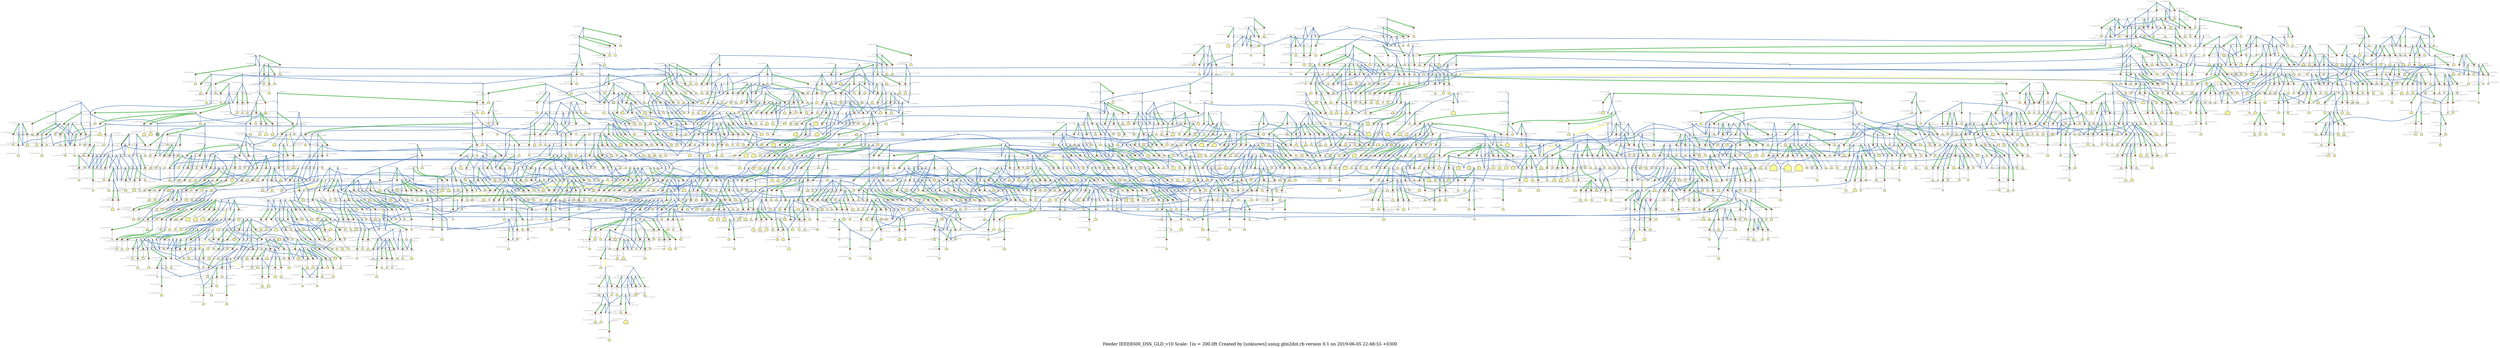 graph "IEEE8500_DSS_GLD_v10" {
label="Feeder IEEE8500_DSS_GLD_v10 Scale: 1in = 200.0ft Created by [unknown] using glm2dot.rb version 0.1 on 2019-06-05 22:48:55 +0300";
fontsize="24";
node [fontname="Helvetica", fontcolor="/x11/gray50", fontsize="8", colorscheme="accent8"];
edge [colorscheme="accent8"];
"cap_capbank3" [label="", xlabel="cap_capbank3", shape="doublecircle", style="filled", width="0.2", height="0.2", fillcolor="1"];
"nd_sx3197624b" [label="", xlabel="nd_sx3197624b", shape="house", style="filled", fillcolor="4", height="0.08507122283139648", width="0.08507122283139648"];
"nd_l2684420" [label="", xlabel="nd_l2684420", shape="point", style="filled"];
"nd_x3157708c" [label="", xlabel="nd_x3157708c", shape="triangle", style="filled", fillcolor="7", height="0.15", width="0.15"];
"nd_x2673322b" [label="", xlabel="nd_x2673322b", shape="triangle", style="filled", fillcolor="7", height="0.15", width="0.15"];
"nd_m1026807" [label="", xlabel="nd_m1026807", shape="point", style="filled"];
"nd_m1026808" [label="", xlabel="nd_m1026808", shape="point", style="filled"];
"nd_sx3217053c" [label="", xlabel="nd_sx3217053c", shape="house", style="filled", fillcolor="4", height="0.12290302808489195", width="0.12290302808489195"];
"nd_m1026805" [label="", xlabel="nd_m1026805", shape="point", style="filled"];
"nd_sx3104859b" [label="", xlabel="nd_sx3104859b", shape="house", style="filled", fillcolor="4", height="0.14722169346997555", width="0.14722169346997555"];
"nd_m1047744" [label="", xlabel="nd_m1047744", shape="point", style="filled"];
"nd_m1026800" [label="", xlabel="nd_m1026800", shape="point", style="filled"];
"nd_sx2729408b" [label="", xlabel="nd_sx2729408b", shape="house", style="filled", fillcolor="4", height="0.19002986313124534", width="0.19002986313124534"];
"nd_r42246" [label="", xlabel="nd_r42246", shape="point", style="filled"];
"nd_r42247" [label="", xlabel="nd_r42247", shape="point", style="filled"];
"nd_sx2851933c" [label="", xlabel="nd_sx2851933c", shape="house", style="filled", fillcolor="4", height="0.23798119006232085", width="0.23798119006232085"];
"nd_sx2851933b" [label="", xlabel="nd_sx2851933b", shape="house", style="filled", fillcolor="4", height="0.19002986313124534", width="0.19002986313124534"];
"nd_sx2851933a" [label="", xlabel="nd_sx2851933a", shape="house", style="filled", fillcolor="4", height="0.181437535992848", width="0.181437535992848"];
"nd_x2673323c" [label="", xlabel="nd_x2673323c", shape="triangle", style="filled", fillcolor="7", height="0.15", width="0.15"];
"nd_sx3217052c" [label="", xlabel="nd_sx3217052c", shape="house", style="filled", fillcolor="4", height="0.19427900506480283", width="0.19427900506480283"];
"nd_m1047732" [label="", xlabel="nd_m1047732", shape="point", style="filled"];
"nd_sx3645809c" [label="", xlabel="nd_sx3645809c", shape="house", style="filled", fillcolor="4", height="0.2747520038469954", width="0.2747520038469954"];
"nd_m1047733" [label="", xlabel="nd_m1047733", shape="point", style="filled"];
"nd_m1026812" [label="", xlabel="nd_m1026812", shape="point", style="filled"];
"nd_m1026810" [label="", xlabel="nd_m1026810", shape="point", style="filled"];
"nd_sx2729409b" [label="", xlabel="nd_sx2729409b", shape="house", style="filled", fillcolor="4", height="0.19002986313124534", width="0.19002986313124534"];
"nd_m1047737" [label="", xlabel="nd_m1047737", shape="point", style="filled"];
"nd_m1026820" [label="", xlabel="nd_m1026820", shape="point", style="filled"];
"nd_e192860" [label="", xlabel="nd_e192860", shape="point", style="filled"];
"nd_m1047763" [label="", xlabel="nd_m1047763", shape="point", style="filled"];
"nd_x3251854a" [label="", xlabel="nd_x3251854a", shape="triangle", style="filled", fillcolor="7", height="0.15", width="0.15"];
"nd_sx3254873c" [label="", xlabel="nd_sx3254873c", shape="house", style="filled", fillcolor="4", height="0.15046320331461085", width="0.15046320331461085"];
"nd_n1147857" [label="", xlabel="nd_n1147857", shape="point", style="filled"];
"nd_n1147858" [label="", xlabel="nd_n1147858", shape="point", style="filled"];
"nd_n1147859" [label="", xlabel="nd_n1147859", shape="point", style="filled"];
"nd_m1026829" [label="", xlabel="nd_m1026829", shape="point", style="filled"];
"nd_m1047767" [label="", xlabel="nd_m1047767", shape="point", style="filled"];
"nd_m1047768" [label="", xlabel="nd_m1047768", shape="point", style="filled"];
"nd_x3632979a" [label="", xlabel="nd_x3632979a", shape="triangle", style="filled", fillcolor="7", height="0.15", width="0.15"];
"nd_x2897780b" [label="", xlabel="nd_x2897780b", shape="triangle", style="filled", fillcolor="7", height="0.15", width="0.15"];
"nd_m1026826" [label="", xlabel="nd_m1026826", shape="point", style="filled"];
"nd_m1047766" [label="", xlabel="nd_m1047766", shape="point", style="filled"];
"nd_m1026823" [label="", xlabel="nd_m1026823", shape="point", style="filled"];
"nd_m1026824" [label="", xlabel="nd_m1026824", shape="point", style="filled"];
"nd_m1047769" [label="", xlabel="nd_m1047769", shape="point", style="filled"];
"nd_m1026830" [label="", xlabel="nd_m1026830", shape="point", style="filled"];
"nd_x3120376a" [label="", xlabel="nd_x3120376a", shape="triangle", style="filled", fillcolor="7", height="0.15", width="0.15"];
"nd_l3048888" [label="", xlabel="nd_l3048888", shape="point", style="filled"];
"nd_x2916234a" [label="", xlabel="nd_x2916234a", shape="triangle", style="filled", fillcolor="7", height="0.15", width="0.15"];
"nd_l3048889" [label="", xlabel="nd_l3048889", shape="point", style="filled"];
"nd_x2857591a" [label="", xlabel="nd_x2857591a", shape="triangle", style="filled", fillcolor="7", height="0.15", width="0.15"];
"nd_m1047752" [label="", xlabel="nd_m1047752", shape="point", style="filled"];
"nd_l3048887" [label="", xlabel="nd_l3048887", shape="point", style="filled"];
"nd_m1047750" [label="", xlabel="nd_m1047750", shape="point", style="filled"];
"nd_m1047751" [label="", xlabel="nd_m1047751", shape="point", style="filled"];
"nd_n1147860" [label="", xlabel="nd_n1147860", shape="point", style="filled"];
"nd_n1147861" [label="", xlabel="nd_n1147861", shape="point", style="filled"];
"nd_n1147862" [label="", xlabel="nd_n1147862", shape="point", style="filled"];
"nd_x2673320b" [label="", xlabel="nd_x2673320b", shape="triangle", style="filled", fillcolor="7", height="0.15", width="0.15"];
"nd_n1147863" [label="", xlabel="nd_n1147863", shape="point", style="filled"];
"nd_n1147864" [label="", xlabel="nd_n1147864", shape="point", style="filled"];
"nd_n1147865" [label="", xlabel="nd_n1147865", shape="point", style="filled"];
"nd_n1147866" [label="", xlabel="nd_n1147866", shape="point", style="filled"];
"nd_n1147867" [label="", xlabel="nd_n1147867", shape="point", style="filled"];
"nd_x2673321a" [label="", xlabel="nd_x2673321a", shape="triangle", style="filled", fillcolor="7", height="0.15", width="0.15"];
"nd_sx3104856a" [label="", xlabel="nd_sx3104856a", shape="house", style="filled", fillcolor="4", height="0.14051451875558796", width="0.14051451875558796"];
"nd_l3232933" [label="", xlabel="nd_l3232933", shape="point", style="filled"];
"nd_l3157167" [label="", xlabel="nd_l3157167", shape="point", style="filled"];
"nd_m1047756" [label="", xlabel="nd_m1047756", shape="point", style="filled"];
"nd_d5535139_1_int" [label="", xlabel="nd_d5535139_1_int", shape="point", style="filled"];
"nd_sx3010585a" [label="", xlabel="nd_sx3010585a", shape="house", style="filled", fillcolor="4", height="0.22217295085291405", width="0.22217295085291405"];
"nd_m1047755" [label="", xlabel="nd_m1047755", shape="point", style="filled"];
"nd_m1026834" [label="", xlabel="nd_m1026834", shape="point", style="filled"];
"nd_x3085396a" [label="", xlabel="nd_x3085396a", shape="triangle", style="filled", fillcolor="7", height="0.15", width="0.15"];
"nd_m1047780" [label="", xlabel="nd_m1047780", shape="point", style="filled"];
"nd_sx2729405b" [label="", xlabel="nd_sx2729405b", shape="house", style="filled", fillcolor="4", height="0.19002986313124534", width="0.19002986313124534"];
"nd_m1047786" [label="", xlabel="nd_m1047786", shape="point", style="filled"];
"nd_sx3047073c" [label="", xlabel="nd_sx3047073c", shape="house", style="filled", fillcolor="4", height="0.19427900506480283", width="0.19427900506480283"];
"nd_x3104157c" [label="", xlabel="nd_x3104157c", shape="triangle", style="filled", fillcolor="7", height="0.15", width="0.15"];
"nd_sx2766741a" [label="", xlabel="nd_sx2766741a", shape="house", style="filled", fillcolor="4", height="0.181437535992848", width="0.181437535992848"];
"nd_sourcebus" [label="", xlabel="nd_sourcebus", shape="doubleoctagon", style="filled", width="0.1", height="0.1", color="6"];
"nd_sx3120503a" [label="", xlabel="nd_sx3120503a", shape="house", style="filled", fillcolor="4", height="0.14051451875558796", width="0.14051451875558796"];
"nd_sx2970811a" [label="", xlabel="nd_sx2970811a", shape="house", style="filled", fillcolor="4", height="0.181437535992848", width="0.181437535992848"];
"nd_sx2916627a" [label="", xlabel="nd_sx2916627a", shape="house", style="filled", fillcolor="4", height="0.181437535992848", width="0.181437535992848"];
"nd_sx3217057a" [label="", xlabel="nd_sx3217057a", shape="house", style="filled", fillcolor="4", height="0.1147835234926288", width="0.1147835234926288"];
"nd_l3160793" [label="", xlabel="nd_l3160793", shape="point", style="filled"];
"nd_x2673326b" [label="", xlabel="nd_x2673326b", shape="triangle", style="filled", fillcolor="7", height="0.15", width="0.15"];
"nd_m1026849" [label="", xlabel="nd_m1026849", shape="point", style="filled"];
"nd_m1047787" [label="", xlabel="nd_m1047787", shape="point", style="filled"];
"nd_m1026847" [label="", xlabel="nd_m1026847", shape="point", style="filled"];
"nd_x3142079b" [label="", xlabel="nd_x3142079b", shape="triangle", style="filled", fillcolor="7", height="0.15", width="0.15"];
"nd_m1026848" [label="", xlabel="nd_m1026848", shape="point", style="filled"];
"nd_l3048890" [label="", xlabel="nd_l3048890", shape="point", style="filled"];
"nd_sx3251806b" [label="", xlabel="nd_sx3251806b", shape="house", style="filled", fillcolor="4", height="0.14722169346997555", width="0.14722169346997555"];
"nd_m1026844" [label="", xlabel="nd_m1026844", shape="point", style="filled"];
"nd_m1026852" [label="", xlabel="nd_m1026852", shape="point", style="filled"];
"nd__hvmv_sub_lsb" [label="", xlabel="nd__hvmv_sub_lsb", shape="point", style="filled"];
"nd_sx2879070b" [label="", xlabel="nd_sx2879070b", shape="house", style="filled", fillcolor="4", height="0.14722169346997555", width="0.14722169346997555"];
"nd_x3085397b" [label="", xlabel="nd_x3085397b", shape="triangle", style="filled", fillcolor="7", height="0.15", width="0.15"];
"nd_m1026851" [label="", xlabel="nd_m1026851", shape="point", style="filled"];
"nd_m1047773" [label="", xlabel="nd_m1047773", shape="point", style="filled"];
"nd_sx2766742b" [label="", xlabel="nd_sx2766742b", shape="house", style="filled", fillcolor="4", height="0.14722169346997555", width="0.14722169346997555"];
"nd_sx3120504a" [label="", xlabel="nd_sx3120504a", shape="house", style="filled", fillcolor="4", height="0.14051451875558796", width="0.14051451875558796"];
"nd_x2710525c" [label="", xlabel="nd_x2710525c", shape="triangle", style="filled", fillcolor="7", height="0.15", width="0.15"];
"nd_sx3217056a" [label="", xlabel="nd_sx3217056a", shape="house", style="filled", fillcolor="4", height="0.2565914620221691", width="0.2565914620221691"];
"nd_sx3067478a" [label="", xlabel="nd_sx3067478a", shape="house", style="filled", fillcolor="4", height="0.22217295085291405", width="0.22217295085291405"];
"nd_x2820533a" [label="", xlabel="nd_x2820533a", shape="triangle", style="filled", fillcolor="7", height="0.15", width="0.15"];
"nd_m1026858" [label="", xlabel="nd_m1026858", shape="point", style="filled"];
"nd_d5712486_1_int" [label="", xlabel="nd_d5712486_1_int", shape="point", style="filled"];
"nd_m1026859" [label="", xlabel="nd_m1026859", shape="point", style="filled"];
"nd_m1047777" [label="", xlabel="nd_m1047777", shape="point", style="filled"];
"nd_m1026857" [label="", xlabel="nd_m1026857", shape="point", style="filled"];
"nd_m1026854" [label="", xlabel="nd_m1026854", shape="point", style="filled"];
"nd_m1026855" [label="", xlabel="nd_m1026855", shape="point", style="filled"];
"nd_x3085398b" [label="", xlabel="nd_x3085398b", shape="triangle", style="filled", fillcolor="7", height="0.15", width="0.15"];
"nd_sx2729407b" [label="", xlabel="nd_sx2729407b", shape="house", style="filled", fillcolor="4", height="0.14722169346997555", width="0.14722169346997555"];
"nd_sx3048937c" [label="", xlabel="nd_sx3048937c", shape="house", style="filled", fillcolor="4", height="0.15046320331461085", width="0.15046320331461085"];
"nd_m1026861" [label="", xlabel="nd_m1026861", shape="point", style="filled"];
"nd_d5799561_2_int" [label="", xlabel="nd_d5799561_2_int", shape="point", style="filled"];
"nd_sx2879071b" [label="", xlabel="nd_sx2879071b", shape="house", style="filled", fillcolor="4", height="0.19002986313124534", width="0.19002986313124534"];
"nd_x2820531b" [label="", xlabel="nd_x2820531b", shape="triangle", style="filled", fillcolor="7", height="0.15", width="0.15"];
"nd_sx3082981c" [label="", xlabel="nd_sx3082981c", shape="house", style="filled", fillcolor="4", height="0.15046320331461085", width="0.15046320331461085"];
"nd_x3104155c" [label="", xlabel="nd_x3104155c", shape="triangle", style="filled", fillcolor="7", height="0.15", width="0.15"];
"nd_x2710521a" [label="", xlabel="nd_x2710521a", shape="triangle", style="filled", fillcolor="7", height="0.15", width="0.15"];
"nd_sx3066809c" [label="", xlabel="nd_sx3066809c", shape="house", style="filled", fillcolor="4", height="0.19427900506480283", width="0.19427900506480283"];
"nd_x3177881c" [label="", xlabel="nd_x3177881c", shape="triangle", style="filled", fillcolor="7", height="0.15", width="0.15"];
"nd_sx3251808a" [label="", xlabel="nd_sx3251808a", shape="house", style="filled", fillcolor="4", height="0.14051451875558796", width="0.14051451875558796"];
"nd_x3254220c" [label="", xlabel="nd_x3254220c", shape="triangle", style="filled", fillcolor="7", height="0.15", width="0.15"];
"nd_m1026866" [label="", xlabel="nd_m1026866", shape="point", style="filled"];
"nd_m1026874" [label="", xlabel="nd_m1026874", shape="point", style="filled"];
"nd_m1047792" [label="", xlabel="nd_m1047792", shape="point", style="filled"];
"nd_x3085399c" [label="", xlabel="nd_x3085399c", shape="triangle", style="filled", fillcolor="7", height="0.15", width="0.15"];
"nd_sx2879072b" [label="", xlabel="nd_sx2879072b", shape="house", style="filled", fillcolor="4", height="0.14722169346997555", width="0.14722169346997555"];
"nd_m1047793" [label="", xlabel="nd_m1047793", shape="point", style="filled"];
"nd_x3216123a" [label="", xlabel="nd_x3216123a", shape="triangle", style="filled", fillcolor="7", height="0.15", width="0.15"];
"nd_m1026872" [label="", xlabel="nd_m1026872", shape="point", style="filled"];
"nd_x3122820a" [label="", xlabel="nd_x3122820a", shape="triangle", style="filled", fillcolor="7", height="0.15", width="0.15"];
"nd_sx3254870c" [label="", xlabel="nd_sx3254870c", shape="house", style="filled", fillcolor="4", height="0.19427900506480283", width="0.19427900506480283"];
"nd_sx2729406c" [label="", xlabel="nd_sx2729406c", shape="house", style="filled", fillcolor="4", height="0.15046320331461085", width="0.15046320331461085"];
"nd_m1047796" [label="", xlabel="nd_m1047796", shape="point", style="filled"];
"nd_m1047794" [label="", xlabel="nd_m1047794", shape="point", style="filled"];
"nd_m1047795" [label="", xlabel="nd_m1047795", shape="point", style="filled"];
"nd_sx3214071c" [label="", xlabel="nd_sx3214071c", shape="house", style="filled", fillcolor="4", height="0.19427900506480283", width="0.19427900506480283"];
"nd_sx3066808c" [label="", xlabel="nd_sx3066808c", shape="house", style="filled", fillcolor="4", height="0.15046320331461085", width="0.15046320331461085"];
"nd_x3160123a" [label="", xlabel="nd_x3160123a", shape="triangle", style="filled", fillcolor="7", height="0.15", width="0.15"];
"nd_sx3251807a" [label="", xlabel="nd_sx3251807a", shape="house", style="filled", fillcolor="4", height="0.181437535992848", width="0.181437535992848"];
"nd_m1026876" [label="", xlabel="nd_m1026876", shape="point", style="filled"];
"nd_m1026877" [label="", xlabel="nd_m1026877", shape="point", style="filled"];
"nd_l3215549" [label="", xlabel="nd_l3215549", shape="point", style="filled"];
"nd_l2724120" [label="", xlabel="nd_l2724120", shape="point", style="filled"];
"nd_m1026886" [label="", xlabel="nd_m1026886", shape="point", style="filled"];
"nd_m1108387" [label="", xlabel="nd_m1108387", shape="point", style="filled"];
"nd_m1026883" [label="", xlabel="nd_m1026883", shape="point", style="filled"];
"nd_x3195318b" [label="", xlabel="nd_x3195318b", shape="triangle", style="filled", fillcolor="7", height="0.15", width="0.15"];
"nd_m1026880" [label="", xlabel="nd_m1026880", shape="point", style="filled"];
"nd_m1108381" [label="", xlabel="nd_m1108381", shape="point", style="filled"];
"nd_sx2729401b" [label="", xlabel="nd_sx2729401b", shape="house", style="filled", fillcolor="4", height="0.14722169346997555", width="0.14722169346997555"];
"nd_l3097861" [label="", xlabel="nd_l3097861", shape="point", style="filled"];
"nd_m1069136" [label="", xlabel="nd_m1069136", shape="point", style="filled"];
"nd_m1069135" [label="", xlabel="nd_m1069135", shape="point", style="filled"];
"nd_m1069133" [label="", xlabel="nd_m1069133", shape="point", style="filled"];
"nd_sx3066807c" [label="", xlabel="nd_sx3066807c", shape="house", style="filled", fillcolor="4", height="0.12290302808489195", width="0.12290302808489195"];
"nd_m1069131" [label="", xlabel="nd_m1069131", shape="point", style="filled"];
"nd_m1069130" [label="", xlabel="nd_m1069130", shape="point", style="filled"];
"nd_x2692654a" [label="", xlabel="nd_x2692654a", shape="triangle", style="filled", fillcolor="7", height="0.15", width="0.15"];
"nd_sx3030199c" [label="", xlabel="nd_sx3030199c", shape="house", style="filled", fillcolor="4", height="0.19427900506480283", width="0.19427900506480283"];
"nd_sx2766746c" [label="", xlabel="nd_sx2766746c", shape="house", style="filled", fillcolor="4", height="0.19427900506480283", width="0.19427900506480283"];
"nd_p841985" [label="", xlabel="nd_p841985", shape="point", style="filled"];
"nd_m1026896" [label="", xlabel="nd_m1026896", shape="point", style="filled"];
"nd_m1108375" [label="", xlabel="nd_m1108375", shape="point", style="filled"];
"nd_m1026895" [label="", xlabel="nd_m1026895", shape="point", style="filled"];
"nd_m1108372" [label="", xlabel="nd_m1108372", shape="point", style="filled"];
"nd_m1026890" [label="", xlabel="nd_m1026890", shape="point", style="filled"];
"nd_m1026891" [label="", xlabel="nd_m1026891", shape="point", style="filled"];
"nd_m1069148" [label="", xlabel="nd_m1069148", shape="point", style="filled"];
"nd_m1069147" [label="", xlabel="nd_m1069147", shape="point", style="filled"];
"nd_sx2745806c" [label="", xlabel="nd_sx2745806c", shape="house", style="filled", fillcolor="4", height="0.19427900506480283", width="0.19427900506480283"];
"nd_x3104154c" [label="", xlabel="nd_x3104154c", shape="triangle", style="filled", fillcolor="7", height="0.15", width="0.15"];
"nd_m1108379" [label="", xlabel="nd_m1108379", shape="point", style="filled"];
"nd_m1108378" [label="", xlabel="nd_m1108378", shape="point", style="filled"];
"nd_sx3066806c" [label="", xlabel="nd_sx3066806c", shape="house", style="filled", fillcolor="4", height="0.15046320331461085", width="0.15046320331461085"];
"nd_sx2766747a" [label="", xlabel="nd_sx2766747a", shape="house", style="filled", fillcolor="4", height="0.181437535992848", width="0.181437535992848"];
"nd_sx2821770a" [label="", xlabel="nd_sx2821770a", shape="house", style="filled", fillcolor="4", height="0.22217295085291405", width="0.22217295085291405"];
"nd_m1069149" [label="", xlabel="nd_m1069149", shape="point", style="filled"];
"nd_sx3048890c" [label="", xlabel="nd_sx3048890c", shape="house", style="filled", fillcolor="4", height="0.19427900506480283", width="0.19427900506480283"];
"nd_l3142098" [label="", xlabel="nd_l3142098", shape="point", style="filled"];
"nd_m1108380" [label="", xlabel="nd_m1108380", shape="point", style="filled"];
"nd_l3142099" [label="", xlabel="nd_l3142099", shape="point", style="filled"];
"nd_sx2748129a" [label="", xlabel="nd_sx2748129a", shape="house", style="filled", fillcolor="4", height="0.22217295085291405", width="0.22217295085291405"];
"nd_m1026898" [label="", xlabel="nd_m1026898", shape="point", style="filled"];
"nd_x3727707a" [label="", xlabel="nd_x3727707a", shape="triangle", style="filled", fillcolor="7", height="0.15", width="0.15"];
"nd_sx2916625b" [label="", xlabel="nd_sx2916625b", shape="house", style="filled", fillcolor="4", height="0.23269820533059518", width="0.23269820533059518"];
"nd_x3048231b" [label="", xlabel="nd_x3048231b", shape="triangle", style="filled", fillcolor="7", height="0.15", width="0.15"];
"nd_sx3066805a" [label="", xlabel="nd_sx3066805a", shape="house", style="filled", fillcolor="4", height="0.181437535992848", width="0.181437535992848"];
"nd_l3207907" [label="", xlabel="nd_l3207907", shape="point", style="filled"];
"nd_n1142111" [label="", xlabel="nd_n1142111", shape="point", style="filled"];
"nd_sx3177665a" [label="", xlabel="nd_sx3177665a", shape="house", style="filled", fillcolor="4", height="0.22217295085291405", width="0.22217295085291405"];
"nd_n1142112" [label="", xlabel="nd_n1142112", shape="point", style="filled"];
"nd_n1142110" [label="", xlabel="nd_n1142110", shape="point", style="filled"];
"nd_x2955047a" [label="", xlabel="nd_x2955047a", shape="triangle", style="filled", fillcolor="7", height="0.15", width="0.15"];
"nd_sx2766744b" [label="", xlabel="nd_sx2766744b", shape="house", style="filled", fillcolor="4", height="0.19002986313124534", width="0.19002986313124534"];
"nd_x2973180b" [label="", xlabel="nd_x2973180b", shape="triangle", style="filled", fillcolor="7", height="0.15", width="0.15"];
"nd_sx2748128c" [label="", xlabel="nd_sx2748128c", shape="house", style="filled", fillcolor="4", height="0.19427900506480283", width="0.19427900506480283"];
"nd_p893163" [label="", xlabel="nd_p893163", shape="point", style="filled"];
"nd_sx3178997c" [label="", xlabel="nd_sx3178997c", shape="house", style="filled", fillcolor="4", height="0.15046320331461085", width="0.15046320331461085"];
"nd_m1108398" [label="", xlabel="nd_m1108398", shape="point", style="filled"];
"nd_m1108395" [label="", xlabel="nd_m1108395", shape="point", style="filled"];
"nd_m1108393" [label="", xlabel="nd_m1108393", shape="point", style="filled"];
"nd_n1142108" [label="", xlabel="nd_n1142108", shape="point", style="filled"];
"nd_sx3342743c" [label="", xlabel="nd_sx3342743c", shape="house", style="filled", fillcolor="4", height="0.12290302808489195", width="0.12290302808489195"];
"nd_n1142109" [label="", xlabel="nd_n1142109", shape="point", style="filled"];
"nd_sx3120502a" [label="", xlabel="nd_sx3120502a", shape="house", style="filled", fillcolor="4", height="0.14051451875558796", width="0.14051451875558796"];
"nd_n1142106" [label="", xlabel="nd_n1142106", shape="point", style="filled"];
"nd_x3048230c" [label="", xlabel="nd_x3048230c", shape="triangle", style="filled", fillcolor="7", height="0.15", width="0.15"];
"nd_n1142107" [label="", xlabel="nd_n1142107", shape="point", style="filled"];
"nd_n1142104" [label="", xlabel="nd_n1142104", shape="point", style="filled"];
"nd_n1142105" [label="", xlabel="nd_n1142105", shape="point", style="filled"];
"nd_n1142102" [label="", xlabel="nd_n1142102", shape="point", style="filled"];
"nd_n1142103" [label="", xlabel="nd_n1142103", shape="point", style="filled"];
"nd_x2692655c" [label="", xlabel="nd_x2692655c", shape="triangle", style="filled", fillcolor="7", height="0.15", width="0.15"];
"nd_n1142100" [label="", xlabel="nd_n1142100", shape="point", style="filled"];
"nd_sx3066804a" [label="", xlabel="nd_sx3066804a", shape="house", style="filled", fillcolor="4", height="0.22217295085291405", width="0.22217295085291405"];
"nd_n1142101" [label="", xlabel="nd_n1142101", shape="point", style="filled"];
"nd_x2990826a" [label="", xlabel="nd_x2990826a", shape="triangle", style="filled", fillcolor="7", height="0.15", width="0.15"];
"nd_x2990826b" [label="", xlabel="nd_x2990826b", shape="triangle", style="filled", fillcolor="7", height="0.15", width="0.15"];
"nd_x2990826c" [label="", xlabel="nd_x2990826c", shape="triangle", style="filled", fillcolor="7", height="0.15", width="0.15"];
"nd_sx2748127a" [label="", xlabel="nd_sx2748127a", shape="house", style="filled", fillcolor="4", height="0.14051451875558796", width="0.14051451875558796"];
"nd_l3142078" [label="", xlabel="nd_l3142078", shape="point", style="filled"];
"nd_l3142079" [label="", xlabel="nd_l3142079", shape="point", style="filled"];
"nd_d6413567_3_int" [label="", xlabel="nd_d6413567_3_int", shape="point", style="filled"];
"nd_l2748130" [label="", xlabel="nd_l2748130", shape="point", style="filled"];
"nd_m1108344" [label="", xlabel="nd_m1108344", shape="point", style="filled"];
"nd_l2748131" [label="", xlabel="nd_l2748131", shape="point", style="filled"];
"nd_e206217" [label="", xlabel="nd_e206217", shape="point", style="filled"];
"nd_m1108340" [label="", xlabel="nd_m1108340", shape="point", style="filled"];
"nd_l2748135" [label="", xlabel="nd_l2748135", shape="point", style="filled"];
"nd_l2748132" [label="", xlabel="nd_l2748132", shape="point", style="filled"];
"nd_l2748133" [label="", xlabel="nd_l2748133", shape="point", style="filled"];
"nd_e206211" [label="", xlabel="nd_e206211", shape="point", style="filled"];
"nd_l2748139" [label="", xlabel="nd_l2748139", shape="point", style="filled"];
"nd_e206210" [label="", xlabel="nd_e206210", shape="point", style="filled"];
"nd_m1108347" [label="", xlabel="nd_m1108347", shape="point", style="filled"];
"nd_m1069175" [label="", xlabel="nd_m1069175", shape="point", style="filled"];
"nd_m1069174" [label="", xlabel="nd_m1069174", shape="point", style="filled"];
"nd_m1108345" [label="", xlabel="nd_m1108345", shape="point", style="filled"];
"nd_x3027122a" [label="", xlabel="nd_x3027122a", shape="triangle", style="filled", fillcolor="7", height="0.15", width="0.15"];
"nd_x3101787a" [label="", xlabel="nd_x3101787a", shape="triangle", style="filled", fillcolor="7", height="0.15", width="0.15"];
"nd_sx2748126c" [label="", xlabel="nd_sx2748126c", shape="house", style="filled", fillcolor="4", height="0.19427900506480283", width="0.19427900506480283"];
"nd_l3142049" [label="", xlabel="nd_l3142049", shape="point", style="filled"];
"nd_e206209" [label="", xlabel="nd_e206209", shape="point", style="filled"];
"nd_m1069184" [label="", xlabel="nd_m1069184", shape="point", style="filled"];
"nd_m1108331" [label="", xlabel="nd_m1108331", shape="point", style="filled"];
"nd_m1069181" [label="", xlabel="nd_m1069181", shape="point", style="filled"];
"nd_l3142050" [label="", xlabel="nd_l3142050", shape="point", style="filled"];
"nd_l2748124" [label="", xlabel="nd_l2748124", shape="point", style="filled"];
"nd_sx2916620c" [label="", xlabel="nd_sx2916620c", shape="house", style="filled", fillcolor="4", height="0.12290302808489195", width="0.12290302808489195"];
"nd_sx2916620b" [label="", xlabel="nd_sx2916620b", shape="house", style="filled", fillcolor="4", height="0.12015454246152651", width="0.12015454246152651"];
"nd_l2748127" [label="", xlabel="nd_l2748127", shape="point", style="filled"];
"nd_sx2916620a" [label="", xlabel="nd_sx2916620a", shape="house", style="filled", fillcolor="4", height="0.1147835234926288", width="0.1147835234926288"];
"nd_d6023352_1_int" [label="", xlabel="nd_d6023352_1_int", shape="point", style="filled"];
"nd_l2748128" [label="", xlabel="nd_l2748128", shape="point", style="filled"];
"nd_l2748125" [label="", xlabel="nd_l2748125", shape="point", style="filled"];
"nd_m1069189" [label="", xlabel="nd_m1069189", shape="point", style="filled"];
"nd_l2748126" [label="", xlabel="nd_l2748126", shape="point", style="filled"];
"nd_m1069187" [label="", xlabel="nd_m1069187", shape="point", style="filled"];
"nd_m1108335" [label="", xlabel="nd_m1108335", shape="point", style="filled"];
"nd_l2748129" [label="", xlabel="nd_l2748129", shape="point", style="filled"];
"nd_m1108334" [label="", xlabel="nd_m1108334", shape="point", style="filled"];
"nd_sx2748125c" [label="", xlabel="nd_sx2748125c", shape="house", style="filled", fillcolor="4", height="0.19427900506480283", width="0.19427900506480283"];
"nd_l2748152" [label="", xlabel="nd_l2748152", shape="point", style="filled"];
"nd_sx2911069b" [label="", xlabel="nd_sx2911069b", shape="house", style="filled", fillcolor="4", height="0.14722169346997555", width="0.14722169346997555"];
"nd_m1108364" [label="", xlabel="nd_m1108364", shape="point", style="filled"];
"nd_x3159448a" [label="", xlabel="nd_x3159448a", shape="triangle", style="filled", fillcolor="7", height="0.15", width="0.15"];
"nd_l2748157" [label="", xlabel="nd_l2748157", shape="point", style="filled"];
"nd_m1108361" [label="", xlabel="nd_m1108361", shape="point", style="filled"];
"nd_sx2933120c" [label="", xlabel="nd_sx2933120c", shape="house", style="filled", fillcolor="4", height="0.23798119006232085", width="0.23798119006232085"];
"nd_m1108360" [label="", xlabel="nd_m1108360", shape="point", style="filled"];
"nd_l2748158" [label="", xlabel="nd_l2748158", shape="point", style="filled"];
"nd_x3068944b" [label="", xlabel="nd_x3068944b", shape="triangle", style="filled", fillcolor="7", height="0.15", width="0.15"];
"nd_m1069156" [label="", xlabel="nd_m1069156", shape="point", style="filled"];
"nd_m1069155" [label="", xlabel="nd_m1069155", shape="point", style="filled"];
"nd_m1069154" [label="", xlabel="nd_m1069154", shape="point", style="filled"];
"nd_m1108368" [label="", xlabel="nd_m1108368", shape="point", style="filled"];
"nd_sx3626914c" [label="", xlabel="nd_sx3626914c", shape="house", style="filled", fillcolor="4", height="0.15046320331461085", width="0.15046320331461085"];
"nd_sx2766748a" [label="", xlabel="nd_sx2766748a", shape="house", style="filled", fillcolor="4", height="0.14051451875558796", width="0.14051451875558796"];
"nd_sx3066801c" [label="", xlabel="nd_sx3066801c", shape="house", style="filled", fillcolor="4", height="0.12290302808489195", width="0.12290302808489195"];
"nd_x3101789a" [label="", xlabel="nd_x3101789a", shape="triangle", style="filled", fillcolor="7", height="0.15", width="0.15"];
"nd_l3232902" [label="", xlabel="nd_l3232902", shape="point", style="filled"];
"nd_sx3010580b" [label="", xlabel="nd_sx3010580b", shape="house", style="filled", fillcolor="4", height="0.14722169346997555", width="0.14722169346997555"];
"nd_sx2748124b" [label="", xlabel="nd_sx2748124b", shape="house", style="filled", fillcolor="4", height="0.19002986313124534", width="0.19002986313124534"];
"nd_x2748839b" [label="", xlabel="nd_x2748839b", shape="triangle", style="filled", fillcolor="7", height="0.15", width="0.15"];
"nd_m1108355" [label="", xlabel="nd_m1108355", shape="point", style="filled"];
"nd_m1108354" [label="", xlabel="nd_m1108354", shape="point", style="filled"];
"nd_m1108353" [label="", xlabel="nd_m1108353", shape="point", style="filled"];
"nd_m1108352" [label="", xlabel="nd_m1108352", shape="point", style="filled"];
"nd_l2748140" [label="", xlabel="nd_l2748140", shape="point", style="filled"];
"nd_l2748146" [label="", xlabel="nd_l2748146", shape="point", style="filled"];
"nd_m1108350" [label="", xlabel="nd_m1108350", shape="point", style="filled"];
"nd_l2748143" [label="", xlabel="nd_l2748143", shape="point", style="filled"];
"nd_l2748144" [label="", xlabel="nd_l2748144", shape="point", style="filled"];
"nd_m1069169" [label="", xlabel="nd_m1069169", shape="point", style="filled"];
"nd_m1108356" [label="", xlabel="nd_m1108356", shape="point", style="filled"];
"nd_sx2766749b" [label="", xlabel="nd_sx2766749b", shape="house", style="filled", fillcolor="4", height="0.19002986313124534", width="0.19002986313124534"];
"nd_d5958866_1_int" [label="", xlabel="nd_d5958866_1_int", shape="point", style="filled"];
"nd_x3101788a" [label="", xlabel="nd_x3101788a", shape="triangle", style="filled", fillcolor="7", height="0.15", width="0.15"];
"nd_sx3216344b" [label="", xlabel="nd_sx3216344b", shape="house", style="filled", fillcolor="4", height="0.26867370665269885", width="0.26867370665269885"];
"nd_l2916234" [label="", xlabel="nd_l2916234", shape="point", style="filled"];
"nd_x2804270b" [label="", xlabel="nd_x2804270b", shape="triangle", style="filled", fillcolor="7", height="0.15", width="0.15"];
"nd_l3027116" [label="", xlabel="nd_l3027116", shape="point", style="filled"];
"nd_x3254219c" [label="", xlabel="nd_x3254219c", shape="triangle", style="filled", fillcolor="7", height="0.15", width="0.15"];
"nd_m1108423" [label="", xlabel="nd_m1108423", shape="point", style="filled"];
"nd_x2860490a" [label="", xlabel="nd_x2860490a", shape="triangle", style="filled", fillcolor="7", height="0.15", width="0.15"];
"nd_sx3216343c" [label="", xlabel="nd_sx3216343c", shape="house", style="filled", fillcolor="4", height="0.19427900506480283", width="0.19427900506480283"];
"nd_x2841645c" [label="", xlabel="nd_x2841645c", shape="triangle", style="filled", fillcolor="7", height="0.15", width="0.15"];
"nd_sx2991933c" [label="", xlabel="nd_sx2991933c", shape="house", style="filled", fillcolor="4", height="0.2747520038469954", width="0.2747520038469954"];
"nd_sx2691973a" [label="", xlabel="nd_sx2691973a", shape="house", style="filled", fillcolor="4", height="0.14051451875558796", width="0.14051451875558796"];
"nd_x2764399b" [label="", xlabel="nd_x2764399b", shape="triangle", style="filled", fillcolor="7", height="0.15", width="0.15"];
"nd_x2805034a" [label="", xlabel="nd_x2805034a", shape="triangle", style="filled", fillcolor="7", height="0.15", width="0.15"];
"nd_x3195321a" [label="", xlabel="nd_x3195321a", shape="triangle", style="filled", fillcolor="7", height="0.15", width="0.15"];
"nd_x3254218a" [label="", xlabel="nd_x3254218a", shape="triangle", style="filled", fillcolor="7", height="0.15", width="0.15"];
"nd_m1108413" [label="", xlabel="nd_m1108413", shape="point", style="filled"];
"nd_m1108412" [label="", xlabel="nd_m1108412", shape="point", style="filled"];
"nd_sx2801902b" [label="", xlabel="nd_sx2801902b", shape="house", style="filled", fillcolor="4", height="0.23269820533059518", width="0.23269820533059518"];
"nd_m1069192" [label="", xlabel="nd_m1069192", shape="point", style="filled"];
"nd_m1069191" [label="", xlabel="nd_m1069191", shape="point", style="filled"];
"nd_m1069199" [label="", xlabel="nd_m1069199", shape="point", style="filled"];
"nd_x2727795c" [label="", xlabel="nd_x2727795c", shape="triangle", style="filled", fillcolor="7", height="0.15", width="0.15"];
"nd_x2805031c" [label="", xlabel="nd_x2805031c", shape="triangle", style="filled", fillcolor="7", height="0.15", width="0.15"];
"nd_x2692660a" [label="", xlabel="nd_x2692660a", shape="triangle", style="filled", fillcolor="7", height="0.15", width="0.15"];
"nd_sx2898457a" [label="", xlabel="nd_sx2898457a", shape="house", style="filled", fillcolor="4", height="0.1147835234926288", width="0.1147835234926288"];
"nd_x3027124c" [label="", xlabel="nd_x3027124c", shape="triangle", style="filled", fillcolor="7", height="0.15", width="0.15"];
"nd_x2786273b" [label="", xlabel="nd_x2786273b", shape="triangle", style="filled", fillcolor="7", height="0.15", width="0.15"];
"nd_x2804272b" [label="", xlabel="nd_x2804272b", shape="triangle", style="filled", fillcolor="7", height="0.15", width="0.15"];
"nd_sx3216347c" [label="", xlabel="nd_sx3216347c", shape="house", style="filled", fillcolor="4", height="0.15046320331461085", width="0.15046320331461085"];
"nd_x2841641b" [label="", xlabel="nd_x2841641b", shape="triangle", style="filled", fillcolor="7", height="0.15", width="0.15"];
"nd_x3235275b" [label="", xlabel="nd_x3235275b", shape="triangle", style="filled", fillcolor="7", height="0.15", width="0.15"];
"nd_x2860492c" [label="", xlabel="nd_x2860492c", shape="triangle", style="filled", fillcolor="7", height="0.15", width="0.15"];
"nd_sx3216345b" [label="", xlabel="nd_sx3216345b", shape="house", style="filled", fillcolor="4", height="0.23269820533059518", width="0.23269820533059518"];
"nd_x2935560c" [label="", xlabel="nd_x2935560c", shape="triangle", style="filled", fillcolor="7", height="0.15", width="0.15"];
"nd_l2862616" [label="", xlabel="nd_l2862616", shape="point", style="filled"];
"nd_sx3254915b" [label="", xlabel="nd_sx3254915b", shape="house", style="filled", fillcolor="4", height="0.08507122283139648", width="0.08507122283139648"];
"nd_228_1048090_1_int" [label="", xlabel="nd_228_1048090_1_int", shape="point", style="filled"];
"nd_m1108433" [label="", xlabel="nd_m1108433", shape="point", style="filled"];
"nd_sx3011293a" [label="", xlabel="nd_sx3011293a", shape="house", style="filled", fillcolor="4", height="0.2565914620221691", width="0.2565914620221691"];
"nd_sx3011293b" [label="", xlabel="nd_sx3011293b", shape="house", style="filled", fillcolor="4", height="0.26867370665269885", width="0.26867370665269885"];
"nd_sx3011293c" [label="", xlabel="nd_sx3011293c", shape="house", style="filled", fillcolor="4", height="0.2747520038469954", width="0.2747520038469954"];
"nd_x3181545c" [label="", xlabel="nd_x3181545c", shape="triangle", style="filled", fillcolor="7", height="0.15", width="0.15"];
"nd_x2786274c" [label="", xlabel="nd_x2786274c", shape="triangle", style="filled", fillcolor="7", height="0.15", width="0.15"];
"nd_sx3216346a" [label="", xlabel="nd_sx3216346a", shape="house", style="filled", fillcolor="4", height="0.14051451875558796", width="0.14051451875558796"];
"nd_x2860491a" [label="", xlabel="nd_x2860491a", shape="triangle", style="filled", fillcolor="7", height="0.15", width="0.15"];
"nd_x2860491b" [label="", xlabel="nd_x2860491b", shape="triangle", style="filled", fillcolor="7", height="0.15", width="0.15"];
"nd_x2897779c" [label="", xlabel="nd_x2897779c", shape="triangle", style="filled", fillcolor="7", height="0.15", width="0.15"];
"nd_x2691948b" [label="", xlabel="nd_x2691948b", shape="triangle", style="filled", fillcolor="7", height="0.15", width="0.15"];
"nd_x2684420b" [label="", xlabel="nd_x2684420b", shape="triangle", style="filled", fillcolor="7", height="0.15", width="0.15"];
"nd_sx2917336c" [label="", xlabel="nd_sx2917336c", shape="house", style="filled", fillcolor="4", height="0.15046320331461085", width="0.15046320331461085"];
"nd_x3235273b" [label="", xlabel="nd_x3235273b", shape="triangle", style="filled", fillcolor="7", height="0.15", width="0.15"];
"nd_sx3216349b" [label="", xlabel="nd_sx3216349b", shape="house", style="filled", fillcolor="4", height="0.14722169346997555", width="0.14722169346997555"];
"nd_x2897778a" [label="", xlabel="nd_x2897778a", shape="triangle", style="filled", fillcolor="7", height="0.15", width="0.15"];
"nd_d6140778_1_int" [label="", xlabel="nd_d6140778_1_int", shape="point", style="filled"];
"nd_x2935566c" [label="", xlabel="nd_x2935566c", shape="triangle", style="filled", fillcolor="7", height="0.15", width="0.15"];
"nd_sx3232301c" [label="", xlabel="nd_sx3232301c", shape="house", style="filled", fillcolor="4", height="0.33655622657582335", width="0.33655622657582335"];
"nd_x2691949b" [label="", xlabel="nd_x2691949b", shape="triangle", style="filled", fillcolor="7", height="0.15", width="0.15"];
"nd_n1136361" [label="", xlabel="nd_n1136361", shape="point", style="filled"];
"nd_n1136362" [label="", xlabel="nd_n1136362", shape="point", style="filled"];
"nd_n1136360" [label="", xlabel="nd_n1136360", shape="point", style="filled"];
"nd_x3029520b" [label="", xlabel="nd_x3029520b", shape="triangle", style="filled", fillcolor="7", height="0.15", width="0.15"];
"nd_n1136365" [label="", xlabel="nd_n1136365", shape="point", style="filled"];
"nd_x2860493a" [label="", xlabel="nd_x2860493a", shape="triangle", style="filled", fillcolor="7", height="0.15", width="0.15"];
"nd_n1136366" [label="", xlabel="nd_n1136366", shape="point", style="filled"];
"nd_n1136363" [label="", xlabel="nd_n1136363", shape="point", style="filled"];
"nd_n1136367" [label="", xlabel="nd_n1136367", shape="point", style="filled"];
"nd_x3160868b" [label="", xlabel="nd_x3160868b", shape="triangle", style="filled", fillcolor="7", height="0.15", width="0.15"];
"nd_n1136368" [label="", xlabel="nd_n1136368", shape="point", style="filled"];
"nd_sx3216348a" [label="", xlabel="nd_sx3216348a", shape="house", style="filled", fillcolor="4", height="0.14051451875558796", width="0.14051451875558796"];
"nd_x3160865a" [label="", xlabel="nd_x3160865a", shape="triangle", style="filled", fillcolor="7", height="0.15", width="0.15"];
"nd_x3141412a" [label="", xlabel="nd_x3141412a", shape="triangle", style="filled", fillcolor="7", height="0.15", width="0.15"];
"nd_q14734" [label="", xlabel="nd_q14734", shape="point", style="filled"];
"nd_q14733" [label="", xlabel="nd_q14733", shape="point", style="filled"];
"nd_sx3729297a" [label="", xlabel="nd_sx3729297a", shape="house", style="filled", fillcolor="4", height="0.181437535992848", width="0.181437535992848"];
"nd_sx3172805a" [label="", xlabel="nd_sx3172805a", shape="house", style="filled", fillcolor="4", height="0.181437535992848", width="0.181437535992848"];
"nd_sx3178988b" [label="", xlabel="nd_sx3178988b", shape="house", style="filled", fillcolor="4", height="0.12015454246152651", width="0.12015454246152651"];
"nd_d5867591_1_int" [label="", xlabel="nd_d5867591_1_int", shape="point", style="filled"];
"nd_l2851933" [label="", xlabel="nd_l2851933", shape="point", style="filled"];
"nd_x3030204a" [label="", xlabel="nd_x3030204a", shape="triangle", style="filled", fillcolor="7", height="0.15", width="0.15"];
"nd_x3195327a" [label="", xlabel="nd_x3195327a", shape="triangle", style="filled", fillcolor="7", height="0.15", width="0.15"];
"nd_sx3729298a" [label="", xlabel="nd_sx3729298a", shape="house", style="filled", fillcolor="4", height="0.22217295085291405", width="0.22217295085291405"];
"nd_l2763812" [label="", xlabel="nd_l2763812", shape="point", style="filled"];
"nd_x2805036b" [label="", xlabel="nd_x2805036b", shape="triangle", style="filled", fillcolor="7", height="0.15", width="0.15"];
"nd_sx3011298c" [label="", xlabel="nd_sx3011298c", shape="house", style="filled", fillcolor="4", height="0.12290302808489195", width="0.12290302808489195"];
"nd_x3141411c" [label="", xlabel="nd_x3141411c", shape="triangle", style="filled", fillcolor="7", height="0.15", width="0.15"];
"nd_x3215549b" [label="", xlabel="nd_x3215549b", shape="triangle", style="filled", fillcolor="7", height="0.15", width="0.15"];
"nd_l2763811" [label="", xlabel="nd_l2763811", shape="point", style="filled"];
"nd_x3030205c" [label="", xlabel="nd_x3030205c", shape="triangle", style="filled", fillcolor="7", height="0.15", width="0.15"];
"nd_sx2879073c" [label="", xlabel="nd_sx2879073c", shape="house", style="filled", fillcolor="4", height="0.15046320331461085", width="0.15046320331461085"];
"nd_x3122821b" [label="", xlabel="nd_x3122821b", shape="triangle", style="filled", fillcolor="7", height="0.15", width="0.15"];
"nd_x3160863c" [label="", xlabel="nd_x3160863c", shape="triangle", style="filled", fillcolor="7", height="0.15", width="0.15"];
"nd_x3254211b" [label="", xlabel="nd_x3254211b", shape="triangle", style="filled", fillcolor="7", height="0.15", width="0.15"];
"nd_sx2952014a" [label="", xlabel="nd_sx2952014a", shape="house", style="filled", fillcolor="4", height="0.14051451875558796", width="0.14051451875558796"];
"nd_x2860499b" [label="", xlabel="nd_x2860499b", shape="triangle", style="filled", fillcolor="7", height="0.15", width="0.15"];
"nd_sx3104850c" [label="", xlabel="nd_sx3104850c", shape="house", style="filled", fillcolor="4", height="0.19427900506480283", width="0.19427900506480283"];
"nd_x2691944a" [label="", xlabel="nd_x2691944a", shape="triangle", style="filled", fillcolor="7", height="0.15", width="0.15"];
"nd_x3085391b" [label="", xlabel="nd_x3085391b", shape="triangle", style="filled", fillcolor="7", height="0.15", width="0.15"];
"nd_l3233413" [label="", xlabel="nd_l3233413", shape="point", style="filled"];
"nd_l3233412" [label="", xlabel="nd_l3233412", shape="point", style="filled"];
"nd_x2897774b" [label="", xlabel="nd_x2897774b", shape="triangle", style="filled", fillcolor="7", height="0.15", width="0.15"];
"nd_x3160864b" [label="", xlabel="nd_x3160864b", shape="triangle", style="filled", fillcolor="7", height="0.15", width="0.15"];
"nd_l3312692" [label="", xlabel="nd_l3312692", shape="point", style="filled"];
"nd_x3085393c" [label="", xlabel="nd_x3085393c", shape="triangle", style="filled", fillcolor="7", height="0.15", width="0.15"];
"nd_sx2952013a" [label="", xlabel="nd_sx2952013a", shape="house", style="filled", fillcolor="4", height="0.1147835234926288", width="0.1147835234926288"];
"nd_sx2879074a" [label="", xlabel="nd_sx2879074a", shape="house", style="filled", fillcolor="4", height="0.14051451875558796", width="0.14051451875558796"];
"nd_x3254210c" [label="", xlabel="nd_x3254210c", shape="triangle", style="filled", fillcolor="7", height="0.15", width="0.15"];
"nd_x2691945c" [label="", xlabel="nd_x2691945c", shape="triangle", style="filled", fillcolor="7", height="0.15", width="0.15"];
"nd_x3122822a" [label="", xlabel="nd_x3122822a", shape="triangle", style="filled", fillcolor="7", height="0.15", width="0.15"];
"nd_x2710532c" [label="", xlabel="nd_x2710532c", shape="triangle", style="filled", fillcolor="7", height="0.15", width="0.15"];
"nd_sx2917333a" [label="", xlabel="nd_sx2917333a", shape="house", style="filled", fillcolor="4", height="0.181437535992848", width="0.181437535992848"];
"nd_x3085392c" [label="", xlabel="nd_x3085392c", shape="triangle", style="filled", fillcolor="7", height="0.15", width="0.15"];
"nd_l3140238" [label="", xlabel="nd_l3140238", shape="point", style="filled"];
"nd_x2897773a" [label="", xlabel="nd_x2897773a", shape="triangle", style="filled", fillcolor="7", height="0.15", width="0.15"];
"nd_sx2726983a" [label="", xlabel="nd_sx2726983a", shape="house", style="filled", fillcolor="4", height="0.22217295085291405", width="0.22217295085291405"];
"nd_x2804277c" [label="", xlabel="nd_x2804277c", shape="triangle", style="filled", fillcolor="7", height="0.15", width="0.15"];
"nd_x3030203c" [label="", xlabel="nd_x3030203c", shape="triangle", style="filled", fillcolor="7", height="0.15", width="0.15"];
"nd_x3254213b" [label="", xlabel="nd_x3254213b", shape="triangle", style="filled", fillcolor="7", height="0.15", width="0.15"];
"nd_x2897777c" [label="", xlabel="nd_x2897777c", shape="triangle", style="filled", fillcolor="7", height="0.15", width="0.15"];
"nd_sx2879075a" [label="", xlabel="nd_sx2879075a", shape="house", style="filled", fillcolor="4", height="0.14051451875558796", width="0.14051451875558796"];
"nd_x3160861c" [label="", xlabel="nd_x3160861c", shape="triangle", style="filled", fillcolor="7", height="0.15", width="0.15"];
"nd_x3085394c" [label="", xlabel="nd_x3085394c", shape="triangle", style="filled", fillcolor="7", height="0.15", width="0.15"];
"nd_x3122823b" [label="", xlabel="nd_x3122823b", shape="triangle", style="filled", fillcolor="7", height="0.15", width="0.15"];
"nd_x2935567b" [label="", xlabel="nd_x2935567b", shape="triangle", style="filled", fillcolor="7", height="0.15", width="0.15"];
"nd_x2691946b" [label="", xlabel="nd_x2691946b", shape="triangle", style="filled", fillcolor="7", height="0.15", width="0.15"];
"nd_sx3254869b" [label="", xlabel="nd_sx3254869b", shape="house", style="filled", fillcolor="4", height="0.14722169346997555", width="0.14722169346997555"];
"nd_m1047809" [label="", xlabel="nd_m1047809", shape="point", style="filled"];
"nd_x3030200c" [label="", xlabel="nd_x3030200c", shape="triangle", style="filled", fillcolor="7", height="0.15", width="0.15"];
"nd_x2917255c" [label="", xlabel="nd_x2917255c", shape="triangle", style="filled", fillcolor="7", height="0.15", width="0.15"];
"nd_x2748780a" [label="", xlabel="nd_x2748780a", shape="triangle", style="filled", fillcolor="7", height="0.15", width="0.15"];
"nd_x2823592a" [label="", xlabel="nd_x2823592a", shape="triangle", style="filled", fillcolor="7", height="0.15", width="0.15"];
"nd_n1136354" [label="", xlabel="nd_n1136354", shape="point", style="filled"];
"nd_n1136355" [label="", xlabel="nd_n1136355", shape="point", style="filled"];
"nd_l2806553" [label="", xlabel="nd_l2806553", shape="point", style="filled"];
"nd_n1136353" [label="", xlabel="nd_n1136353", shape="point", style="filled"];
"nd_n1136358" [label="", xlabel="nd_n1136358", shape="point", style="filled"];
"nd_x2897776c" [label="", xlabel="nd_x2897776c", shape="triangle", style="filled", fillcolor="7", height="0.15", width="0.15"];
"nd_n1136359" [label="", xlabel="nd_n1136359", shape="point", style="filled"];
"nd_x2954339b" [label="", xlabel="nd_x2954339b", shape="triangle", style="filled", fillcolor="7", height="0.15", width="0.15"];
"nd_n1136356" [label="", xlabel="nd_n1136356", shape="point", style="filled"];
"nd_n1136357" [label="", xlabel="nd_n1136357", shape="point", style="filled"];
"nd_sx2991939b" [label="", xlabel="nd_sx2991939b", shape="house", style="filled", fillcolor="4", height="0.19002986313124534", width="0.19002986313124534"];
"nd_x3085395a" [label="", xlabel="nd_x3085395a", shape="triangle", style="filled", fillcolor="7", height="0.15", width="0.15"];
"nd_sx3048946c" [label="", xlabel="nd_sx3048946c", shape="house", style="filled", fillcolor="4", height="0.15046320331461085", width="0.15046320331461085"];
"nd_x3254212b" [label="", xlabel="nd_x3254212b", shape="triangle", style="filled", fillcolor="7", height="0.15", width="0.15"];
"nd_x3160862c" [label="", xlabel="nd_x3160862c", shape="triangle", style="filled", fillcolor="7", height="0.15", width="0.15"];
"nd_sx2879076c" [label="", xlabel="nd_sx2879076c", shape="house", style="filled", fillcolor="4", height="0.12290302808489195", width="0.12290302808489195"];
"nd_sx3159037b" [label="", xlabel="nd_sx3159037b", shape="house", style="filled", fillcolor="4", height="0.23269820533059518", width="0.23269820533059518"];
"nd_x2935568b" [label="", xlabel="nd_x2935568b", shape="triangle", style="filled", fillcolor="7", height="0.15", width="0.15"];
"nd_x2691947a" [label="", xlabel="nd_x2691947a", shape="triangle", style="filled", fillcolor="7", height="0.15", width="0.15"];
"nd_d6049822_1_int" [label="", xlabel="nd_d6049822_1_int", shape="point", style="filled"];
"nd_x3122824a" [label="", xlabel="nd_x3122824a", shape="triangle", style="filled", fillcolor="7", height="0.15", width="0.15"];
"nd_x2710530b" [label="", xlabel="nd_x2710530b", shape="triangle", style="filled", fillcolor="7", height="0.15", width="0.15"];
"nd_x2748781a" [label="", xlabel="nd_x2748781a", shape="triangle", style="filled", fillcolor="7", height="0.15", width="0.15"];
"nd_x3778577c" [label="", xlabel="nd_x3778577c", shape="triangle", style="filled", fillcolor="7", height="0.15", width="0.15"];
"nd_x3263051c" [label="", xlabel="nd_x3263051c", shape="triangle", style="filled", fillcolor="7", height="0.15", width="0.15"];
"nd_sx3197629b" [label="", xlabel="nd_sx3197629b", shape="house", style="filled", fillcolor="4", height="0.14722169346997555", width="0.14722169346997555"];
"nd_x2954338b" [label="", xlabel="nd_x2954338b", shape="triangle", style="filled", fillcolor="7", height="0.15", width="0.15"];
"nd_x2897775c" [label="", xlabel="nd_x2897775c", shape="triangle", style="filled", fillcolor="7", height="0.15", width="0.15"];
"nd_x3254215c" [label="", xlabel="nd_x3254215c", shape="triangle", style="filled", fillcolor="7", height="0.15", width="0.15"];
"nd_sx3197628c" [label="", xlabel="nd_sx3197628c", shape="house", style="filled", fillcolor="4", height="0.19427900506480283", width="0.19427900506480283"];
"nd_sx2879077b" [label="", xlabel="nd_sx2879077b", shape="house", style="filled", fillcolor="4", height="0.14722169346997555", width="0.14722169346997555"];
"nd_x2841648a" [label="", xlabel="nd_x2841648a", shape="triangle", style="filled", fillcolor="7", height="0.15", width="0.15"];
"nd_x3122825a" [label="", xlabel="nd_x3122825a", shape="triangle", style="filled", fillcolor="7", height="0.15", width="0.15"];
"nd_m1047828" [label="", xlabel="nd_m1047828", shape="point", style="filled"];
"nd_196_29521" [label="", xlabel="nd_196_29521", shape="point", style="filled"];
"nd_196_29520" [label="", xlabel="nd_196_29520", shape="point", style="filled"];
"nd_x2897770c" [label="", xlabel="nd_x2897770c", shape="triangle", style="filled", fillcolor="7", height="0.15", width="0.15"];
"nd_m1047821" [label="", xlabel="nd_m1047821", shape="point", style="filled"];
"nd_m1047826" [label="", xlabel="nd_m1047826", shape="point", style="filled"];
"nd_x3231269b" [label="", xlabel="nd_x3231269b", shape="triangle", style="filled", fillcolor="7", height="0.15", width="0.15"];
"nd_m1047824" [label="", xlabel="nd_m1047824", shape="point", style="filled"];
"nd_m1047825" [label="", xlabel="nd_m1047825", shape="point", style="filled"];
"nd_x0247171b" [label="", xlabel="nd_x0247171b", shape="triangle", style="filled", fillcolor="7", height="0.15", width="0.15"];
"nd_sx3197627c" [label="", xlabel="nd_sx3197627c", shape="house", style="filled", fillcolor="4", height="0.19427900506480283", width="0.19427900506480283"];
"nd_x3254214b" [label="", xlabel="nd_x3254214b", shape="triangle", style="filled", fillcolor="7", height="0.15", width="0.15"];
"nd_x2691941c" [label="", xlabel="nd_x2691941c", shape="triangle", style="filled", fillcolor="7", height="0.15", width="0.15"];
"nd_sx3252336b" [label="", xlabel="nd_sx3252336b", shape="house", style="filled", fillcolor="4", height="0.23269820533059518", width="0.23269820533059518"];
"nd_x3122826a" [label="", xlabel="nd_x3122826a", shape="triangle", style="filled", fillcolor="7", height="0.15", width="0.15"];
"nd_sx2879078a" [label="", xlabel="nd_sx2879078a", shape="house", style="filled", fillcolor="4", height="0.14051451875558796", width="0.14051451875558796"];
"nd_x2688692b" [label="", xlabel="nd_x2688692b", shape="triangle", style="filled", fillcolor="7", height="0.15", width="0.15"];
"nd_m1047819" [label="", xlabel="nd_m1047819", shape="point", style="filled"];
"nd_m1047812" [label="", xlabel="nd_m1047812", shape="point", style="filled"];
"nd_m1047813" [label="", xlabel="nd_m1047813", shape="point", style="filled"];
"nd_sx3197626c" [label="", xlabel="nd_sx3197626c", shape="house", style="filled", fillcolor="4", height="0.15046320331461085", width="0.15046320331461085"];
"nd_sx3216342b" [label="", xlabel="nd_sx3216342b", shape="house", style="filled", fillcolor="4", height="0.19002986313124534", width="0.19002986313124534"];
"nd_x3254217c" [label="", xlabel="nd_x3254217c", shape="triangle", style="filled", fillcolor="7", height="0.15", width="0.15"];
"nd_x2691942b" [label="", xlabel="nd_x2691942b", shape="triangle", style="filled", fillcolor="7", height="0.15", width="0.15"];
"nd_x3122827a" [label="", xlabel="nd_x3122827a", shape="triangle", style="filled", fillcolor="7", height="0.15", width="0.15"];
"nd_sx2879079b" [label="", xlabel="nd_sx2879079b", shape="house", style="filled", fillcolor="4", height="0.14722169346997555", width="0.14722169346997555"];
"nd_sx2917330a" [label="", xlabel="nd_sx2917330a", shape="house", style="filled", fillcolor="4", height="0.181437535992848", width="0.181437535992848"];
"nd_sx3104853c" [label="", xlabel="nd_sx3104853c", shape="house", style="filled", fillcolor="4", height="0.19427900506480283", width="0.19427900506480283"];
"nd_l2767343" [label="", xlabel="nd_l2767343", shape="point", style="filled"];
"nd_d5534969_2_int" [label="", xlabel="nd_d5534969_2_int", shape="point", style="filled"];
"nd_l2767342" [label="", xlabel="nd_l2767342", shape="point", style="filled"];
"nd_m1026906" [label="", xlabel="nd_m1026906", shape="point", style="filled"];
"nd_m1026907" [label="", xlabel="nd_m1026907", shape="point", style="filled"];
"nd_m1026905" [label="", xlabel="nd_m1026905", shape="point", style="filled"];
"nd_sx2801909c" [label="", xlabel="nd_sx2801909c", shape="house", style="filled", fillcolor="4", height="0.12290302808489195", width="0.12290302808489195"];
"nd_l2767341" [label="", xlabel="nd_l2767341", shape="point", style="filled"];
"nd_m1026902" [label="", xlabel="nd_m1026902", shape="point", style="filled"];
"nd_l2767340" [label="", xlabel="nd_l2767340", shape="point", style="filled"];
"nd_sx2955081a" [label="", xlabel="nd_sx2955081a", shape="house", style="filled", fillcolor="4", height="0.14051451875558796", width="0.14051451875558796"];
"nd_x2820528c" [label="", xlabel="nd_x2820528c", shape="triangle", style="filled", fillcolor="7", height="0.15", width="0.15"];
"nd_x2897772a" [label="", xlabel="nd_x2897772a", shape="triangle", style="filled", fillcolor="7", height="0.15", width="0.15"];
"nd_sx2878848c" [label="", xlabel="nd_sx2878848c", shape="house", style="filled", fillcolor="4", height="0.23798119006232085", width="0.23798119006232085"];
"nd_sx3197625c" [label="", xlabel="nd_sx3197625c", shape="house", style="filled", fillcolor="4", height="0.15046320331461085", width="0.15046320331461085"];
"nd_x2691943b" [label="", xlabel="nd_x2691943b", shape="triangle", style="filled", fillcolor="7", height="0.15", width="0.15"];
"nd_193_103041" [label="", xlabel="nd_193_103041", shape="point", style="filled"];
"nd_x3254216a" [label="", xlabel="nd_x3254216a", shape="triangle", style="filled", fillcolor="7", height="0.15", width="0.15"];
"nd_196_29518" [label="", xlabel="nd_196_29518", shape="point", style="filled"];
"nd_m4113348" [label="", xlabel="nd_m4113348", shape="point", style="filled"];
"nd_196_29519" [label="", xlabel="nd_196_29519", shape="point", style="filled"];
"nd_m4113347" [label="", xlabel="nd_m4113347", shape="point", style="filled"];
"nd_m4113345" [label="", xlabel="nd_m4113345", shape="point", style="filled"];
"nd_x3085390b" [label="", xlabel="nd_x3085390b", shape="triangle", style="filled", fillcolor="7", height="0.15", width="0.15"];
"nd_x2897771b" [label="", xlabel="nd_x2897771b", shape="triangle", style="filled", fillcolor="7", height="0.15", width="0.15"];
"nd_m1026915" [label="", xlabel="nd_m1026915", shape="point", style="filled"];
"nd_m1047834" [label="", xlabel="nd_m1047834", shape="point", style="filled"];
"nd_m1026916" [label="", xlabel="nd_m1026916", shape="point", style="filled"];
"nd_m1047831" [label="", xlabel="nd_m1047831", shape="point", style="filled"];
"nd_m1047837" [label="", xlabel="nd_m1047837", shape="point", style="filled"];
"nd_m1047835" [label="", xlabel="nd_m1047835", shape="point", style="filled"];
"nd_m1047836" [label="", xlabel="nd_m1047836", shape="point", style="filled"];
"nd_sx3197636b" [label="", xlabel="nd_sx3197636b", shape="house", style="filled", fillcolor="4", height="0.19002986313124534", width="0.19002986313124534"];
"nd_x3085388b" [label="", xlabel="nd_x3085388b", shape="triangle", style="filled", fillcolor="7", height="0.15", width="0.15"];
"nd_l2766717" [label="", xlabel="nd_l2766717", shape="point", style="filled"];
"nd_l2766716" [label="", xlabel="nd_l2766716", shape="point", style="filled"];
"nd_x2730149c" [label="", xlabel="nd_x2730149c", shape="triangle", style="filled", fillcolor="7", height="0.15", width="0.15"];
"nd_l2766719" [label="", xlabel="nd_l2766719", shape="point", style="filled"];
"nd_l2766718" [label="", xlabel="nd_l2766718", shape="point", style="filled"];
"nd_l2766715" [label="", xlabel="nd_l2766715", shape="point", style="filled"];
"nd_x2710516a" [label="", xlabel="nd_x2710516a", shape="triangle", style="filled", fillcolor="7", height="0.15", width="0.15"];
"nd_m1047623" [label="", xlabel="nd_m1047623", shape="point", style="filled"];
"nd_sx2763153a" [label="", xlabel="nd_sx2763153a", shape="house", style="filled", fillcolor="4", height="0.181437535992848", width="0.181437535992848"];
"nd_sx3010570a" [label="", xlabel="nd_sx3010570a", shape="house", style="filled", fillcolor="4", height="0.14051451875558796", width="0.14051451875558796"];
"nd_sx3197635b" [label="", xlabel="nd_sx3197635b", shape="house", style="filled", fillcolor="4", height="0.14722169346997555", width="0.14722169346997555"];
"nd_m1209807" [label="", xlabel="nd_m1209807", shape="point", style="filled"];
"nd_x3085389b" [label="", xlabel="nd_x3085389b", shape="triangle", style="filled", fillcolor="7", height="0.15", width="0.15"];
"nd_sx2766750c" [label="", xlabel="nd_sx2766750c", shape="house", style="filled", fillcolor="4", height="0.23798119006232085", width="0.23798119006232085"];
"nd_l2955047" [label="", xlabel="nd_l2955047", shape="point", style="filled"];
"nd_m1209805" [label="", xlabel="nd_m1209805", shape="point", style="filled"];
"nd_x3010559a" [label="", xlabel="nd_x3010559a", shape="triangle", style="filled", fillcolor="7", height="0.15", width="0.15"];
"nd_x2710517a" [label="", xlabel="nd_x2710517a", shape="triangle", style="filled", fillcolor="7", height="0.15", width="0.15"];
"nd_sx2861158c" [label="", xlabel="nd_sx2861158c", shape="house", style="filled", fillcolor="4", height="0.19427900506480283", width="0.19427900506480283"];
"nd_m1209800" [label="", xlabel="nd_m1209800", shape="point", style="filled"];
"nd_sx3217064b" [label="", xlabel="nd_sx3217064b", shape="house", style="filled", fillcolor="4", height="0.19002986313124534", width="0.19002986313124534"];
"nd_m1047613" [label="", xlabel="nd_m1047613", shape="point", style="filled"];
"nd_x2748840b" [label="", xlabel="nd_x2748840b", shape="triangle", style="filled", fillcolor="7", height="0.15", width="0.15"];
"nd_m1047612" [label="", xlabel="nd_m1047612", shape="point", style="filled"];
"nd_sx3179699b" [label="", xlabel="nd_sx3179699b", shape="house", style="filled", fillcolor="4", height="0.23269820533059518", width="0.23269820533059518"];
"nd_x3160117b" [label="", xlabel="nd_x3160117b", shape="triangle", style="filled", fillcolor="7", height="0.15", width="0.15"];
"nd_l3216123" [label="", xlabel="nd_l3216123", shape="point", style="filled"];
"nd_m1047615" [label="", xlabel="nd_m1047615", shape="point", style="filled"];
"nd_sx3197634b" [label="", xlabel="nd_sx3197634b", shape="house", style="filled", fillcolor="4", height="0.23269820533059518", width="0.23269820533059518"];
"nd_l2766738" [label="", xlabel="nd_l2766738", shape="point", style="filled"];
"nd_196_31070" [label="", xlabel="nd_196_31070", shape="point", style="filled"];
"nd_x2673331b" [label="", xlabel="nd_x2673331b", shape="triangle", style="filled", fillcolor="7", height="0.15", width="0.15"];
"nd_l2766730" [label="", xlabel="nd_l2766730", shape="point", style="filled"];
"nd_x2710514b" [label="", xlabel="nd_x2710514b", shape="triangle", style="filled", fillcolor="7", height="0.15", width="0.15"];
"nd_l2766732" [label="", xlabel="nd_l2766732", shape="point", style="filled"];
"nd_x3048228c" [label="", xlabel="nd_x3048228c", shape="triangle", style="filled", fillcolor="7", height="0.15", width="0.15"];
"nd_l2745806" [label="", xlabel="nd_l2745806", shape="point", style="filled"];
"nd_m1026708" [label="", xlabel="nd_m1026708", shape="point", style="filled"];
"nd_sx2861157c" [label="", xlabel="nd_sx2861157c", shape="house", style="filled", fillcolor="4", height="0.19427900506480283", width="0.19427900506480283"];
"nd_m1026709" [label="", xlabel="nd_m1026709", shape="point", style="filled"];
"nd_sx3086074c" [label="", xlabel="nd_sx3086074c", shape="house", style="filled", fillcolor="4", height="0.15046320331461085", width="0.15046320331461085"];
"nd_m1026706" [label="", xlabel="nd_m1026706", shape="point", style="filled"];
"nd_sx2804957c" [label="", xlabel="nd_sx2804957c", shape="house", style="filled", fillcolor="4", height="0.12290302808489195", width="0.12290302808489195"];
"nd_x3160114a" [label="", xlabel="nd_x3160114a", shape="triangle", style="filled", fillcolor="7", height="0.15", width="0.15"];
"nd_m1026704" [label="", xlabel="nd_m1026704", shape="point", style="filled"];
"nd_m1026705" [label="", xlabel="nd_m1026705", shape="point", style="filled"];
"nd_m1026702" [label="", xlabel="nd_m1026702", shape="point", style="filled"];
"nd_m1026703" [label="", xlabel="nd_m1026703", shape="point", style="filled"];
"nd_m1026700" [label="", xlabel="nd_m1026700", shape="point", style="filled"];
"nd_l2955055" [label="", xlabel="nd_l2955055", shape="point", style="filled"];
"nd_m1047649" [label="", xlabel="nd_m1047649", shape="point", style="filled"];
"nd_m1026701" [label="", xlabel="nd_m1026701", shape="point", style="filled"];
"nd_x_293471b" [label="", xlabel="nd_x_293471b", shape="triangle", style="filled", fillcolor="7", height="0.15", width="0.15"];
"nd_x_293471c" [label="", xlabel="nd_x_293471c", shape="triangle", style="filled", fillcolor="7", height="0.15", width="0.15"];
"nd_sx3197633a" [label="", xlabel="nd_sx3197633a", shape="house", style="filled", fillcolor="4", height="0.181437535992848", width="0.181437535992848"];
"nd_l2766728" [label="", xlabel="nd_l2766728", shape="point", style="filled"];
"nd_l2766727" [label="", xlabel="nd_l2766727", shape="point", style="filled"];
"nd_221_703009" [label="", xlabel="nd_221_703009", shape="point", style="filled"];
"nd_l2766729" [label="", xlabel="nd_l2766729", shape="point", style="filled"];
"nd_l2766724" [label="", xlabel="nd_l2766724", shape="point", style="filled"];
"nd_l2766723" [label="", xlabel="nd_l2766723", shape="point", style="filled"];
"nd_l2766726" [label="", xlabel="nd_l2766726", shape="point", style="filled"];
"nd_l2766725" [label="", xlabel="nd_l2766725", shape="point", style="filled"];
"nd_l2766720" [label="", xlabel="nd_l2766720", shape="point", style="filled"];
"nd_x2710515c" [label="", xlabel="nd_x2710515c", shape="triangle", style="filled", fillcolor="7", height="0.15", width="0.15"];
"nd_l2766722" [label="", xlabel="nd_l2766722", shape="point", style="filled"];
"nd_l2766721" [label="", xlabel="nd_l2766721", shape="point", style="filled"];
"nd_x3010557a" [label="", xlabel="nd_x3010557a", shape="triangle", style="filled", fillcolor="7", height="0.15", width="0.15"];
"nd_x3048227a" [label="", xlabel="nd_x3048227a", shape="triangle", style="filled", fillcolor="7", height="0.15", width="0.15"];
"nd_x3160115b" [label="", xlabel="nd_x3160115b", shape="triangle", style="filled", fillcolor="7", height="0.15", width="0.15"];
"nd_m1047633" [label="", xlabel="nd_m1047633", shape="point", style="filled"];
"nd_sx3086075b" [label="", xlabel="nd_sx3086075b", shape="house", style="filled", fillcolor="4", height="0.14722169346997555", width="0.14722169346997555"];
"nd_m1026713" [label="", xlabel="nd_m1026713", shape="point", style="filled"];
"nd_x_293471a" [label="", xlabel="nd_x_293471a", shape="triangle", style="filled", fillcolor="7", height="0.15", width="0.15"];
"nd_sx3125349c" [label="", xlabel="nd_sx3125349c", shape="house", style="filled", fillcolor="4", height="0.19427900506480283", width="0.19427900506480283"];
"nd_sx2879081a" [label="", xlabel="nd_sx2879081a", shape="house", style="filled", fillcolor="4", height="0.14051451875558796", width="0.14051451875558796"];
"nd_sx3197632b" [label="", xlabel="nd_sx3197632b", shape="house", style="filled", fillcolor="4", height="0.14722169346997555", width="0.14722169346997555"];
"nd_x3254231a" [label="", xlabel="nd_x3254231a", shape="triangle", style="filled", fillcolor="7", height="0.15", width="0.15"];
"nd_sx2804956a" [label="", xlabel="nd_sx2804956a", shape="house", style="filled", fillcolor="4", height="0.181437535992848", width="0.181437535992848"];
"nd_x3104145b" [label="", xlabel="nd_x3104145b", shape="triangle", style="filled", fillcolor="7", height="0.15", width="0.15"];
"nd_x2710512b" [label="", xlabel="nd_x2710512b", shape="triangle", style="filled", fillcolor="7", height="0.15", width="0.15"];
"nd_l2766750" [label="", xlabel="nd_l2766750", shape="point", style="filled"];
"nd_q16642_cap" [label="", xlabel="nd_q16642_cap", shape="point", style="filled"];
"nd_m1047669" [label="", xlabel="nd_m1047669", shape="point", style="filled"];
"nd_m1026726" [label="", xlabel="nd_m1026726", shape="point", style="filled"];
"nd_m1026724" [label="", xlabel="nd_m1026724", shape="point", style="filled"];
"nd_m1026722" [label="", xlabel="nd_m1026722", shape="point", style="filled"];
"nd_m1026732" [label="", xlabel="nd_m1026732", shape="point", style="filled"];
"nd_m1108299" [label="", xlabel="nd_m1108299", shape="point", style="filled"];
"nd_m1108298" [label="", xlabel="nd_m1108298", shape="point", style="filled"];
"nd_sx3197631a" [label="", xlabel="nd_sx3197631a", shape="house", style="filled", fillcolor="4", height="0.14051451875558796", width="0.14051451875558796"];
"nd_m1108295" [label="", xlabel="nd_m1108295", shape="point", style="filled"];
"nd_sx3082992a" [label="", xlabel="nd_sx3082992a", shape="house", style="filled", fillcolor="4", height="0.14051451875558796", width="0.14051451875558796"];
"nd_x3254230a" [label="", xlabel="nd_x3254230a", shape="triangle", style="filled", fillcolor="7", height="0.15", width="0.15"];
"nd_l2766749" [label="", xlabel="nd_l2766749", shape="point", style="filled"];
"nd_n1144668" [label="", xlabel="nd_n1144668", shape="point", style="filled"];
"nd_l2766746" [label="", xlabel="nd_l2766746", shape="point", style="filled"];
"nd_n1144667" [label="", xlabel="nd_n1144667", shape="point", style="filled"];
"nd_l2766748" [label="", xlabel="nd_l2766748", shape="point", style="filled"];
"nd_q16483" [label="", xlabel="nd_q16483", shape="point", style="filled"];
"nd_n1144666" [label="", xlabel="nd_n1144666", shape="point", style="filled"];
"nd_l2766747" [label="", xlabel="nd_l2766747", shape="point", style="filled"];
"nd_l2745811" [label="", xlabel="nd_l2745811", shape="point", style="filled"];
"nd_n1144665" [label="", xlabel="nd_n1144665", shape="point", style="filled"];
"nd_l2766742" [label="", xlabel="nd_l2766742", shape="point", style="filled"];
"nd_n1144664" [label="", xlabel="nd_n1144664", shape="point", style="filled"];
"nd_n1144663" [label="", xlabel="nd_n1144663", shape="point", style="filled"];
"nd_221_559682" [label="", xlabel="nd_221_559682", shape="point", style="filled"];
"nd_l2766741" [label="", xlabel="nd_l2766741", shape="point", style="filled"];
"nd_l2766744" [label="", xlabel="nd_l2766744", shape="point", style="filled"];
"nd_x2710513b" [label="", xlabel="nd_x2710513b", shape="triangle", style="filled", fillcolor="7", height="0.15", width="0.15"];
"nd_x3177894a" [label="", xlabel="nd_x3177894a", shape="triangle", style="filled", fillcolor="7", height="0.15", width="0.15"];
"nd_l2955005" [label="", xlabel="nd_l2955005", shape="point", style="filled"];
"nd_l2955006" [label="", xlabel="nd_l2955006", shape="point", style="filled"];
"nd_221_559681" [label="", xlabel="nd_221_559681", shape="point", style="filled"];
"nd_x3160113b" [label="", xlabel="nd_x3160113b", shape="triangle", style="filled", fillcolor="7", height="0.15", width="0.15"];
"nd_l3253995" [label="", xlabel="nd_l3253995", shape="point", style="filled"];
"nd_m1026736" [label="", xlabel="nd_m1026736", shape="point", style="filled"];
"nd_l3102793" [label="", xlabel="nd_l3102793", shape="point", style="filled"];
"nd_m1026734" [label="", xlabel="nd_m1026734", shape="point", style="filled"];
"nd_sx3082993a" [label="", xlabel="nd_sx3082993a", shape="house", style="filled", fillcolor="4", height="0.181437535992848", width="0.181437535992848"];
"nd_sx3197630a" [label="", xlabel="nd_sx3197630a", shape="house", style="filled", fillcolor="4", height="0.181437535992848", width="0.181437535992848"];
"nd_m1209817" [label="", xlabel="nd_m1209817", shape="point", style="filled"];
"nd_m1209819" [label="", xlabel="nd_m1209819", shape="point", style="filled"];
"nd_m1209814" [label="", xlabel="nd_m1209814", shape="point", style="filled"];
"nd_l2745848" [label="", xlabel="nd_l2745848", shape="point", style="filled"];
"nd_m1209811" [label="", xlabel="nd_m1209811", shape="point", style="filled"];
"nd_m1047688" [label="", xlabel="nd_m1047688", shape="point", style="filled"];
"nd_sx2731712b" [label="", xlabel="nd_sx2731712b", shape="house", style="filled", fillcolor="4", height="0.19002986313124534", width="0.19002986313124534"];
"nd_m1026744" [label="", xlabel="nd_m1026744", shape="point", style="filled"];
"nd_sx3086078a" [label="", xlabel="nd_sx3086078a", shape="house", style="filled", fillcolor="4", height="0.181437535992848", width="0.181437535992848"];
"nd_x3233353a" [label="", xlabel="nd_x3233353a", shape="triangle", style="filled", fillcolor="7", height="0.15", width="0.15"];
"nd_m1026745" [label="", xlabel="nd_m1026745", shape="point", style="filled"];
"nd_m1047671" [label="", xlabel="nd_m1047671", shape="point", style="filled"];
"nd_m1047672" [label="", xlabel="nd_m1047672", shape="point", style="filled"];
"nd_x3157167a" [label="", xlabel="nd_x3157167a", shape="triangle", style="filled", fillcolor="7", height="0.15", width="0.15"];
"nd_l2948732" [label="", xlabel="nd_l2948732", shape="point", style="filled"];
"nd_x3104144a" [label="", xlabel="nd_x3104144a", shape="triangle", style="filled", fillcolor="7", height="0.15", width="0.15"];
"nd_m1209828" [label="", xlabel="nd_m1209828", shape="point", style="filled"];
"nd_x3048222c" [label="", xlabel="nd_x3048222c", shape="triangle", style="filled", fillcolor="7", height="0.15", width="0.15"];
"nd_x2710510c" [label="", xlabel="nd_x2710510c", shape="triangle", style="filled", fillcolor="7", height="0.15", width="0.15"];
"nd_m1209824" [label="", xlabel="nd_m1209824", shape="point", style="filled"];
"nd_x2710511a" [label="", xlabel="nd_x2710511a", shape="triangle", style="filled", fillcolor="7", height="0.15", width="0.15"];
"nd_p859135" [label="", xlabel="nd_p859135", shape="point", style="filled"];
"nd_m1209823" [label="", xlabel="nd_m1209823", shape="point", style="filled"];
"nd_x3064514c" [label="", xlabel="nd_x3064514c", shape="triangle", style="filled", fillcolor="7", height="0.15", width="0.15"];
"nd_m1209822" [label="", xlabel="nd_m1209822", shape="point", style="filled"];
"nd_sx3086079b" [label="", xlabel="nd_sx3086079b", shape="house", style="filled", fillcolor="4", height="0.12015454246152651", width="0.12015454246152651"];
"nd_m1026764" [label="", xlabel="nd_m1026764", shape="point", style="filled"];
"nd_m1108267" [label="", xlabel="nd_m1108267", shape="point", style="filled"];
"nd_m1108266" [label="", xlabel="nd_m1108266", shape="point", style="filled"];
"nd_m1108265" [label="", xlabel="nd_m1108265", shape="point", style="filled"];
"nd_sx3178982a" [label="", xlabel="nd_sx3178982a", shape="house", style="filled", fillcolor="4", height="0.181437535992848", width="0.181437535992848"];
"nd_m1108264" [label="", xlabel="nd_m1108264", shape="point", style="filled"];
"nd_m1108263" [label="", xlabel="nd_m1108263", shape="point", style="filled"];
"nd_m1026760" [label="", xlabel="nd_m1026760", shape="point", style="filled"];
"nd_m1108262" [label="", xlabel="nd_m1108262", shape="point", style="filled"];
"nd_sx2729413a" [label="", xlabel="nd_sx2729413a", shape="house", style="filled", fillcolor="4", height="0.14051451875558796", width="0.14051451875558796"];
"nd_sx3232902a" [label="", xlabel="nd_sx3232902a", shape="house", style="filled", fillcolor="4", height="0.181437535992848", width="0.181437535992848"];
"nd_m1108261" [label="", xlabel="nd_m1108261", shape="point", style="filled"];
"nd_m1108260" [label="", xlabel="nd_m1108260", shape="point", style="filled"];
"nd_x2767409b" [label="", xlabel="nd_x2767409b", shape="triangle", style="filled", fillcolor="7", height="0.15", width="0.15"];
"nd_m1108269" [label="", xlabel="nd_m1108269", shape="point", style="filled"];
"nd_sx3122847a" [label="", xlabel="nd_sx3122847a", shape="house", style="filled", fillcolor="4", height="0.14051451875558796", width="0.14051451875558796"];
"nd_x3048221a" [label="", xlabel="nd_x3048221a", shape="triangle", style="filled", fillcolor="7", height="0.15", width="0.15"];
"nd_m1108268" [label="", xlabel="nd_m1108268", shape="point", style="filled"];
"nd_sx3645812c" [label="", xlabel="nd_sx3645812c", shape="house", style="filled", fillcolor="4", height="0.23798119006232085", width="0.23798119006232085"];
"nd_m1108270" [label="", xlabel="nd_m1108270", shape="point", style="filled"];
"nd_l3235273" [label="", xlabel="nd_l3235273", shape="point", style="filled"];
"nd_l3235275" [label="", xlabel="nd_l3235275", shape="point", style="filled"];
"nd_m1026769" [label="", xlabel="nd_m1026769", shape="point", style="filled"];
"nd_m1026767" [label="", xlabel="nd_m1026767", shape="point", style="filled"];
"nd_l3235268" [label="", xlabel="nd_l3235268", shape="point", style="filled"];
"nd_m1026773" [label="", xlabel="nd_m1026773", shape="point", style="filled"];
"nd_m1026774" [label="", xlabel="nd_m1026774", shape="point", style="filled"];
"nd_sx2729412a" [label="", xlabel="nd_sx2729412a", shape="house", style="filled", fillcolor="4", height="0.181437535992848", width="0.181437535992848"];
"nd_x2767408c" [label="", xlabel="nd_x2767408c", shape="triangle", style="filled", fillcolor="7", height="0.15", width="0.15"];
"nd_l3159645" [label="", xlabel="nd_l3159645", shape="point", style="filled"];
"nd_m1108259" [label="", xlabel="nd_m1108259", shape="point", style="filled"];
"nd_m1108258" [label="", xlabel="nd_m1108258", shape="point", style="filled"];
"nd_m1108257" [label="", xlabel="nd_m1108257", shape="point", style="filled"];
"nd_d5926308_3_int" [label="", xlabel="nd_d5926308_3_int", shape="point", style="filled"];
"nd_x2728247a" [label="", xlabel="nd_x2728247a", shape="triangle", style="filled", fillcolor="7", height="0.15", width="0.15"];
"nd_sx2842329c" [label="", xlabel="nd_sx2842329c", shape="house", style="filled", fillcolor="4", height="0.15046320331461085", width="0.15046320331461085"];
"nd_x2728247b" [label="", xlabel="nd_x2728247b", shape="triangle", style="filled", fillcolor="7", height="0.15", width="0.15"];
"nd_x2728247c" [label="", xlabel="nd_x2728247c", shape="triangle", style="filled", fillcolor="7", height="0.15", width="0.15"];
"nd_m1047699" [label="", xlabel="nd_m1047699", shape="point", style="filled"];
"nd_x3047289a" [label="", xlabel="nd_x3047289a", shape="triangle", style="filled", fillcolor="7", height="0.15", width="0.15"];
"nd_m1026779" [label="", xlabel="nd_m1026779", shape="point", style="filled"];
"nd_m1026777" [label="", xlabel="nd_m1026777", shape="point", style="filled"];
"nd_x3047289c" [label="", xlabel="nd_x3047289c", shape="triangle", style="filled", fillcolor="7", height="0.15", width="0.15"];
"nd_l3235266" [label="", xlabel="nd_l3235266", shape="point", style="filled"];
"nd_l3235267" [label="", xlabel="nd_l3235267", shape="point", style="filled"];
"nd_x3047289b" [label="", xlabel="nd_x3047289b", shape="triangle", style="filled", fillcolor="7", height="0.15", width="0.15"];
"nd_m1026778" [label="", xlabel="nd_m1026778", shape="point", style="filled"];
"nd_m1026786" [label="", xlabel="nd_m1026786", shape="point", style="filled"];
"nd_l3235257" [label="", xlabel="nd_l3235257", shape="point", style="filled"];
"nd_l3235258" [label="", xlabel="nd_l3235258", shape="point", style="filled"];
"nd_m1026784" [label="", xlabel="nd_m1026784", shape="point", style="filled"];
"nd_m1026785" [label="", xlabel="nd_m1026785", shape="point", style="filled"];
"nd_sx3649297a" [label="", xlabel="nd_sx3649297a", shape="house", style="filled", fillcolor="4", height="0.22217295085291405", width="0.22217295085291405"];
"nd_m1108286" [label="", xlabel="nd_m1108286", shape="point", style="filled"];
"nd_m1026783" [label="", xlabel="nd_m1026783", shape="point", style="filled"];
"nd_m1026780" [label="", xlabel="nd_m1026780", shape="point", style="filled"];
"nd_r20185" [label="", xlabel="nd_r20185", shape="point", style="filled"];
"nd_sx3122849b" [label="", xlabel="nd_sx3122849b", shape="house", style="filled", fillcolor="4", height="0.14722169346997555", width="0.14722169346997555"];
"nd_sx3085401a" [label="", xlabel="nd_sx3085401a", shape="house", style="filled", fillcolor="4", height="0.22217295085291405", width="0.22217295085291405"];
"nd_sx3645810c" [label="", xlabel="nd_sx3645810c", shape="house", style="filled", fillcolor="4", height="0.33655622657582335", width="0.33655622657582335"];
"nd_n1145954" [label="", xlabel="nd_n1145954", shape="point", style="filled"];
"nd_n1145955" [label="", xlabel="nd_n1145955", shape="point", style="filled"];
"nd_sx2823611a" [label="", xlabel="nd_sx2823611a", shape="house", style="filled", fillcolor="4", height="0.14051451875558796", width="0.14051451875558796"];
"nd_n1145956" [label="", xlabel="nd_n1145956", shape="point", style="filled"];
"nd_l3081380" [label="", xlabel="nd_l3081380", shape="point", style="filled"];
"nd_l3235250" [label="", xlabel="nd_l3235250", shape="point", style="filled"];
"nd_x3008232b" [label="", xlabel="nd_x3008232b", shape="triangle", style="filled", fillcolor="7", height="0.15", width="0.15"];
"nd_l3235251" [label="", xlabel="nd_l3235251", shape="point", style="filled"];
"nd_l3235252" [label="", xlabel="nd_l3235252", shape="point", style="filled"];
"nd_l3235253" [label="", xlabel="nd_l3235253", shape="point", style="filled"];
"nd_l3235254" [label="", xlabel="nd_l3235254", shape="point", style="filled"];
"nd_l3235255" [label="", xlabel="nd_l3235255", shape="point", style="filled"];
"nd_l3235256" [label="", xlabel="nd_l3235256", shape="point", style="filled"];
"nd_l3235246" [label="", xlabel="nd_l3235246", shape="point", style="filled"];
"nd_m1108278" [label="", xlabel="nd_m1108278", shape="point", style="filled"];
"nd_m1026797" [label="", xlabel="nd_m1026797", shape="point", style="filled"];
"nd_m1026798" [label="", xlabel="nd_m1026798", shape="point", style="filled"];
"nd_l3235247" [label="", xlabel="nd_l3235247", shape="point", style="filled"];
"nd_l3235248" [label="", xlabel="nd_l3235248", shape="point", style="filled"];
"nd_m1026795" [label="", xlabel="nd_m1026795", shape="point", style="filled"];
"nd_m1108276" [label="", xlabel="nd_m1108276", shape="point", style="filled"];
"nd_sx3649298a" [label="", xlabel="nd_sx3649298a", shape="house", style="filled", fillcolor="4", height="0.22217295085291405", width="0.22217295085291405"];
"nd_l3235249" [label="", xlabel="nd_l3235249", shape="point", style="filled"];
"nd_m1026796" [label="", xlabel="nd_m1026796", shape="point", style="filled"];
"nd_m1108274" [label="", xlabel="nd_m1108274", shape="point", style="filled"];
"nd_sx2729414a" [label="", xlabel="nd_sx2729414a", shape="house", style="filled", fillcolor="4", height="0.181437535992848", width="0.181437535992848"];
"nd_sx2729414b" [label="", xlabel="nd_sx2729414b", shape="house", style="filled", fillcolor="4", height="0.19002986313124534", width="0.19002986313124534"];
"nd_sx2729414c" [label="", xlabel="nd_sx2729414c", shape="house", style="filled", fillcolor="4", height="0.19427900506480283", width="0.19427900506480283"];
"nd_l3216988" [label="", xlabel="nd_l3216988", shape="point", style="filled"];
"nd_m1026792" [label="", xlabel="nd_m1026792", shape="point", style="filled"];
"nd_sx3085400c" [label="", xlabel="nd_sx3085400c", shape="house", style="filled", fillcolor="4", height="0.19427900506480283", width="0.19427900506480283"];
"nd_sx3122848c" [label="", xlabel="nd_sx3122848c", shape="house", style="filled", fillcolor="4", height="0.15046320331461085", width="0.15046320331461085"];
"nd_sx3645811c" [label="", xlabel="nd_sx3645811c", shape="house", style="filled", fillcolor="4", height="0.33655622657582335", width="0.33655622657582335"];
"nd_l2685809" [label="", xlabel="nd_l2685809", shape="point", style="filled"];
"nd_l2973791" [label="", xlabel="nd_l2973791", shape="point", style="filled"];
"nd_l3235241" [label="", xlabel="nd_l3235241", shape="point", style="filled"];
"nd_l3235242" [label="", xlabel="nd_l3235242", shape="point", style="filled"];
"nd_l3235243" [label="", xlabel="nd_l3235243", shape="point", style="filled"];
"nd_l2685805" [label="", xlabel="nd_l2685805", shape="point", style="filled"];
"nd_l3235244" [label="", xlabel="nd_l3235244", shape="point", style="filled"];
"nd_l3235245" [label="", xlabel="nd_l3235245", shape="point", style="filled"];
"nd_sx3649299a" [label="", xlabel="nd_sx3649299a", shape="house", style="filled", fillcolor="4", height="0.181437535992848", width="0.181437535992848"];
"nd_l2955081" [label="", xlabel="nd_l2955081", shape="point", style="filled"];
"nd_sx3085403a" [label="", xlabel="nd_sx3085403a", shape="house", style="filled", fillcolor="4", height="0.181437535992848", width="0.181437535992848"];
"nd_sx3104123c" [label="", xlabel="nd_sx3104123c", shape="house", style="filled", fillcolor="4", height="0.15046320331461085", width="0.15046320331461085"];
"nd_sx3104124b" [label="", xlabel="nd_sx3104124b", shape="house", style="filled", fillcolor="4", height="0.14722169346997555", width="0.14722169346997555"];
"nd_l2955074" [label="", xlabel="nd_l2955074", shape="point", style="filled"];
"nd_l2955076" [label="", xlabel="nd_l2955076", shape="point", style="filled"];
"nd_l2955077" [label="", xlabel="nd_l2955077", shape="point", style="filled"];
"nd_l2955078" [label="", xlabel="nd_l2955078", shape="point", style="filled"];
"nd_x3179682c" [label="", xlabel="nd_x3179682c", shape="triangle", style="filled", fillcolor="7", height="0.15", width="0.15"];
"nd_x3065665a" [label="", xlabel="nd_x3065665a", shape="triangle", style="filled", fillcolor="7", height="0.15", width="0.15"];
"nd_sx3085402a" [label="", xlabel="nd_sx3085402a", shape="house", style="filled", fillcolor="4", height="0.22217295085291405", width="0.22217295085291405"];
"nd_sx3104122a" [label="", xlabel="nd_sx3104122a", shape="house", style="filled", fillcolor="4", height="0.181437535992848", width="0.181437535992848"];
"nd_sx2730163c" [label="", xlabel="nd_sx2730163c", shape="house", style="filled", fillcolor="4", height="0.19427900506480283", width="0.19427900506480283"];
"nd_sx3198355b" [label="", xlabel="nd_sx3198355b", shape="house", style="filled", fillcolor="4", height="0.12015454246152651", width="0.12015454246152651"];
"nd_x2674051a" [label="", xlabel="nd_x2674051a", shape="triangle", style="filled", fillcolor="7", height="0.15", width="0.15"];
"nd_x2936211c" [label="", xlabel="nd_x2936211c", shape="triangle", style="filled", fillcolor="7", height="0.15", width="0.15"];
"nd_x3235268c" [label="", xlabel="nd_x3235268c", shape="triangle", style="filled", fillcolor="7", height="0.15", width="0.15"];
"nd_sx3178980c" [label="", xlabel="nd_sx3178980c", shape="house", style="filled", fillcolor="4", height="0.15046320331461085", width="0.15046320331461085"];
"nd_sx2729411a" [label="", xlabel="nd_sx2729411a", shape="house", style="filled", fillcolor="4", height="0.1147835234926288", width="0.1147835234926288"];
"nd_x2767407b" [label="", xlabel="nd_x2767407b", shape="triangle", style="filled", fillcolor="7", height="0.15", width="0.15"];
"nd_sx3104121a" [label="", xlabel="nd_sx3104121a", shape="house", style="filled", fillcolor="4", height="0.181437535992848", width="0.181437535992848"];
"nd_sx2992657a" [label="", xlabel="nd_sx2992657a", shape="house", style="filled", fillcolor="4", height="0.181437535992848", width="0.181437535992848"];
"nd_n1139260" [label="", xlabel="nd_n1139260", shape="point", style="filled"];
"nd_sx3312692a" [label="", xlabel="nd_sx3312692a", shape="house", style="filled", fillcolor="4", height="0.181437535992848", width="0.181437535992848"];
"nd_x2710518a" [label="", xlabel="nd_x2710518a", shape="triangle", style="filled", fillcolor="7", height="0.15", width="0.15"];
"nd_l2783231" [label="", xlabel="nd_l2783231", shape="point", style="filled"];
"nd_n1139264" [label="", xlabel="nd_n1139264", shape="point", style="filled"];
"nd_n1139263" [label="", xlabel="nd_n1139263", shape="point", style="filled"];
"nd_sx3198356c" [label="", xlabel="nd_sx3198356c", shape="house", style="filled", fillcolor="4", height="0.15046320331461085", width="0.15046320331461085"];
"nd_x3235267c" [label="", xlabel="nd_x3235267c", shape="triangle", style="filled", fillcolor="7", height="0.15", width="0.15"];
"nd_193_46661" [label="", xlabel="nd_193_46661", shape="point", style="filled"];
"nd_sx3178981b" [label="", xlabel="nd_sx3178981b", shape="house", style="filled", fillcolor="4", height="0.19002986313124534", width="0.19002986313124534"];
"nd_sx2992656a" [label="", xlabel="nd_sx2992656a", shape="house", style="filled", fillcolor="4", height="0.22217295085291405", width="0.22217295085291405"];
"nd_sx3104120b" [label="", xlabel="nd_sx3104120b", shape="house", style="filled", fillcolor="4", height="0.14722169346997555", width="0.14722169346997555"];
"nd_x2970258c" [label="", xlabel="nd_x2970258c", shape="triangle", style="filled", fillcolor="7", height="0.15", width="0.15"];
"nd_sx2729410c" [label="", xlabel="nd_sx2729410c", shape="house", style="filled", fillcolor="4", height="0.19427900506480283", width="0.19427900506480283"];
"nd_n1139251" [label="", xlabel="nd_n1139251", shape="point", style="filled"];
"nd_n1139250" [label="", xlabel="nd_n1139250", shape="point", style="filled"];
"nd_n1139255" [label="", xlabel="nd_n1139255", shape="point", style="filled"];
"nd_n1139254" [label="", xlabel="nd_n1139254", shape="point", style="filled"];
"nd_sx2764403a" [label="", xlabel="nd_sx2764403a", shape="house", style="filled", fillcolor="4", height="0.181437535992848", width="0.181437535992848"];
"nd_n1139252" [label="", xlabel="nd_n1139252", shape="point", style="filled"];
"nd_n1139259" [label="", xlabel="nd_n1139259", shape="point", style="filled"];
"nd_n1139258" [label="", xlabel="nd_n1139258", shape="point", style="filled"];
"nd_n1139257" [label="", xlabel="nd_n1139257", shape="point", style="filled"];
"nd_x3081380a" [label="", xlabel="nd_x3081380a", shape="triangle", style="filled", fillcolor="7", height="0.15", width="0.15"];
"nd_x2710519a" [label="", xlabel="nd_x2710519a", shape="triangle", style="filled", fillcolor="7", height="0.15", width="0.15"];
"nd_n1139256" [label="", xlabel="nd_n1139256", shape="point", style="filled"];
"nd_x3008237c" [label="", xlabel="nd_x3008237c", shape="triangle", style="filled", fillcolor="7", height="0.15", width="0.15"];
"nd_m1108300" [label="", xlabel="nd_m1108300", shape="point", style="filled"];
"nd_x2841632b" [label="", xlabel="nd_x2841632b", shape="triangle", style="filled", fillcolor="7", height="0.15", width="0.15"];
"nd_x3179673c" [label="", xlabel="nd_x3179673c", shape="triangle", style="filled", fillcolor="7", height="0.15", width="0.15"];
"nd_x2804282c" [label="", xlabel="nd_x2804282c", shape="triangle", style="filled", fillcolor="7", height="0.15", width="0.15"];
"nd_sx2689678b" [label="", xlabel="nd_sx2689678b", shape="house", style="filled", fillcolor="4", height="0.08507122283139648", width="0.08507122283139648"];
"nd_x2992556c" [label="", xlabel="nd_x2992556c", shape="triangle", style="filled", fillcolor="7", height="0.15", width="0.15"];
"nd_l2895449" [label="", xlabel="nd_l2895449", shape="point", style="filled"];
"nd_x3195310a" [label="", xlabel="nd_x3195310a", shape="triangle", style="filled", fillcolor="7", height="0.15", width="0.15"];
"nd_sx3178978a" [label="", xlabel="nd_sx3178978a", shape="house", style="filled", fillcolor="4", height="0.14051451875558796", width="0.14051451875558796"];
"nd_m1108302" [label="", xlabel="nd_m1108302", shape="point", style="filled"];
"nd_p901972" [label="", xlabel="nd_p901972", shape="point", style="filled"];
"nd_sx3179608c" [label="", xlabel="nd_sx3179608c", shape="house", style="filled", fillcolor="4", height="0.23798119006232085", width="0.23798119006232085"];
"nd_x3086098a" [label="", xlabel="nd_x3086098a", shape="triangle", style="filled", fillcolor="7", height="0.15", width="0.15"];
"nd_x3179674b" [label="", xlabel="nd_x3179674b", shape="triangle", style="filled", fillcolor="7", height="0.15", width="0.15"];
"nd_sx3142049c" [label="", xlabel="nd_sx3142049c", shape="house", style="filled", fillcolor="4", height="0.12290302808489195", width="0.12290302808489195"];
"nd_x2841631c" [label="", xlabel="nd_x2841631c", shape="triangle", style="filled", fillcolor="7", height="0.15", width="0.15"];
"nd_x2841633a" [label="", xlabel="nd_x2841633a", shape="triangle", style="filled", fillcolor="7", height="0.15", width="0.15"];
"nd_x2879773a" [label="", xlabel="nd_x2879773a", shape="triangle", style="filled", fillcolor="7", height="0.15", width="0.15"];
"nd_x3552667c" [label="", xlabel="nd_x3552667c", shape="triangle", style="filled", fillcolor="7", height="0.15", width="0.15"];
"nd_x2972704c" [label="", xlabel="nd_x2972704c", shape="triangle", style="filled", fillcolor="7", height="0.15", width="0.15"];
"nd_sx3178979c" [label="", xlabel="nd_sx3178979c", shape="house", style="filled", fillcolor="4", height="0.23798119006232085", width="0.23798119006232085"];
"nd_sx3048887b" [label="", xlabel="nd_sx3048887b", shape="house", style="filled", fillcolor="4", height="0.23269820533059518", width="0.23269820533059518"];
"nd_sx3104115b" [label="", xlabel="nd_sx3104115b", shape="house", style="filled", fillcolor="4", height="0.12015454246152651", width="0.12015454246152651"];
"nd_sx3179607b" [label="", xlabel="nd_sx3179607b", shape="house", style="filled", fillcolor="4", height="0.19002986313124534", width="0.19002986313124534"];
"nd_sx3198347c" [label="", xlabel="nd_sx3198347c", shape="house", style="filled", fillcolor="4", height="0.15046320331461085", width="0.15046320331461085"];
"nd_x3101782a" [label="", xlabel="nd_x3101782a", shape="triangle", style="filled", fillcolor="7", height="0.15", width="0.15"];
"nd_x3235266c" [label="", xlabel="nd_x3235266c", shape="triangle", style="filled", fillcolor="7", height="0.15", width="0.15"];
"nd_sx3315860b" [label="", xlabel="nd_sx3315860b", shape="house", style="filled", fillcolor="4", height="0.14722169346997555", width="0.14722169346997555"];
"nd_m1108329" [label="", xlabel="nd_m1108329", shape="point", style="filled"];
"nd_m1108328" [label="", xlabel="nd_m1108328", shape="point", style="filled"];
"nd_x3150961c" [label="", xlabel="nd_x3150961c", shape="triangle", style="filled", fillcolor="7", height="0.15", width="0.15"];
"nd_sx2708744b" [label="", xlabel="nd_sx2708744b", shape="house", style="filled", fillcolor="4", height="0.3290849579184069", width="0.3290849579184069"];
"nd_sx3048888c" [label="", xlabel="nd_sx3048888c", shape="house", style="filled", fillcolor="4", height="0.15046320331461085", width="0.15046320331461085"];
"nd_sx2673346c" [label="", xlabel="nd_sx2673346c", shape="house", style="filled", fillcolor="4", height="0.19427900506480283", width="0.19427900506480283"];
"nd_sx2955005b" [label="", xlabel="nd_sx2955005b", shape="house", style="filled", fillcolor="4", height="0.14722169346997555", width="0.14722169346997555"];
"nd_sx3104114b" [label="", xlabel="nd_sx3104114b", shape="house", style="filled", fillcolor="4", height="0.19002986313124534", width="0.19002986313124534"];
"nd_sx3198348a" [label="", xlabel="nd_sx3198348a", shape="house", style="filled", fillcolor="4", height="0.2565914620221691", width="0.2565914620221691"];
"nd_l2895461" [label="", xlabel="nd_l2895461", shape="point", style="filled"];
"nd_x2767414c" [label="", xlabel="nd_x2767414c", shape="triangle", style="filled", fillcolor="7", height="0.15", width="0.15"];
"nd_x2711234b" [label="", xlabel="nd_x2711234b", shape="triangle", style="filled", fillcolor="7", height="0.15", width="0.15"];
"nd_sx2822858b" [label="", xlabel="nd_sx2822858b", shape="house", style="filled", fillcolor="4", height="0.19002986313124534", width="0.19002986313124534"];
"nd_m1108311" [label="", xlabel="nd_m1108311", shape="point", style="filled"];
"nd_sx2746587c" [label="", xlabel="nd_sx2746587c", shape="house", style="filled", fillcolor="4", height="0.19427900506480283", width="0.19427900506480283"];
"nd_sx2991943c" [label="", xlabel="nd_sx2991943c", shape="house", style="filled", fillcolor="4", height="0.19427900506480283", width="0.19427900506480283"];
"nd_sx2783231b" [label="", xlabel="nd_sx2783231b", shape="house", style="filled", fillcolor="4", height="0.19002986313124534", width="0.19002986313124534"];
"nd_m1108317" [label="", xlabel="nd_m1108317", shape="point", style="filled"];
"nd_x2983432a" [label="", xlabel="nd_x2983432a", shape="triangle", style="filled", fillcolor="7", height="0.15", width="0.15"];
"nd_m1108316" [label="", xlabel="nd_m1108316", shape="point", style="filled"];
"nd_m1108315" [label="", xlabel="nd_m1108315", shape="point", style="filled"];
"nd_sx3048889c" [label="", xlabel="nd_sx3048889c", shape="house", style="filled", fillcolor="4", height="0.19427900506480283", width="0.19427900506480283"];
"nd_sx3102286b" [label="", xlabel="nd_sx3102286b", shape="house", style="filled", fillcolor="4", height="0.3290849579184069", width="0.3290849579184069"];
"nd_sx2955006c" [label="", xlabel="nd_sx2955006c", shape="house", style="filled", fillcolor="4", height="0.19427900506480283", width="0.19427900506480283"];
"nd_sx3104113a" [label="", xlabel="nd_sx3104113a", shape="house", style="filled", fillcolor="4", height="0.181437535992848", width="0.181437535992848"];
"nd_n1138000" [label="", xlabel="nd_n1138000", shape="point", style="filled"];
"nd_x2804283a" [label="", xlabel="nd_x2804283a", shape="triangle", style="filled", fillcolor="7", height="0.15", width="0.15"];
"nd_sx2822857b" [label="", xlabel="nd_sx2822857b", shape="house", style="filled", fillcolor="4", height="0.14722169346997555", width="0.14722169346997555"];
"nd_x2841630c" [label="", xlabel="nd_x2841630c", shape="triangle", style="filled", fillcolor="7", height="0.15", width="0.15"];
"nd_sx3216358a" [label="", xlabel="nd_sx3216358a", shape="house", style="filled", fillcolor="4", height="0.181437535992848", width="0.181437535992848"];
"nd_sx3178974b" [label="", xlabel="nd_sx3178974b", shape="house", style="filled", fillcolor="4", height="0.14722169346997555", width="0.14722169346997555"];
"nd_x2897767c" [label="", xlabel="nd_x2897767c", shape="triangle", style="filled", fillcolor="7", height="0.15", width="0.15"];
"nd_sx2895461a" [label="", xlabel="nd_sx2895461a", shape="house", style="filled", fillcolor="4", height="0.181437535992848", width="0.181437535992848"];
"nd_x3141402c" [label="", xlabel="nd_x3141402c", shape="triangle", style="filled", fillcolor="7", height="0.15", width="0.15"];
"nd_x2691936a" [label="", xlabel="nd_x2691936a", shape="triangle", style="filled", fillcolor="7", height="0.15", width="0.15"];
"nd_l2895489" [label="", xlabel="nd_l2895489", shape="point", style="filled"];
"nd_l2898515" [label="", xlabel="nd_l2898515", shape="point", style="filled"];
"nd_p901934" [label="", xlabel="nd_p901934", shape="point", style="filled"];
"nd_p901933" [label="", xlabel="nd_p901933", shape="point", style="filled"];
"nd_p901932" [label="", xlabel="nd_p901932", shape="point", style="filled"];
"nd_p901931" [label="", xlabel="nd_p901931", shape="point", style="filled"];
"nd_p901936" [label="", xlabel="nd_p901936", shape="point", style="filled"];
"nd_l3120534" [label="", xlabel="nd_l3120534", shape="point", style="filled"];
"nd_sx2897554c" [label="", xlabel="nd_sx2897554c", shape="house", style="filled", fillcolor="4", height="0.2747520038469954", width="0.2747520038469954"];
"nd_x3179678b" [label="", xlabel="nd_x3179678b", shape="triangle", style="filled", fillcolor="7", height="0.15", width="0.15"];
"nd_sx3178975b" [label="", xlabel="nd_sx3178975b", shape="house", style="filled", fillcolor="4", height="0.19002986313124534", width="0.19002986313124534"];
"nd_x3141401a" [label="", xlabel="nd_x3141401a", shape="triangle", style="filled", fillcolor="7", height="0.15", width="0.15"];
"nd_x2897766c" [label="", xlabel="nd_x2897766c", shape="triangle", style="filled", fillcolor="7", height="0.15", width="0.15"];
"nd_x3048968c" [label="", xlabel="nd_x3048968c", shape="triangle", style="filled", fillcolor="7", height="0.15", width="0.15"];
"nd_l2898526" [label="", xlabel="nd_l2898526", shape="point", style="filled"];
"nd_l2898522" [label="", xlabel="nd_l2898522", shape="point", style="filled"];
"nd_sx2673343b" [label="", xlabel="nd_sx2673343b", shape="house", style="filled", fillcolor="4", height="0.14722169346997555", width="0.14722169346997555"];
"nd_l2895496" [label="", xlabel="nd_l2895496", shape="point", style="filled"];
"nd_p901941" [label="", xlabel="nd_p901941", shape="point", style="filled"];
"nd_sx3104119a" [label="", xlabel="nd_sx3104119a", shape="house", style="filled", fillcolor="4", height="0.181437535992848", width="0.181437535992848"];
"nd_p901945" [label="", xlabel="nd_p901945", shape="point", style="filled"];
"nd_x2674047c" [label="", xlabel="nd_x2674047c", shape="triangle", style="filled", fillcolor="7", height="0.15", width="0.15"];
"nd_p901946" [label="", xlabel="nd_p901946", shape="point", style="filled"];
"nd_sx2822859b" [label="", xlabel="nd_sx2822859b", shape="house", style="filled", fillcolor="4", height="0.19002986313124534", width="0.19002986313124534"];
"nd_sx3067507c" [label="", xlabel="nd_sx3067507c", shape="house", style="filled", fillcolor="4", height="0.23798119006232085", width="0.23798119006232085"];
"nd_x2897769c" [label="", xlabel="nd_x2897769c", shape="triangle", style="filled", fillcolor="7", height="0.15", width="0.15"];
"nd_sx3091052a" [label="", xlabel="nd_sx3091052a", shape="house", style="filled", fillcolor="4", height="0.22217295085291405", width="0.22217295085291405"];
"nd_x3141400a" [label="", xlabel="nd_x3141400a", shape="triangle", style="filled", fillcolor="7", height="0.15", width="0.15"];
"nd_p827580" [label="", xlabel="nd_p827580", shape="point", style="filled"];
"nd_sx2991940c" [label="", xlabel="nd_sx2991940c", shape="house", style="filled", fillcolor="4", height="0.15046320331461085", width="0.15046320331461085"];
"nd_sx3178976a" [label="", xlabel="nd_sx3178976a", shape="house", style="filled", fillcolor="4", height="0.14051451875558796", width="0.14051451875558796"];
"nd_sx3104118c" [label="", xlabel="nd_sx3104118c", shape="house", style="filled", fillcolor="4", height="0.23798119006232085", width="0.23798119006232085"];
"nd_p901951" [label="", xlabel="nd_p901951", shape="point", style="filled"];
"nd_x2691938b" [label="", xlabel="nd_x2691938b", shape="triangle", style="filled", fillcolor="7", height="0.15", width="0.15"];
"nd_sx3067506c" [label="", xlabel="nd_sx3067506c", shape="house", style="filled", fillcolor="4", height="0.12290302808489195", width="0.12290302808489195"];
"nd_x3067447a" [label="", xlabel="nd_x3067447a", shape="triangle", style="filled", fillcolor="7", height="0.15", width="0.15"];
"nd_p827575" [label="", xlabel="nd_p827575", shape="point", style="filled"];
"nd_p827574" [label="", xlabel="nd_p827574", shape="point", style="filled"];
"nd_x2897768c" [label="", xlabel="nd_x2897768c", shape="triangle", style="filled", fillcolor="7", height="0.15", width="0.15"];
"nd_x3195751a" [label="", xlabel="nd_x3195751a", shape="triangle", style="filled", fillcolor="7", height="0.15", width="0.15"];
"nd_p827576" [label="", xlabel="nd_p827576", shape="point", style="filled"];
"nd_p827573" [label="", xlabel="nd_p827573", shape="point", style="filled"];
"nd_x3195315a" [label="", xlabel="nd_x3195315a", shape="triangle", style="filled", fillcolor="7", height="0.15", width="0.15"];
"nd_x3048966c" [label="", xlabel="nd_x3048966c", shape="triangle", style="filled", fillcolor="7", height="0.15", width="0.15"];
"nd_sx3448661b" [label="", xlabel="nd_sx3448661b", shape="house", style="filled", fillcolor="4", height="0.14722169346997555", width="0.14722169346997555"];
"nd_x3027116a" [label="", xlabel="nd_x3027116a", shape="triangle", style="filled", fillcolor="7", height="0.15", width="0.15"];
"nd_sx3178977c" [label="", xlabel="nd_sx3178977c", shape="house", style="filled", fillcolor="4", height="0.15046320331461085", width="0.15046320331461085"];
"nd_x2691939b" [label="", xlabel="nd_x2691939b", shape="triangle", style="filled", fillcolor="7", height="0.15", width="0.15"];
"nd_x3029510b" [label="", xlabel="nd_x3029510b", shape="triangle", style="filled", fillcolor="7", height="0.15", width="0.15"];
"nd_x3067448c" [label="", xlabel="nd_x3067448c", shape="triangle", style="filled", fillcolor="7", height="0.15", width="0.15"];
"nd_sx3104117c" [label="", xlabel="nd_sx3104117c", shape="house", style="filled", fillcolor="4", height="0.23798119006232085", width="0.23798119006232085"];
"nd_p827564" [label="", xlabel="nd_p827564", shape="point", style="filled"];
"nd_sx3082983b" [label="", xlabel="nd_sx3082983b", shape="house", style="filled", fillcolor="4", height="0.19002986313124534", width="0.19002986313124534"];
"nd_p827563" [label="", xlabel="nd_p827563", shape="point", style="filled"];
"nd_p827560" [label="", xlabel="nd_p827560", shape="point", style="filled"];
"nd_x2763407c" [label="", xlabel="nd_x2763407c", shape="triangle", style="filled", fillcolor="7", height="0.15", width="0.15"];
"nd_p827561" [label="", xlabel="nd_p827561", shape="point", style="filled"];
"nd_x3048965b" [label="", xlabel="nd_x3048965b", shape="triangle", style="filled", fillcolor="7", height="0.15", width="0.15"];
"nd_l3139103" [label="", xlabel="nd_l3139103", shape="point", style="filled"];
"nd_m1209758" [label="", xlabel="nd_m1209758", shape="point", style="filled"];
"nd_x2898526c" [label="", xlabel="nd_x2898526c", shape="triangle", style="filled", fillcolor="7", height="0.15", width="0.15"];
"nd_m1209751" [label="", xlabel="nd_m1209751", shape="point", style="filled"];
"nd_m1209750" [label="", xlabel="nd_m1209750", shape="point", style="filled"];
"nd_m1209753" [label="", xlabel="nd_m1209753", shape="point", style="filled"];
"nd_m1209752" [label="", xlabel="nd_m1209752", shape="point", style="filled"];
"nd_sx3010566c" [label="", xlabel="nd_sx3010566c", shape="house", style="filled", fillcolor="4", height="0.15046320331461085", width="0.15046320331461085"];
"nd_sx2876813a" [label="", xlabel="nd_sx2876813a", shape="house", style="filled", fillcolor="4", height="0.181437535992848", width="0.181437535992848"];
"nd_p827553" [label="", xlabel="nd_p827553", shape="point", style="filled"];
"nd_p827555" [label="", xlabel="nd_p827555", shape="point", style="filled"];
"nd_p827554" [label="", xlabel="nd_p827554", shape="point", style="filled"];
"nd_x2710520a" [label="", xlabel="nd_x2710520a", shape="triangle", style="filled", fillcolor="7", height="0.15", width="0.15"];
"nd_sx3010567c" [label="", xlabel="nd_sx3010567c", shape="house", style="filled", fillcolor="4", height="0.15046320331461085", width="0.15046320331461085"];
"nd_p901905" [label="", xlabel="nd_p901905", shape="point", style="filled"];
"nd_p827549" [label="", xlabel="nd_p827549", shape="point", style="filled"];
"nd_m1209763" [label="", xlabel="nd_m1209763", shape="point", style="filled"];
"nd_p901909" [label="", xlabel="nd_p901909", shape="point", style="filled"];
"nd_sx2876812a" [label="", xlabel="nd_sx2876812a", shape="house", style="filled", fillcolor="4", height="0.14051451875558796", width="0.14051451875558796"];
"nd_x2690868c" [label="", xlabel="nd_x2690868c", shape="triangle", style="filled", fillcolor="7", height="0.15", width="0.15"];
"nd_p827548" [label="", xlabel="nd_p827548", shape="point", style="filled"];
"nd_p827542" [label="", xlabel="nd_p827542", shape="point", style="filled"];
"nd_l2841645" [label="", xlabel="nd_l2841645", shape="point", style="filled"];
"nd_x2897765b" [label="", xlabel="nd_x2897765b", shape="triangle", style="filled", fillcolor="7", height="0.15", width="0.15"];
"nd_x2841638c" [label="", xlabel="nd_x2841638c", shape="triangle", style="filled", fillcolor="7", height="0.15", width="0.15"];
"nd_sx2879087a" [label="", xlabel="nd_sx2879087a", shape="house", style="filled", fillcolor="4", height="0.14051451875558796", width="0.14051451875558796"];
"nd_sx3216350a" [label="", xlabel="nd_sx3216350a", shape="house", style="filled", fillcolor="4", height="0.181437535992848", width="0.181437535992848"];
"nd_l2841648" [label="", xlabel="nd_l2841648", shape="point", style="filled"];
"nd_x3197660b" [label="", xlabel="nd_x3197660b", shape="triangle", style="filled", fillcolor="7", height="0.15", width="0.15"];
"nd_x3048963b" [label="", xlabel="nd_x3048963b", shape="triangle", style="filled", fillcolor="7", height="0.15", width="0.15"];
"nd_x3122835b" [label="", xlabel="nd_x3122835b", shape="triangle", style="filled", fillcolor="7", height="0.15", width="0.15"];
"nd_p901912" [label="", xlabel="nd_p901912", shape="point", style="filled"];
"nd_l3139121" [label="", xlabel="nd_l3139121", shape="point", style="filled"];
"nd_p901910" [label="", xlabel="nd_p901910", shape="point", style="filled"];
"nd_sx3010568a" [label="", xlabel="nd_sx3010568a", shape="house", style="filled", fillcolor="4", height="0.181437535992848", width="0.181437535992848"];
"nd_sx2763812c" [label="", xlabel="nd_sx2763812c", shape="house", style="filled", fillcolor="4", height="0.33655622657582335", width="0.33655622657582335"];
"nd_p901913" [label="", xlabel="nd_p901913", shape="point", style="filled"];
"nd_x2897764b" [label="", xlabel="nd_x2897764b", shape="triangle", style="filled", fillcolor="7", height="0.15", width="0.15"];
"nd_p827534" [label="", xlabel="nd_p827534", shape="point", style="filled"];
"nd_p827537" [label="", xlabel="nd_p827537", shape="point", style="filled"];
"nd_l3141411" [label="", xlabel="nd_l3141411", shape="point", style="filled"];
"nd_l2841641" [label="", xlabel="nd_l2841641", shape="point", style="filled"];
"nd_l3141412" [label="", xlabel="nd_l3141412", shape="point", style="filled"];
"nd_p827536" [label="", xlabel="nd_p827536", shape="point", style="filled"];
"nd_p827531" [label="", xlabel="nd_p827531", shape="point", style="filled"];
"nd_x3141403a" [label="", xlabel="nd_x3141403a", shape="triangle", style="filled", fillcolor="7", height="0.15", width="0.15"];
"nd_p827530" [label="", xlabel="nd_p827530", shape="point", style="filled"];
"nd_p827533" [label="", xlabel="nd_p827533", shape="point", style="filled"];
"nd_l3315860" [label="", xlabel="nd_l3315860", shape="point", style="filled"];
"nd_p827532" [label="", xlabel="nd_p827532", shape="point", style="filled"];
"nd_x3178969b" [label="", xlabel="nd_x3178969b", shape="triangle", style="filled", fillcolor="7", height="0.15", width="0.15"];
"nd_x2841639a" [label="", xlabel="nd_x2841639a", shape="triangle", style="filled", fillcolor="7", height="0.15", width="0.15"];
"nd_l2839332" [label="", xlabel="nd_l2839332", shape="point", style="filled"];
"nd_l2839331" [label="", xlabel="nd_l2839331", shape="point", style="filled"];
"nd_x3197661c" [label="", xlabel="nd_x3197661c", shape="triangle", style="filled", fillcolor="7", height="0.15", width="0.15"];
"nd_x3048962a" [label="", xlabel="nd_x3048962a", shape="triangle", style="filled", fillcolor="7", height="0.15", width="0.15"];
"nd_sx3010569a" [label="", xlabel="nd_sx3010569a", shape="house", style="filled", fillcolor="4", height="0.22217295085291405", width="0.22217295085291405"];
"nd_m1209748" [label="", xlabel="nd_m1209748", shape="point", style="filled"];
"nd_l3120504" [label="", xlabel="nd_l3120504", shape="point", style="filled"];
"nd_l3120503" [label="", xlabel="nd_l3120503", shape="point", style="filled"];
"nd_m1209749" [label="", xlabel="nd_m1209749", shape="point", style="filled"];
"nd_l3120502" [label="", xlabel="nd_l3120502", shape="point", style="filled"];
"nd_p901927" [label="", xlabel="nd_p901927", shape="point", style="filled"];
"nd_p827528" [label="", xlabel="nd_p827528", shape="point", style="filled"];
"nd_p827527" [label="", xlabel="nd_p827527", shape="point", style="filled"];
"nd_x2806553c" [label="", xlabel="nd_x2806553c", shape="triangle", style="filled", fillcolor="7", height="0.15", width="0.15"];
"nd_x2820535b" [label="", xlabel="nd_x2820535b", shape="triangle", style="filled", fillcolor="7", height="0.15", width="0.15"];
"nd_sx2763811c" [label="", xlabel="nd_sx2763811c", shape="house", style="filled", fillcolor="4", height="0.33655622657582335", width="0.33655622657582335"];
"nd_p827529" [label="", xlabel="nd_p827529", shape="point", style="filled"];
"nd_x3142078b" [label="", xlabel="nd_x3142078b", shape="triangle", style="filled", fillcolor="7", height="0.15", width="0.15"];
"nd_p827523" [label="", xlabel="nd_p827523", shape="point", style="filled"];
"nd_l2991640" [label="", xlabel="nd_l2991640", shape="point", style="filled"];
"nd_p827525" [label="", xlabel="nd_p827525", shape="point", style="filled"];
"nd_p827520" [label="", xlabel="nd_p827520", shape="point", style="filled"];
"nd_l2839305" [label="", xlabel="nd_l2839305", shape="point", style="filled"];
"nd_x3254227b" [label="", xlabel="nd_x3254227b", shape="triangle", style="filled", fillcolor="7", height="0.15", width="0.15"];
"nd_l2841625" [label="", xlabel="nd_l2841625", shape="point", style="filled"];
"nd_221_311359" [label="", xlabel="nd_221_311359", shape="point", style="filled"];
"nd_n1134479" [label="", xlabel="nd_n1134479", shape="point", style="filled"];
"nd_l2841624" [label="", xlabel="nd_l2841624", shape="point", style="filled"];
"nd_p827522" [label="", xlabel="nd_p827522", shape="point", style="filled"];
"nd_l2841623" [label="", xlabel="nd_l2841623", shape="point", style="filled"];
"nd_p827521" [label="", xlabel="nd_p827521", shape="point", style="filled"];
"nd_l2841622" [label="", xlabel="nd_l2841622", shape="point", style="filled"];
"nd_l2841629" [label="", xlabel="nd_l2841629", shape="point", style="filled"];
"nd_x2841636b" [label="", xlabel="nd_x2841636b", shape="triangle", style="filled", fillcolor="7", height="0.15", width="0.15"];
"nd_x2876797a" [label="", xlabel="nd_x2876797a", shape="triangle", style="filled", fillcolor="7", height="0.15", width="0.15"];
"nd_l2841628" [label="", xlabel="nd_l2841628", shape="point", style="filled"];
"nd_sx2879089c" [label="", xlabel="nd_sx2879089c", shape="house", style="filled", fillcolor="4", height="0.23798119006232085", width="0.23798119006232085"];
"nd_l2841627" [label="", xlabel="nd_l2841627", shape="point", style="filled"];
"nd_l2952007" [label="", xlabel="nd_l2952007", shape="point", style="filled"];
"nd_l2841626" [label="", xlabel="nd_l2841626", shape="point", style="filled"];
"nd_x3122837c" [label="", xlabel="nd_x3122837c", shape="triangle", style="filled", fillcolor="7", height="0.15", width="0.15"];
"nd_n1142098" [label="", xlabel="nd_n1142098", shape="point", style="filled"];
"nd_m1047707" [label="", xlabel="nd_m1047707", shape="point", style="filled"];
"nd_n1142099" [label="", xlabel="nd_n1142099", shape="point", style="filled"];
"nd_n1134470" [label="", xlabel="nd_n1134470", shape="point", style="filled"];
"nd_x3010556a" [label="", xlabel="nd_x3010556a", shape="triangle", style="filled", fillcolor="7", height="0.15", width="0.15"];
"nd_m1209795" [label="", xlabel="nd_m1209795", shape="point", style="filled"];
"nd_n1134472" [label="", xlabel="nd_n1134472", shape="point", style="filled"];
"nd_m1047702" [label="", xlabel="nd_m1047702", shape="point", style="filled"];
"nd_n1134471" [label="", xlabel="nd_n1134471", shape="point", style="filled"];
"nd_n1134474" [label="", xlabel="nd_n1134474", shape="point", style="filled"];
"nd_m1209797" [label="", xlabel="nd_m1209797", shape="point", style="filled"];
"nd_l2952003" [label="", xlabel="nd_l2952003", shape="point", style="filled"];
"nd_m1209791" [label="", xlabel="nd_m1209791", shape="point", style="filled"];
"nd_n1134476" [label="", xlabel="nd_n1134476", shape="point", style="filled"];
"nd_l2841621" [label="", xlabel="nd_l2841621", shape="point", style="filled"];
"nd_n1134475" [label="", xlabel="nd_n1134475", shape="point", style="filled"];
"nd_l2841620" [label="", xlabel="nd_l2841620", shape="point", style="filled"];
"nd_p827512" [label="", xlabel="nd_p827512", shape="point", style="filled"];
"nd_m1209790" [label="", xlabel="nd_m1209790", shape="point", style="filled"];
"nd_n1134478" [label="", xlabel="nd_n1134478", shape="point", style="filled"];
"nd_x3160108b" [label="", xlabel="nd_x3160108b", shape="triangle", style="filled", fillcolor="7", height="0.15", width="0.15"];
"nd_p827515" [label="", xlabel="nd_p827515", shape="point", style="filled"];
"nd_n1134477" [label="", xlabel="nd_n1134477", shape="point", style="filled"];
"nd_p827514" [label="", xlabel="nd_p827514", shape="point", style="filled"];
"nd_n1134469" [label="", xlabel="nd_n1134469", shape="point", style="filled"];
"nd_l2841636" [label="", xlabel="nd_l2841636", shape="point", style="filled"];
"nd_x3160109b" [label="", xlabel="nd_x3160109b", shape="triangle", style="filled", fillcolor="7", height="0.15", width="0.15"];
"nd_l2841635" [label="", xlabel="nd_l2841635", shape="point", style="filled"];
"nd_p827511" [label="", xlabel="nd_p827511", shape="point", style="filled"];
"nd_l2841634" [label="", xlabel="nd_l2841634", shape="point", style="filled"];
"nd_l2841633" [label="", xlabel="nd_l2841633", shape="point", style="filled"];
"nd_x2841637c" [label="", xlabel="nd_x2841637c", shape="triangle", style="filled", fillcolor="7", height="0.15", width="0.15"];
"nd_x2876798b" [label="", xlabel="nd_x2876798b", shape="triangle", style="filled", fillcolor="7", height="0.15", width="0.15"];
"nd_l2841639" [label="", xlabel="nd_l2841639", shape="point", style="filled"];
"nd_l2841638" [label="", xlabel="nd_l2841638", shape="point", style="filled"];
"nd_sx3216351a" [label="", xlabel="nd_sx3216351a", shape="house", style="filled", fillcolor="4", height="0.181437535992848", width="0.181437535992848"];
"nd_l2841637" [label="", xlabel="nd_l2841637", shape="point", style="filled"];
"nd_x2898522a" [label="", xlabel="nd_x2898522a", shape="triangle", style="filled", fillcolor="7", height="0.15", width="0.15"];
"nd_l3141402" [label="", xlabel="nd_l3141402", shape="point", style="filled"];
"nd_l3141403" [label="", xlabel="nd_l3141403", shape="point", style="filled"];
"nd_p827509" [label="", xlabel="nd_p827509", shape="point", style="filled"];
"nd_p827506" [label="", xlabel="nd_p827506", shape="point", style="filled"];
"nd_p827505" [label="", xlabel="nd_p827505", shape="point", style="filled"];
"nd_p827508" [label="", xlabel="nd_p827508", shape="point", style="filled"];
"nd_l2952014" [label="", xlabel="nd_l2952014", shape="point", style="filled"];
"nd_p827507" [label="", xlabel="nd_p827507", shape="point", style="filled"];
"nd_p827502" [label="", xlabel="nd_p827502", shape="point", style="filled"];
"nd_l2952013" [label="", xlabel="nd_l2952013", shape="point", style="filled"];
"nd_sx3197639a" [label="", xlabel="nd_sx3197639a", shape="house", style="filled", fillcolor="4", height="0.181437535992848", width="0.181437535992848"];
"nd_l2841632" [label="", xlabel="nd_l2841632", shape="point", style="filled"];
"nd_sx3082988b" [label="", xlabel="nd_sx3082988b", shape="house", style="filled", fillcolor="4", height="0.14722169346997555", width="0.14722169346997555"];
"nd_p827501" [label="", xlabel="nd_p827501", shape="point", style="filled"];
"nd_l2841631" [label="", xlabel="nd_l2841631", shape="point", style="filled"];
"nd_l2861222" [label="", xlabel="nd_l2861222", shape="point", style="filled"];
"nd_l2841630" [label="", xlabel="nd_l2841630", shape="point", style="filled"];
"nd_l3141400" [label="", xlabel="nd_l3141400", shape="point", style="filled"];
"nd_p827504" [label="", xlabel="nd_p827504", shape="point", style="filled"];
"nd_l3141401" [label="", xlabel="nd_l3141401", shape="point", style="filled"];
"nd_p827503" [label="", xlabel="nd_p827503", shape="point", style="filled"];
"nd_l2861223" [label="", xlabel="nd_l2861223", shape="point", style="filled"];
"nd_p827500" [label="", xlabel="nd_p827500", shape="point", style="filled"];
"nd_x2841634b" [label="", xlabel="nd_x2841634b", shape="triangle", style="filled", fillcolor="7", height="0.15", width="0.15"];
"nd_sx3197638a" [label="", xlabel="nd_sx3197638a", shape="house", style="filled", fillcolor="4", height="0.181437535992848", width="0.181437535992848"];
"nd_l2861218" [label="", xlabel="nd_l2861218", shape="point", style="filled"];
"nd_m1047720" [label="", xlabel="nd_m1047720", shape="point", style="filled"];
"nd_l2861219" [label="", xlabel="nd_l2861219", shape="point", style="filled"];
"nd_x3029518b" [label="", xlabel="nd_x3029518b", shape="triangle", style="filled", fillcolor="7", height="0.15", width="0.15"];
"nd_x3254229b" [label="", xlabel="nd_x3254229b", shape="triangle", style="filled", fillcolor="7", height="0.15", width="0.15"];
"nd_m1047729" [label="", xlabel="nd_m1047729", shape="point", style="filled"];
"nd_x2859391b" [label="", xlabel="nd_x2859391b", shape="triangle", style="filled", fillcolor="7", height="0.15", width="0.15"];
"nd_x2814529b" [label="", xlabel="nd_x2814529b", shape="triangle", style="filled", fillcolor="7", height="0.15", width="0.15"];
"nd_x2814529c" [label="", xlabel="nd_x2814529c", shape="triangle", style="filled", fillcolor="7", height="0.15", width="0.15"];
"nd_m1209776" [label="", xlabel="nd_m1209776", shape="point", style="filled"];
"nd_x2814529a" [label="", xlabel="nd_x2814529a", shape="triangle", style="filled", fillcolor="7", height="0.15", width="0.15"];
"nd_m1047723" [label="", xlabel="nd_m1047723", shape="point", style="filled"];
"nd_m1209772" [label="", xlabel="nd_m1209772", shape="point", style="filled"];
"nd_m1047724" [label="", xlabel="nd_m1047724", shape="point", style="filled"];
"nd_m1209775" [label="", xlabel="nd_m1209775", shape="point", style="filled"];
"nd_m1047721" [label="", xlabel="nd_m1047721", shape="point", style="filled"];
"nd_m1209774" [label="", xlabel="nd_m1209774", shape="point", style="filled"];
"nd_m1047722" [label="", xlabel="nd_m1047722", shape="point", style="filled"];
"nd_m1047728" [label="", xlabel="nd_m1047728", shape="point", style="filled"];
"nd_m1047725" [label="", xlabel="nd_m1047725", shape="point", style="filled"];
"nd_x3160106a" [label="", xlabel="nd_x3160106a", shape="triangle", style="filled", fillcolor="7", height="0.15", width="0.15"];
"nd_m3019248" [label="", xlabel="nd_m3019248", shape="point", style="filled"];
"nd_m3021569" [label="", xlabel="nd_m3021569", shape="point", style="filled"];
"nd_sx3197637c" [label="", xlabel="nd_sx3197637c", shape="house", style="filled", fillcolor="4", height="0.12290302808489195", width="0.12290302808489195"];
"nd_l2841618" [label="", xlabel="nd_l2841618", shape="point", style="filled"];
"nd_x2841635a" [label="", xlabel="nd_x2841635a", shape="triangle", style="filled", fillcolor="7", height="0.15", width="0.15"];
"nd_x2876796a" [label="", xlabel="nd_x2876796a", shape="triangle", style="filled", fillcolor="7", height="0.15", width="0.15"];
"nd_l2841616" [label="", xlabel="nd_l2841616", shape="point", style="filled"];
"nd_l2841615" [label="", xlabel="nd_l2841615", shape="point", style="filled"];
"nd_l2841619" [label="", xlabel="nd_l2841619", shape="point", style="filled"];
"nd_sx2970804c" [label="", xlabel="nd_sx2970804c", shape="house", style="filled", fillcolor="4", height="0.19427900506480283", width="0.19427900506480283"];
"nd_x3254228b" [label="", xlabel="nd_x3254228b", shape="triangle", style="filled", fillcolor="7", height="0.15", width="0.15"];
"nd_m1047718" [label="", xlabel="nd_m1047718", shape="point", style="filled"];
"nd_m1209788" [label="", xlabel="nd_m1209788", shape="point", style="filled"];
"nd_m1209787" [label="", xlabel="nd_m1209787", shape="point", style="filled"];
"nd_n1134480" [label="", xlabel="nd_n1134480", shape="point", style="filled"];
"nd_m1047713" [label="", xlabel="nd_m1047713", shape="point", style="filled"];
"nd_m1047711" [label="", xlabel="nd_m1047711", shape="point", style="filled"];
"nd_x3160107a" [label="", xlabel="nd_x3160107a", shape="triangle", style="filled", fillcolor="7", height="0.15", width="0.15"];
"nd_m1209782" [label="", xlabel="nd_m1209782", shape="point", style="filled"];
"nd_x3178976a" [label="", xlabel="nd_x3178976a", shape="triangle", style="filled", fillcolor="7", height="0.15", width="0.15"];
"nd_l2822867" [label="", xlabel="nd_l2822867", shape="point", style="filled"];
"nd_l2822868" [label="", xlabel="nd_l2822868", shape="point", style="filled"];
"nd_l2822869" [label="", xlabel="nd_l2822869", shape="point", style="filled"];
"nd_l2879767" [label="", xlabel="nd_l2879767", shape="point", style="filled"];
"nd_x2710504b" [label="", xlabel="nd_x2710504b", shape="triangle", style="filled", fillcolor="7", height="0.15", width="0.15"];
"nd_l2822860" [label="", xlabel="nd_l2822860", shape="point", style="filled"];
"nd_x2673346c" [label="", xlabel="nd_x2673346c", shape="triangle", style="filled", fillcolor="7", height="0.15", width="0.15"];
"nd_l2822861" [label="", xlabel="nd_l2822861", shape="point", style="filled"];
"nd_l2764411" [label="", xlabel="nd_l2764411", shape="point", style="filled"];
"nd_l2764412" [label="", xlabel="nd_l2764412", shape="point", style="filled"];
"nd_l2822862" [label="", xlabel="nd_l2822862", shape="point", style="filled"];
"nd_l2822863" [label="", xlabel="nd_l2822863", shape="point", style="filled"];
"nd_l2822864" [label="", xlabel="nd_l2822864", shape="point", style="filled"];
"nd_l2822865" [label="", xlabel="nd_l2822865", shape="point", style="filled"];
"nd_l2822866" [label="", xlabel="nd_l2822866", shape="point", style="filled"];
"nd_m1047503" [label="", xlabel="nd_m1047503", shape="point", style="filled"];
"nd_l3125349" [label="", xlabel="nd_l3125349", shape="point", style="filled"];
"nd_x2746587c" [label="", xlabel="nd_x2746587c", shape="triangle", style="filled", fillcolor="7", height="0.15", width="0.15"];
"nd_sx2841623a" [label="", xlabel="nd_sx2841623a", shape="house", style="filled", fillcolor="4", height="0.14051451875558796", width="0.14051451875558796"];
"nd_x3160104b" [label="", xlabel="nd_x3160104b", shape="triangle", style="filled", fillcolor="7", height="0.15", width="0.15"];
"nd_m1047507" [label="", xlabel="nd_m1047507", shape="point", style="filled"];
"nd_x3216367b" [label="", xlabel="nd_x3216367b", shape="triangle", style="filled", fillcolor="7", height="0.15", width="0.15"];
"nd_sx3197647a" [label="", xlabel="nd_sx3197647a", shape="house", style="filled", fillcolor="4", height="0.1147835234926288", width="0.1147835234926288"];
"nd_l2879773" [label="", xlabel="nd_l2879773", shape="point", style="filled"];
"nd_l2822857" [label="", xlabel="nd_l2822857", shape="point", style="filled"];
"nd_l2822858" [label="", xlabel="nd_l2822858", shape="point", style="filled"];
"nd_sx3552667c" [label="", xlabel="nd_sx3552667c", shape="house", style="filled", fillcolor="4", height="0.19427900506480283", width="0.19427900506480283"];
"nd_l2822859" [label="", xlabel="nd_l2822859", shape="point", style="filled"];
"nd_l2764403" [label="", xlabel="nd_l2764403", shape="point", style="filled"];
"nd_x3178975b" [label="", xlabel="nd_x3178975b", shape="triangle", style="filled", fillcolor="7", height="0.15", width="0.15"];
"nd_x3179607b" [label="", xlabel="nd_x3179607b", shape="triangle", style="filled", fillcolor="7", height="0.15", width="0.15"];
"nd_x3029495b" [label="", xlabel="nd_x3029495b", shape="triangle", style="filled", fillcolor="7", height="0.15", width="0.15"];
"nd_x2766727b" [label="", xlabel="nd_x2766727b", shape="triangle", style="filled", fillcolor="7", height="0.15", width="0.15"];
"nd_x2710505b" [label="", xlabel="nd_x2710505b", shape="triangle", style="filled", fillcolor="7", height="0.15", width="0.15"];
"nd_x3160105c" [label="", xlabel="nd_x3160105c", shape="triangle", style="filled", fillcolor="7", height="0.15", width="0.15"];
"nd_sx2841624b" [label="", xlabel="nd_sx2841624b", shape="house", style="filled", fillcolor="4", height="0.14722169346997555", width="0.14722169346997555"];
"nd_x3216368c" [label="", xlabel="nd_x3216368c", shape="triangle", style="filled", fillcolor="7", height="0.15", width="0.15"];
"nd_m1047521" [label="", xlabel="nd_m1047521", shape="point", style="filled"];
"nd_m1047522" [label="", xlabel="nd_m1047522", shape="point", style="filled"];
"nd_sx3197646b" [label="", xlabel="nd_sx3197646b", shape="house", style="filled", fillcolor="4", height="0.19002986313124534", width="0.19002986313124534"];
"nd_x3178974b" [label="", xlabel="nd_x3178974b", shape="triangle", style="filled", fillcolor="7", height="0.15", width="0.15"];
"nd_l2764436" [label="", xlabel="nd_l2764436", shape="point", style="filled"];
"nd_l2801949" [label="", xlabel="nd_l2801949", shape="point", style="filled"];
"nd_x3179608c" [label="", xlabel="nd_x3179608c", shape="triangle", style="filled", fillcolor="7", height="0.15", width="0.15"];
"nd_221_308718" [label="", xlabel="nd_221_308718", shape="point", style="filled"];
"nd_x3160102b" [label="", xlabel="nd_x3160102b", shape="triangle", style="filled", fillcolor="7", height="0.15", width="0.15"];
"nd_sx2804282c" [label="", xlabel="nd_sx2804282c", shape="house", style="filled", fillcolor="4", height="0.15046320331461085", width="0.15046320331461085"];
"nd_m1047526" [label="", xlabel="nd_m1047526", shape="point", style="filled"];
"nd_x3231255c" [label="", xlabel="nd_x3231255c", shape="triangle", style="filled", fillcolor="7", height="0.15", width="0.15"];
"nd_sx2841625c" [label="", xlabel="nd_sx2841625c", shape="house", style="filled", fillcolor="4", height="0.12290302808489195", width="0.12290302808489195"];
"nd_sx3010560b" [label="", xlabel="nd_sx3010560b", shape="house", style="filled", fillcolor="4", height="0.19002986313124534", width="0.19002986313124534"];
"nd_m1047528" [label="", xlabel="nd_m1047528", shape="point", style="filled"];
"nd_x3270814a" [label="", xlabel="nd_x3270814a", shape="triangle", style="filled", fillcolor="7", height="0.15", width="0.15"];
"nd_l2879794" [label="", xlabel="nd_l2879794", shape="point", style="filled"];
"nd_sx3197645a" [label="", xlabel="nd_sx3197645a", shape="house", style="filled", fillcolor="4", height="0.181437535992848", width="0.181437535992848"];
"nd_l2729207" [label="", xlabel="nd_l2729207", shape="point", style="filled"];
"nd_x3178973a" [label="", xlabel="nd_x3178973a", shape="triangle", style="filled", fillcolor="7", height="0.15", width="0.15"];
"nd_l2729206" [label="", xlabel="nd_l2729206", shape="point", style="filled"];
"nd_x3029497c" [label="", xlabel="nd_x3029497c", shape="triangle", style="filled", fillcolor="7", height="0.15", width="0.15"];
"nd_l2822870" [label="", xlabel="nd_l2822870", shape="point", style="filled"];
"nd_l2822871" [label="", xlabel="nd_l2822871", shape="point", style="filled"];
"nd_l2801950" [label="", xlabel="nd_l2801950", shape="point", style="filled"];
"nd_l2822872" [label="", xlabel="nd_l2822872", shape="point", style="filled"];
"nd_l2822873" [label="", xlabel="nd_l2822873", shape="point", style="filled"];
"nd_x3010569a" [label="", xlabel="nd_x3010569a", shape="triangle", style="filled", fillcolor="7", height="0.15", width="0.15"];
"nd_l2822877" [label="", xlabel="nd_l2822877", shape="point", style="filled"];
"nd_sx3160098a" [label="", xlabel="nd_sx3160098a", shape="house", style="filled", fillcolor="4", height="0.14051451875558796", width="0.14051451875558796"];
"nd_x3160103c" [label="", xlabel="nd_x3160103c", shape="triangle", style="filled", fillcolor="7", height="0.15", width="0.15"];
"nd_sx3010561a" [label="", xlabel="nd_sx3010561a", shape="house", style="filled", fillcolor="4", height="0.14051451875558796", width="0.14051451875558796"];
"nd_m1047515" [label="", xlabel="nd_m1047515", shape="point", style="filled"];
"nd_sx2895449c" [label="", xlabel="nd_sx2895449c", shape="house", style="filled", fillcolor="4", height="0.19427900506480283", width="0.19427900506480283"];
"nd_sx2804283a" [label="", xlabel="nd_sx2804283a", shape="house", style="filled", fillcolor="4", height="0.181437535992848", width="0.181437535992848"];
"nd_m1047513" [label="", xlabel="nd_m1047513", shape="point", style="filled"];
"nd_sx2841626c" [label="", xlabel="nd_sx2841626c", shape="house", style="filled", fillcolor="4", height="0.12290302808489195", width="0.12290302808489195"];
"nd_m1047518" [label="", xlabel="nd_m1047518", shape="point", style="filled"];
"nd_x2766729a" [label="", xlabel="nd_x2766729a", shape="triangle", style="filled", fillcolor="7", height="0.15", width="0.15"];
"nd_x3120484c" [label="", xlabel="nd_x3120484c", shape="triangle", style="filled", fillcolor="7", height="0.15", width="0.15"];
"nd_l2972930" [label="", xlabel="nd_l2972930", shape="point", style="filled"];
"nd_x2785530a" [label="", xlabel="nd_x2785530a", shape="triangle", style="filled", fillcolor="7", height="0.15", width="0.15"];
"nd_sx3197644a" [label="", xlabel="nd_sx3197644a", shape="house", style="filled", fillcolor="4", height="0.14051451875558796", width="0.14051451875558796"];
"nd_p873787" [label="", xlabel="nd_p873787", shape="point", style="filled"];
"nd_x3178972c" [label="", xlabel="nd_x3178972c", shape="triangle", style="filled", fillcolor="7", height="0.15", width="0.15"];
"nd_sx2785529c" [label="", xlabel="nd_sx2785529c", shape="house", style="filled", fillcolor="4", height="0.19427900506480283", width="0.19427900506480283"];
"nd_x3312692a" [label="", xlabel="nd_x3312692a", shape="triangle", style="filled", fillcolor="7", height="0.15", width="0.15"];
"nd_x3160100b" [label="", xlabel="nd_x3160100b", shape="triangle", style="filled", fillcolor="7", height="0.15", width="0.15"];
"nd_x2766724c" [label="", xlabel="nd_x2766724c", shape="triangle", style="filled", fillcolor="7", height="0.15", width="0.15"];
"nd_sx3010562b" [label="", xlabel="nd_sx3010562b", shape="house", style="filled", fillcolor="4", height="0.14722169346997555", width="0.14722169346997555"];
"nd_sx2839305a" [label="", xlabel="nd_sx2839305a", shape="house", style="filled", fillcolor="4", height="0.14051451875558796", width="0.14051451875558796"];
"nd_m1047548" [label="", xlabel="nd_m1047548", shape="point", style="filled"];
"nd_x2991912a" [label="", xlabel="nd_x2991912a", shape="triangle", style="filled", fillcolor="7", height="0.15", width="0.15"];
"nd_x2785531a" [label="", xlabel="nd_x2785531a", shape="triangle", style="filled", fillcolor="7", height="0.15", width="0.15"];
"nd_x3086002c" [label="", xlabel="nd_x3086002c", shape="triangle", style="filled", fillcolor="7", height="0.15", width="0.15"];
"nd_sx2674052c" [label="", xlabel="nd_sx2674052c", shape="house", style="filled", fillcolor="4", height="0.15046320331461085", width="0.15046320331461085"];
"nd_sx3197643b" [label="", xlabel="nd_sx3197643b", shape="house", style="filled", fillcolor="4", height="0.19002986313124534", width="0.19002986313124534"];
"nd_x2859403a" [label="", xlabel="nd_x2859403a", shape="triangle", style="filled", fillcolor="7", height="0.15", width="0.15"];
"nd_sx3179682c" [label="", xlabel="nd_sx3179682c", shape="house", style="filled", fillcolor="4", height="0.15046320331461085", width="0.15046320331461085"];
"nd_x2897807b" [label="", xlabel="nd_x2897807b", shape="triangle", style="filled", fillcolor="7", height="0.15", width="0.15"];
"nd_x2842384c" [label="", xlabel="nd_x2842384c", shape="triangle", style="filled", fillcolor="7", height="0.15", width="0.15"];
"nd_x3178971a" [label="", xlabel="nd_x3178971a", shape="triangle", style="filled", fillcolor="7", height="0.15", width="0.15"];
"nd_sx2972704c" [label="", xlabel="nd_sx2972704c", shape="house", style="filled", fillcolor="4", height="0.15046320331461085", width="0.15046320331461085"];
"nd_sx2785528b" [label="", xlabel="nd_sx2785528b", shape="house", style="filled", fillcolor="4", height="0.14722169346997555", width="0.14722169346997555"];
"nd_x2766723a" [label="", xlabel="nd_x2766723a", shape="triangle", style="filled", fillcolor="7", height="0.15", width="0.15"];
"nd_x3029055b" [label="", xlabel="nd_x3029055b", shape="triangle", style="filled", fillcolor="7", height="0.15", width="0.15"];
"nd_l2937757" [label="", xlabel="nd_l2937757", shape="point", style="filled"];
"nd_x3215340a" [label="", xlabel="nd_x3215340a", shape="triangle", style="filled", fillcolor="7", height="0.15", width="0.15"];
"nd_x3160101a" [label="", xlabel="nd_x3160101a", shape="triangle", style="filled", fillcolor="7", height="0.15", width="0.15"];
"nd_sx3010563a" [label="", xlabel="nd_sx3010563a", shape="house", style="filled", fillcolor="4", height="0.14051451875558796", width="0.14051451875558796"];
"nd_m1047534" [label="", xlabel="nd_m1047534", shape="point", style="filled"];
"nd_x2991913a" [label="", xlabel="nd_x2991913a", shape="triangle", style="filled", fillcolor="7", height="0.15", width="0.15"];
"nd_l2992556" [label="", xlabel="nd_l2992556", shape="point", style="filled"];
"nd_sx2674051a" [label="", xlabel="nd_sx2674051a", shape="house", style="filled", fillcolor="4", height="0.14051451875558796", width="0.14051451875558796"];
"nd_sx2841620b" [label="", xlabel="nd_sx2841620b", shape="house", style="filled", fillcolor="4", height="0.14722169346997555", width="0.14722169346997555"];
"nd_l2801909" [label="", xlabel="nd_l2801909", shape="point", style="filled"];
"nd_m1047566" [label="", xlabel="nd_m1047566", shape="point", style="filled"];
"nd_x2842383a" [label="", xlabel="nd_x2842383a", shape="triangle", style="filled", fillcolor="7", height="0.15", width="0.15"];
"nd_l2801902" [label="", xlabel="nd_l2801902", shape="point", style="filled"];
"nd_sx3197642c" [label="", xlabel="nd_sx3197642c", shape="house", style="filled", fillcolor="4", height="0.15046320331461085", width="0.15046320331461085"];
"nd_x2862616c" [label="", xlabel="nd_x2862616c", shape="triangle", style="filled", fillcolor="7", height="0.15", width="0.15"];
"nd_x2766726b" [label="", xlabel="nd_x2766726b", shape="triangle", style="filled", fillcolor="7", height="0.15", width="0.15"];
"nd_x2875754c" [label="", xlabel="nd_x2875754c", shape="triangle", style="filled", fillcolor="7", height="0.15", width="0.15"];
"nd_x2991910b" [label="", xlabel="nd_x2991910b", shape="triangle", style="filled", fillcolor="7", height="0.15", width="0.15"];
"nd_sx3010564c" [label="", xlabel="nd_sx3010564c", shape="house", style="filled", fillcolor="4", height="0.15046320331461085", width="0.15046320331461085"];
"nd_x2820556a" [label="", xlabel="nd_x2820556a", shape="triangle", style="filled", fillcolor="7", height="0.15", width="0.15"];
"nd_m1047568" [label="", xlabel="nd_m1047568", shape="point", style="filled"];
"nd_sx3142099b" [label="", xlabel="nd_sx3142099b", shape="house", style="filled", fillcolor="4", height="0.19002986313124534", width="0.19002986313124534"];
"nd_sx2841621c" [label="", xlabel="nd_sx2841621c", shape="house", style="filled", fillcolor="4", height="0.19427900506480283", width="0.19427900506480283"];
"nd_m1047550" [label="", xlabel="nd_m1047550", shape="point", style="filled"];
"nd_m1047552" [label="", xlabel="nd_m1047552", shape="point", style="filled"];
"nd_m4118754" [label="", xlabel="nd_m4118754", shape="point", style="filled"];
"nd_m4118755" [label="", xlabel="nd_m4118755", shape="point", style="filled"];
"nd_sx3197641a" [label="", xlabel="nd_sx3197641a", shape="house", style="filled", fillcolor="4", height="0.14051451875558796", width="0.14051451875558796"];
"nd_x2766725c" [label="", xlabel="nd_x2766725c", shape="triangle", style="filled", fillcolor="7", height="0.15", width="0.15"];
"nd_x2991911c" [label="", xlabel="nd_x2991911c", shape="triangle", style="filled", fillcolor="7", height="0.15", width="0.15"];
"nd_m1047558" [label="", xlabel="nd_m1047558", shape="point", style="filled"];
"nd_x2785534b" [label="", xlabel="nd_x2785534b", shape="triangle", style="filled", fillcolor="7", height="0.15", width="0.15"];
"nd_sx3010565c" [label="", xlabel="nd_sx3010565c", shape="house", style="filled", fillcolor="4", height="0.12290302808489195", width="0.12290302808489195"];
"nd_x3101194c" [label="", xlabel="nd_x3101194c", shape="triangle", style="filled", fillcolor="7", height="0.15", width="0.15"];
"nd_sx2841622a" [label="", xlabel="nd_sx2841622a", shape="house", style="filled", fillcolor="4", height="0.14051451875558796", width="0.14051451875558796"];
"nd_sx3142098b" [label="", xlabel="nd_sx3142098b", shape="house", style="filled", fillcolor="4", height="0.19002986313124534", width="0.19002986313124534"];
"nd_sx2860477a" [label="", xlabel="nd_sx2860477a", shape="house", style="filled", fillcolor="4", height="0.14051451875558796", width="0.14051451875558796"];
"nd_e192201" [label="", xlabel="nd_e192201", shape="point", style="filled"];
"nd_sx2729207c" [label="", xlabel="nd_sx2729207c", shape="house", style="filled", fillcolor="4", height="0.2747520038469954", width="0.2747520038469954"];
"nd_l2915542" [label="", xlabel="nd_l2915542", shape="point", style="filled"];
"nd_sx3197640c" [label="", xlabel="nd_sx3197640c", shape="house", style="filled", fillcolor="4", height="0.12290302808489195", width="0.12290302808489195"];
"nd_sx3104131a" [label="", xlabel="nd_sx3104131a", shape="house", style="filled", fillcolor="4", height="0.181437535992848", width="0.181437535992848"];
"nd_sx2935547b" [label="", xlabel="nd_sx2935547b", shape="house", style="filled", fillcolor="4", height="0.14722169346997555", width="0.14722169346997555"];
"nd_sx3048212a" [label="", xlabel="nd_sx3048212a", shape="house", style="filled", fillcolor="4", height="0.1147835234926288", width="0.1147835234926288"];
"nd_sx3254237a" [label="", xlabel="nd_sx3254237a", shape="house", style="filled", fillcolor="4", height="0.181437535992848", width="0.181437535992848"];
"nd_m1047580" [label="", xlabel="nd_m1047580", shape="point", style="filled"];
"nd_d5865224_1_int" [label="", xlabel="nd_d5865224_1_int", shape="point", style="filled"];
"nd_l3029497" [label="", xlabel="nd_l3029497", shape="point", style="filled"];
"nd_l3029495" [label="", xlabel="nd_l3029495", shape="point", style="filled"];
"nd_l3029498" [label="", xlabel="nd_l3029498", shape="point", style="filled"];
"nd_x2729434b" [label="", xlabel="nd_x2729434b", shape="triangle", style="filled", fillcolor="7", height="0.15", width="0.15"];
"nd_l3029499" [label="", xlabel="nd_l3029499", shape="point", style="filled"];
"nd_m1026647" [label="", xlabel="nd_m1026647", shape="point", style="filled"];
"nd_x2991916b" [label="", xlabel="nd_x2991916b", shape="triangle", style="filled", fillcolor="7", height="0.15", width="0.15"];
"nd_sx2785525c" [label="", xlabel="nd_sx2785525c", shape="house", style="filled", fillcolor="4", height="0.19427900506480283", width="0.19427900506480283"];
"nd_m1026648" [label="", xlabel="nd_m1026648", shape="point", style="filled"];
"nd_m1026646" [label="", xlabel="nd_m1026646", shape="point", style="filled"];
"nd_sx2860478b" [label="", xlabel="nd_sx2860478b", shape="house", style="filled", fillcolor="4", height="0.14722169346997555", width="0.14722169346997555"];
"nd_m1047572" [label="", xlabel="nd_m1047572", shape="point", style="filled"];
"nd_m1026655" [label="", xlabel="nd_m1026655", shape="point", style="filled"];
"nd_x2861197c" [label="", xlabel="nd_x2861197c", shape="triangle", style="filled", fillcolor="7", height="0.15", width="0.15"];
"nd_sx3178971a" [label="", xlabel="nd_sx3178971a", shape="house", style="filled", fillcolor="4", height="0.14051451875558796", width="0.14051451875558796"];
"nd_sx2729206c" [label="", xlabel="nd_sx2729206c", shape="house", style="filled", fillcolor="4", height="0.23798119006232085", width="0.23798119006232085"];
"nd_m1047577" [label="", xlabel="nd_m1047577", shape="point", style="filled"];
"nd_m1047574" [label="", xlabel="nd_m1047574", shape="point", style="filled"];
"nd_sx3189188c" [label="", xlabel="nd_sx3189188c", shape="house", style="filled", fillcolor="4", height="0.2747520038469954", width="0.2747520038469954"];
"nd_l2915534" [label="", xlabel="nd_l2915534", shape="point", style="filled"];
"nd_sx3254238b" [label="", xlabel="nd_sx3254238b", shape="house", style="filled", fillcolor="4", height="0.19002986313124534", width="0.19002986313124534"];
"nd_x2948732b" [label="", xlabel="nd_x2948732b", shape="triangle", style="filled", fillcolor="7", height="0.15", width="0.15"];
"nd_sx3104130b" [label="", xlabel="nd_sx3104130b", shape="house", style="filled", fillcolor="4", height="0.19002986313124534", width="0.19002986313124534"];
"nd_sx2692633c" [label="", xlabel="nd_sx2692633c", shape="house", style="filled", fillcolor="4", height="0.19427900506480283", width="0.19427900506480283"];
"nd_sx2785524c" [label="", xlabel="nd_sx2785524c", shape="house", style="filled", fillcolor="4", height="0.15046320331461085", width="0.15046320331461085"];
"nd_m1026658" [label="", xlabel="nd_m1026658", shape="point", style="filled"];
"nd_m1026656" [label="", xlabel="nd_m1026656", shape="point", style="filled"];
"nd_x2991917b" [label="", xlabel="nd_x2991917b", shape="triangle", style="filled", fillcolor="7", height="0.15", width="0.15"];
"nd_m1026657" [label="", xlabel="nd_m1026657", shape="point", style="filled"];
"nd_m1026665" [label="", xlabel="nd_m1026665", shape="point", style="filled"];
"nd_m1026661" [label="", xlabel="nd_m1026661", shape="point", style="filled"];
"nd_sx2822861a" [label="", xlabel="nd_sx2822861a", shape="house", style="filled", fillcolor="4", height="0.181437535992848", width="0.181437535992848"];
"nd_m1026662" [label="", xlabel="nd_m1026662", shape="point", style="filled"];
"nd_sx3178972c" [label="", xlabel="nd_sx3178972c", shape="house", style="filled", fillcolor="4", height="0.2747520038469954", width="0.2747520038469954"];
"nd_x2897806c" [label="", xlabel="nd_x2897806c", shape="triangle", style="filled", fillcolor="7", height="0.15", width="0.15"];
"nd_m1026660" [label="", xlabel="nd_m1026660", shape="point", style="filled"];
"nd_sx3234149a" [label="", xlabel="nd_sx3234149a", shape="house", style="filled", fillcolor="4", height="0.5736912723973594", width="0.5736912723973594"];
"nd_sx3234149b" [label="", xlabel="nd_sx3234149b", shape="house", style="filled", fillcolor="4", height="0.6008035141008251", width="0.6008035141008251"];
"nd_sx3048214a" [label="", xlabel="nd_sx3048214a", shape="house", style="filled", fillcolor="4", height="0.181437535992848", width="0.181437535992848"];
"nd_sx3234149c" [label="", xlabel="nd_sx3234149c", shape="house", style="filled", fillcolor="4", height="0.6143641575561654", width="0.6143641575561654"];
"nd_sx2764411c" [label="", xlabel="nd_sx2764411c", shape="house", style="filled", fillcolor="4", height="0.15046320331461085", width="0.15046320331461085"];
"nd_sx3066829c" [label="", xlabel="nd_sx3066829c", shape="house", style="filled", fillcolor="4", height="0.19427900506480283", width="0.19427900506480283"];
"nd_sx2764412a" [label="", xlabel="nd_sx2764412a", shape="house", style="filled", fillcolor="4", height="0.181437535992848", width="0.181437535992848"];
"nd_sx2785527a" [label="", xlabel="nd_sx2785527a", shape="house", style="filled", fillcolor="4", height="0.14051451875558796", width="0.14051451875558796"];
"nd_p895106" [label="", xlabel="nd_p895106", shape="point", style="filled"];
"nd_sx2891575c" [label="", xlabel="nd_sx2891575c", shape="house", style="filled", fillcolor="4", height="0.15046320331461085", width="0.15046320331461085"];
"nd_sx2879794a" [label="", xlabel="nd_sx2879794a", shape="house", style="filled", fillcolor="4", height="0.22217295085291405", width="0.22217295085291405"];
"nd_p895107" [label="", xlabel="nd_p895107", shape="point", style="filled"];
"nd_x2766722b" [label="", xlabel="nd_x2766722b", shape="triangle", style="filled", fillcolor="7", height="0.15", width="0.15"];
"nd_p895104" [label="", xlabel="nd_p895104", shape="point", style="filled"];
"nd_p895105" [label="", xlabel="nd_p895105", shape="point", style="filled"];
"nd_p895102" [label="", xlabel="nd_p895102", shape="point", style="filled"];
"nd_m1008753" [label="", xlabel="nd_m1008753", shape="point", style="filled"];
"nd_x2991914c" [label="", xlabel="nd_x2991914c", shape="triangle", style="filled", fillcolor="7", height="0.15", width="0.15"];
"nd_m1008752" [label="", xlabel="nd_m1008752", shape="point", style="filled"];
"nd_m1008758" [label="", xlabel="nd_m1008758", shape="point", style="filled"];
"nd_x3047058a" [label="", xlabel="nd_x3047058a", shape="triangle", style="filled", fillcolor="7", height="0.15", width="0.15"];
"nd_m1026667" [label="", xlabel="nd_m1026667", shape="point", style="filled"];
"nd_sx3178973a" [label="", xlabel="nd_sx3178973a", shape="house", style="filled", fillcolor="4", height="0.181437535992848", width="0.181437535992848"];
"nd_m1047592" [label="", xlabel="nd_m1047592", shape="point", style="filled"];
"nd_sx2822860b" [label="", xlabel="nd_sx2822860b", shape="house", style="filled", fillcolor="4", height="0.19002986313124534", width="0.19002986313124534"];
"nd_m1047593" [label="", xlabel="nd_m1047593", shape="point", style="filled"];
"nd_m1026670" [label="", xlabel="nd_m1026670", shape="point", style="filled"];
"nd_x2766720a" [label="", xlabel="nd_x2766720a", shape="triangle", style="filled", fillcolor="7", height="0.15", width="0.15"];
"nd_x2897805a" [label="", xlabel="nd_x2897805a", shape="triangle", style="filled", fillcolor="7", height="0.15", width="0.15"];
"nd_p895117" [label="", xlabel="nd_p895117", shape="point", style="filled"];
"nd_x2915542c" [label="", xlabel="nd_x2915542c", shape="triangle", style="filled", fillcolor="7", height="0.15", width="0.15"];
"nd_x2915542b" [label="", xlabel="nd_x2915542b", shape="triangle", style="filled", fillcolor="7", height="0.15", width="0.15"];
"nd_x2766721a" [label="", xlabel="nd_x2766721a", shape="triangle", style="filled", fillcolor="7", height="0.15", width="0.15"];
"nd_x2915542a" [label="", xlabel="nd_x2915542a", shape="triangle", style="filled", fillcolor="7", height="0.15", width="0.15"];
"nd_p895113" [label="", xlabel="nd_p895113", shape="point", style="filled"];
"nd_m1008742" [label="", xlabel="nd_m1008742", shape="point", style="filled"];
"nd_sx2806553c" [label="", xlabel="nd_sx2806553c", shape="house", style="filled", fillcolor="4", height="0.19427900506480283", width="0.19427900506480283"];
"nd_m1008743" [label="", xlabel="nd_m1008743", shape="point", style="filled"];
"nd_p895114" [label="", xlabel="nd_p895114", shape="point", style="filled"];
"nd_p895111" [label="", xlabel="nd_p895111", shape="point", style="filled"];
"nd_p895112" [label="", xlabel="nd_p895112", shape="point", style="filled"];
"nd_x2991915b" [label="", xlabel="nd_x2991915b", shape="triangle", style="filled", fillcolor="7", height="0.15", width="0.15"];
"nd_m1008746" [label="", xlabel="nd_m1008746", shape="point", style="filled"];
"nd_m1026679" [label="", xlabel="nd_m1026679", shape="point", style="filled"];
"nd_sx2785526b" [label="", xlabel="nd_sx2785526b", shape="house", style="filled", fillcolor="4", height="0.14722169346997555", width="0.14722169346997555"];
"nd_x2897800b" [label="", xlabel="nd_x2897800b", shape="triangle", style="filled", fillcolor="7", height="0.15", width="0.15"];
"nd_x3235258a" [label="", xlabel="nd_x3235258a", shape="triangle", style="filled", fillcolor="7", height="0.15", width="0.15"];
"nd_x3235258b" [label="", xlabel="nd_x3235258b", shape="triangle", style="filled", fillcolor="7", height="0.15", width="0.15"];
"nd_x3235258c" [label="", xlabel="nd_x3235258c", shape="triangle", style="filled", fillcolor="7", height="0.15", width="0.15"];
"nd_sx2822863c" [label="", xlabel="nd_sx2822863c", shape="house", style="filled", fillcolor="4", height="0.12290302808489195", width="0.12290302808489195"];
"nd_m1026681" [label="", xlabel="nd_m1026681", shape="point", style="filled"];
"nd_m1026682" [label="", xlabel="nd_m1026682", shape="point", style="filled"];
"nd_sx2954350c" [label="", xlabel="nd_sx2954350c", shape="house", style="filled", fillcolor="4", height="0.15046320331461085", width="0.15046320331461085"];
"nd_x2729430b" [label="", xlabel="nd_x2729430b", shape="triangle", style="filled", fillcolor="7", height="0.15", width="0.15"];
"nd_x2710508b" [label="", xlabel="nd_x2710508b", shape="triangle", style="filled", fillcolor="7", height="0.15", width="0.15"];
"nd_sx3104136b" [label="", xlabel="nd_sx3104136b", shape="house", style="filled", fillcolor="4", height="0.14722169346997555", width="0.14722169346997555"];
"nd_228_1353934_4_int" [label="", xlabel="nd_228_1353934_4_int", shape="point", style="filled"];
"nd_x3029498c" [label="", xlabel="nd_x3029498c", shape="triangle", style="filled", fillcolor="7", height="0.15", width="0.15"];
"nd_x2731712b" [label="", xlabel="nd_x2731712b", shape="triangle", style="filled", fillcolor="7", height="0.15", width="0.15"];
"nd_sx2785521c" [label="", xlabel="nd_sx2785521c", shape="house", style="filled", fillcolor="4", height="0.23798119006232085", width="0.23798119006232085"];
"nd_sx3108449a" [label="", xlabel="nd_sx3108449a", shape="house", style="filled", fillcolor="4", height="0.14051451875558796", width="0.14051451875558796"];
"nd_sx3123509c" [label="", xlabel="nd_sx3123509c", shape="house", style="filled", fillcolor="4", height="0.15046320331461085", width="0.15046320331461085"];
"nd_m1008733" [label="", xlabel="nd_m1008733", shape="point", style="filled"];
"nd_m1026699" [label="", xlabel="nd_m1026699", shape="point", style="filled"];
"nd_sx3254234b" [label="", xlabel="nd_sx3254234b", shape="house", style="filled", fillcolor="4", height="0.19002986313124534", width="0.19002986313124534"];
"nd_m1026697" [label="", xlabel="nd_m1026697", shape="point", style="filled"];
"nd_x3008248a" [label="", xlabel="nd_x3008248a", shape="triangle", style="filled", fillcolor="7", height="0.15", width="0.15"];
"nd_sx2822862c" [label="", xlabel="nd_sx2822862c", shape="house", style="filled", fillcolor="4", height="0.15046320331461085", width="0.15046320331461085"];
"nd_m1026695" [label="", xlabel="nd_m1026695", shape="point", style="filled"];
"nd_m1026693" [label="", xlabel="nd_m1026693", shape="point", style="filled"];
"nd_m1026690" [label="", xlabel="nd_m1026690", shape="point", style="filled"];
"nd_e193509" [label="", xlabel="nd_e193509", shape="point", style="filled"];
"nd_sx3104134c" [label="", xlabel="nd_sx3104134c", shape="house", style="filled", fillcolor="4", height="0.19427900506480283", width="0.19427900506480283"];
"nd_sx2954351c" [label="", xlabel="nd_sx2954351c", shape="house", style="filled", fillcolor="4", height="0.15046320331461085", width="0.15046320331461085"];
"nd_sx3066826b" [label="", xlabel="nd_sx3066826b", shape="house", style="filled", fillcolor="4", height="0.23269820533059518", width="0.23269820533059518"];
"nd_sx3728039a" [label="", xlabel="nd_sx3728039a", shape="house", style="filled", fillcolor="4", height="0.22217295085291405", width="0.22217295085291405"];
"nd_x3029499a" [label="", xlabel="nd_x3029499a", shape="triangle", style="filled", fillcolor="7", height="0.15", width="0.15"];
"nd_x2710509c" [label="", xlabel="nd_x2710509c", shape="triangle", style="filled", fillcolor="7", height="0.15", width="0.15"];
"nd_sx3104135a" [label="", xlabel="nd_sx3104135a", shape="house", style="filled", fillcolor="4", height="0.14051451875558796", width="0.14051451875558796"];
"nd_sx2785520b" [label="", xlabel="nd_sx2785520b", shape="house", style="filled", fillcolor="4", height="0.12015454246152651", width="0.12015454246152651"];
"nd_l3120484" [label="", xlabel="nd_l3120484", shape="point", style="filled"];
"nd_l3552667" [label="", xlabel="nd_l3552667", shape="point", style="filled"];
"nd_x3235256a" [label="", xlabel="nd_x3235256a", shape="triangle", style="filled", fillcolor="7", height="0.15", width="0.15"];
"nd_sx3189189b" [label="", xlabel="nd_sx3189189b", shape="house", style="filled", fillcolor="4", height="0.14722169346997555", width="0.14722169346997555"];
"nd_x3066830b" [label="", xlabel="nd_x3066830b", shape="triangle", style="filled", fillcolor="7", height="0.15", width="0.15"];
"nd_sx2822865c" [label="", xlabel="nd_sx2822865c", shape="house", style="filled", fillcolor="4", height="0.12290302808489195", width="0.12290302808489195"];
"nd_sx3254231a" [label="", xlabel="nd_sx3254231a", shape="house", style="filled", fillcolor="4", height="0.1147835234926288", width="0.1147835234926288"];
"nd_sx3104133a" [label="", xlabel="nd_sx3104133a", shape="house", style="filled", fillcolor="4", height="0.181437535992848", width="0.181437535992848"];
"nd_sx3048210a" [label="", xlabel="nd_sx3048210a", shape="house", style="filled", fillcolor="4", height="0.22217295085291405", width="0.22217295085291405"];
"nd_sx3728038a" [label="", xlabel="nd_sx3728038a", shape="house", style="filled", fillcolor="4", height="0.181437535992848", width="0.181437535992848"];
"nd_sx2822866b" [label="", xlabel="nd_sx2822866b", shape="house", style="filled", fillcolor="4", height="0.19002986313124534", width="0.19002986313124534"];
"nd_sx2785523c" [label="", xlabel="nd_sx2785523c", shape="house", style="filled", fillcolor="4", height="0.15046320331461085", width="0.15046320331461085"];
"nd_x3235255b" [label="", xlabel="nd_x3235255b", shape="triangle", style="filled", fillcolor="7", height="0.15", width="0.15"];
"nd_x2936268c" [label="", xlabel="nd_x2936268c", shape="triangle", style="filled", fillcolor="7", height="0.15", width="0.15"];
"nd_x2917328b" [label="", xlabel="nd_x2917328b", shape="triangle", style="filled", fillcolor="7", height="0.15", width="0.15"];
"nd_x2991918b" [label="", xlabel="nd_x2991918b", shape="triangle", style="filled", fillcolor="7", height="0.15", width="0.15"];
"nd_x2991919a" [label="", xlabel="nd_x2991919a", shape="triangle", style="filled", fillcolor="7", height="0.15", width="0.15"];
"nd_x2897801a" [label="", xlabel="nd_x2897801a", shape="triangle", style="filled", fillcolor="7", height="0.15", width="0.15"];
"nd_sx2822864c" [label="", xlabel="nd_sx2822864c", shape="house", style="filled", fillcolor="4", height="0.15046320331461085", width="0.15046320331461085"];
"nd_l2879752" [label="", xlabel="nd_l2879752", shape="point", style="filled"];
"nd_sx3104132a" [label="", xlabel="nd_sx3104132a", shape="house", style="filled", fillcolor="4", height="0.14051451875558796", width="0.14051451875558796"];
"nd_l2879753" [label="", xlabel="nd_l2879753", shape="point", style="filled"];
"nd_sx3048211a" [label="", xlabel="nd_sx3048211a", shape="house", style="filled", fillcolor="4", height="0.181437535992848", width="0.181437535992848"];
"nd_sx2991640c" [label="", xlabel="nd_sx2991640c", shape="house", style="filled", fillcolor="4", height="0.12290302808489195", width="0.12290302808489195"];
"nd_l3083019" [label="", xlabel="nd_l3083019", shape="point", style="filled"];
"nd_sx3728037a" [label="", xlabel="nd_sx3728037a", shape="house", style="filled", fillcolor="4", height="0.181437535992848", width="0.181437535992848"];
"nd_sx2785522b" [label="", xlabel="nd_sx2785522b", shape="house", style="filled", fillcolor="4", height="0.19002986313124534", width="0.19002986313124534"];
"nd_l3141390" [label="", xlabel="nd_l3141390", shape="point", style="filled"];
"nd_193_48013" [label="", xlabel="nd_193_48013", shape="point", style="filled"];
"nd_m3037441" [label="", xlabel="nd_m3037441", shape="point", style="filled"];
"nd_l3141393" [label="", xlabel="nd_l3141393", shape="point", style="filled"];
"nd_l2917328" [label="", xlabel="nd_l2917328", shape="point", style="filled"];
"nd_x2916605c" [label="", xlabel="nd_x2916605c", shape="triangle", style="filled", fillcolor="7", height="0.15", width="0.15"];
"nd_sx2814529a" [label="", xlabel="nd_sx2814529a", shape="house", style="filled", fillcolor="4", height="0.2565914620221691", width="0.2565914620221691"];
"nd_sx2814529b" [label="", xlabel="nd_sx2814529b", shape="house", style="filled", fillcolor="4", height="0.26867370665269885", width="0.26867370665269885"];
"nd_sx3104128a" [label="", xlabel="nd_sx3104128a", shape="house", style="filled", fillcolor="4", height="0.14051451875558796", width="0.14051451875558796"];
"nd_sx2814529c" [label="", xlabel="nd_sx2814529c", shape="house", style="filled", fillcolor="4", height="0.2747520038469954", width="0.2747520038469954"];
"nd_x2804957c" [label="", xlabel="nd_x2804957c", shape="triangle", style="filled", fillcolor="7", height="0.15", width="0.15"];
"nd_sx3198358b" [label="", xlabel="nd_sx3198358b", shape="house", style="filled", fillcolor="4", height="0.23269820533059518", width="0.23269820533059518"];
"nd_l3141394" [label="", xlabel="nd_l3141394", shape="point", style="filled"];
"nd_l3141395" [label="", xlabel="nd_l3141395", shape="point", style="filled"];
"nd_l3141396" [label="", xlabel="nd_l3141396", shape="point", style="filled"];
"nd_x2711224b" [label="", xlabel="nd_x2711224b", shape="triangle", style="filled", fillcolor="7", height="0.15", width="0.15"];
"nd_p895089" [label="", xlabel="nd_p895089", shape="point", style="filled"];
"nd_l3141397" [label="", xlabel="nd_l3141397", shape="point", style="filled"];
"nd_l3141398" [label="", xlabel="nd_l3141398", shape="point", style="filled"];
"nd_p895087" [label="", xlabel="nd_p895087", shape="point", style="filled"];
"nd_m3037449" [label="", xlabel="nd_m3037449", shape="point", style="filled"];
"nd_l3141399" [label="", xlabel="nd_l3141399", shape="point", style="filled"];
"nd_x3235253a" [label="", xlabel="nd_x3235253a", shape="triangle", style="filled", fillcolor="7", height="0.15", width="0.15"];
"nd_sx2822868a" [label="", xlabel="nd_sx2822868a", shape="house", style="filled", fillcolor="4", height="0.14051451875558796", width="0.14051451875558796"];
"nd_l2917310" [label="", xlabel="nd_l2917310", shape="point", style="filled"];
"nd_sx3254230a" [label="", xlabel="nd_sx3254230a", shape="house", style="filled", fillcolor="4", height="0.08104981625970602", width="0.08104981625970602"];
"nd_m1027101" [label="", xlabel="nd_m1027101", shape="point", style="filled"];
"nd_p828362" [label="", xlabel="nd_p828362", shape="point", style="filled"];
"nd_m1027100" [label="", xlabel="nd_m1027100", shape="point", style="filled"];
"nd_p828360" [label="", xlabel="nd_p828360", shape="point", style="filled"];
"nd_l3029520" [label="", xlabel="nd_l3029520", shape="point", style="filled"];
"nd_sx3104127b" [label="", xlabel="nd_sx3104127b", shape="house", style="filled", fillcolor="4", height="0.19002986313124534", width="0.19002986313124534"];
"nd_x2804956a" [label="", xlabel="nd_x2804956a", shape="triangle", style="filled", fillcolor="7", height="0.15", width="0.15"];
"nd_x2711225c" [label="", xlabel="nd_x2711225c", shape="triangle", style="filled", fillcolor="7", height="0.15", width="0.15"];
"nd_sx2822867b" [label="", xlabel="nd_sx2822867b", shape="house", style="filled", fillcolor="4", height="0.14722169346997555", width="0.14722169346997555"];
"nd_sx2748840b" [label="", xlabel="nd_sx2748840b", shape="house", style="filled", fillcolor="4", height="0.14722169346997555", width="0.14722169346997555"];
"nd_m1027109" [label="", xlabel="nd_m1027109", shape="point", style="filled"];
"nd_p828359" [label="", xlabel="nd_p828359", shape="point", style="filled"];
"nd_x2729429a" [label="", xlabel="nd_x2729429a", shape="triangle", style="filled", fillcolor="7", height="0.15", width="0.15"];
"nd_x3235254c" [label="", xlabel="nd_x3235254c", shape="triangle", style="filled", fillcolor="7", height="0.15", width="0.15"];
"nd_l3157718" [label="", xlabel="nd_l3157718", shape="point", style="filled"];
"nd_m1027114" [label="", xlabel="nd_m1027114", shape="point", style="filled"];
"nd_m1027110" [label="", xlabel="nd_m1027110", shape="point", style="filled"];
"nd_x2916603b" [label="", xlabel="nd_x2916603b", shape="triangle", style="filled", fillcolor="7", height="0.15", width="0.15"];
"nd_l3157710" [label="", xlabel="nd_l3157710", shape="point", style="filled"];
"nd_l3029518" [label="", xlabel="nd_l3029518", shape="point", style="filled"];
"nd_l3123509" [label="", xlabel="nd_l3123509", shape="point", style="filled"];
"nd_sx3066821a" [label="", xlabel="nd_sx3066821a", shape="house", style="filled", fillcolor="4", height="0.181437535992848", width="0.181437535992848"];
"nd_sx3104126c" [label="", xlabel="nd_sx3104126c", shape="house", style="filled", fillcolor="4", height="0.12290302808489195", width="0.12290302808489195"];
"nd_l2990826" [label="", xlabel="nd_l2990826", shape="point", style="filled"];
"nd_l3029510" [label="", xlabel="nd_l3029510", shape="point", style="filled"];
"nd_sx2785531a" [label="", xlabel="nd_sx2785531a", shape="house", style="filled", fillcolor="4", height="0.14051451875558796", width="0.14051451875558796"];
"nd_x3235251c" [label="", xlabel="nd_x3235251c", shape="triangle", style="filled", fillcolor="7", height="0.15", width="0.15"];
"nd_l3139086" [label="", xlabel="nd_l3139086", shape="point", style="filled"];
"nd_x2729428a" [label="", xlabel="nd_x2729428a", shape="triangle", style="filled", fillcolor="7", height="0.15", width="0.15"];
"nd_x2674052c" [label="", xlabel="nd_x2674052c", shape="triangle", style="filled", fillcolor="7", height="0.15", width="0.15"];
"nd_p895082" [label="", xlabel="nd_p895082", shape="point", style="filled"];
"nd_m1027123" [label="", xlabel="nd_m1027123", shape="point", style="filled"];
"nd_p895080" [label="", xlabel="nd_p895080", shape="point", style="filled"];
"nd_m1027121" [label="", xlabel="nd_m1027121", shape="point", style="filled"];
"nd_l3029504" [label="", xlabel="nd_l3029504", shape="point", style="filled"];
"nd_x2916602a" [label="", xlabel="nd_x2916602a", shape="triangle", style="filled", fillcolor="7", height="0.15", width="0.15"];
"nd_l3029505" [label="", xlabel="nd_l3029505", shape="point", style="filled"];
"nd_sx3178969b" [label="", xlabel="nd_sx3178969b", shape="house", style="filled", fillcolor="4", height="0.14722169346997555", width="0.14722169346997555"];
"nd_l3029502" [label="", xlabel="nd_l3029502", shape="point", style="filled"];
"nd_l3029503" [label="", xlabel="nd_l3029503", shape="point", style="filled"];
"nd_l3029506" [label="", xlabel="nd_l3029506", shape="point", style="filled"];
"nd_sx3048962a" [label="", xlabel="nd_sx3048962a", shape="house", style="filled", fillcolor="4", height="0.22217295085291405", width="0.22217295085291405"];
"nd_l3029507" [label="", xlabel="nd_l3029507", shape="point", style="filled"];
"nd_sx3156034a" [label="", xlabel="nd_sx3156034a", shape="house", style="filled", fillcolor="4", height="0.1147835234926288", width="0.1147835234926288"];
"nd_e184626" [label="", xlabel="nd_e184626", shape="point", style="filled"];
"nd_l3029500" [label="", xlabel="nd_l3029500", shape="point", style="filled"];
"nd_sx3104125b" [label="", xlabel="nd_sx3104125b", shape="house", style="filled", fillcolor="4", height="0.19002986313124534", width="0.19002986313124534"];
"nd_l3029501" [label="", xlabel="nd_l3029501", shape="point", style="filled"];
"nd_sx2785530a" [label="", xlabel="nd_sx2785530a", shape="house", style="filled", fillcolor="4", height="0.1147835234926288", width="0.1147835234926288"];
"nd_m3763619" [label="", xlabel="nd_m3763619", shape="point", style="filled"];
"nd_x2729427b" [label="", xlabel="nd_x2729427b", shape="triangle", style="filled", fillcolor="7", height="0.15", width="0.15"];
"nd_m3763618" [label="", xlabel="nd_m3763618", shape="point", style="filled"];
"nd_sx2822869a" [label="", xlabel="nd_sx2822869a", shape="house", style="filled", fillcolor="4", height="0.181437535992848", width="0.181437535992848"];
"nd_l3141388" [label="", xlabel="nd_l3141388", shape="point", style="filled"];
"nd_l3141389" [label="", xlabel="nd_l3141389", shape="point", style="filled"];
"nd_x3235252b" [label="", xlabel="nd_x3235252b", shape="triangle", style="filled", fillcolor="7", height="0.15", width="0.15"];
"nd_p895075" [label="", xlabel="nd_p895075", shape="point", style="filled"];
"nd_p1121282" [label="", xlabel="nd_p1121282", shape="point", style="filled"];
"nd_p1121283" [label="", xlabel="nd_p1121283", shape="point", style="filled"];
"nd_l3234149" [label="", xlabel="nd_l3234149", shape="point", style="filled"];
"nd_sx2954346b" [label="", xlabel="nd_sx2954346b", shape="house", style="filled", fillcolor="4", height="0.19002986313124534", width="0.19002986313124534"];
"nd_sx2916598a" [label="", xlabel="nd_sx2916598a", shape="house", style="filled", fillcolor="4", height="0.1147835234926288", width="0.1147835234926288"];
"nd_m3763620" [label="", xlabel="nd_m3763620", shape="point", style="filled"];
"nd_m3763624" [label="", xlabel="nd_m3763624", shape="point", style="filled"];
"nd_sx2767341c" [label="", xlabel="nd_sx2767341c", shape="house", style="filled", fillcolor="4", height="0.23798119006232085", width="0.23798119006232085"];
"nd_m3763623" [label="", xlabel="nd_m3763623", shape="point", style="filled"];
"nd_l2804956" [label="", xlabel="nd_l2804956", shape="point", style="filled"];
"nd_l2804957" [label="", xlabel="nd_l2804957", shape="point", style="filled"];
"nd_x3010560b" [label="", xlabel="nd_x3010560b", shape="triangle", style="filled", fillcolor="7", height="0.15", width="0.15"];
"nd_e192258" [label="", xlabel="nd_e192258", shape="point", style="filled"];
"nd_l3214549" [label="", xlabel="nd_l3214549", shape="point", style="filled"];
"nd_sx3008248a" [label="", xlabel="nd_sx3008248a", shape="house", style="filled", fillcolor="4", height="0.14051451875558796", width="0.14051451875558796"];
"nd_l3157708" [label="", xlabel="nd_l3157708", shape="point", style="filled"];
"nd_sx2954347b" [label="", xlabel="nd_sx2954347b", shape="house", style="filled", fillcolor="4", height="0.19002986313124534", width="0.19002986313124534"];
"nd_l2917359" [label="", xlabel="nd_l2917359", shape="point", style="filled"];
"nd_sx3160896c" [label="", xlabel="nd_sx3160896c", shape="house", style="filled", fillcolor="4", height="0.15046320331461085", width="0.15046320331461085"];
"nd_sx2916599a" [label="", xlabel="nd_sx2916599a", shape="house", style="filled", fillcolor="4", height="0.181437535992848", width="0.181437535992848"];
"nd_x3236011b" [label="", xlabel="nd_x3236011b", shape="triangle", style="filled", fillcolor="7", height="0.15", width="0.15"];
"nd_sx3141388c" [label="", xlabel="nd_sx3141388c", shape="house", style="filled", fillcolor="4", height="0.12290302808489195", width="0.12290302808489195"];
"nd_x3234185b" [label="", xlabel="nd_x3234185b", shape="triangle", style="filled", fillcolor="7", height="0.15", width="0.15"];
"nd_l2897554" [label="", xlabel="nd_l2897554", shape="point", style="filled"];
"nd_sx2673331b" [label="", xlabel="nd_sx2673331b", shape="house", style="filled", fillcolor="4", height="0.26867370665269885", width="0.26867370665269885"];
"nd_sx2767342a" [label="", xlabel="nd_sx2767342a", shape="house", style="filled", fillcolor="4", height="0.181437535992848", width="0.181437535992848"];
"nd_x3235250b" [label="", xlabel="nd_x3235250b", shape="triangle", style="filled", fillcolor="7", height="0.15", width="0.15"];
"nd_sx2954348a" [label="", xlabel="nd_sx2954348a", shape="house", style="filled", fillcolor="4", height="0.181437535992848", width="0.181437535992848"];
"nd_sx3030126c" [label="", xlabel="nd_sx3030126c", shape="house", style="filled", fillcolor="4", height="0.19427900506480283", width="0.19427900506480283"];
"nd_sx2954344c" [label="", xlabel="nd_sx2954344c", shape="house", style="filled", fillcolor="4", height="0.19427900506480283", width="0.19427900506480283"];
"nd_sx3141389a" [label="", xlabel="nd_sx3141389a", shape="house", style="filled", fillcolor="4", height="0.14051451875558796", width="0.14051451875558796"];
"nd_m1126031" [label="", xlabel="nd_m1126031", shape="point", style="filled"];
"nd_m4362177" [label="", xlabel="nd_m4362177", shape="point", style="filled"];
"nd_l3143999" [label="", xlabel="nd_l3143999", shape="point", style="filled"];
"nd_n1137003" [label="", xlabel="nd_n1137003", shape="point", style="filled"];
"nd_x2729424a" [label="", xlabel="nd_x2729424a", shape="triangle", style="filled", fillcolor="7", height="0.15", width="0.15"];
"nd_n1137001" [label="", xlabel="nd_n1137001", shape="point", style="filled"];
"nd_n1137002" [label="", xlabel="nd_n1137002", shape="point", style="filled"];
"nd_n1137005" [label="", xlabel="nd_n1137005", shape="point", style="filled"];
"nd_l2917330" [label="", xlabel="nd_l2917330", shape="point", style="filled"];
"nd_l2917333" [label="", xlabel="nd_l2917333", shape="point", style="filled"];
"nd_sx2954345c" [label="", xlabel="nd_sx2954345c", shape="house", style="filled", fillcolor="4", height="0.15046320331461085", width="0.15046320331461085"];
"nd_l2917336" [label="", xlabel="nd_l2917336", shape="point", style="filled"];
"nd_l3342743" [label="", xlabel="nd_l3342743", shape="point", style="filled"];
"nd_sx2842330c" [label="", xlabel="nd_sx2842330c", shape="house", style="filled", fillcolor="4", height="0.19427900506480283", width="0.19427900506480283"];
"nd_sx2767340b" [label="", xlabel="nd_sx2767340b", shape="house", style="filled", fillcolor="4", height="0.3290849579184069", width="0.3290849579184069"];
"nd_sx2767340a" [label="", xlabel="nd_sx2767340a", shape="house", style="filled", fillcolor="4", height="0.3142000002886422", width="0.3142000002886422"];
"nd_sx3104129a" [label="", xlabel="nd_sx3104129a", shape="house", style="filled", fillcolor="4", height="0.22217295085291405", width="0.22217295085291405"];
"nd_x2729423c" [label="", xlabel="nd_x2729423c", shape="triangle", style="filled", fillcolor="7", height="0.15", width="0.15"];
"nd_x3216988b" [label="", xlabel="nd_x3216988b", shape="triangle", style="filled", fillcolor="7", height="0.15", width="0.15"];
"nd_l3086002" [label="", xlabel="nd_l3086002", shape="point", style="filled"];
"nd_x2915534a" [label="", xlabel="nd_x2915534a", shape="triangle", style="filled", fillcolor="7", height="0.15", width="0.15"];
"nd_sx3226771a" [label="", xlabel="nd_sx3226771a", shape="house", style="filled", fillcolor="4", height="0.14051451875558796", width="0.14051451875558796"];
"nd_m4362181" [label="", xlabel="nd_m4362181", shape="point", style="filled"];
"nd_sx2767340c" [label="", xlabel="nd_sx2767340c", shape="house", style="filled", fillcolor="4", height="0.33655622657582335", width="0.33655622657582335"];
"nd_x3216370b" [label="", xlabel="nd_x3216370b", shape="triangle", style="filled", fillcolor="7", height="0.15", width="0.15"];
"nd_x3216370a" [label="", xlabel="nd_x3216370a", shape="triangle", style="filled", fillcolor="7", height="0.15", width="0.15"];
"nd_x3216370c" [label="", xlabel="nd_x3216370c", shape="triangle", style="filled", fillcolor="7", height="0.15", width="0.15"];
"nd_x2896685c" [label="", xlabel="nd_x2896685c", shape="triangle", style="filled", fillcolor="7", height="0.15", width="0.15"];
"nd_m1126017" [label="", xlabel="nd_m1126017", shape="point", style="filled"];
"nd_x2896685a" [label="", xlabel="nd_x2896685a", shape="triangle", style="filled", fillcolor="7", height="0.15", width="0.15"];
"nd_x2896685b" [label="", xlabel="nd_x2896685b", shape="triangle", style="filled", fillcolor="7", height="0.15", width="0.15"];
"nd_m1126016" [label="", xlabel="nd_m1126016", shape="point", style="filled"];
"nd_sx2710546b" [label="", xlabel="nd_sx2710546b", shape="house", style="filled", fillcolor="4", height="0.19002986313124534", width="0.19002986313124534"];
"nd_l2954344" [label="", xlabel="nd_l2954344", shape="point", style="filled"];
"nd_l2954345" [label="", xlabel="nd_l2954345", shape="point", style="filled"];
"nd_l2954346" [label="", xlabel="nd_l2954346", shape="point", style="filled"];
"nd_l2954347" [label="", xlabel="nd_l2954347", shape="point", style="filled"];
"nd_l2954348" [label="", xlabel="nd_l2954348", shape="point", style="filled"];
"nd_sx2841619c" [label="", xlabel="nd_sx2841619c", shape="house", style="filled", fillcolor="4", height="0.23798119006232085", width="0.23798119006232085"];
"nd_l2954349" [label="", xlabel="nd_l2954349", shape="point", style="filled"];
"nd_x2785535b" [label="", xlabel="nd_x2785535b", shape="triangle", style="filled", fillcolor="7", height="0.15", width="0.15"];
"nd_l2992624" [label="", xlabel="nd_l2992624", shape="point", style="filled"];
"nd_x3010564c" [label="", xlabel="nd_x3010564c", shape="triangle", style="filled", fillcolor="7", height="0.15", width="0.15"];
"nd_x2858166a" [label="", xlabel="nd_x2858166a", shape="triangle", style="filled", fillcolor="7", height="0.15", width="0.15"];
"nd_l3727711" [label="", xlabel="nd_l3727711", shape="point", style="filled"];
"nd_l3727710" [label="", xlabel="nd_l3727710", shape="point", style="filled"];
"nd_sx3048968c" [label="", xlabel="nd_sx3048968c", shape="house", style="filled", fillcolor="4", height="0.23798119006232085", width="0.23798119006232085"];
"nd_x3254234b" [label="", xlabel="nd_x3254234b", shape="triangle", style="filled", fillcolor="7", height="0.15", width="0.15"];
"nd_m1126020" [label="", xlabel="nd_m1126020", shape="point", style="filled"];
"nd_226_23751" [label="", xlabel="nd_226_23751", shape="point", style="filled"];
"nd_l3727712" [label="", xlabel="nd_l3727712", shape="point", style="filled"];
"nd_sx3065750b" [label="", xlabel="nd_sx3065750b", shape="house", style="filled", fillcolor="4", height="0.19002986313124534", width="0.19002986313124534"];
"nd_m1126025" [label="", xlabel="nd_m1126025", shape="point", style="filled"];
"nd_m1126023" [label="", xlabel="nd_m1126023", shape="point", style="filled"];
"nd_l2954353" [label="", xlabel="nd_l2954353", shape="point", style="filled"];
"nd_l2954354" [label="", xlabel="nd_l2954354", shape="point", style="filled"];
"nd_l2954355" [label="", xlabel="nd_l2954355", shape="point", style="filled"];
"nd_x2730163c" [label="", xlabel="nd_x2730163c", shape="triangle", style="filled", fillcolor="7", height="0.15", width="0.15"];
"nd_l2954357" [label="", xlabel="nd_l2954357", shape="point", style="filled"];
"nd_l2763153" [label="", xlabel="nd_l2763153", shape="point", style="filled"];
"nd_x2898515c" [label="", xlabel="nd_x2898515c", shape="triangle", style="filled", fillcolor="7", height="0.15", width="0.15"];
"nd_x2690941b" [label="", xlabel="nd_x2690941b", shape="triangle", style="filled", fillcolor="7", height="0.15", width="0.15"];
"nd_x3010563a" [label="", xlabel="nd_x3010563a", shape="triangle", style="filled", fillcolor="7", height="0.15", width="0.15"];
"nd_l2954350" [label="", xlabel="nd_l2954350", shape="point", style="filled"];
"nd_l2954351" [label="", xlabel="nd_l2954351", shape="point", style="filled"];
"nd_x2785536b" [label="", xlabel="nd_x2785536b", shape="triangle", style="filled", fillcolor="7", height="0.15", width="0.15"];
"nd_l2954352" [label="", xlabel="nd_l2954352", shape="point", style="filled"];
"nd_l3046854" [label="", xlabel="nd_l3046854", shape="point", style="filled"];
"nd_226_23745" [label="", xlabel="nd_226_23745", shape="point", style="filled"];
"nd_x3254237a" [label="", xlabel="nd_x3254237a", shape="triangle", style="filled", fillcolor="7", height="0.15", width="0.15"];
"nd_sx3120484c" [label="", xlabel="nd_sx3120484c", shape="house", style="filled", fillcolor="4", height="0.15046320331461085", width="0.15046320331461085"];
"nd_x2860477a" [label="", xlabel="nd_x2860477a", shape="triangle", style="filled", fillcolor="7", height="0.15", width="0.15"];
"nd_l3195751" [label="", xlabel="nd_l3195751", shape="point", style="filled"];
"nd_sx2710543c" [label="", xlabel="nd_sx2710543c", shape="house", style="filled", fillcolor="4", height="0.19427900506480283", width="0.19427900506480283"];
"nd_sx2767343c" [label="", xlabel="nd_sx2767343c", shape="house", style="filled", fillcolor="4", height="0.23798119006232085", width="0.23798119006232085"];
"nd_sx2710544a" [label="", xlabel="nd_sx2710544a", shape="house", style="filled", fillcolor="4", height="0.14051451875558796", width="0.14051451875558796"];
"nd_sx3010556a" [label="", xlabel="nd_sx3010556a", shape="house", style="filled", fillcolor="4", height="0.14051451875558796", width="0.14051451875558796"];
"nd_l3727708" [label="", xlabel="nd_l3727708", shape="point", style="filled"];
"nd_l3727707" [label="", xlabel="nd_l3727707", shape="point", style="filled"];
"nd_sx2954349b" [label="", xlabel="nd_sx2954349b", shape="house", style="filled", fillcolor="4", height="0.19002986313124534", width="0.19002986313124534"];
"nd_l3232301" [label="", xlabel="nd_l3232301", shape="point", style="filled"];
"nd_l2954361" [label="", xlabel="nd_l2954361", shape="point", style="filled"];
"nd_x3010562b" [label="", xlabel="nd_x3010562b", shape="triangle", style="filled", fillcolor="7", height="0.15", width="0.15"];
"nd_x2785537a" [label="", xlabel="nd_x2785537a", shape="triangle", style="filled", fillcolor="7", height="0.15", width="0.15"];
"nd_sx3225319b" [label="", xlabel="nd_sx3225319b", shape="house", style="filled", fillcolor="4", height="0.23269820533059518", width="0.23269820533059518"];
"nd_l3727709" [label="", xlabel="nd_l3727709", shape="point", style="filled"];
"nd_d6138608_3_int" [label="", xlabel="nd_d6138608_3_int", shape="point", style="filled"];
"nd_sx2710542b" [label="", xlabel="nd_sx2710542b", shape="house", style="filled", fillcolor="4", height="0.19002986313124534", width="0.19002986313124534"];
"nd_x2879767b" [label="", xlabel="nd_x2879767b", shape="triangle", style="filled", fillcolor="7", height="0.15", width="0.15"];
"nd_x3066829c" [label="", xlabel="nd_x3066829c", shape="triangle", style="filled", fillcolor="7", height="0.15", width="0.15"];
"nd_m1126005" [label="", xlabel="nd_m1126005", shape="point", style="filled"];
"nd_228_979371_2_int" [label="", xlabel="nd_228_979371_2_int", shape="point", style="filled"];
"nd_sx3010557a" [label="", xlabel="nd_sx3010557a", shape="house", style="filled", fillcolor="4", height="0.14051451875558796", width="0.14051451875558796"];
"nd_sx2917359a" [label="", xlabel="nd_sx2917359a", shape="house", style="filled", fillcolor="4", height="0.14051451875558796", width="0.14051451875558796"];
"nd_x2785538a" [label="", xlabel="nd_x2785538a", shape="triangle", style="filled", fillcolor="7", height="0.15", width="0.15"];
"nd_x3010561a" [label="", xlabel="nd_x3010561a", shape="triangle", style="filled", fillcolor="7", height="0.15", width="0.15"];
"nd_x2858163a" [label="", xlabel="nd_x2858163a", shape="triangle", style="filled", fillcolor="7", height="0.15", width="0.15"];
"nd_x2860479b" [label="", xlabel="nd_x2860479b", shape="triangle", style="filled", fillcolor="7", height="0.15", width="0.15"];
"nd_x2935549b" [label="", xlabel="nd_x2935549b", shape="triangle", style="filled", fillcolor="7", height="0.15", width="0.15"];
"nd_x2708744b" [label="", xlabel="nd_x2708744b", shape="triangle", style="filled", fillcolor="7", height="0.15", width="0.15"];
"nd_sx3048963b" [label="", xlabel="nd_sx3048963b", shape="house", style="filled", fillcolor="4", height="0.14722169346997555", width="0.14722169346997555"];
"nd_x3010568a" [label="", xlabel="nd_x3010568a", shape="triangle", style="filled", fillcolor="7", height="0.15", width="0.15"];
"nd_sx2841615a" [label="", xlabel="nd_sx2841615a", shape="house", style="filled", fillcolor="4", height="0.14051451875558796", width="0.14051451875558796"];
"nd_l3086098" [label="", xlabel="nd_l3086098", shape="point", style="filled"];
"nd_x3254238b" [label="", xlabel="nd_x3254238b", shape="triangle", style="filled", fillcolor="7", height="0.15", width="0.15"];
"nd_x3178979c" [label="", xlabel="nd_x3178979c", shape="triangle", style="filled", fillcolor="7", height="0.15", width="0.15"];
"nd_sx2879054a" [label="", xlabel="nd_sx2879054a", shape="house", style="filled", fillcolor="4", height="0.181437535992848", width="0.181437535992848"];
"nd_x2860478b" [label="", xlabel="nd_x2860478b", shape="triangle", style="filled", fillcolor="7", height="0.15", width="0.15"];
"nd_x2691965b" [label="", xlabel="nd_x2691965b", shape="triangle", style="filled", fillcolor="7", height="0.15", width="0.15"];
"nd_x3104796c" [label="", xlabel="nd_x3104796c", shape="triangle", style="filled", fillcolor="7", height="0.15", width="0.15"];
"nd_x2916608c" [label="", xlabel="nd_x2916608c", shape="triangle", style="filled", fillcolor="7", height="0.15", width="0.15"];
"nd_sx3157718a" [label="", xlabel="nd_sx3157718a", shape="house", style="filled", fillcolor="4", height="0.14051451875558796", width="0.14051451875558796"];
"nd_sx3010559a" [label="", xlabel="nd_sx3010559a", shape="house", style="filled", fillcolor="4", height="0.14051451875558796", width="0.14051451875558796"];
"nd_x2916609c" [label="", xlabel="nd_x2916609c", shape="triangle", style="filled", fillcolor="7", height="0.15", width="0.15"];
"nd_x2673343b" [label="", xlabel="nd_x2673343b", shape="triangle", style="filled", fillcolor="7", height="0.15", width="0.15"];
"nd_x2821087a" [label="", xlabel="nd_x2821087a", shape="triangle", style="filled", fillcolor="7", height="0.15", width="0.15"];
"nd_sx2841616a" [label="", xlabel="nd_sx2841616a", shape="house", style="filled", fillcolor="4", height="0.181437535992848", width="0.181437535992848"];
"nd_x3010567c" [label="", xlabel="nd_x3010567c", shape="triangle", style="filled", fillcolor="7", height="0.15", width="0.15"];
"nd_sx2990098a" [label="", xlabel="nd_sx2990098a", shape="house", style="filled", fillcolor="4", height="0.2565914620221691", width="0.2565914620221691"];
"nd_l3086074" [label="", xlabel="nd_l3086074", shape="point", style="filled"];
"nd_x3178978a" [label="", xlabel="nd_x3178978a", shape="triangle", style="filled", fillcolor="7", height="0.15", width="0.15"];
"nd_sx2879055c" [label="", xlabel="nd_sx2879055c", shape="house", style="filled", fillcolor="4", height="0.12290302808489195", width="0.12290302808489195"];
"nd_x2691966b" [label="", xlabel="nd_x2691966b", shape="triangle", style="filled", fillcolor="7", height="0.15", width="0.15"];
"nd_x2935547b" [label="", xlabel="nd_x2935547b", shape="triangle", style="filled", fillcolor="7", height="0.15", width="0.15"];
"nd_x2916607c" [label="", xlabel="nd_x2916607c", shape="triangle", style="filled", fillcolor="7", height="0.15", width="0.15"];
"nd_sx3048965b" [label="", xlabel="nd_sx3048965b", shape="house", style="filled", fillcolor="4", height="0.23269820533059518", width="0.23269820533059518"];
"nd_sx3215385c" [label="", xlabel="nd_sx3215385c", shape="house", style="filled", fillcolor="4", height="0.23798119006232085", width="0.23798119006232085"];
"nd_sx3215385b" [label="", xlabel="nd_sx3215385b", shape="house", style="filled", fillcolor="4", height="0.26867370665269885", width="0.26867370665269885"];
"nd_sx3215385a" [label="", xlabel="nd_sx3215385a", shape="house", style="filled", fillcolor="4", height="0.22217295085291405", width="0.22217295085291405"];
"nd_x3010566c" [label="", xlabel="nd_x3010566c", shape="triangle", style="filled", fillcolor="7", height="0.15", width="0.15"];
"nd_x2711226b" [label="", xlabel="nd_x2711226b", shape="triangle", style="filled", fillcolor="7", height="0.15", width="0.15"];
"nd_l3086079" [label="", xlabel="nd_l3086079", shape="point", style="filled"];
"nd_l3086075" [label="", xlabel="nd_l3086075", shape="point", style="filled"];
"nd_l3086078" [label="", xlabel="nd_l3086078", shape="point", style="filled"];
"nd_sx3214055c" [label="", xlabel="nd_sx3214055c", shape="house", style="filled", fillcolor="4", height="0.15046320331461085", width="0.15046320331461085"];
"nd_l2954339" [label="", xlabel="nd_l2954339", shape="point", style="filled"];
"nd_sx3048966c" [label="", xlabel="nd_sx3048966c", shape="house", style="filled", fillcolor="4", height="0.15046320331461085", width="0.15046320331461085"];
"nd_x3448661b" [label="", xlabel="nd_x3448661b", shape="triangle", style="filled", fillcolor="7", height="0.15", width="0.15"];
"nd_x2916606c" [label="", xlabel="nd_x2916606c", shape="triangle", style="filled", fillcolor="7", height="0.15", width="0.15"];
"nd_x2691967b" [label="", xlabel="nd_x2691967b", shape="triangle", style="filled", fillcolor="7", height="0.15", width="0.15"];
"nd_x3178977c" [label="", xlabel="nd_x3178977c", shape="triangle", style="filled", fillcolor="7", height="0.15", width="0.15"];
"nd_sx2841618a" [label="", xlabel="nd_sx2841618a", shape="house", style="filled", fillcolor="4", height="0.181437535992848", width="0.181437535992848"];
"nd_sx2690187b" [label="", xlabel="nd_sx2690187b", shape="house", style="filled", fillcolor="4", height="0.3290849579184069", width="0.3290849579184069"];
"nd_l2954338" [label="", xlabel="nd_l2954338", shape="point", style="filled"];
"nd_x3010565c" [label="", xlabel="nd_x3010565c", shape="triangle", style="filled", fillcolor="7", height="0.15", width="0.15"];
"nd_d5837361_8_int" [label="", xlabel="nd_d5837361_8_int", shape="point", style="filled"];
"nd_x3178988b" [label="", xlabel="nd_x3178988b", shape="triangle", style="filled", fillcolor="7", height="0.15", width="0.15"];
"nd_x0247162b" [label="", xlabel="nd_x0247162b", shape="triangle", style="filled", fillcolor="7", height="0.15", width="0.15"];
"nd_x2798067b" [label="", xlabel="nd_x2798067b", shape="triangle", style="filled", fillcolor="7", height="0.15", width="0.15"];
"nd_sx3029502a" [label="", xlabel="nd_sx3029502a", shape="house", style="filled", fillcolor="4", height="0.2565914620221691", width="0.2565914620221691"];
"nd_x3091052a" [label="", xlabel="nd_x3091052a", shape="triangle", style="filled", fillcolor="7", height="0.15", width="0.15"];
"nd_d5565090_1_int" [label="", xlabel="nd_d5565090_1_int", shape="point", style="filled"];
"nd_d5861005_2_int" [label="", xlabel="nd_d5861005_2_int", shape="point", style="filled"];
"nd_p904451" [label="", xlabel="nd_p904451", shape="point", style="filled"];
"nd_p904452" [label="", xlabel="nd_p904452", shape="point", style="filled"];
"nd_l3216350" [label="", xlabel="nd_l3216350", shape="point", style="filled"];
"nd_x2766716c" [label="", xlabel="nd_x2766716c", shape="triangle", style="filled", fillcolor="7", height="0.15", width="0.15"];
"nd_sx3140238a" [label="", xlabel="nd_sx3140238a", shape="house", style="filled", fillcolor="4", height="0.181437535992848", width="0.181437535992848"];
"nd_sx3123452c" [label="", xlabel="nd_sx3123452c", shape="house", style="filled", fillcolor="4", height="0.19427900506480283", width="0.19427900506480283"];
"nd_x2936270a" [label="", xlabel="nd_x2936270a", shape="triangle", style="filled", fillcolor="7", height="0.15", width="0.15"];
"nd_l3216358" [label="", xlabel="nd_l3216358", shape="point", style="filled"];
"nd_sx2804272b" [label="", xlabel="nd_sx2804272b", shape="house", style="filled", fillcolor="4", height="0.14722169346997555", width="0.14722169346997555"];
"nd_sx2841635a" [label="", xlabel="nd_sx2841635a", shape="house", style="filled", fillcolor="4", height="0.14051451875558796", width="0.14051451875558796"];
"nd_l3216351" [label="", xlabel="nd_l3216351", shape="point", style="filled"];
"nd_sx3189190a" [label="", xlabel="nd_sx3189190a", shape="house", style="filled", fillcolor="4", height="0.181437535992848", width="0.181437535992848"];
"nd_x3727710a" [label="", xlabel="nd_x3727710a", shape="triangle", style="filled", fillcolor="7", height="0.15", width="0.15"];
"nd_sx3029501b" [label="", xlabel="nd_sx3029501b", shape="house", style="filled", fillcolor="4", height="0.14722169346997555", width="0.14722169346997555"];
"nd_sx2805034a" [label="", xlabel="nd_sx2805034a", shape="house", style="filled", fillcolor="4", height="0.1147835234926288", width="0.1147835234926288"];
"nd_m1069662" [label="", xlabel="nd_m1069662", shape="point", style="filled"];
"nd_x2766715b" [label="", xlabel="nd_x2766715b", shape="triangle", style="filled", fillcolor="7", height="0.15", width="0.15"];
"nd_l3216361" [label="", xlabel="nd_l3216361", shape="point", style="filled"];
"nd_d5587291_3_int" [label="", xlabel="nd_d5587291_3_int", shape="point", style="filled"];
"nd_sx2955076a" [label="", xlabel="nd_sx2955076a", shape="house", style="filled", fillcolor="4", height="0.14051451875558796", width="0.14051451875558796"];
"nd_l3216367" [label="", xlabel="nd_l3216367", shape="point", style="filled"];
"nd_x2936271a" [label="", xlabel="nd_x2936271a", shape="triangle", style="filled", fillcolor="7", height="0.15", width="0.15"];
"nd_l3216368" [label="", xlabel="nd_l3216368", shape="point", style="filled"];
"nd_sx2841636b" [label="", xlabel="nd_sx2841636b", shape="house", style="filled", fillcolor="4", height="0.14722169346997555", width="0.14722169346997555"];
"nd_x3315860b" [label="", xlabel="nd_x3315860b", shape="triangle", style="filled", fillcolor="7", height="0.15", width="0.15"];
"nd_l3216338" [label="", xlabel="nd_l3216338", shape="point", style="filled"];
"nd_m1047400" [label="", xlabel="nd_m1047400", shape="point", style="filled"];
"nd_x2879089c" [label="", xlabel="nd_x2879089c", shape="triangle", style="filled", fillcolor="7", height="0.15", width="0.15"];
"nd_l3216337" [label="", xlabel="nd_l3216337", shape="point", style="filled"];
"nd_m1047401" [label="", xlabel="nd_m1047401", shape="point", style="filled"];
"nd_x2691950c" [label="", xlabel="nd_x2691950c", shape="triangle", style="filled", fillcolor="7", height="0.15", width="0.15"];
"nd_l3216339" [label="", xlabel="nd_l3216339", shape="point", style="filled"];
"nd_m1069632" [label="", xlabel="nd_m1069632", shape="point", style="filled"];
"nd_sx3029504b" [label="", xlabel="nd_sx3029504b", shape="house", style="filled", fillcolor="4", height="0.19002986313124534", width="0.19002986313124534"];
"nd_x2688693c" [label="", xlabel="nd_x2688693c", shape="triangle", style="filled", fillcolor="7", height="0.15", width="0.15"];
"nd_x2766718c" [label="", xlabel="nd_x2766718c", shape="triangle", style="filled", fillcolor="7", height="0.15", width="0.15"];
"nd_l3632979" [label="", xlabel="nd_l3632979", shape="point", style="filled"];
"nd_m1047404" [label="", xlabel="nd_m1047404", shape="point", style="filled"];
"nd_x3142049c" [label="", xlabel="nd_x3142049c", shape="triangle", style="filled", fillcolor="7", height="0.15", width="0.15"];
"nd_sx2804270b" [label="", xlabel="nd_sx2804270b", shape="house", style="filled", fillcolor="4", height="0.14722169346997555", width="0.14722169346997555"];
"nd_l3216336" [label="", xlabel="nd_l3216336", shape="point", style="filled"];
"nd_sx2841637c" [label="", xlabel="nd_sx2841637c", shape="house", style="filled", fillcolor="4", height="0.19427900506480283", width="0.19427900506480283"];
"nd_m1047403" [label="", xlabel="nd_m1047403", shape="point", style="filled"];
"nd_m1047409" [label="", xlabel="nd_m1047409", shape="point", style="filled"];
"nd_l2842330" [label="", xlabel="nd_l2842330", shape="point", style="filled"];
"nd_m1047406" [label="", xlabel="nd_m1047406", shape="point", style="filled"];
"nd_sx3179678b" [label="", xlabel="nd_sx3179678b", shape="house", style="filled", fillcolor="4", height="0.14722169346997555", width="0.14722169346997555"];
"nd_l3216349" [label="", xlabel="nd_l3216349", shape="point", style="filled"];
"nd_sx2937757c" [label="", xlabel="nd_sx2937757c", shape="house", style="filled", fillcolor="4", height="0.19427900506480283", width="0.19427900506480283"];
"nd_l3216348" [label="", xlabel="nd_l3216348", shape="point", style="filled"];
"nd_x2691951c" [label="", xlabel="nd_x2691951c", shape="triangle", style="filled", fillcolor="7", height="0.15", width="0.15"];
"nd_sx2983432a" [label="", xlabel="nd_sx2983432a", shape="house", style="filled", fillcolor="4", height="0.181437535992848", width="0.181437535992848"];
"nd_x3160793c" [label="", xlabel="nd_x3160793c", shape="triangle", style="filled", fillcolor="7", height="0.15", width="0.15"];
"nd_x3254915b" [label="", xlabel="nd_x3254915b", shape="triangle", style="filled", fillcolor="7", height="0.15", width="0.15"];
"nd_m1069640" [label="", xlabel="nd_m1069640", shape="point", style="filled"];
"nd_sx3029503c" [label="", xlabel="nd_sx3029503c", shape="house", style="filled", fillcolor="4", height="0.15046320331461085", width="0.15046320331461085"];
"nd_sx3046854b" [label="", xlabel="nd_sx3046854b", shape="house", style="filled", fillcolor="4", height="0.23269820533059518", width="0.23269820533059518"];
"nd_x2766717c" [label="", xlabel="nd_x2766717c", shape="triangle", style="filled", fillcolor="7", height="0.15", width="0.15"];
"nd_sx2841638c" [label="", xlabel="nd_sx2841638c", shape="house", style="filled", fillcolor="4", height="0.15046320331461085", width="0.15046320331461085"];
"nd_sx2955074a" [label="", xlabel="nd_sx2955074a", shape="house", style="filled", fillcolor="4", height="0.22217295085291405", width="0.22217295085291405"];
"nd_l3216345" [label="", xlabel="nd_l3216345", shape="point", style="filled"];
"nd_l3216344" [label="", xlabel="nd_l3216344", shape="point", style="filled"];
"nd_l3216347" [label="", xlabel="nd_l3216347", shape="point", style="filled"];
"nd_l3216346" [label="", xlabel="nd_l3216346", shape="point", style="filled"];
"nd_l3216343" [label="", xlabel="nd_l3216343", shape="point", style="filled"];
"nd_l3216342" [label="", xlabel="nd_l3216342", shape="point", style="filled"];
"nd_sx3214549a" [label="", xlabel="nd_sx3214549a", shape="house", style="filled", fillcolor="4", height="0.2565914620221691", width="0.2565914620221691"];
"nd_x3216358a" [label="", xlabel="nd_x3216358a", shape="triangle", style="filled", fillcolor="7", height="0.15", width="0.15"];
"nd_sx2841630c" [label="", xlabel="nd_sx2841630c", shape="house", style="filled", fillcolor="4", height="0.19427900506480283", width="0.19427900506480283"];
"nd_sx2767407b" [label="", xlabel="nd_sx2767407b", shape="house", style="filled", fillcolor="4", height="0.12015454246152651", width="0.12015454246152651"];
"nd_m1047423" [label="", xlabel="nd_m1047423", shape="point", style="filled"];
"nd_m1047420" [label="", xlabel="nd_m1047420", shape="point", style="filled"];
"nd_x3216350a" [label="", xlabel="nd_x3216350a", shape="triangle", style="filled", fillcolor="7", height="0.15", width="0.15"];
"nd_sx2805031c" [label="", xlabel="nd_sx2805031c", shape="house", style="filled", fillcolor="4", height="0.23798119006232085", width="0.23798119006232085"];
"nd_sx3254229b" [label="", xlabel="nd_sx3254229b", shape="house", style="filled", fillcolor="4", height="0.19002986313124534", width="0.19002986313124534"];
"nd_sx3029506b" [label="", xlabel="nd_sx3029506b", shape="house", style="filled", fillcolor="4", height="0.12015454246152651", width="0.12015454246152651"];
"nd_x2917310b" [label="", xlabel="nd_x2917310b", shape="triangle", style="filled", fillcolor="7", height="0.15", width="0.15"];
"nd_m1047424" [label="", xlabel="nd_m1047424", shape="point", style="filled"];
"nd_x2785543b" [label="", xlabel="nd_x2785543b", shape="triangle", style="filled", fillcolor="7", height="0.15", width="0.15"];
"nd_sx2785517c" [label="", xlabel="nd_sx2785517c", shape="house", style="filled", fillcolor="4", height="0.12290302808489195", width="0.12290302808489195"];
"nd_sx2841631c" [label="", xlabel="nd_sx2841631c", shape="house", style="filled", fillcolor="4", height="0.19427900506480283", width="0.19427900506480283"];
"nd_sx2767408c" [label="", xlabel="nd_sx2767408c", shape="house", style="filled", fillcolor="4", height="0.15046320331461085", width="0.15046320331461085"];
"nd_x3216351a" [label="", xlabel="nd_x3216351a", shape="triangle", style="filled", fillcolor="7", height="0.15", width="0.15"];
"nd_l2842329" [label="", xlabel="nd_l2842329", shape="point", style="filled"];
"nd_m1047410" [label="", xlabel="nd_m1047410", shape="point", style="filled"];
"nd_l3159448" [label="", xlabel="nd_l3159448", shape="point", style="filled"];
"nd_x2685805a" [label="", xlabel="nd_x2685805a", shape="triangle", style="filled", fillcolor="7", height="0.15", width="0.15"];
"nd_sx3029505c" [label="", xlabel="nd_sx3029505c", shape="house", style="filled", fillcolor="4", height="0.19427900506480283", width="0.19427900506480283"];
"nd_x2991901b" [label="", xlabel="nd_x2991901b", shape="triangle", style="filled", fillcolor="7", height="0.15", width="0.15"];
"nd_m1047419" [label="", xlabel="nd_m1047419", shape="point", style="filled"];
"nd_x2936275b" [label="", xlabel="nd_x2936275b", shape="triangle", style="filled", fillcolor="7", height="0.15", width="0.15"];
"nd_sx2785516b" [label="", xlabel="nd_sx2785516b", shape="house", style="filled", fillcolor="4", height="0.14722169346997555", width="0.14722169346997555"];
"nd_sx2841632b" [label="", xlabel="nd_sx2841632b", shape="house", style="filled", fillcolor="4", height="0.19002986313124534", width="0.19002986313124534"];
"nd_m1047441" [label="", xlabel="nd_m1047441", shape="point", style="filled"];
"nd_l2730106" [label="", xlabel="nd_l2730106", shape="point", style="filled"];
"nd_l2730107" [label="", xlabel="nd_l2730107", shape="point", style="filled"];
"nd_m1047444" [label="", xlabel="nd_m1047444", shape="point", style="filled"];
"nd_l2730108" [label="", xlabel="nd_l2730108", shape="point", style="filled"];
"nd_sx3197654a" [label="", xlabel="nd_sx3197654a", shape="house", style="filled", fillcolor="4", height="0.181437535992848", width="0.181437535992848"];
"nd_m1047442" [label="", xlabel="nd_m1047442", shape="point", style="filled"];
"nd_x3178982a" [label="", xlabel="nd_x3178982a", shape="triangle", style="filled", fillcolor="7", height="0.15", width="0.15"];
"nd_sx3254227b" [label="", xlabel="nd_sx3254227b", shape="house", style="filled", fillcolor="4", height="0.12015454246152651", width="0.12015454246152651"];
"nd_l3216370" [label="", xlabel="nd_l3216370", shape="point", style="filled"];
"nd_sx2785519a" [label="", xlabel="nd_sx2785519a", shape="house", style="filled", fillcolor="4", height="0.181437535992848", width="0.181437535992848"];
"nd_sx2955077c" [label="", xlabel="nd_sx2955077c", shape="house", style="filled", fillcolor="4", height="0.19427900506480283", width="0.19427900506480283"];
"nd_sx3179674b" [label="", xlabel="nd_sx3179674b", shape="house", style="filled", fillcolor="4", height="0.19002986313124534", width="0.19002986313124534"];
"nd_m1047447" [label="", xlabel="nd_m1047447", shape="point", style="filled"];
"nd_sx2841633a" [label="", xlabel="nd_sx2841633a", shape="house", style="filled", fillcolor="4", height="0.181437535992848", width="0.181437535992848"];
"nd_d5472341_1_int" [label="", xlabel="nd_d5472341_1_int", shape="point", style="filled"];
"nd_x2970804c" [label="", xlabel="nd_x2970804c", shape="triangle", style="filled", fillcolor="7", height="0.15", width="0.15"];
"nd_m1047430" [label="", xlabel="nd_m1047430", shape="point", style="filled"];
"nd_m1047433" [label="", xlabel="nd_m1047433", shape="point", style="filled"];
"nd_sx2748839b" [label="", xlabel="nd_sx2748839b", shape="house", style="filled", fillcolor="4", height="0.12015454246152651", width="0.12015454246152651"];
"nd_m1047434" [label="", xlabel="nd_m1047434", shape="point", style="filled"];
"nd_m1047432" [label="", xlabel="nd_m1047432", shape="point", style="filled"];
"nd_x3178981b" [label="", xlabel="nd_x3178981b", shape="triangle", style="filled", fillcolor="7", height="0.15", width="0.15"];
"nd_sx3197653b" [label="", xlabel="nd_sx3197653b", shape="house", style="filled", fillcolor="4", height="0.19002986313124534", width="0.19002986313124534"];
"nd_sx3254228b" [label="", xlabel="nd_sx3254228b", shape="house", style="filled", fillcolor="4", height="0.19002986313124534", width="0.19002986313124534"];
"nd_sx3029507b" [label="", xlabel="nd_sx3029507b", shape="house", style="filled", fillcolor="4", height="0.19002986313124534", width="0.19002986313124534"];
"nd_sx2785518c" [label="", xlabel="nd_sx2785518c", shape="house", style="filled", fillcolor="4", height="0.15046320331461085", width="0.15046320331461085"];
"nd_sx2955078a" [label="", xlabel="nd_sx2955078a", shape="house", style="filled", fillcolor="4", height="0.181437535992848", width="0.181437535992848"];
"nd_x3178980c" [label="", xlabel="nd_x3178980c", shape="triangle", style="filled", fillcolor="7", height="0.15", width="0.15"];
"nd_sx3179673c" [label="", xlabel="nd_sx3179673c", shape="house", style="filled", fillcolor="4", height="0.15046320331461085", width="0.15046320331461085"];
"nd_l2992657" [label="", xlabel="nd_l2992657", shape="point", style="filled"];
"nd_m1047435" [label="", xlabel="nd_m1047435", shape="point", style="filled"];
"nd_l2992656" [label="", xlabel="nd_l2992656", shape="point", style="filled"];
"nd_sx2841634b" [label="", xlabel="nd_sx2841634b", shape="house", style="filled", fillcolor="4", height="0.23269820533059518", width="0.23269820533059518"];
"nd_x2785546a" [label="", xlabel="nd_x2785546a", shape="triangle", style="filled", fillcolor="7", height="0.15", width="0.15"];
"nd_l2710517" [label="", xlabel="nd_l2710517", shape="point", style="filled"];
"nd_m3768670" [label="", xlabel="nd_m3768670", shape="point", style="filled"];
"nd_l2710518" [label="", xlabel="nd_l2710518", shape="point", style="filled"];
"nd_l2710519" [label="", xlabel="nd_l2710519", shape="point", style="filled"];
"nd_sx2822871b" [label="", xlabel="nd_sx2822871b", shape="house", style="filled", fillcolor="4", height="0.19002986313124534", width="0.19002986313124534"];
"nd_sx2951995c" [label="", xlabel="nd_sx2951995c", shape="house", style="filled", fillcolor="4", height="0.33655622657582335", width="0.33655622657582335"];
"nd_l2710513" [label="", xlabel="nd_l2710513", shape="point", style="filled"];
"nd_l2710514" [label="", xlabel="nd_l2710514", shape="point", style="filled"];
"nd_l2710515" [label="", xlabel="nd_l2710515", shape="point", style="filled"];
"nd_l2710516" [label="", xlabel="nd_l2710516", shape="point", style="filled"];
"nd_sx3197652a" [label="", xlabel="nd_sx3197652a", shape="house", style="filled", fillcolor="4", height="0.181437535992848", width="0.181437535992848"];
"nd_sx3066819a" [label="", xlabel="nd_sx3066819a", shape="house", style="filled", fillcolor="4", height="0.181437535992848", width="0.181437535992848"];
"nd_sx3048200b" [label="", xlabel="nd_sx3048200b", shape="house", style="filled", fillcolor="4", height="0.12015454246152651", width="0.12015454246152651"];
"nd_x3254869b" [label="", xlabel="nd_x3254869b", shape="triangle", style="filled", fillcolor="7", height="0.15", width="0.15"];
"nd_sx2925506c" [label="", xlabel="nd_sx2925506c", shape="house", style="filled", fillcolor="4", height="0.19427900506480283", width="0.19427900506480283"];
"nd_l2914324" [label="", xlabel="nd_l2914324", shape="point", style="filled"];
"nd_l2914323" [label="", xlabel="nd_l2914323", shape="point", style="filled"];
"nd_l2710510" [label="", xlabel="nd_l2710510", shape="point", style="filled"];
"nd_l2710511" [label="", xlabel="nd_l2710511", shape="point", style="filled"];
"nd_l3234185" [label="", xlabel="nd_l3234185", shape="point", style="filled"];
"nd_l2710512" [label="", xlabel="nd_l2710512", shape="point", style="filled"];
"nd_sx2785513a" [label="", xlabel="nd_sx2785513a", shape="house", style="filled", fillcolor="4", height="0.181437535992848", width="0.181437535992848"];
"nd_sx2822870c" [label="", xlabel="nd_sx2822870c", shape="house", style="filled", fillcolor="4", height="0.15046320331461085", width="0.15046320331461085"];
"nd_x3085410b" [label="", xlabel="nd_x3085410b", shape="triangle", style="filled", fillcolor="7", height="0.15", width="0.15"];
"nd_l2710508" [label="", xlabel="nd_l2710508", shape="point", style="filled"];
"nd_l2710509" [label="", xlabel="nd_l2710509", shape="point", style="filled"];
"nd_l2710504" [label="", xlabel="nd_l2710504", shape="point", style="filled"];
"nd_sx3159645a" [label="", xlabel="nd_sx3159645a", shape="house", style="filled", fillcolor="4", height="0.181437535992848", width="0.181437535992848"];
"nd_m1047453" [label="", xlabel="nd_m1047453", shape="point", style="filled"];
"nd_l2710505" [label="", xlabel="nd_l2710505", shape="point", style="filled"];
"nd_x2685809a" [label="", xlabel="nd_x2685809a", shape="triangle", style="filled", fillcolor="7", height="0.15", width="0.15"];
"nd_sx3066818b" [label="", xlabel="nd_sx3066818b", shape="house", style="filled", fillcolor="4", height="0.19002986313124534", width="0.19002986313124534"];
"nd_sx3048201b" [label="", xlabel="nd_sx3048201b", shape="house", style="filled", fillcolor="4", height="0.19002986313124534", width="0.19002986313124534"];
"nd_e182745" [label="", xlabel="nd_e182745", shape="point", style="filled"];
"nd_sx3177894a" [label="", xlabel="nd_sx3177894a", shape="house", style="filled", fillcolor="4", height="0.181437535992848", width="0.181437535992848"];
"nd_l2801896" [label="", xlabel="nd_l2801896", shape="point", style="filled"];
"nd_l2801895" [label="", xlabel="nd_l2801895", shape="point", style="filled"];
"nd_e182744" [label="", xlabel="nd_e182744", shape="point", style="filled"];
"nd_e182746" [label="", xlabel="nd_e182746", shape="point", style="filled"];
"nd_e182748" [label="", xlabel="nd_e182748", shape="point", style="filled"];
"nd_x2876812a" [label="", xlabel="nd_x2876812a", shape="triangle", style="filled", fillcolor="7", height="0.15", width="0.15"];
"nd_m1047457" [label="", xlabel="nd_m1047457", shape="point", style="filled"];
"nd_sx2785512b" [label="", xlabel="nd_sx2785512b", shape="house", style="filled", fillcolor="4", height="0.19002986313124534", width="0.19002986313124534"];
"nd_x2936279c" [label="", xlabel="nd_x2936279c", shape="triangle", style="filled", fillcolor="7", height="0.15", width="0.15"];
"nd_x2991905a" [label="", xlabel="nd_x2991905a", shape="triangle", style="filled", fillcolor="7", height="0.15", width="0.15"];
"nd_m1047484" [label="", xlabel="nd_m1047484", shape="point", style="filled"];
"nd_sx2767409b" [label="", xlabel="nd_sx2767409b", shape="house", style="filled", fillcolor="4", height="0.19002986313124534", width="0.19002986313124534"];
"nd_m1047485" [label="", xlabel="nd_m1047485", shape="point", style="filled"];
"nd_x3235248c" [label="", xlabel="nd_x3235248c", shape="triangle", style="filled", fillcolor="7", height="0.15", width="0.15"];
"nd_m1047483" [label="", xlabel="nd_m1047483", shape="point", style="filled"];
"nd_sx2822873b" [label="", xlabel="nd_sx2822873b", shape="house", style="filled", fillcolor="4", height="0.12015454246152651", width="0.12015454246152651"];
"nd_m1047486" [label="", xlabel="nd_m1047486", shape="point", style="filled"];
"nd_m1047480" [label="", xlabel="nd_m1047480", shape="point", style="filled"];
"nd_sx3066817a" [label="", xlabel="nd_sx3066817a", shape="house", style="filled", fillcolor="4", height="0.2565914620221691", width="0.2565914620221691"];
"nd_e182733" [label="", xlabel="nd_e182733", shape="point", style="filled"];
"nd_x2991902b" [label="", xlabel="nd_x2991902b", shape="triangle", style="filled", fillcolor="7", height="0.15", width="0.15"];
"nd_sx2785515c" [label="", xlabel="nd_sx2785515c", shape="house", style="filled", fillcolor="4", height="0.19427900506480283", width="0.19427900506480283"];
"nd_e182730" [label="", xlabel="nd_e182730", shape="point", style="filled"];
"nd_sx2689691a" [label="", xlabel="nd_sx2689691a", shape="house", style="filled", fillcolor="4", height="0.181437535992848", width="0.181437535992848"];
"nd_e182732" [label="", xlabel="nd_e182732", shape="point", style="filled"];
"nd_x2936276b" [label="", xlabel="nd_x2936276b", shape="triangle", style="filled", fillcolor="7", height="0.15", width="0.15"];
"nd_e182731" [label="", xlabel="nd_e182731", shape="point", style="filled"];
"nd_d5682346_3_int" [label="", xlabel="nd_d5682346_3_int", shape="point", style="filled"];
"nd_m1047471" [label="", xlabel="nd_m1047471", shape="point", style="filled"];
"nd_l3123452" [label="", xlabel="nd_l3123452", shape="point", style="filled"];
"nd_sx2822872b" [label="", xlabel="nd_sx2822872b", shape="house", style="filled", fillcolor="4", height="0.19002986313124534", width="0.19002986313124534"];
"nd_m1047478" [label="", xlabel="nd_m1047478", shape="point", style="filled"];
"nd_x3235249a" [label="", xlabel="nd_x3235249a", shape="triangle", style="filled", fillcolor="7", height="0.15", width="0.15"];
"nd_x3011293b" [label="", xlabel="nd_x3011293b", shape="triangle", style="filled", fillcolor="7", height="0.15", width="0.15"];
"nd_sx3048203b" [label="", xlabel="nd_sx3048203b", shape="house", style="filled", fillcolor="4", height="0.19002986313124534", width="0.19002986313124534"];
"nd_x3011293c" [label="", xlabel="nd_x3011293c", shape="triangle", style="filled", fillcolor="7", height="0.15", width="0.15"];
"nd_sx3066816a" [label="", xlabel="nd_sx3066816a", shape="house", style="filled", fillcolor="4", height="0.14051451875558796", width="0.14051451875558796"];
"nd_x3011293a" [label="", xlabel="nd_x3011293a", shape="triangle", style="filled", fillcolor="7", height="0.15", width="0.15"];
"nd_e182723" [label="", xlabel="nd_e182723", shape="point", style="filled"];
"nd_e182722" [label="", xlabel="nd_e182722", shape="point", style="filled"];
"nd_e182725" [label="", xlabel="nd_e182725", shape="point", style="filled"];
"nd_e182724" [label="", xlabel="nd_e182724", shape="point", style="filled"];
"nd_e182727" [label="", xlabel="nd_e182727", shape="point", style="filled"];
"nd_e182726" [label="", xlabel="nd_e182726", shape="point", style="filled"];
"nd_e182729" [label="", xlabel="nd_e182729", shape="point", style="filled"];
"nd_221_311609" [label="", xlabel="nd_221_311609", shape="point", style="filled"];
"nd_sx2785514a" [label="", xlabel="nd_sx2785514a", shape="house", style="filled", fillcolor="4", height="0.181437535992848", width="0.181437535992848"];
"nd_x2991908a" [label="", xlabel="nd_x2991908a", shape="triangle", style="filled", fillcolor="7", height="0.15", width="0.15"];
"nd_x3235246b" [label="", xlabel="nd_x3235246b", shape="triangle", style="filled", fillcolor="7", height="0.15", width="0.15"];
"nd_x3118855c" [label="", xlabel="nd_x3118855c", shape="triangle", style="filled", fillcolor="7", height="0.15", width="0.15"];
"nd_l3047289" [label="", xlabel="nd_l3047289", shape="point", style="filled"];
"nd_sx3066815c" [label="", xlabel="nd_sx3066815c", shape="house", style="filled", fillcolor="4", height="0.19427900506480283", width="0.19427900506480283"];
"nd_sx2973180b" [label="", xlabel="nd_sx2973180b", shape="house", style="filled", fillcolor="4", height="0.19002986313124534", width="0.19002986313124534"];
"nd_l2842390" [label="", xlabel="nd_l2842390", shape="point", style="filled"];
"nd_l3120376" [label="", xlabel="nd_l3120376", shape="point", style="filled"];
"nd_x3235245c" [label="", xlabel="nd_x3235245c", shape="triangle", style="filled", fillcolor="7", height="0.15", width="0.15"];
"nd_x3235247a" [label="", xlabel="nd_x3235247a", shape="triangle", style="filled", fillcolor="7", height="0.15", width="0.15"];
"nd_l2990098" [label="", xlabel="nd_l2990098", shape="point", style="filled"];
"nd_x2991909a" [label="", xlabel="nd_x2991909a", shape="triangle", style="filled", fillcolor="7", height="0.15", width="0.15"];
"nd_m1047497" [label="", xlabel="nd_m1047497", shape="point", style="filled"];
"nd_sx2933135a" [label="", xlabel="nd_sx2933135a", shape="house", style="filled", fillcolor="4", height="0.181437535992848", width="0.181437535992848"];
"nd_m1047490" [label="", xlabel="nd_m1047490", shape="point", style="filled"];
"nd_sx3066814b" [label="", xlabel="nd_sx3066814b", shape="house", style="filled", fillcolor="4", height="0.12015454246152651", width="0.12015454246152651"];
"nd_x3215203c" [label="", xlabel="nd_x3215203c", shape="triangle", style="filled", fillcolor="7", height="0.15", width="0.15"];
"nd_x2692661a" [label="", xlabel="nd_x2692661a", shape="triangle", style="filled", fillcolor="7", height="0.15", width="0.15"];
"nd_x3027133a" [label="", xlabel="nd_x3027133a", shape="triangle", style="filled", fillcolor="7", height="0.15", width="0.15"];
"nd_sx2861223b" [label="", xlabel="nd_sx2861223b", shape="house", style="filled", fillcolor="4", height="0.19002986313124534", width="0.19002986313124534"];
"nd_sx3027670b" [label="", xlabel="nd_sx3027670b", shape="house", style="filled", fillcolor="4", height="0.3290849579184069", width="0.3290849579184069"];
"nd_198_5320" [label="", xlabel="nd_198_5320", shape="point", style="filled"];
"nd_sx2804277c" [label="", xlabel="nd_sx2804277c", shape="house", style="filled", fillcolor="4", height="0.19427900506480283", width="0.19427900506480283"];
"nd_x3235244a" [label="", xlabel="nd_x3235244a", shape="triangle", style="filled", fillcolor="7", height="0.15", width="0.15"];
"nd_sx2674047c" [label="", xlabel="nd_sx2674047c", shape="house", style="filled", fillcolor="4", height="0.15046320331461085", width="0.15046320331461085"];
"nd_x3727711a" [label="", xlabel="nd_x3727711a", shape="triangle", style="filled", fillcolor="7", height="0.15", width="0.15"];
"nd_l0247162" [label="", xlabel="nd_l0247162", shape="point", style="filled"];
"nd_sx3029500a" [label="", xlabel="nd_sx3029500a", shape="house", style="filled", fillcolor="4", height="0.181437535992848", width="0.181437535992848"];
"nd_sx3104145b" [label="", xlabel="nd_sx3104145b", shape="house", style="filled", fillcolor="4", height="0.14722169346997555", width="0.14722169346997555"];
"nd_x3215203b" [label="", xlabel="nd_x3215203b", shape="triangle", style="filled", fillcolor="7", height="0.15", width="0.15"];
"nd_x3215203a" [label="", xlabel="nd_x3215203a", shape="triangle", style="filled", fillcolor="7", height="0.15", width="0.15"];
"nd_l0247160" [label="", xlabel="nd_l0247160", shape="point", style="filled"];
"nd_x2692664c" [label="", xlabel="nd_x2692664c", shape="triangle", style="filled", fillcolor="7", height="0.15", width="0.15"];
"nd_sx3066813b" [label="", xlabel="nd_sx3066813b", shape="house", style="filled", fillcolor="4", height="0.14722169346997555", width="0.14722169346997555"];
"nd_x2823544a" [label="", xlabel="nd_x2823544a", shape="triangle", style="filled", fillcolor="7", height="0.15", width="0.15"];
"nd_x3027132a" [label="", xlabel="nd_x3027132a", shape="triangle", style="filled", fillcolor="7", height="0.15", width="0.15"];
"nd_sx2861222a" [label="", xlabel="nd_sx2861222a", shape="house", style="filled", fillcolor="4", height="0.22217295085291405", width="0.22217295085291405"];
"nd_sx3027671a" [label="", xlabel="nd_sx3027671a", shape="house", style="filled", fillcolor="4", height="0.22217295085291405", width="0.22217295085291405"];
"nd_l2842379" [label="", xlabel="nd_l2842379", shape="point", style="filled"];
"nd_sx2785511a" [label="", xlabel="nd_sx2785511a", shape="house", style="filled", fillcolor="4", height="0.181437535992848", width="0.181437535992848"];
"nd_x2876813a" [label="", xlabel="nd_x2876813a", shape="triangle", style="filled", fillcolor="7", height="0.15", width="0.15"];
"nd_x3235243c" [label="", xlabel="nd_x3235243c", shape="triangle", style="filled", fillcolor="7", height="0.15", width="0.15"];
"nd_x2991906a" [label="", xlabel="nd_x2991906a", shape="triangle", style="filled", fillcolor="7", height="0.15", width="0.15"];
"nd_x2991907a" [label="", xlabel="nd_x2991907a", shape="triangle", style="filled", fillcolor="7", height="0.15", width="0.15"];
"nd_d5513564_1_int" [label="", xlabel="nd_d5513564_1_int", shape="point", style="filled"];
"nd_x3727712a" [label="", xlabel="nd_x3727712a", shape="triangle", style="filled", fillcolor="7", height="0.15", width="0.15"];
"nd_l3103822" [label="", xlabel="nd_l3103822", shape="point", style="filled"];
"nd_sx3254220c" [label="", xlabel="nd_sx3254220c", shape="house", style="filled", fillcolor="4", height="0.19427900506480283", width="0.19427900506480283"];
"nd_x3207907c" [label="", xlabel="nd_x3207907c", shape="triangle", style="filled", fillcolor="7", height="0.15", width="0.15"];
"nd_x3207907b" [label="", xlabel="nd_x3207907b", shape="triangle", style="filled", fillcolor="7", height="0.15", width="0.15"];
"nd_sx3104144a" [label="", xlabel="nd_sx3104144a", shape="house", style="filled", fillcolor="4", height="0.1147835234926288", width="0.1147835234926288"];
"nd_x3207907a" [label="", xlabel="nd_x3207907a", shape="triangle", style="filled", fillcolor="7", height="0.15", width="0.15"];
"nd_sx2805036b" [label="", xlabel="nd_sx2805036b", shape="house", style="filled", fillcolor="4", height="0.12015454246152651", width="0.12015454246152651"];
"nd_sx2954361b" [label="", xlabel="nd_sx2954361b", shape="house", style="filled", fillcolor="4", height="0.19002986313124534", width="0.19002986313124534"];
"nd_l0247171" [label="", xlabel="nd_l0247171", shape="point", style="filled"];
"nd_x2823545a" [label="", xlabel="nd_x2823545a", shape="triangle", style="filled", fillcolor="7", height="0.15", width="0.15"];
"nd_x3011298c" [label="", xlabel="nd_x3011298c", shape="triangle", style="filled", fillcolor="7", height="0.15", width="0.15"];
"nd_sx3066812a" [label="", xlabel="nd_sx3066812a", shape="house", style="filled", fillcolor="4", height="0.181437535992848", width="0.181437535992848"];
"nd_x2842379a" [label="", xlabel="nd_x2842379a", shape="triangle", style="filled", fillcolor="7", height="0.15", width="0.15"];
"nd_l2842383" [label="", xlabel="nd_l2842383", shape="point", style="filled"];
"nd_sx2822877b" [label="", xlabel="nd_sx2822877b", shape="house", style="filled", fillcolor="4", height="0.14722169346997555", width="0.14722169346997555"];
"nd_l2842384" [label="", xlabel="nd_l2842384", shape="point", style="filled"];
"nd_x2876814a" [label="", xlabel="nd_x2876814a", shape="triangle", style="filled", fillcolor="7", height="0.15", width="0.15"];
"nd_sx3251854a" [label="", xlabel="nd_sx3251854a", shape="house", style="filled", fillcolor="4", height="0.181437535992848", width="0.181437535992848"];
"nd_sx2954354a" [label="", xlabel="nd_sx2954354a", shape="house", style="filled", fillcolor="4", height="0.181437535992848", width="0.181437535992848"];
"nd_sx3048208a" [label="", xlabel="nd_sx3048208a", shape="house", style="filled", fillcolor="4", height="0.14051451875558796", width="0.14051451875558796"];
"nd_sx3141395c" [label="", xlabel="nd_sx3141395c", shape="house", style="filled", fillcolor="4", height="0.19427900506480283", width="0.19427900506480283"];
"nd_x3122817c" [label="", xlabel="nd_x3122817c", shape="triangle", style="filled", fillcolor="7", height="0.15", width="0.15"];
"nd_sx2879069a" [label="", xlabel="nd_sx2879069a", shape="house", style="filled", fillcolor="4", height="0.1147835234926288", width="0.1147835234926288"];
"nd_sx3139086b" [label="", xlabel="nd_sx3139086b", shape="house", style="filled", fillcolor="4", height="0.19002986313124534", width="0.19002986313124534"];
"nd_x3236004c" [label="", xlabel="nd_x3236004c", shape="triangle", style="filled", fillcolor="7", height="0.15", width="0.15"];
"nd_sx3066811b" [label="", xlabel="nd_sx3066811b", shape="house", style="filled", fillcolor="4", height="0.19002986313124534", width="0.19002986313124534"];
"nd_x3235241c" [label="", xlabel="nd_x3235241c", shape="triangle", style="filled", fillcolor="7", height="0.15", width="0.15"];
"nd_p850072" [label="", xlabel="nd_p850072", shape="point", style="filled"];
"nd_sx2897792a" [label="", xlabel="nd_sx2897792a", shape="house", style="filled", fillcolor="4", height="0.14051451875558796", width="0.14051451875558796"];
"nd_sx3728040a" [label="", xlabel="nd_sx3728040a", shape="house", style="filled", fillcolor="4", height="0.22217295085291405", width="0.22217295085291405"];
"nd_x3649305a" [label="", xlabel="nd_x3649305a", shape="triangle", style="filled", fillcolor="7", height="0.15", width="0.15"];
"nd_x2935550c" [label="", xlabel="nd_x2935550c", shape="triangle", style="filled", fillcolor="7", height="0.15", width="0.15"];
"nd_sx3214069c" [label="", xlabel="nd_sx3214069c", shape="house", style="filled", fillcolor="4", height="0.19427900506480283", width="0.19427900506480283"];
"nd_sx3048209b" [label="", xlabel="nd_sx3048209b", shape="house", style="filled", fillcolor="4", height="0.19002986313124534", width="0.19002986313124534"];
"nd_sx2954355a" [label="", xlabel="nd_sx2954355a", shape="house", style="filled", fillcolor="4", height="0.14051451875558796", width="0.14051451875558796"];
"nd_sx3141396c" [label="", xlabel="nd_sx3141396c", shape="house", style="filled", fillcolor="4", height="0.15046320331461085", width="0.15046320331461085"];
"nd_x3122818c" [label="", xlabel="nd_x3122818c", shape="triangle", style="filled", fillcolor="7", height="0.15", width="0.15"];
"nd_x3048199b" [label="", xlabel="nd_x3048199b", shape="triangle", style="filled", fillcolor="7", height="0.15", width="0.15"];
"nd_sx2673323c" [label="", xlabel="nd_sx2673323c", shape="house", style="filled", fillcolor="4", height="0.19427900506480283", width="0.19427900506480283"];
"nd_n1139552" [label="", xlabel="nd_n1139552", shape="point", style="filled"];
"nd_n1139551" [label="", xlabel="nd_n1139551", shape="point", style="filled"];
"nd_sx3066810c" [label="", xlabel="nd_sx3066810c", shape="house", style="filled", fillcolor="4", height="0.19427900506480283", width="0.19427900506480283"];
"nd_n1139550" [label="", xlabel="nd_n1139550", shape="point", style="filled"];
"nd_x3649306a" [label="", xlabel="nd_x3649306a", shape="triangle", style="filled", fillcolor="7", height="0.15", width="0.15"];
"nd_193_51796" [label="", xlabel="nd_193_51796", shape="point", style="filled"];
"nd_sx2897793a" [label="", xlabel="nd_sx2897793a", shape="house", style="filled", fillcolor="4", height="0.1147835234926288", width="0.1147835234926288"];
"nd_x3179699b" [label="", xlabel="nd_x3179699b", shape="triangle", style="filled", fillcolor="7", height="0.15", width="0.15"];
"nd_x3235242c" [label="", xlabel="nd_x3235242c", shape="triangle", style="filled", fillcolor="7", height="0.15", width="0.15"];
"nd_x3649304a" [label="", xlabel="nd_x3649304a", shape="triangle", style="filled", fillcolor="7", height="0.15", width="0.15"];
"nd_sx2954352c" [label="", xlabel="nd_sx2954352c", shape="house", style="filled", fillcolor="4", height="0.19427900506480283", width="0.19427900506480283"];
"nd_sx2730149c" [label="", xlabel="nd_sx2730149c", shape="house", style="filled", fillcolor="4", height="0.15046320331461085", width="0.15046320331461085"];
"nd_x3122819c" [label="", xlabel="nd_x3122819c", shape="triangle", style="filled", fillcolor="7", height="0.15", width="0.15"];
"nd_sx3141397b" [label="", xlabel="nd_sx3141397b", shape="house", style="filled", fillcolor="4", height="0.19002986313124534", width="0.19002986313124534"];
"nd_sx2673322b" [label="", xlabel="nd_sx2673322b", shape="house", style="filled", fillcolor="4", height="0.12015454246152651", width="0.12015454246152651"];
"nd_sx2897790c" [label="", xlabel="nd_sx2897790c", shape="house", style="filled", fillcolor="4", height="0.19427900506480283", width="0.19427900506480283"];
"nd_x2860480b" [label="", xlabel="nd_x2860480b", shape="triangle", style="filled", fillcolor="7", height="0.15", width="0.15"];
"nd_sx2954353a" [label="", xlabel="nd_sx2954353a", shape="house", style="filled", fillcolor="4", height="0.181437535992848", width="0.181437535992848"];
"nd_m1027004" [label="", xlabel="nd_m1027004", shape="point", style="filled"];
"nd_m1027005" [label="", xlabel="nd_m1027005", shape="point", style="filled"];
"nd_sx_293471c" [label="", xlabel="nd_sx_293471c", shape="house", style="filled", fillcolor="4", height="0.19427900506480283", width="0.19427900506480283"];
"nd_m1027002" [label="", xlabel="nd_m1027002", shape="point", style="filled"];
"nd_x3086074c" [label="", xlabel="nd_x3086074c", shape="triangle", style="filled", fillcolor="7", height="0.15", width="0.15"];
"nd_m1027000" [label="", xlabel="nd_m1027000", shape="point", style="filled"];
"nd_m1027001" [label="", xlabel="nd_m1027001", shape="point", style="filled"];
"nd_l2726973" [label="", xlabel="nd_l2726973", shape="point", style="filled"];
"nd_sx3141398a" [label="", xlabel="nd_sx3141398a", shape="house", style="filled", fillcolor="4", height="0.14051451875558796", width="0.14051451875558796"];
"nd_l2726975" [label="", xlabel="nd_l2726975", shape="point", style="filled"];
"nd_l2726974" [label="", xlabel="nd_l2726974", shape="point", style="filled"];
"nd_x3139598b" [label="", xlabel="nd_x3139598b", shape="triangle", style="filled", fillcolor="7", height="0.15", width="0.15"];
"nd_sx2673321a" [label="", xlabel="nd_sx2673321a", shape="house", style="filled", fillcolor="4", height="0.181437535992848", width="0.181437535992848"];
"nd_p850080" [label="", xlabel="nd_p850080", shape="point", style="filled"];
"nd_sx_293471a" [label="", xlabel="nd_sx_293471a", shape="house", style="filled", fillcolor="4", height="0.181437535992848", width="0.181437535992848"];
"nd_sx2897791b" [label="", xlabel="nd_sx2897791b", shape="house", style="filled", fillcolor="4", height="0.23269820533059518", width="0.23269820533059518"];
"nd_sx_293471b" [label="", xlabel="nd_sx_293471b", shape="house", style="filled", fillcolor="4", height="0.19002986313124534", width="0.19002986313124534"];
"nd_p850083" [label="", xlabel="nd_p850083", shape="point", style="filled"];
"nd_x3086075b" [label="", xlabel="nd_x3086075b", shape="triangle", style="filled", fillcolor="7", height="0.15", width="0.15"];
"nd_n1140519" [label="", xlabel="nd_n1140519", shape="point", style="filled"];
"nd_m1027013" [label="", xlabel="nd_m1027013", shape="point", style="filled"];
"nd_n1140516" [label="", xlabel="nd_n1140516", shape="point", style="filled"];
"nd_m1027014" [label="", xlabel="nd_m1027014", shape="point", style="filled"];
"nd_l3068944" [label="", xlabel="nd_l3068944", shape="point", style="filled"];
"nd_n1140518" [label="", xlabel="nd_n1140518", shape="point", style="filled"];
"nd_sx3632979a" [label="", xlabel="nd_sx3632979a", shape="house", style="filled", fillcolor="4", height="0.14051451875558796", width="0.14051451875558796"];
"nd_m1027011" [label="", xlabel="nd_m1027011", shape="point", style="filled"];
"nd_n1140517" [label="", xlabel="nd_n1140517", shape="point", style="filled"];
"nd_x3048196b" [label="", xlabel="nd_x3048196b", shape="triangle", style="filled", fillcolor="7", height="0.15", width="0.15"];
"nd_sx3141399c" [label="", xlabel="nd_sx3141399c", shape="house", style="filled", fillcolor="4", height="0.23798119006232085", width="0.23798119006232085"];
"nd_x3085401a" [label="", xlabel="nd_x3085401a", shape="triangle", style="filled", fillcolor="7", height="0.15", width="0.15"];
"nd_l2726983" [label="", xlabel="nd_l2726983", shape="point", style="filled"];
"nd_x2935553b" [label="", xlabel="nd_x2935553b", shape="triangle", style="filled", fillcolor="7", height="0.15", width="0.15"];
"nd_sx2673320b" [label="", xlabel="nd_sx2673320b", shape="house", style="filled", fillcolor="4", height="0.19002986313124534", width="0.19002986313124534"];
"nd_l3027671" [label="", xlabel="nd_l3027671", shape="point", style="filled"];
"nd_l3027670" [label="", xlabel="nd_l3027670", shape="point", style="filled"];
"nd_l3225319" [label="", xlabel="nd_l3225319", shape="point", style="filled"];
"nd_x2729414c" [label="", xlabel="nd_x2729414c", shape="triangle", style="filled", fillcolor="7", height="0.15", width="0.15"];
"nd_x2860482a" [label="", xlabel="nd_x2860482a", shape="triangle", style="filled", fillcolor="7", height="0.15", width="0.15"];
"nd_x2729414b" [label="", xlabel="nd_x2729414b", shape="triangle", style="filled", fillcolor="7", height="0.15", width="0.15"];
"nd_x2729414a" [label="", xlabel="nd_x2729414a", shape="triangle", style="filled", fillcolor="7", height="0.15", width="0.15"];
"nd_m1027019" [label="", xlabel="nd_m1027019", shape="point", style="filled"];
"nd_sx3216337a" [label="", xlabel="nd_sx3216337a", shape="house", style="filled", fillcolor="4", height="0.14051451875558796", width="0.14051451875558796"];
"nd_m1027027" [label="", xlabel="nd_m1027027", shape="point", style="filled"];
"nd_l2710546" [label="", xlabel="nd_l2710546", shape="point", style="filled"];
"nd_m1027023" [label="", xlabel="nd_m1027023", shape="point", style="filled"];
"nd_sx3048205c" [label="", xlabel="nd_sx3048205c", shape="house", style="filled", fillcolor="4", height="0.19427900506480283", width="0.19427900506480283"];
"nd_x2766499c" [label="", xlabel="nd_x2766499c", shape="triangle", style="filled", fillcolor="7", height="0.15", width="0.15"];
"nd_x3252336b" [label="", xlabel="nd_x3252336b", shape="triangle", style="filled", fillcolor="7", height="0.15", width="0.15"];
"nd_l2746587" [label="", xlabel="nd_l2746587", shape="point", style="filled"];
"nd_x2879753b" [label="", xlabel="nd_x2879753b", shape="triangle", style="filled", fillcolor="7", height="0.15", width="0.15"];
"nd_x2935554a" [label="", xlabel="nd_x2935554a", shape="triangle", style="filled", fillcolor="7", height="0.15", width="0.15"];
"nd_x3085402a" [label="", xlabel="nd_x3085402a", shape="triangle", style="filled", fillcolor="7", height="0.15", width="0.15"];
"nd_x3104830c" [label="", xlabel="nd_x3104830c", shape="triangle", style="filled", fillcolor="7", height="0.15", width="0.15"];
"nd_l2710542" [label="", xlabel="nd_l2710542", shape="point", style="filled"];
"nd_sx3728043a" [label="", xlabel="nd_sx3728043a", shape="house", style="filled", fillcolor="4", height="0.22217295085291405", width="0.22217295085291405"];
"nd_l2710543" [label="", xlabel="nd_l2710543", shape="point", style="filled"];
"nd_x2729413a" [label="", xlabel="nd_x2729413a", shape="triangle", style="filled", fillcolor="7", height="0.15", width="0.15"];
"nd_l2710544" [label="", xlabel="nd_l2710544", shape="point", style="filled"];
"nd_sx3216336a" [label="", xlabel="nd_sx3216336a", shape="house", style="filled", fillcolor="4", height="0.181437535992848", width="0.181437535992848"];
"nd_x2860481c" [label="", xlabel="nd_x2860481c", shape="triangle", style="filled", fillcolor="7", height="0.15", width="0.15"];
"nd_sx2861219b" [label="", xlabel="nd_sx2861219b", shape="house", style="filled", fillcolor="4", height="0.19002986313124534", width="0.19002986313124534"];
"nd_m1027039" [label="", xlabel="nd_m1027039", shape="point", style="filled"];
"nd_x2935551c" [label="", xlabel="nd_x2935551c", shape="triangle", style="filled", fillcolor="7", height="0.15", width="0.15"];
"nd_m1027038" [label="", xlabel="nd_m1027038", shape="point", style="filled"];
"nd_m1027036" [label="", xlabel="nd_m1027036", shape="point", style="filled"];
"nd_l2710536" [label="", xlabel="nd_l2710536", shape="point", style="filled"];
"nd_l2710537" [label="", xlabel="nd_l2710537", shape="point", style="filled"];
"nd_m1142875" [label="", xlabel="nd_m1142875", shape="point", style="filled"];
"nd_sx3048206a" [label="", xlabel="nd_sx3048206a", shape="house", style="filled", fillcolor="4", height="0.181437535992848", width="0.181437535992848"];
"nd_x2879752b" [label="", xlabel="nd_x2879752b", shape="triangle", style="filled", fillcolor="7", height="0.15", width="0.15"];
"nd_x3085403a" [label="", xlabel="nd_x3085403a", shape="triangle", style="filled", fillcolor="7", height="0.15", width="0.15"];
"nd_m1142871" [label="", xlabel="nd_m1142871", shape="point", style="filled"];
"nd_m1142874" [label="", xlabel="nd_m1142874", shape="point", style="filled"];
"nd_m1142873" [label="", xlabel="nd_m1142873", shape="point", style="filled"];
"nd_sx2861218c" [label="", xlabel="nd_sx2861218c", shape="house", style="filled", fillcolor="4", height="0.19427900506480283", width="0.19427900506480283"];
"nd_x2821010a" [label="", xlabel="nd_x2821010a", shape="triangle", style="filled", fillcolor="7", height="0.15", width="0.15"];
"nd_n1139541" [label="", xlabel="nd_n1139541", shape="point", style="filled"];
"nd_n1139540" [label="", xlabel="nd_n1139540", shape="point", style="filled"];
"nd_q1301" [label="", xlabel="nd_q1301", shape="point", style="filled"];
"nd_x2914323b" [label="", xlabel="nd_x2914323b", shape="triangle", style="filled", fillcolor="7", height="0.15", width="0.15"];
"nd_sx3216339b" [label="", xlabel="nd_sx3216339b", shape="house", style="filled", fillcolor="4", height="0.19002986313124534", width="0.19002986313124534"];
"nd_n1139545" [label="", xlabel="nd_n1139545", shape="point", style="filled"];
"nd_x2729412a" [label="", xlabel="nd_x2729412a", shape="triangle", style="filled", fillcolor="7", height="0.15", width="0.15"];
"nd_n1139544" [label="", xlabel="nd_n1139544", shape="point", style="filled"];
"nd_l2710532" [label="", xlabel="nd_l2710532", shape="point", style="filled"];
"nd_sx3728042a" [label="", xlabel="nd_sx3728042a", shape="house", style="filled", fillcolor="4", height="0.22217295085291405", width="0.22217295085291405"];
"nd_n1139543" [label="", xlabel="nd_n1139543", shape="point", style="filled"];
"nd_x2860484b" [label="", xlabel="nd_x2860484b", shape="triangle", style="filled", fillcolor="7", height="0.15", width="0.15"];
"nd_n1139542" [label="", xlabel="nd_n1139542", shape="point", style="filled"];
"nd_n1139549" [label="", xlabel="nd_n1139549", shape="point", style="filled"];
"nd_n1139547" [label="", xlabel="nd_n1139547", shape="point", style="filled"];
"nd_n1139546" [label="", xlabel="nd_n1139546", shape="point", style="filled"];
"nd_x3010570a" [label="", xlabel="nd_x3010570a", shape="triangle", style="filled", fillcolor="7", height="0.15", width="0.15"];
"nd_x3727708a" [label="", xlabel="nd_x3727708a", shape="triangle", style="filled", fillcolor="7", height="0.15", width="0.15"];
"nd_l2710530" [label="", xlabel="nd_l2710530", shape="point", style="filled"];
"nd_x2935552c" [label="", xlabel="nd_x2935552c", shape="triangle", style="filled", fillcolor="7", height="0.15", width="0.15"];
"nd_n1139539" [label="", xlabel="nd_n1139539", shape="point", style="filled"];
"nd_n1140527" [label="", xlabel="nd_n1140527", shape="point", style="filled"];
"nd_l2710525" [label="", xlabel="nd_l2710525", shape="point", style="filled"];
"nd_n1140526" [label="", xlabel="nd_n1140526", shape="point", style="filled"];
"nd_sx2954357a" [label="", xlabel="nd_sx2954357a", shape="house", style="filled", fillcolor="4", height="0.22217295085291405", width="0.22217295085291405"];
"nd_sx3214112b" [label="", xlabel="nd_sx3214112b", shape="house", style="filled", fillcolor="4", height="0.14722169346997555", width="0.14722169346997555"];
"nd_x3143999a" [label="", xlabel="nd_x3143999a", shape="triangle", style="filled", fillcolor="7", height="0.15", width="0.15"];
"nd_n1140528" [label="", xlabel="nd_n1140528", shape="point", style="filled"];
"nd_n1140523" [label="", xlabel="nd_n1140523", shape="point", style="filled"];
"nd_m1027042" [label="", xlabel="nd_m1027042", shape="point", style="filled"];
"nd_n1140522" [label="", xlabel="nd_n1140522", shape="point", style="filled"];
"nd_sx3048207b" [label="", xlabel="nd_sx3048207b", shape="house", style="filled", fillcolor="4", height="0.14722169346997555", width="0.14722169346997555"];
"nd_m1027043" [label="", xlabel="nd_m1027043", shape="point", style="filled"];
"nd_n1140525" [label="", xlabel="nd_n1140525", shape="point", style="filled"];
"nd_sx2970258c" [label="", xlabel="nd_sx2970258c", shape="house", style="filled", fillcolor="4", height="0.23798119006232085", width="0.23798119006232085"];
"nd_m1027041" [label="", xlabel="nd_m1027041", shape="point", style="filled"];
"nd_n1140524" [label="", xlabel="nd_n1140524", shape="point", style="filled"];
"nd_sx3119793b" [label="", xlabel="nd_sx3119793b", shape="house", style="filled", fillcolor="4", height="0.14722169346997555", width="0.14722169346997555"];
"nd_n1140521" [label="", xlabel="nd_n1140521", shape="point", style="filled"];
"nd_n1140520" [label="", xlabel="nd_n1140520", shape="point", style="filled"];
"nd_x2786266a" [label="", xlabel="nd_x2786266a", shape="triangle", style="filled", fillcolor="7", height="0.15", width="0.15"];
"nd_m1142880" [label="", xlabel="nd_m1142880", shape="point", style="filled"];
"nd_x2914324a" [label="", xlabel="nd_x2914324a", shape="triangle", style="filled", fillcolor="7", height="0.15", width="0.15"];
"nd_x2729411a" [label="", xlabel="nd_x2729411a", shape="triangle", style="filled", fillcolor="7", height="0.15", width="0.15"];
"nd_x2860483b" [label="", xlabel="nd_x2860483b", shape="triangle", style="filled", fillcolor="7", height="0.15", width="0.15"];
"nd_l2710520" [label="", xlabel="nd_l2710520", shape="point", style="filled"];
"nd_l2710521" [label="", xlabel="nd_l2710521", shape="point", style="filled"];
"nd_x3727709a" [label="", xlabel="nd_x3727709a", shape="triangle", style="filled", fillcolor="7", height="0.15", width="0.15"];
"nd_n1139538" [label="", xlabel="nd_n1139538", shape="point", style="filled"];
"nd_n1139537" [label="", xlabel="nd_n1139537", shape="point", style="filled"];
"nd_sx3008237c" [label="", xlabel="nd_sx3008237c", shape="house", style="filled", fillcolor="4", height="0.19427900506480283", width="0.19427900506480283"];
"nd_sx3728041a" [label="", xlabel="nd_sx3728041a", shape="house", style="filled", fillcolor="4", height="0.181437535992848", width="0.181437535992848"];
"nd_sx3216338b" [label="", xlabel="nd_sx3216338b", shape="house", style="filled", fillcolor="4", height="0.19002986313124534", width="0.19002986313124534"];
"nd_sx2879061b" [label="", xlabel="nd_sx2879061b", shape="house", style="filled", fillcolor="4", height="0.12015454246152651", width="0.12015454246152651"];
"nd_x3142050c" [label="", xlabel="nd_x3142050c", shape="triangle", style="filled", fillcolor="7", height="0.15", width="0.15"];
"nd_x2860487c" [label="", xlabel="nd_x2860487c", shape="triangle", style="filled", fillcolor="7", height="0.15", width="0.15"];
"nd_l3011293" [label="", xlabel="nd_l3011293", shape="point", style="filled"];
"nd_x3082993a" [label="", xlabel="nd_x3082993a", shape="triangle", style="filled", fillcolor="7", height="0.15", width="0.15"];
"nd_m1027055" [label="", xlabel="nd_m1027055", shape="point", style="filled"];
"nd_m1027056" [label="", xlabel="nd_m1027056", shape="point", style="filled"];
"nd_l2767409" [label="", xlabel="nd_l2767409", shape="point", style="filled"];
"nd_sx2860506b" [label="", xlabel="nd_sx2860506b", shape="house", style="filled", fillcolor="4", height="0.14722169346997555", width="0.14722169346997555"];
"nd_x2935557a" [label="", xlabel="nd_x2935557a", shape="triangle", style="filled", fillcolor="7", height="0.15", width="0.15"];
"nd_sx3102793b" [label="", xlabel="nd_sx3102793b", shape="house", style="filled", fillcolor="4", height="0.19002986313124534", width="0.19002986313124534"];
"nd_l2767408" [label="", xlabel="nd_l2767408", shape="point", style="filled"];
"nd_m1142851" [label="", xlabel="nd_m1142851", shape="point", style="filled"];
"nd_l2767407" [label="", xlabel="nd_l2767407", shape="point", style="filled"];
"nd_sx2820528c" [label="", xlabel="nd_sx2820528c", shape="house", style="filled", fillcolor="4", height="0.19427900506480283", width="0.19427900506480283"];
"nd_l3011298" [label="", xlabel="nd_l3011298", shape="point", style="filled"];
"nd_sx3008232b" [label="", xlabel="nd_sx3008232b", shape="house", style="filled", fillcolor="4", height="0.12015454246152651", width="0.12015454246152651"];
"nd_x2860486c" [label="", xlabel="nd_x2860486c", shape="triangle", style="filled", fillcolor="7", height="0.15", width="0.15"];
"nd_x3029183b" [label="", xlabel="nd_x3029183b", shape="triangle", style="filled", fillcolor="7", height="0.15", width="0.15"];
"nd_sx2823592a" [label="", xlabel="nd_sx2823592a", shape="house", style="filled", fillcolor="4", height="0.08104981625970602", width="0.08104981625970602"];
"nd_x2785547b" [label="", xlabel="nd_x2785547b", shape="triangle", style="filled", fillcolor="7", height="0.15", width="0.15"];
"nd_sx2879062c" [label="", xlabel="nd_sx2879062c", shape="house", style="filled", fillcolor="4", height="0.15046320331461085", width="0.15046320331461085"];
"nd_x3122810b" [label="", xlabel="nd_x3122810b", shape="triangle", style="filled", fillcolor="7", height="0.15", width="0.15"];
"nd_x3082992a" [label="", xlabel="nd_x3082992a", shape="triangle", style="filled", fillcolor="7", height="0.15", width="0.15"];
"nd_m1027068" [label="", xlabel="nd_m1027068", shape="point", style="filled"];
"nd_m1142869" [label="", xlabel="nd_m1142869", shape="point", style="filled"];
"nd_m1142868" [label="", xlabel="nd_m1142868", shape="point", style="filled"];
"nd_m1027066" [label="", xlabel="nd_m1027066", shape="point", style="filled"];
"nd_m1142865" [label="", xlabel="nd_m1142865", shape="point", style="filled"];
"nd_l3189188" [label="", xlabel="nd_l3189188", shape="point", style="filled"];
"nd_m1142860" [label="", xlabel="nd_m1142860", shape="point", style="filled"];
"nd_m1142863" [label="", xlabel="nd_m1142863", shape="point", style="filled"];
"nd_x3232301c" [label="", xlabel="nd_x3232301c", shape="triangle", style="filled", fillcolor="7", height="0.15", width="0.15"];
"nd_l3189189" [label="", xlabel="nd_l3189189", shape="point", style="filled"];
"nd_x2860485b" [label="", xlabel="nd_x2860485b", shape="triangle", style="filled", fillcolor="7", height="0.15", width="0.15"];
"nd_q14413" [label="", xlabel="nd_q14413", shape="point", style="filled"];
"nd_l2730149" [label="", xlabel="nd_l2730149", shape="point", style="filled"];
"nd_m1142839" [label="", xlabel="nd_m1142839", shape="point", style="filled"];
"nd_q14412" [label="", xlabel="nd_q14412", shape="point", style="filled"];
"nd_x2860489a" [label="", xlabel="nd_x2860489a", shape="triangle", style="filled", fillcolor="7", height="0.15", width="0.15"];
"nd_l3189190" [label="", xlabel="nd_l3189190", shape="point", style="filled"];
"nd_q14411" [label="", xlabel="nd_q14411", shape="point", style="filled"];
"nd_m1142835" [label="", xlabel="nd_m1142835", shape="point", style="filled"];
"nd_sx2879063b" [label="", xlabel="nd_sx2879063b", shape="house", style="filled", fillcolor="4", height="0.19002986313124534", width="0.19002986313124534"];
"nd_q14414" [label="", xlabel="nd_q14414", shape="point", style="filled"];
"nd_m1142832" [label="", xlabel="nd_m1142832", shape="point", style="filled"];
"nd_m1027073" [label="", xlabel="nd_m1027073", shape="point", style="filled"];
"nd_sx2860504a" [label="", xlabel="nd_sx2860504a", shape="house", style="filled", fillcolor="4", height="0.14051451875558796", width="0.14051451875558796"];
"nd_m1142833" [label="", xlabel="nd_m1142833", shape="point", style="filled"];
"nd_m1027071" [label="", xlabel="nd_m1027071", shape="point", style="filled"];
"nd_x2935555a" [label="", xlabel="nd_x2935555a", shape="triangle", style="filled", fillcolor="7", height="0.15", width="0.15"];
"nd_x3122811a" [label="", xlabel="nd_x3122811a", shape="triangle", style="filled", fillcolor="7", height="0.15", width="0.15"];
"nd_x2970811a" [label="", xlabel="nd_x2970811a", shape="triangle", style="filled", fillcolor="7", height="0.15", width="0.15"];
"nd_l2764399" [label="", xlabel="nd_l2764399", shape="point", style="filled"];
"nd_x2992624a" [label="", xlabel="nd_x2992624a", shape="triangle", style="filled", fillcolor="7", height="0.15", width="0.15"];
"nd_sx2879064a" [label="", xlabel="nd_sx2879064a", shape="house", style="filled", fillcolor="4", height="0.181437535992848", width="0.181437535992848"];
"nd_q14404" [label="", xlabel="nd_q14404", shape="point", style="filled"];
"nd_x3216361b" [label="", xlabel="nd_x3216361b", shape="triangle", style="filled", fillcolor="7", height="0.15", width="0.15"];
"nd_sx2952003b" [label="", xlabel="nd_sx2952003b", shape="house", style="filled", fillcolor="4", height="0.19002986313124534", width="0.19002986313124534"];
"nd_x2860488b" [label="", xlabel="nd_x2860488b", shape="triangle", style="filled", fillcolor="7", height="0.15", width="0.15"];
"nd_m1142843" [label="", xlabel="nd_m1142843", shape="point", style="filled"];
"nd_m1027087" [label="", xlabel="nd_m1027087", shape="point", style="filled"];
"nd_x2935556b" [label="", xlabel="nd_x2935556b", shape="triangle", style="filled", fillcolor="7", height="0.15", width="0.15"];
"nd_x2691959b" [label="", xlabel="nd_x2691959b", shape="triangle", style="filled", fillcolor="7", height="0.15", width="0.15"];
"nd_x3122812b" [label="", xlabel="nd_x3122812b", shape="triangle", style="filled", fillcolor="7", height="0.15", width="0.15"];
"nd_m1027080" [label="", xlabel="nd_m1027080", shape="point", style="filled"];
"nd_l2767414" [label="", xlabel="nd_l2767414", shape="point", style="filled"];
"nd_sx2913406b" [label="", xlabel="nd_sx2913406b", shape="house", style="filled", fillcolor="4", height="0.23269820533059518", width="0.23269820533059518"];
"nd_x2879092c" [label="", xlabel="nd_x2879092c", shape="triangle", style="filled", fillcolor="7", height="0.15", width="0.15"];
"nd_x2858175a" [label="", xlabel="nd_x2858175a", shape="triangle", style="filled", fillcolor="7", height="0.15", width="0.15"];
"nd_m1142818" [label="", xlabel="nd_m1142818", shape="point", style="filled"];
"nd_x3649302a" [label="", xlabel="nd_x3649302a", shape="triangle", style="filled", fillcolor="7", height="0.15", width="0.15"];
"nd_m1142819" [label="", xlabel="nd_m1142819", shape="point", style="filled"];
"nd_sx2879065b" [label="", xlabel="nd_sx2879065b", shape="house", style="filled", fillcolor="4", height="0.12015454246152651", width="0.12015454246152651"];
"nd_m1142814" [label="", xlabel="nd_m1142814", shape="point", style="filled"];
"nd_m1142815" [label="", xlabel="nd_m1142815", shape="point", style="filled"];
"nd_m1069731" [label="", xlabel="nd_m1069731", shape="point", style="filled"];
"nd_m1142810" [label="", xlabel="nd_m1142810", shape="point", style="filled"];
"nd_m1069730" [label="", xlabel="nd_m1069730", shape="point", style="filled"];
"nd_sx3065696a" [label="", xlabel="nd_sx3065696a", shape="house", style="filled", fillcolor="4", height="0.181437535992848", width="0.181437535992848"];
"nd_x2691952a" [label="", xlabel="nd_x2691952a", shape="triangle", style="filled", fillcolor="7", height="0.15", width="0.15"];
"nd_m1142811" [label="", xlabel="nd_m1142811", shape="point", style="filled"];
"nd_221_311595" [label="", xlabel="nd_221_311595", shape="point", style="filled"];
"nd_x3172805a" [label="", xlabel="nd_x3172805a", shape="triangle", style="filled", fillcolor="7", height="0.15", width="0.15"];
"nd_m1027091" [label="", xlabel="nd_m1027091", shape="point", style="filled"];
"nd_x3122813a" [label="", xlabel="nd_x3122813a", shape="triangle", style="filled", fillcolor="7", height="0.15", width="0.15"];
"nd_m1027092" [label="", xlabel="nd_m1027092", shape="point", style="filled"];
"nd_l3118855" [label="", xlabel="nd_l3118855", shape="point", style="filled"];
"nd_m1069738" [label="", xlabel="nd_m1069738", shape="point", style="filled"];
"nd_sx3141390b" [label="", xlabel="nd_sx3141390b", shape="house", style="filled", fillcolor="4", height="0.19002986313124534", width="0.19002986313124534"];
"nd_sx2841627a" [label="", xlabel="nd_sx2841627a", shape="house", style="filled", fillcolor="4", height="0.14051451875558796", width="0.14051451875558796"];
"nd_l2730163" [label="", xlabel="nd_l2730163", shape="point", style="filled"];
"nd_sx2952007c" [label="", xlabel="nd_sx2952007c", shape="house", style="filled", fillcolor="4", height="0.19427900506480283", width="0.19427900506480283"];
"nd_x3086078a" [label="", xlabel="nd_x3086078a", shape="triangle", style="filled", fillcolor="7", height="0.15", width="0.15"];
"nd_m1142828" [label="", xlabel="nd_m1142828", shape="point", style="filled"];
"nd_sx2879066b" [label="", xlabel="nd_sx2879066b", shape="house", style="filled", fillcolor="4", height="0.14722169346997555", width="0.14722169346997555"];
"nd_m1142826" [label="", xlabel="nd_m1142826", shape="point", style="filled"];
"nd_x3649301a" [label="", xlabel="nd_x3649301a", shape="triangle", style="filled", fillcolor="7", height="0.15", width="0.15"];
"nd_m1142821" [label="", xlabel="nd_m1142821", shape="point", style="filled"];
"nd_x2691953a" [label="", xlabel="nd_x2691953a", shape="triangle", style="filled", fillcolor="7", height="0.15", width="0.15"];
"nd_221_311583" [label="", xlabel="nd_221_311583", shape="point", style="filled"];
"nd_x3122814c" [label="", xlabel="nd_x3122814c", shape="triangle", style="filled", fillcolor="7", height="0.15", width="0.15"];
"nd_d5710794_3_int" [label="", xlabel="nd_d5710794_3_int", shape="point", style="filled"];
"nd_sx2841628a" [label="", xlabel="nd_sx2841628a", shape="house", style="filled", fillcolor="4", height="0.181437535992848", width="0.181437535992848"];
"nd_l2763072" [label="", xlabel="nd_l2763072", shape="point", style="filled"];
"nd_sx2726975b" [label="", xlabel="nd_sx2726975b", shape="house", style="filled", fillcolor="4", height="0.14722169346997555", width="0.14722169346997555"];
"nd_x2766719a" [label="", xlabel="nd_x2766719a", shape="triangle", style="filled", fillcolor="7", height="0.15", width="0.15"];
"nd_x0247160b" [label="", xlabel="nd_x0247160b", shape="triangle", style="filled", fillcolor="7", height="0.15", width="0.15"];
"nd_d6231996_1_int" [label="", xlabel="nd_d6231996_1_int", shape="point", style="filled"];
"nd_l3101194" [label="", xlabel="nd_l3101194", shape="point", style="filled"];
"nd_x3649300a" [label="", xlabel="nd_x3649300a", shape="triangle", style="filled", fillcolor="7", height="0.15", width="0.15"];
"nd_sx2860500b" [label="", xlabel="nd_sx2860500b", shape="house", style="filled", fillcolor="4", height="0.14722169346997555", width="0.14722169346997555"];
"nd_x2935559a" [label="", xlabel="nd_x2935559a", shape="triangle", style="filled", fillcolor="7", height="0.15", width="0.15"];
"nd_x3122815b" [label="", xlabel="nd_x3122815b", shape="triangle", style="filled", fillcolor="7", height="0.15", width="0.15"];
"nd_x2691954b" [label="", xlabel="nd_x2691954b", shape="triangle", style="filled", fillcolor="7", height="0.15", width="0.15"];
"nd_sx3141393c" [label="", xlabel="nd_sx3141393c", shape="house", style="filled", fillcolor="4", height="0.19427900506480283", width="0.19427900506480283"];
"nd_sx2879067a" [label="", xlabel="nd_sx2879067a", shape="house", style="filled", fillcolor="4", height="0.181437535992848", width="0.181437535992848"];
"nd_l3197618" [label="", xlabel="nd_l3197618", shape="point", style="filled"];
"nd_x2763072b" [label="", xlabel="nd_x2763072b", shape="triangle", style="filled", fillcolor="7", height="0.15", width="0.15"];
"nd_sx2841629c" [label="", xlabel="nd_sx2841629c", shape="house", style="filled", fillcolor="4", height="0.23798119006232085", width="0.23798119006232085"];
"nd_sx2673326b" [label="", xlabel="nd_sx2673326b", shape="house", style="filled", fillcolor="4", height="0.14722169346997555", width="0.14722169346997555"];
"nd_sx2726974b" [label="", xlabel="nd_sx2726974b", shape="house", style="filled", fillcolor="4", height="0.19002986313124534", width="0.19002986313124534"];
"nd_l2730187" [label="", xlabel="nd_l2730187", shape="point", style="filled"];
"nd_l3778577" [label="", xlabel="nd_l3778577", shape="point", style="filled"];
"nd_p1197121" [label="", xlabel="nd_p1197121", shape="point", style="filled"];
"nd_m1142808" [label="", xlabel="nd_m1142808", shape="point", style="filled"];
"nd_sx2860501b" [label="", xlabel="nd_sx2860501b", shape="house", style="filled", fillcolor="4", height="0.19002986313124534", width="0.19002986313124534"];
"nd_x3122816b" [label="", xlabel="nd_x3122816b", shape="triangle", style="filled", fillcolor="7", height="0.15", width="0.15"];
"nd_sx3141394b" [label="", xlabel="nd_sx3141394b", shape="house", style="filled", fillcolor="4", height="0.19002986313124534", width="0.19002986313124534"];
"nd_l3197624" [label="", xlabel="nd_l3197624", shape="point", style="filled"];
"nd_m1142801" [label="", xlabel="nd_m1142801", shape="point", style="filled"];
"nd_l3197626" [label="", xlabel="nd_l3197626", shape="point", style="filled"];
"nd_m1142800" [label="", xlabel="nd_m1142800", shape="point", style="filled"];
"nd_sx2879068b" [label="", xlabel="nd_sx2879068b", shape="house", style="filled", fillcolor="4", height="0.19002986313124534", width="0.19002986313124534"];
"nd_l3197625" [label="", xlabel="nd_l3197625", shape="point", style="filled"];
"nd_l3197628" [label="", xlabel="nd_l3197628", shape="point", style="filled"];
"nd_l3197627" [label="", xlabel="nd_l3197627", shape="point", style="filled"];
"nd_l3197629" [label="", xlabel="nd_l3197629", shape="point", style="filled"];
"nd_l3011229" [label="", xlabel="nd_l3011229", shape="point", style="filled"];
"nd_l2708293" [label="", xlabel="nd_l2708293", shape="point", style="filled"];
"nd_sx2726973a" [label="", xlabel="nd_sx2726973a", shape="house", style="filled", fillcolor="4", height="0.181437535992848", width="0.181437535992848"];
"nd_x3086079b" [label="", xlabel="nd_x3086079b", shape="triangle", style="filled", fillcolor="7", height="0.15", width="0.15"];
"nd_l2925506" [label="", xlabel="nd_l2925506", shape="point", style="filled"];
"nd_l2729412" [label="", xlabel="nd_l2729412", shape="point", style="filled"];
"nd_l2729413" [label="", xlabel="nd_l2729413", shape="point", style="filled"];
"nd_l2729410" [label="", xlabel="nd_l2729410", shape="point", style="filled"];
"nd_l2729411" [label="", xlabel="nd_l2729411", shape="point", style="filled"];
"nd_sx3141400a" [label="", xlabel="nd_sx3141400a", shape="house", style="filled", fillcolor="4", height="0.1147835234926288", width="0.1147835234926288"];
"nd_l3197631" [label="", xlabel="nd_l3197631", shape="point", style="filled"];
"nd_x3216342b" [label="", xlabel="nd_x3216342b", shape="triangle", style="filled", fillcolor="7", height="0.15", width="0.15"];
"nd_l3197630" [label="", xlabel="nd_l3197630", shape="point", style="filled"];
"nd_l3197633" [label="", xlabel="nd_l3197633", shape="point", style="filled"];
"nd_l3197632" [label="", xlabel="nd_l3197632", shape="point", style="filled"];
"nd_l3197635" [label="", xlabel="nd_l3197635", shape="point", style="filled"];
"nd_m1069533" [label="", xlabel="nd_m1069533", shape="point", style="filled"];
"nd_m1089143" [label="", xlabel="nd_m1089143", shape="point", style="filled"];
"nd_m1089144" [label="", xlabel="nd_m1089144", shape="point", style="filled"];
"nd_m1069532" [label="", xlabel="nd_m1069532", shape="point", style="filled"];
"nd_l3197634" [label="", xlabel="nd_l3197634", shape="point", style="filled"];
"nd_m1089145" [label="", xlabel="nd_m1089145", shape="point", style="filled"];
"nd_l3197637" [label="", xlabel="nd_l3197637", shape="point", style="filled"];
"nd_x2879079b" [label="", xlabel="nd_x2879079b", shape="triangle", style="filled", fillcolor="7", height="0.15", width="0.15"];
"nd_l3197636" [label="", xlabel="nd_l3197636", shape="point", style="filled"];
"nd_m1069530" [label="", xlabel="nd_m1069530", shape="point", style="filled"];
"nd_l3197639" [label="", xlabel="nd_l3197639", shape="point", style="filled"];
"nd_l3197638" [label="", xlabel="nd_l3197638", shape="point", style="filled"];
"nd_l2729414" [label="", xlabel="nd_l2729414", shape="point", style="filled"];
"nd_m1089141" [label="", xlabel="nd_m1089141", shape="point", style="filled"];
"nd_x2955005b" [label="", xlabel="nd_x2955005b", shape="triangle", style="filled", fillcolor="7", height="0.15", width="0.15"];
"nd_sx3122819c" [label="", xlabel="nd_sx3122819c", shape="house", style="filled", fillcolor="4", height="0.23798119006232085", width="0.23798119006232085"];
"nd_m1089148" [label="", xlabel="nd_m1089148", shape="point", style="filled"];
"nd_x3104114b" [label="", xlabel="nd_x3104114b", shape="triangle", style="filled", fillcolor="7", height="0.15", width="0.15"];
"nd_x2898457a" [label="", xlabel="nd_x2898457a", shape="triangle", style="filled", fillcolor="7", height="0.15", width="0.15"];
"nd_m1069535" [label="", xlabel="nd_m1069535", shape="point", style="filled"];
"nd_sx2804260b" [label="", xlabel="nd_sx2804260b", shape="house", style="filled", fillcolor="4", height="0.19002986313124534", width="0.19002986313124534"];
"nd_sx2767414c" [label="", xlabel="nd_sx2767414c", shape="house", style="filled", fillcolor="4", height="0.15046320331461085", width="0.15046320331461085"];
"nd_x2878848c" [label="", xlabel="nd_x2878848c", shape="triangle", style="filled", fillcolor="7", height="0.15", width="0.15"];
"nd_l2933120" [label="", xlabel="nd_l2933120", shape="point", style="filled"];
"nd_sx2860492c" [label="", xlabel="nd_sx2860492c", shape="house", style="filled", fillcolor="4", height="0.15046320331461085", width="0.15046320331461085"];
"nd_l2821770" [label="", xlabel="nd_l2821770", shape="point", style="filled"];
"nd_l2729423" [label="", xlabel="nd_l2729423", shape="point", style="filled"];
"nd_sx3141401a" [label="", xlabel="nd_sx3141401a", shape="house", style="filled", fillcolor="4", height="0.181437535992848", width="0.181437535992848"];
"nd_l2729424" [label="", xlabel="nd_l2729424", shape="point", style="filled"];
"nd_p903490" [label="", xlabel="nd_p903490", shape="point", style="filled"];
"nd_l3197640" [label="", xlabel="nd_l3197640", shape="point", style="filled"];
"nd_l3197642" [label="", xlabel="nd_l3197642", shape="point", style="filled"];
"nd_l3197641" [label="", xlabel="nd_l3197641", shape="point", style="filled"];
"nd_x3216343c" [label="", xlabel="nd_x3216343c", shape="triangle", style="filled", fillcolor="7", height="0.15", width="0.15"];
"nd_l3197644" [label="", xlabel="nd_l3197644", shape="point", style="filled"];
"nd_l3197643" [label="", xlabel="nd_l3197643", shape="point", style="filled"];
"nd_m1069544" [label="", xlabel="nd_m1069544", shape="point", style="filled"];
"nd_m1089132" [label="", xlabel="nd_m1089132", shape="point", style="filled"];
"nd_l3197646" [label="", xlabel="nd_l3197646", shape="point", style="filled"];
"nd_m1069543" [label="", xlabel="nd_m1069543", shape="point", style="filled"];
"nd_l3197645" [label="", xlabel="nd_l3197645", shape="point", style="filled"];
"nd_l2729429" [label="", xlabel="nd_l2729429", shape="point", style="filled"];
"nd_l3197647" [label="", xlabel="nd_l3197647", shape="point", style="filled"];
"nd_x2879078a" [label="", xlabel="nd_x2879078a", shape="triangle", style="filled", fillcolor="7", height="0.15", width="0.15"];
"nd_sx3122818c" [label="", xlabel="nd_sx3122818c", shape="house", style="filled", fillcolor="4", height="0.19427900506480283", width="0.19427900506480283"];
"nd_l2729427" [label="", xlabel="nd_l2729427", shape="point", style="filled"];
"nd_sx2801896b" [label="", xlabel="nd_sx2801896b", shape="house", style="filled", fillcolor="4", height="0.14722169346997555", width="0.14722169346997555"];
"nd_l2729428" [label="", xlabel="nd_l2729428", shape="point", style="filled"];
"nd_l3729297" [label="", xlabel="nd_l3729297", shape="point", style="filled"];
"nd_m1089131" [label="", xlabel="nd_m1089131", shape="point", style="filled"];
"nd_l3729298" [label="", xlabel="nd_l3729298", shape="point", style="filled"];
"nd_x2801902b" [label="", xlabel="nd_x2801902b", shape="triangle", style="filled", fillcolor="7", height="0.15", width="0.15"];
"nd_m1069549" [label="", xlabel="nd_m1069549", shape="point", style="filled"];
"nd_m1069548" [label="", xlabel="nd_m1069548", shape="point", style="filled"];
"nd_m1089138" [label="", xlabel="nd_m1089138", shape="point", style="filled"];
"nd_x2991933c" [label="", xlabel="nd_x2991933c", shape="triangle", style="filled", fillcolor="7", height="0.15", width="0.15"];
"nd_x3104115b" [label="", xlabel="nd_x3104115b", shape="triangle", style="filled", fillcolor="7", height="0.15", width="0.15"];
"nd_sx2804261c" [label="", xlabel="nd_sx2804261c", shape="house", style="filled", fillcolor="4", height="0.15046320331461085", width="0.15046320331461085"];
"nd_sx2841648a" [label="", xlabel="nd_sx2841648a", shape="house", style="filled", fillcolor="4", height="0.14051451875558796", width="0.14051451875558796"];
"nd_sx2860493a" [label="", xlabel="nd_sx2860493a", shape="house", style="filled", fillcolor="4", height="0.181437535992848", width="0.181437535992848"];
"nd_x3082988b" [label="", xlabel="nd_x3082988b", shape="triangle", style="filled", fillcolor="7", height="0.15", width="0.15"];
"nd_l2673305" [label="", xlabel="nd_l2673305", shape="point", style="filled"];
"nd_l2729434" [label="", xlabel="nd_l2729434", shape="point", style="filled"];
"nd_l2673307" [label="", xlabel="nd_l2673307", shape="point", style="filled"];
"nd_sx3195310a" [label="", xlabel="nd_sx3195310a", shape="house", style="filled", fillcolor="4", height="0.181437535992848", width="0.181437535992848"];
"nd_l2673306" [label="", xlabel="nd_l2673306", shape="point", style="filled"];
"nd_sx3141402c" [label="", xlabel="nd_sx3141402c", shape="house", style="filled", fillcolor="4", height="0.19427900506480283", width="0.19427900506480283"];
"nd_x3216344b" [label="", xlabel="nd_x3216344b", shape="triangle", style="filled", fillcolor="7", height="0.15", width="0.15"];
"nd_l3197653" [label="", xlabel="nd_l3197653", shape="point", style="filled"];
"nd_l2729430" [label="", xlabel="nd_l2729430", shape="point", style="filled"];
"nd_l2673300" [label="", xlabel="nd_l2673300", shape="point", style="filled"];
"nd_x2879077b" [label="", xlabel="nd_x2879077b", shape="triangle", style="filled", fillcolor="7", height="0.15", width="0.15"];
"nd_l3197652" [label="", xlabel="nd_l3197652", shape="point", style="filled"];
"nd_l2673303" [label="", xlabel="nd_l2673303", shape="point", style="filled"];
"nd_sx2992556c" [label="", xlabel="nd_sx2992556c", shape="house", style="filled", fillcolor="4", height="0.15046320331461085", width="0.15046320331461085"];
"nd_l3197654" [label="", xlabel="nd_l3197654", shape="point", style="filled"];
"nd_x3066810c" [label="", xlabel="nd_x3066810c", shape="triangle", style="filled", fillcolor="7", height="0.15", width="0.15"];
"nd_x3139086b" [label="", xlabel="nd_x3139086b", shape="triangle", style="filled", fillcolor="7", height="0.15", width="0.15"];
"nd_m1089122" [label="", xlabel="nd_m1089122", shape="point", style="filled"];
"nd_p850400" [label="", xlabel="nd_p850400", shape="point", style="filled"];
"nd_l2673309" [label="", xlabel="nd_l2673309", shape="point", style="filled"];
"nd_p850401" [label="", xlabel="nd_p850401", shape="point", style="filled"];
"nd_l2673308" [label="", xlabel="nd_l2673308", shape="point", style="filled"];
"nd_sx3254219c" [label="", xlabel="nd_sx3254219c", shape="house", style="filled", fillcolor="4", height="0.19427900506480283", width="0.19427900506480283"];
"nd_m1089120" [label="", xlabel="nd_m1089120", shape="point", style="filled"];
"nd_m1069519" [label="", xlabel="nd_m1069519", shape="point", style="filled"];
"nd_m1069518" [label="", xlabel="nd_m1069518", shape="point", style="filled"];
"nd_m1069517" [label="", xlabel="nd_m1069517", shape="point", style="filled"];
"nd_m1069516" [label="", xlabel="nd_m1069516", shape="point", style="filled"];
"nd_m1069515" [label="", xlabel="nd_m1069515", shape="point", style="filled"];
"nd_m1069514" [label="", xlabel="nd_m1069514", shape="point", style="filled"];
"nd_m1069513" [label="", xlabel="nd_m1069513", shape="point", style="filled"];
"nd_sx2860490a" [label="", xlabel="nd_sx2860490a", shape="house", style="filled", fillcolor="4", height="0.181437535992848", width="0.181437535992848"];
"nd_l3197660" [label="", xlabel="nd_l3197660", shape="point", style="filled"];
"nd_x3216345b" [label="", xlabel="nd_x3216345b", shape="triangle", style="filled", fillcolor="7", height="0.15", width="0.15"];
"nd_l2673316" [label="", xlabel="nd_l2673316", shape="point", style="filled"];
"nd_sx2935560c" [label="", xlabel="nd_sx2935560c", shape="house", style="filled", fillcolor="4", height="0.15046320331461085", width="0.15046320331461085"];
"nd_l2673315" [label="", xlabel="nd_l2673315", shape="point", style="filled"];
"nd_l2673318" [label="", xlabel="nd_l2673318", shape="point", style="filled"];
"nd_l2673317" [label="", xlabel="nd_l2673317", shape="point", style="filled"];
"nd_l3197661" [label="", xlabel="nd_l3197661", shape="point", style="filled"];
"nd_l2673312" [label="", xlabel="nd_l2673312", shape="point", style="filled"];
"nd_l2673311" [label="", xlabel="nd_l2673311", shape="point", style="filled"];
"nd_sx3141403a" [label="", xlabel="nd_sx3141403a", shape="house", style="filled", fillcolor="4", height="0.181437535992848", width="0.181437535992848"];
"nd_l2673314" [label="", xlabel="nd_l2673314", shape="point", style="filled"];
"nd_l2673313" [label="", xlabel="nd_l2673313", shape="point", style="filled"];
"nd_x2879076c" [label="", xlabel="nd_x2879076c", shape="triangle", style="filled", fillcolor="7", height="0.15", width="0.15"];
"nd_sx2803194c" [label="", xlabel="nd_sx2803194c", shape="house", style="filled", fillcolor="4", height="0.23798119006232085", width="0.23798119006232085"];
"nd_m1069521" [label="", xlabel="nd_m1069521", shape="point", style="filled"];
"nd_m1089112" [label="", xlabel="nd_m1089112", shape="point", style="filled"];
"nd_m1089113" [label="", xlabel="nd_m1089113", shape="point", style="filled"];
"nd_x3102286b" [label="", xlabel="nd_x3102286b", shape="triangle", style="filled", fillcolor="7", height="0.15", width="0.15"];
"nd_l2673319" [label="", xlabel="nd_l2673319", shape="point", style="filled"];
"nd_x3178997c" [label="", xlabel="nd_x3178997c", shape="triangle", style="filled", fillcolor="7", height="0.15", width="0.15"];
"nd_m1089118" [label="", xlabel="nd_m1089118", shape="point", style="filled"];
"nd_m1089119" [label="", xlabel="nd_m1089119", shape="point", style="filled"];
"nd_sx3048230c" [label="", xlabel="nd_sx3048230c", shape="house", style="filled", fillcolor="4", height="0.19427900506480283", width="0.19427900506480283"];
"nd_x2955006c" [label="", xlabel="nd_x2955006c", shape="triangle", style="filled", fillcolor="7", height="0.15", width="0.15"];
"nd_p859694" [label="", xlabel="nd_p859694", shape="point", style="filled"];
"nd_m1069526" [label="", xlabel="nd_m1069526", shape="point", style="filled"];
"nd_m1089115" [label="", xlabel="nd_m1089115", shape="point", style="filled"];
"nd_m1069524" [label="", xlabel="nd_m1069524", shape="point", style="filled"];
"nd_x3104113a" [label="", xlabel="nd_x3104113a", shape="triangle", style="filled", fillcolor="7", height="0.15", width="0.15"];
"nd_sx2860491a" [label="", xlabel="nd_sx2860491a", shape="house", style="filled", fillcolor="4", height="0.1147835234926288", width="0.1147835234926288"];
"nd_l2673310" [label="", xlabel="nd_l2673310", shape="point", style="filled"];
"nd_sx3181545c" [label="", xlabel="nd_sx3181545c", shape="house", style="filled", fillcolor="4", height="0.15046320331461085", width="0.15046320331461085"];
"nd_x3216346a" [label="", xlabel="nd_x3216346a", shape="triangle", style="filled", fillcolor="7", height="0.15", width="0.15"];
"nd_sx2858175a" [label="", xlabel="nd_sx2858175a", shape="house", style="filled", fillcolor="4", height="0.14051451875558796", width="0.14051451875558796"];
"nd_sx2860491b" [label="", xlabel="nd_sx2860491b", shape="house", style="filled", fillcolor="4", height="0.23269820533059518", width="0.23269820533059518"];
"nd_x2860500b" [label="", xlabel="nd_x2860500b", shape="triangle", style="filled", fillcolor="7", height="0.15", width="0.15"];
"nd_m1047300" [label="", xlabel="nd_m1047300", shape="point", style="filled"];
"nd_x3198347c" [label="", xlabel="nd_x3198347c", shape="triangle", style="filled", fillcolor="7", height="0.15", width="0.15"];
"nd_m1089188" [label="", xlabel="nd_m1089188", shape="point", style="filled"];
"nd_sx3122815b" [label="", xlabel="nd_sx3122815b", shape="house", style="filled", fillcolor="4", height="0.14722169346997555", width="0.14722169346997555"];
"nd_m1089189" [label="", xlabel="nd_m1089189", shape="point", style="filled"];
"nd_m1069574" [label="", xlabel="nd_m1069574", shape="point", style="filled"];
"nd_x3066812a" [label="", xlabel="nd_x3066812a", shape="triangle", style="filled", fillcolor="7", height="0.15", width="0.15"];
"nd_m1089183" [label="", xlabel="nd_m1089183", shape="point", style="filled"];
"nd_m1069572" [label="", xlabel="nd_m1069572", shape="point", style="filled"];
"nd_sx3254217c" [label="", xlabel="nd_sx3254217c", shape="house", style="filled", fillcolor="4", height="0.19427900506480283", width="0.19427900506480283"];
"nd_m1089185" [label="", xlabel="nd_m1089185", shape="point", style="filled"];
"nd_sx2727795c" [label="", xlabel="nd_sx2727795c", shape="house", style="filled", fillcolor="4", height="0.15046320331461085", width="0.15046320331461085"];
"nd_x3626914c" [label="", xlabel="nd_x3626914c", shape="triangle", style="filled", fillcolor="7", height="0.15", width="0.15"];
"nd_sx3029518b" [label="", xlabel="nd_sx3029518b", shape="house", style="filled", fillcolor="4", height="0.19002986313124534", width="0.19002986313124534"];
"nd_d6198039_1_int" [label="", xlabel="nd_d6198039_1_int", shape="point", style="filled"];
"nd_x3177665a" [label="", xlabel="nd_x3177665a", shape="triangle", style="filled", fillcolor="7", height="0.15", width="0.15"];
"nd_x2766748a" [label="", xlabel="nd_x2766748a", shape="triangle", style="filled", fillcolor="7", height="0.15", width="0.15"];
"nd_sx3101789a" [label="", xlabel="nd_sx3101789a", shape="house", style="filled", fillcolor="4", height="0.181437535992848", width="0.181437535992848"];
"nd_m1047303" [label="", xlabel="nd_m1047303", shape="point", style="filled"];
"nd_m1047309" [label="", xlabel="nd_m1047309", shape="point", style="filled"];
"nd_l2933165" [label="", xlabel="nd_l2933165", shape="point", style="filled"];
"nd_l2933164" [label="", xlabel="nd_l2933164", shape="point", style="filled"];
"nd_m1089170" [label="", xlabel="nd_m1089170", shape="point", style="filled"];
"nd_m1069588" [label="", xlabel="nd_m1069588", shape="point", style="filled"];
"nd_x3198348a" [label="", xlabel="nd_x3198348a", shape="triangle", style="filled", fillcolor="7", height="0.15", width="0.15"];
"nd_m1089176" [label="", xlabel="nd_m1089176", shape="point", style="filled"];
"nd_m1089177" [label="", xlabel="nd_m1089177", shape="point", style="filled"];
"nd_x3066811b" [label="", xlabel="nd_x3066811b", shape="triangle", style="filled", fillcolor="7", height="0.15", width="0.15"];
"nd_m1089179" [label="", xlabel="nd_m1089179", shape="point", style="filled"];
"nd_m1089173" [label="", xlabel="nd_m1089173", shape="point", style="filled"];
"nd_m1069582" [label="", xlabel="nd_m1069582", shape="point", style="filled"];
"nd_m1089174" [label="", xlabel="nd_m1089174", shape="point", style="filled"];
"nd_sx3254218a" [label="", xlabel="nd_sx3254218a", shape="house", style="filled", fillcolor="4", height="0.181437535992848", width="0.181437535992848"];
"nd_sx3122814c" [label="", xlabel="nd_sx3122814c", shape="house", style="filled", fillcolor="4", height="0.15046320331461085", width="0.15046320331461085"];
"nd_x2766747a" [label="", xlabel="nd_x2766747a", shape="triangle", style="filled", fillcolor="7", height="0.15", width="0.15"];
"nd_x3048890c" [label="", xlabel="nd_x3048890c", shape="triangle", style="filled", fillcolor="7", height="0.15", width="0.15"];
"nd_sx3254215c" [label="", xlabel="nd_sx3254215c", shape="house", style="filled", fillcolor="4", height="0.15046320331461085", width="0.15046320331461085"];
"nd_m1089160" [label="", xlabel="nd_m1089160", shape="point", style="filled"];
"nd_l2989596" [label="", xlabel="nd_l2989596", shape="point", style="filled"];
"nd_m1047323" [label="", xlabel="nd_m1047323", shape="point", style="filled"];
"nd_sx3085392c" [label="", xlabel="nd_sx3085392c", shape="house", style="filled", fillcolor="4", height="0.15046320331461085", width="0.15046320331461085"];
"nd_m1047324" [label="", xlabel="nd_m1047324", shape="point", style="filled"];
"nd_m1047322" [label="", xlabel="nd_m1047322", shape="point", style="filled"];
"nd_m1069555" [label="", xlabel="nd_m1069555", shape="point", style="filled"];
"nd_m1089165" [label="", xlabel="nd_m1089165", shape="point", style="filled"];
"nd_m1069554" [label="", xlabel="nd_m1069554", shape="point", style="filled"];
"nd_d6108141_1_int" [label="", xlabel="nd_d6108141_1_int", shape="point", style="filled"];
"nd_sx3122817c" [label="", xlabel="nd_sx3122817c", shape="house", style="filled", fillcolor="4", height="0.15046320331461085", width="0.15046320331461085"];
"nd_m1069551" [label="", xlabel="nd_m1069551", shape="point", style="filled"];
"nd_x3066814b" [label="", xlabel="nd_x3066814b", shape="triangle", style="filled", fillcolor="7", height="0.15", width="0.15"];
"nd_l3150961" [label="", xlabel="nd_l3150961", shape="point", style="filled"];
"nd_m1069550" [label="", xlabel="nd_m1069550", shape="point", style="filled"];
"nd_m1089162" [label="", xlabel="nd_m1089162", shape="point", style="filled"];
"nd_sx2801895b" [label="", xlabel="nd_sx2801895b", shape="house", style="filled", fillcolor="4", height="0.19002986313124534", width="0.19002986313124534"];
"nd_m1089163" [label="", xlabel="nd_m1089163", shape="point", style="filled"];
"nd_x3030199c" [label="", xlabel="nd_x3030199c", shape="triangle", style="filled", fillcolor="7", height="0.15", width="0.15"];
"nd_m1069558" [label="", xlabel="nd_m1069558", shape="point", style="filled"];
"nd_m1069557" [label="", xlabel="nd_m1069557", shape="point", style="filled"];
"nd_190_8593" [label="", xlabel="nd_190_8593", shape="point", style="filled"];
"nd_m1069556" [label="", xlabel="nd_m1069556", shape="point", style="filled"];
"nd_m1047325" [label="", xlabel="nd_m1047325", shape="point", style="filled"];
"nd_m1047326" [label="", xlabel="nd_m1047326", shape="point", style="filled"];
"nd_sx3101787a" [label="", xlabel="nd_sx3101787a", shape="house", style="filled", fillcolor="4", height="0.181437535992848", width="0.181437535992848"];
"nd_sx2841645c" [label="", xlabel="nd_sx2841645c", shape="house", style="filled", fillcolor="4", height="0.19427900506480283", width="0.19427900506480283"];
"nd_sx2973178b" [label="", xlabel="nd_sx2973178b", shape="house", style="filled", fillcolor="4", height="0.14722169346997555", width="0.14722169346997555"];
"nd_x2860501b" [label="", xlabel="nd_x2860501b", shape="triangle", style="filled", fillcolor="7", height="0.15", width="0.15"];
"nd_m1047312" [label="", xlabel="nd_m1047312", shape="point", style="filled"];
"nd_sx3085391b" [label="", xlabel="nd_sx3085391b", shape="house", style="filled", fillcolor="4", height="0.26867370665269885", width="0.26867370665269885"];
"nd_l2972704" [label="", xlabel="nd_l2972704", shape="point", style="filled"];
"nd_m1047311" [label="", xlabel="nd_m1047311", shape="point", style="filled"];
"nd_m1069565" [label="", xlabel="nd_m1069565", shape="point", style="filled"];
"nd_m1089155" [label="", xlabel="nd_m1089155", shape="point", style="filled"];
"nd_sx3122816b" [label="", xlabel="nd_sx3122816b", shape="house", style="filled", fillcolor="4", height="0.19002986313124534", width="0.19002986313124534"];
"nd_m1069564" [label="", xlabel="nd_m1069564", shape="point", style="filled"];
"nd_d6140776_1_int" [label="", xlabel="nd_d6140776_1_int", shape="point", style="filled"];
"nd_x3066813b" [label="", xlabel="nd_x3066813b", shape="triangle", style="filled", fillcolor="7", height="0.15", width="0.15"];
"nd_m1069563" [label="", xlabel="nd_m1069563", shape="point", style="filled"];
"nd_sx3254216a" [label="", xlabel="nd_sx3254216a", shape="house", style="filled", fillcolor="4", height="0.181437535992848", width="0.181437535992848"];
"nd_m1069560" [label="", xlabel="nd_m1069560", shape="point", style="filled"];
"nd_l2933135" [label="", xlabel="nd_l2933135", shape="point", style="filled"];
"nd_x2766749b" [label="", xlabel="nd_x2766749b", shape="triangle", style="filled", fillcolor="7", height="0.15", width="0.15"];
"nd_sx3101788a" [label="", xlabel="nd_sx3101788a", shape="house", style="filled", fillcolor="4", height="0.181437535992848", width="0.181437535992848"];
"nd_m1089158" [label="", xlabel="nd_m1089158", shape="point", style="filled"];
"nd_m1069567" [label="", xlabel="nd_m1069567", shape="point", style="filled"];
"nd_190_8581" [label="", xlabel="nd_190_8581", shape="point", style="filled"];
"nd_m1047316" [label="", xlabel="nd_m1047316", shape="point", style="filled"];
"nd_m1047314" [label="", xlabel="nd_m1047314", shape="point", style="filled"];
"nd_sx3085390b" [label="", xlabel="nd_sx3085390b", shape="house", style="filled", fillcolor="4", height="0.14722169346997555", width="0.14722169346997555"];
"nd_m1047318" [label="", xlabel="nd_m1047318", shape="point", style="filled"];
"nd_m1047319" [label="", xlabel="nd_m1047319", shape="point", style="filled"];
"nd_sx3254213b" [label="", xlabel="nd_sx3254213b", shape="house", style="filled", fillcolor="4", height="0.19002986313124534", width="0.19002986313124534"];
"nd_m1047342" [label="", xlabel="nd_m1047342", shape="point", style="filled"];
"nd_l2785519" [label="", xlabel="nd_l2785519", shape="point", style="filled"];
"nd_m1047340" [label="", xlabel="nd_m1047340", shape="point", style="filled"];
"nd_m1047345" [label="", xlabel="nd_m1047345", shape="point", style="filled"];
"nd_m1047346" [label="", xlabel="nd_m1047346", shape="point", style="filled"];
"nd_m1047344" [label="", xlabel="nd_m1047344", shape="point", style="filled"];
"nd_l2785512" [label="", xlabel="nd_l2785512", shape="point", style="filled"];
"nd_l2785511" [label="", xlabel="nd_l2785511", shape="point", style="filled"];
"nd_sx3104155c" [label="", xlabel="nd_sx3104155c", shape="house", style="filled", fillcolor="4", height="0.19427900506480283", width="0.19427900506480283"];
"nd_l2785514" [label="", xlabel="nd_l2785514", shape="point", style="filled"];
"nd_l2785513" [label="", xlabel="nd_l2785513", shape="point", style="filled"];
"nd_l2785516" [label="", xlabel="nd_l2785516", shape="point", style="filled"];
"nd_x2989566b" [label="", xlabel="nd_x2989566b", shape="triangle", style="filled", fillcolor="7", height="0.15", width="0.15"];
"nd_x2860504a" [label="", xlabel="nd_x2860504a", shape="triangle", style="filled", fillcolor="7", height="0.15", width="0.15"];
"nd_l2785515" [label="", xlabel="nd_l2785515", shape="point", style="filled"];
"nd_m3729981" [label="", xlabel="nd_m3729981", shape="point", style="filled"];
"nd_l2785518" [label="", xlabel="nd_l2785518", shape="point", style="filled"];
"nd_sx3122811a" [label="", xlabel="nd_sx3122811a", shape="house", style="filled", fillcolor="4", height="0.181437535992848", width="0.181437535992848"];
"nd_l2785517" [label="", xlabel="nd_l2785517", shape="point", style="filled"];
"nd_sx2955047a" [label="", xlabel="nd_sx2955047a", shape="house", style="filled", fillcolor="4", height="0.181437535992848", width="0.181437535992848"];
"nd_x2729410c" [label="", xlabel="nd_x2729410c", shape="triangle", style="filled", fillcolor="7", height="0.15", width="0.15"];
"nd_sx3177881c" [label="", xlabel="nd_sx3177881c", shape="house", style="filled", fillcolor="4", height="0.19427900506480283", width="0.19427900506480283"];
"nd_l3085402" [label="", xlabel="nd_l3085402", shape="point", style="filled"];
"nd_l3085401" [label="", xlabel="nd_l3085401", shape="point", style="filled"];
"nd_x2766744b" [label="", xlabel="nd_x2766744b", shape="triangle", style="filled", fillcolor="7", height="0.15", width="0.15"];
"nd_l3085403" [label="", xlabel="nd_l3085403", shape="point", style="filled"];
"nd_l2860506" [label="", xlabel="nd_l2860506", shape="point", style="filled"];
"nd_l2860504" [label="", xlabel="nd_l2860504", shape="point", style="filled"];
"nd_x2801909c" [label="", xlabel="nd_x2801909c", shape="triangle", style="filled", fillcolor="7", height="0.15", width="0.15"];
"nd_l3085400" [label="", xlabel="nd_l3085400", shape="point", style="filled"];
"nd_l2860501" [label="", xlabel="nd_l2860501", shape="point", style="filled"];
"nd_l2860500" [label="", xlabel="nd_l2860500", shape="point", style="filled"];
"nd_l3236004" [label="", xlabel="nd_l3236004", shape="point", style="filled"];
"nd_sx3254214b" [label="", xlabel="nd_sx3254214b", shape="house", style="filled", fillcolor="4", height="0.19002986313124534", width="0.19002986313124534"];
"nd_l2916620" [label="", xlabel="nd_l2916620", shape="point", style="filled"];
"nd_m1047335" [label="", xlabel="nd_m1047335", shape="point", style="filled"];
"nd_l2785523" [label="", xlabel="nd_l2785523", shape="point", style="filled"];
"nd_sx3104154c" [label="", xlabel="nd_sx3104154c", shape="house", style="filled", fillcolor="4", height="0.23798119006232085", width="0.23798119006232085"];
"nd_x2766742b" [label="", xlabel="nd_x2766742b", shape="triangle", style="filled", fillcolor="7", height="0.15", width="0.15"];
"nd_l2785522" [label="", xlabel="nd_l2785522", shape="point", style="filled"];
"nd_l2785525" [label="", xlabel="nd_l2785525", shape="point", style="filled"];
"nd_l2916625" [label="", xlabel="nd_l2916625", shape="point", style="filled"];
"nd_l2785524" [label="", xlabel="nd_l2785524", shape="point", style="filled"];
"nd_sx3122810b" [label="", xlabel="nd_sx3122810b", shape="house", style="filled", fillcolor="4", height="0.19002986313124534", width="0.19002986313124534"];
"nd_l2785527" [label="", xlabel="nd_l2785527", shape="point", style="filled"];
"nd_l2916627" [label="", xlabel="nd_l2916627", shape="point", style="filled"];
"nd_l2785526" [label="", xlabel="nd_l2785526", shape="point", style="filled"];
"nd_l2785529" [label="", xlabel="nd_l2785529", shape="point", style="filled"];
"nd_l2785528" [label="", xlabel="nd_l2785528", shape="point", style="filled"];
"nd_sx2804269b" [label="", xlabel="nd_sx2804269b", shape="house", style="filled", fillcolor="4", height="0.19002986313124534", width="0.19002986313124534"];
"nd_l2823544" [label="", xlabel="nd_l2823544", shape="point", style="filled"];
"nd_l2823545" [label="", xlabel="nd_l2823545", shape="point", style="filled"];
"nd_l2785521" [label="", xlabel="nd_l2785521", shape="point", style="filled"];
"nd_l2785520" [label="", xlabel="nd_l2785520", shape="point", style="filled"];
"nd_m1047338" [label="", xlabel="nd_m1047338", shape="point", style="filled"];
"nd_m1047339" [label="", xlabel="nd_m1047339", shape="point", style="filled"];
"nd_l3085410" [label="", xlabel="nd_l3085410", shape="point", style="filled"];
"nd_m1009855" [label="", xlabel="nd_m1009855", shape="point", style="filled"];
"nd_m1069590" [label="", xlabel="nd_m1069590", shape="point", style="filled"];
"nd_x3197628c" [label="", xlabel="nd_x3197628c", shape="triangle", style="filled", fillcolor="7", height="0.15", width="0.15"];
"nd_p875742" [label="", xlabel="nd_p875742", shape="point", style="filled"];
"nd_m1047368" [label="", xlabel="nd_m1047368", shape="point", style="filled"];
"nd_l2916610" [label="", xlabel="nd_l2916610", shape="point", style="filled"];
"nd_sx3254211b" [label="", xlabel="nd_sx3254211b", shape="house", style="filled", fillcolor="4", height="0.19002986313124534", width="0.19002986313124534"];
"nd_sx2860499b" [label="", xlabel="nd_sx2860499b", shape="house", style="filled", fillcolor="4", height="0.26867370665269885", width="0.26867370665269885"];
"nd_sx3122813a" [label="", xlabel="nd_sx3122813a", shape="house", style="filled", fillcolor="4", height="0.14051451875558796", width="0.14051451875558796"];
"nd_m1069597" [label="", xlabel="nd_m1069597", shape="point", style="filled"];
"nd_m1069595" [label="", xlabel="nd_m1069595", shape="point", style="filled"];
"nd_x2860506b" [label="", xlabel="nd_x2860506b", shape="triangle", style="filled", fillcolor="7", height="0.15", width="0.15"];
"nd_l2916617" [label="", xlabel="nd_l2916617", shape="point", style="filled"];
"nd_l2916618" [label="", xlabel="nd_l2916618", shape="point", style="filled"];
"nd_l2916619" [label="", xlabel="nd_l2916619", shape="point", style="filled"];
"nd_x2925506c" [label="", xlabel="nd_x2925506c", shape="triangle", style="filled", fillcolor="7", height="0.15", width="0.15"];
"nd_l2936214" [label="", xlabel="nd_l2936214", shape="point", style="filled"];
"nd_l2936216" [label="", xlabel="nd_l2936216", shape="point", style="filled"];
"nd_x2766746c" [label="", xlabel="nd_x2766746c", shape="triangle", style="filled", fillcolor="7", height="0.15", width="0.15"];
"nd_m1009843" [label="", xlabel="nd_m1009843", shape="point", style="filled"];
"nd_l2936211" [label="", xlabel="nd_l2936211", shape="point", style="filled"];
"nd_l2936212" [label="", xlabel="nd_l2936212", shape="point", style="filled"];
"nd_l2936213" [label="", xlabel="nd_l2936213", shape="point", style="filled"];
"nd_m1009840" [label="", xlabel="nd_m1009840", shape="point", style="filled"];
"nd_sx2692654a" [label="", xlabel="nd_sx2692654a", shape="house", style="filled", fillcolor="4", height="0.14051451875558796", width="0.14051451875558796"];
"nd_x3085400c" [label="", xlabel="nd_x3085400c", shape="triangle", style="filled", fillcolor="7", height="0.15", width="0.15"];
"nd_sx3254212b" [label="", xlabel="nd_sx3254212b", shape="house", style="filled", fillcolor="4", height="0.23269820533059518", width="0.23269820533059518"];
"nd_m1009839" [label="", xlabel="nd_m1009839", shape="point", style="filled"];
"nd_sx2841641b" [label="", xlabel="nd_sx2841641b", shape="house", style="filled", fillcolor="4", height="0.14722169346997555", width="0.14722169346997555"];
"nd_x3197629b" [label="", xlabel="nd_x3197629b", shape="triangle", style="filled", fillcolor="7", height="0.15", width="0.15"];
"nd_m1009838" [label="", xlabel="nd_m1009838", shape="point", style="filled"];
"nd_m1089198" [label="", xlabel="nd_m1089198", shape="point", style="filled"];
"nd_sx2935568b" [label="", xlabel="nd_sx2935568b", shape="house", style="filled", fillcolor="4", height="0.14722169346997555", width="0.14722169346997555"];
"nd_m1089199" [label="", xlabel="nd_m1089199", shape="point", style="filled"];
"nd_l2916602" [label="", xlabel="nd_l2916602", shape="point", style="filled"];
"nd_l2916603" [label="", xlabel="nd_l2916603", shape="point", style="filled"];
"nd_l2916605" [label="", xlabel="nd_l2916605", shape="point", style="filled"];
"nd_l2916606" [label="", xlabel="nd_l2916606", shape="point", style="filled"];
"nd_m1089195" [label="", xlabel="nd_m1089195", shape="point", style="filled"];
"nd_m1089196" [label="", xlabel="nd_m1089196", shape="point", style="filled"];
"nd_l2916607" [label="", xlabel="nd_l2916607", shape="point", style="filled"];
"nd_sx3122812b" [label="", xlabel="nd_sx3122812b", shape="house", style="filled", fillcolor="4", height="0.23269820533059518", width="0.23269820533059518"];
"nd_m1089197" [label="", xlabel="nd_m1089197", shape="point", style="filled"];
"nd_sx3197661c" [label="", xlabel="nd_sx3197661c", shape="house", style="filled", fillcolor="4", height="0.15046320331461085", width="0.15046320331461085"];
"nd_l2916608" [label="", xlabel="nd_l2916608", shape="point", style="filled"];
"nd_l2916609" [label="", xlabel="nd_l2916609", shape="point", style="filled"];
"nd_sx2692655c" [label="", xlabel="nd_sx2692655c", shape="house", style="filled", fillcolor="4", height="0.19427900506480283", width="0.19427900506480283"];
"nd_sx2748781a" [label="", xlabel="nd_sx2748781a", shape="house", style="filled", fillcolor="4", height="0.22217295085291405", width="0.22217295085291405"];
"nd_m1009832" [label="", xlabel="nd_m1009832", shape="point", style="filled"];
"nd_m1047358" [label="", xlabel="nd_m1047358", shape="point", style="filled"];
"nd_sx3778577c" [label="", xlabel="nd_sx3778577c", shape="house", style="filled", fillcolor="4", height="0.19427900506480283", width="0.19427900506480283"];
"nd_x2991939b" [label="", xlabel="nd_x2991939b", shape="triangle", style="filled", fillcolor="7", height="0.15", width="0.15"];
"nd_m1009834" [label="", xlabel="nd_m1009834", shape="point", style="filled"];
"nd_sx2803199a" [label="", xlabel="nd_sx2803199a", shape="house", style="filled", fillcolor="4", height="0.2565914620221691", width="0.2565914620221691"];
"nd_m1009828" [label="", xlabel="nd_m1009828", shape="point", style="filled"];
"nd_m1047386" [label="", xlabel="nd_m1047386", shape="point", style="filled"];
"nd_m1009827" [label="", xlabel="nd_m1009827", shape="point", style="filled"];
"nd_m1047388" [label="", xlabel="nd_m1047388", shape="point", style="filled"];
"nd_sx2935567b" [label="", xlabel="nd_sx2935567b", shape="house", style="filled", fillcolor="4", height="0.14722169346997555", width="0.14722169346997555"];
"nd_l2983432" [label="", xlabel="nd_l2983432", shape="point", style="filled"];
"nd_sx2803199c" [label="", xlabel="nd_sx2803199c", shape="house", style="filled", fillcolor="4", height="0.2747520038469954", width="0.2747520038469954"];
"nd_sx3197660b" [label="", xlabel="nd_sx3197660b", shape="house", style="filled", fillcolor="4", height="0.19002986313124534", width="0.19002986313124534"];
"nd_sx2803199b" [label="", xlabel="nd_sx2803199b", shape="house", style="filled", fillcolor="4", height="0.26867370665269885", width="0.26867370665269885"];
"nd_sx3048231b" [label="", xlabel="nd_sx3048231b", shape="house", style="filled", fillcolor="4", height="0.26867370665269885", width="0.26867370665269885"];
"nd_sx2748780a" [label="", xlabel="nd_sx2748780a", shape="house", style="filled", fillcolor="4", height="0.181437535992848", width="0.181437535992848"];
"nd_sx2711234b" [label="", xlabel="nd_sx2711234b", shape="house", style="filled", fillcolor="4", height="0.19002986313124534", width="0.19002986313124534"];
"nd_l2936276" [label="", xlabel="nd_l2936276", shape="point", style="filled"];
"nd_m1009820" [label="", xlabel="nd_m1009820", shape="point", style="filled"];
"nd_sx2973833b" [label="", xlabel="nd_sx2973833b", shape="house", style="filled", fillcolor="4", height="0.14722169346997555", width="0.14722169346997555"];
"nd_l2936279" [label="", xlabel="nd_l2936279", shape="point", style="filled"];
"nd_m1009824" [label="", xlabel="nd_m1009824", shape="point", style="filled"];
"nd_l2936275" [label="", xlabel="nd_l2936275", shape="point", style="filled"];
"nd_m1047374" [label="", xlabel="nd_m1047374", shape="point", style="filled"];
"nd_x3216347c" [label="", xlabel="nd_x3216347c", shape="triangle", style="filled", fillcolor="7", height="0.15", width="0.15"];
"nd_l2936270" [label="", xlabel="nd_l2936270", shape="point", style="filled"];
"nd_l2936271" [label="", xlabel="nd_l2936271", shape="point", style="filled"];
"nd_sx3254210c" [label="", xlabel="nd_sx3254210c", shape="house", style="filled", fillcolor="4", height="0.15046320331461085", width="0.15046320331461085"];
"nd_m1047379" [label="", xlabel="nd_m1047379", shape="point", style="filled"];
"nd_m1047371" [label="", xlabel="nd_m1047371", shape="point", style="filled"];
"nd_sx2935566c" [label="", xlabel="nd_sx2935566c", shape="house", style="filled", fillcolor="4", height="0.19427900506480283", width="0.19427900506480283"];
"nd_x2821770a" [label="", xlabel="nd_x2821770a", shape="triangle", style="filled", fillcolor="7", height="0.15", width="0.15"];
"nd_sx2728247b" [label="", xlabel="nd_sx2728247b", shape="house", style="filled", fillcolor="4", height="0.19002986313124534", width="0.19002986313124534"];
"nd_sx2879773a" [label="", xlabel="nd_sx2879773a", shape="house", style="filled", fillcolor="4", height="0.181437535992848", width="0.181437535992848"];
"nd_sx2728247c" [label="", xlabel="nd_sx2728247c", shape="house", style="filled", fillcolor="4", height="0.12290302808489195", width="0.12290302808489195"];
"nd_sx2728247a" [label="", xlabel="nd_sx2728247a", shape="house", style="filled", fillcolor="4", height="0.1147835234926288", width="0.1147835234926288"];
"nd_l2936268" [label="", xlabel="nd_l2936268", shape="point", style="filled"];
"nd_x3216348a" [label="", xlabel="nd_x3216348a", shape="triangle", style="filled", fillcolor="7", height="0.15", width="0.15"];
"nd_m1009807" [label="", xlabel="nd_m1009807", shape="point", style="filled"];
"nd_m1026468" [label="", xlabel="nd_m1026468", shape="point", style="filled"];
"nd_m1009805" [label="", xlabel="nd_m1009805", shape="point", style="filled"];
"nd_m1026466" [label="", xlabel="nd_m1026466", shape="point", style="filled"];
"nd_l2731712" [label="", xlabel="nd_l2731712", shape="point", style="filled"];
"nd_m1026463" [label="", xlabel="nd_m1026463", shape="point", style="filled"];
"nd_m1009809" [label="", xlabel="nd_m1009809", shape="point", style="filled"];
"nd_x2766741a" [label="", xlabel="nd_x2766741a", shape="triangle", style="filled", fillcolor="7", height="0.15", width="0.15"];
"nd_l2785534" [label="", xlabel="nd_l2785534", shape="point", style="filled"];
"nd_l2785536" [label="", xlabel="nd_l2785536", shape="point", style="filled"];
"nd_sx3104157c" [label="", xlabel="nd_sx3104157c", shape="house", style="filled", fillcolor="4", height="0.19427900506480283", width="0.19427900506480283"];
"nd_l2785535" [label="", xlabel="nd_l2785535", shape="point", style="filled"];
"nd_l2785538" [label="", xlabel="nd_l2785538", shape="point", style="filled"];
"nd_l2785537" [label="", xlabel="nd_l2785537", shape="point", style="filled"];
"nd_l2785530" [label="", xlabel="nd_l2785530", shape="point", style="filled"];
"nd_l2785531" [label="", xlabel="nd_l2785531", shape="point", style="filled"];
"nd_x3104859b" [label="", xlabel="nd_x3104859b", shape="triangle", style="filled", fillcolor="7", height="0.15", width="0.15"];
"nd_sx2785547b" [label="", xlabel="nd_sx2785547b", shape="house", style="filled", fillcolor="4", height="0.19002986313124534", width="0.19002986313124534"];
"nd_x3216349b" [label="", xlabel="nd_x3216349b", shape="triangle", style="filled", fillcolor="7", height="0.15", width="0.15"];
"nd_sx2804262a" [label="", xlabel="nd_sx2804262a", shape="house", style="filled", fillcolor="4", height="0.14051451875558796", width="0.14051451875558796"];
"nd_l2729401" [label="", xlabel="nd_l2729401", shape="point", style="filled"];
"nd_sx3027116a" [label="", xlabel="nd_sx3027116a", shape="house", style="filled", fillcolor="4", height="0.14051451875558796", width="0.14051451875558796"];
"nd_m1026472" [label="", xlabel="nd_m1026472", shape="point", style="filled"];
"nd_l2729409" [label="", xlabel="nd_l2729409", shape="point", style="filled"];
"nd_l2785547" [label="", xlabel="nd_l2785547", shape="point", style="filled"];
"nd_l2729407" [label="", xlabel="nd_l2729407", shape="point", style="filled"];
"nd_l3064514" [label="", xlabel="nd_l3064514", shape="point", style="filled"];
"nd_l2785546" [label="", xlabel="nd_l2785546", shape="point", style="filled"];
"nd_l2729408" [label="", xlabel="nd_l2729408", shape="point", style="filled"];
"nd_l2729405" [label="", xlabel="nd_l2729405", shape="point", style="filled"];
"nd_l2729406" [label="", xlabel="nd_l2729406", shape="point", style="filled"];
"nd_l2785543" [label="", xlabel="nd_l2785543", shape="point", style="filled"];
"nd_sx3029510b" [label="", xlabel="nd_sx3029510b", shape="house", style="filled", fillcolor="4", height="0.14722169346997555", width="0.14722169346997555"];
"nd_sx2973171b" [label="", xlabel="nd_sx2973171b", shape="house", style="filled", fillcolor="4", height="0.19002986313124534", width="0.19002986313124534"];
"nd_sx3160123a" [label="", xlabel="nd_sx3160123a", shape="house", style="filled", fillcolor="4", height="0.14051451875558796", width="0.14051451875558796"];
"nd_l3236011" [label="", xlabel="nd_l3236011", shape="point", style="filled"];
"nd_sx2785546a" [label="", xlabel="nd_sx2785546a", shape="house", style="filled", fillcolor="4", height="0.181437535992848", width="0.181437535992848"];
"nd_m1026487" [label="", xlabel="nd_m1026487", shape="point", style="filled"];
"nd_l3065750" [label="", xlabel="nd_l3065750", shape="point", style="filled"];
"nd_m1026488" [label="", xlabel="nd_m1026488", shape="point", style="filled"];
"nd_m1026485" [label="", xlabel="nd_m1026485", shape="point", style="filled"];
"nd_x3048937c" [label="", xlabel="nd_x3048937c", shape="triangle", style="filled", fillcolor="7", height="0.15", width="0.15"];
"nd_m1026486" [label="", xlabel="nd_m1026486", shape="point", style="filled"];
"nd_l2879087" [label="", xlabel="nd_l2879087", shape="point", style="filled"];
"nd_x3197634b" [label="", xlabel="nd_x3197634b", shape="triangle", style="filled", fillcolor="7", height="0.15", width="0.15"];
"nd_x3254873c" [label="", xlabel="nd_x3254873c", shape="triangle", style="filled", fillcolor="7", height="0.15", width="0.15"];
"nd_l2879089" [label="", xlabel="nd_l2879089", shape="point", style="filled"];
"nd_sx2820531b" [label="", xlabel="nd_sx2820531b", shape="house", style="filled", fillcolor="4", height="0.19002986313124534", width="0.19002986313124534"];
"nd_l2689678" [label="", xlabel="nd_l2689678", shape="point", style="filled"];
"nd_x2785519a" [label="", xlabel="nd_x2785519a", shape="triangle", style="filled", fillcolor="7", height="0.15", width="0.15"];
"nd_l2876812" [label="", xlabel="nd_l2876812", shape="point", style="filled"];
"nd_l2876813" [label="", xlabel="nd_l2876813", shape="point", style="filled"];
"nd_l2991939" [label="", xlabel="nd_l2991939", shape="point", style="filled"];
"nd_l2876814" [label="", xlabel="nd_l2876814", shape="point", style="filled"];
"nd_n1138595" [label="", xlabel="nd_n1138595", shape="point", style="filled"];
"nd_n1138594" [label="", xlabel="nd_n1138594", shape="point", style="filled"];
"nd_n1138593" [label="", xlabel="nd_n1138593", shape="point", style="filled"];
"nd_sx2673312a" [label="", xlabel="nd_sx2673312a", shape="house", style="filled", fillcolor="4", height="0.181437535992848", width="0.181437535992848"];
"nd_l2991933" [label="", xlabel="nd_l2991933", shape="point", style="filled"];
"nd_n1138599" [label="", xlabel="nd_n1138599", shape="point", style="filled"];
"nd_n1138598" [label="", xlabel="nd_n1138598", shape="point", style="filled"];
"nd_n1138597" [label="", xlabel="nd_n1138597", shape="point", style="filled"];
"nd_x3251808a" [label="", xlabel="nd_x3251808a", shape="triangle", style="filled", fillcolor="7", height="0.15", width="0.15"];
"nd_n1138596" [label="", xlabel="nd_n1138596", shape="point", style="filled"];
"nd_sx2897780b" [label="", xlabel="nd_sx2897780b", shape="house", style="filled", fillcolor="4", height="0.19002986313124534", width="0.19002986313124534"];
"nd_x2729406c" [label="", xlabel="nd_x2729406c", shape="triangle", style="filled", fillcolor="7", height="0.15", width="0.15"];
"nd_l2879092" [label="", xlabel="nd_l2879092", shape="point", style="filled"];
"nd_x3197635b" [label="", xlabel="nd_x3197635b", shape="triangle", style="filled", fillcolor="7", height="0.15", width="0.15"];
"nd_m1026496" [label="", xlabel="nd_m1026496", shape="point", style="filled"];
"nd_x3217064b" [label="", xlabel="nd_x3217064b", shape="triangle", style="filled", fillcolor="7", height="0.15", width="0.15"];
"nd_m1026492" [label="", xlabel="nd_m1026492", shape="point", style="filled"];
"nd_sx3085389b" [label="", xlabel="nd_sx3085389b", shape="house", style="filled", fillcolor="4", height="0.19002986313124534", width="0.19002986313124534"];
"nd_sx2673311a" [label="", xlabel="nd_sx2673311a", shape="house", style="filled", fillcolor="4", height="0.181437535992848", width="0.181437535992848"];
"nd_sx2820533a" [label="", xlabel="nd_sx2820533a", shape="house", style="filled", fillcolor="4", height="0.181437535992848", width="0.181437535992848"];
"nd_l2991943" [label="", xlabel="nd_l2991943", shape="point", style="filled"];
"nd_sx2936271a" [label="", xlabel="nd_sx2936271a", shape="house", style="filled", fillcolor="4", height="0.14051451875558796", width="0.14051451875558796"];
"nd_x2729405b" [label="", xlabel="nd_x2729405b", shape="triangle", style="filled", fillcolor="7", height="0.15", width="0.15"];
"nd_l2991940" [label="", xlabel="nd_l2991940", shape="point", style="filled"];
"nd_sx2897781a" [label="", xlabel="nd_sx2897781a", shape="house", style="filled", fillcolor="4", height="0.1147835234926288", width="0.1147835234926288"];
"nd_l2689691" [label="", xlabel="nd_l2689691", shape="point", style="filled"];
"nd_x3047073c" [label="", xlabel="nd_x3047073c", shape="triangle", style="filled", fillcolor="7", height="0.15", width="0.15"];
"nd_m1142799" [label="", xlabel="nd_m1142799", shape="point", style="filled"];
"nd_m1142798" [label="", xlabel="nd_m1142798", shape="point", style="filled"];
"nd_x3197632b" [label="", xlabel="nd_x3197632b", shape="triangle", style="filled", fillcolor="7", height="0.15", width="0.15"];
"nd_l3784018" [label="", xlabel="nd_l3784018", shape="point", style="filled"];
"nd_l2897767" [label="", xlabel="nd_l2897767", shape="point", style="filled"];
"nd_x2916627a" [label="", xlabel="nd_x2916627a", shape="triangle", style="filled", fillcolor="7", height="0.15", width="0.15"];
"nd_l2897766" [label="", xlabel="nd_l2897766", shape="point", style="filled"];
"nd_l2897769" [label="", xlabel="nd_l2897769", shape="point", style="filled"];
"nd_l2897768" [label="", xlabel="nd_l2897768", shape="point", style="filled"];
"nd_l2991909" [label="", xlabel="nd_l2991909", shape="point", style="filled"];
"nd_l2991919" [label="", xlabel="nd_l2991919", shape="point", style="filled"];
"nd_sx2673310a" [label="", xlabel="nd_sx2673310a", shape="house", style="filled", fillcolor="4", height="0.181437535992848", width="0.181437535992848"];
"nd_l2991918" [label="", xlabel="nd_l2991918", shape="point", style="filled"];
"nd_l2991917" [label="", xlabel="nd_l2991917", shape="point", style="filled"];
"nd_l2897765" [label="", xlabel="nd_l2897765", shape="point", style="filled"];
"nd_l2897764" [label="", xlabel="nd_l2897764", shape="point", style="filled"];
"nd_l2991916" [label="", xlabel="nd_l2991916", shape="point", style="filled"];
"nd_l2991915" [label="", xlabel="nd_l2991915", shape="point", style="filled"];
"nd_l2991914" [label="", xlabel="nd_l2991914", shape="point", style="filled"];
"nd_l2991913" [label="", xlabel="nd_l2991913", shape="point", style="filled"];
"nd_l2991912" [label="", xlabel="nd_l2991912", shape="point", style="filled"];
"nd_l2991911" [label="", xlabel="nd_l2991911", shape="point", style="filled"];
"nd_l2991910" [label="", xlabel="nd_l2991910", shape="point", style="filled"];
"nd_sx2936270a" [label="", xlabel="nd_sx2936270a", shape="house", style="filled", fillcolor="4", height="0.181437535992848", width="0.181437535992848"];
"nd_m3772794" [label="", xlabel="nd_m3772794", shape="point", style="filled"];
"nd_m4122657" [label="", xlabel="nd_m4122657", shape="point", style="filled"];
"nd_x2763812c" [label="", xlabel="nd_x2763812c", shape="triangle", style="filled", fillcolor="7", height="0.15", width="0.15"];
"nd_x3197633a" [label="", xlabel="nd_x3197633a", shape="triangle", style="filled", fillcolor="7", height="0.15", width="0.15"];
"nd_m4122658" [label="", xlabel="nd_m4122658", shape="point", style="filled"];
"nd_l2897778" [label="", xlabel="nd_l2897778", shape="point", style="filled"];
"nd_l2897777" [label="", xlabel="nd_l2897777", shape="point", style="filled"];
"nd_l2897779" [label="", xlabel="nd_l2897779", shape="point", style="filled"];
"nd_l2989600" [label="", xlabel="nd_l2989600", shape="point", style="filled"];
"nd_l2897774" [label="", xlabel="nd_l2897774", shape="point", style="filled"];
"nd_l3030200" [label="", xlabel="nd_l3030200", shape="point", style="filled"];
"nd_l2991929" [label="", xlabel="nd_l2991929", shape="point", style="filled"];
"nd_l2897773" [label="", xlabel="nd_l2897773", shape="point", style="filled"];
"nd_l2897776" [label="", xlabel="nd_l2897776", shape="point", style="filled"];
"nd_l2876846" [label="", xlabel="nd_l2876846", shape="point", style="filled"];
"nd_l2897775" [label="", xlabel="nd_l2897775", shape="point", style="filled"];
"nd_l2876847" [label="", xlabel="nd_l2876847", shape="point", style="filled"];
"nd_l2991927" [label="", xlabel="nd_l2991927", shape="point", style="filled"];
"nd_l2897770" [label="", xlabel="nd_l2897770", shape="point", style="filled"];
"nd_sx2820535b" [label="", xlabel="nd_sx2820535b", shape="house", style="filled", fillcolor="4", height="0.19002986313124534", width="0.19002986313124534"];
"nd_l2897772" [label="", xlabel="nd_l2897772", shape="point", style="filled"];
"nd_l2991923" [label="", xlabel="nd_l2991923", shape="point", style="filled"];
"nd_l2897771" [label="", xlabel="nd_l2897771", shape="point", style="filled"];
"nd_l2991922" [label="", xlabel="nd_l2991922", shape="point", style="filled"];
"nd_l2991921" [label="", xlabel="nd_l2991921", shape="point", style="filled"];
"nd_l2991920" [label="", xlabel="nd_l2991920", shape="point", style="filled"];
"nd_l3030203" [label="", xlabel="nd_l3030203", shape="point", style="filled"];
"nd_l3030204" [label="", xlabel="nd_l3030204", shape="point", style="filled"];
"nd_l3030205" [label="", xlabel="nd_l3030205", shape="point", style="filled"];
"nd_x2933120c" [label="", xlabel="nd_x2933120c", shape="triangle", style="filled", fillcolor="7", height="0.15", width="0.15"];
"nd_x3197638a" [label="", xlabel="nd_x3197638a", shape="triangle", style="filled", fillcolor="7", height="0.15", width="0.15"];
"nd_x2911069b" [label="", xlabel="nd_x2911069b", shape="triangle", style="filled", fillcolor="7", height="0.15", width="0.15"];
"nd_sx0247160b" [label="", xlabel="nd_sx0247160b", shape="house", style="filled", fillcolor="4", height="0.14722169346997555", width="0.14722169346997555"];
"nd_x2992657a" [label="", xlabel="nd_x2992657a", shape="triangle", style="filled", fillcolor="7", height="0.15", width="0.15"];
"nd_l2691950" [label="", xlabel="nd_l2691950", shape="point", style="filled"];
"nd_l2691951" [label="", xlabel="nd_l2691951", shape="point", style="filled"];
"nd_l2691952" [label="", xlabel="nd_l2691952", shape="point", style="filled"];
"nd_l2691953" [label="", xlabel="nd_l2691953", shape="point", style="filled"];
"nd_d5502543_2_int" [label="", xlabel="nd_d5502543_2_int", shape="point", style="filled"];
"nd_x2916625b" [label="", xlabel="nd_x2916625b", shape="triangle", style="filled", fillcolor="7", height="0.15", width="0.15"];
"nd_l2691954" [label="", xlabel="nd_l2691954", shape="point", style="filled"];
"nd_l2897789" [label="", xlabel="nd_l2897789", shape="point", style="filled"];
"nd_l2691959" [label="", xlabel="nd_l2691959", shape="point", style="filled"];
"nd_sx2802481a" [label="", xlabel="nd_sx2802481a", shape="house", style="filled", fillcolor="4", height="0.3142000002886422", width="0.3142000002886422"];
"nd_l2897784" [label="", xlabel="nd_l2897784", shape="point", style="filled"];
"nd_l2897781" [label="", xlabel="nd_l2897781", shape="point", style="filled"];
"nd_l2897780" [label="", xlabel="nd_l2897780", shape="point", style="filled"];
"nd_l3122835" [label="", xlabel="nd_l3122835", shape="point", style="filled"];
"nd_l3122837" [label="", xlabel="nd_l3122837", shape="point", style="filled"];
"nd_196_35813" [label="", xlabel="nd_196_35813", shape="point", style="filled"];
"nd_l2814529" [label="", xlabel="nd_l2814529", shape="point", style="filled"];
"nd_x2748124b" [label="", xlabel="nd_x2748124b", shape="triangle", style="filled", fillcolor="7", height="0.15", width="0.15"];
"nd_sx2897784b" [label="", xlabel="nd_sx2897784b", shape="house", style="filled", fillcolor="4", height="0.23269820533059518", width="0.23269820533059518"];
"nd_x3197639a" [label="", xlabel="nd_x3197639a", shape="triangle", style="filled", fillcolor="7", height="0.15", width="0.15"];
"nd_sx3160872c" [label="", xlabel="nd_sx3160872c", shape="house", style="filled", fillcolor="4", height="0.23798119006232085", width="0.23798119006232085"];
"nd_x3123452c" [label="", xlabel="nd_x3123452c", shape="triangle", style="filled", fillcolor="7", height="0.15", width="0.15"];
"nd_l2691941" [label="", xlabel="nd_l2691941", shape="point", style="filled"];
"nd_l2691942" [label="", xlabel="nd_l2691942", shape="point", style="filled"];
"nd_l2691943" [label="", xlabel="nd_l2691943", shape="point", style="filled"];
"nd_l2691944" [label="", xlabel="nd_l2691944", shape="point", style="filled"];
"nd_l2691945" [label="", xlabel="nd_l2691945", shape="point", style="filled"];
"nd_l2691946" [label="", xlabel="nd_l2691946", shape="point", style="filled"];
"nd_l2691947" [label="", xlabel="nd_l2691947", shape="point", style="filled"];
"nd_l2691948" [label="", xlabel="nd_l2691948", shape="point", style="filled"];
"nd_l2691949" [label="", xlabel="nd_l2691949", shape="point", style="filled"];
"nd_l2991908" [label="", xlabel="nd_l2991908", shape="point", style="filled"];
"nd_l2691939" [label="", xlabel="nd_l2691939", shape="point", style="filled"];
"nd_l3122827" [label="", xlabel="nd_l3122827", shape="point", style="filled"];
"nd_l2991907" [label="", xlabel="nd_l2991907", shape="point", style="filled"];
"nd_l2991906" [label="", xlabel="nd_l2991906", shape="point", style="filled"];
"nd_l2991905" [label="", xlabel="nd_l2991905", shape="point", style="filled"];
"nd_l3122823" [label="", xlabel="nd_l3122823", shape="point", style="filled"];
"nd_l2897792" [label="", xlabel="nd_l2897792", shape="point", style="filled"];
"nd_l3122824" [label="", xlabel="nd_l3122824", shape="point", style="filled"];
"nd_l2897791" [label="", xlabel="nd_l2897791", shape="point", style="filled"];
"nd_sx2802480b" [label="", xlabel="nd_sx2802480b", shape="house", style="filled", fillcolor="4", height="0.3290849579184069", width="0.3290849579184069"];
"nd_l3122825" [label="", xlabel="nd_l3122825", shape="point", style="filled"];
"nd_l2991902" [label="", xlabel="nd_l2991902", shape="point", style="filled"];
"nd_x2729401b" [label="", xlabel="nd_x2729401b", shape="triangle", style="filled", fillcolor="7", height="0.15", width="0.15"];
"nd_l2897793" [label="", xlabel="nd_l2897793", shape="point", style="filled"];
"nd_l3122826" [label="", xlabel="nd_l3122826", shape="point", style="filled"];
"nd_l2991901" [label="", xlabel="nd_l2991901", shape="point", style="filled"];
"nd_l3122820" [label="", xlabel="nd_l3122820", shape="point", style="filled"];
"nd_l2897790" [label="", xlabel="nd_l2897790", shape="point", style="filled"];
"nd_l3122821" [label="", xlabel="nd_l3122821", shape="point", style="filled"];
"nd_sx3233413b" [label="", xlabel="nd_sx3233413b", shape="house", style="filled", fillcolor="4", height="0.26867370665269885", width="0.26867370665269885"];
"nd_l3122822" [label="", xlabel="nd_l3122822", shape="point", style="filled"];
"nd_x2748125c" [label="", xlabel="nd_x2748125c", shape="triangle", style="filled", fillcolor="7", height="0.15", width="0.15"];
"nd_sx2798067b" [label="", xlabel="nd_sx2798067b", shape="house", style="filled", fillcolor="4", height="0.12015454246152651", width="0.12015454246152651"];
"nd_sx0247162b" [label="", xlabel="nd_sx0247162b", shape="house", style="filled", fillcolor="4", height="0.14722169346997555", width="0.14722169346997555"];
"nd_sx3160871c" [label="", xlabel="nd_sx3160871c", shape="house", style="filled", fillcolor="4", height="0.19427900506480283", width="0.19427900506480283"];
"nd_x3197636b" [label="", xlabel="nd_x3197636b", shape="triangle", style="filled", fillcolor="7", height="0.15", width="0.15"];
"nd_l2691973" [label="", xlabel="nd_l2691973", shape="point", style="filled"];
"nd_sx2763407c" [label="", xlabel="nd_sx2763407c", shape="house", style="filled", fillcolor="4", height="0.19427900506480283", width="0.19427900506480283"];
"nd_x3065696a" [label="", xlabel="nd_x3065696a", shape="triangle", style="filled", fillcolor="7", height="0.15", width="0.15"];
"nd_x2989564b" [label="", xlabel="nd_x2989564b", shape="triangle", style="filled", fillcolor="7", height="0.15", width="0.15"];
"nd_sx2876798b" [label="", xlabel="nd_sx2876798b", shape="house", style="filled", fillcolor="4", height="0.19002986313124534", width="0.19002986313124534"];
"nd_sx3233412a" [label="", xlabel="nd_sx3233412a", shape="house", style="filled", fillcolor="4", height="0.2565914620221691", width="0.2565914620221691"];
"nd_l3085389" [label="", xlabel="nd_l3085389", shape="point", style="filled"];
"nd_l3085388" [label="", xlabel="nd_l3085388", shape="point", style="filled"];
"nd_x2763153a" [label="", xlabel="nd_x2763153a", shape="triangle", style="filled", fillcolor="7", height="0.15", width="0.15"];
"nd_l3085390" [label="", xlabel="nd_l3085390", shape="point", style="filled"];
"nd_x3010580b" [label="", xlabel="nd_x3010580b", shape="triangle", style="filled", fillcolor="7", height="0.15", width="0.15"];
"nd_l3085392" [label="", xlabel="nd_l3085392", shape="point", style="filled"];
"nd_l3085391" [label="", xlabel="nd_l3085391", shape="point", style="filled"];
"nd_l3176660" [label="", xlabel="nd_l3176660", shape="point", style="filled"];
"nd_x2992656a" [label="", xlabel="nd_x2992656a", shape="triangle", style="filled", fillcolor="7", height="0.15", width="0.15"];
"nd_x3197637c" [label="", xlabel="nd_x3197637c", shape="triangle", style="filled", fillcolor="7", height="0.15", width="0.15"];
"nd_l3176661" [label="", xlabel="nd_l3176661", shape="point", style="filled"];
"nd_sx2876796a" [label="", xlabel="nd_sx2876796a", shape="house", style="filled", fillcolor="4", height="0.14051451875558796", width="0.14051451875558796"];
"nd_sx3207907c" [label="", xlabel="nd_sx3207907c", shape="house", style="filled", fillcolor="4", height="0.2747520038469954", width="0.2747520038469954"];
"nd_l3067506" [label="", xlabel="nd_l3067506", shape="point", style="filled"];
"nd_sx3207907b" [label="", xlabel="nd_sx3207907b", shape="house", style="filled", fillcolor="4", height="0.3290849579184069", width="0.3290849579184069"];
"nd_l3067507" [label="", xlabel="nd_l3067507", shape="point", style="filled"];
"nd_l2691965" [label="", xlabel="nd_l2691965", shape="point", style="filled"];
"nd_sx3207907a" [label="", xlabel="nd_sx3207907a", shape="house", style="filled", fillcolor="4", height="0.2565914620221691", width="0.2565914620221691"];
"nd_l2691966" [label="", xlabel="nd_l2691966", shape="point", style="filled"];
"nd_l2691967" [label="", xlabel="nd_l2691967", shape="point", style="filled"];
"nd_x2989565a" [label="", xlabel="nd_x2989565a", shape="triangle", style="filled", fillcolor="7", height="0.15", width="0.15"];
"nd_x2989432b" [label="", xlabel="nd_x2989432b", shape="triangle", style="filled", fillcolor="7", height="0.15", width="0.15"];
"nd_l2859403" [label="", xlabel="nd_l2859403", shape="point", style="filled"];
"nd_l3122849" [label="", xlabel="nd_l3122849", shape="point", style="filled"];
"nd_l3122847" [label="", xlabel="nd_l3122847", shape="point", style="filled"];
"nd_l3122848" [label="", xlabel="nd_l3122848", shape="point", style="filled"];
"nd_l3085398" [label="", xlabel="nd_l3085398", shape="point", style="filled"];
"nd_sx3081380a" [label="", xlabel="nd_sx3081380a", shape="house", style="filled", fillcolor="4", height="0.14051451875558796", width="0.14051451875558796"];
"nd_sx2876797a" [label="", xlabel="nd_sx2876797a", shape="house", style="filled", fillcolor="4", height="0.14051451875558796", width="0.14051451875558796"];
"nd_l3085397" [label="", xlabel="nd_l3085397", shape="point", style="filled"];
"nd_l3085399" [label="", xlabel="nd_l3085399", shape="point", style="filled"];
"nd_l3085394" [label="", xlabel="nd_l3085394", shape="point", style="filled"];
"nd_l3085393" [label="", xlabel="nd_l3085393", shape="point", style="filled"];
"nd_l3085396" [label="", xlabel="nd_l3085396", shape="point", style="filled"];
"nd_l3085395" [label="", xlabel="nd_l3085395", shape="point", style="filled"];
"nd_l3104127" [label="", xlabel="nd_l3104127", shape="point", style="filled"];
"nd_l3104126" [label="", xlabel="nd_l3104126", shape="point", style="filled"];
"nd_sx2897789b" [label="", xlabel="nd_sx2897789b", shape="house", style="filled", fillcolor="4", height="0.14722169346997555", width="0.14722169346997555"];
"nd_l3104129" [label="", xlabel="nd_l3104129", shape="point", style="filled"];
"nd_l3104128" [label="", xlabel="nd_l3104128", shape="point", style="filled"];
"nd_l3176656" [label="", xlabel="nd_l3176656", shape="point", style="filled"];
"nd_x3082981c" [label="", xlabel="nd_x3082981c", shape="triangle", style="filled", fillcolor="7", height="0.15", width="0.15"];
"nd_n1140831" [label="", xlabel="nd_n1140831", shape="point", style="filled"];
"nd_n1140830" [label="", xlabel="nd_n1140830", shape="point", style="filled"];
"nd_n1140832" [label="", xlabel="nd_n1140832", shape="point", style="filled"];
"nd_x3066804a" [label="", xlabel="nd_x3066804a", shape="triangle", style="filled", fillcolor="7", height="0.15", width="0.15"];
"nd_x3645810c" [label="", xlabel="nd_x3645810c", shape="triangle", style="filled", fillcolor="7", height="0.15", width="0.15"];
"nd_sx2745799c" [label="", xlabel="nd_sx2745799c", shape="house", style="filled", fillcolor="4", height="0.19427900506480283", width="0.19427900506480283"];
"nd_sx3097861c" [label="", xlabel="nd_sx3097861c", shape="house", style="filled", fillcolor="4", height="0.12290302808489195", width="0.12290302808489195"];
"nd_x2785511a" [label="", xlabel="nd_x2785511a", shape="triangle", style="filled", fillcolor="7", height="0.15", width="0.15"];
"nd_l3104121" [label="", xlabel="nd_l3104121", shape="point", style="filled"];
"nd_l3104120" [label="", xlabel="nd_l3104120", shape="point", style="filled"];
"nd_l3104123" [label="", xlabel="nd_l3104123", shape="point", style="filled"];
"nd_l3104122" [label="", xlabel="nd_l3104122", shape="point", style="filled"];
"nd_x2748128c" [label="", xlabel="nd_x2748128c", shape="triangle", style="filled", fillcolor="7", height="0.15", width="0.15"];
"nd_l3104125" [label="", xlabel="nd_l3104125", shape="point", style="filled"];
"nd_l3104124" [label="", xlabel="nd_l3104124", shape="point", style="filled"];
"nd_n1140828" [label="", xlabel="nd_n1140828", shape="point", style="filled"];
"nd_n1140827" [label="", xlabel="nd_n1140827", shape="point", style="filled"];
"nd_n1140829" [label="", xlabel="nd_n1140829", shape="point", style="filled"];
"nd_n1140824" [label="", xlabel="nd_n1140824", shape="point", style="filled"];
"nd_n1140823" [label="", xlabel="nd_n1140823", shape="point", style="filled"];
"nd_n1140825" [label="", xlabel="nd_n1140825", shape="point", style="filled"];
"nd_n1140820" [label="", xlabel="nd_n1140820", shape="point", style="filled"];
"nd_n1140822" [label="", xlabel="nd_n1140822", shape="point", style="filled"];
"nd_n1140821" [label="", xlabel="nd_n1140821", shape="point", style="filled"];
"nd_sx2710520a" [label="", xlabel="nd_sx2710520a", shape="house", style="filled", fillcolor="4", height="0.14051451875558796", width="0.14051451875558796"];
"nd_sx2936279c" [label="", xlabel="nd_sx2936279c", shape="house", style="filled", fillcolor="4", height="0.19427900506480283", width="0.19427900506480283"];
"nd_sx2710521a" [label="", xlabel="nd_sx2710521a", shape="house", style="filled", fillcolor="4", height="0.181437535992848", width="0.181437535992848"];
"nd_x2730187a" [label="", xlabel="nd_x2730187a", shape="triangle", style="filled", fillcolor="7", height="0.15", width="0.15"];
"nd_l3104130" [label="", xlabel="nd_l3104130", shape="point", style="filled"];
"nd_x2748129a" [label="", xlabel="nd_x2748129a", shape="triangle", style="filled", fillcolor="7", height="0.15", width="0.15"];
"nd_x2785512b" [label="", xlabel="nd_x2785512b", shape="triangle", style="filled", fillcolor="7", height="0.15", width="0.15"];
"nd_l3104132" [label="", xlabel="nd_l3104132", shape="point", style="filled"];
"nd_l3104131" [label="", xlabel="nd_l3104131", shape="point", style="filled"];
"nd_sx2673319c" [label="", xlabel="nd_sx2673319c", shape="house", style="filled", fillcolor="4", height="0.15046320331461085", width="0.15046320331461085"];
"nd_l3104134" [label="", xlabel="nd_l3104134", shape="point", style="filled"];
"nd_l3104133" [label="", xlabel="nd_l3104133", shape="point", style="filled"];
"nd_sx2690868c" [label="", xlabel="nd_sx2690868c", shape="house", style="filled", fillcolor="4", height="0.2747520038469954", width="0.2747520038469954"];
"nd_l3104136" [label="", xlabel="nd_l3104136", shape="point", style="filled"];
"nd_l3104135" [label="", xlabel="nd_l3104135", shape="point", style="filled"];
"nd_x2973149b" [label="", xlabel="nd_x2973149b", shape="triangle", style="filled", fillcolor="7", height="0.15", width="0.15"];
"nd_sx3251799a" [label="", xlabel="nd_sx3251799a", shape="house", style="filled", fillcolor="4", height="0.22217295085291405", width="0.22217295085291405"];
"nd_x2879081a" [label="", xlabel="nd_x2879081a", shape="triangle", style="filled", fillcolor="7", height="0.15", width="0.15"];
"nd_sx3195318b" [label="", xlabel="nd_sx3195318b", shape="house", style="filled", fillcolor="4", height="0.14722169346997555", width="0.14722169346997555"];
"nd_l2691936" [label="", xlabel="nd_l2691936", shape="point", style="filled"];
"nd_x3066806c" [label="", xlabel="nd_x3066806c", shape="triangle", style="filled", fillcolor="7", height="0.15", width="0.15"];
"nd_l2691938" [label="", xlabel="nd_l2691938", shape="point", style="filled"];
"nd_x3645812c" [label="", xlabel="nd_x3645812c", shape="triangle", style="filled", fillcolor="7", height="0.15", width="0.15"];
"nd_l3122816" [label="", xlabel="nd_l3122816", shape="point", style="filled"];
"nd_l3122817" [label="", xlabel="nd_l3122817", shape="point", style="filled"];
"nd_sx2691936a" [label="", xlabel="nd_sx2691936a", shape="house", style="filled", fillcolor="4", height="0.14051451875558796", width="0.14051451875558796"];
"nd_l3122818" [label="", xlabel="nd_l3122818", shape="point", style="filled"];
"nd_l3122819" [label="", xlabel="nd_l3122819", shape="point", style="filled"];
"nd_sx3048196b" [label="", xlabel="nd_sx3048196b", shape="house", style="filled", fillcolor="4", height="0.14722169346997555", width="0.14722169346997555"];
"nd_l3122812" [label="", xlabel="nd_l3122812", shape="point", style="filled"];
"nd_l3122813" [label="", xlabel="nd_l3122813", shape="point", style="filled"];
"nd_l3122814" [label="", xlabel="nd_l3122814", shape="point", style="filled"];
"nd_l3122815" [label="", xlabel="nd_l3122815", shape="point", style="filled"];
"nd_sx3142079b" [label="", xlabel="nd_sx3142079b", shape="house", style="filled", fillcolor="4", height="0.14722169346997555", width="0.14722169346997555"];
"nd_l3122810" [label="", xlabel="nd_l3122810", shape="point", style="filled"];
"nd_sx2673318c" [label="", xlabel="nd_sx2673318c", shape="house", style="filled", fillcolor="4", height="0.19427900506480283", width="0.19427900506480283"];
"nd_l3122811" [label="", xlabel="nd_l3122811", shape="point", style="filled"];
"nd_l3104145" [label="", xlabel="nd_l3104145", shape="point", style="filled"];
"nd_l3104144" [label="", xlabel="nd_l3104144", shape="point", style="filled"];
"nd_x2785513a" [label="", xlabel="nd_x2785513a", shape="triangle", style="filled", fillcolor="7", height="0.15", width="0.15"];
"nd_x2748126c" [label="", xlabel="nd_x2748126c", shape="triangle", style="filled", fillcolor="7", height="0.15", width="0.15"];
"nd_x2973148a" [label="", xlabel="nd_x2973148a", shape="triangle", style="filled", fillcolor="7", height="0.15", width="0.15"];
"nd_sx2857591a" [label="", xlabel="nd_sx2857591a", shape="house", style="filled", fillcolor="4", height="0.14051451875558796", width="0.14051451875558796"];
"nd_sx3120376a" [label="", xlabel="nd_sx3120376a", shape="house", style="filled", fillcolor="4", height="0.181437535992848", width="0.181437535992848"];
"nd_x3048889c" [label="", xlabel="nd_x3048889c", shape="triangle", style="filled", fillcolor="7", height="0.15", width="0.15"];
"nd_x3342743c" [label="", xlabel="nd_x3342743c", shape="triangle", style="filled", fillcolor="7", height="0.15", width="0.15"];
"nd_d5835167_6_int" [label="", xlabel="nd_d5835167_6_int", shape="point", style="filled"];
"nd_x3066805a" [label="", xlabel="nd_x3066805a", shape="triangle", style="filled", fillcolor="7", height="0.15", width="0.15"];
"nd_sx2990826b" [label="", xlabel="nd_sx2990826b", shape="house", style="filled", fillcolor="4", height="0.19002986313124534", width="0.19002986313124534"];
"nd_sx2990826c" [label="", xlabel="nd_sx2990826c", shape="house", style="filled", fillcolor="4", height="0.19427900506480283", width="0.19427900506480283"];
"nd_sx2990826a" [label="", xlabel="nd_sx2990826a", shape="house", style="filled", fillcolor="4", height="0.181437535992848", width="0.181437535992848"];
"nd_x3645811c" [label="", xlabel="nd_x3645811c", shape="triangle", style="filled", fillcolor="7", height="0.15", width="0.15"];
"nd_sx3142078b" [label="", xlabel="nd_sx3142078b", shape="house", style="filled", fillcolor="4", height="0.12015454246152651", width="0.12015454246152651"];
"nd_x2748127a" [label="", xlabel="nd_x2748127a", shape="triangle", style="filled", fillcolor="7", height="0.15", width="0.15"];
"nd_l3104154" [label="", xlabel="nd_l3104154", shape="point", style="filled"];
"nd_l3270854" [label="", xlabel="nd_l3270854", shape="point", style="filled"];
"nd_x3010585a" [label="", xlabel="nd_x3010585a", shape="triangle", style="filled", fillcolor="7", height="0.15", width="0.15"];
"nd_sx2673317a" [label="", xlabel="nd_sx2673317a", shape="house", style="filled", fillcolor="4", height="0.14051451875558796", width="0.14051451875558796"];
"nd_l3270853" [label="", xlabel="nd_l3270853", shape="point", style="filled"];
"nd_l3104155" [label="", xlabel="nd_l3104155", shape="point", style="filled"];
"nd_x2785514a" [label="", xlabel="nd_x2785514a", shape="triangle", style="filled", fillcolor="7", height="0.15", width="0.15"];
"nd_l3104157" [label="", xlabel="nd_l3104157", shape="point", style="filled"];
"nd_sx2973791a" [label="", xlabel="nd_sx2973791a", shape="house", style="filled", fillcolor="4", height="0.2565914620221691", width="0.2565914620221691"];
"nd_x2763811c" [label="", xlabel="nd_x2763811c", shape="triangle", style="filled", fillcolor="7", height="0.15", width="0.15"];
"nd_x2879087a" [label="", xlabel="nd_x2879087a", shape="triangle", style="filled", fillcolor="7", height="0.15", width="0.15"];
"nd_m1069610" [label="", xlabel="nd_m1069610", shape="point", style="filled"];
"nd_x3197630a" [label="", xlabel="nd_x3197630a", shape="triangle", style="filled", fillcolor="7", height="0.15", width="0.15"];
"nd_x3048888c" [label="", xlabel="nd_x3048888c", shape="triangle", style="filled", fillcolor="7", height="0.15", width="0.15"];
"nd_sx2691938b" [label="", xlabel="nd_sx2691938b", shape="house", style="filled", fillcolor="4", height="0.19002986313124534", width="0.19002986313124534"];
"nd_x3066808c" [label="", xlabel="nd_x3066808c", shape="triangle", style="filled", fillcolor="7", height="0.15", width="0.15"];
"nd_x2991940c" [label="", xlabel="nd_x2991940c", shape="triangle", style="filled", fillcolor="7", height="0.15", width="0.15"];
"nd_m1069613" [label="", xlabel="nd_m1069613", shape="point", style="filled"];
"nd_x3104118c" [label="", xlabel="nd_x3104118c", shape="triangle", style="filled", fillcolor="7", height="0.15", width="0.15"];
"nd_sx2841639a" [label="", xlabel="nd_sx2841639a", shape="house", style="filled", fillcolor="4", height="0.181437535992848", width="0.181437535992848"];
"nd_sx2673316a" [label="", xlabel="nd_sx2673316a", shape="house", style="filled", fillcolor="4", height="0.1147835234926288", width="0.1147835234926288"];
"nd_x2861218c" [label="", xlabel="nd_x2861218c", shape="triangle", style="filled", fillcolor="7", height="0.15", width="0.15"];
"nd_sx2936276b" [label="", xlabel="nd_sx2936276b", shape="house", style="filled", fillcolor="4", height="0.12015454246152651", width="0.12015454246152651"];
"nd_x2785515c" [label="", xlabel="nd_x2785515c", shape="triangle", style="filled", fillcolor="7", height="0.15", width="0.15"];
"nd_x2973146b" [label="", xlabel="nd_x2973146b", shape="triangle", style="filled", fillcolor="7", height="0.15", width="0.15"];
"nd_m1069619" [label="", xlabel="nd_m1069619", shape="point", style="filled"];
"nd_l2798067" [label="", xlabel="nd_l2798067", shape="point", style="filled"];
"nd_l2879055" [label="", xlabel="nd_l2879055", shape="point", style="filled"];
"nd_l2860493" [label="", xlabel="nd_l2860493", shape="point", style="filled"];
"nd_l2879054" [label="", xlabel="nd_l2879054", shape="point", style="filled"];
"nd_l2860492" [label="", xlabel="nd_l2860492", shape="point", style="filled"];
"nd_l2860491" [label="", xlabel="nd_l2860491", shape="point", style="filled"];
"nd_l2858175" [label="", xlabel="nd_l2858175", shape="point", style="filled"];
"nd_l2860490" [label="", xlabel="nd_l2860490", shape="point", style="filled"];
"nd_x2745806c" [label="", xlabel="nd_x2745806c", shape="triangle", style="filled", fillcolor="7", height="0.15", width="0.15"];
"nd_x3197631a" [label="", xlabel="nd_x3197631a", shape="triangle", style="filled", fillcolor="7", height="0.15", width="0.15"];
"nd_x3048887b" [label="", xlabel="nd_x3048887b", shape="triangle", style="filled", fillcolor="7", height="0.15", width="0.15"];
"nd_m1069620" [label="", xlabel="nd_m1069620", shape="point", style="filled"];
"nd_x3066807c" [label="", xlabel="nd_x3066807c", shape="triangle", style="filled", fillcolor="7", height="0.15", width="0.15"];
"nd_sx2710525c" [label="", xlabel="nd_sx2710525c", shape="house", style="filled", fillcolor="4", height="0.19427900506480283", width="0.19427900506480283"];
"nd_m1069629" [label="", xlabel="nd_m1069629", shape="point", style="filled"];
"nd_x3104119a" [label="", xlabel="nd_x3104119a", shape="triangle", style="filled", fillcolor="7", height="0.15", width="0.15"];
"nd_m1069627" [label="", xlabel="nd_m1069627", shape="point", style="filled"];
"nd_m1089213" [label="", xlabel="nd_m1089213", shape="point", style="filled"];
"nd_sx2673315a" [label="", xlabel="nd_sx2673315a", shape="house", style="filled", fillcolor="4", height="0.1147835234926288", width="0.1147835234926288"];
"nd_x3067478a" [label="", xlabel="nd_x3067478a", shape="triangle", style="filled", fillcolor="7", height="0.15", width="0.15"];
"nd_m1089215" [label="", xlabel="nd_m1089215", shape="point", style="filled"];
"nd_sx3235945c" [label="", xlabel="nd_sx3235945c", shape="house", style="filled", fillcolor="4", height="0.19427900506480283", width="0.19427900506480283"];
"nd_l3231269" [label="", xlabel="nd_l3231269", shape="point", style="filled"];
"nd_sx2936275b" [label="", xlabel="nd_sx2936275b", shape="house", style="filled", fillcolor="4", height="0.12015454246152651", width="0.12015454246152651"];
"nd_x2785516b" [label="", xlabel="nd_x2785516b", shape="triangle", style="filled", fillcolor="7", height="0.15", width="0.15"];
"nd_l2860499" [label="", xlabel="nd_l2860499", shape="point", style="filled"];
"nd_sx3101782a" [label="", xlabel="nd_sx3101782a", shape="house", style="filled", fillcolor="4", height="0.22217295085291405", width="0.22217295085291405"];
"nd_x2861219b" [label="", xlabel="nd_x2861219b", shape="triangle", style="filled", fillcolor="7", height="0.15", width="0.15"];
"nd_x2729409b" [label="", xlabel="nd_x2729409b", shape="triangle", style="filled", fillcolor="7", height="0.15", width="0.15"];
"nd_n1140817" [label="", xlabel="nd_n1140817", shape="point", style="filled"];
"nd_l2879062" [label="", xlabel="nd_l2879062", shape="point", style="filled"];
"nd_l2860486" [label="", xlabel="nd_l2860486", shape="point", style="filled"];
"nd_l2858166" [label="", xlabel="nd_l2858166", shape="point", style="filled"];
"nd_l2860485" [label="", xlabel="nd_l2860485", shape="point", style="filled"];
"nd_l2879061" [label="", xlabel="nd_l2879061", shape="point", style="filled"];
"nd_l2879064" [label="", xlabel="nd_l2879064", shape="point", style="filled"];
"nd_n1140819" [label="", xlabel="nd_n1140819", shape="point", style="filled"];
"nd_l2860484" [label="", xlabel="nd_l2860484", shape="point", style="filled"];
"nd_n1140818" [label="", xlabel="nd_n1140818", shape="point", style="filled"];
"nd_l2860483" [label="", xlabel="nd_l2860483", shape="point", style="filled"];
"nd_l2879063" [label="", xlabel="nd_l2879063", shape="point", style="filled"];
"nd_l2860482" [label="", xlabel="nd_l2860482", shape="point", style="filled"];
"nd_l2879066" [label="", xlabel="nd_l2879066", shape="point", style="filled"];
"nd_l2860481" [label="", xlabel="nd_l2860481", shape="point", style="filled"];
"nd_x3082983b" [label="", xlabel="nd_x3082983b", shape="triangle", style="filled", fillcolor="7", height="0.15", width="0.15"];
"nd_l2879065" [label="", xlabel="nd_l2879065", shape="point", style="filled"];
"nd_l3270814" [label="", xlabel="nd_l3270814", shape="point", style="filled"];
"nd_l2860480" [label="", xlabel="nd_l2860480", shape="point", style="filled"];
"nd_l2879068" [label="", xlabel="nd_l2879068", shape="point", style="filled"];
"nd_l2858163" [label="", xlabel="nd_l2858163", shape="point", style="filled"];
"nd_l2879067" [label="", xlabel="nd_l2879067", shape="point", style="filled"];
"nd_l2879069" [label="", xlabel="nd_l2879069", shape="point", style="filled"];
"nd_m1089200" [label="", xlabel="nd_m1089200", shape="point", style="filled"];
"nd_m1089201" [label="", xlabel="nd_m1089201", shape="point", style="filled"];
"nd_sx3085388b" [label="", xlabel="nd_sx3085388b", shape="house", style="filled", fillcolor="4", height="0.12015454246152651", width="0.12015454246152651"];
"nd_m1089207" [label="", xlabel="nd_m1089207", shape="point", style="filled"];
"nd_l2766499" [label="", xlabel="nd_l2766499", shape="point", style="filled"];
"nd_m1089202" [label="", xlabel="nd_m1089202", shape="point", style="filled"];
"nd_sx3235946a" [label="", xlabel="nd_sx3235946a", shape="house", style="filled", fillcolor="4", height="0.181437535992848", width="0.181437535992848"];
"nd_m1089203" [label="", xlabel="nd_m1089203", shape="point", style="filled"];
"nd_m1089204" [label="", xlabel="nd_m1089204", shape="point", style="filled"];
"nd_sx2673314c" [label="", xlabel="nd_sx2673314c", shape="house", style="filled", fillcolor="4", height="0.12290302808489195", width="0.12290302808489195"];
"nd_m1089205" [label="", xlabel="nd_m1089205", shape="point", style="filled"];
"nd_x2897554c" [label="", xlabel="nd_x2897554c", shape="triangle", style="filled", fillcolor="7", height="0.15", width="0.15"];
"nd_x2973144c" [label="", xlabel="nd_x2973144c", shape="triangle", style="filled", fillcolor="7", height="0.15", width="0.15"];
"nd_l3231255" [label="", xlabel="nd_l3231255", shape="point", style="filled"];
"nd_x2785517c" [label="", xlabel="nd_x2785517c", shape="triangle", style="filled", fillcolor="7", height="0.15", width="0.15"];
"nd_l2860489" [label="", xlabel="nd_l2860489", shape="point", style="filled"];
"nd_l2860488" [label="", xlabel="nd_l2860488", shape="point", style="filled"];
"nd_x2729408b" [label="", xlabel="nd_x2729408b", shape="triangle", style="filled", fillcolor="7", height="0.15", width="0.15"];
"nd_x3251806b" [label="", xlabel="nd_x3251806b", shape="triangle", style="filled", fillcolor="7", height="0.15", width="0.15"];
"nd_l2879071" [label="", xlabel="nd_l2879071", shape="point", style="filled"];
"nd_l2879070" [label="", xlabel="nd_l2879070", shape="point", style="filled"];
"nd_l2860487" [label="", xlabel="nd_l2860487", shape="point", style="filled"];
"nd_l2879073" [label="", xlabel="nd_l2879073", shape="point", style="filled"];
"nd_sx3157167a" [label="", xlabel="nd_sx3157167a", shape="house", style="filled", fillcolor="4", height="0.14051451875558796", width="0.14051451875558796"];
"nd_sx3195751a" [label="", xlabel="nd_sx3195751a", shape="house", style="filled", fillcolor="4", height="0.181437535992848", width="0.181437535992848"];
"nd_l3104115" [label="", xlabel="nd_l3104115", shape="point", style="filled"];
"nd_l2879072" [label="", xlabel="nd_l2879072", shape="point", style="filled"];
"nd_l3104118" [label="", xlabel="nd_l3104118", shape="point", style="filled"];
"nd_l2879075" [label="", xlabel="nd_l2879075", shape="point", style="filled"];
"nd_sx3160878c" [label="", xlabel="nd_sx3160878c", shape="house", style="filled", fillcolor="4", height="0.15046320331461085", width="0.15046320331461085"];
"nd_l3104117" [label="", xlabel="nd_l3104117", shape="point", style="filled"];
"nd_l2879074" [label="", xlabel="nd_l2879074", shape="point", style="filled"];
"nd_sx3216123a" [label="", xlabel="nd_sx3216123a", shape="house", style="filled", fillcolor="4", height="0.14051451875558796", width="0.14051451875558796"];
"nd_l2879077" [label="", xlabel="nd_l2879077", shape="point", style="filled"];
"nd_x3254870c" [label="", xlabel="nd_x3254870c", shape="triangle", style="filled", fillcolor="7", height="0.15", width="0.15"];
"nd_l3104119" [label="", xlabel="nd_l3104119", shape="point", style="filled"];
"nd_l2879076" [label="", xlabel="nd_l2879076", shape="point", style="filled"];
"nd_l2879079" [label="", xlabel="nd_l2879079", shape="point", style="filled"];
"nd_l2879078" [label="", xlabel="nd_l2879078", shape="point", style="filled"];
"nd_sx3195315a" [label="", xlabel="nd_sx3195315a", shape="house", style="filled", fillcolor="4", height="0.181437535992848", width="0.181437535992848"];
"nd_m1069607" [label="", xlabel="nd_m1069607", shape="point", style="filled"];
"nd_x3066809c" [label="", xlabel="nd_x3066809c", shape="triangle", style="filled", fillcolor="7", height="0.15", width="0.15"];
"nd_sx2786266a" [label="", xlabel="nd_sx2786266a", shape="house", style="filled", fillcolor="4", height="0.14051451875558796", width="0.14051451875558796"];
"nd_sx2691939b" [label="", xlabel="nd_sx2691939b", shape="house", style="filled", fillcolor="4", height="0.19002986313124534", width="0.19002986313124534"];
"nd_x3104117c" [label="", xlabel="nd_x3104117c", shape="triangle", style="filled", fillcolor="7", height="0.15", width="0.15"];
"nd_sx2673313b" [label="", xlabel="nd_sx2673313b", shape="house", style="filled", fillcolor="4", height="0.19002986313124534", width="0.19002986313124534"];
"nd_m1069600" [label="", xlabel="nd_m1069600", shape="point", style="filled"];
"nd_d6049825_1_int" [label="", xlabel="nd_d6049825_1_int", shape="point", style="filled"];
"nd_x3251807a" [label="", xlabel="nd_x3251807a", shape="triangle", style="filled", fillcolor="7", height="0.15", width="0.15"];
"nd_l2860479" [label="", xlabel="nd_l2860479", shape="point", style="filled"];
"nd_x2895461a" [label="", xlabel="nd_x2895461a", shape="triangle", style="filled", fillcolor="7", height="0.15", width="0.15"];
"nd_x2785518c" [label="", xlabel="nd_x2785518c", shape="triangle", style="filled", fillcolor="7", height="0.15", width="0.15"];
"nd_l2860478" [label="", xlabel="nd_l2860478", shape="point", style="filled"];
"nd_x2729407b" [label="", xlabel="nd_x2729407b", shape="triangle", style="filled", fillcolor="7", height="0.15", width="0.15"];
"nd_l2860477" [label="", xlabel="nd_l2860477", shape="point", style="filled"];
"nd_l3104114" [label="", xlabel="nd_l3104114", shape="point", style="filled"];
"nd_l3104113" [label="", xlabel="nd_l3104113", shape="point", style="filled"];
"nd_l2879081" [label="", xlabel="nd_l2879081", shape="point", style="filled"];
"nd_sx3235268c" [label="", xlabel="nd_sx3235268c", shape="house", style="filled", fillcolor="4", height="0.19427900506480283", width="0.19427900506480283"];
"nd_sx3141412a" [label="", xlabel="nd_sx3141412a", shape="house", style="filled", fillcolor="4", height="0.14051451875558796", width="0.14051451875558796"];
"nd_r18245" [label="", xlabel="nd_r18245", shape="point", style="filled"];
"nd_sx2973169a" [label="", xlabel="nd_sx2973169a", shape="house", style="filled", fillcolor="4", height="0.14051451875558796", width="0.14051451875558796"];
"nd_r18242" [label="", xlabel="nd_r18242", shape="point", style="filled"];
"nd_r18243" [label="", xlabel="nd_r18243", shape="point", style="filled"];
"nd_sx2935551c" [label="", xlabel="nd_sx2935551c", shape="house", style="filled", fillcolor="4", height="0.15046320331461085", width="0.15046320331461085"];
"nd_m1069412" [label="", xlabel="nd_m1069412", shape="point", style="filled"];
"nd_m1069411" [label="", xlabel="nd_m1069411", shape="point", style="filled"];
"nd_x2879067a" [label="", xlabel="nd_x2879067a", shape="triangle", style="filled", fillcolor="7", height="0.15", width="0.15"];
"nd_p903360" [label="", xlabel="nd_p903360", shape="point", style="filled"];
"nd_sx3254209c" [label="", xlabel="nd_sx3254209c", shape="house", style="filled", fillcolor="4", height="0.23798119006232085", width="0.23798119006232085"];
"nd_m1069419" [label="", xlabel="nd_m1069419", shape="point", style="filled"];
"nd_m1069418" [label="", xlabel="nd_m1069418", shape="point", style="filled"];
"nd_l3008279" [label="", xlabel="nd_l3008279", shape="point", style="filled"];
"nd_m1069417" [label="", xlabel="nd_m1069417", shape="point", style="filled"];
"nd_sx2692660a" [label="", xlabel="nd_sx2692660a", shape="house", style="filled", fillcolor="4", height="0.2565914620221691", width="0.2565914620221691"];
"nd_x2991920a" [label="", xlabel="nd_x2991920a", shape="triangle", style="filled", fillcolor="7", height="0.15", width="0.15"];
"nd_l3254870" [label="", xlabel="nd_l3254870", shape="point", style="filled"];
"nd_sx2860480b" [label="", xlabel="nd_sx2860480b", shape="house", style="filled", fillcolor="4", height="0.19002986313124534", width="0.19002986313124534"];
"nd_sx2748158a" [label="", xlabel="nd_sx2748158a", shape="house", style="filled", fillcolor="4", height="0.14051451875558796", width="0.14051451875558796"];
"nd_l3254873" [label="", xlabel="nd_l3254873", shape="point", style="filled"];
"nd_sx2935550c" [label="", xlabel="nd_sx2935550c", shape="house", style="filled", fillcolor="4", height="0.19427900506480283", width="0.19427900506480283"];
"nd_sx3235267c" [label="", xlabel="nd_sx3235267c", shape="house", style="filled", fillcolor="4", height="0.19427900506480283", width="0.19427900506480283"];
"nd_x2879066b" [label="", xlabel="nd_x2879066b", shape="triangle", style="filled", fillcolor="7", height="0.15", width="0.15"];
"nd_x2691973a" [label="", xlabel="nd_x2691973a", shape="triangle", style="filled", fillcolor="7", height="0.15", width="0.15"];
"nd_m1069420" [label="", xlabel="nd_m1069420", shape="point", style="filled"];
"nd_sx2764399b" [label="", xlabel="nd_sx2764399b", shape="house", style="filled", fillcolor="4", height="0.14722169346997555", width="0.14722169346997555"];
"nd_sx2724120c" [label="", xlabel="nd_sx2724120c", shape="house", style="filled", fillcolor="4", height="0.19427900506480283", width="0.19427900506480283"];
"nd_sx2692661a" [label="", xlabel="nd_sx2692661a", shape="house", style="filled", fillcolor="4", height="0.181437535992848", width="0.181437535992848"];
"nd_m1069428" [label="", xlabel="nd_m1069428", shape="point", style="filled"];
"nd_x3729297a" [label="", xlabel="nd_x3729297a", shape="triangle", style="filled", fillcolor="7", height="0.15", width="0.15"];
"nd_x2991921c" [label="", xlabel="nd_x2991921c", shape="triangle", style="filled", fillcolor="7", height="0.15", width="0.15"];
"nd_m1069424" [label="", xlabel="nd_m1069424", shape="point", style="filled"];
"nd_r18241" [label="", xlabel="nd_r18241", shape="point", style="filled"];
"nd_sx3235266c" [label="", xlabel="nd_sx3235266c", shape="house", style="filled", fillcolor="4", height="0.19427900506480283", width="0.19427900506480283"];
"nd_sx2748157a" [label="", xlabel="nd_sx2748157a", shape="house", style="filled", fillcolor="4", height="0.22217295085291405", width="0.22217295085291405"];
"nd_sx2860481c" [label="", xlabel="nd_sx2860481c", shape="house", style="filled", fillcolor="4", height="0.12290302808489195", width="0.12290302808489195"];
"nd_l3010580" [label="", xlabel="nd_l3010580", shape="point", style="filled"];
"nd_x2879065b" [label="", xlabel="nd_x2879065b", shape="triangle", style="filled", fillcolor="7", height="0.15", width="0.15"];
"nd_sx3254207a" [label="", xlabel="nd_sx3254207a", shape="house", style="filled", fillcolor="4", height="0.14051451875558796", width="0.14051451875558796"];
"nd_sx2684420b" [label="", xlabel="nd_sx2684420b", shape="house", style="filled", fillcolor="4", height="0.14722169346997555", width="0.14722169346997555"];
"nd_x3141390b" [label="", xlabel="nd_x3141390b", shape="triangle", style="filled", fillcolor="7", height="0.15", width="0.15"];
"nd_x2917336c" [label="", xlabel="nd_x2917336c", shape="triangle", style="filled", fillcolor="7", height="0.15", width="0.15"];
"nd_n1137960" [label="", xlabel="nd_n1137960", shape="point", style="filled"];
"nd_n1137961" [label="", xlabel="nd_n1137961", shape="point", style="filled"];
"nd_l3010585" [label="", xlabel="nd_l3010585", shape="point", style="filled"];
"nd_n1137957" [label="", xlabel="nd_n1137957", shape="point", style="filled"];
"nd_n1137958" [label="", xlabel="nd_n1137958", shape="point", style="filled"];
"nd_l3253570" [label="", xlabel="nd_l3253570", shape="point", style="filled"];
"nd_n1137956" [label="", xlabel="nd_n1137956", shape="point", style="filled"];
"nd_x2879064a" [label="", xlabel="nd_x2879064a", shape="triangle", style="filled", fillcolor="7", height="0.15", width="0.15"];
"nd_l3010570" [label="", xlabel="nd_l3010570", shape="point", style="filled"];
"nd_x3066821a" [label="", xlabel="nd_x3066821a", shape="triangle", style="filled", fillcolor="7", height="0.15", width="0.15"];
"nd_sx3254208c" [label="", xlabel="nd_sx3254208c", shape="house", style="filled", fillcolor="4", height="0.19427900506480283", width="0.19427900506480283"];
"nd_m1069408" [label="", xlabel="nd_m1069408", shape="point", style="filled"];
"nd_sx3139598b" [label="", xlabel="nd_sx3139598b", shape="house", style="filled", fillcolor="4", height="0.23269820533059518", width="0.23269820533059518"];
"nd_x2822857b" [label="", xlabel="nd_x2822857b", shape="triangle", style="filled", fillcolor="7", height="0.15", width="0.15"];
"nd_sx2858163a" [label="", xlabel="nd_sx2858163a", shape="house", style="filled", fillcolor="4", height="0.14051451875558796", width="0.14051451875558796"];
"nd_l3029183" [label="", xlabel="nd_l3029183", shape="point", style="filled"];
"nd_sx3254205c" [label="", xlabel="nd_sx3254205c", shape="house", style="filled", fillcolor="4", height="0.19427900506480283", width="0.19427900506480283"];
"nd_l2804282" [label="", xlabel="nd_l2804282", shape="point", style="filled"];
"nd_m1069456" [label="", xlabel="nd_m1069456", shape="point", style="filled"];
"nd_x3141397b" [label="", xlabel="nd_x3141397b", shape="triangle", style="filled", fillcolor="7", height="0.15", width="0.15"];
"nd_m1069451" [label="", xlabel="nd_m1069451", shape="point", style="filled"];
"nd_221_240988" [label="", xlabel="nd_221_240988", shape="point", style="filled"];
"nd_l3008237" [label="", xlabel="nd_l3008237", shape="point", style="filled"];
"nd_l3010568" [label="", xlabel="nd_l3010568", shape="point", style="filled"];
"nd_x2823611a" [label="", xlabel="nd_x2823611a", shape="triangle", style="filled", fillcolor="7", height="0.15", width="0.15"];
"nd_l3010569" [label="", xlabel="nd_l3010569", shape="point", style="filled"];
"nd_sx2692664c" [label="", xlabel="nd_sx2692664c", shape="house", style="filled", fillcolor="4", height="0.15046320331461085", width="0.15046320331461085"];
"nd_190_7361" [label="", xlabel="nd_190_7361", shape="point", style="filled"];
"nd_sx2955055b" [label="", xlabel="nd_sx2955055b", shape="house", style="filled", fillcolor="4", height="0.19002986313124534", width="0.19002986313124534"];
"nd_m1069457" [label="", xlabel="nd_m1069457", shape="point", style="filled"];
"nd_l3008232" [label="", xlabel="nd_l3008232", shape="point", style="filled"];
"nd_l3010560" [label="", xlabel="nd_l3010560", shape="point", style="filled"];
"nd_l3010561" [label="", xlabel="nd_l3010561", shape="point", style="filled"];
"nd_l2804277" [label="", xlabel="nd_l2804277", shape="point", style="filled"];
"nd_l3010562" [label="", xlabel="nd_l3010562", shape="point", style="filled"];
"nd_l3010563" [label="", xlabel="nd_l3010563", shape="point", style="filled"];
"nd_l2804272" [label="", xlabel="nd_l2804272", shape="point", style="filled"];
"nd_sx2973164a" [label="", xlabel="nd_sx2973164a", shape="house", style="filled", fillcolor="4", height="0.1147835234926288", width="0.1147835234926288"];
"nd_l3010564" [label="", xlabel="nd_l3010564", shape="point", style="filled"];
"nd_l3010565" [label="", xlabel="nd_l3010565", shape="point", style="filled"];
"nd_l3010566" [label="", xlabel="nd_l3010566", shape="point", style="filled"];
"nd_l3010567" [label="", xlabel="nd_l3010567", shape="point", style="filled"];
"nd_sx3195321a" [label="", xlabel="nd_sx3195321a", shape="house", style="filled", fillcolor="4", height="0.14051451875558796", width="0.14051451875558796"];
"nd_x3214069c" [label="", xlabel="nd_x3214069c", shape="triangle", style="filled", fillcolor="7", height="0.15", width="0.15"];
"nd_l2891575" [label="", xlabel="nd_l2891575", shape="point", style="filled"];
"nd_m1069467" [label="", xlabel="nd_m1069467", shape="point", style="filled"];
"nd_d5806920_1_int" [label="", xlabel="nd_d5806920_1_int", shape="point", style="filled"];
"nd_m1069466" [label="", xlabel="nd_m1069466", shape="point", style="filled"];
"nd_m1069465" [label="", xlabel="nd_m1069465", shape="point", style="filled"];
"nd_m1069464" [label="", xlabel="nd_m1069464", shape="point", style="filled"];
"nd_sx3254206b" [label="", xlabel="nd_sx3254206b", shape="house", style="filled", fillcolor="4", height="0.19002986313124534", width="0.19002986313124534"];
"nd_l3728041" [label="", xlabel="nd_l3728041", shape="point", style="filled"];
"nd_m1069463" [label="", xlabel="nd_m1069463", shape="point", style="filled"];
"nd_m1069462" [label="", xlabel="nd_m1069462", shape="point", style="filled"];
"nd_l3728042" [label="", xlabel="nd_l3728042", shape="point", style="filled"];
"nd_m1069461" [label="", xlabel="nd_m1069461", shape="point", style="filled"];
"nd_l3728043" [label="", xlabel="nd_l3728043", shape="point", style="filled"];
"nd_x3141396c" [label="", xlabel="nd_x3141396c", shape="triangle", style="filled", fillcolor="7", height="0.15", width="0.15"];
"nd_x2917333a" [label="", xlabel="nd_x2917333a", shape="triangle", style="filled", fillcolor="7", height="0.15", width="0.15"];
"nd_l3010557" [label="", xlabel="nd_l3010557", shape="point", style="filled"];
"nd_l3008248" [label="", xlabel="nd_l3008248", shape="point", style="filled"];
"nd_l3010559" [label="", xlabel="nd_l3010559", shape="point", style="filled"];
"nd_221_240991" [label="", xlabel="nd_221_240991", shape="point", style="filled"];
"nd_m1069469" [label="", xlabel="nd_m1069469", shape="point", style="filled"];
"nd_m1069468" [label="", xlabel="nd_m1069468", shape="point", style="filled"];
"nd_sx3157710b" [label="", xlabel="nd_sx3157710b", shape="house", style="filled", fillcolor="4", height="0.14722169346997555", width="0.14722169346997555"];
"nd_l2804283" [label="", xlabel="nd_l2804283", shape="point", style="filled"];
"nd_sx2973165a" [label="", xlabel="nd_sx2973165a", shape="house", style="filled", fillcolor="4", height="0.181437535992848", width="0.181437535992848"];
"nd_l3010556" [label="", xlabel="nd_l3010556", shape="point", style="filled"];
"nd_sx3254203b" [label="", xlabel="nd_sx3254203b", shape="house", style="filled", fillcolor="4", height="0.14722169346997555", width="0.14722169346997555"];
"nd_x2785520b" [label="", xlabel="nd_x2785520b", shape="triangle", style="filled", fillcolor="7", height="0.15", width="0.15"];
"nd_l3728038" [label="", xlabel="nd_l3728038", shape="point", style="filled"];
"nd_l3728039" [label="", xlabel="nd_l3728039", shape="point", style="filled"];
"nd_x2879069a" [label="", xlabel="nd_x2879069a", shape="triangle", style="filled", fillcolor="7", height="0.15", width="0.15"];
"nd_l3728037" [label="", xlabel="nd_l3728037", shape="point", style="filled"];
"nd_x3141395c" [label="", xlabel="nd_x3141395c", shape="triangle", style="filled", fillcolor="7", height="0.15", width="0.15"];
"nd_x3066826b" [label="", xlabel="nd_x3066826b", shape="triangle", style="filled", fillcolor="7", height="0.15", width="0.15"];
"nd_x2730107c" [label="", xlabel="nd_x2730107c", shape="triangle", style="filled", fillcolor="7", height="0.15", width="0.15"];
"nd_sx2748152b" [label="", xlabel="nd_sx2748152b", shape="house", style="filled", fillcolor="4", height="0.14722169346997555", width="0.14722169346997555"];
"nd_x2692600c" [label="", xlabel="nd_x2692600c", shape="triangle", style="filled", fillcolor="7", height="0.15", width="0.15"];
"nd_x2766738c" [label="", xlabel="nd_x2766738c", shape="triangle", style="filled", fillcolor="7", height="0.15", width="0.15"];
"nd_l3728040" [label="", xlabel="nd_l3728040", shape="point", style="filled"];
"nd_m1069438" [label="", xlabel="nd_m1069438", shape="point", style="filled"];
"nd_x3123509c" [label="", xlabel="nd_x3123509c", shape="triangle", style="filled", fillcolor="7", height="0.15", width="0.15"];
"nd_m1069437" [label="", xlabel="nd_m1069437", shape="point", style="filled"];
"nd_x2991922a" [label="", xlabel="nd_x2991922a", shape="triangle", style="filled", fillcolor="7", height="0.15", width="0.15"];
"nd_sx3179650b" [label="", xlabel="nd_sx3179650b", shape="house", style="filled", fillcolor="4", height="0.14722169346997555", width="0.14722169346997555"];
"nd_sx2973166c" [label="", xlabel="nd_sx2973166c", shape="house", style="filled", fillcolor="4", height="0.19427900506480283", width="0.19427900506480283"];
"nd_x2785521c" [label="", xlabel="nd_x2785521c", shape="triangle", style="filled", fillcolor="7", height="0.15", width="0.15"];
"nd_d5655682_1_int" [label="", xlabel="nd_d5655682_1_int", shape="point", style="filled"];
"nd_p903354" [label="", xlabel="nd_p903354", shape="point", style="filled"];
"nd_x2954361b" [label="", xlabel="nd_x2954361b", shape="triangle", style="filled", fillcolor="7", height="0.15", width="0.15"];
"nd_x2879068b" [label="", xlabel="nd_x2879068b", shape="triangle", style="filled", fillcolor="7", height="0.15", width="0.15"];
"nd_sx3254204a" [label="", xlabel="nd_sx3254204a", shape="house", style="filled", fillcolor="4", height="0.14051451875558796", width="0.14051451875558796"];
"nd_x3141394b" [label="", xlabel="nd_x3141394b", shape="triangle", style="filled", fillcolor="7", height="0.15", width="0.15"];
"nd_x2730106c" [label="", xlabel="nd_x2730106c", shape="triangle", style="filled", fillcolor="7", height="0.15", width="0.15"];
"nd_x3141393c" [label="", xlabel="nd_x3141393c", shape="triangle", style="filled", fillcolor="7", height="0.15", width="0.15"];
"nd_l3254869" [label="", xlabel="nd_l3254869", shape="point", style="filled"];
"nd_sx2673309c" [label="", xlabel="nd_sx2673309c", shape="house", style="filled", fillcolor="4", height="0.19427900506480283", width="0.19427900506480283"];
"nd_x2785522b" [label="", xlabel="nd_x2785522b", shape="triangle", style="filled", fillcolor="7", height="0.15", width="0.15"];
"nd_x2991923a" [label="", xlabel="nd_x2991923a", shape="triangle", style="filled", fillcolor="7", height="0.15", width="0.15"];
"nd_sx2973167b" [label="", xlabel="nd_sx2973167b", shape="house", style="filled", fillcolor="4", height="0.14722169346997555", width="0.14722169346997555"];
"nd_sx2860489a" [label="", xlabel="nd_sx2860489a", shape="house", style="filled", fillcolor="4", height="0.14051451875558796", width="0.14051451875558796"];
"nd_m1069499" [label="", xlabel="nd_m1069499", shape="point", style="filled"];
"nd_m1069498" [label="", xlabel="nd_m1069498", shape="point", style="filled"];
"nd_m1069497" [label="", xlabel="nd_m1069497", shape="point", style="filled"];
"nd_m1069496" [label="", xlabel="nd_m1069496", shape="point", style="filled"];
"nd_m1069495" [label="", xlabel="nd_m1069495", shape="point", style="filled"];
"nd_m1069494" [label="", xlabel="nd_m1069494", shape="point", style="filled"];
"nd_sx2804256b" [label="", xlabel="nd_sx2804256b", shape="house", style="filled", fillcolor="4", height="0.12015454246152651", width="0.12015454246152651"];
"nd_p862322" [label="", xlabel="nd_p862322", shape="point", style="filled"];
"nd_sx2914323b" [label="", xlabel="nd_sx2914323b", shape="house", style="filled", fillcolor="4", height="0.12015454246152651", width="0.12015454246152651"];
"nd_sx2973160b" [label="", xlabel="nd_sx2973160b", shape="house", style="filled", fillcolor="4", height="0.14722169346997555", width="0.14722169346997555"];
"nd_l2951995" [label="", xlabel="nd_l2951995", shape="point", style="filled"];
"nd_x3216339b" [label="", xlabel="nd_x3216339b", shape="triangle", style="filled", fillcolor="7", height="0.15", width="0.15"];
"nd_x3197618a" [label="", xlabel="nd_x3197618a", shape="triangle", style="filled", fillcolor="7", height="0.15", width="0.15"];
"nd_sx2785537a" [label="", xlabel="nd_sx2785537a", shape="house", style="filled", fillcolor="4", height="0.14051451875558796", width="0.14051451875558796"];
"nd_sx3727708a" [label="", xlabel="nd_sx3727708a", shape="house", style="filled", fillcolor="4", height="0.14051451875558796", width="0.14051451875558796"];
"nd_sx3233353a" [label="", xlabel="nd_sx3233353a", shape="house", style="filled", fillcolor="4", height="0.14051451875558796", width="0.14051451875558796"];
"nd_m1089093" [label="", xlabel="nd_m1089093", shape="point", style="filled"];
"nd_m1089094" [label="", xlabel="nd_m1089094", shape="point", style="filled"];
"nd_x2916620b" [label="", xlabel="nd_x2916620b", shape="triangle", style="filled", fillcolor="7", height="0.15", width="0.15"];
"nd_x2916620a" [label="", xlabel="nd_x2916620a", shape="triangle", style="filled", fillcolor="7", height="0.15", width="0.15"];
"nd_x2916620c" [label="", xlabel="nd_x2916620c", shape="triangle", style="filled", fillcolor="7", height="0.15", width="0.15"];
"nd_x2730108c" [label="", xlabel="nd_x2730108c", shape="triangle", style="filled", fillcolor="7", height="0.15", width="0.15"];
"nd_x2766730b" [label="", xlabel="nd_x2766730b", shape="triangle", style="filled", fillcolor="7", height="0.15", width="0.15"];
"nd_m1089096" [label="", xlabel="nd_m1089096", shape="point", style="filled"];
"nd_sx2972930a" [label="", xlabel="nd_sx2972930a", shape="house", style="filled", fillcolor="4", height="0.181437535992848", width="0.181437535992848"];
"nd_m1089097" [label="", xlabel="nd_m1089097", shape="point", style="filled"];
"nd_sx2804257b" [label="", xlabel="nd_sx2804257b", shape="house", style="filled", fillcolor="4", height="0.14722169346997555", width="0.14722169346997555"];
"nd_sx2935559a" [label="", xlabel="nd_sx2935559a", shape="house", style="filled", fillcolor="4", height="0.181437535992848", width="0.181437535992848"];
"nd_l2911069" [label="", xlabel="nd_l2911069", shape="point", style="filled"];
"nd_sx2973161a" [label="", xlabel="nd_sx2973161a", shape="house", style="filled", fillcolor="4", height="0.22217295085291405", width="0.22217295085291405"];
"nd_sx2785536b" [label="", xlabel="nd_sx2785536b", shape="house", style="filled", fillcolor="4", height="0.14722169346997555", width="0.14722169346997555"];
"nd_sx3727707a" [label="", xlabel="nd_sx3727707a", shape="house", style="filled", fillcolor="4", height="0.181437535992848", width="0.181437535992848"];
"nd_x2991929b" [label="", xlabel="nd_x2991929b", shape="triangle", style="filled", fillcolor="7", height="0.15", width="0.15"];
"nd_m3036172" [label="", xlabel="nd_m3036172", shape="point", style="filled"];
"nd_sx2860487c" [label="", xlabel="nd_sx2860487c", shape="house", style="filled", fillcolor="4", height="0.15046320331461085", width="0.15046320331461085"];
"nd_sx2674027b" [label="", xlabel="nd_sx2674027b", shape="house", style="filled", fillcolor="4", height="0.19002986313124534", width="0.19002986313124534"];
"nd_x3232902a" [label="", xlabel="nd_x3232902a", shape="triangle", style="filled", fillcolor="7", height="0.15", width="0.15"];
"nd_x3141399c" [label="", xlabel="nd_x3141399c", shape="triangle", style="filled", fillcolor="7", height="0.15", width="0.15"];
"nd_sx2935557a" [label="", xlabel="nd_sx2935557a", shape="house", style="filled", fillcolor="4", height="0.22217295085291405", width="0.22217295085291405"];
"nd_l2876796" [label="", xlabel="nd_l2876796", shape="point", style="filled"];
"nd_l2876797" [label="", xlabel="nd_l2876797", shape="point", style="filled"];
"nd_m3036170" [label="", xlabel="nd_m3036170", shape="point", style="filled"];
"nd_l2876798" [label="", xlabel="nd_l2876798", shape="point", style="filled"];
"nd_sx3027122a" [label="", xlabel="nd_sx3027122a", shape="house", style="filled", fillcolor="4", height="0.181437535992848", width="0.181437535992848"];
"nd_sx2973162b" [label="", xlabel="nd_sx2973162b", shape="house", style="filled", fillcolor="4", height="0.14722169346997555", width="0.14722169346997555"];
"nd_m1026308" [label="", xlabel="nd_m1026308", shape="point", style="filled"];
"nd_m1026309" [label="", xlabel="nd_m1026309", shape="point", style="filled"];
"nd_m4350438" [label="", xlabel="nd_m4350438", shape="point", style="filled"];
"nd_m1026307" [label="", xlabel="nd_m1026307", shape="point", style="filled"];
"nd_sx2804254a" [label="", xlabel="nd_sx2804254a", shape="house", style="filled", fillcolor="4", height="0.181437535992848", width="0.181437535992848"];
"nd_m1069481" [label="", xlabel="nd_m1069481", shape="point", style="filled"];
"nd_m3036162" [label="", xlabel="nd_m3036162", shape="point", style="filled"];
"nd_m1026312" [label="", xlabel="nd_m1026312", shape="point", style="filled"];
"nd_m3036164" [label="", xlabel="nd_m3036164", shape="point", style="filled"];
"nd_l3626914" [label="", xlabel="nd_l3626914", shape="point", style="filled"];
"nd_m3036165" [label="", xlabel="nd_m3036165", shape="point", style="filled"];
"nd_l3179699" [label="", xlabel="nd_l3179699", shape="point", style="filled"];
"nd_m3036167" [label="", xlabel="nd_m3036167", shape="point", style="filled"];
"nd_sx2860488b" [label="", xlabel="nd_sx2860488b", shape="house", style="filled", fillcolor="4", height="0.19002986313124534", width="0.19002986313124534"];
"nd_sx3048227a" [label="", xlabel="nd_sx3048227a", shape="house", style="filled", fillcolor="4", height="0.181437535992848", width="0.181437535992848"];
"nd_m1069489" [label="", xlabel="nd_m1069489", shape="point", style="filled"];
"nd_l3226771" [label="", xlabel="nd_l3226771", shape="point", style="filled"];
"nd_sx2935556b" [label="", xlabel="nd_sx2935556b", shape="house", style="filled", fillcolor="4", height="0.19002986313124534", width="0.19002986313124534"];
"nd_m1069488" [label="", xlabel="nd_m1069488", shape="point", style="filled"];
"nd_x2766732b" [label="", xlabel="nd_x2766732b", shape="triangle", style="filled", fillcolor="7", height="0.15", width="0.15"];
"nd_x3141398a" [label="", xlabel="nd_x3141398a", shape="triangle", style="filled", fillcolor="7", height="0.15", width="0.15"];
"nd_m1069487" [label="", xlabel="nd_m1069487", shape="point", style="filled"];
"nd_m1069484" [label="", xlabel="nd_m1069484", shape="point", style="filled"];
"nd_sx3253570c" [label="", xlabel="nd_sx3253570c", shape="house", style="filled", fillcolor="4", height="0.19427900506480283", width="0.19427900506480283"];
"nd_m1069483" [label="", xlabel="nd_m1069483", shape="point", style="filled"];
"nd_sx2785538a" [label="", xlabel="nd_sx2785538a", shape="house", style="filled", fillcolor="4", height="0.181437535992848", width="0.181437535992848"];
"nd_l3251799" [label="", xlabel="nd_l3251799", shape="point", style="filled"];
"nd_m3036169" [label="", xlabel="nd_m3036169", shape="point", style="filled"];
"nd_sx2973163b" [label="", xlabel="nd_sx2973163b", shape="house", style="filled", fillcolor="4", height="0.12015454246152651", width="0.12015454246152651"];
"nd_x2991927b" [label="", xlabel="nd_x2991927b", shape="triangle", style="filled", fillcolor="7", height="0.15", width="0.15"];
"nd_sx2804255b" [label="", xlabel="nd_sx2804255b", shape="house", style="filled", fillcolor="4", height="0.19002986313124534", width="0.19002986313124534"];
"nd_m1026324" [label="", xlabel="nd_m1026324", shape="point", style="filled"];
"nd_m1026323" [label="", xlabel="nd_m1026323", shape="point", style="filled"];
"nd_m1026320" [label="", xlabel="nd_m1026320", shape="point", style="filled"];
"nd_sx2860485b" [label="", xlabel="nd_sx2860485b", shape="house", style="filled", fillcolor="4", height="0.14722169346997555", width="0.14722169346997555"];
"nd_sx2935555a" [label="", xlabel="nd_sx2935555a", shape="house", style="filled", fillcolor="4", height="0.14051451875558796", width="0.14051451875558796"];
"nd_x2748140a" [label="", xlabel="nd_x2748140a", shape="triangle", style="filled", fillcolor="7", height="0.15", width="0.15"];
"nd_sx3027124c" [label="", xlabel="nd_sx3027124c", shape="house", style="filled", fillcolor="4", height="0.19427900506480283", width="0.19427900506480283"];
"nd_x2955077c" [label="", xlabel="nd_x2955077c", shape="triangle", style="filled", fillcolor="7", height="0.15", width="0.15"];
"nd_l3179682" [label="", xlabel="nd_l3179682", shape="point", style="filled"];
"nd_sx2860484b" [label="", xlabel="nd_sx2860484b", shape="house", style="filled", fillcolor="4", height="0.14722169346997555", width="0.14722169346997555"];
"nd_m1026328" [label="", xlabel="nd_m1026328", shape="point", style="filled"];
"nd_sx3160114a" [label="", xlabel="nd_sx3160114a", shape="house", style="filled", fillcolor="4", height="0.14051451875558796", width="0.14051451875558796"];
"nd_sx2804252a" [label="", xlabel="nd_sx2804252a", shape="house", style="filled", fillcolor="4", height="0.181437535992848", width="0.181437535992848"];
"nd_m1026329" [label="", xlabel="nd_m1026329", shape="point", style="filled"];
"nd_m1026327" [label="", xlabel="nd_m1026327", shape="point", style="filled"];
"nd_m1026335" [label="", xlabel="nd_m1026335", shape="point", style="filled"];
"nd_l3179678" [label="", xlabel="nd_l3179678", shape="point", style="filled"];
"nd_m1026333" [label="", xlabel="nd_m1026333", shape="point", style="filled"];
"nd_sx2860486c" [label="", xlabel="nd_sx2860486c", shape="house", style="filled", fillcolor="4", height="0.15046320331461085", width="0.15046320331461085"];
"nd_m1026331" [label="", xlabel="nd_m1026331", shape="point", style="filled"];
"nd_l3179674" [label="", xlabel="nd_l3179674", shape="point", style="filled"];
"nd_l3047058" [label="", xlabel="nd_l3047058", shape="point", style="filled"];
"nd_m1026330" [label="", xlabel="nd_m1026330", shape="point", style="filled"];
"nd_sx2859403a" [label="", xlabel="nd_sx2859403a", shape="house", style="filled", fillcolor="4", height="0.181437535992848", width="0.181437535992848"];
"nd_x3065750b" [label="", xlabel="nd_x3065750b", shape="triangle", style="filled", fillcolor="7", height="0.15", width="0.15"];
"nd_sx3048221a" [label="", xlabel="nd_sx3048221a", shape="house", style="filled", fillcolor="4", height="0.181437535992848", width="0.181437535992848"];
"nd_sx2935554a" [label="", xlabel="nd_sx2935554a", shape="house", style="filled", fillcolor="4", height="0.1147835234926288", width="0.1147835234926288"];
"nd_sx3784018a" [label="", xlabel="nd_sx3784018a", shape="house", style="filled", fillcolor="4", height="0.1147835234926288", width="0.1147835234926288"];
"nd_sx2766715b" [label="", xlabel="nd_sx2766715b", shape="house", style="filled", fillcolor="4", height="0.14722169346997555", width="0.14722169346997555"];
"nd_sx3029520b" [label="", xlabel="nd_sx3029520b", shape="house", style="filled", fillcolor="4", height="0.14722169346997555", width="0.14722169346997555"];
"nd_x2955076a" [label="", xlabel="nd_x2955076a", shape="triangle", style="filled", fillcolor="7", height="0.15", width="0.15"];
"nd_l3179673" [label="", xlabel="nd_l3179673", shape="point", style="filled"];
"nd_sx3160113b" [label="", xlabel="nd_sx3160113b", shape="house", style="filled", fillcolor="4", height="0.19002986313124534", width="0.19002986313124534"];
"nd_x2951995c" [label="", xlabel="nd_x2951995c", shape="triangle", style="filled", fillcolor="7", height="0.15", width="0.15"];
"nd_m1026339" [label="", xlabel="nd_m1026339", shape="point", style="filled"];
"nd_sx3047289c" [label="", xlabel="nd_sx3047289c", shape="house", style="filled", fillcolor="4", height="0.2747520038469954", width="0.2747520038469954"];
"nd_sx3047289b" [label="", xlabel="nd_sx3047289b", shape="house", style="filled", fillcolor="4", height="0.26867370665269885", width="0.26867370665269885"];
"nd_x3216336a" [label="", xlabel="nd_x3216336a", shape="triangle", style="filled", fillcolor="7", height="0.15", width="0.15"];
"nd_sx3047289a" [label="", xlabel="nd_sx3047289a", shape="house", style="filled", fillcolor="4", height="0.2565914620221691", width="0.2565914620221691"];
"nd_sx2804253a" [label="", xlabel="nd_sx2804253a", shape="house", style="filled", fillcolor="4", height="0.14051451875558796", width="0.14051451875558796"];
"nd_l2970258" [label="", xlabel="nd_l2970258", shape="point", style="filled"];
"nd_m1026347" [label="", xlabel="nd_m1026347", shape="point", style="filled"];
"nd_m1026344" [label="", xlabel="nd_m1026344", shape="point", style="filled"];
"nd_x3103822c" [label="", xlabel="nd_x3103822c", shape="triangle", style="filled", fillcolor="7", height="0.15", width="0.15"];
"nd_m1026343" [label="", xlabel="nd_m1026343", shape="point", style="filled"];
"nd_m1026341" [label="", xlabel="nd_m1026341", shape="point", style="filled"];
"nd_d5746546_1_int" [label="", xlabel="nd_d5746546_1_int", shape="point", style="filled"];
"nd_sx2935553b" [label="", xlabel="nd_sx2935553b", shape="house", style="filled", fillcolor="4", height="0.19002986313124534", width="0.19002986313124534"];
"nd_x3729298a" [label="", xlabel="nd_x3729298a", shape="triangle", style="filled", fillcolor="7", height="0.15", width="0.15"];
"nd_sx2804250c" [label="", xlabel="nd_sx2804250c", shape="house", style="filled", fillcolor="4", height="0.19427900506480283", width="0.19427900506480283"];
"nd_sx2860482a" [label="", xlabel="nd_sx2860482a", shape="house", style="filled", fillcolor="4", height="0.181437535992848", width="0.181437535992848"];
"nd_l3215203" [label="", xlabel="nd_l3215203", shape="point", style="filled"];
"nd_x3216337a" [label="", xlabel="nd_x3216337a", shape="triangle", style="filled", fillcolor="7", height="0.15", width="0.15"];
"nd_sx2785535b" [label="", xlabel="nd_sx2785535b", shape="house", style="filled", fillcolor="4", height="0.23269820533059518", width="0.23269820533059518"];
"nd_m1026357" [label="", xlabel="nd_m1026357", shape="point", style="filled"];
"nd_sx2935552c" [label="", xlabel="nd_sx2935552c", shape="house", style="filled", fillcolor="4", height="0.15046320331461085", width="0.15046320331461085"];
"nd_m1026356" [label="", xlabel="nd_m1026356", shape="point", style="filled"];
"nd_m3037453" [label="", xlabel="nd_m3037453", shape="point", style="filled"];
"nd_m3037452" [label="", xlabel="nd_m3037452", shape="point", style="filled"];
"nd_m1026354" [label="", xlabel="nd_m1026354", shape="point", style="filled"];
"nd_x3214112b" [label="", xlabel="nd_x3214112b", shape="triangle", style="filled", fillcolor="7", height="0.15", width="0.15"];
"nd_m3037455" [label="", xlabel="nd_m3037455", shape="point", style="filled"];
"nd_sx3141411c" [label="", xlabel="nd_sx3141411c", shape="house", style="filled", fillcolor="4", height="0.33655622657582335", width="0.33655622657582335"];
"nd_sx3215549b" [label="", xlabel="nd_sx3215549b", shape="house", style="filled", fillcolor="4", height="0.19002986313124534", width="0.19002986313124534"];
"nd_sx3048222c" [label="", xlabel="nd_sx3048222c", shape="house", style="filled", fillcolor="4", height="0.23798119006232085", width="0.23798119006232085"];
"nd_sx2914324a" [label="", xlabel="nd_sx2914324a", shape="house", style="filled", fillcolor="4", height="0.08104981625970602", width="0.08104981625970602"];
"nd_x2955078a" [label="", xlabel="nd_x2955078a", shape="triangle", style="filled", fillcolor="7", height="0.15", width="0.15"];
"nd_l3179650" [label="", xlabel="nd_l3179650", shape="point", style="filled"];
"nd_sx2785534b" [label="", xlabel="nd_sx2785534b", shape="house", style="filled", fillcolor="4", height="0.19002986313124534", width="0.19002986313124534"];
"nd_sx2860483b" [label="", xlabel="nd_sx2860483b", shape="house", style="filled", fillcolor="4", height="0.19002986313124534", width="0.19002986313124534"];
"nd_x3216338b" [label="", xlabel="nd_x3216338b", shape="triangle", style="filled", fillcolor="7", height="0.15", width="0.15"];
"nd_sx2804251a" [label="", xlabel="nd_sx2804251a", shape="house", style="filled", fillcolor="4", height="0.1147835234926288", width="0.1147835234926288"];
"nd_sx3727709a" [label="", xlabel="nd_sx3727709a", shape="house", style="filled", fillcolor="4", height="0.22217295085291405", width="0.22217295085291405"];
"nd_l3047073" [label="", xlabel="nd_l3047073", shape="point", style="filled"];
"nd_sx2862616c" [label="", xlabel="nd_sx2862616c", shape="house", style="filled", fillcolor="4", height="0.33655622657582335", width="0.33655622657582335"];
"nd_m1026366" [label="", xlabel="nd_m1026366", shape="point", style="filled"];
"nd_l3179646" [label="", xlabel="nd_l3179646", shape="point", style="filled"];
"nd_l3108449" [label="", xlabel="nd_l3108449", shape="point", style="filled"];
"nd_m1026364" [label="", xlabel="nd_m1026364", shape="point", style="filled"];
"nd_m1026363" [label="", xlabel="nd_m1026363", shape="point", style="filled"];
"nd_m1026361" [label="", xlabel="nd_m1026361", shape="point", style="filled"];
"nd_x2916617b" [label="", xlabel="nd_x2916617b", shape="triangle", style="filled", fillcolor="7", height="0.15", width="0.15"];
"nd_x2748132a" [label="", xlabel="nd_x2748132a", shape="triangle", style="filled", fillcolor="7", height="0.15", width="0.15"];
"nd_sx2673300b" [label="", xlabel="nd_sx2673300b", shape="house", style="filled", fillcolor="4", height="0.19002986313124534", width="0.19002986313124534"];
"nd_l3101814" [label="", xlabel="nd_l3101814", shape="point", style="filled"];
"nd_x2973154a" [label="", xlabel="nd_x2973154a", shape="triangle", style="filled", fillcolor="7", height="0.15", width="0.15"];
"nd_x2989571a" [label="", xlabel="nd_x2989571a", shape="triangle", style="filled", fillcolor="7", height="0.15", width="0.15"];
"nd_l3179637" [label="", xlabel="nd_l3179637", shape="point", style="filled"];
"nd_m1026377" [label="", xlabel="nd_m1026377", shape="point", style="filled"];
"nd_m1026378" [label="", xlabel="nd_m1026378", shape="point", style="filled"];
"nd_x3217052c" [label="", xlabel="nd_x3217052c", shape="triangle", style="filled", fillcolor="7", height="0.15", width="0.15"];
"nd_m1047299" [label="", xlabel="nd_m1047299", shape="point", style="filled"];
"nd_l3251808" [label="", xlabel="nd_l3251808", shape="point", style="filled"];
"nd_l3251807" [label="", xlabel="nd_l3251807", shape="point", style="filled"];
"nd_l3251806" [label="", xlabel="nd_l3251806", shape="point", style="filled"];
"nd_m1047293" [label="", xlabel="nd_m1047293", shape="point", style="filled"];
"nd_m1047292" [label="", xlabel="nd_m1047292", shape="point", style="filled"];
"nd_x2748133c" [label="", xlabel="nd_x2748133c", shape="triangle", style="filled", fillcolor="7", height="0.15", width="0.15"];
"nd_l3101827" [label="", xlabel="nd_l3101827", shape="point", style="filled"];
"nd_l3200222" [label="", xlabel="nd_l3200222", shape="point", style="filled"];
"nd_q16483_cap" [label="", xlabel="nd_q16483_cap", shape="point", style="filled"];
"nd_x2973153a" [label="", xlabel="nd_x2973153a", shape="triangle", style="filled", fillcolor="7", height="0.15", width="0.15"];
"nd_hvmv_sub_hsb" [label="", xlabel="nd_hvmv_sub_hsb", shape="point", style="filled"];
"nd_sx3160117b" [label="", xlabel="nd_sx3160117b", shape="house", style="filled", fillcolor="4", height="0.19002986313124534", width="0.19002986313124534"];
"nd_f739845" [label="", xlabel="nd_f739845", shape="point", style="filled"];
"nd_f739844" [label="", xlabel="nd_f739844", shape="point", style="filled"];
"nd_m3037540" [label="", xlabel="nd_m3037540", shape="point", style="filled"];
"nd_m1026387" [label="", xlabel="nd_m1026387", shape="point", style="filled"];
"nd_x3217053c" [label="", xlabel="nd_x3217053c", shape="triangle", style="filled", fillcolor="7", height="0.15", width="0.15"];
"nd_f739841" [label="", xlabel="nd_f739841", shape="point", style="filled"];
"nd_f739842" [label="", xlabel="nd_f739842", shape="point", style="filled"];
"nd_x2748130b" [label="", xlabel="nd_x2748130b", shape="triangle", style="filled", fillcolor="7", height="0.15", width="0.15"];
"nd_x2973152b" [label="", xlabel="nd_x2973152b", shape="triangle", style="filled", fillcolor="7", height="0.15", width="0.15"];
"nd_sx2785543b" [label="", xlabel="nd_sx2785543b", shape="house", style="filled", fillcolor="4", height="0.19002986313124534", width="0.19002986313124534"];
"nd_p829798" [label="", xlabel="nd_p829798", shape="point", style="filled"];
"nd_p829796" [label="", xlabel="nd_p829796", shape="point", style="filled"];
"nd_p829797" [label="", xlabel="nd_p829797", shape="point", style="filled"];
"nd_m1026393" [label="", xlabel="nd_m1026393", shape="point", style="filled"];
"nd_m1026394" [label="", xlabel="nd_m1026394", shape="point", style="filled"];
"nd_x2748131b" [label="", xlabel="nd_x2748131b", shape="triangle", style="filled", fillcolor="7", height="0.15", width="0.15"];
"nd_x3104856a" [label="", xlabel="nd_x3104856a", shape="triangle", style="filled", fillcolor="7", height="0.15", width="0.15"];
"nd_x2973151a" [label="", xlabel="nd_x2973151a", shape="triangle", style="filled", fillcolor="7", height="0.15", width="0.15"];
"nd_l3251830" [label="", xlabel="nd_l3251830", shape="point", style="filled"];
"nd_m3037538" [label="", xlabel="nd_m3037538", shape="point", style="filled"];
"nd_sx3160115b" [label="", xlabel="nd_sx3160115b", shape="house", style="filled", fillcolor="4", height="0.26867370665269885", width="0.26867370665269885"];
"nd_m3037537" [label="", xlabel="nd_m3037537", shape="point", style="filled"];
"nd_l2802480" [label="", xlabel="nd_l2802480", shape="point", style="filled"];
"nd_l2802481" [label="", xlabel="nd_l2802481", shape="point", style="filled"];
"nd_e206614" [label="", xlabel="nd_e206614", shape="point", style="filled"];
"nd_sx3159448a" [label="", xlabel="nd_sx3159448a", shape="house", style="filled", fillcolor="4", height="0.181437535992848", width="0.181437535992848"];
"nd_x3197626c" [label="", xlabel="nd_x3197626c", shape="triangle", style="filled", fillcolor="7", height="0.15", width="0.15"];
"nd_sx3160861c" [label="", xlabel="nd_sx3160861c", shape="house", style="filled", fillcolor="4", height="0.12290302808489195", width="0.12290302808489195"];
"nd_e183493" [label="", xlabel="nd_e183493", shape="point", style="filled"];
"nd_sx3048228c" [label="", xlabel="nd_sx3048228c", shape="house", style="filled", fillcolor="4", height="0.19427900506480283", width="0.19427900506480283"];
"nd_sx2691942b" [label="", xlabel="nd_sx2691942b", shape="house", style="filled", fillcolor="4", height="0.14722169346997555", width="0.14722169346997555"];
"nd_l3179607" [label="", xlabel="nd_l3179607", shape="point", style="filled"];
"nd_l3179608" [label="", xlabel="nd_l3179608", shape="point", style="filled"];
"nd_sx2688693c" [label="", xlabel="nd_sx2688693c", shape="house", style="filled", fillcolor="4", height="0.15046320331461085", width="0.15046320331461085"];
"nd_sx3030200c" [label="", xlabel="nd_sx3030200c", shape="house", style="filled", fillcolor="4", height="0.15046320331461085", width="0.15046320331461085"];
"nd_x3104853c" [label="", xlabel="nd_x3104853c", shape="triangle", style="filled", fillcolor="7", height="0.15", width="0.15"];
"nd_x3045895c" [label="", xlabel="nd_x3045895c", shape="triangle", style="filled", fillcolor="7", height="0.15", width="0.15"];
"nd_x2861222a" [label="", xlabel="nd_x2861222a", shape="triangle", style="filled", fillcolor="7", height="0.15", width="0.15"];
"nd_x2973150a" [label="", xlabel="nd_x2973150a", shape="triangle", style="filled", fillcolor="7", height="0.15", width="0.15"];
"nd_x2955081a" [label="", xlabel="nd_x2955081a", shape="triangle", style="filled", fillcolor="7", height="0.15", width="0.15"];
"nd_sx2897772a" [label="", xlabel="nd_sx2897772a", shape="house", style="filled", fillcolor="4", height="0.14051451875558796", width="0.14051451875558796"];
"nd_x3197627c" [label="", xlabel="nd_x3197627c", shape="triangle", style="filled", fillcolor="7", height="0.15", width="0.15"];
"nd_l3177894" [label="", xlabel="nd_l3177894", shape="point", style="filled"];
"nd_l3065665" [label="", xlabel="nd_l3065665", shape="point", style="filled"];
"nd_sx2691941c" [label="", xlabel="nd_sx2691941c", shape="house", style="filled", fillcolor="4", height="0.19427900506480283", width="0.19427900506480283"];
"nd_sx2688692b" [label="", xlabel="nd_sx2688692b", shape="house", style="filled", fillcolor="4", height="0.14722169346997555", width="0.14722169346997555"];
"nd_x2861223b" [label="", xlabel="nd_x2861223b", shape="triangle", style="filled", fillcolor="7", height="0.15", width="0.15"];
"nd_x3645809c" [label="", xlabel="nd_x3645809c", shape="triangle", style="filled", fillcolor="7", height="0.15", width="0.15"];
"nd_sx3066830b" [label="", xlabel="nd_sx3066830b", shape="house", style="filled", fillcolor="4", height="0.19002986313124534", width="0.19002986313124534"];
"nd_e183473" [label="", xlabel="nd_e183473", shape="point", style="filled"];
"nd_regxfmr_190_7361" [label="", xlabel="nd_regxfmr_190_7361", shape="point", style="filled"];
"nd_sx2897773a" [label="", xlabel="nd_sx2897773a", shape="house", style="filled", fillcolor="4", height="0.1147835234926288", width="0.1147835234926288"];
"nd_sx2860479b" [label="", xlabel="nd_sx2860479b", shape="house", style="filled", fillcolor="4", height="0.12015454246152651", width="0.12015454246152651"];
"nd_x3197624b" [label="", xlabel="nd_x3197624b", shape="triangle", style="filled", fillcolor="7", height="0.15", width="0.15"];
"nd_l3065696" [label="", xlabel="nd_l3065696", shape="point", style="filled"];
"nd_l3177881" [label="", xlabel="nd_l3177881", shape="point", style="filled"];
"nd_e183472" [label="", xlabel="nd_e183472", shape="point", style="filled"];
"nd_l2857591" [label="", xlabel="nd_l2857591", shape="point", style="filled"];
"nd_sx2691944a" [label="", xlabel="nd_sx2691944a", shape="house", style="filled", fillcolor="4", height="0.181437535992848", width="0.181437535992848"];
"nd_x3104850c" [label="", xlabel="nd_x3104850c", shape="triangle", style="filled", fillcolor="7", height="0.15", width="0.15"];
"nd_228_961799_3_int" [label="", xlabel="nd_228_961799_3_int", shape="point", style="filled"];
"nd_sx2804258b" [label="", xlabel="nd_sx2804258b", shape="house", style="filled", fillcolor="4", height="0.19002986313124534", width="0.19002986313124534"];
"nd_sx2897770c" [label="", xlabel="nd_sx2897770c", shape="house", style="filled", fillcolor="4", height="0.19427900506480283", width="0.19427900506480283"];
"nd_sx3231269b" [label="", xlabel="nd_sx3231269b", shape="house", style="filled", fillcolor="4", height="0.14722169346997555", width="0.14722169346997555"];
"nd_x3197625c" [label="", xlabel="nd_x3197625c", shape="triangle", style="filled", fillcolor="7", height="0.15", width="0.15"];
"nd_x2916610b" [label="", xlabel="nd_x2916610b", shape="triangle", style="filled", fillcolor="7", height="0.15", width="0.15"];
"nd_sx2691943b" [label="", xlabel="nd_sx2691943b", shape="house", style="filled", fillcolor="4", height="0.14722169346997555", width="0.14722169346997555"];
"nd_221_282818" [label="", xlabel="nd_221_282818", shape="point", style="filled"];
"nd_221_282819" [label="", xlabel="nd_221_282819", shape="point", style="filled"];
"nd_x2745811c" [label="", xlabel="nd_x2745811c", shape="triangle", style="filled", fillcolor="7", height="0.15", width="0.15"];
"nd_sx2804259a" [label="", xlabel="nd_sx2804259a", shape="house", style="filled", fillcolor="4", height="0.181437535992848", width="0.181437535992848"];
"nd_sx2935549b" [label="", xlabel="nd_sx2935549b", shape="house", style="filled", fillcolor="4", height="0.23269820533059518", width="0.23269820533059518"];
"nd_x3253995c" [label="", xlabel="nd_x3253995c", shape="triangle", style="filled", fillcolor="7", height="0.15", width="0.15"];
"nd_l3030126" [label="", xlabel="nd_l3030126", shape="point", style="filled"];
"nd_sx2897771b" [label="", xlabel="nd_sx2897771b", shape="house", style="filled", fillcolor="4", height="0.14722169346997555", width="0.14722169346997555"];
"nd_x2748135a" [label="", xlabel="nd_x2748135a", shape="triangle", style="filled", fillcolor="7", height="0.15", width="0.15"];
"nd_sx2897777c" [label="", xlabel="nd_sx2897777c", shape="house", style="filled", fillcolor="4", height="0.19427900506480283", width="0.19427900506480283"];
"nd_x2879071b" [label="", xlabel="nd_x2879071b", shape="triangle", style="filled", fillcolor="7", height="0.15", width="0.15"];
"nd_sx3160865a" [label="", xlabel="nd_sx3160865a", shape="house", style="filled", fillcolor="4", height="0.181437535992848", width="0.181437535992848"];
"nd_sx3085394c" [label="", xlabel="nd_sx3085394c", shape="house", style="filled", fillcolor="4", height="0.15046320331461085", width="0.15046320331461085"];
"nd_d6019477_1_int" [label="", xlabel="nd_d6019477_1_int", shape="point", style="filled"];
"nd_sx2691946b" [label="", xlabel="nd_sx2691946b", shape="house", style="filled", fillcolor="4", height="0.14722169346997555", width="0.14722169346997555"];
"nd_x3066816a" [label="", xlabel="nd_x3066816a", shape="triangle", style="filled", fillcolor="7", height="0.15", width="0.15"];
"nd_sx2936268c" [label="", xlabel="nd_sx2936268c", shape="house", style="filled", fillcolor="4", height="0.15046320331461085", width="0.15046320331461085"];
"nd_p1164481" [label="", xlabel="nd_p1164481", shape="point", style="filled"];
"nd_x2917330a" [label="", xlabel="nd_x2917330a", shape="triangle", style="filled", fillcolor="7", height="0.15", width="0.15"];
"nd_sx3030204a" [label="", xlabel="nd_sx3030204a", shape="house", style="filled", fillcolor="4", height="0.181437535992848", width="0.181437535992848"];
"nd_sx2673308b" [label="", xlabel="nd_sx2673308b", shape="house", style="filled", fillcolor="4", height="0.23269820533059518", width="0.23269820533059518"];
"nd_sx2954339b" [label="", xlabel="nd_sx2954339b", shape="house", style="filled", fillcolor="4", height="0.19002986313124534", width="0.19002986313124534"];
"nd_x3011229a" [label="", xlabel="nd_x3011229a", shape="triangle", style="filled", fillcolor="7", height="0.15", width="0.15"];
"nd_x2785523c" [label="", xlabel="nd_x2785523c", shape="triangle", style="filled", fillcolor="7", height="0.15", width="0.15"];
"nd_sx2991906a" [label="", xlabel="nd_sx2991906a", shape="house", style="filled", fillcolor="4", height="0.1147835234926288", width="0.1147835234926288"];
"nd_sx2991905a" [label="", xlabel="nd_sx2991905a", shape="house", style="filled", fillcolor="4", height="0.22217295085291405", width="0.22217295085291405"];
"nd_sx3160864b" [label="", xlabel="nd_sx3160864b", shape="house", style="filled", fillcolor="4", height="0.14722169346997555", width="0.14722169346997555"];
"nd_sx3085393c" [label="", xlabel="nd_sx3085393c", shape="house", style="filled", fillcolor="4", height="0.19427900506480283", width="0.19427900506480283"];
"nd_sx2897778a" [label="", xlabel="nd_sx2897778a", shape="house", style="filled", fillcolor="4", height="0.1147835234926288", width="0.1147835234926288"];
"nd_x2952013a" [label="", xlabel="nd_x2952013a", shape="triangle", style="filled", fillcolor="7", height="0.15", width="0.15"];
"nd_m4277837" [label="", xlabel="nd_m4277837", shape="point", style="filled"];
"nd_sx2861197c" [label="", xlabel="nd_sx2861197c", shape="house", style="filled", fillcolor="4", height="0.15046320331461085", width="0.15046320331461085"];
"nd_x3066815c" [label="", xlabel="nd_x3066815c", shape="triangle", style="filled", fillcolor="7", height="0.15", width="0.15"];
"nd_l2929261" [label="", xlabel="nd_l2929261", shape="point", style="filled"];
"nd_sx2710532c" [label="", xlabel="nd_sx2710532c", shape="house", style="filled", fillcolor="4", height="0.12290302808489195", width="0.12290302808489195"];
"nd_sx2691945c" [label="", xlabel="nd_sx2691945c", shape="house", style="filled", fillcolor="4", height="0.19427900506480283", width="0.19427900506480283"];
"nd_x2933135a" [label="", xlabel="nd_x2933135a", shape="triangle", style="filled", fillcolor="7", height="0.15", width="0.15"];
"nd_m1149249" [label="", xlabel="nd_m1149249", shape="point", style="filled"];
"nd_l3217052" [label="", xlabel="nd_l3217052", shape="point", style="filled"];
"nd_sx2821087a" [label="", xlabel="nd_sx2821087a", shape="house", style="filled", fillcolor="4", height="0.3142000002886422", width="0.3142000002886422"];
"nd_x2726983a" [label="", xlabel="nd_x2726983a", shape="triangle", style="filled", fillcolor="7", height="0.15", width="0.15"];
"nd_l3217053" [label="", xlabel="nd_l3217053", shape="point", style="filled"];
"nd_l2804247" [label="", xlabel="nd_l2804247", shape="point", style="filled"];
"nd_l2804248" [label="", xlabel="nd_l2804248", shape="point", style="filled"];
"nd_l2804249" [label="", xlabel="nd_l2804249", shape="point", style="filled"];
"nd_x2785524c" [label="", xlabel="nd_x2785524c", shape="triangle", style="filled", fillcolor="7", height="0.15", width="0.15"];
"nd_l2804245" [label="", xlabel="nd_l2804245", shape="point", style="filled"];
"nd_sx2673307c" [label="", xlabel="nd_sx2673307c", shape="house", style="filled", fillcolor="4", height="0.15046320331461085", width="0.15046320331461085"];
"nd_l3217056" [label="", xlabel="nd_l3217056", shape="point", style="filled"];
"nd_x2879070b" [label="", xlabel="nd_x2879070b", shape="triangle", style="filled", fillcolor="7", height="0.15", width="0.15"];
"nd_sx3030203c" [label="", xlabel="nd_sx3030203c", shape="house", style="filled", fillcolor="4", height="0.19427900506480283", width="0.19427900506480283"];
"nd_l3217057" [label="", xlabel="nd_l3217057", shape="point", style="filled"];
"nd_sx3085396a" [label="", xlabel="nd_sx3085396a", shape="house", style="filled", fillcolor="4", height="0.181437535992848", width="0.181437535992848"];
"nd_l2804260" [label="", xlabel="nd_l2804260", shape="point", style="filled"];
"nd_x2952014a" [label="", xlabel="nd_x2952014a", shape="triangle", style="filled", fillcolor="7", height="0.15", width="0.15"];
"nd_sx3160863c" [label="", xlabel="nd_sx3160863c", shape="house", style="filled", fillcolor="4", height="0.15046320331461085", width="0.15046320331461085"];
"nd_m1149233" [label="", xlabel="nd_m1149233", shape="point", style="filled"];
"nd_m1149235" [label="", xlabel="nd_m1149235", shape="point", style="filled"];
"nd_m1149236" [label="", xlabel="nd_m1149236", shape="point", style="filled"];
"nd_sx2685809a" [label="", xlabel="nd_sx2685809a", shape="house", style="filled", fillcolor="4", height="0.14051451875558796", width="0.14051451875558796"];
"nd_x3066818b" [label="", xlabel="nd_x3066818b", shape="triangle", style="filled", fillcolor="7", height="0.15", width="0.15"];
"nd_sx2691948b" [label="", xlabel="nd_sx2691948b", shape="house", style="filled", fillcolor="4", height="0.14722169346997555", width="0.14722169346997555"];
"nd_l2804258" [label="", xlabel="nd_l2804258", shape="point", style="filled"];
"nd_l2804259" [label="", xlabel="nd_l2804259", shape="point", style="filled"];
"nd_sx2673306c" [label="", xlabel="nd_sx2673306c", shape="house", style="filled", fillcolor="4", height="0.19427900506480283", width="0.19427900506480283"];
"nd_x2785525c" [label="", xlabel="nd_x2785525c", shape="triangle", style="filled", fillcolor="7", height="0.15", width="0.15"];
"nd_l2804254" [label="", xlabel="nd_l2804254", shape="point", style="filled"];
"nd_d5956499_2_int" [label="", xlabel="nd_d5956499_2_int", shape="point", style="filled"];
"nd_l2804255" [label="", xlabel="nd_l2804255", shape="point", style="filled"];
"nd_l2804256" [label="", xlabel="nd_l2804256", shape="point", style="filled"];
"nd_l2804257" [label="", xlabel="nd_l2804257", shape="point", style="filled"];
"nd_l2804250" [label="", xlabel="nd_l2804250", shape="point", style="filled"];
"nd_l2804251" [label="", xlabel="nd_l2804251", shape="point", style="filled"];
"nd_sx2897774b" [label="", xlabel="nd_sx2897774b", shape="house", style="filled", fillcolor="4", height="0.14722169346997555", width="0.14722169346997555"];
"nd_l2804252" [label="", xlabel="nd_l2804252", shape="point", style="filled"];
"nd_l2804253" [label="", xlabel="nd_l2804253", shape="point", style="filled"];
"nd_sx3085395a" [label="", xlabel="nd_sx3085395a", shape="house", style="filled", fillcolor="4", height="0.14051451875558796", width="0.14051451875558796"];
"nd_x2842390c" [label="", xlabel="nd_x2842390c", shape="triangle", style="filled", fillcolor="7", height="0.15", width="0.15"];
"nd_sx2897776c" [label="", xlabel="nd_sx2897776c", shape="house", style="filled", fillcolor="4", height="0.19427900506480283", width="0.19427900506480283"];
"nd_x2937757c" [label="", xlabel="nd_x2937757c", shape="triangle", style="filled", fillcolor="7", height="0.15", width="0.15"];
"nd_l2804270" [label="", xlabel="nd_l2804270", shape="point", style="filled"];
"nd_l2917255" [label="", xlabel="nd_l2917255", shape="point", style="filled"];
"nd_l2804271" [label="", xlabel="nd_l2804271", shape="point", style="filled"];
"nd_sx2916234a" [label="", xlabel="nd_sx2916234a", shape="house", style="filled", fillcolor="4", height="0.1147835234926288", width="0.1147835234926288"];
"nd_sx3160862c" [label="", xlabel="nd_sx3160862c", shape="house", style="filled", fillcolor="4", height="0.15046320331461085", width="0.15046320331461085"];
"nd_x3159037b" [label="", xlabel="nd_x3159037b", shape="triangle", style="filled", fillcolor="7", height="0.15", width="0.15"];
"nd_m1149225" [label="", xlabel="nd_m1149225", shape="point", style="filled"];
"nd_sx2710530b" [label="", xlabel="nd_sx2710530b", shape="house", style="filled", fillcolor="4", height="0.14722169346997555", width="0.14722169346997555"];
"nd_x3066817a" [label="", xlabel="nd_x3066817a", shape="triangle", style="filled", fillcolor="7", height="0.15", width="0.15"];
"nd_l3139598" [label="", xlabel="nd_l3139598", shape="point", style="filled"];
"nd_sx2691947a" [label="", xlabel="nd_sx2691947a", shape="house", style="filled", fillcolor="4", height="0.1147835234926288", width="0.1147835234926288"];
"nd_l2689727" [label="", xlabel="nd_l2689727", shape="point", style="filled"];
"nd_l2804269" [label="", xlabel="nd_l2804269", shape="point", style="filled"];
"nd_sx2673305b" [label="", xlabel="nd_sx2673305b", shape="house", style="filled", fillcolor="4", height="0.12015454246152651", width="0.12015454246152651"];
"nd_l2689726" [label="", xlabel="nd_l2689726", shape="point", style="filled"];
"nd_x2748139b" [label="", xlabel="nd_x2748139b", shape="triangle", style="filled", fillcolor="7", height="0.15", width="0.15"];
"nd_sx2954338b" [label="", xlabel="nd_sx2954338b", shape="house", style="filled", fillcolor="4", height="0.19002986313124534", width="0.19002986313124534"];
"nd_l2804261" [label="", xlabel="nd_l2804261", shape="point", style="filled"];
"nd_x3179637c" [label="", xlabel="nd_x3179637c", shape="triangle", style="filled", fillcolor="7", height="0.15", width="0.15"];
"nd_l2804262" [label="", xlabel="nd_l2804262", shape="point", style="filled"];
"nd_x2785526b" [label="", xlabel="nd_x2785526b", shape="triangle", style="filled", fillcolor="7", height="0.15", width="0.15"];
"nd_sx2897775c" [label="", xlabel="nd_sx2897775c", shape="house", style="filled", fillcolor="4", height="0.19427900506480283", width="0.19427900506480283"];
"nd_n1136659" [label="", xlabel="nd_n1136659", shape="point", style="filled"];
"nd_x2973159a" [label="", xlabel="nd_x2973159a", shape="triangle", style="filled", fillcolor="7", height="0.15", width="0.15"];
"nd_l2673326" [label="", xlabel="nd_l2673326", shape="point", style="filled"];
"nd_sx3263051c" [label="", xlabel="nd_sx3263051c", shape="house", style="filled", fillcolor="4", height="0.19427900506480283", width="0.19427900506480283"];
"nd_n1137988" [label="", xlabel="nd_n1137988", shape="point", style="filled"];
"nd_sx3085398b" [label="", xlabel="nd_sx3085398b", shape="house", style="filled", fillcolor="4", height="0.19002986313124534", width="0.19002986313124534"];
"nd_n1136657" [label="", xlabel="nd_n1136657", shape="point", style="filled"];
"nd_n1136658" [label="", xlabel="nd_n1136658", shape="point", style="filled"];
"nd_n1137989" [label="", xlabel="nd_n1137989", shape="point", style="filled"];
"nd_sx2991902b" [label="", xlabel="nd_sx2991902b", shape="house", style="filled", fillcolor="4", height="0.19002986313124534", width="0.19002986313124534"];
"nd_l2673323" [label="", xlabel="nd_l2673323", shape="point", style="filled"];
"nd_l2673322" [label="", xlabel="nd_l2673322", shape="point", style="filled"];
"nd_x2879075a" [label="", xlabel="nd_x2879075a", shape="triangle", style="filled", fillcolor="7", height="0.15", width="0.15"];
"nd_m1010017" [label="", xlabel="nd_m1010017", shape="point", style="filled"];
"nd_m1089102" [label="", xlabel="nd_m1089102", shape="point", style="filled"];
"nd_x3176656a" [label="", xlabel="nd_x3176656a", shape="triangle", style="filled", fillcolor="7", height="0.15", width="0.15"];
"nd_m1010014" [label="", xlabel="nd_m1010014", shape="point", style="filled"];
"nd_m1010013" [label="", xlabel="nd_m1010013", shape="point", style="filled"];
"nd_m1010016" [label="", xlabel="nd_m1010016", shape="point", style="filled"];
"nd_m1010015" [label="", xlabel="nd_m1010015", shape="point", style="filled"];
"nd_m1010011" [label="", xlabel="nd_m1010011", shape="point", style="filled"];
"nd_m1089103" [label="", xlabel="nd_m1089103", shape="point", style="filled"];
"nd_sx2917255c" [label="", xlabel="nd_sx2917255c", shape="house", style="filled", fillcolor="4", height="0.19427900506480283", width="0.19427900506480283"];
"nd_l2673321" [label="", xlabel="nd_l2673321", shape="point", style="filled"];
"nd_l2673320" [label="", xlabel="nd_l2673320", shape="point", style="filled"];
"nd_n1137986" [label="", xlabel="nd_n1137986", shape="point", style="filled"];
"nd_x2785527a" [label="", xlabel="nd_x2785527a", shape="triangle", style="filled", fillcolor="7", height="0.15", width="0.15"];
"nd_n1137987" [label="", xlabel="nd_n1137987", shape="point", style="filled"];
"nd_x2973158c" [label="", xlabel="nd_x2973158c", shape="triangle", style="filled", fillcolor="7", height="0.15", width="0.15"];
"nd_sx3235275b" [label="", xlabel="nd_sx3235275b", shape="house", style="filled", fillcolor="4", height="0.19002986313124534", width="0.19002986313124534"];
"nd_n1137985" [label="", xlabel="nd_n1137985", shape="point", style="filled"];
"nd_sx3085397b" [label="", xlabel="nd_sx3085397b", shape="house", style="filled", fillcolor="4", height="0.19002986313124534", width="0.19002986313124534"];
"nd_x3160896c" [label="", xlabel="nd_x3160896c", shape="triangle", style="filled", fillcolor="7", height="0.15", width="0.15"];
"nd_l3067447" [label="", xlabel="nd_l3067447", shape="point", style="filled"];
"nd_sx2991901b" [label="", xlabel="nd_sx2991901b", shape="house", style="filled", fillcolor="4", height="0.19002986313124534", width="0.19002986313124534"];
"nd_l3067448" [label="", xlabel="nd_l3067448", shape="point", style="filled"];
"nd_x2879074a" [label="", xlabel="nd_x2879074a", shape="triangle", style="filled", fillcolor="7", height="0.15", width="0.15"];
"nd_m1010007" [label="", xlabel="nd_m1010007", shape="point", style="filled"];
"nd_m1069500" [label="", xlabel="nd_m1069500", shape="point", style="filled"];
"nd_x3217056a" [label="", xlabel="nd_x3217056a", shape="triangle", style="filled", fillcolor="7", height="0.15", width="0.15"];
"nd_m1010008" [label="", xlabel="nd_m1010008", shape="point", style="filled"];
"nd_m1010003" [label="", xlabel="nd_m1010003", shape="point", style="filled"];
"nd_m1010004" [label="", xlabel="nd_m1010004", shape="point", style="filled"];
"nd_sx2691949b" [label="", xlabel="nd_sx2691949b", shape="house", style="filled", fillcolor="4", height="0.19002986313124534", width="0.19002986313124534"];
"nd_x3066819a" [label="", xlabel="nd_x3066819a", shape="triangle", style="filled", fillcolor="7", height="0.15", width="0.15"];
"nd_m1069505" [label="", xlabel="nd_m1069505", shape="point", style="filled"];
"nd_m1069504" [label="", xlabel="nd_m1069504", shape="point", style="filled"];
"nd_m1069503" [label="", xlabel="nd_m1069503", shape="point", style="filled"];
"nd_sx2673303c" [label="", xlabel="nd_sx2673303c", shape="house", style="filled", fillcolor="4", height="0.15046320331461085", width="0.15046320331461085"];
"nd_sx2710537b" [label="", xlabel="nd_sx2710537b", shape="house", style="filled", fillcolor="4", height="0.19002986313124534", width="0.19002986313124534"];
"nd_l2859391" [label="", xlabel="nd_l2859391", shape="point", style="filled"];
"nd_l2673331" [label="", xlabel="nd_l2673331", shape="point", style="filled"];
"nd_x2804245b" [label="", xlabel="nd_x2804245b", shape="triangle", style="filled", fillcolor="7", height="0.15", width="0.15"];
"nd_x2785528b" [label="", xlabel="nd_x2785528b", shape="triangle", style="filled", fillcolor="7", height="0.15", width="0.15"];
"nd_sx3160868b" [label="", xlabel="nd_sx3160868b", shape="house", style="filled", fillcolor="4", height="0.19002986313124534", width="0.19002986313124534"];
"nd_x2973157a" [label="", xlabel="nd_x2973157a", shape="triangle", style="filled", fillcolor="7", height="0.15", width="0.15"];
"nd_l2711234" [label="", xlabel="nd_l2711234", shape="point", style="filled"];
"nd_m1069509" [label="", xlabel="nd_m1069509", shape="point", style="filled"];
"nd_x2879073c" [label="", xlabel="nd_x2879073c", shape="triangle", style="filled", fillcolor="7", height="0.15", width="0.15"];
"nd_sx2897779c" [label="", xlabel="nd_sx2897779c", shape="house", style="filled", fillcolor="4", height="0.19427900506480283", width="0.19427900506480283"];
"nd_l3067478" [label="", xlabel="nd_l3067478", shape="point", style="filled"];
"nd_l2673346" [label="", xlabel="nd_l2673346", shape="point", style="filled"];
"nd_p873800" [label="", xlabel="nd_p873800", shape="point", style="filled"];
"nd_x3217057a" [label="", xlabel="nd_x3217057a", shape="triangle", style="filled", fillcolor="7", height="0.15", width="0.15"];
"nd_p873801" [label="", xlabel="nd_p873801", shape="point", style="filled"];
"nd_l3030199" [label="", xlabel="nd_l3030199", shape="point", style="filled"];
"nd_x2804248b" [label="", xlabel="nd_x2804248b", shape="triangle", style="filled", fillcolor="7", height="0.15", width="0.15"];
"nd_d5534970_1_int" [label="", xlabel="nd_d5534970_1_int", shape="point", style="filled"];
"nd_sx2858166a" [label="", xlabel="nd_sx2858166a", shape="house", style="filled", fillcolor="4", height="0.1147835234926288", width="0.1147835234926288"];
"nd_sx2685805a" [label="", xlabel="nd_sx2685805a", shape="house", style="filled", fillcolor="4", height="0.181437535992848", width="0.181437535992848"];
"nd_l3217064" [label="", xlabel="nd_l3217064", shape="point", style="filled"];
"nd_n1136670" [label="", xlabel="nd_n1136670", shape="point", style="filled"];
"nd_sx2710536a" [label="", xlabel="nd_sx2710536a", shape="house", style="filled", fillcolor="4", height="0.181437535992848", width="0.181437535992848"];
"nd_l3030197" [label="", xlabel="nd_l3030197", shape="point", style="filled"];
"nd_d5860423_3_int" [label="", xlabel="nd_d5860423_3_int", shape="point", style="filled"];
"nd_l2711224" [label="", xlabel="nd_l2711224", shape="point", style="filled"];
"nd_l2711225" [label="", xlabel="nd_l2711225", shape="point", style="filled"];
"nd_l2711226" [label="", xlabel="nd_l2711226", shape="point", style="filled"];
"nd_n1136671" [label="", xlabel="nd_n1136671", shape="point", style="filled"];
"nd_l2673343" [label="", xlabel="nd_l2673343", shape="point", style="filled"];
"nd_n1136672" [label="", xlabel="nd_n1136672", shape="point", style="filled"];
"nd_x2973156b" [label="", xlabel="nd_x2973156b", shape="triangle", style="filled", fillcolor="7", height="0.15", width="0.15"];
"nd_x2785529c" [label="", xlabel="nd_x2785529c", shape="triangle", style="filled", fillcolor="7", height="0.15", width="0.15"];
"nd_l3102286" [label="", xlabel="nd_l3102286", shape="point", style="filled"];
"nd_sx3235273b" [label="", xlabel="nd_sx3235273b", shape="house", style="filled", fillcolor="4", height="0.19002986313124534", width="0.19002986313124534"];
"nd_n1136668" [label="", xlabel="nd_n1136668", shape="point", style="filled"];
"nd_n1137999" [label="", xlabel="nd_n1137999", shape="point", style="filled"];
"nd_sx3085399c" [label="", xlabel="nd_sx3085399c", shape="house", style="filled", fillcolor="4", height="0.15046320331461085", width="0.15046320331461085"];
"nd_x2879072b" [label="", xlabel="nd_x2879072b", shape="triangle", style="filled", fillcolor="7", height="0.15", width="0.15"];
"nd_n1136669" [label="", xlabel="nd_n1136669", shape="point", style="filled"];
"nd_sx3195327a" [label="", xlabel="nd_sx3195327a", shape="house", style="filled", fillcolor="4", height="0.14051451875558796", width="0.14051451875558796"];
"nd_x2916618b" [label="", xlabel="nd_x2916618b", shape="triangle", style="filled", fillcolor="7", height="0.15", width="0.15"];
"nd_x3214071c" [label="", xlabel="nd_x3214071c", shape="triangle", style="filled", fillcolor="7", height="0.15", width="0.15"];
"nd_x2916619b" [label="", xlabel="nd_x2916619b", shape="triangle", style="filled", fillcolor="7", height="0.15", width="0.15"];
"nd_m3949154" [label="", xlabel="nd_m3949154", shape="point", style="filled"];
"nd_sx3157708c" [label="", xlabel="nd_sx3157708c", shape="house", style="filled", fillcolor="4", height="0.15046320331461085", width="0.15046320331461085"];
"nd_x2804247b" [label="", xlabel="nd_x2804247b", shape="triangle", style="filled", fillcolor="7", height="0.15", width="0.15"];
"nd_l3160123" [label="", xlabel="nd_l3160123", shape="point", style="filled"];
"nd_m3949157" [label="", xlabel="nd_m3949157", shape="point", style="filled"];
"nd_n1137993" [label="", xlabel="nd_n1137993", shape="point", style="filled"];
"nd_n1136663" [label="", xlabel="nd_n1136663", shape="point", style="filled"];
"nd_n1137994" [label="", xlabel="nd_n1137994", shape="point", style="filled"];
"nd_n1136660" [label="", xlabel="nd_n1136660", shape="point", style="filled"];
"nd_n1137991" [label="", xlabel="nd_n1137991", shape="point", style="filled"];
"nd_n1136661" [label="", xlabel="nd_n1136661", shape="point", style="filled"];
"nd_n1137992" [label="", xlabel="nd_n1137992", shape="point", style="filled"];
"nd_x2973155a" [label="", xlabel="nd_x2973155a", shape="triangle", style="filled", fillcolor="7", height="0.15", width="0.15"];
"nd_n1136666" [label="", xlabel="nd_n1136666", shape="point", style="filled"];
"nd_n1137998" [label="", xlabel="nd_n1137998", shape="point", style="filled"];
"nd_n1136667" [label="", xlabel="nd_n1136667", shape="point", style="filled"];
"nd_n1136664" [label="", xlabel="nd_n1136664", shape="point", style="filled"];
"nd_n1137995" [label="", xlabel="nd_n1137995", shape="point", style="filled"];
"nd_n1136665" [label="", xlabel="nd_n1136665", shape="point", style="filled"];
"nd_n1137996" [label="", xlabel="nd_n1137996", shape="point", style="filled"];
"nd_sx3030205c" [label="", xlabel="nd_sx3030205c", shape="house", style="filled", fillcolor="4", height="0.19427900506480283", width="0.19427900506480283"];
"nd_sx2973157a" [label="", xlabel="nd_sx2973157a", shape="house", style="filled", fillcolor="4", height="0.181437535992848", width="0.181437535992848"];
"nd_sx3235256a" [label="", xlabel="nd_sx3235256a", shape="house", style="filled", fillcolor="4", height="0.14051451875558796", width="0.14051451875558796"];
"nd_x2822865c" [label="", xlabel="nd_x2822865c", shape="triangle", style="filled", fillcolor="7", height="0.15", width="0.15"];
"nd_x2879055c" [label="", xlabel="nd_x2879055c", shape="triangle", style="filled", fillcolor="7", height="0.15", width="0.15"];
"nd_l2786204" [label="", xlabel="nd_l2786204", shape="point", style="filled"];
"nd_x2954352c" [label="", xlabel="nd_x2954352c", shape="triangle", style="filled", fillcolor="7", height="0.15", width="0.15"];
"nd_x2786204c" [label="", xlabel="nd_x2786204c", shape="triangle", style="filled", fillcolor="7", height="0.15", width="0.15"];
"nd_sx2916607c" [label="", xlabel="nd_sx2916607c", shape="house", style="filled", fillcolor="4", height="0.19427900506480283", width="0.19427900506480283"];
"nd_l2935547" [label="", xlabel="nd_l2935547", shape="point", style="filled"];
"nd_sx2916608c" [label="", xlabel="nd_sx2916608c", shape="house", style="filled", fillcolor="4", height="0.12290302808489195", width="0.12290302808489195"];
"nd_x3215385a" [label="", xlabel="nd_x3215385a", shape="triangle", style="filled", fillcolor="7", height="0.15", width="0.15"];
"nd_l2935549" [label="", xlabel="nd_l2935549", shape="point", style="filled"];
"nd_sx2936216c" [label="", xlabel="nd_sx2936216c", shape="house", style="filled", fillcolor="4", height="0.12290302808489195", width="0.12290302808489195"];
"nd_sx2879752b" [label="", xlabel="nd_sx2879752b", shape="house", style="filled", fillcolor="4", height="0.14722169346997555", width="0.14722169346997555"];
"nd_x3215385c" [label="", xlabel="nd_x3215385c", shape="triangle", style="filled", fillcolor="7", height="0.15", width="0.15"];
"nd_x3215385b" [label="", xlabel="nd_x3215385b", shape="triangle", style="filled", fillcolor="7", height="0.15", width="0.15"];
"nd_l3160115" [label="", xlabel="nd_l3160115", shape="point", style="filled"];
"nd_l3160114" [label="", xlabel="nd_l3160114", shape="point", style="filled"];
"nd_x2822866b" [label="", xlabel="nd_x2822866b", shape="triangle", style="filled", fillcolor="7", height="0.15", width="0.15"];
"nd_l3160113" [label="", xlabel="nd_l3160113", shape="point", style="filled"];
"nd_l3252336" [label="", xlabel="nd_l3252336", shape="point", style="filled"];
"nd_l3215385" [label="", xlabel="nd_l3215385", shape="point", style="filled"];
"nd_sx2973156b" [label="", xlabel="nd_sx2973156b", shape="house", style="filled", fillcolor="4", height="0.14722169346997555", width="0.14722169346997555"];
"nd_sx2748146a" [label="", xlabel="nd_sx2748146a", shape="house", style="filled", fillcolor="4", height="0.14051451875558796", width="0.14051451875558796"];
"nd_l3214055" [label="", xlabel="nd_l3214055", shape="point", style="filled"];
"nd_l3160117" [label="", xlabel="nd_l3160117", shape="point", style="filled"];
"nd_sx3235255b" [label="", xlabel="nd_sx3235255b", shape="house", style="filled", fillcolor="4", height="0.08507122283139648", width="0.08507122283139648"];
"nd_x2879054a" [label="", xlabel="nd_x2879054a", shape="triangle", style="filled", fillcolor="7", height="0.15", width="0.15"];
"nd_x2954351c" [label="", xlabel="nd_x2954351c", shape="triangle", style="filled", fillcolor="7", height="0.15", width="0.15"];
"nd_l2727008" [label="", xlabel="nd_l2727008", shape="point", style="filled"];
"nd_m1009691" [label="", xlabel="nd_m1009691", shape="point", style="filled"];
"nd_x2804249c" [label="", xlabel="nd_x2804249c", shape="triangle", style="filled", fillcolor="7", height="0.15", width="0.15"];
"nd_sx2916609c" [label="", xlabel="nd_sx2916609c", shape="house", style="filled", fillcolor="4", height="0.15046320331461085", width="0.15046320331461085"];
"nd_sx2879753b" [label="", xlabel="nd_sx2879753b", shape="house", style="filled", fillcolor="4", height="0.19002986313124534", width="0.19002986313124534"];
"nd_p860892" [label="", xlabel="nd_p860892", shape="point", style="filled"];
"nd_l3160101" [label="", xlabel="nd_l3160101", shape="point", style="filled"];
"nd_l3160100" [label="", xlabel="nd_l3160100", shape="point", style="filled"];
"nd_l3160105" [label="", xlabel="nd_l3160105", shape="point", style="filled"];
"nd_l3160104" [label="", xlabel="nd_l3160104", shape="point", style="filled"];
"nd_l3214069" [label="", xlabel="nd_l3214069", shape="point", style="filled"];
"nd_m1009698" [label="", xlabel="nd_m1009698", shape="point", style="filled"];
"nd_x2822867b" [label="", xlabel="nd_x2822867b", shape="triangle", style="filled", fillcolor="7", height="0.15", width="0.15"];
"nd_l3160103" [label="", xlabel="nd_l3160103", shape="point", style="filled"];
"nd_l3160102" [label="", xlabel="nd_l3160102", shape="point", style="filled"];
"nd_l3160109" [label="", xlabel="nd_l3160109", shape="point", style="filled"];
"nd_l3160108" [label="", xlabel="nd_l3160108", shape="point", style="filled"];
"nd_l3214064" [label="", xlabel="nd_l3214064", shape="point", style="filled"];
"nd_l3160107" [label="", xlabel="nd_l3160107", shape="point", style="filled"];
"nd_l3160106" [label="", xlabel="nd_l3160106", shape="point", style="filled"];
"nd_sx3235254c" [label="", xlabel="nd_sx3235254c", shape="house", style="filled", fillcolor="4", height="0.19427900506480283", width="0.19427900506480283"];
"nd_n1136998" [label="", xlabel="nd_n1136998", shape="point", style="filled"];
"nd_sx2973159a" [label="", xlabel="nd_sx2973159a", shape="house", style="filled", fillcolor="4", height="0.14051451875558796", width="0.14051451875558796"];
"nd_n1136999" [label="", xlabel="nd_n1136999", shape="point", style="filled"];
"nd_x2954354a" [label="", xlabel="nd_x2954354a", shape="triangle", style="filled", fillcolor="7", height="0.15", width="0.15"];
"nd_l2727019" [label="", xlabel="nd_l2727019", shape="point", style="filled"];
"nd_sx2936214a" [label="", xlabel="nd_sx2936214a", shape="house", style="filled", fillcolor="4", height="0.181437535992848", width="0.181437535992848"];
"nd_l3082992" [label="", xlabel="nd_l3082992", shape="point", style="filled"];
"nd_l3082993" [label="", xlabel="nd_l3082993", shape="point", style="filled"];
"nd_x3104136b" [label="", xlabel="nd_x3104136b", shape="triangle", style="filled", fillcolor="7", height="0.15", width="0.15"];
"nd_x2822868a" [label="", xlabel="nd_x2822868a", shape="triangle", style="filled", fillcolor="7", height="0.15", width="0.15"];
"nd_n1136993" [label="", xlabel="nd_n1136993", shape="point", style="filled"];
"nd_x2929261a" [label="", xlabel="nd_x2929261a", shape="triangle", style="filled", fillcolor="7", height="0.15", width="0.15"];
"nd_n1136996" [label="", xlabel="nd_n1136996", shape="point", style="filled"];
"nd_sx2748144a" [label="", xlabel="nd_sx2748144a", shape="house", style="filled", fillcolor="4", height="0.181437535992848", width="0.181437535992848"];
"nd_n1136997" [label="", xlabel="nd_n1136997", shape="point", style="filled"];
"nd_sx3235253a" [label="", xlabel="nd_sx3235253a", shape="house", style="filled", fillcolor="4", height="0.181437535992848", width="0.181437535992848"];
"nd_n1136994" [label="", xlabel="nd_n1136994", shape="point", style="filled"];
"nd_n1136995" [label="", xlabel="nd_n1136995", shape="point", style="filled"];
"nd_sx2973158c" [label="", xlabel="nd_sx2973158c", shape="house", style="filled", fillcolor="4", height="0.15046320331461085", width="0.15046320331461085"];
"nd_196_35541" [label="", xlabel="nd_196_35541", shape="point", style="filled"];
"nd_l2973833" [label="", xlabel="nd_l2973833", shape="point", style="filled"];
"nd_x2954353a" [label="", xlabel="nd_x2954353a", shape="triangle", style="filled", fillcolor="7", height="0.15", width="0.15"];
"nd_sx3139103a" [label="", xlabel="nd_sx3139103a", shape="house", style="filled", fillcolor="4", height="0.181437535992848", width="0.181437535992848"];
"nd_l3649297" [label="", xlabel="nd_l3649297", shape="point", style="filled"];
"nd_sx2936213b" [label="", xlabel="nd_sx2936213b", shape="house", style="filled", fillcolor="4", height="0.23269820533059518", width="0.23269820533059518"];
"nd_l3649298" [label="", xlabel="nd_l3649298", shape="point", style="filled"];
"nd_sx2748143a" [label="", xlabel="nd_sx2748143a", shape="house", style="filled", fillcolor="4", height="0.181437535992848", width="0.181437535992848"];
"nd_l3649299" [label="", xlabel="nd_l3649299", shape="point", style="filled"];
"nd_sx3235252b" [label="", xlabel="nd_sx3235252b", shape="house", style="filled", fillcolor="4", height="0.19002986313124534", width="0.19002986313124534"];
"nd_sx2879092c" [label="", xlabel="nd_sx2879092c", shape="house", style="filled", fillcolor="4", height="0.19427900506480283", width="0.19427900506480283"];
"nd_x2822869a" [label="", xlabel="nd_x2822869a", shape="triangle", style="filled", fillcolor="7", height="0.15", width="0.15"];
"nd_sx2729429a" [label="", xlabel="nd_sx2729429a", shape="house", style="filled", fillcolor="4", height="0.181437535992848", width="0.181437535992848"];
"nd_x2990098a" [label="", xlabel="nd_x2990098a", shape="triangle", style="filled", fillcolor="7", height="0.15", width="0.15"];
"nd_x3176660b" [label="", xlabel="nd_x3176660b", shape="triangle", style="filled", fillcolor="7", height="0.15", width="0.15"];
"nd_x2822861a" [label="", xlabel="nd_x2822861a", shape="triangle", style="filled", fillcolor="7", height="0.15", width="0.15"];
"nd_x3104133a" [label="", xlabel="nd_x3104133a", shape="triangle", style="filled", fillcolor="7", height="0.15", width="0.15"];
"nd_x3189189b" [label="", xlabel="nd_x3189189b", shape="triangle", style="filled", fillcolor="7", height="0.15", width="0.15"];
"nd_m1069335" [label="", xlabel="nd_m1069335", shape="point", style="filled"];
"nd_sx2859391b" [label="", xlabel="nd_sx2859391b", shape="house", style="filled", fillcolor="4", height="0.19002986313124534", width="0.19002986313124534"];
"nd_sx2916603b" [label="", xlabel="nd_sx2916603b", shape="house", style="filled", fillcolor="4", height="0.14722169346997555", width="0.14722169346997555"];
"nd_x2764411c" [label="", xlabel="nd_x2764411c", shape="triangle", style="filled", fillcolor="7", height="0.15", width="0.15"];
"nd_sx2936212a" [label="", xlabel="nd_sx2936212a", shape="house", style="filled", fillcolor="4", height="0.181437535992848", width="0.181437535992848"];
"nd_x2764412a" [label="", xlabel="nd_x2764412a", shape="triangle", style="filled", fillcolor="7", height="0.15", width="0.15"];
"nd_l3029055" [label="", xlabel="nd_l3029055", shape="point", style="filled"];
"nd_x3048214a" [label="", xlabel="nd_x3048214a", shape="triangle", style="filled", fillcolor="7", height="0.15", width="0.15"];
"nd_x2726974b" [label="", xlabel="nd_x2726974b", shape="triangle", style="filled", fillcolor="7", height="0.15", width="0.15"];
"nd_x3189188c" [label="", xlabel="nd_x3189188c", shape="triangle", style="filled", fillcolor="7", height="0.15", width="0.15"];
"nd_sx2973152b" [label="", xlabel="nd_sx2973152b", shape="house", style="filled", fillcolor="4", height="0.19002986313124534", width="0.19002986313124534"];
"nd_l2861197" [label="", xlabel="nd_l2861197", shape="point", style="filled"];
"nd_x2822862c" [label="", xlabel="nd_x2822862c", shape="triangle", style="filled", fillcolor="7", height="0.15", width="0.15"];
"nd_l3104853" [label="", xlabel="nd_l3104853", shape="point", style="filled"];
"nd_sx2729428a" [label="", xlabel="nd_sx2729428a", shape="house", style="filled", fillcolor="4", height="0.14051451875558796", width="0.14051451875558796"];
"nd_x3176661c" [label="", xlabel="nd_x3176661c", shape="triangle", style="filled", fillcolor="7", height="0.15", width="0.15"];
"nd_l3104856" [label="", xlabel="nd_l3104856", shape="point", style="filled"];
"nd_l3104859" [label="", xlabel="nd_l3104859", shape="point", style="filled"];
"nd_x3104134c" [label="", xlabel="nd_x3104134c", shape="triangle", style="filled", fillcolor="7", height="0.15", width="0.15"];
"nd_l3091052" [label="", xlabel="nd_l3091052", shape="point", style="filled"];
"nd_x2673303c" [label="", xlabel="nd_x2673303c", shape="triangle", style="filled", fillcolor="7", height="0.15", width="0.15"];
"nd_x2692633c" [label="", xlabel="nd_x2692633c", shape="triangle", style="filled", fillcolor="7", height="0.15", width="0.15"];
"nd_sx3139366a" [label="", xlabel="nd_sx3139366a", shape="house", style="filled", fillcolor="4", height="0.181437535992848", width="0.181437535992848"];
"nd_x2726975b" [label="", xlabel="nd_x2726975b", shape="triangle", style="filled", fillcolor="7", height="0.15", width="0.15"];
"nd_m1009651" [label="", xlabel="nd_m1009651", shape="point", style="filled"];
"nd_x3104135a" [label="", xlabel="nd_x3104135a", shape="triangle", style="filled", fillcolor="7", height="0.15", width="0.15"];
"nd_m1069348" [label="", xlabel="nd_m1069348", shape="point", style="filled"];
"nd_m1009650" [label="", xlabel="nd_m1009650", shape="point", style="filled"];
"nd_m3032980" [label="", xlabel="nd_m3032980", shape="point", style="filled"];
"nd_m1009655" [label="", xlabel="nd_m1009655", shape="point", style="filled"];
"nd_sx2991909a" [label="", xlabel="nd_sx2991909a", shape="house", style="filled", fillcolor="4", height="0.181437535992848", width="0.181437535992848"];
"nd_sx2973153a" [label="", xlabel="nd_sx2973153a", shape="house", style="filled", fillcolor="4", height="0.14051451875558796", width="0.14051451875558796"];
"nd_sx2936211c" [label="", xlabel="nd_sx2936211c", shape="house", style="filled", fillcolor="4", height="0.15046320331461085", width="0.15046320331461085"];
"nd_l3104850" [label="", xlabel="nd_l3104850", shape="point", style="filled"];
"nd_sx3142050c" [label="", xlabel="nd_sx3142050c", shape="house", style="filled", fillcolor="4", height="0.15046320331461085", width="0.15046320331461085"];
"nd_sx3235258b" [label="", xlabel="nd_sx3235258b", shape="house", style="filled", fillcolor="4", height="0.23269820533059518", width="0.23269820533059518"];
"nd_sx2897800b" [label="", xlabel="nd_sx2897800b", shape="house", style="filled", fillcolor="4", height="0.12015454246152651", width="0.12015454246152651"];
"nd_sx3235258c" [label="", xlabel="nd_sx3235258c", shape="house", style="filled", fillcolor="4", height="0.15046320331461085", width="0.15046320331461085"];
"nd_sx3235258a" [label="", xlabel="nd_sx3235258a", shape="house", style="filled", fillcolor="4", height="0.14051451875558796", width="0.14051451875558796"];
"nd_x2822863c" [label="", xlabel="nd_x2822863c", shape="triangle", style="filled", fillcolor="7", height="0.15", width="0.15"];
"nd_m1069312" [label="", xlabel="nd_m1069312", shape="point", style="filled"];
"nd_x2954350c" [label="", xlabel="nd_x2954350c", shape="triangle", style="filled", fillcolor="7", height="0.15", width="0.15"];
"nd_m1069311" [label="", xlabel="nd_m1069311", shape="point", style="filled"];
"nd_x3104131a" [label="", xlabel="nd_x3104131a", shape="triangle", style="filled", fillcolor="7", height="0.15", width="0.15"];
"nd_m1069310" [label="", xlabel="nd_m1069310", shape="point", style="filled"];
"nd_sx2916605c" [label="", xlabel="nd_sx2916605c", shape="house", style="filled", fillcolor="4", height="0.15046320331461085", width="0.15046320331461085"];
"nd_m1125982" [label="", xlabel="nd_m1125982", shape="point", style="filled"];
"nd_m1125988" [label="", xlabel="nd_m1125988", shape="point", style="filled"];
"nd_sx2748140a" [label="", xlabel="nd_sx2748140a", shape="house", style="filled", fillcolor="4", height="0.181437535992848", width="0.181437535992848"];
"nd_x3048212a" [label="", xlabel="nd_x3048212a", shape="triangle", style="filled", fillcolor="7", height="0.15", width="0.15"];
"nd_m1125989" [label="", xlabel="nd_m1125989", shape="point", style="filled"];
"nd_l3214071" [label="", xlabel="nd_l3214071", shape="point", style="filled"];
"nd_x2673300b" [label="", xlabel="nd_x2673300b", shape="triangle", style="filled", fillcolor="7", height="0.15", width="0.15"];
"nd_x2710546b" [label="", xlabel="nd_x2710546b", shape="triangle", style="filled", fillcolor="7", height="0.15", width="0.15"];
"nd_m1125987" [label="", xlabel="nd_m1125987", shape="point", style="filled"];
"nd_l2935566" [label="", xlabel="nd_l2935566", shape="point", style="filled"];
"nd_l2935567" [label="", xlabel="nd_l2935567", shape="point", style="filled"];
"nd_l2935568" [label="", xlabel="nd_l2935568", shape="point", style="filled"];
"nd_sx3029183b" [label="", xlabel="nd_sx3029183b", shape="house", style="filled", fillcolor="4", height="0.14722169346997555", width="0.14722169346997555"];
"nd_sx2991908a" [label="", xlabel="nd_sx2991908a", shape="house", style="filled", fillcolor="4", height="0.14051451875558796", width="0.14051451875558796"];
"nd_sx2973154a" [label="", xlabel="nd_sx2973154a", shape="house", style="filled", fillcolor="4", height="0.14051451875558796", width="0.14051451875558796"];
"nd_l2935560" [label="", xlabel="nd_l2935560", shape="point", style="filled"];
"nd_m3032977" [label="", xlabel="nd_m3032977", shape="point", style="filled"];
"nd_x3214055c" [label="", xlabel="nd_x3214055c", shape="triangle", style="filled", fillcolor="7", height="0.15", width="0.15"];
"nd_l3048208" [label="", xlabel="nd_l3048208", shape="point", style="filled"];
"nd_l3048209" [label="", xlabel="nd_l3048209", shape="point", style="filled"];
"nd_l3048206" [label="", xlabel="nd_l3048206", shape="point", style="filled"];
"nd_l3048207" [label="", xlabel="nd_l3048207", shape="point", style="filled"];
"nd_sx2897801a" [label="", xlabel="nd_sx2897801a", shape="house", style="filled", fillcolor="4", height="0.22217295085291405", width="0.22217295085291405"];
"nd_l3048205" [label="", xlabel="nd_l3048205", shape="point", style="filled"];
"nd_x2822864c" [label="", xlabel="nd_x2822864c", shape="triangle", style="filled", fillcolor="7", height="0.15", width="0.15"];
"nd_l3048203" [label="", xlabel="nd_l3048203", shape="point", style="filled"];
"nd_m1125990" [label="", xlabel="nd_m1125990", shape="point", style="filled"];
"nd_x3104132a" [label="", xlabel="nd_x3104132a", shape="triangle", style="filled", fillcolor="7", height="0.15", width="0.15"];
"nd_sx2916606c" [label="", xlabel="nd_sx2916606c", shape="house", style="filled", fillcolor="4", height="0.15046320331461085", width="0.15046320331461085"];
"nd_m1125994" [label="", xlabel="nd_m1125994", shape="point", style="filled"];
"nd_x3048210a" [label="", xlabel="nd_x3048210a", shape="triangle", style="filled", fillcolor="7", height="0.15", width="0.15"];
"nd_x3048211a" [label="", xlabel="nd_x3048211a", shape="triangle", style="filled", fillcolor="7", height="0.15", width="0.15"];
"nd_l2935559" [label="", xlabel="nd_l2935559", shape="point", style="filled"];
"nd_m1125997" [label="", xlabel="nd_m1125997", shape="point", style="filled"];
"nd_x2726973a" [label="", xlabel="nd_x2726973a", shape="triangle", style="filled", fillcolor="7", height="0.15", width="0.15"];
"nd_l2935554" [label="", xlabel="nd_l2935554", shape="point", style="filled"];
"nd_m1069328" [label="", xlabel="nd_m1069328", shape="point", style="filled"];
"nd_l2935555" [label="", xlabel="nd_l2935555", shape="point", style="filled"];
"nd_l2935556" [label="", xlabel="nd_l2935556", shape="point", style="filled"];
"nd_l2935557" [label="", xlabel="nd_l2935557", shape="point", style="filled"];
"nd_l3156034" [label="", xlabel="nd_l3156034", shape="point", style="filled"];
"nd_l2805036" [label="", xlabel="nd_l2805036", shape="point", style="filled"];
"nd_l3048200" [label="", xlabel="nd_l3048200", shape="point", style="filled"];
"nd_l2935550" [label="", xlabel="nd_l2935550", shape="point", style="filled"];
"nd_l2935551" [label="", xlabel="nd_l2935551", shape="point", style="filled"];
"nd_l2805035" [label="", xlabel="nd_l2805035", shape="point", style="filled"];
"nd_l3048201" [label="", xlabel="nd_l3048201", shape="point", style="filled"];
"nd_l2935552" [label="", xlabel="nd_l2935552", shape="point", style="filled"];
"nd_l2805037" [label="", xlabel="nd_l2805037", shape="point", style="filled"];
"nd_l2935553" [label="", xlabel="nd_l2935553", shape="point", style="filled"];
"nd_l2805031" [label="", xlabel="nd_l2805031", shape="point", style="filled"];
"nd_l2805034" [label="", xlabel="nd_l2805034", shape="point", style="filled"];
"nd_sx2876814a" [label="", xlabel="nd_sx2876814a", shape="house", style="filled", fillcolor="4", height="0.1147835234926288", width="0.1147835234926288"];
"nd_sx2991907a" [label="", xlabel="nd_sx2991907a", shape="house", style="filled", fillcolor="4", height="0.181437535992848", width="0.181437535992848"];
"nd_sx2973155a" [label="", xlabel="nd_sx2973155a", shape="house", style="filled", fillcolor="4", height="0.14051451875558796", width="0.14051451875558796"];
"nd_x3141389a" [label="", xlabel="nd_x3141389a", shape="triangle", style="filled", fillcolor="7", height="0.15", width="0.15"];
"nd_sx2915534a" [label="", xlabel="nd_sx2915534a", shape="house", style="filled", fillcolor="4", height="0.22217295085291405", width="0.22217295085291405"];
"nd_l3048214" [label="", xlabel="nd_l3048214", shape="point", style="filled"];
"nd_sx3215203a" [label="", xlabel="nd_sx3215203a", shape="house", style="filled", fillcolor="4", height="0.2565914620221691", width="0.2565914620221691"];
"nd_sx2897806c" [label="", xlabel="nd_sx2897806c", shape="house", style="filled", fillcolor="4", height="0.15046320331461085", width="0.15046320331461085"];
"nd_sx3215203b" [label="", xlabel="nd_sx3215203b", shape="house", style="filled", fillcolor="4", height="0.26867370665269885", width="0.26867370665269885"];
"nd_m1069376" [label="", xlabel="nd_m1069376", shape="point", style="filled"];
"nd_sx3215203c" [label="", xlabel="nd_sx3215203c", shape="house", style="filled", fillcolor="4", height="0.2747520038469954", width="0.2747520038469954"];
"nd_m1125962" [label="", xlabel="nd_m1125962", shape="point", style="filled"];
"nd_m1125960" [label="", xlabel="nd_m1125960", shape="point", style="filled"];
"nd_m1125961" [label="", xlabel="nd_m1125961", shape="point", style="filled"];
"nd_sx3122835b" [label="", xlabel="nd_sx3122835b", shape="house", style="filled", fillcolor="4", height="0.14722169346997555", width="0.14722169346997555"];
"nd_m1125966" [label="", xlabel="nd_m1125966", shape="point", style="filled"];
"nd_l3254915" [label="", xlabel="nd_l3254915", shape="point", style="filled"];
"nd_d6290228_6_int" [label="", xlabel="nd_d6290228_6_int", shape="point", style="filled"];
"nd_x3234149c" [label="", xlabel="nd_x3234149c", shape="triangle", style="filled", fillcolor="7", height="0.15", width="0.15"];
"nd_n1141480" [label="", xlabel="nd_n1141480", shape="point", style="filled"];
"nd_x3234149a" [label="", xlabel="nd_x3234149a", shape="triangle", style="filled", fillcolor="7", height="0.15", width="0.15"];
"nd_sx2766722b" [label="", xlabel="nd_sx2766722b", shape="house", style="filled", fillcolor="4", height="0.19002986313124534", width="0.19002986313124534"];
"nd_x3234149b" [label="", xlabel="nd_x3234149b", shape="triangle", style="filled", fillcolor="7", height="0.15", width="0.15"];
"nd_x2673306c" [label="", xlabel="nd_x2673306c", shape="triangle", style="filled", fillcolor="7", height="0.15", width="0.15"];
"nd_m1125968" [label="", xlabel="nd_m1125968", shape="point", style="filled"];
"nd_m1125969" [label="", xlabel="nd_m1125969", shape="point", style="filled"];
"nd_sx3027132a" [label="", xlabel="nd_sx3027132a", shape="house", style="filled", fillcolor="4", height="0.14051451875558796", width="0.14051451875558796"];
"nd_l3048211" [label="", xlabel="nd_l3048211", shape="point", style="filled"];
"nd_l3048212" [label="", xlabel="nd_l3048212", shape="point", style="filled"];
"nd_l3048210" [label="", xlabel="nd_l3048210", shape="point", style="filled"];
"nd_m3327097" [label="", xlabel="nd_m3327097", shape="point", style="filled"];
"nd_m3327098" [label="", xlabel="nd_m3327098", shape="point", style="filled"];
"nd_l3101782" [label="", xlabel="nd_l3101782", shape="point", style="filled"];
"nd_m1069382" [label="", xlabel="nd_m1069382", shape="point", style="filled"];
"nd_x3159645a" [label="", xlabel="nd_x3159645a", shape="triangle", style="filled", fillcolor="7", height="0.15", width="0.15"];
"nd_l3048228" [label="", xlabel="nd_l3048228", shape="point", style="filled"];
"nd_sx2729424a" [label="", xlabel="nd_sx2729424a", shape="house", style="filled", fillcolor="4", height="0.14051451875558796", width="0.14051451875558796"];
"nd_l3048227" [label="", xlabel="nd_l3048227", shape="point", style="filled"];
"nd_x3141388c" [label="", xlabel="nd_x3141388c", shape="triangle", style="filled", fillcolor="7", height="0.15", width="0.15"];
"nd_n1141479" [label="", xlabel="nd_n1141479", shape="point", style="filled"];
"nd_sx2897807b" [label="", xlabel="nd_sx2897807b", shape="house", style="filled", fillcolor="4", height="0.14722169346997555", width="0.14722169346997555"];
"nd_sx3085410b" [label="", xlabel="nd_sx3085410b", shape="house", style="filled", fillcolor="4", height="0.14722169346997555", width="0.14722169346997555"];
"nd_x3104130b" [label="", xlabel="nd_x3104130b", shape="triangle", style="filled", fillcolor="7", height="0.15", width="0.15"];
"nd_n1141477" [label="", xlabel="nd_n1141477", shape="point", style="filled"];
"nd_n1141478" [label="", xlabel="nd_n1141478", shape="point", style="filled"];
"nd_m1125974" [label="", xlabel="nd_m1125974", shape="point", style="filled"];
"nd_m1069384" [label="", xlabel="nd_m1069384", shape="point", style="filled"];
"nd_n1141475" [label="", xlabel="nd_n1141475", shape="point", style="filled"];
"nd_n1141476" [label="", xlabel="nd_n1141476", shape="point", style="filled"];
"nd_n1141473" [label="", xlabel="nd_n1141473", shape="point", style="filled"];
"nd_n1141474" [label="", xlabel="nd_n1141474", shape="point", style="filled"];
"nd_m1125978" [label="", xlabel="nd_m1125978", shape="point", style="filled"];
"nd_293471" [label="", xlabel="nd_293471", shape="point", style="filled"];
"nd_sx2804245b" [label="", xlabel="nd_sx2804245b", shape="house", style="filled", fillcolor="4", height="0.19002986313124534", width="0.19002986313124534"];
"nd_m1125976" [label="", xlabel="nd_m1125976", shape="point", style="filled"];
"nd_l2878848" [label="", xlabel="nd_l2878848", shape="point", style="filled"];
"nd_x2673307c" [label="", xlabel="nd_x2673307c", shape="triangle", style="filled", fillcolor="7", height="0.15", width="0.15"];
"nd_m1125979" [label="", xlabel="nd_m1125979", shape="point", style="filled"];
"nd_sx2766723a" [label="", xlabel="nd_sx2766723a", shape="house", style="filled", fillcolor="4", height="0.181437535992848", width="0.181437535992848"];
"nd_l3048222" [label="", xlabel="nd_l3048222", shape="point", style="filled"];
"nd_l3101789" [label="", xlabel="nd_l3101789", shape="point", style="filled"];
"nd_sx3027133a" [label="", xlabel="nd_sx3027133a", shape="house", style="filled", fillcolor="4", height="0.181437535992848", width="0.181437535992848"];
"nd_l3101788" [label="", xlabel="nd_l3101788", shape="point", style="filled"];
"nd_l3101787" [label="", xlabel="nd_l3101787", shape="point", style="filled"];
"nd_l3048221" [label="", xlabel="nd_l3048221", shape="point", style="filled"];
"nd_sx2729427b" [label="", xlabel="nd_sx2729427b", shape="house", style="filled", fillcolor="4", height="0.14722169346997555", width="0.14722169346997555"];
"nd_l3198348" [label="", xlabel="nd_l3198348", shape="point", style="filled"];
"nd_l3198347" [label="", xlabel="nd_l3198347", shape="point", style="filled"];
"nd_sx3122837c" [label="", xlabel="nd_sx3122837c", shape="house", style="filled", fillcolor="4", height="0.23798119006232085", width="0.23798119006232085"];
"nd_m1069356" [label="", xlabel="nd_m1069356", shape="point", style="filled"];
"nd_m1125940" [label="", xlabel="nd_m1125940", shape="point", style="filled"];
"nd_m1069350" [label="", xlabel="nd_m1069350", shape="point", style="filled"];
"nd_m1125944" [label="", xlabel="nd_m1125944", shape="point", style="filled"];
"nd_m1125943" [label="", xlabel="nd_m1125943", shape="point", style="filled"];
"nd_l2898457" [label="", xlabel="nd_l2898457", shape="point", style="filled"];
"nd_sx2766720a" [label="", xlabel="nd_sx2766720a", shape="house", style="filled", fillcolor="4", height="0.181437535992848", width="0.181437535992848"];
"nd_m1125947" [label="", xlabel="nd_m1125947", shape="point", style="filled"];
"nd_sx2973150a" [label="", xlabel="nd_sx2973150a", shape="house", style="filled", fillcolor="4", height="0.14051451875558796", width="0.14051451875558796"];
"nd_l3048231" [label="", xlabel="nd_l3048231", shape="point", style="filled"];
"nd_l3048230" [label="", xlabel="nd_l3048230", shape="point", style="filled"];
"nd_l3104830" [label="", xlabel="nd_l3104830", shape="point", style="filled"];
"nd_x2822860b" [label="", xlabel="nd_x2822860b", shape="triangle", style="filled", fillcolor="7", height="0.15", width="0.15"];
"nd_l3198355" [label="", xlabel="nd_l3198355", shape="point", style="filled"];
"nd_l3198356" [label="", xlabel="nd_l3198356", shape="point", style="filled"];
"nd_l3198358" [label="", xlabel="nd_l3198358", shape="point", style="filled"];
"nd_sx2897805a" [label="", xlabel="nd_sx2897805a", shape="house", style="filled", fillcolor="4", height="0.181437535992848", width="0.181437535992848"];
"nd_sx2992624a" [label="", xlabel="nd_sx2992624a", shape="house", style="filled", fillcolor="4", height="0.14051451875558796", width="0.14051451875558796"];
"nd_m1069365" [label="", xlabel="nd_m1069365", shape="point", style="filled"];
"nd_m1069364" [label="", xlabel="nd_m1069364", shape="point", style="filled"];
"nd_sx2916602a" [label="", xlabel="nd_sx2916602a", shape="house", style="filled", fillcolor="4", height="0.181437535992848", width="0.181437535992848"];
"nd_m1069363" [label="", xlabel="nd_m1069363", shape="point", style="filled"];
"nd_m1125952" [label="", xlabel="nd_m1125952", shape="point", style="filled"];
"nd_m1125955" [label="", xlabel="nd_m1125955", shape="point", style="filled"];
"nd_m1125959" [label="", xlabel="nd_m1125959", shape="point", style="filled"];
"nd_x2673305b" [label="", xlabel="nd_x2673305b", shape="triangle", style="filled", fillcolor="7", height="0.15", width="0.15"];
"nd_sx2766721a" [label="", xlabel="nd_sx2766721a", shape="house", style="filled", fillcolor="4", height="0.181437535992848", width="0.181437535992848"];
"nd_m1125957" [label="", xlabel="nd_m1125957", shape="point", style="filled"];
"nd_sx2973151a" [label="", xlabel="nd_sx2973151a", shape="house", style="filled", fillcolor="4", height="0.14051451875558796", width="0.14051451875558796"];
"nd_l2823592_cap" [label="", xlabel="nd_l2823592_cap", shape="point", style="filled"];
"nd_sx3101194c" [label="", xlabel="nd_sx3101194c", shape="house", style="filled", fillcolor="4", height="0.33655622657582335", width="0.33655622657582335"];
"nd_sx2766726b" [label="", xlabel="nd_sx2766726b", shape="house", style="filled", fillcolor="4", height="0.14722169346997555", width="0.14722169346997555"];
"nd_p901894" [label="", xlabel="nd_p901894", shape="point", style="filled"];
"nd_x2748152b" [label="", xlabel="nd_x2748152b", shape="triangle", style="filled", fillcolor="7", height="0.15", width="0.15"];
"nd_x3067506c" [label="", xlabel="nd_x3067506c", shape="triangle", style="filled", fillcolor="7", height="0.15", width="0.15"];
"nd_x2891575c" [label="", xlabel="nd_x2891575c", shape="triangle", style="filled", fillcolor="7", height="0.15", width="0.15"];
"nd_sx3160102b" [label="", xlabel="nd_sx3160102b", shape="house", style="filled", fillcolor="4", height="0.19002986313124534", width="0.19002986313124534"];
"nd_m1125929" [label="", xlabel="nd_m1125929", shape="point", style="filled"];
"nd_x3728042a" [label="", xlabel="nd_x3728042a", shape="triangle", style="filled", fillcolor="7", height="0.15", width="0.15"];
"nd_l3215340" [label="", xlabel="nd_l3215340", shape="point", style="filled"];
"nd_sx3047058a" [label="", xlabel="nd_sx3047058a", shape="house", style="filled", fillcolor="4", height="0.22217295085291405", width="0.22217295085291405"];
"nd_sx3176661c" [label="", xlabel="nd_sx3176661c", shape="house", style="filled", fillcolor="4", height="0.12290302808489195", width="0.12290302808489195"];
"nd_l2692633" [label="", xlabel="nd_l2692633", shape="point", style="filled"];
"nd_l2708744" [label="", xlabel="nd_l2708744", shape="point", style="filled"];
"nd_m1125934" [label="", xlabel="nd_m1125934", shape="point", style="filled"];
"nd_sx2766727b" [label="", xlabel="nd_sx2766727b", shape="house", style="filled", fillcolor="4", height="0.14722169346997555", width="0.14722169346997555"];
"nd_l3251854" [label="", xlabel="nd_l3251854", shape="point", style="filled"];
"nd_x3067507c" [label="", xlabel="nd_x3067507c", shape="triangle", style="filled", fillcolor="7", height="0.15", width="0.15"];
"nd_221_311905" [label="", xlabel="nd_221_311905", shape="point", style="filled"];
"nd_sx3160101a" [label="", xlabel="nd_sx3160101a", shape="house", style="filled", fillcolor="4", height="0.181437535992848", width="0.181437535992848"];
"nd_x3728043a" [label="", xlabel="nd_x3728043a", shape="triangle", style="filled", fillcolor="7", height="0.15", width="0.15"];
"nd_l2692661" [label="", xlabel="nd_l2692661", shape="point", style="filled"];
"nd_m1069393" [label="", xlabel="nd_m1069393", shape="point", style="filled"];
"nd_l2692660" [label="", xlabel="nd_l2692660", shape="point", style="filled"];
"nd_m1069390" [label="", xlabel="nd_m1069390", shape="point", style="filled"];
"nd_l2692664" [label="", xlabel="nd_l2692664", shape="point", style="filled"];
"nd_sx3176660b" [label="", xlabel="nd_sx3176660b", shape="house", style="filled", fillcolor="4", height="0.14722169346997555", width="0.14722169346997555"];
"nd_sx2729423c" [label="", xlabel="nd_sx2729423c", shape="house", style="filled", fillcolor="4", height="0.15046320331461085", width="0.15046320331461085"];
"nd_m1069398" [label="", xlabel="nd_m1069398", shape="point", style="filled"];
"nd_m1125904" [label="", xlabel="nd_m1125904", shape="point", style="filled"];
"nd_m1125905" [label="", xlabel="nd_m1125905", shape="point", style="filled"];
"nd_l2898495" [label="", xlabel="nd_l2898495", shape="point", style="filled"];
"nd_m1125902" [label="", xlabel="nd_m1125902", shape="point", style="filled"];
"nd_sx2766724c" [label="", xlabel="nd_sx2766724c", shape="house", style="filled", fillcolor="4", height="0.15046320331461085", width="0.15046320331461085"];
"nd_m1125903" [label="", xlabel="nd_m1125903", shape="point", style="filled"];
"nd_sx3160100b" [label="", xlabel="nd_sx3160100b", shape="house", style="filled", fillcolor="4", height="0.14722169346997555", width="0.14722169346997555"];
"nd_x2673308b" [label="", xlabel="nd_x2673308b", shape="triangle", style="filled", fillcolor="7", height="0.15", width="0.15"];
"nd_x2839305a" [label="", xlabel="nd_x2839305a", shape="triangle", style="filled", fillcolor="7", height="0.15", width="0.15"];
"nd_sx3179646b" [label="", xlabel="nd_sx3179646b", shape="house", style="filled", fillcolor="4", height="0.23269820533059518", width="0.23269820533059518"];
"nd_x3728040a" [label="", xlabel="nd_x3728040a", shape="triangle", style="filled", fillcolor="7", height="0.15", width="0.15"];
"nd_l2692654" [label="", xlabel="nd_l2692654", shape="point", style="filled"];
"nd_sx3143999a" [label="", xlabel="nd_sx3143999a", shape="house", style="filled", fillcolor="4", height="0.181437535992848", width="0.181437535992848"];
"nd_l2692655" [label="", xlabel="nd_l2692655", shape="point", style="filled"];
"nd_m1125911" [label="", xlabel="nd_m1125911", shape="point", style="filled"];
"nd_m1125916" [label="", xlabel="nd_m1125916", shape="point", style="filled"];
"nd_m1125913" [label="", xlabel="nd_m1125913", shape="point", style="filled"];
"nd_sx3064514c" [label="", xlabel="nd_sx3064514c", shape="house", style="filled", fillcolor="4", height="0.15046320331461085", width="0.15046320331461085"];
"nd_m1125914" [label="", xlabel="nd_m1125914", shape="point", style="filled"];
"nd_sx2766725c" [label="", xlabel="nd_sx2766725c", shape="house", style="filled", fillcolor="4", height="0.15046320331461085", width="0.15046320331461085"];
"nd_m1125919" [label="", xlabel="nd_m1125919", shape="point", style="filled"];
"nd_m1125917" [label="", xlabel="nd_m1125917", shape="point", style="filled"];
"nd_x2673309c" [label="", xlabel="nd_x2673309c", shape="triangle", style="filled", fillcolor="7", height="0.15", width="0.15"];
"nd_x3728041a" [label="", xlabel="nd_x3728041a", shape="triangle", style="filled", fillcolor="7", height="0.15", width="0.15"];
"nd_sx3216368c" [label="", xlabel="nd_sx3216368c", shape="house", style="filled", fillcolor="4", height="0.15046320331461085", width="0.15046320331461085"];
"nd_sx3727711a" [label="", xlabel="nd_sx3727711a", shape="house", style="filled", fillcolor="4", height="0.14051451875558796", width="0.14051451875558796"];
"nd_e203026" [label="", xlabel="nd_e203026", shape="point", style="filled"];
"nd_l2692600" [label="", xlabel="nd_l2692600", shape="point", style="filled"];
"nd_sx2991910b" [label="", xlabel="nd_sx2991910b", shape="house", style="filled", fillcolor="4", height="0.14722169346997555", width="0.14722169346997555"];
"nd_sx2691950c" [label="", xlabel="nd_sx2691950c", shape="house", style="filled", fillcolor="4", height="0.19427900506480283", width="0.19427900506480283"];
"nd_n1230121" [label="", xlabel="nd_n1230121", shape="point", style="filled"];
"nd_x3029500a" [label="", xlabel="nd_x3029500a", shape="triangle", style="filled", fillcolor="7", height="0.15", width="0.15"];
"nd_n1230122" [label="", xlabel="nd_n1230122", shape="point", style="filled"];
"nd_n1230123" [label="", xlabel="nd_n1230123", shape="point", style="filled"];
"nd_x2936214a" [label="", xlabel="nd_x2936214a", shape="triangle", style="filled", fillcolor="7", height="0.15", width="0.15"];
"nd_x2748144a" [label="", xlabel="nd_x2748144a", shape="triangle", style="filled", fillcolor="7", height="0.15", width="0.15"];
"nd_sx2766718c" [label="", xlabel="nd_sx2766718c", shape="house", style="filled", fillcolor="4", height="0.23798119006232085", width="0.23798119006232085"];
"nd_sx2820556a" [label="", xlabel="nd_sx2820556a", shape="house", style="filled", fillcolor="4", height="0.181437535992848", width="0.181437535992848"];
"nd_x2973166c" [label="", xlabel="nd_x2973166c", shape="triangle", style="filled", fillcolor="7", height="0.15", width="0.15"];
"nd_sx3231255c" [label="", xlabel="nd_sx3231255c", shape="house", style="filled", fillcolor="4", height="0.19427900506480283", width="0.19427900506480283"];
"nd_x3027671a" [label="", xlabel="nd_x3027671a", shape="triangle", style="filled", fillcolor="7", height="0.15", width="0.15"];
"nd_sx3160106a" [label="", xlabel="nd_sx3160106a", shape="house", style="filled", fillcolor="4", height="0.181437535992848", width="0.181437535992848"];
"nd_sx3216367b" [label="", xlabel="nd_sx3216367b", shape="house", style="filled", fillcolor="4", height="0.19002986313124534", width="0.19002986313124534"];
"nd_l3066830" [label="", xlabel="nd_l3066830", shape="point", style="filled"];
"nd_sx3727710a" [label="", xlabel="nd_sx3727710a", shape="house", style="filled", fillcolor="4", height="0.22217295085291405", width="0.22217295085291405"];
"nd_x3029501b" [label="", xlabel="nd_x3029501b", shape="triangle", style="filled", fillcolor="7", height="0.15", width="0.15"];
"nd_l2748840" [label="", xlabel="nd_l2748840", shape="point", style="filled"];
"nd_x3139366a" [label="", xlabel="nd_x3139366a", shape="triangle", style="filled", fillcolor="7", height="0.15", width="0.15"];
"nd_l2821087" [label="", xlabel="nd_l2821087", shape="point", style="filled"];
"nd_sx3029495b" [label="", xlabel="nd_sx3029495b", shape="house", style="filled", fillcolor="4", height="0.14722169346997555", width="0.14722169346997555"];
"nd_sx3215340a" [label="", xlabel="nd_sx3215340a", shape="house", style="filled", fillcolor="4", height="0.181437535992848", width="0.181437535992848"];
"nd_sx2710505b" [label="", xlabel="nd_sx2710505b", shape="house", style="filled", fillcolor="4", height="0.14722169346997555", width="0.14722169346997555"];
"nd_sx3160105c" [label="", xlabel="nd_sx3160105c", shape="house", style="filled", fillcolor="4", height="0.15046320331461085", width="0.15046320331461085"];
"nd_x3027670b" [label="", xlabel="nd_x3027670b", shape="triangle", style="filled", fillcolor="7", height="0.15", width="0.15"];
"nd_x2973165a" [label="", xlabel="nd_x2973165a", shape="triangle", style="filled", fillcolor="7", height="0.15", width="0.15"];
"nd_sx2766719a" [label="", xlabel="nd_sx2766719a", shape="house", style="filled", fillcolor="4", height="0.181437535992848", width="0.181437535992848"];
"nd_x2841620b" [label="", xlabel="nd_x2841620b", shape="triangle", style="filled", fillcolor="7", height="0.15", width="0.15"];
"nd_x2895449c" [label="", xlabel="nd_x2895449c", shape="triangle", style="filled", fillcolor="7", height="0.15", width="0.15"];
"nd_x3029502a" [label="", xlabel="nd_x3029502a", shape="triangle", style="filled", fillcolor="7", height="0.15", width="0.15"];
"nd_sx3029499a" [label="", xlabel="nd_sx3029499a", shape="house", style="filled", fillcolor="4", height="0.1147835234926288", width="0.1147835234926288"];
"nd_sx2691952a" [label="", xlabel="nd_sx2691952a", shape="house", style="filled", fillcolor="4", height="0.14051451875558796", width="0.14051451875558796"];
"nd_x3139103a" [label="", xlabel="nd_x3139103a", shape="triangle", style="filled", fillcolor="7", height="0.15", width="0.15"];
"nd_sx2766716c" [label="", xlabel="nd_sx2766716c", shape="house", style="filled", fillcolor="4", height="0.15046320331461085", width="0.15046320331461085"];
"nd_x2936212a" [label="", xlabel="nd_x2936212a", shape="triangle", style="filled", fillcolor="7", height="0.15", width="0.15"];
"nd_sx3029498c" [label="", xlabel="nd_sx3029498c", shape="house", style="filled", fillcolor="4", height="0.12290302808489195", width="0.12290302808489195"];
"nd_sx2710504b" [label="", xlabel="nd_sx2710504b", shape="house", style="filled", fillcolor="4", height="0.23269820533059518", width="0.23269820533059518"];
"nd_x2973164a" [label="", xlabel="nd_x2973164a", shape="triangle", style="filled", fillcolor="7", height="0.15", width="0.15"];
"nd_l3048199" [label="", xlabel="nd_l3048199", shape="point", style="filled"];
"nd_l3048196" [label="", xlabel="nd_l3048196", shape="point", style="filled"];
"nd_sx3160104b" [label="", xlabel="nd_sx3160104b", shape="house", style="filled", fillcolor="4", height="0.19002986313124534", width="0.19002986313124534"];
"nd_m1186052" [label="", xlabel="nd_m1186052", shape="point", style="filled"];
"nd_p827498" [label="", xlabel="nd_p827498", shape="point", style="filled"];
"nd_p827499" [label="", xlabel="nd_p827499", shape="point", style="filled"];
"nd_p827496" [label="", xlabel="nd_p827496", shape="point", style="filled"];
"nd_sx2691951c" [label="", xlabel="nd_sx2691951c", shape="house", style="filled", fillcolor="4", height="0.19427900506480283", width="0.19427900506480283"];
"nd_p827495" [label="", xlabel="nd_p827495", shape="point", style="filled"];
"nd_x3029503c" [label="", xlabel="nd_x3029503c", shape="triangle", style="filled", fillcolor="7", height="0.15", width="0.15"];
"nd_l2875754" [label="", xlabel="nd_l2875754", shape="point", style="filled"];
"nd_x2748143a" [label="", xlabel="nd_x2748143a", shape="triangle", style="filled", fillcolor="7", height="0.15", width="0.15"];
"nd_l2896685" [label="", xlabel="nd_l2896685", shape="point", style="filled"];
"nd_sx2766717c" [label="", xlabel="nd_sx2766717c", shape="house", style="filled", fillcolor="4", height="0.12290302808489195", width="0.12290302808489195"];
"nd_x2936213b" [label="", xlabel="nd_x2936213b", shape="triangle", style="filled", fillcolor="7", height="0.15", width="0.15"];
"nd_x3160098a" [label="", xlabel="nd_x3160098a", shape="triangle", style="filled", fillcolor="7", height="0.15", width="0.15"];
"nd_sx3029497c" [label="", xlabel="nd_sx3029497c", shape="house", style="filled", fillcolor="4", height="0.12290302808489195", width="0.12290302808489195"];
"nd_x2973163b" [label="", xlabel="nd_x2973163b", shape="triangle", style="filled", fillcolor="7", height="0.15", width="0.15"];
"nd_m1186067" [label="", xlabel="nd_m1186067", shape="point", style="filled"];
"nd_x3125349c" [label="", xlabel="nd_x3125349c", shape="triangle", style="filled", fillcolor="7", height="0.15", width="0.15"];
"nd_m1186065" [label="", xlabel="nd_m1186065", shape="point", style="filled"];
"nd_x2955074a" [label="", xlabel="nd_x2955074a", shape="triangle", style="filled", fillcolor="7", height="0.15", width="0.15"];
"nd_sx3160103c" [label="", xlabel="nd_sx3160103c", shape="house", style="filled", fillcolor="4", height="0.15046320331461085", width="0.15046320331461085"];
"nd_m1186064" [label="", xlabel="nd_m1186064", shape="point", style="filled"];
"nd_m1186063" [label="", xlabel="nd_m1186063", shape="point", style="filled"];
"nd_m1186061" [label="", xlabel="nd_m1186061", shape="point", style="filled"];
"nd_sx2691954b" [label="", xlabel="nd_sx2691954b", shape="house", style="filled", fillcolor="4", height="0.19002986313124534", width="0.19002986313124534"];
"nd_l2690868" [label="", xlabel="nd_l2690868", shape="point", style="filled"];
"nd_sx2804248b" [label="", xlabel="nd_sx2804248b", shape="house", style="filled", fillcolor="4", height="0.12015454246152651", width="0.12015454246152651"];
"nd_x3728038a" [label="", xlabel="nd_x3728038a", shape="triangle", style="filled", fillcolor="7", height="0.15", width="0.15"];
"nd_l3649304" [label="", xlabel="nd_l3649304", shape="point", style="filled"];
"nd_m1186078" [label="", xlabel="nd_m1186078", shape="point", style="filled"];
"nd_l3649305" [label="", xlabel="nd_l3649305", shape="point", style="filled"];
"nd_x2973162b" [label="", xlabel="nd_x2973162b", shape="triangle", style="filled", fillcolor="7", height="0.15", width="0.15"];
"nd_l3649306" [label="", xlabel="nd_l3649306", shape="point", style="filled"];
"nd_x2804250c" [label="", xlabel="nd_x2804250c", shape="triangle", style="filled", fillcolor="7", height="0.15", width="0.15"];
"nd_l3649300" [label="", xlabel="nd_l3649300", shape="point", style="filled"];
"nd_l3649301" [label="", xlabel="nd_l3649301", shape="point", style="filled"];
"nd_l3649302" [label="", xlabel="nd_l3649302", shape="point", style="filled"];
"nd_m1186072" [label="", xlabel="nd_m1186072", shape="point", style="filled"];
"nd_sx3160109b" [label="", xlabel="nd_sx3160109b", shape="house", style="filled", fillcolor="4", height="0.19002986313124534", width="0.19002986313124534"];
"nd_sx2691953a" [label="", xlabel="nd_sx2691953a", shape="house", style="filled", fillcolor="4", height="0.14051451875558796", width="0.14051451875558796"];
"nd_x3784018a" [label="", xlabel="nd_x3784018a", shape="triangle", style="filled", fillcolor="7", height="0.15", width="0.15"];
"nd_x2972930a" [label="", xlabel="nd_x2972930a", shape="triangle", style="filled", fillcolor="7", height="0.15", width="0.15"];
"nd_x3102793b" [label="", xlabel="nd_x3102793b", shape="triangle", style="filled", fillcolor="7", height="0.15", width="0.15"];
"nd_sx2804249c" [label="", xlabel="nd_sx2804249c", shape="house", style="filled", fillcolor="4", height="0.15046320331461085", width="0.15046320331461085"];
"nd_x3728039a" [label="", xlabel="nd_x3728039a", shape="triangle", style="filled", fillcolor="7", height="0.15", width="0.15"];
"nd_x2973161a" [label="", xlabel="nd_x2973161a", shape="triangle", style="filled", fillcolor="7", height="0.15", width="0.15"];
"nd_sx2710509c" [label="", xlabel="nd_sx2710509c", shape="house", style="filled", fillcolor="4", height="0.15046320331461085", width="0.15046320331461085"];
"nd_x2729207c" [label="", xlabel="nd_x2729207c", shape="triangle", style="filled", fillcolor="7", height="0.15", width="0.15"];
"nd_l3181545" [label="", xlabel="nd_l3181545", shape="point", style="filled"];
"nd_hvmv_sub_48332" [label="", xlabel="nd_hvmv_sub_48332", shape="point", style="filled"];
"nd_sx3160108b" [label="", xlabel="nd_sx3160108b", shape="house", style="filled", fillcolor="4", height="0.23269820533059518", width="0.23269820533059518"];
"nd_regxfmr_hvmv_sub_lsb" [label="", xlabel="nd_regxfmr_hvmv_sub_lsb", shape="point", style="filled"];
"nd_sx2786204c" [label="", xlabel="nd_sx2786204c", shape="house", style="filled", fillcolor="4", height="0.23798119006232085", width="0.23798119006232085"];
"nd_sx3176656a" [label="", xlabel="nd_sx3176656a", shape="house", style="filled", fillcolor="4", height="0.181437535992848", width="0.181437535992848"];
"nd_x2936216c" [label="", xlabel="nd_x2936216c", shape="triangle", style="filled", fillcolor="7", height="0.15", width="0.15"];
"nd_sx2898522a" [label="", xlabel="nd_sx2898522a", shape="house", style="filled", fillcolor="4", height="0.181437535992848", width="0.181437535992848"];
"nd_x3140238a" [label="", xlabel="nd_x3140238a", shape="triangle", style="filled", fillcolor="7", height="0.15", width="0.15"];
"nd_x2973160b" [label="", xlabel="nd_x2973160b", shape="triangle", style="filled", fillcolor="7", height="0.15", width="0.15"];
"nd_l3160098" [label="", xlabel="nd_l3160098", shape="point", style="filled"];
"nd_x2729206c" [label="", xlabel="nd_x2729206c", shape="triangle", style="filled", fillcolor="7", height="0.15", width="0.15"];
"nd_x2952007c" [label="", xlabel="nd_x2952007c", shape="triangle", style="filled", fillcolor="7", height="0.15", width="0.15"];
"nd_sx2710508b" [label="", xlabel="nd_sx2710508b", shape="house", style="filled", fillcolor="4", height="0.14722169346997555", width="0.14722169346997555"];
"nd_x3108449a" [label="", xlabel="nd_x3108449a", shape="triangle", style="filled", fillcolor="7", height="0.15", width="0.15"];
"nd_x2804252a" [label="", xlabel="nd_x2804252a", shape="triangle", style="filled", fillcolor="7", height="0.15", width="0.15"];
"nd_x2748146a" [label="", xlabel="nd_x2748146a", shape="triangle", style="filled", fillcolor="7", height="0.15", width="0.15"];
"nd_r20703" [label="", xlabel="nd_r20703", shape="point", style="filled"];
"nd_regxfmr_190_8581" [label="", xlabel="nd_regxfmr_190_8581", shape="point", style="filled"];
"nd_sx3160107a" [label="", xlabel="nd_sx3160107a", shape="house", style="filled", fillcolor="4", height="0.181437535992848", width="0.181437535992848"];
"nd_sx3727712a" [label="", xlabel="nd_sx3727712a", shape="house", style="filled", fillcolor="4", height="0.181437535992848", width="0.181437535992848"];
"nd_sx2842379a" [label="", xlabel="nd_sx2842379a", shape="house", style="filled", fillcolor="4", height="0.22217295085291405", width="0.22217295085291405"];
"nd_sx2804247b" [label="", xlabel="nd_sx2804247b", shape="house", style="filled", fillcolor="4", height="0.19002986313124534", width="0.19002986313124534"];
"nd_x3728037a" [label="", xlabel="nd_x3728037a", shape="triangle", style="filled", fillcolor="7", height="0.15", width="0.15"];
"nd_x2804251a" [label="", xlabel="nd_x2804251a", shape="triangle", style="filled", fillcolor="7", height="0.15", width="0.15"];
"nd_regxfmr_190_8593" [label="", xlabel="nd_regxfmr_190_8593", shape="point", style="filled"];
"nd_l2861158" [label="", xlabel="nd_l2861158", shape="point", style="filled"];
"nd_sx2897765b" [label="", xlabel="nd_sx2897765b", shape="house", style="filled", fillcolor="4", height="0.14722169346997555", width="0.14722169346997555"];
"nd_sx3649300a" [label="", xlabel="nd_sx3649300a", shape="house", style="filled", fillcolor="4", height="0.22217295085291405", width="0.22217295085291405"];
"nd_x2913406b" [label="", xlabel="nd_x2913406b", shape="triangle", style="filled", fillcolor="7", height="0.15", width="0.15"];
"nd_x2841628a" [label="", xlabel="nd_x2841628a", shape="triangle", style="filled", fillcolor="7", height="0.15", width="0.15"];
"nd_x2689691a" [label="", xlabel="nd_x2689691a", shape="triangle", style="filled", fillcolor="7", height="0.15", width="0.15"];
"nd_d6047588_1_int" [label="", xlabel="nd_d6047588_1_int", shape="point", style="filled"];
"nd_sx2763072b" [label="", xlabel="nd_sx2763072b", shape="house", style="filled", fillcolor="4", height="0.19002986313124534", width="0.19002986313124534"];
"nd_x3179646b" [label="", xlabel="nd_x3179646b", shape="triangle", style="filled", fillcolor="7", height="0.15", width="0.15"];
"nd_x2804254a" [label="", xlabel="nd_x2804254a", shape="triangle", style="filled", fillcolor="7", height="0.15", width="0.15"];
"nd_sx2991918b" [label="", xlabel="nd_sx2991918b", shape="house", style="filled", fillcolor="4", height="0.19002986313124534", width="0.19002986313124534"];
"nd_l2861157" [label="", xlabel="nd_l2861157", shape="point", style="filled"];
"nd_sx2897766c" [label="", xlabel="nd_sx2897766c", shape="house", style="filled", fillcolor="4", height="0.19427900506480283", width="0.19427900506480283"];
"nd_sx2991917b" [label="", xlabel="nd_sx2991917b", shape="house", style="filled", fillcolor="4", height="0.12015454246152651", width="0.12015454246152651"];
"nd_sx3065665a" [label="", xlabel="nd_sx3065665a", shape="house", style="filled", fillcolor="4", height="0.181437535992848", width="0.181437535992848"];
"nd_sx3649301a" [label="", xlabel="nd_sx3649301a", shape="house", style="filled", fillcolor="4", height="0.22217295085291405", width="0.22217295085291405"];
"nd_x2841629c" [label="", xlabel="nd_x2841629c", shape="triangle", style="filled", fillcolor="7", height="0.15", width="0.15"];
"nd_sx2766499c" [label="", xlabel="nd_sx2766499c", shape="house", style="filled", fillcolor="4", height="0.2747520038469954", width="0.2747520038469954"];
"nd_x2804253a" [label="", xlabel="nd_x2804253a", shape="triangle", style="filled", fillcolor="7", height="0.15", width="0.15"];
"nd_sx2991916b" [label="", xlabel="nd_sx2991916b", shape="house", style="filled", fillcolor="4", height="0.19002986313124534", width="0.19002986313124534"];
"nd_p860847" [label="", xlabel="nd_p860847", shape="point", style="filled"];
"nd_x2841626c" [label="", xlabel="nd_x2841626c", shape="triangle", style="filled", fillcolor="7", height="0.15", width="0.15"];
"nd_sx3649302a" [label="", xlabel="nd_sx3649302a", shape="house", style="filled", fillcolor="4", height="0.22217295085291405", width="0.22217295085291405"];
"nd_x3122847a" [label="", xlabel="nd_x3122847a", shape="triangle", style="filled", fillcolor="7", height="0.15", width="0.15"];
"nd_l2989432" [label="", xlabel="nd_l2989432", shape="point", style="filled"];
"nd_sx2917310b" [label="", xlabel="nd_sx2917310b", shape="house", style="filled", fillcolor="4", height="0.14722169346997555", width="0.14722169346997555"];
"nd_l2786266" [label="", xlabel="nd_l2786266", shape="point", style="filled"];
"nd_sx2898526c" [label="", xlabel="nd_sx2898526c", shape="house", style="filled", fillcolor="4", height="0.15046320331461085", width="0.15046320331461085"];
"nd_x2804256b" [label="", xlabel="nd_x2804256b", shape="triangle", style="filled", fillcolor="7", height="0.15", width="0.15"];
"nd_p860843" [label="", xlabel="nd_p860843", shape="point", style="filled"];
"nd_l2970841" [label="", xlabel="nd_l2970841", shape="point", style="filled"];
"nd_sx2897764b" [label="", xlabel="nd_sx2897764b", shape="house", style="filled", fillcolor="4", height="0.19002986313124534", width="0.19002986313124534"];
"nd_l2970842" [label="", xlabel="nd_l2970842", shape="point", style="filled"];
"nd_sx2991915b" [label="", xlabel="nd_sx2991915b", shape="house", style="filled", fillcolor="4", height="0.19002986313124534", width="0.19002986313124534"];
"nd_l2970845" [label="", xlabel="nd_l2970845", shape="point", style="filled"];
"nd_sx3216361b" [label="", xlabel="nd_sx3216361b", shape="house", style="filled", fillcolor="4", height="0.19002986313124534", width="0.19002986313124534"];
"nd_x2841627a" [label="", xlabel="nd_x2841627a", shape="triangle", style="filled", fillcolor="7", height="0.15", width="0.15"];
"nd_x2952003b" [label="", xlabel="nd_x2952003b", shape="triangle", style="filled", fillcolor="7", height="0.15", width="0.15"];
"nd_x3122848c" [label="", xlabel="nd_x3122848c", shape="triangle", style="filled", fillcolor="7", height="0.15", width="0.15"];
"nd_l2786274" [label="", xlabel="nd_l2786274", shape="point", style="filled"];
"nd_sx2691959b" [label="", xlabel="nd_sx2691959b", shape="house", style="filled", fillcolor="4", height="0.3799620253938383", width="0.3799620253938383"];
"nd_l2786273" [label="", xlabel="nd_l2786273", shape="point", style="filled"];
"nd_x2804255b" [label="", xlabel="nd_x2804255b", shape="triangle", style="filled", fillcolor="7", height="0.15", width="0.15"];
"nd_x3214549a" [label="", xlabel="nd_x3214549a", shape="triangle", style="filled", fillcolor="7", height="0.15", width="0.15"];
"nd_x2879063b" [label="", xlabel="nd_x2879063b", shape="triangle", style="filled", fillcolor="7", height="0.15", width="0.15"];
"nd_x2841624b" [label="", xlabel="nd_x2841624b", shape="triangle", style="filled", fillcolor="7", height="0.15", width="0.15"];
"nd_sx2991914c" [label="", xlabel="nd_sx2991914c", shape="house", style="filled", fillcolor="4", height="0.15046320331461085", width="0.15046320331461085"];
"nd_sx2897769c" [label="", xlabel="nd_sx2897769c", shape="house", style="filled", fillcolor="4", height="0.19427900506480283", width="0.19427900506480283"];
"nd_sx3649304a" [label="", xlabel="nd_sx3649304a", shape="house", style="filled", fillcolor="4", height="0.22217295085291405", width="0.22217295085291405"];
"nd_x3197654a" [label="", xlabel="nd_x3197654a", shape="triangle", style="filled", fillcolor="7", height="0.15", width="0.15"];
"nd_x3122849b" [label="", xlabel="nd_x3122849b", shape="triangle", style="filled", fillcolor="7", height="0.15", width="0.15"];
"nd_x3029504b" [label="", xlabel="nd_x3029504b", shape="triangle", style="filled", fillcolor="7", height="0.15", width="0.15"];
"nd_x2804258b" [label="", xlabel="nd_x2804258b", shape="triangle", style="filled", fillcolor="7", height="0.15", width="0.15"];
"nd_l3159037" [label="", xlabel="nd_l3159037", shape="point", style="filled"];
"nd_x2822858b" [label="", xlabel="nd_x2822858b", shape="triangle", style="filled", fillcolor="7", height="0.15", width="0.15"];
"nd_sx3649305a" [label="", xlabel="nd_sx3649305a", shape="house", style="filled", fillcolor="4", height="0.14051451875558796", width="0.14051451875558796"];
"nd_sx2929261a" [label="", xlabel="nd_sx2929261a", shape="house", style="filled", fillcolor="4", height="0.14051451875558796", width="0.14051451875558796"];
"nd_x2954355a" [label="", xlabel="nd_x2954355a", shape="triangle", style="filled", fillcolor="7", height="0.15", width="0.15"];
"nd_x2879062c" [label="", xlabel="nd_x2879062c", shape="triangle", style="filled", fillcolor="7", height="0.15", width="0.15"];
"nd_x2841625c" [label="", xlabel="nd_x2841625c", shape="triangle", style="filled", fillcolor="7", height="0.15", width="0.15"];
"nd_sx2991913a" [label="", xlabel="nd_sx2991913a", shape="house", style="filled", fillcolor="4", height="0.14051451875558796", width="0.14051451875558796"];
"nd_x3029505c" [label="", xlabel="nd_x3029505c", shape="triangle", style="filled", fillcolor="7", height="0.15", width="0.15"];
"nd_sx2948732b" [label="", xlabel="nd_sx2948732b", shape="house", style="filled", fillcolor="4", height="0.14722169346997555", width="0.14722169346997555"];
"nd_sx3029055b" [label="", xlabel="nd_sx3029055b", shape="house", style="filled", fillcolor="4", height="0.23269820533059518", width="0.23269820533059518"];
"nd_sx3104830c" [label="", xlabel="nd_sx3104830c", shape="house", style="filled", fillcolor="4", height="0.12290302808489195", width="0.12290302808489195"];
"nd_x2804257b" [label="", xlabel="nd_x2804257b", shape="triangle", style="filled", fillcolor="7", height="0.15", width="0.15"];
"nd_l3082988" [label="", xlabel="nd_l3082988", shape="point", style="filled"];
"nd_l3082981" [label="", xlabel="nd_l3082981", shape="point", style="filled"];
"nd_l3082983" [label="", xlabel="nd_l3082983", shape="point", style="filled"];
"nd_x3048209b" [label="", xlabel="nd_x3048209b", shape="triangle", style="filled", fillcolor="7", height="0.15", width="0.15"];
"nd_sx3649306a" [label="", xlabel="nd_sx3649306a", shape="house", style="filled", fillcolor="4", height="0.22217295085291405", width="0.22217295085291405"];
"nd_x2822859b" [label="", xlabel="nd_x2822859b", shape="triangle", style="filled", fillcolor="7", height="0.15", width="0.15"];
"nd_x2897793a" [label="", xlabel="nd_x2897793a", shape="triangle", style="filled", fillcolor="7", height="0.15", width="0.15"];
"nd_x2973169a" [label="", xlabel="nd_x2973169a", shape="triangle", style="filled", fillcolor="7", height="0.15", width="0.15"];
"nd_x2841622a" [label="", xlabel="nd_x2841622a", shape="triangle", style="filled", fillcolor="7", height="0.15", width="0.15"];
"nd_x2879061b" [label="", xlabel="nd_x2879061b", shape="triangle", style="filled", fillcolor="7", height="0.15", width="0.15"];
"nd_sx2897767c" [label="", xlabel="nd_sx2897767c", shape="house", style="filled", fillcolor="4", height="0.19427900506480283", width="0.19427900506480283"];
"nd_sx2991912a" [label="", xlabel="nd_sx2991912a", shape="house", style="filled", fillcolor="4", height="0.14051451875558796", width="0.14051451875558796"];
"nd_l3195310" [label="", xlabel="nd_l3195310", shape="point", style="filled"];
"nd_m3016088" [label="", xlabel="nd_m3016088", shape="point", style="filled"];
"nd_l2970811" [label="", xlabel="nd_l2970811", shape="point", style="filled"];
"nd_x3197652a" [label="", xlabel="nd_x3197652a", shape="triangle", style="filled", fillcolor="7", height="0.15", width="0.15"];
"nd_l3195315" [label="", xlabel="nd_l3195315", shape="point", style="filled"];
"nd_l3195318" [label="", xlabel="nd_l3195318", shape="point", style="filled"];
"nd_x3029506b" [label="", xlabel="nd_x3029506b", shape="triangle", style="filled", fillcolor="7", height="0.15", width="0.15"];
"nd_l2748839" [label="", xlabel="nd_l2748839", shape="point", style="filled"];
"nd_sx3045895c" [label="", xlabel="nd_sx3045895c", shape="house", style="filled", fillcolor="4", height="0.19427900506480283", width="0.19427900506480283"];
"nd_x3048208a" [label="", xlabel="nd_x3048208a", shape="triangle", style="filled", fillcolor="7", height="0.15", width="0.15"];
"nd_x2841621c" [label="", xlabel="nd_x2841621c", shape="triangle", style="filled", fillcolor="7", height="0.15", width="0.15"];
"nd_x3119793b" [label="", xlabel="nd_x3119793b", shape="triangle", style="filled", fillcolor="7", height="0.15", width="0.15"];
"nd_x2954357a" [label="", xlabel="nd_x2954357a", shape="triangle", style="filled", fillcolor="7", height="0.15", width="0.15"];
"nd_sx2897768c" [label="", xlabel="nd_sx2897768c", shape="house", style="filled", fillcolor="4", height="0.19427900506480283", width="0.19427900506480283"];
"nd_x2841623a" [label="", xlabel="nd_x2841623a", shape="triangle", style="filled", fillcolor="7", height="0.15", width="0.15"];
"nd_l3195321" [label="", xlabel="nd_l3195321", shape="point", style="filled"];
"nd_sx2991911c" [label="", xlabel="nd_sx2991911c", shape="house", style="filled", fillcolor="4", height="0.15046320331461085", width="0.15046320331461085"];
"nd_sx2875754c" [label="", xlabel="nd_sx2875754c", shape="house", style="filled", fillcolor="4", height="0.2747520038469954", width="0.2747520038469954"];
"nd_x3197653b" [label="", xlabel="nd_x3197653b", shape="triangle", style="filled", fillcolor="7", height="0.15", width="0.15"];
"nd_l2970804" [label="", xlabel="nd_l2970804", shape="point", style="filled"];
"nd_l3195327" [label="", xlabel="nd_l3195327", shape="point", style="filled"];
"nd_x3029507b" [label="", xlabel="nd_x3029507b", shape="triangle", style="filled", fillcolor="7", height="0.15", width="0.15"];
"nd_l2745799" [label="", xlabel="nd_l2745799", shape="point", style="filled"];
"nd_x2804259a" [label="", xlabel="nd_x2804259a", shape="triangle", style="filled", fillcolor="7", height="0.15", width="0.15"];
"nd_x3048207b" [label="", xlabel="nd_x3048207b", shape="triangle", style="filled", fillcolor="7", height="0.15", width="0.15"];
"nd_sx3253995c" [label="", xlabel="nd_sx3253995c", shape="house", style="filled", fillcolor="4", height="0.15046320331461085", width="0.15046320331461085"];
"nd_l3263051" [label="", xlabel="nd_l3263051", shape="point", style="filled"];
"nd_sx3067448c" [label="", xlabel="nd_sx3067448c", shape="house", style="filled", fillcolor="4", height="0.19427900506480283", width="0.19427900506480283"];
"nd_x2973167b" [label="", xlabel="nd_x2973167b", shape="triangle", style="filled", fillcolor="7", height="0.15", width="0.15"];
"nd_sx3235244a" [label="", xlabel="nd_sx3235244a", shape="house", style="filled", fillcolor="4", height="0.181437535992848", width="0.181437535992848"];
"nd_x3198355b" [label="", xlabel="nd_x3198355b", shape="triangle", style="filled", fillcolor="7", height="0.15", width="0.15"];
"nd_sx3150961c" [label="", xlabel="nd_sx3150961c", shape="house", style="filled", fillcolor="4", height="0.23798119006232085", width="0.23798119006232085"];
"nd_p895409" [label="", xlabel="nd_p895409", shape="point", style="filled"];
"nd_sx2821010a" [label="", xlabel="nd_sx2821010a", shape="house", style="filled", fillcolor="4", height="0.22217295085291405", width="0.22217295085291405"];
"nd_x2673310a" [label="", xlabel="nd_x2673310a", shape="triangle", style="filled", fillcolor="7", height="0.15", width="0.15"];
"nd_x2897790c" [label="", xlabel="nd_x2897790c", shape="triangle", style="filled", fillcolor="7", height="0.15", width="0.15"];
"nd_x3048206a" [label="", xlabel="nd_x3048206a", shape="triangle", style="filled", fillcolor="7", height="0.15", width="0.15"];
"nd_x3104126c" [label="", xlabel="nd_x3104126c", shape="triangle", style="filled", fillcolor="7", height="0.15", width="0.15"];
"nd_sx2786273b" [label="", xlabel="nd_sx2786273b", shape="house", style="filled", fillcolor="4", height="0.19002986313124534", width="0.19002986313124534"];
"nd_m1026926" [label="", xlabel="nd_m1026926", shape="point", style="filled"];
"nd_m1026927" [label="", xlabel="nd_m1026927", shape="point", style="filled"];
"nd_m1026925" [label="", xlabel="nd_m1026925", shape="point", style="filled"];
"nd_sx3067447a" [label="", xlabel="nd_sx3067447a", shape="house", style="filled", fillcolor="4", height="0.181437535992848", width="0.181437535992848"];
"nd_sx2973144c" [label="", xlabel="nd_sx2973144c", shape="house", style="filled", fillcolor="4", height="0.19427900506480283", width="0.19427900506480283"];
"nd_m1026920" [label="", xlabel="nd_m1026920", shape="point", style="filled"];
"nd_sx3235243c" [label="", xlabel="nd_sx3235243c", shape="house", style="filled", fillcolor="4", height="0.19427900506480283", width="0.19427900506480283"];
"nd_sx2989571a" [label="", xlabel="nd_sx2989571a", shape="house", style="filled", fillcolor="4", height="0.14051451875558796", width="0.14051451875558796"];
"nd_x3198356c" [label="", xlabel="nd_x3198356c", shape="triangle", style="filled", fillcolor="7", height="0.15", width="0.15"];
"nd_sx2711226b" [label="", xlabel="nd_sx2711226b", shape="house", style="filled", fillcolor="4", height="0.19002986313124534", width="0.19002986313124534"];
"nd_x2916599a" [label="", xlabel="nd_x2916599a", shape="triangle", style="filled", fillcolor="7", height="0.15", width="0.15"];
"nd_x2673311a" [label="", xlabel="nd_x2673311a", shape="triangle", style="filled", fillcolor="7", height="0.15", width="0.15"];
"nd_l2913406" [label="", xlabel="nd_l2913406", shape="point", style="filled"];
"nd_sx2748133c" [label="", xlabel="nd_sx2748133c", shape="house", style="filled", fillcolor="4", height="0.15046320331461085", width="0.15046320331461085"];
"nd_x3048205c" [label="", xlabel="nd_x3048205c", shape="triangle", style="filled", fillcolor="7", height="0.15", width="0.15"];
"nd_x3104127b" [label="", xlabel="nd_x3104127b", shape="triangle", style="filled", fillcolor="7", height="0.15", width="0.15"];
"nd_m1026939" [label="", xlabel="nd_m1026939", shape="point", style="filled"];
"nd_l2820556" [label="", xlabel="nd_l2820556", shape="point", style="filled"];
"nd_m1026935" [label="", xlabel="nd_m1026935", shape="point", style="filled"];
"nd_sx2711225c" [label="", xlabel="nd_sx2711225c", shape="house", style="filled", fillcolor="4", height="0.15046320331461085", width="0.15046320331461085"];
"nd_sx3235242c" [label="", xlabel="nd_sx3235242c", shape="house", style="filled", fillcolor="4", height="0.19427900506480283", width="0.19427900506480283"];
"nd_m1026931" [label="", xlabel="nd_m1026931", shape="point", style="filled"];
"nd_m1026940" [label="", xlabel="nd_m1026940", shape="point", style="filled"];
"nd_m1026941" [label="", xlabel="nd_m1026941", shape="point", style="filled"];
"nd_x3649299a" [label="", xlabel="nd_x3649299a", shape="triangle", style="filled", fillcolor="7", height="0.15", width="0.15"];
"nd_x2916598a" [label="", xlabel="nd_x2916598a", shape="triangle", style="filled", fillcolor="7", height="0.15", width="0.15"];
"nd_l3195356" [label="", xlabel="nd_l3195356", shape="point", style="filled"];
"nd_l3645809" [label="", xlabel="nd_l3645809", shape="point", style="filled"];
"nd_x3104123c" [label="", xlabel="nd_x3104123c", shape="triangle", style="filled", fillcolor="7", height="0.15", width="0.15"];
"nd_x3157718a" [label="", xlabel="nd_x3157718a", shape="triangle", style="filled", fillcolor="7", height="0.15", width="0.15"];
"nd_sx2748132a" [label="", xlabel="nd_sx2748132a", shape="house", style="filled", fillcolor="4", height="0.14051451875558796", width="0.14051451875558796"];
"nd_l2823611" [label="", xlabel="nd_l2823611", shape="point", style="filled"];
"nd_x2897792a" [label="", xlabel="nd_x2897792a", shape="triangle", style="filled", fillcolor="7", height="0.15", width="0.15"];
"nd_m1026948" [label="", xlabel="nd_m1026948", shape="point", style="filled"];
"nd_m1026949" [label="", xlabel="nd_m1026949", shape="point", style="filled"];
"nd_m1026946" [label="", xlabel="nd_m1026946", shape="point", style="filled"];
"nd_sx2711224b" [label="", xlabel="nd_sx2711224b", shape="house", style="filled", fillcolor="4", height="0.12015454246152651", width="0.12015454246152651"];
"nd_m1026947" [label="", xlabel="nd_m1026947", shape="point", style="filled"];
"nd_sx3086098a" [label="", xlabel="nd_sx3086098a", shape="house", style="filled", fillcolor="4", height="0.2565914620221691", width="0.2565914620221691"];
"nd_sx3235241c" [label="", xlabel="nd_sx3235241c", shape="house", style="filled", fillcolor="4", height="0.19427900506480283", width="0.19427900506480283"];
"nd_m1026942" [label="", xlabel="nd_m1026942", shape="point", style="filled"];
"nd_l2820583" [label="", xlabel="nd_l2820583", shape="point", style="filled"];
"nd_sx2973146b" [label="", xlabel="nd_sx2973146b", shape="house", style="filled", fillcolor="4", height="0.19002986313124534", width="0.19002986313124534"];
"nd_l3645812" [label="", xlabel="nd_l3645812", shape="point", style="filled"];
"nd_m1026951" [label="", xlabel="nd_m1026951", shape="point", style="filled"];
"nd_sx2973148a" [label="", xlabel="nd_sx2973148a", shape="house", style="filled", fillcolor="4", height="0.181437535992848", width="0.181437535992848"];
"nd_l3645810" [label="", xlabel="nd_l3645810", shape="point", style="filled"];
"nd_l3645811" [label="", xlabel="nd_l3645811", shape="point", style="filled"];
"nd_m1026950" [label="", xlabel="nd_m1026950", shape="point", style="filled"];
"nd_x3649298a" [label="", xlabel="nd_x3649298a", shape="triangle", style="filled", fillcolor="7", height="0.15", width="0.15"];
"nd_l3195365" [label="", xlabel="nd_l3195365", shape="point", style="filled"];
"nd_sx2842390c" [label="", xlabel="nd_sx2842390c", shape="house", style="filled", fillcolor="4", height="0.15046320331461085", width="0.15046320331461085"];
"nd_x3104124b" [label="", xlabel="nd_x3104124b", shape="triangle", style="filled", fillcolor="7", height="0.15", width="0.15"];
"nd_sx2879767b" [label="", xlabel="nd_sx2879767b", shape="house", style="filled", fillcolor="4", height="0.12015454246152651", width="0.12015454246152651"];
"nd_sx2748131b" [label="", xlabel="nd_sx2748131b", shape="house", style="filled", fillcolor="4", height="0.14722169346997555", width="0.14722169346997555"];
"nd_x3048203b" [label="", xlabel="nd_x3048203b", shape="triangle", style="filled", fillcolor="7", height="0.15", width="0.15"];
"nd_x2991943c" [label="", xlabel="nd_x2991943c", shape="triangle", style="filled", fillcolor="7", height="0.15", width="0.15"];
"nd_x3104125b" [label="", xlabel="nd_x3104125b", shape="triangle", style="filled", fillcolor="7", height="0.15", width="0.15"];
"nd_sx2786274c" [label="", xlabel="nd_sx2786274c", shape="house", style="filled", fillcolor="4", height="0.19427900506480283", width="0.19427900506480283"];
"nd_x2897791b" [label="", xlabel="nd_x2897791b", shape="triangle", style="filled", fillcolor="7", height="0.15", width="0.15"];
"nd_x2917359a" [label="", xlabel="nd_x2917359a", shape="triangle", style="filled", fillcolor="7", height="0.15", width="0.15"];
"nd_l3104796" [label="", xlabel="nd_l3104796", shape="point", style="filled"];
"nd_m1026953" [label="", xlabel="nd_m1026953", shape="point", style="filled"];
"nd_m1026954" [label="", xlabel="nd_m1026954", shape="point", style="filled"];
"nd_l2728247" [label="", xlabel="nd_l2728247", shape="point", style="filled"];
"nd_l2690187" [label="", xlabel="nd_l2690187", shape="point", style="filled"];
"nd_sx3235248c" [label="", xlabel="nd_sx3235248c", shape="house", style="filled", fillcolor="4", height="0.15046320331461085", width="0.15046320331461085"];
"nd_m1026960" [label="", xlabel="nd_m1026960", shape="point", style="filled"];
"nd_m1026961" [label="", xlabel="nd_m1026961", shape="point", style="filled"];
"nd_l2820528" [label="", xlabel="nd_l2820528", shape="point", style="filled"];
"nd_x2822873b" [label="", xlabel="nd_x2822873b", shape="triangle", style="filled", fillcolor="7", height="0.15", width="0.15"];
"nd_m1069213" [label="", xlabel="nd_m1069213", shape="point", style="filled"];
"nd_sx3122827a" [label="", xlabel="nd_sx3122827a", shape="house", style="filled", fillcolor="4", height="0.181437535992848", width="0.181437535992848"];
"nd_x3104121a" [label="", xlabel="nd_x3104121a", shape="triangle", style="filled", fillcolor="7", height="0.15", width="0.15"];
"nd_m1069210" [label="", xlabel="nd_m1069210", shape="point", style="filled"];
"nd_sx2748130b" [label="", xlabel="nd_sx2748130b", shape="house", style="filled", fillcolor="4", height="0.19002986313124534", width="0.19002986313124534"];
"nd_x2710536a" [label="", xlabel="nd_x2710536a", shape="triangle", style="filled", fillcolor="7", height="0.15", width="0.15"];
"nd_x2673314c" [label="", xlabel="nd_x2673314c", shape="triangle", style="filled", fillcolor="7", height="0.15", width="0.15"];
"nd_sx2823544a" [label="", xlabel="nd_sx2823544a", shape="house", style="filled", fillcolor="4", height="0.181437535992848", width="0.181437535992848"];
"nd_m1069218" [label="", xlabel="nd_m1069218", shape="point", style="filled"];
"nd_m1009784" [label="", xlabel="nd_m1009784", shape="point", style="filled"];
"nd_m1069217" [label="", xlabel="nd_m1069217", shape="point", style="filled"];
"nd_m1026969" [label="", xlabel="nd_m1026969", shape="point", style="filled"];
"nd_m1026972" [label="", xlabel="nd_m1026972", shape="point", style="filled"];
"nd_sx3235247a" [label="", xlabel="nd_sx3235247a", shape="house", style="filled", fillcolor="4", height="0.14051451875558796", width="0.14051451875558796"];
"nd_m1026970" [label="", xlabel="nd_m1026970", shape="point", style="filled"];
"nd_m1069225" [label="", xlabel="nd_m1069225", shape="point", style="filled"];
"nd_x3104122a" [label="", xlabel="nd_x3104122a", shape="triangle", style="filled", fillcolor="7", height="0.15", width="0.15"];
"nd_m1069224" [label="", xlabel="nd_m1069224", shape="point", style="filled"];
"nd_sx3122826a" [label="", xlabel="nd_sx3122826a", shape="house", style="filled", fillcolor="4", height="0.181437535992848", width="0.181437535992848"];
"nd_sx2766730b" [label="", xlabel="nd_sx2766730b", shape="house", style="filled", fillcolor="4", height="0.14722169346997555", width="0.14722169346997555"];
"nd_x3048200b" [label="", xlabel="nd_x3048200b", shape="triangle", style="filled", fillcolor="7", height="0.15", width="0.15"];
"nd_x3048201b" [label="", xlabel="nd_x3048201b", shape="triangle", style="filled", fillcolor="7", height="0.15", width="0.15"];
"nd_x2710537b" [label="", xlabel="nd_x2710537b", shape="triangle", style="filled", fillcolor="7", height="0.15", width="0.15"];
"nd_sx3048199b" [label="", xlabel="nd_sx3048199b", shape="house", style="filled", fillcolor="4", height="0.14722169346997555", width="0.14722169346997555"];
"nd_sx3236004c" [label="", xlabel="nd_sx3236004c", shape="house", style="filled", fillcolor="4", height="0.15046320331461085", width="0.15046320331461085"];
"nd_x2673315a" [label="", xlabel="nd_x2673315a", shape="triangle", style="filled", fillcolor="7", height="0.15", width="0.15"];
"nd_m1069227" [label="", xlabel="nd_m1069227", shape="point", style="filled"];
"nd_m1009771" [label="", xlabel="nd_m1009771", shape="point", style="filled"];
"nd_m1009770" [label="", xlabel="nd_m1009770", shape="point", style="filled"];
"nd_m1069226" [label="", xlabel="nd_m1069226", shape="point", style="filled"];
"nd_l2803199" [label="", xlabel="nd_l2803199", shape="point", style="filled"];
"nd_m1026979" [label="", xlabel="nd_m1026979", shape="point", style="filled"];
"nd_sx3103822c" [label="", xlabel="nd_sx3103822c", shape="house", style="filled", fillcolor="4", height="0.23798119006232085", width="0.23798119006232085"];
"nd_m1026977" [label="", xlabel="nd_m1026977", shape="point", style="filled"];
"nd_l2803194" [label="", xlabel="nd_l2803194", shape="point", style="filled"];
"nd_m1026978" [label="", xlabel="nd_m1026978", shape="point", style="filled"];
"nd_m1026984" [label="", xlabel="nd_m1026984", shape="point", style="filled"];
"nd_sx3235246b" [label="", xlabel="nd_sx3235246b", shape="house", style="filled", fillcolor="4", height="0.14722169346997555", width="0.14722169346997555"];
"nd_sx3011229a" [label="", xlabel="nd_sx3011229a", shape="house", style="filled", fillcolor="4", height="0.14051451875558796", width="0.14051451875558796"];
"nd_sx3216370a" [label="", xlabel="nd_sx3216370a", shape="house", style="filled", fillcolor="4", height="0.1147835234926288", width="0.1147835234926288"];
"nd_sx3118855c" [label="", xlabel="nd_sx3118855c", shape="house", style="filled", fillcolor="4", height="0.23798119006232085", width="0.23798119006232085"];
"nd_x2689678b" [label="", xlabel="nd_x2689678b", shape="triangle", style="filled", fillcolor="7", height="0.15", width="0.15"];
"nd_x2841618a" [label="", xlabel="nd_x2841618a", shape="triangle", style="filled", fillcolor="7", height="0.15", width="0.15"];
"nd_sx3216370c" [label="", xlabel="nd_sx3216370c", shape="house", style="filled", fillcolor="4", height="0.12290302808489195", width="0.12290302808489195"];
"nd_sx3216370b" [label="", xlabel="nd_sx3216370b", shape="house", style="filled", fillcolor="4", height="0.12015454246152651", width="0.12015454246152651"];
"nd_sx2916617b" [label="", xlabel="nd_sx2916617b", shape="house", style="filled", fillcolor="4", height="0.19002986313124534", width="0.19002986313124534"];
"nd_x2673312a" [label="", xlabel="nd_x2673312a", shape="triangle", style="filled", fillcolor="7", height="0.15", width="0.15"];
"nd_sx2916618b" [label="", xlabel="nd_sx2916618b", shape="house", style="filled", fillcolor="4", height="0.23269820533059518", width="0.23269820533059518"];
"nd_m1009763" [label="", xlabel="nd_m1009763", shape="point", style="filled"];
"nd_m1026989" [label="", xlabel="nd_m1026989", shape="point", style="filled"];
"nd_x2973833b" [label="", xlabel="nd_x2973833b", shape="triangle", style="filled", fillcolor="7", height="0.15", width="0.15"];
"nd_m1026986" [label="", xlabel="nd_m1026986", shape="point", style="filled"];
"nd_l3160896" [label="", xlabel="nd_l3160896", shape="point", style="filled"];
"nd_m1026987" [label="", xlabel="nd_m1026987", shape="point", style="filled"];
"nd_sx3235245c" [label="", xlabel="nd_sx3235245c", shape="house", style="filled", fillcolor="4", height="0.15046320331461085", width="0.15046320331461085"];
"nd_x3198358b" [label="", xlabel="nd_x3198358b", shape="triangle", style="filled", fillcolor="7", height="0.15", width="0.15"];
"nd_l2820535" [label="", xlabel="nd_l2820535", shape="point", style="filled"];
"nd_m1026990" [label="", xlabel="nd_m1026990", shape="point", style="filled"];
"nd_x2841619c" [label="", xlabel="nd_x2841619c", shape="triangle", style="filled", fillcolor="7", height="0.15", width="0.15"];
"nd_x3066801c" [label="", xlabel="nd_x3066801c", shape="triangle", style="filled", fillcolor="7", height="0.15", width="0.15"];
"nd_m1069202" [label="", xlabel="nd_m1069202", shape="point", style="filled"];
"nd_m1069201" [label="", xlabel="nd_m1069201", shape="point", style="filled"];
"nd_x3104120b" [label="", xlabel="nd_x3104120b", shape="triangle", style="filled", fillcolor="7", height="0.15", width="0.15"];
"nd_x2673313b" [label="", xlabel="nd_x2673313b", shape="triangle", style="filled", fillcolor="7", height="0.15", width="0.15"];
"nd_x2764403a" [label="", xlabel="nd_x2764403a", shape="triangle", style="filled", fillcolor="7", height="0.15", width="0.15"];
"nd_m1166395" [label="", xlabel="nd_m1166395", shape="point", style="filled"];
"nd_sx2916619b" [label="", xlabel="nd_sx2916619b", shape="house", style="filled", fillcolor="4", height="0.19002986313124534", width="0.19002986313124534"];
"nd_m1166394" [label="", xlabel="nd_m1166394", shape="point", style="filled"];
"nd_m1166393" [label="", xlabel="nd_m1166393", shape="point", style="filled"];
"nd_m1069208" [label="", xlabel="nd_m1069208", shape="point", style="filled"];
"nd_sx2823545a" [label="", xlabel="nd_sx2823545a", shape="house", style="filled", fillcolor="4", height="0.181437535992848", width="0.181437535992848"];
"nd_m1166399" [label="", xlabel="nd_m1166399", shape="point", style="filled"];
"nd_m1166398" [label="", xlabel="nd_m1166398", shape="point", style="filled"];
"nd_m1069206" [label="", xlabel="nd_m1069206", shape="point", style="filled"];
"nd_m1069205" [label="", xlabel="nd_m1069205", shape="point", style="filled"];
"nd_m1166396" [label="", xlabel="nd_m1166396", shape="point", style="filled"];
"nd_l2820533" [label="", xlabel="nd_l2820533", shape="point", style="filled"];
"nd_l2820531" [label="", xlabel="nd_l2820531", shape="point", style="filled"];
"nd_x2822877b" [label="", xlabel="nd_x2822877b", shape="triangle", style="filled", fillcolor="7", height="0.15", width="0.15"];
"nd_m1166391" [label="", xlabel="nd_m1166391", shape="point", style="filled"];
"nd_sx2991919a" [label="", xlabel="nd_sx2991919a", shape="house", style="filled", fillcolor="4", height="0.14051451875558796", width="0.14051451875558796"];
"nd_m1026997" [label="", xlabel="nd_m1026997", shape="point", style="filled"];
"nd_m1069250" [label="", xlabel="nd_m1069250", shape="point", style="filled"];
"nd_d5563942_4_int" [label="", xlabel="nd_d5563942_4_int", shape="point", style="filled"];
"nd_sx3122823b" [label="", xlabel="nd_sx3122823b", shape="house", style="filled", fillcolor="4", height="0.19002986313124534", width="0.19002986313124534"];
"nd_x3225319b" [label="", xlabel="nd_x3225319b", shape="triangle", style="filled", fillcolor="7", height="0.15", width="0.15"];
"nd_l2821010" [label="", xlabel="nd_l2821010", shape="point", style="filled"];
"nd_l3160871" [label="", xlabel="nd_l3160871", shape="point", style="filled"];
"nd_x2673318c" [label="", xlabel="nd_x2673318c", shape="triangle", style="filled", fillcolor="7", height="0.15", width="0.15"];
"nd_m1166387" [label="", xlabel="nd_m1166387", shape="point", style="filled"];
"nd_m1166386" [label="", xlabel="nd_m1166386", shape="point", style="filled"];
"nd_m1009742" [label="", xlabel="nd_m1009742", shape="point", style="filled"];
"nd_l3160878" [label="", xlabel="nd_l3160878", shape="point", style="filled"];
"nd_l3160872" [label="", xlabel="nd_l3160872", shape="point", style="filled"];
"nd_x2822870c" [label="", xlabel="nd_x2822870c", shape="triangle", style="filled", fillcolor="7", height="0.15", width="0.15"];
"nd_p1123251" [label="", xlabel="nd_p1123251", shape="point", style="filled"];
"nd_m1108493" [label="", xlabel="nd_m1108493", shape="point", style="filled"];
"nd_m1108492" [label="", xlabel="nd_m1108492", shape="point", style="filled"];
"nd_sx3122822a" [label="", xlabel="nd_sx3122822a", shape="house", style="filled", fillcolor="4", height="0.181437535992848", width="0.181437535992848"];
"nd_m1108499" [label="", xlabel="nd_m1108499", shape="point", style="filled"];
"nd_m1166373" [label="", xlabel="nd_m1166373", shape="point", style="filled"];
"nd_m1166370" [label="", xlabel="nd_m1166370", shape="point", style="filled"];
"nd_m1166377" [label="", xlabel="nd_m1166377", shape="point", style="filled"];
"nd_m1166376" [label="", xlabel="nd_m1166376", shape="point", style="filled"];
"nd_m1166375" [label="", xlabel="nd_m1166375", shape="point", style="filled"];
"nd_m1166374" [label="", xlabel="nd_m1166374", shape="point", style="filled"];
"nd_l3160865" [label="", xlabel="nd_l3160865", shape="point", style="filled"];
"nd_l3160868" [label="", xlabel="nd_l3160868", shape="point", style="filled"];
"nd_x2673319c" [label="", xlabel="nd_x2673319c", shape="triangle", style="filled", fillcolor="7", height="0.15", width="0.15"];
"nd_l3160861" [label="", xlabel="nd_l3160861", shape="point", style="filled"];
"nd_l3160862" [label="", xlabel="nd_l3160862", shape="point", style="filled"];
"nd_l3160863" [label="", xlabel="nd_l3160863", shape="point", style="filled"];
"nd_l3160864" [label="", xlabel="nd_l3160864", shape="point", style="filled"];
"nd_x2822871b" [label="", xlabel="nd_x2822871b", shape="triangle", style="filled", fillcolor="7", height="0.15", width="0.15"];
"nd_sx3122825a" [label="", xlabel="nd_sx3122825a", shape="house", style="filled", fillcolor="4", height="0.22217295085291405", width="0.22217295085291405"];
"nd_m1166369" [label="", xlabel="nd_m1166369", shape="point", style="filled"];
"nd_m1166368" [label="", xlabel="nd_m1166368", shape="point", style="filled"];
"nd_m1166362" [label="", xlabel="nd_m1166362", shape="point", style="filled"];
"nd_m1166361" [label="", xlabel="nd_m1166361", shape="point", style="filled"];
"nd_d5686080_1_int" [label="", xlabel="nd_d5686080_1_int", shape="point", style="filled"];
"nd_x2745799c" [label="", xlabel="nd_x2745799c", shape="triangle", style="filled", fillcolor="7", height="0.15", width="0.15"];
"nd_m1166366" [label="", xlabel="nd_m1166366", shape="point", style="filled"];
"nd_sx2766732b" [label="", xlabel="nd_sx2766732b", shape="house", style="filled", fillcolor="4", height="0.12015454246152651", width="0.12015454246152651"];
"nd_x2673316a" [label="", xlabel="nd_x2673316a", shape="triangle", style="filled", fillcolor="7", height="0.15", width="0.15"];
"nd_m1166364" [label="", xlabel="nd_m1166364", shape="point", style="filled"];
"nd_m1009720" [label="", xlabel="nd_m1009720", shape="point", style="filled"];
"nd_m1009726" [label="", xlabel="nd_m1009726", shape="point", style="filled"];
"nd_m1009724" [label="", xlabel="nd_m1009724", shape="point", style="filled"];
"nd_x2822872b" [label="", xlabel="nd_x2822872b", shape="triangle", style="filled", fillcolor="7", height="0.15", width="0.15"];
"nd_x2783231b" [label="", xlabel="nd_x2783231b", shape="triangle", style="filled", fillcolor="7", height="0.15", width="0.15"];
"nd_sx3235249a" [label="", xlabel="nd_sx3235249a", shape="house", style="filled", fillcolor="4", height="0.1147835234926288", width="0.1147835234926288"];
"nd_sx3122824a" [label="", xlabel="nd_sx3122824a", shape="house", style="filled", fillcolor="4", height="0.14051451875558796", width="0.14051451875558796"];
"nd_m1069247" [label="", xlabel="nd_m1069247", shape="point", style="filled"];
"nd_m1166358" [label="", xlabel="nd_m1166358", shape="point", style="filled"];
"nd_m1166356" [label="", xlabel="nd_m1166356", shape="point", style="filled"];
"nd_sx3179637c" [label="", xlabel="nd_sx3179637c", shape="house", style="filled", fillcolor="4", height="0.23798119006232085", width="0.23798119006232085"];
"nd_x3156034a" [label="", xlabel="nd_x3156034a", shape="triangle", style="filled", fillcolor="7", height="0.15", width="0.15"];
"nd_m1166355" [label="", xlabel="nd_m1166355", shape="point", style="filled"];
"nd_m1069249" [label="", xlabel="nd_m1069249", shape="point", style="filled"];
"nd_m1069248" [label="", xlabel="nd_m1069248", shape="point", style="filled"];
"nd_sx2748139b" [label="", xlabel="nd_sx2748139b", shape="house", style="filled", fillcolor="4", height="0.14722169346997555", width="0.14722169346997555"];
"nd_221_242079" [label="", xlabel="nd_221_242079", shape="point", style="filled"];
"nd_x2673317a" [label="", xlabel="nd_x2673317a", shape="triangle", style="filled", fillcolor="7", height="0.15", width="0.15"];
"nd_m1009715" [label="", xlabel="nd_m1009715", shape="point", style="filled"];
"nd_m1108464" [label="", xlabel="nd_m1108464", shape="point", style="filled"];
"nd_m1108462" [label="", xlabel="nd_m1108462", shape="point", style="filled"];
"nd_l2727795" [label="", xlabel="nd_l2727795", shape="point", style="filled"];
"nd_m1009705" [label="", xlabel="nd_m1009705", shape="point", style="filled"];
"nd_x3251799a" [label="", xlabel="nd_x3251799a", shape="triangle", style="filled", fillcolor="7", height="0.15", width="0.15"];
"nd_m1108460" [label="", xlabel="nd_m1108460", shape="point", style="filled"];
"nd_sx2915542a" [label="", xlabel="nd_sx2915542a", shape="house", style="filled", fillcolor="4", height="0.2565914620221691", width="0.2565914620221691"];
"nd_l3066801" [label="", xlabel="nd_l3066801", shape="point", style="filled"];
"nd_sx2915542b" [label="", xlabel="nd_sx2915542b", shape="house", style="filled", fillcolor="4", height="0.26867370665269885", width="0.26867370665269885"];
"nd_sx2915542c" [label="", xlabel="nd_sx2915542c", shape="house", style="filled", fillcolor="4", height="0.2747520038469954", width="0.2747520038469954"];
"nd_x2879794a" [label="", xlabel="nd_x2879794a", shape="triangle", style="filled", fillcolor="7", height="0.15", width="0.15"];
"nd_l2763407" [label="", xlabel="nd_l2763407", shape="point", style="filled"];
"nd_x3649297a" [label="", xlabel="nd_x3649297a", shape="triangle", style="filled", fillcolor="7", height="0.15", width="0.15"];
"nd_l3066805" [label="", xlabel="nd_l3066805", shape="point", style="filled"];
"nd_l3066804" [label="", xlabel="nd_l3066804", shape="point", style="filled"];
"nd_l3066807" [label="", xlabel="nd_l3066807", shape="point", style="filled"];
"nd_l3066806" [label="", xlabel="nd_l3066806", shape="point", style="filled"];
"nd_sx2766738c" [label="", xlabel="nd_sx2766738c", shape="house", style="filled", fillcolor="4", height="0.19427900506480283", width="0.19427900506480283"];
"nd_l3172805" [label="", xlabel="nd_l3172805", shape="point", style="filled"];
"nd_sx2692600c" [label="", xlabel="nd_sx2692600c", shape="house", style="filled", fillcolor="4", height="0.19427900506480283", width="0.19427900506480283"];
"nd_l3027156" [label="", xlabel="nd_l3027156", shape="point", style="filled"];
"nd_l3027157" [label="", xlabel="nd_l3027157", shape="point", style="filled"];
"nd_m1108459" [label="", xlabel="nd_m1108459", shape="point", style="filled"];
"nd_x2766750c" [label="", xlabel="nd_x2766750c", shape="triangle", style="filled", fillcolor="7", height="0.15", width="0.15"];
"nd_l2820590" [label="", xlabel="nd_l2820590", shape="point", style="filled"];
"nd_sx2730187a" [label="", xlabel="nd_sx2730187a", shape="house", style="filled", fillcolor="4", height="0.22217295085291405", width="0.22217295085291405"];
"nd_221_306686" [label="", xlabel="nd_221_306686", shape="point", style="filled"];
"nd_221_306687" [label="", xlabel="nd_221_306687", shape="point", style="filled"];
"nd_l3448661" [label="", xlabel="nd_l3448661", shape="point", style="filled"];
"nd_m1108486" [label="", xlabel="nd_m1108486", shape="point", style="filled"];
"nd_m1108484" [label="", xlabel="nd_m1108484", shape="point", style="filled"];
"nd_m1108483" [label="", xlabel="nd_m1108483", shape="point", style="filled"];
"nd_l3066821" [label="", xlabel="nd_l3066821", shape="point", style="filled"];
"nd_sx2745811c" [label="", xlabel="nd_sx2745811c", shape="house", style="filled", fillcolor="4", height="0.19427900506480283", width="0.19427900506480283"];
"nd_sx3122821b" [label="", xlabel="nd_sx3122821b", shape="house", style="filled", fillcolor="4", height="0.19002986313124534", width="0.19002986313124534"];
"nd_l3066826" [label="", xlabel="nd_l3066826", shape="point", style="filled"];
"nd_m1108489" [label="", xlabel="nd_m1108489", shape="point", style="filled"];
"nd_l3066829" [label="", xlabel="nd_l3066829", shape="point", style="filled"];
"nd_l3066819" [label="", xlabel="nd_l3066819", shape="point", style="filled"];
"nd_l3027132" [label="", xlabel="nd_l3027132", shape="point", style="filled"];
"nd_l3027133" [label="", xlabel="nd_l3027133", shape="point", style="filled"];
"nd_x2955055b" [label="", xlabel="nd_x2955055b", shape="triangle", style="filled", fillcolor="7", height="0.15", width="0.15"];
"nd_m1108490" [label="", xlabel="nd_m1108490", shape="point", style="filled"];
"nd_l3214112" [label="", xlabel="nd_l3214112", shape="point", style="filled"];
"nd_l3066810" [label="", xlabel="nd_l3066810", shape="point", style="filled"];
"nd_sx2729434b" [label="", xlabel="nd_sx2729434b", shape="house", style="filled", fillcolor="4", height="0.14722169346997555", width="0.14722169346997555"];
"nd_l3066812" [label="", xlabel="nd_l3066812", shape="point", style="filled"];
"nd_sx2916610b" [label="", xlabel="nd_sx2916610b", shape="house", style="filled", fillcolor="4", height="0.19002986313124534", width="0.19002986313124534"];
"nd_l3066811" [label="", xlabel="nd_l3066811", shape="point", style="filled"];
"nd_x2842330c" [label="", xlabel="nd_x2842330c", shape="triangle", style="filled", fillcolor="7", height="0.15", width="0.15"];
"nd_l3066814" [label="", xlabel="nd_l3066814", shape="point", style="filled"];
"nd_l3066813" [label="", xlabel="nd_l3066813", shape="point", style="filled"];
"nd_l3066816" [label="", xlabel="nd_l3066816", shape="point", style="filled"];
"nd_sx3122820a" [label="", xlabel="nd_sx3122820a", shape="house", style="filled", fillcolor="4", height="0.181437535992848", width="0.181437535992848"];
"nd_l3066815" [label="", xlabel="nd_l3066815", shape="point", style="filled"];
"nd_m1069285" [label="", xlabel="nd_m1069285", shape="point", style="filled"];
"nd_l3066818" [label="", xlabel="nd_l3066818", shape="point", style="filled"];
"nd_m1069284" [label="", xlabel="nd_m1069284", shape="point", style="filled"];
"nd_l3066817" [label="", xlabel="nd_l3066817", shape="point", style="filled"];
"nd_l3066809" [label="", xlabel="nd_l3066809", shape="point", style="filled"];
"nd_l3066808" [label="", xlabel="nd_l3066808", shape="point", style="filled"];
"nd_l3027122" [label="", xlabel="nd_l3027122", shape="point", style="filled"];
"nd_l3027124" [label="", xlabel="nd_l3027124", shape="point", style="filled"];
"nd_sx3216988b" [label="", xlabel="nd_sx3216988b", shape="house", style="filled", fillcolor="4", height="0.19002986313124534", width="0.19002986313124534"];
"nd_sx2748135a" [label="", xlabel="nd_sx2748135a", shape="house", style="filled", fillcolor="4", height="0.181437535992848", width="0.181437535992848"];
"nd_m1108540" [label="", xlabel="nd_m1108540", shape="point", style="filled"];
"nd_l2973149" [label="", xlabel="nd_l2973149", shape="point", style="filled"];
"nd_x3197646b" [label="", xlabel="nd_x3197646b", shape="triangle", style="filled", fillcolor="7", height="0.15", width="0.15"];
"nd_sx2991922a" [label="", xlabel="nd_sx2991922a", shape="house", style="filled", fillcolor="4", height="0.14051451875558796", width="0.14051451875558796"];
"nd_l2916598" [label="", xlabel="nd_l2916598", shape="point", style="filled"];
"nd_l2916599" [label="", xlabel="nd_l2916599", shape="point", style="filled"];
"nd_x2801895b" [label="", xlabel="nd_x2801895b", shape="triangle", style="filled", fillcolor="7", height="0.15", width="0.15"];
"nd_x3254207a" [label="", xlabel="nd_x3254207a", shape="triangle", style="filled", fillcolor="7", height="0.15", width="0.15"];
"nd_l2973144" [label="", xlabel="nd_l2973144", shape="point", style="filled"];
"nd_sx2710518a" [label="", xlabel="nd_sx2710518a", shape="house", style="filled", fillcolor="4", height="0.181437535992848", width="0.181437535992848"];
"nd_x2973178b" [label="", xlabel="nd_x2973178b", shape="triangle", style="filled", fillcolor="7", height="0.15", width="0.15"];
"nd_l2973148" [label="", xlabel="nd_l2973148", shape="point", style="filled"];
"nd_l2674052" [label="", xlabel="nd_l2674052", shape="point", style="filled"];
"nd_l2674051" [label="", xlabel="nd_l2674051", shape="point", style="filled"];
"nd_l2973146" [label="", xlabel="nd_l2973146", shape="point", style="filled"];
"nd_sx2917328b" [label="", xlabel="nd_sx2917328b", shape="house", style="filled", fillcolor="4", height="0.19002986313124534", width="0.19002986313124534"];
"nd_x3197647a" [label="", xlabel="nd_x3197647a", shape="triangle", style="filled", fillcolor="7", height="0.15", width="0.15"];
"nd_x3179650b" [label="", xlabel="nd_x3179650b", shape="triangle", style="filled", fillcolor="7", height="0.15", width="0.15"];
"nd_x2861157c" [label="", xlabel="nd_x2861157c", shape="triangle", style="filled", fillcolor="7", height="0.15", width="0.15"];
"nd_sx2991921c" [label="", xlabel="nd_sx2991921c", shape="house", style="filled", fillcolor="4", height="0.19427900506480283", width="0.19427900506480283"];
"nd_x2851933a" [label="", xlabel="nd_x2851933a", shape="triangle", style="filled", fillcolor="7", height="0.15", width="0.15"];
"nd_m1108535" [label="", xlabel="nd_m1108535", shape="point", style="filled"];
"nd_l2688693" [label="", xlabel="nd_l2688693", shape="point", style="filled"];
"nd_l2688692" [label="", xlabel="nd_l2688692", shape="point", style="filled"];
"nd_m1108534" [label="", xlabel="nd_m1108534", shape="point", style="filled"];
"nd_x2851933c" [label="", xlabel="nd_x2851933c", shape="triangle", style="filled", fillcolor="7", height="0.15", width="0.15"];
"nd_x2801896b" [label="", xlabel="nd_x2801896b", shape="triangle", style="filled", fillcolor="7", height="0.15", width="0.15"];
"nd_x3254206b" [label="", xlabel="nd_x3254206b", shape="triangle", style="filled", fillcolor="7", height="0.15", width="0.15"];
"nd_x3120504a" [label="", xlabel="nd_x3120504a", shape="triangle", style="filled", fillcolor="7", height="0.15", width="0.15"];
"nd_m1108532" [label="", xlabel="nd_m1108532", shape="point", style="filled"];
"nd_x2851933b" [label="", xlabel="nd_x2851933b", shape="triangle", style="filled", fillcolor="7", height="0.15", width="0.15"];
"nd_sx2710517a" [label="", xlabel="nd_sx2710517a", shape="house", style="filled", fillcolor="4", height="0.14051451875558796", width="0.14051451875558796"];
"nd_x2861158c" [label="", xlabel="nd_x2861158c", shape="triangle", style="filled", fillcolor="7", height="0.15", width="0.15"];
"nd_x2748157a" [label="", xlabel="nd_x2748157a", shape="triangle", style="filled", fillcolor="7", height="0.15", width="0.15"];
"nd_l3233353" [label="", xlabel="nd_l3233353", shape="point", style="filled"];
"nd_sx2991920a" [label="", xlabel="nd_sx2991920a", shape="house", style="filled", fillcolor="4", height="0.14051451875558796", width="0.14051451875558796"];
"nd_x3197644a" [label="", xlabel="nd_x3197644a", shape="triangle", style="filled", fillcolor="7", height="0.15", width="0.15"];
"nd_x3120503a" [label="", xlabel="nd_x3120503a", shape="triangle", style="filled", fillcolor="7", height="0.15", width="0.15"];
"nd_m1166402" [label="", xlabel="nd_m1166402", shape="point", style="filled"];
"nd_m1166400" [label="", xlabel="nd_m1166400", shape="point", style="filled"];
"nd_m1166407" [label="", xlabel="nd_m1166407", shape="point", style="filled"];
"nd_x3254209c" [label="", xlabel="nd_x3254209c", shape="triangle", style="filled", fillcolor="7", height="0.15", width="0.15"];
"nd_x3189190a" [label="", xlabel="nd_x3189190a", shape="triangle", style="filled", fillcolor="7", height="0.15", width="0.15"];
"nd_sx2710516a" [label="", xlabel="nd_sx2710516a", shape="house", style="filled", fillcolor="4", height="0.181437535992848", width="0.181437535992848"];
"nd_l2973162" [label="", xlabel="nd_l2973162", shape="point", style="filled"];
"nd_l2973161" [label="", xlabel="nd_l2973161", shape="point", style="filled"];
"nd_l2973160" [label="", xlabel="nd_l2973160", shape="point", style="filled"];
"nd_l2973166" [label="", xlabel="nd_l2973166", shape="point", style="filled"];
"nd_l2973165" [label="", xlabel="nd_l2973165", shape="point", style="filled"];
"nd_l2973164" [label="", xlabel="nd_l2973164", shape="point", style="filled"];
"nd_x2804260b" [label="", xlabel="nd_x2804260b", shape="triangle", style="filled", fillcolor="7", height="0.15", width="0.15"];
"nd_l2973163" [label="", xlabel="nd_l2973163", shape="point", style="filled"];
"nd_l2973169" [label="", xlabel="nd_l2973169", shape="point", style="filled"];
"nd_l2973167" [label="", xlabel="nd_l2973167", shape="point", style="filled"];
"nd_x3197645a" [label="", xlabel="nd_x3197645a", shape="triangle", style="filled", fillcolor="7", height="0.15", width="0.15"];
"nd_x2803194c" [label="", xlabel="nd_x2803194c", shape="triangle", style="filled", fillcolor="7", height="0.15", width="0.15"];
"nd_x3120502a" [label="", xlabel="nd_x3120502a", shape="triangle", style="filled", fillcolor="7", height="0.15", width="0.15"];
"nd_x3048946c" [label="", xlabel="nd_x3048946c", shape="triangle", style="filled", fillcolor="7", height="0.15", width="0.15"];
"nd_sx3160793c" [label="", xlabel="nd_sx3160793c", shape="house", style="filled", fillcolor="4", height="0.15046320331461085", width="0.15046320331461085"];
"nd_sx2729430b" [label="", xlabel="nd_sx2729430b", shape="house", style="filled", fillcolor="4", height="0.19002986313124534", width="0.19002986313124534"];
"nd_x3254208c" [label="", xlabel="nd_x3254208c", shape="triangle", style="filled", fillcolor="7", height="0.15", width="0.15"];
"nd_x3046854b" [label="", xlabel="nd_x3046854b", shape="triangle", style="filled", fillcolor="7", height="0.15", width="0.15"];
"nd_sx2710515c" [label="", xlabel="nd_sx2710515c", shape="house", style="filled", fillcolor="4", height="0.23798119006232085", width="0.23798119006232085"];
"nd_l2973151" [label="", xlabel="nd_l2973151", shape="point", style="filled"];
"nd_l2973150" [label="", xlabel="nd_l2973150", shape="point", style="filled"];
"nd_l2973155" [label="", xlabel="nd_l2973155", shape="point", style="filled"];
"nd_l2973154" [label="", xlabel="nd_l2973154", shape="point", style="filled"];
"nd_l2973153" [label="", xlabel="nd_l2973153", shape="point", style="filled"];
"nd_l2973152" [label="", xlabel="nd_l2973152", shape="point", style="filled"];
"nd_l2973159" [label="", xlabel="nd_l2973159", shape="point", style="filled"];
"nd_l2973158" [label="", xlabel="nd_l2973158", shape="point", style="filled"];
"nd_sx2766729a" [label="", xlabel="nd_sx2766729a", shape="house", style="filled", fillcolor="4", height="0.181437535992848", width="0.181437535992848"];
"nd_l2973157" [label="", xlabel="nd_l2973157", shape="point", style="filled"];
"nd_l2973156" [label="", xlabel="nd_l2973156", shape="point", style="filled"];
"nd_l3178997" [label="", xlabel="nd_l3178997", shape="point", style="filled"];
"nd_l3177665" [label="", xlabel="nd_l3177665", shape="point", style="filled"];
"nd_m1108506" [label="", xlabel="nd_m1108506", shape="point", style="filled"];
"nd_m1108505" [label="", xlabel="nd_m1108505", shape="point", style="filled"];
"nd_sx2691966b" [label="", xlabel="nd_sx2691966b", shape="house", style="filled", fillcolor="4", height="0.26867370665269885", width="0.26867370665269885"];
"nd_m1108501" [label="", xlabel="nd_m1108501", shape="point", style="filled"];
"nd_m1108500" [label="", xlabel="nd_m1108500", shape="point", style="filled"];
"nd_m1108508" [label="", xlabel="nd_m1108508", shape="point", style="filled"];
"nd_m1108507" [label="", xlabel="nd_m1108507", shape="point", style="filled"];
"nd_x2804262a" [label="", xlabel="nd_x2804262a", shape="triangle", style="filled", fillcolor="7", height="0.15", width="0.15"];
"nd_l2823592" [label="", xlabel="nd_l2823592", shape="point", style="filled"];
"nd_sx0247171b" [label="", xlabel="nd_sx0247171b", shape="house", style="filled", fillcolor="4", height="0.14722169346997555", width="0.14722169346997555"];
"nd_l3178988" [label="", xlabel="nd_l3178988", shape="point", style="filled"];
"nd_l2674027" [label="", xlabel="nd_l2674027", shape="point", style="filled"];
"nd_l3178982" [label="", xlabel="nd_l3178982", shape="point", style="filled"];
"nd_l3178981" [label="", xlabel="nd_l3178981", shape="point", style="filled"];
"nd_sx2691965b" [label="", xlabel="nd_sx2691965b", shape="house", style="filled", fillcolor="4", height="0.08507122283139648", width="0.08507122283139648"];
"nd_sx2896685a" [label="", xlabel="nd_sx2896685a", shape="house", style="filled", fillcolor="4", height="0.14051451875558796", width="0.14051451875558796"];
"nd_x2842329c" [label="", xlabel="nd_x2842329c", shape="triangle", style="filled", fillcolor="7", height="0.15", width="0.15"];
"nd_l3178980" [label="", xlabel="nd_l3178980", shape="point", style="filled"];
"nd_x2804261c" [label="", xlabel="nd_x2804261c", shape="triangle", style="filled", fillcolor="7", height="0.15", width="0.15"];
"nd_m1108520" [label="", xlabel="nd_m1108520", shape="point", style="filled"];
"nd_l3178975" [label="", xlabel="nd_l3178975", shape="point", style="filled"];
"nd_l3178974" [label="", xlabel="nd_l3178974", shape="point", style="filled"];
"nd_l3178977" [label="", xlabel="nd_l3178977", shape="point", style="filled"];
"nd_l2858200" [label="", xlabel="nd_l2858200", shape="point", style="filled"];
"nd_l3178976" [label="", xlabel="nd_l3178976", shape="point", style="filled"];
"nd_x2973791a" [label="", xlabel="nd_x2973791a", shape="triangle", style="filled", fillcolor="7", height="0.15", width="0.15"];
"nd_l3178971" [label="", xlabel="nd_l3178971", shape="point", style="filled"];
"nd_l3178973" [label="", xlabel="nd_l3178973", shape="point", style="filled"];
"nd_l3178972" [label="", xlabel="nd_l3178972", shape="point", style="filled"];
"nd_m1108527" [label="", xlabel="nd_m1108527", shape="point", style="filled"];
"nd_m1108526" [label="", xlabel="nd_m1108526", shape="point", style="filled"];
"nd_m1108524" [label="", xlabel="nd_m1108524", shape="point", style="filled"];
"nd_x2803199c" [label="", xlabel="nd_x2803199c", shape="triangle", style="filled", fillcolor="7", height="0.15", width="0.15"];
"nd_l3178979" [label="", xlabel="nd_l3178979", shape="point", style="filled"];
"nd_l3178978" [label="", xlabel="nd_l3178978", shape="point", style="filled"];
"nd_x2803199a" [label="", xlabel="nd_x2803199a", shape="triangle", style="filled", fillcolor="7", height="0.15", width="0.15"];
"nd_x2803199b" [label="", xlabel="nd_x2803199b", shape="triangle", style="filled", fillcolor="7", height="0.15", width="0.15"];
"nd_sx3104796c" [label="", xlabel="nd_sx3104796c", shape="house", style="filled", fillcolor="4", height="0.19427900506480283", width="0.19427900506480283"];
"nd_n1136031" [label="", xlabel="nd_n1136031", shape="point", style="filled"];
"nd_n1136032" [label="", xlabel="nd_n1136032", shape="point", style="filled"];
"nd_n1136030" [label="", xlabel="nd_n1136030", shape="point", style="filled"];
"nd_m1108529" [label="", xlabel="nd_m1108529", shape="point", style="filled"];
"nd_x2748158a" [label="", xlabel="nd_x2748158a", shape="triangle", style="filled", fillcolor="7", height="0.15", width="0.15"];
"nd_x3160878c" [label="", xlabel="nd_x3160878c", shape="triangle", style="filled", fillcolor="7", height="0.15", width="0.15"];
"nd_l2748780" [label="", xlabel="nd_l2748780", shape="point", style="filled"];
"nd_l2748781" [label="", xlabel="nd_l2748781", shape="point", style="filled"];
"nd_l3119793" [label="", xlabel="nd_l3119793", shape="point", style="filled"];
"nd_m1108514" [label="", xlabel="nd_m1108514", shape="point", style="filled"];
"nd_sx2691967b" [label="", xlabel="nd_sx2691967b", shape="house", style="filled", fillcolor="4", height="0.14722169346997555", width="0.14722169346997555"];
"nd_l3178969" [label="", xlabel="nd_l3178969", shape="point", style="filled"];
"nd_x2991640c" [label="", xlabel="nd_x2991640c", shape="triangle", style="filled", fillcolor="7", height="0.15", width="0.15"];
"nd_x2690187b" [label="", xlabel="nd_x2690187b", shape="triangle", style="filled", fillcolor="7", height="0.15", width="0.15"];
"nd_x2973171b" [label="", xlabel="nd_x2973171b", shape="triangle", style="filled", fillcolor="7", height="0.15", width="0.15"];
"nd_l2674047" [label="", xlabel="nd_l2674047", shape="point", style="filled"];
"nd_sx2710519a" [label="", xlabel="nd_sx2710519a", shape="house", style="filled", fillcolor="4", height="0.1147835234926288", width="0.1147835234926288"];
"nd_n1136028" [label="", xlabel="nd_n1136028", shape="point", style="filled"];
"nd_n1136029" [label="", xlabel="nd_n1136029", shape="point", style="filled"];
"nd_n1136027" [label="", xlabel="nd_n1136027", shape="point", style="filled"];
"nd_l2989571" [label="", xlabel="nd_l2989571", shape="point", style="filled"];
"nd_p829986" [label="", xlabel="nd_p829986", shape="point", style="filled"];
"nd_l3254230" [label="", xlabel="nd_l3254230", shape="point", style="filled"];
"nd_l3254231" [label="", xlabel="nd_l3254231", shape="point", style="filled"];
"nd_x2674027b" [label="", xlabel="nd_x2674027b", shape="triangle", style="filled", fillcolor="7", height="0.15", width="0.15"];
"nd_x2841616a" [label="", xlabel="nd_x2841616a", shape="triangle", style="filled", fillcolor="7", height="0.15", width="0.15"];
"nd_sx3068944b" [label="", xlabel="nd_sx3068944b", shape="house", style="filled", fillcolor="4", height="0.23269820533059518", width="0.23269820533059518"];
"nd_l2690941" [label="", xlabel="nd_l2690941", shape="point", style="filled"];
"nd_sx2842383a" [label="", xlabel="nd_sx2842383a", shape="house", style="filled", fillcolor="4", height="0.14051451875558796", width="0.14051451875558796"];
"nd_p830058" [label="", xlabel="nd_p830058", shape="point", style="filled"];
"nd_221_312488" [label="", xlabel="nd_221_312488", shape="point", style="filled"];
"nd_x2710543c" [label="", xlabel="nd_x2710543c", shape="triangle", style="filled", fillcolor="7", height="0.15", width="0.15"];
"nd_x2767343c" [label="", xlabel="nd_x2767343c", shape="triangle", style="filled", fillcolor="7", height="0.15", width="0.15"];
"nd_x2710544a" [label="", xlabel="nd_x2710544a", shape="triangle", style="filled", fillcolor="7", height="0.15", width="0.15"];
"nd_x3235946a" [label="", xlabel="nd_x3235946a", shape="triangle", style="filled", fillcolor="7", height="0.15", width="0.15"];
"nd_l3254237" [label="", xlabel="nd_l3254237", shape="point", style="filled"];
"nd_l3254238" [label="", xlabel="nd_l3254238", shape="point", style="filled"];
"nd_x2954349b" [label="", xlabel="nd_x2954349b", shape="triangle", style="filled", fillcolor="7", height="0.15", width="0.15"];
"nd_p829978" [label="", xlabel="nd_p829978", shape="point", style="filled"];
"nd_p829979" [label="", xlabel="nd_p829979", shape="point", style="filled"];
"nd_x3142099b" [label="", xlabel="nd_x3142099b", shape="triangle", style="filled", fillcolor="7", height="0.15", width="0.15"];
"nd_p829976" [label="", xlabel="nd_p829976", shape="point", style="filled"];
"nd_l3254234" [label="", xlabel="nd_l3254234", shape="point", style="filled"];
"nd_p829977" [label="", xlabel="nd_p829977", shape="point", style="filled"];
"nd_p829974" [label="", xlabel="nd_p829974", shape="point", style="filled"];
"nd_p829975" [label="", xlabel="nd_p829975", shape="point", style="filled"];
"nd_x2954347b" [label="", xlabel="nd_x2954347b", shape="triangle", style="filled", fillcolor="7", height="0.15", width="0.15"];
"nd_sx2690941b" [label="", xlabel="nd_sx2690941b", shape="house", style="filled", fillcolor="4", height="0.19002986313124534", width="0.19002986313124534"];
"nd_l3235945" [label="", xlabel="nd_l3235945", shape="point", style="filled"];
"nd_l3235946" [label="", xlabel="nd_l3235946", shape="point", style="filled"];
"nd_sx3236011b" [label="", xlabel="nd_sx3236011b", shape="house", style="filled", fillcolor="4", height="0.14722169346997555", width="0.14722169346997555"];
"nd_sx2842384c" [label="", xlabel="nd_sx2842384c", shape="house", style="filled", fillcolor="4", height="0.12290302808489195", width="0.12290302808489195"];
"nd_x2767342a" [label="", xlabel="nd_x2767342a", shape="triangle", style="filled", fillcolor="7", height="0.15", width="0.15"];
"nd_sx2898515c" [label="", xlabel="nd_sx2898515c", shape="house", style="filled", fillcolor="4", height="0.19427900506480283", width="0.19427900506480283"];
"nd_x3235945c" [label="", xlabel="nd_x3235945c", shape="triangle", style="filled", fillcolor="7", height="0.15", width="0.15"];
"nd_x2954348a" [label="", xlabel="nd_x2954348a", shape="triangle", style="filled", fillcolor="7", height="0.15", width="0.15"];
"nd_p829965" [label="", xlabel="nd_p829965", shape="point", style="filled"];
"nd_sx2991929b" [label="", xlabel="nd_sx2991929b", shape="house", style="filled", fillcolor="4", height="0.19002986313124534", width="0.19002986313124534"];
"nd_p829963" [label="", xlabel="nd_p829963", shape="point", style="filled"];
"nd_x2897789b" [label="", xlabel="nd_x2897789b", shape="triangle", style="filled", fillcolor="7", height="0.15", width="0.15"];
"nd_p829961" [label="", xlabel="nd_p829961", shape="point", style="filled"];
"nd_p829962" [label="", xlabel="nd_p829962", shape="point", style="filled"];
"nd_p829960" [label="", xlabel="nd_p829960", shape="point", style="filled"];
"nd_x3157710b" [label="", xlabel="nd_x3157710b", shape="triangle", style="filled", fillcolor="7", height="0.15", width="0.15"];
"nd_l2897807" [label="", xlabel="nd_l2897807", shape="point", style="filled"];
"nd_l2897806" [label="", xlabel="nd_l2897806", shape="point", style="filled"];
"nd_l2897805" [label="", xlabel="nd_l2897805", shape="point", style="filled"];
"nd_l2897800" [label="", xlabel="nd_l2897800", shape="point", style="filled"];
"nd_sx2896685c" [label="", xlabel="nd_sx2896685c", shape="house", style="filled", fillcolor="4", height="0.15046320331461085", width="0.15046320331461085"];
"nd_l2897801" [label="", xlabel="nd_l2897801", shape="point", style="filled"];
"nd_sx2896685b" [label="", xlabel="nd_sx2896685b", shape="house", style="filled", fillcolor="4", height="0.14722169346997555", width="0.14722169346997555"];
"nd_l3139366" [label="", xlabel="nd_l3139366", shape="point", style="filled"];
"nd_p829956" [label="", xlabel="nd_p829956", shape="point", style="filled"];
"nd_sx3197618a" [label="", xlabel="nd_sx3197618a", shape="house", style="filled", fillcolor="4", height="0.14051451875558796", width="0.14051451875558796"];
"nd_p829957" [label="", xlabel="nd_p829957", shape="point", style="filled"];
"nd_sx2991927b" [label="", xlabel="nd_sx2991927b", shape="house", style="filled", fillcolor="4", height="0.19002986313124534", width="0.19002986313124534"];
"nd_sx3270814a" [label="", xlabel="nd_sx3270814a", shape="house", style="filled", fillcolor="4", height="0.181437535992848", width="0.181437535992848"];
"nd_x2841615a" [label="", xlabel="nd_x2841615a", shape="triangle", style="filled", fillcolor="7", height="0.15", width="0.15"];
"nd_l3045895" [label="", xlabel="nd_l3045895", shape="point", style="filled"];
"nd_x3253570c" [label="", xlabel="nd_x3253570c", shape="triangle", style="filled", fillcolor="7", height="0.15", width="0.15"];
"nd_l2989564" [label="", xlabel="nd_l2989564", shape="point", style="filled"];
"nd_l2989565" [label="", xlabel="nd_l2989565", shape="point", style="filled"];
"nd_x2710542b" [label="", xlabel="nd_x2710542b", shape="triangle", style="filled", fillcolor="7", height="0.15", width="0.15"];
"nd_l2989566" [label="", xlabel="nd_l2989566", shape="point", style="filled"];
"nd_p893610" [label="", xlabel="nd_p893610", shape="point", style="filled"];
"nd_sx2973149b" [label="", xlabel="nd_sx2973149b", shape="house", style="filled", fillcolor="4", height="0.14722169346997555", width="0.14722169346997555"];
"nd_x3254203b" [label="", xlabel="nd_x3254203b", shape="triangle", style="filled", fillcolor="7", height="0.15", width="0.15"];
"nd_x2954344c" [label="", xlabel="nd_x2954344c", shape="triangle", style="filled", fillcolor="7", height="0.15", width="0.15"];
"nd_x3160871c" [label="", xlabel="nd_x3160871c", shape="triangle", style="filled", fillcolor="7", height="0.15", width="0.15"];
"nd_x3197642c" [label="", xlabel="nd_x3197642c", shape="triangle", style="filled", fillcolor="7", height="0.15", width="0.15"];
"nd_sx2730107c" [label="", xlabel="nd_sx2730107c", shape="house", style="filled", fillcolor="4", height="0.19427900506480283", width="0.19427900506480283"];
"nd_sx2989564b" [label="", xlabel="nd_sx2989564b", shape="house", style="filled", fillcolor="4", height="0.14722169346997555", width="0.14722169346997555"];
"nd_l3048937" [label="", xlabel="nd_l3048937", shape="point", style="filled"];
"nd_l2973180" [label="", xlabel="nd_l2973180", shape="point", style="filled"];
"nd_sx2710514b" [label="", xlabel="nd_sx2710514b", shape="house", style="filled", fillcolor="4", height="0.19002986313124534", width="0.19002986313124534"];
"nd_sx3235251c" [label="", xlabel="nd_sx3235251c", shape="house", style="filled", fillcolor="4", height="0.15046320331461085", width="0.15046320331461085"];
"nd_x3233412a" [label="", xlabel="nd_x3233412a", shape="triangle", style="filled", fillcolor="7", height="0.15", width="0.15"];
"nd_l3048946" [label="", xlabel="nd_l3048946", shape="point", style="filled"];
"nd_x3160872c" [label="", xlabel="nd_x3160872c", shape="triangle", style="filled", fillcolor="7", height="0.15", width="0.15"];
"nd_x3197643b" [label="", xlabel="nd_x3197643b", shape="triangle", style="filled", fillcolor="7", height="0.15", width="0.15"];
"nd_q16642" [label="", xlabel="nd_q16642", shape="point", style="filled"];
"nd_sx2730108c" [label="", xlabel="nd_sx2730108c", shape="house", style="filled", fillcolor="4", height="0.15046320331461085", width="0.15046320331461085"];
"nd_sx2710513b" [label="", xlabel="nd_sx2710513b", shape="house", style="filled", fillcolor="4", height="0.12015454246152651", width="0.12015454246152651"];
"nd_sx3234185b" [label="", xlabel="nd_sx3234185b", shape="house", style="filled", fillcolor="4", height="0.19002986313124534", width="0.19002986313124534"];
"nd_x2804269b" [label="", xlabel="nd_x2804269b", shape="triangle", style="filled", fillcolor="7", height="0.15", width="0.15"];
"nd_l3254207" [label="", xlabel="nd_l3254207", shape="point", style="filled"];
"nd_x2802480b" [label="", xlabel="nd_x2802480b", shape="triangle", style="filled", fillcolor="7", height="0.15", width="0.15"];
"nd_l3254208" [label="", xlabel="nd_l3254208", shape="point", style="filled"];
"nd_l3254209" [label="", xlabel="nd_l3254209", shape="point", style="filled"];
"nd_l2973171" [label="", xlabel="nd_l2973171", shape="point", style="filled"];
"nd_x2897781a" [label="", xlabel="nd_x2897781a", shape="triangle", style="filled", fillcolor="7", height="0.15", width="0.15"];
"nd_l3254203" [label="", xlabel="nd_l3254203", shape="point", style="filled"];
"nd_l3254204" [label="", xlabel="nd_l3254204", shape="point", style="filled"];
"nd_l3254205" [label="", xlabel="nd_l3254205", shape="point", style="filled"];
"nd_sx3235250b" [label="", xlabel="nd_sx3235250b", shape="house", style="filled", fillcolor="4", height="0.12015454246152651", width="0.12015454246152651"];
"nd_x3233413b" [label="", xlabel="nd_x3233413b", shape="triangle", style="filled", fillcolor="7", height="0.15", width="0.15"];
"nd_l3254206" [label="", xlabel="nd_l3254206", shape="point", style="filled"];
"nd_x2724120c" [label="", xlabel="nd_x2724120c", shape="triangle", style="filled", fillcolor="7", height="0.15", width="0.15"];
"nd_x3030126c" [label="", xlabel="nd_x3030126c", shape="triangle", style="filled", fillcolor="7", height="0.15", width="0.15"];
"nd_l2973178" [label="", xlabel="nd_l2973178", shape="point", style="filled"];
"nd_x2954346b" [label="", xlabel="nd_x2954346b", shape="triangle", style="filled", fillcolor="7", height="0.15", width="0.15"];
"nd_x3254205c" [label="", xlabel="nd_x3254205c", shape="triangle", style="filled", fillcolor="7", height="0.15", width="0.15"];
"nd_sx2989566b" [label="", xlabel="nd_sx2989566b", shape="house", style="filled", fillcolor="4", height="0.14722169346997555", width="0.14722169346997555"];
"nd_196_36167" [label="", xlabel="nd_196_36167", shape="point", style="filled"];
"nd_x3197640c" [label="", xlabel="nd_x3197640c", shape="triangle", style="filled", fillcolor="7", height="0.15", width="0.15"];
"nd_x2802481a" [label="", xlabel="nd_x2802481a", shape="triangle", style="filled", fillcolor="7", height="0.15", width="0.15"];
"nd_x3104128a" [label="", xlabel="nd_x3104128a", shape="triangle", style="filled", fillcolor="7", height="0.15", width="0.15"];
"nd_sx2710512b" [label="", xlabel="nd_sx2710512b", shape="house", style="filled", fillcolor="4", height="0.19002986313124534", width="0.19002986313124534"];
"nd_l3254218" [label="", xlabel="nd_l3254218", shape="point", style="filled"];
"nd_l3254219" [label="", xlabel="nd_l3254219", shape="point", style="filled"];
"nd_x3097861c" [label="", xlabel="nd_x3097861c", shape="triangle", style="filled", fillcolor="7", height="0.15", width="0.15"];
"nd_l3254214" [label="", xlabel="nd_l3254214", shape="point", style="filled"];
"nd_l3254215" [label="", xlabel="nd_l3254215", shape="point", style="filled"];
"nd_l3254216" [label="", xlabel="nd_l3254216", shape="point", style="filled"];
"nd_l3254217" [label="", xlabel="nd_l3254217", shape="point", style="filled"];
"nd_l3254210" [label="", xlabel="nd_l3254210", shape="point", style="filled"];
"nd_l3254211" [label="", xlabel="nd_l3254211", shape="point", style="filled"];
"nd_sx3086002c" [label="", xlabel="nd_sx3086002c", shape="house", style="filled", fillcolor="4", height="0.19427900506480283", width="0.19427900506480283"];
"nd_l3254212" [label="", xlabel="nd_l3254212", shape="point", style="filled"];
"nd_x2897784b" [label="", xlabel="nd_x2897784b", shape="triangle", style="filled", fillcolor="7", height="0.15", width="0.15"];
"nd_x2767341c" [label="", xlabel="nd_x2767341c", shape="triangle", style="filled", fillcolor="7", height="0.15", width="0.15"];
"nd_l3254213" [label="", xlabel="nd_l3254213", shape="point", style="filled"];
"nd_n1138607" [label="", xlabel="nd_n1138607", shape="point", style="filled"];
"nd_x3254204a" [label="", xlabel="nd_x3254204a", shape="triangle", style="filled", fillcolor="7", height="0.15", width="0.15"];
"nd_n1138606" [label="", xlabel="nd_n1138606", shape="point", style="filled"];
"nd_l3048968" [label="", xlabel="nd_l3048968", shape="point", style="filled"];
"nd_l3048965" [label="", xlabel="nd_l3048965", shape="point", style="filled"];
"nd_l3254220" [label="", xlabel="nd_l3254220", shape="point", style="filled"];
"nd_n1138604" [label="", xlabel="nd_n1138604", shape="point", style="filled"];
"nd_l3048966" [label="", xlabel="nd_l3048966", shape="point", style="filled"];
"nd_l3048963" [label="", xlabel="nd_l3048963", shape="point", style="filled"];
"nd_sx2991923a" [label="", xlabel="nd_sx2991923a", shape="house", style="filled", fillcolor="4", height="0.181437535992848", width="0.181437535992848"];
"nd_l3048962" [label="", xlabel="nd_l3048962", shape="point", style="filled"];
"nd_n1138608" [label="", xlabel="nd_n1138608", shape="point", style="filled"];
"nd_x2954345c" [label="", xlabel="nd_x2954345c", shape="triangle", style="filled", fillcolor="7", height="0.15", width="0.15"];
"nd_x3197641a" [label="", xlabel="nd_x3197641a", shape="triangle", style="filled", fillcolor="7", height="0.15", width="0.15"];
"nd_sx2989565a" [label="", xlabel="nd_sx2989565a", shape="house", style="filled", fillcolor="4", height="0.181437535992848", width="0.181437535992848"];
"nd_sx2730106c" [label="", xlabel="nd_sx2730106c", shape="house", style="filled", fillcolor="4", height="0.19427900506480283", width="0.19427900506480283"];
"nd_sx2710510c" [label="", xlabel="nd_sx2710510c", shape="house", style="filled", fillcolor="4", height="0.12290302808489195", width="0.12290302808489195"];
"nd_sx2989432b" [label="", xlabel="nd_sx2989432b", shape="house", style="filled", fillcolor="4", height="0.19002986313124534", width="0.19002986313124534"];
"nd_x2767340a" [label="", xlabel="nd_x2767340a", shape="triangle", style="filled", fillcolor="7", height="0.15", width="0.15"];
"nd_sx2710511a" [label="", xlabel="nd_sx2710511a", shape="house", style="filled", fillcolor="4", height="0.181437535992848", width="0.181437535992848"];
"nd_x3104129a" [label="", xlabel="nd_x3104129a", shape="triangle", style="filled", fillcolor="7", height="0.15", width="0.15"];
"nd_l3254229" [label="", xlabel="nd_l3254229", shape="point", style="filled"];
"nd_x3226771a" [label="", xlabel="nd_x3226771a", shape="triangle", style="filled", fillcolor="7", height="0.15", width="0.15"];
"nd_l3254227" [label="", xlabel="nd_l3254227", shape="point", style="filled"];
"nd_l3254228" [label="", xlabel="nd_l3254228", shape="point", style="filled"];
"nd_n1138603" [label="", xlabel="nd_n1138603", shape="point", style="filled"];
"nd_x2767340b" [label="", xlabel="nd_x2767340b", shape="triangle", style="filled", fillcolor="7", height="0.15", width="0.15"];
"nd_x3142098b" [label="", xlabel="nd_x3142098b", shape="triangle", style="filled", fillcolor="7", height="0.15", width="0.15"];
"nd_x2767340c" [label="", xlabel="nd_x2767340c", shape="triangle", style="filled", fillcolor="7", height="0.15", width="0.15"];
"nd_r18242" -- "cap_capbank3" [len="0.25"];
"nd_regxfmr_hvmv_sub_lsb" -- "nd__hvmv_sub_lsb" [len="0.25", color="1:8:1", penwidth="3"];
"nd_regxfmr_190_8581" -- "nd_190_8581" [len="0.25", color="1:8:1", penwidth="3"];
"nd_regxfmr_190_7361" -- "nd_190_7361" [len="0.25", color="1:8:1", penwidth="3"];
"nd_regxfmr_190_8593" -- "nd_190_8593" [len="0.25", color="1:8:1", penwidth="3"];
"nd_l2805034" -- "nd_x2805034a" [len="0.25", color="1", penwidth="5"];
"nd_l3195318" -- "nd_x3195318b" [len="0.25", color="1", penwidth="5"];
"nd_l3104130" -- "nd_x3104130b" [len="0.25", color="1", penwidth="5"];
"nd_l2691973" -- "nd_x2691973a" [len="0.25", color="1", penwidth="5"];
"nd_l2955005" -- "nd_x2955005b" [len="0.25", color="1", penwidth="5"];
"nd_l2710512" -- "nd_x2710512b" [len="0.25", color="1", penwidth="5"];
"nd_l2990826" -- "nd_x2990826c" [len="0.25", color="1", penwidth="5"];
"nd_l2766499" -- "nd_x2766499c" [len="0.25", color="1", penwidth="5"];
"nd_l2879752" -- "nd_x2879752b" [len="0.25", color="1", penwidth="5"];
"nd_l2803199" -- "nd_x2803199a" [len="0.25", color="1", penwidth="5"];
"nd_l3727711" -- "nd_x3727711a" [len="0.25", color="1", penwidth="5"];
"nd_l2804269" -- "nd_x2804269b" [len="0.25", color="1", penwidth="5"];
"nd_l2820533" -- "nd_x2820533a" [len="0.25", color="1", penwidth="5"];
"nd_l2691952" -- "nd_x2691952a" [len="0.25", color="1", penwidth="5"];
"nd_l2914323" -- "nd_x2914323b" [len="0.25", color="1", penwidth="5"];
"nd_l2936268" -- "nd_x2936268c" [len="0.25", color="1", penwidth="5"];
"nd_l3160098" -- "nd_x3160098a" [len="0.25", color="1", penwidth="5"];
"nd_l3197660" -- "nd_x3197660b" [len="0.25", color="1", penwidth="5"];
"nd_l3066826" -- "nd_x3066826b" [len="0.25", color="1", penwidth="5"];
"nd_l2860488" -- "nd_x2860488b" [len="0.25", color="1", penwidth="5"];
"nd_l2710511" -- "nd_x2710511a" [len="0.25", color="1", penwidth="5"];
"nd_l3010569" -- "nd_x3010569a" [len="0.25", color="1", penwidth="5"];
"nd_l2804270" -- "nd_x2804270b" [len="0.25", color="1", penwidth="5"];
"nd_l2804250" -- "nd_x2804250c" [len="0.25", color="1", penwidth="5"];
"nd_l2842379" -- "nd_x2842379a" [len="0.25", color="1", penwidth="5"];
"nd_l3046854" -- "nd_x3046854b" [len="0.25", color="1", penwidth="5"];
"nd_l2897770" -- "nd_x2897770c" [len="0.25", color="1", penwidth="5"];
"nd_l2991917" -- "nd_x2991917b" [len="0.25", color="1", penwidth="5"];
"nd_l2785528" -- "nd_x2785528b" [len="0.25", color="1", penwidth="5"];
"nd_l2954344" -- "nd_x2954344c" [len="0.25", color="1", penwidth="5"];
"nd_l3141396" -- "nd_x3141396c" [len="0.25", color="1", penwidth="5"];
"nd_l3254229" -- "nd_x3254229b" [len="0.25", color="1", penwidth="5"];
"nd_l2689678" -- "nd_x2689678b" [len="0.25", color="1", penwidth="5"];
"nd_l3207907" -- "nd_x3207907b" [len="0.25", color="1", penwidth="5"];
"nd_l3315860" -- "nd_x3315860b" [len="0.25", color="1", penwidth="5"];
"nd_l2915534" -- "nd_x2915534a" [len="0.25", color="1", penwidth="5"];
"nd_l2766722" -- "nd_x2766722b" [len="0.25", color="1", penwidth="5"];
"nd_l3066810" -- "nd_x3066810c" [len="0.25", color="1", penwidth="5"];
"nd_l3214549" -- "nd_x3214549a" [len="0.25", color="1", penwidth="5"];
"nd_l3217064" -- "nd_x3217064b" [len="0.25", color="1", penwidth="5"];
"nd_l3104154" -- "nd_x3104154c" [len="0.25", color="1", penwidth="5"];
"nd_l2823544" -- "nd_x2823544a" [len="0.25", color="1", penwidth="5"];
"nd_l2763811" -- "nd_x2763811c" [len="0.25", color="1", penwidth="5"];
"nd_l2710521" -- "nd_x2710521a" [len="0.25", color="1", penwidth="5"];
"nd_l2841616" -- "nd_x2841616a" [len="0.25", color="1", penwidth="5"];
"nd_l3104144" -- "nd_x3104144a" [len="0.25", color="1", penwidth="5"];
"nd_l3104859" -- "nd_x3104859b" [len="0.25", color="1", penwidth="5"];
"nd_l2804252" -- "nd_x2804252a" [len="0.25", color="1", penwidth="5"];
"nd_l2804257" -- "nd_x2804257b" [len="0.25", color="1", penwidth="5"];
"nd_l2748840" -- "nd_x2748840b" [len="0.25", color="1", penwidth="5"];
"nd_l2916620" -- "nd_x2916620a" [len="0.25", color="1", penwidth="5"];
"nd_l2822868" -- "nd_x2822868a" [len="0.25", color="1", penwidth="5"];
"nd_l2876812" -- "nd_x2876812a" [len="0.25", color="1", penwidth="5"];
"nd_l2748133" -- "nd_x2748133c" [len="0.25", color="1", penwidth="5"];
"nd_l3179682" -- "nd_x3179682c" [len="0.25", color="1", penwidth="5"];
"nd_l3104796" -- "nd_x3104796c" [len="0.25", color="1", penwidth="5"];
"nd_l2990826" -- "nd_x2990826a" [len="0.25", color="1", penwidth="5"];
"nd_l2804253" -- "nd_x2804253a" [len="0.25", color="1", penwidth="5"];
"nd_l3066811" -- "nd_x3066811b" [len="0.25", color="1", penwidth="5"];
"nd_l3197629" -- "nd_x3197629b" [len="0.25", color="1", penwidth="5"];
"nd_l2973791" -- "nd_x2973791a" [len="0.25", color="1", penwidth="5"];
"nd_l3197618" -- "nd_x3197618a" [len="0.25", color="1", penwidth="5"];
"nd_l3104132" -- "nd_x3104132a" [len="0.25", color="1", penwidth="5"];
"nd_l3122815" -- "nd_x3122815b" [len="0.25", color="1", penwidth="5"];
"nd_l2673313" -- "nd_x2673313b" [len="0.25", color="1", penwidth="5"];
"nd_l2785534" -- "nd_x2785534b" [len="0.25", color="1", penwidth="5"];
"nd_l3047289" -- "nd_x3047289b" [len="0.25", color="1", penwidth="5"];
"nd_l3085398" -- "nd_x3085398b" [len="0.25", color="1", penwidth="5"];
"nd_l3030199" -- "nd_x3030199c" [len="0.25", color="1", penwidth="5"];
"nd_l2879064" -- "nd_x2879064a" [len="0.25", color="1", penwidth="5"];
"nd_l2692661" -- "nd_x2692661a" [len="0.25", color="1", penwidth="5"];
"nd_l2692633" -- "nd_x2692633c" [len="0.25", color="1", penwidth="5"];
"nd_l3215385" -- "nd_x3215385a" [len="0.25", color="1", penwidth="5"];
"nd_l2879794" -- "nd_x2879794a" [len="0.25", color="1", penwidth="5"];
"nd_l2897806" -- "nd_x2897806c" [len="0.25", color="1", penwidth="5"];
"nd_l3029055" -- "nd_x3029055b" [len="0.25", color="1", penwidth="5"];
"nd_l3728041" -- "nd_x3728041a" [len="0.25", color="1", penwidth="5"];
"nd_l3178979" -- "nd_x3178979c" [len="0.25", color="1", penwidth="5"];
"nd_l3048212" -- "nd_x3048212a" [len="0.25", color="1", penwidth="5"];
"nd_l3215203" -- "nd_x3215203a" [len="0.25", color="1", penwidth="5"];
"nd_l2879065" -- "nd_x2879065b" [len="0.25", color="1", penwidth="5"];
"nd_l3141411" -- "nd_x3141411c" [len="0.25", color="1", penwidth="5"];
"nd_l3235251" -- "nd_x3235251c" [len="0.25", color="1", penwidth="5"];
"nd_l2691953" -- "nd_x2691953a" [len="0.25", color="1", penwidth="5"];
"nd_l2879067" -- "nd_x2879067a" [len="0.25", color="1", penwidth="5"];
"nd_l2839305" -- "nd_x2839305a" [len="0.25", color="1", penwidth="5"];
"nd_l2898515" -- "nd_x2898515c" [len="0.25", color="1", penwidth="5"];
"nd_l3234149" -- "nd_x3234149a" [len="0.25", color="1", penwidth="5"];
"nd_l3011293" -- "nd_x3011293c" [len="0.25", color="1", penwidth="5"];
"nd_l2860499" -- "nd_x2860499b" [len="0.25", color="1", penwidth="5"];
"nd_l2897778" -- "nd_x2897778a" [len="0.25", color="1", penwidth="5"];
"nd_l2973158" -- "nd_x2973158c" [len="0.25", color="1", penwidth="5"];
"nd_l2673322" -- "nd_x2673322b" [len="0.25", color="1", penwidth="5"];
"nd_l3104129" -- "nd_x3104129a" [len="0.25", color="1", penwidth="5"];
"nd_l2803194" -- "nd_x2803194c" [len="0.25", color="1", penwidth="5"];
"nd_l2804272" -- "nd_x2804272b" [len="0.25", color="1", penwidth="5"];
"nd_l2673317" -- "nd_x2673317a" [len="0.25", color="1", penwidth="5"];
"nd_l3104122" -- "nd_x3104122a" [len="0.25", color="1", penwidth="5"];
"nd_l2785515" -- "nd_x2785515c" [len="0.25", color="1", penwidth="5"];
"nd_l3104124" -- "nd_x3104124b" [len="0.25", color="1", penwidth="5"];
"nd_l3010580" -- "nd_x3010580b" [len="0.25", color="1", penwidth="5"];
"nd_l2879076" -- "nd_x2879076c" [len="0.25", color="1", penwidth="5"];
"nd_l3160896" -- "nd_x3160896c" [len="0.25", color="1", penwidth="5"];
"nd_l2935557" -- "nd_x2935557a" [len="0.25", color="1", penwidth="5"];
"nd_l3142050" -- "nd_x3142050c" [len="0.25", color="1", penwidth="5"];
"nd_l2766742" -- "nd_x2766742b" [len="0.25", color="1", penwidth="5"];
"nd_l2935549" -- "nd_x2935549b" [len="0.25", color="1", penwidth="5"];
"nd_l2879061" -- "nd_x2879061b" [len="0.25", color="1", penwidth="5"];
"nd_l2767343" -- "nd_x2767343c" [len="0.25", color="1", penwidth="5"];
"nd_l3142079" -- "nd_x3142079b" [len="0.25", color="1", penwidth="5"];
"nd_l3104850" -- "nd_x3104850c" [len="0.25", color="1", penwidth="5"];
"nd_l2785512" -- "nd_x2785512b" [len="0.25", color="1", penwidth="5"];
"nd_l3029500" -- "nd_x3029500a" [len="0.25", color="1", penwidth="5"];
"nd_l2763153" -- "nd_x2763153a" [len="0.25", color="1", penwidth="5"];
"nd_l3160114" -- "nd_x3160114a" [len="0.25", color="1", penwidth="5"];
"nd_l2710513" -- "nd_x2710513b" [len="0.25", color="1", penwidth="5"];
"nd_l3217056" -- "nd_x3217056a" [len="0.25", color="1", penwidth="5"];
"nd_l3235253" -- "nd_x3235253a" [len="0.25", color="1", penwidth="5"];
"nd_l2860480" -- "nd_x2860480b" [len="0.25", color="1", penwidth="5"];
"nd_l3141390" -- "nd_x3141390b" [len="0.25", color="1", penwidth="5"];
"nd_l3010566" -- "nd_x3010566c" [len="0.25", color="1", penwidth="5"];
"nd_l3085399" -- "nd_x3085399c" [len="0.25", color="1", penwidth="5"];
"nd_l2897780" -- "nd_x2897780b" [len="0.25", color="1", penwidth="5"];
"nd_l3086074" -- "nd_x3086074c" [len="0.25", color="1", penwidth="5"];
"nd_l2785546" -- "nd_x2785546a" [len="0.25", color="1", penwidth="5"];
"nd_l2748124" -- "nd_x2748124b" [len="0.25", color="1", penwidth="5"];
"nd_l3104113" -- "nd_x3104113a" [len="0.25", color="1", penwidth="5"];
"nd_l3235256" -- "nd_x3235256a" [len="0.25", color="1", penwidth="5"];
"nd_l3254210" -- "nd_x3254210c" [len="0.25", color="1", penwidth="5"];
"nd_l3066808" -- "nd_x3066808c" [len="0.25", color="1", penwidth="5"];
"nd_l3067507" -- "nd_x3067507c" [len="0.25", color="1", penwidth="5"];
"nd_l2860478" -- "nd_x2860478b" [len="0.25", color="1", penwidth="5"];
"nd_l3176656" -- "nd_x3176656a" [len="0.25", color="1", penwidth="5"];
"nd_l3122814" -- "nd_x3122814c" [len="0.25", color="1", penwidth="5"];
"nd_l2748128" -- "nd_x2748128c" [len="0.25", color="1", penwidth="5"];
"nd_l2897768" -- "nd_x2897768c" [len="0.25", color="1", penwidth="5"];
"nd_l3104117" -- "nd_x3104117c" [len="0.25", color="1", penwidth="5"];
"nd_l2803199" -- "nd_x2803199b" [len="0.25", color="1", penwidth="5"];
"nd_l2766729" -- "nd_x2766729a" [len="0.25", color="1", penwidth="5"];
"nd_l3197640" -- "nd_x3197640c" [len="0.25", color="1", penwidth="5"];
"nd_l3254231" -- "nd_x3254231a" [len="0.25", color="1", penwidth="5"];
"nd_l3649301" -- "nd_x3649301a" [len="0.25", color="1", penwidth="5"];
"nd_l2748146" -- "nd_x2748146a" [len="0.25", color="1", penwidth="5"];
"nd_l2970811" -- "nd_x2970811a" [len="0.25", color="1", penwidth="5"];
"nd_l3215385" -- "nd_x3215385c" [len="0.25", color="1", penwidth="5"];
"nd_l2954347" -- "nd_x2954347b" [len="0.25", color="1", penwidth="5"];
"nd_l2897772" -- "nd_x2897772a" [len="0.25", color="1", penwidth="5"];
"nd_l2729411" -- "nd_x2729411a" [len="0.25", color="1", penwidth="5"];
"nd_l3048963" -- "nd_x3048963b" [len="0.25", color="1", penwidth="5"];
"nd_l2898457" -- "nd_x2898457a" [len="0.25", color="1", penwidth="5"];
"nd_l2955081" -- "nd_x2955081a" [len="0.25", color="1", penwidth="5"];
"nd_l2674052" -- "nd_x2674052c" [len="0.25", color="1", penwidth="5"];
"nd_l2879767" -- "nd_x2879767b" [len="0.25", color="1", penwidth="5"];
"nd_l2822871" -- "nd_x2822871b" [len="0.25", color="1", penwidth="5"];
"nd_l2860484" -- "nd_x2860484b" [len="0.25", color="1", penwidth="5"];
"nd_l2729428" -- "nd_x2729428a" [len="0.25", color="1", penwidth="5"];
"nd_l2673326" -- "nd_x2673326b" [len="0.25", color="1", penwidth="5"];
"nd_l2936270" -- "nd_x2936270a" [len="0.25", color="1", penwidth="5"];
"nd_l3139103" -- "nd_x3139103a" [len="0.25", color="1", penwidth="5"];
"nd_l3103822" -- "nd_x3103822c" [len="0.25", color="1", penwidth="5"];
"nd_l2691944" -- "nd_x2691944a" [len="0.25", color="1", penwidth="5"];
"nd_l3552667" -- "nd_x3552667c" [len="0.25", color="1", penwidth="5"];
"nd_l3254211" -- "nd_x3254211b" [len="0.25", color="1", penwidth="5"];
"nd_l3235254" -- "nd_x3235254c" [len="0.25", color="1", penwidth="5"];
"nd_l2785543" -- "nd_x2785543b" [len="0.25", color="1", penwidth="5"];
"nd_l3029506" -- "nd_x3029506b" [len="0.25", color="1", penwidth="5"];
"nd_l3216988" -- "nd_x3216988b" [len="0.25", color="1", penwidth="5"];
"nd_l2935566" -- "nd_x2935566c" [len="0.25", color="1", penwidth="5"];
"nd_l3197635" -- "nd_x3197635b" [len="0.25", color="1", penwidth="5"];
"nd_l2785547" -- "nd_x2785547b" [len="0.25", color="1", penwidth="5"];
"nd_l2785535" -- "nd_x2785535b" [len="0.25", color="1", penwidth="5"];
"nd_l2806553" -- "nd_x2806553c" [len="0.25", color="1", penwidth="5"];
"nd_l3160109" -- "nd_x3160109b" [len="0.25", color="1", penwidth="5"];
"nd_l2948732" -- "nd_x2948732b" [len="0.25", color="1", penwidth="5"];
"nd_l2860486" -- "nd_x2860486c" [len="0.25", color="1", penwidth="5"];
"nd_l2841624" -- "nd_x2841624b" [len="0.25", color="1", penwidth="5"];
"nd_l3235268" -- "nd_x3235268c" [len="0.25", color="1", penwidth="5"];
"nd_l3030200" -- "nd_x3030200c" [len="0.25", color="1", penwidth="5"];
"nd_l3217052" -- "nd_x3217052c" [len="0.25", color="1", penwidth="5"];
"nd_l2955076" -- "nd_x2955076a" [len="0.25", color="1", penwidth="5"];
"nd_l3197634" -- "nd_x3197634b" [len="0.25", color="1", penwidth="5"];
"nd_l3649298" -- "nd_x3649298a" [len="0.25", color="1", penwidth="5"];
"nd_l3120504" -- "nd_x3120504a" [len="0.25", color="1", penwidth="5"];
"nd_l2685805" -- "nd_x2685805a" [len="0.25", color="1", penwidth="5"];
"nd_l3215385" -- "nd_x3215385b" [len="0.25", color="1", penwidth="5"];
"nd_l2991927" -- "nd_x2991927b" [len="0.25", color="1", penwidth="5"];
"nd_l2851933" -- "nd_x2851933b" [len="0.25", color="1", penwidth="5"];
"nd_l2673319" -- "nd_x2673319c" [len="0.25", color="1", penwidth="5"];
"nd_l2897765" -- "nd_x2897765b" [len="0.25", color="1", penwidth="5"];
"nd_l2935555" -- "nd_x2935555a" [len="0.25", color="1", penwidth="5"];
"nd_l2673316" -- "nd_x2673316a" [len="0.25", color="1", penwidth="5"];
"nd_l2897776" -- "nd_x2897776c" [len="0.25", color="1", penwidth="5"];
"nd_l2860500" -- "nd_x2860500b" [len="0.25", color="1", penwidth="5"];
"nd_l3030205" -- "nd_x3030205c" [len="0.25", color="1", penwidth="5"];
"nd_l2785519" -- "nd_x2785519a" [len="0.25", color="1", penwidth="5"];
"nd_l2804245" -- "nd_x2804245b" [len="0.25", color="1", penwidth="5"];
"nd_l2989565" -- "nd_x2989565a" [len="0.25", color="1", penwidth="5"];
"nd_l2935568" -- "nd_x2935568b" [len="0.25", color="1", penwidth="5"];
"nd_l2763407" -- "nd_x2763407c" [len="0.25", color="1", penwidth="5"];
"nd_l2860489" -- "nd_x2860489a" [len="0.25", color="1", penwidth="5"];
"nd_l2804282" -- "nd_x2804282c" [len="0.25", color="1", penwidth="5"];
"nd_l3066812" -- "nd_x3066812a" [len="0.25", color="1", penwidth="5"];
"nd_l3234149" -- "nd_x3234149b" [len="0.25", color="1", penwidth="5"];
"nd_l2710514" -- "nd_x2710514b" [len="0.25", color="1", penwidth="5"];
"nd_l2879078" -- "nd_x2879078a" [len="0.25", color="1", penwidth="5"];
"nd_l3197636" -- "nd_x3197636b" [len="0.25", color="1", penwidth="5"];
"nd_l2804956" -- "nd_x2804956a" [len="0.25", color="1", penwidth="5"];
"nd_l2804258" -- "nd_x2804258b" [len="0.25", color="1", penwidth="5"];
"nd_l2954355" -- "nd_x2954355a" [len="0.25", color="1", penwidth="5"];
"nd_l2898522" -- "nd_x2898522a" [len="0.25", color="1", penwidth="5"];
"nd_l3086078" -- "nd_x3086078a" [len="0.25", color="1", penwidth="5"];
"nd_l3254870" -- "nd_x3254870c" [len="0.25", color="1", penwidth="5"];
"nd_l3104131" -- "nd_x3104131a" [len="0.25", color="1", penwidth="5"];
"nd_l2936211" -- "nd_x2936211c" [len="0.25", color="1", penwidth="5"];
"nd_l2764412" -- "nd_x2764412a" [len="0.25", color="1", penwidth="5"];
"nd_l3254212" -- "nd_x3254212b" [len="0.25", color="1", penwidth="5"];
"nd_l3160103" -- "nd_x3160103c" [len="0.25", color="1", penwidth="5"];
"nd_l2729434" -- "nd_x2729434b" [len="0.25", color="1", penwidth="5"];
"nd_l2674047" -- "nd_x2674047c" [len="0.25", color="1", penwidth="5"];
"nd_l2730107" -- "nd_x2730107c" [len="0.25", color="1", penwidth="5"];
"nd_l2879071" -- "nd_x2879071b" [len="0.25", color="1", penwidth="5"];
"nd_l2992657" -- "nd_x2992657a" [len="0.25", color="1", penwidth="5"];
"nd_l3178976" -- "nd_x3178976a" [len="0.25", color="1", penwidth="5"];
"nd_l3342743" -- "nd_x3342743c" [len="0.25", color="1", penwidth="5"];
"nd_l3066807" -- "nd_x3066807c" [len="0.25", color="1", penwidth="5"];
"nd_l3065665" -- "nd_x3065665a" [len="0.25", color="1", penwidth="5"];
"nd_293471" -- "nd_x_293471c" [len="0.25", color="1", penwidth="5"];
"nd_l3048222" -- "nd_x3048222c" [len="0.25", color="1", penwidth="5"];
"nd_l2691951" -- "nd_x2691951c" [len="0.25", color="1", penwidth="5"];
"nd_l2689691" -- "nd_x2689691a" [len="0.25", color="1", penwidth="5"];
"nd_l3160106" -- "nd_x3160106a" [len="0.25", color="1", penwidth="5"];
"nd_l2766717" -- "nd_x2766717c" [len="0.25", color="1", penwidth="5"];
"nd_l2785522" -- "nd_x2785522b" [len="0.25", color="1", penwidth="5"];
"nd_l2804283" -- "nd_x2804283a" [len="0.25", color="1", penwidth="5"];
"nd_l3160863" -- "nd_x3160863c" [len="0.25", color="1", penwidth="5"];
"nd_l3104856" -- "nd_x3104856a" [len="0.25", color="1", penwidth="5"];
"nd_l2879072" -- "nd_x2879072b" [len="0.25", color="1", penwidth="5"];
"nd_l2684420" -- "nd_x2684420b" [len="0.25", color="1", penwidth="5"];
"nd_l2860487" -- "nd_x2860487c" [len="0.25", color="1", penwidth="5"];
"nd_l3178977" -- "nd_x3178977c" [len="0.25", color="1", penwidth="5"];
"nd_l3108449" -- "nd_x3108449a" [len="0.25", color="1", penwidth="5"];
"nd_l3727707" -- "nd_x3727707a" [len="0.25", color="1", penwidth="5"];
"nd_l2991915" -- "nd_x2991915b" [len="0.25", color="1", penwidth="5"];
"nd_l3048203" -- "nd_x3048203b" [len="0.25", color="1", penwidth="5"];
"nd_l3160117" -- "nd_x3160117b" [len="0.25", color="1", penwidth="5"];
"nd_l2951995" -- "nd_x2951995c" [len="0.25", color="1", penwidth="5"];
"nd_l2878848" -- "nd_x2878848c" [len="0.25", color="1", penwidth="5"];
"nd_l3235241" -- "nd_x3235241c" [len="0.25", color="1", penwidth="5"];
"nd_l3232902" -- "nd_x3232902a" [len="0.25", color="1", penwidth="5"];
"nd_l3195315" -- "nd_x3195315a" [len="0.25", color="1", penwidth="5"];
"nd_l3197641" -- "nd_x3197641a" [len="0.25", color="1", penwidth="5"];
"nd_l2692655" -- "nd_x2692655c" [len="0.25", color="1", penwidth="5"];
"nd_l3011293" -- "nd_x3011293a" [len="0.25", color="1", penwidth="5"];
"nd_l2860477" -- "nd_x2860477a" [len="0.25", color="1", penwidth="5"];
"nd_l2729406" -- "nd_x2729406c" [len="0.25", color="1", penwidth="5"];
"nd_l2822858" -- "nd_x2822858b" [len="0.25", color="1", penwidth="5"];
"nd_l3178981" -- "nd_x3178981b" [len="0.25", color="1", penwidth="5"];
"nd_l3066816" -- "nd_x3066816a" [len="0.25", color="1", penwidth="5"];
"nd_l3030204" -- "nd_x3030204a" [len="0.25", color="1", penwidth="5"];
"nd_l3254234" -- "nd_x3254234b" [len="0.25", color="1", penwidth="5"];
"nd_l3066817" -- "nd_x3066817a" [len="0.25", color="1", penwidth="5"];
"nd_l2726974" -- "nd_x2726974b" [len="0.25", color="1", penwidth="5"];
"nd_l3048214" -- "nd_x3048214a" [len="0.25", color="1", penwidth="5"];
"nd_l2935567" -- "nd_x2935567b" [len="0.25", color="1", penwidth="5"];
"nd_l2879087" -- "nd_x2879087a" [len="0.25", color="1", penwidth="5"];
"nd_l2674027" -- "nd_x2674027b" [len="0.25", color="1", penwidth="5"];
"nd_l2879073" -- "nd_x2879073c" [len="0.25", color="1", penwidth="5"];
"nd_l2859403" -- "nd_x2859403a" [len="0.25", color="1", penwidth="5"];
"nd_l3122825" -- "nd_x3122825a" [len="0.25", color="1", penwidth="5"];
"nd_l3122817" -- "nd_x3122817c" [len="0.25", color="1", penwidth="5"];
"nd_l2767414" -- "nd_x2767414c" [len="0.25", color="1", penwidth="5"];
"nd_l2726973" -- "nd_x2726973a" [len="0.25", color="1", penwidth="5"];
"nd_l2917255" -- "nd_x2917255c" [len="0.25", color="1", penwidth="5"];
"nd_l2748839" -- "nd_x2748839b" [len="0.25", color="1", penwidth="5"];
"nd_l2767342" -- "nd_x2767342a" [len="0.25", color="1", penwidth="5"];
"nd_l2801895" -- "nd_x2801895b" [len="0.25", color="1", penwidth="5"];
"nd_l3160102" -- "nd_x3160102b" [len="0.25", color="1", penwidth="5"];
"nd_l2767341" -- "nd_x2767341c" [len="0.25", color="1", penwidth="5"];
"nd_l3214055" -- "nd_x3214055c" [len="0.25", color="1", penwidth="5"];
"nd_l2879077" -- "nd_x2879077b" [len="0.25", color="1", penwidth="5"];
"nd_l2804254" -- "nd_x2804254a" [len="0.25", color="1", penwidth="5"];
"nd_l3160104" -- "nd_x3160104b" [len="0.25", color="1", penwidth="5"];
"nd_l2897807" -- "nd_x2897807b" [len="0.25", color="1", penwidth="5"];
"nd_l2766738" -- "nd_x2766738c" [len="0.25", color="1", penwidth="5"];
"nd_l3010556" -- "nd_x3010556a" [len="0.25", color="1", penwidth="5"];
"nd_l3198356" -- "nd_x3198356c" [len="0.25", color="1", penwidth="5"];
"nd_l3176661" -- "nd_x3176661c" [len="0.25", color="1", penwidth="5"];
"nd_l2973167" -- "nd_x2973167b" [len="0.25", color="1", penwidth="5"];
"nd_l3235273" -- "nd_x3235273b" [len="0.25", color="1", penwidth="5"];
"nd_l2973161" -- "nd_x2973161a" [len="0.25", color="1", penwidth="5"];
"nd_l2972704" -- "nd_x2972704c" [len="0.25", color="1", penwidth="5"];
"nd_l3119793" -- "nd_x3119793b" [len="0.25", color="1", penwidth="5"];
"nd_l2710520" -- "nd_x2710520a" [len="0.25", color="1", penwidth="5"];
"nd_l3085394" -- "nd_x3085394c" [len="0.25", color="1", penwidth="5"];
"nd_l2879054" -- "nd_x2879054a" [len="0.25", color="1", penwidth="5"];
"nd_l2691943" -- "nd_x2691943b" [len="0.25", color="1", penwidth="5"];
"nd_l3197632" -- "nd_x3197632b" [len="0.25", color="1", penwidth="5"];
"nd_l2952013" -- "nd_x2952013a" [len="0.25", color="1", penwidth="5"];
"nd_l2973833" -- "nd_x2973833b" [len="0.25", color="1", penwidth="5"];
"nd_l3197644" -- "nd_x3197644a" [len="0.25", color="1", penwidth="5"];
"nd_l3066814" -- "nd_x3066814b" [len="0.25", color="1", penwidth="5"];
"nd_l2804259" -- "nd_x2804259a" [len="0.25", color="1", penwidth="5"];
"nd_l3197633" -- "nd_x3197633a" [len="0.25", color="1", penwidth="5"];
"nd_l3122849" -- "nd_x3122849b" [len="0.25", color="1", penwidth="5"];
"nd_l3159645" -- "nd_x3159645a" [len="0.25", color="1", penwidth="5"];
"nd_l3226771" -- "nd_x3226771a" [len="0.25", color="1", penwidth="5"];
"nd_l3195751" -- "nd_x3195751a" [len="0.25", color="1", penwidth="5"];
"nd_l3027671" -- "nd_x3027671a" [len="0.25", color="1", penwidth="5"];
"nd_l3216345" -- "nd_x3216345b" [len="0.25", color="1", penwidth="5"];
"nd_l3189188" -- "nd_x3189188c" [len="0.25", color="1", penwidth="5"];
"nd_l3728038" -- "nd_x3728038a" [len="0.25", color="1", penwidth="5"];
"nd_l3139086" -- "nd_x3139086b" [len="0.25", color="1", penwidth="5"];
"nd_l3029518" -- "nd_x3029518b" [len="0.25", color="1", penwidth="5"];
"nd_l0247160" -- "nd_x0247160b" [len="0.25", color="1", penwidth="5"];
"nd_l2708744" -- "nd_x2708744b" [len="0.25", color="1", penwidth="5"];
"nd_l3104134" -- "nd_x3104134c" [len="0.25", color="1", penwidth="5"];
"nd_l2858163" -- "nd_x2858163a" [len="0.25", color="1", penwidth="5"];
"nd_l3048968" -- "nd_x3048968c" [len="0.25", color="1", penwidth="5"];
"nd_l3104133" -- "nd_x3104133a" [len="0.25", color="1", penwidth="5"];
"nd_l3104157" -- "nd_x3104157c" [len="0.25", color="1", penwidth="5"];
"nd_l3085400" -- "nd_x3085400c" [len="0.25", color="1", penwidth="5"];
"nd_l3142099" -- "nd_x3142099b" [len="0.25", color="1", penwidth="5"];
"nd_l2858175" -- "nd_x2858175a" [len="0.25", color="1", penwidth="5"];
"nd_l2729207" -- "nd_x2729207c" [len="0.25", color="1", penwidth="5"];
"nd_l3215203" -- "nd_x3215203b" [len="0.25", color="1", penwidth="5"];
"nd_l2748131" -- "nd_x2748131b" [len="0.25", color="1", penwidth="5"];
"nd_l2861218" -- "nd_x2861218c" [len="0.25", color="1", penwidth="5"];
"nd_l3010561" -- "nd_x3010561a" [len="0.25", color="1", penwidth="5"];
"nd_l2710530" -- "nd_x2710530b" [len="0.25", color="1", penwidth="5"];
"nd_l3197627" -- "nd_x3197627c" [len="0.25", color="1", penwidth="5"];
"nd_l3178982" -- "nd_x3178982a" [len="0.25", color="1", penwidth="5"];
"nd_l3254214" -- "nd_x3254214b" [len="0.25", color="1", penwidth="5"];
"nd_l2766720" -- "nd_x2766720a" [len="0.25", color="1", penwidth="5"];
"nd_l2991929" -- "nd_x2991929b" [len="0.25", color="1", penwidth="5"];
"nd_l2764411" -- "nd_x2764411c" [len="0.25", color="1", penwidth="5"];
"nd_l3729297" -- "nd_x3729297a" [len="0.25", color="1", penwidth="5"];
"nd_l2748781" -- "nd_x2748781a" [len="0.25", color="1", penwidth="5"];
"nd_l3235252" -- "nd_x3235252b" [len="0.25", color="1", penwidth="5"];
"nd_l3179699" -- "nd_x3179699b" [len="0.25", color="1", penwidth="5"];
"nd_l2991921" -- "nd_x2991921c" [len="0.25", color="1", penwidth="5"];
"nd_l2879075" -- "nd_x2879075a" [len="0.25", color="1", penwidth="5"];
"nd_l2991640" -- "nd_x2991640c" [len="0.25", color="1", penwidth="5"];
"nd_l2748152" -- "nd_x2748152b" [len="0.25", color="1", penwidth="5"];
"nd_l2989571" -- "nd_x2989571a" [len="0.25", color="1", penwidth="5"];
"nd_l3010570" -- "nd_x3010570a" [len="0.25", color="1", penwidth="5"];
"nd_l3235247" -- "nd_x3235247a" [len="0.25", color="1", penwidth="5"];
"nd_l3197628" -- "nd_x3197628c" [len="0.25", color="1", penwidth="5"];
"nd_l3048887" -- "nd_x3048887b" [len="0.25", color="1", penwidth="5"];
"nd_l2729409" -- "nd_x2729409b" [len="0.25", color="1", penwidth="5"];
"nd_l2897777" -- "nd_x2897777c" [len="0.25", color="1", penwidth="5"];
"nd_l2767340" -- "nd_x2767340a" [len="0.25", color="1", penwidth="5"];
"nd_l3254873" -- "nd_x3254873c" [len="0.25", color="1", penwidth="5"];
"nd_l3067506" -- "nd_x3067506c" [len="0.25", color="1", penwidth="5"];
"nd_l2991902" -- "nd_x2991902b" [len="0.25", color="1", penwidth="5"];
"nd_l3139366" -- "nd_x3139366a" [len="0.25", color="1", penwidth="5"];
"nd_l3048227" -- "nd_x3048227a" [len="0.25", color="1", penwidth="5"];
"nd_l2842384" -- "nd_x2842384c" [len="0.25", color="1", penwidth="5"];
"nd_l3029505" -- "nd_x3029505c" [len="0.25", color="1", penwidth="5"];
"nd_l3122811" -- "nd_x3122811a" [len="0.25", color="1", penwidth="5"];
"nd_l2879074" -- "nd_x2879074a" [len="0.25", color="1", penwidth="5"];
"nd_l2841620" -- "nd_x2841620b" [len="0.25", color="1", penwidth="5"];
"nd_l3216361" -- "nd_x3216361b" [len="0.25", color="1", penwidth="5"];
"nd_l3047058" -- "nd_x3047058a" [len="0.25", color="1", penwidth="5"];
"nd_l2914324" -- "nd_x2914324a" [len="0.25", color="1", penwidth="5"];
"nd_l3122818" -- "nd_x3122818c" [len="0.25", color="1", penwidth="5"];
"nd_l2822870" -- "nd_x2822870c" [len="0.25", color="1", penwidth="5"];
"nd_l2916608" -- "nd_x2916608c" [len="0.25", color="1", penwidth="5"];
"nd_l2857591" -- "nd_x2857591a" [len="0.25", color="1", penwidth="5"];
"nd_l2730108" -- "nd_x2730108c" [len="0.25", color="1", penwidth="5"];
"nd_l2688692" -- "nd_x2688692b" [len="0.25", color="1", penwidth="5"];
"nd_l2745806" -- "nd_x2745806c" [len="0.25", color="1", penwidth="5"];
"nd_l2691936" -- "nd_x2691936a" [len="0.25", color="1", penwidth="5"];
"nd_l2842329" -- "nd_x2842329c" [len="0.25", color="1", penwidth="5"];
"nd_l2691950" -- "nd_x2691950c" [len="0.25", color="1", penwidth="5"];
"nd_l3066830" -- "nd_x3066830b" [len="0.25", color="1", penwidth="5"];
"nd_l2879055" -- "nd_x2879055c" [len="0.25", color="1", penwidth="5"];
"nd_l2748144" -- "nd_x2748144a" [len="0.25", color="1", penwidth="5"];
"nd_l3178971" -- "nd_x3178971a" [len="0.25", color="1", penwidth="5"];
"nd_l2935551" -- "nd_x2935551c" [len="0.25", color="1", penwidth="5"];
"nd_l2786266" -- "nd_x2786266a" [len="0.25", color="1", penwidth="5"];
"nd_l0247162" -- "nd_x0247162b" [len="0.25", color="1", penwidth="5"];
"nd_l3235945" -- "nd_x3235945c" [len="0.25", color="1", penwidth="5"];
"nd_l3232301" -- "nd_x3232301c" [len="0.25", color="1", penwidth="5"];
"nd_l3122847" -- "nd_x3122847a" [len="0.25", color="1", penwidth="5"];
"nd_l2673323" -- "nd_x2673323c" [len="0.25", color="1", penwidth="5"];
"nd_l3179673" -- "nd_x3179673c" [len="0.25", color="1", penwidth="5"];
"nd_l2973155" -- "nd_x2973155a" [len="0.25", color="1", penwidth="5"];
"nd_l3157718" -- "nd_x3157718a" [len="0.25", color="1", penwidth="5"];
"nd_l2841639" -- "nd_x2841639a" [len="0.25", color="1", penwidth="5"];
"nd_l3085389" -- "nd_x3085389b" [len="0.25", color="1", penwidth="5"];
"nd_l2673311" -- "nd_x2673311a" [len="0.25", color="1", penwidth="5"];
"nd_l2804249" -- "nd_x2804249c" [len="0.25", color="1", penwidth="5"];
"nd_l2876813" -- "nd_x2876813a" [len="0.25", color="1", penwidth="5"];
"nd_l3029498" -- "nd_x3029498c" [len="0.25", color="1", penwidth="5"];
"nd_l3141401" -- "nd_x3141401a" [len="0.25", color="1", penwidth="5"];
"nd_l3104114" -- "nd_x3104114b" [len="0.25", color="1", penwidth="5"];
"nd_l2766750" -- "nd_x2766750c" [len="0.25", color="1", penwidth="5"];
"nd_l3141388" -- "nd_x3141388c" [len="0.25", color="1", penwidth="5"];
"nd_l2992556" -- "nd_x2992556c" [len="0.25", color="1", penwidth="5"];
"nd_l2917310" -- "nd_x2917310b" [len="0.25", color="1", penwidth="5"];
"nd_l3254205" -- "nd_x3254205c" [len="0.25", color="1", penwidth="5"];
"nd_l2805036" -- "nd_x2805036b" [len="0.25", color="1", penwidth="5"];
"nd_l2897764" -- "nd_x2897764b" [len="0.25", color="1", penwidth="5"];
"nd_l2688693" -- "nd_x2688693c" [len="0.25", color="1", penwidth="5"];
"nd_l2935553" -- "nd_x2935553b" [len="0.25", color="1", penwidth="5"];
"nd_l2933135" -- "nd_x2933135a" [len="0.25", color="1", penwidth="5"];
"nd_l3122820" -- "nd_x3122820a" [len="0.25", color="1", penwidth="5"];
"nd_l2674051" -- "nd_x2674051a" [len="0.25", color="1", penwidth="5"];
"nd_l3649306" -- "nd_x3649306a" [len="0.25", color="1", penwidth="5"];
"nd_l2916617" -- "nd_x2916617b" [len="0.25", color="1", penwidth="5"];
"nd_l2729430" -- "nd_x2729430b" [len="0.25", color="1", penwidth="5"];
"nd_l2992624" -- "nd_x2992624a" [len="0.25", color="1", penwidth="5"];
"nd_l3011293" -- "nd_x3011293b" [len="0.25", color="1", penwidth="5"];
"nd_l3086075" -- "nd_x3086075b" [len="0.25", color="1", penwidth="5"];
"nd_l2728247" -- "nd_x2728247b" [len="0.25", color="1", penwidth="5"];
"nd_l3029507" -- "nd_x3029507b" [len="0.25", color="1", penwidth="5"];
"nd_l3251806" -- "nd_x3251806b" [len="0.25", color="1", penwidth="5"];
"nd_l2897791" -- "nd_x2897791b" [len="0.25", color="1", penwidth="5"];
"nd_l2859391" -- "nd_x2859391b" [len="0.25", color="1", penwidth="5"];
"nd_l3141394" -- "nd_x3141394b" [len="0.25", color="1", penwidth="5"];
"nd_l2860491" -- "nd_x2860491a" [len="0.25", color="1", penwidth="5"];
"nd_l3216337" -- "nd_x3216337a" [len="0.25", color="1", penwidth="5"];
"nd_l2685809" -- "nd_x2685809a" [len="0.25", color="1", penwidth="5"];
"nd_l3140238" -- "nd_x3140238a" [len="0.25", color="1", penwidth="5"];
"nd_l3048196" -- "nd_x3048196b" [len="0.25", color="1", penwidth="5"];
"nd_l3216370" -- "nd_x3216370c" [len="0.25", color="1", penwidth="5"];
"nd_l2916599" -- "nd_x2916599a" [len="0.25", color="1", penwidth="5"];
"nd_l3217053" -- "nd_x3217053c" [len="0.25", color="1", penwidth="5"];
"nd_l2954346" -- "nd_x2954346b" [len="0.25", color="1", penwidth="5"];
"nd_l2973149" -- "nd_x2973149b" [len="0.25", color="1", penwidth="5"];
"nd_l2766716" -- "nd_x2766716c" [len="0.25", color="1", penwidth="5"];
"nd_l2691965" -- "nd_x2691965b" [len="0.25", color="1", penwidth="5"];
"nd_l3068944" -- "nd_x3068944b" [len="0.25", color="1", penwidth="5"];
"nd_l3216342" -- "nd_x3216342b" [len="0.25", color="1", penwidth="5"];
"nd_l2729405" -- "nd_x2729405b" [len="0.25", color="1", penwidth="5"];
"nd_l2989566" -- "nd_x2989566b" [len="0.25", color="1", penwidth="5"];
"nd_l2802480" -- "nd_x2802480b" [len="0.25", color="1", penwidth="5"];
"nd_l3122848" -- "nd_x3122848c" [len="0.25", color="1", penwidth="5"];
"nd_l2822859" -- "nd_x2822859b" [len="0.25", color="1", penwidth="5"];
"nd_l3029501" -- "nd_x3029501b" [len="0.25", color="1", penwidth="5"];
"nd_l3254219" -- "nd_x3254219c" [len="0.25", color="1", penwidth="5"];
"nd_l2785529" -- "nd_x2785529c" [len="0.25", color="1", penwidth="5"];
"nd_l2841625" -- "nd_x2841625c" [len="0.25", color="1", penwidth="5"];
"nd_l3448661" -- "nd_x3448661b" [len="0.25", color="1", penwidth="5"];
"nd_l3160115" -- "nd_x3160115b" [len="0.25", color="1", penwidth="5"];
"nd_l3085391" -- "nd_x3085391b" [len="0.25", color="1", penwidth="5"];
"nd_l2729423" -- "nd_x2729423c" [len="0.25", color="1", penwidth="5"];
"nd_l2767340" -- "nd_x2767340b" [len="0.25", color="1", penwidth="5"];
"nd_l2822872" -- "nd_x2822872b" [len="0.25", color="1", penwidth="5"];
"nd_l3217057" -- "nd_x3217057a" [len="0.25", color="1", penwidth="5"];
"nd_l2691967" -- "nd_x2691967b" [len="0.25", color="1", penwidth="5"];
"nd_l2879063" -- "nd_x2879063b" [len="0.25", color="1", penwidth="5"];
"nd_l3047289" -- "nd_x3047289a" [len="0.25", color="1", penwidth="5"];
"nd_l3047289" -- "nd_x3047289c" [len="0.25", color="1", penwidth="5"];
"nd_l2804255" -- "nd_x2804255b" [len="0.25", color="1", penwidth="5"];
"nd_l3142098" -- "nd_x3142098b" [len="0.25", color="1", penwidth="5"];
"nd_l3066821" -- "nd_x3066821a" [len="0.25", color="1", penwidth="5"];
"nd_l3178978" -- "nd_x3178978a" [len="0.25", color="1", penwidth="5"];
"nd_l3215549" -- "nd_x3215549b" [len="0.25", color="1", penwidth="5"];
"nd_l2897790" -- "nd_x2897790c" [len="0.25", color="1", penwidth="5"];
"nd_l3066804" -- "nd_x3066804a" [len="0.25", color="1", penwidth="5"];
"nd_l2748125" -- "nd_x2748125c" [len="0.25", color="1", penwidth="5"];
"nd_l3085390" -- "nd_x3085390b" [len="0.25", color="1", penwidth="5"];
"nd_l2991913" -- "nd_x2991913a" [len="0.25", color="1", penwidth="5"];
"nd_l3104128" -- "nd_x3104128a" [len="0.25", color="1", penwidth="5"];
"nd_l3118855" -- "nd_x3118855c" [len="0.25", color="1", penwidth="5"];
"nd_l2730187" -- "nd_x2730187a" [len="0.25", color="1", penwidth="5"];
"nd_l2955006" -- "nd_x2955006c" [len="0.25", color="1", penwidth="5"];
"nd_l2955055" -- "nd_x2955055b" [len="0.25", color="1", penwidth="5"];
"nd_l2954361" -- "nd_x2954361b" [len="0.25", color="1", penwidth="5"];
"nd_293471" -- "nd_x_293471b" [len="0.25", color="1", penwidth="5"];
"nd_l2767408" -- "nd_x2767408c" [len="0.25", color="1", penwidth="5"];
"nd_l3029495" -- "nd_x3029495b" [len="0.25", color="1", penwidth="5"];
"nd_l2748135" -- "nd_x2748135a" [len="0.25", color="1", penwidth="5"];
"nd_l2991943" -- "nd_x2991943c" [len="0.25", color="1", penwidth="5"];
"nd_l3632979" -- "nd_x3632979a" [len="0.25", color="1", penwidth="5"];
"nd_l3215340" -- "nd_x3215340a" [len="0.25", color="1", penwidth="5"];
"nd_l2673309" -- "nd_x2673309c" [len="0.25", color="1", penwidth="5"];
"nd_l3178969" -- "nd_x3178969b" [len="0.25", color="1", penwidth="5"];
"nd_l3048231" -- "nd_x3048231b" [len="0.25", color="1", penwidth="5"];
"nd_l2897767" -- "nd_x2897767c" [len="0.25", color="1", penwidth="5"];
"nd_l3027124" -- "nd_x3027124c" [len="0.25", color="1", penwidth="5"];
"nd_l2692654" -- "nd_x2692654a" [len="0.25", color="1", penwidth="5"];
"nd_l2841622" -- "nd_x2841622a" [len="0.25", color="1", penwidth="5"];
"nd_l2710543" -- "nd_x2710543c" [len="0.25", color="1", penwidth="5"];
"nd_l3085401" -- "nd_x3085401a" [len="0.25", color="1", penwidth="5"];
"nd_l2710542" -- "nd_x2710542b" [len="0.25", color="1", penwidth="5"];
"nd_l2766744" -- "nd_x2766744b" [len="0.25", color="1", penwidth="5"];
"nd_l3104830" -- "nd_x3104830c" [len="0.25", color="1", penwidth="5"];
"nd_l2935552" -- "nd_x2935552c" [len="0.25", color="1", penwidth="5"];
"nd_l3141412" -- "nd_x3141412a" [len="0.25", color="1", penwidth="5"];
"nd_l3216344" -- "nd_x3216344b" [len="0.25", color="1", penwidth="5"];
"nd_l2729414" -- "nd_x2729414a" [len="0.25", color="1", penwidth="5"];
"nd_l3253995" -- "nd_x3253995c" [len="0.25", color="1", penwidth="5"];
"nd_l3729298" -- "nd_x3729298a" [len="0.25", color="1", penwidth="5"];
"nd_l2991908" -- "nd_x2991908a" [len="0.25", color="1", penwidth="5"];
"nd_l3122813" -- "nd_x3122813a" [len="0.25", color="1", penwidth="5"];
"nd_l2803199" -- "nd_x2803199c" [len="0.25", color="1", penwidth="5"];
"nd_l2991901" -- "nd_x2991901b" [len="0.25", color="1", penwidth="5"];
"nd_l3091052" -- "nd_x3091052a" [len="0.25", color="1", penwidth="5"];
"nd_l2991906" -- "nd_x2991906a" [len="0.25", color="1", penwidth="5"];
"nd_l2911069" -- "nd_x2911069b" [len="0.25", color="1", penwidth="5"];
"nd_l2879753" -- "nd_x2879753b" [len="0.25", color="1", penwidth="5"];
"nd_l3029497" -- "nd_x3029497c" [len="0.25", color="1", penwidth="5"];
"nd_l2973153" -- "nd_x2973153a" [len="0.25", color="1", penwidth="5"];
"nd_l2991909" -- "nd_x2991909a" [len="0.25", color="1", penwidth="5"];
"nd_l2822869" -- "nd_x2822869a" [len="0.25", color="1", penwidth="5"];
"nd_l3251807" -- "nd_x3251807a" [len="0.25", color="1", penwidth="5"];
"nd_l3066819" -- "nd_x3066819a" [len="0.25", color="1", penwidth="5"];
"nd_l3160872" -- "nd_x3160872c" [len="0.25", color="1", penwidth="5"];
"nd_l2897801" -- "nd_x2897801a" [len="0.25", color="1", penwidth="5"];
"nd_l2673310" -- "nd_x2673310a" [len="0.25", color="1", penwidth="5"];
"nd_l3081380" -- "nd_x3081380a" [len="0.25", color="1", penwidth="5"];
"nd_l2767407" -- "nd_x2767407b" [len="0.25", color="1", penwidth="5"];
"nd_l2785525" -- "nd_x2785525c" [len="0.25", color="1", penwidth="5"];
"nd_l3125349" -- "nd_x3125349c" [len="0.25", color="1", penwidth="5"];
"nd_l2766732" -- "nd_x2766732b" [len="0.25", color="1", penwidth="5"];
"nd_l3197626" -- "nd_x3197626c" [len="0.25", color="1", penwidth="5"];
"nd_l2935560" -- "nd_x2935560c" [len="0.25", color="1", penwidth="5"];
"nd_l2691946" -- "nd_x2691946b" [len="0.25", color="1", penwidth="5"];
"nd_l2954348" -- "nd_x2954348a" [len="0.25", color="1", penwidth="5"];
"nd_l3085388" -- "nd_x3085388b" [len="0.25", color="1", penwidth="5"];
"nd_l3235946" -- "nd_x3235946a" [len="0.25", color="1", penwidth="5"];
"nd_l2935559" -- "nd_x2935559a" [len="0.25", color="1", penwidth="5"];
"nd_l3048962" -- "nd_x3048962a" [len="0.25", color="1", penwidth="5"];
"nd_l3179674" -- "nd_x3179674b" [len="0.25", color="1", penwidth="5"];
"nd_l2764403" -- "nd_x2764403a" [len="0.25", color="1", penwidth="5"];
"nd_l3139598" -- "nd_x3139598b" [len="0.25", color="1", penwidth="5"];
"nd_l3216339" -- "nd_x3216339b" [len="0.25", color="1", penwidth="5"];
"nd_l2860491" -- "nd_x2860491b" [len="0.25", color="1", penwidth="5"];
"nd_l3231269" -- "nd_x3231269b" [len="0.25", color="1", penwidth="5"];
"nd_l2729413" -- "nd_x2729413a" [len="0.25", color="1", penwidth="5"];
"nd_l2841623" -- "nd_x2841623a" [len="0.25", color="1", penwidth="5"];
"nd_l3010567" -- "nd_x3010567c" [len="0.25", color="1", penwidth="5"];
"nd_l2897792" -- "nd_x2897792a" [len="0.25", color="1", penwidth="5"];
"nd_l2955077" -- "nd_x2955077c" [len="0.25", color="1", penwidth="5"];
"nd_l3216350" -- "nd_x3216350a" [len="0.25", color="1", penwidth="5"];
"nd_l2937757" -- "nd_x2937757c" [len="0.25", color="1", penwidth="5"];
"nd_l2991912" -- "nd_x2991912a" [len="0.25", color="1", penwidth="5"];
"nd_l2991939" -- "nd_x2991939b" [len="0.25", color="1", penwidth="5"];
"nd_l3010563" -- "nd_x3010563a" [len="0.25", color="1", penwidth="5"];
"nd_l2841636" -- "nd_x2841636b" [len="0.25", color="1", penwidth="5"];
"nd_l2841630" -- "nd_x2841630c" [len="0.25", color="1", penwidth="5"];
"nd_l2876814" -- "nd_x2876814a" [len="0.25", color="1", penwidth="5"];
"nd_l2841626" -- "nd_x2841626c" [len="0.25", color="1", penwidth="5"];
"nd_l3649304" -- "nd_x3649304a" [len="0.25", color="1", penwidth="5"];
"nd_l2973180" -- "nd_x2973180b" [len="0.25", color="1", penwidth="5"];
"nd_l2841645" -- "nd_x2841645c" [len="0.25", color="1", penwidth="5"];
"nd_l2673306" -- "nd_x2673306c" [len="0.25", color="1", penwidth="5"];
"nd_l3160105" -- "nd_x3160105c" [len="0.25", color="1", penwidth="5"];
"nd_l3104123" -- "nd_x3104123c" [len="0.25", color="1", penwidth="5"];
"nd_l2973152" -- "nd_x2973152b" [len="0.25", color="1", penwidth="5"];
"nd_l3048201" -- "nd_x3048201b" [len="0.25", color="1", penwidth="5"];
"nd_l2952014" -- "nd_x2952014a" [len="0.25", color="1", penwidth="5"];
"nd_l2673307" -- "nd_x2673307c" [len="0.25", color="1", penwidth="5"];
"nd_l3122835" -- "nd_x3122835b" [len="0.25", color="1", penwidth="5"];
"nd_l2673300" -- "nd_x2673300b" [len="0.25", color="1", penwidth="5"];
"nd_l3122827" -- "nd_x3122827a" [len="0.25", color="1", penwidth="5"];
"nd_l2822877" -- "nd_x2822877b" [len="0.25", color="1", penwidth="5"];
"nd_l3177894" -- "nd_x3177894a" [len="0.25", color="1", penwidth="5"];
"nd_l3086079" -- "nd_x3086079b" [len="0.25", color="1", penwidth="5"];
"nd_l2860506" -- "nd_x2860506b" [len="0.25", color="1", penwidth="5"];
"nd_l3029510" -- "nd_x3029510b" [len="0.25", color="1", penwidth="5"];
"nd_l2991910" -- "nd_x2991910b" [len="0.25", color="1", penwidth="5"];
"nd_l2785513" -- "nd_x2785513a" [len="0.25", color="1", penwidth="5"];
"nd_l3067447" -- "nd_x3067447a" [len="0.25", color="1", penwidth="5"];
"nd_l2935556" -- "nd_x2935556b" [len="0.25", color="1", penwidth="5"];
"nd_l3066815" -- "nd_x3066815c" [len="0.25", color="1", penwidth="5"];
"nd_l3179607" -- "nd_x3179607b" [len="0.25", color="1", penwidth="5"];
"nd_l2954338" -- "nd_x2954338b" [len="0.25", color="1", penwidth="5"];
"nd_l3029503" -- "nd_x3029503c" [len="0.25", color="1", penwidth="5"];
"nd_l2860493" -- "nd_x2860493a" [len="0.25", color="1", penwidth="5"];
"nd_l3160113" -- "nd_x3160113b" [len="0.25", color="1", penwidth="5"];
"nd_l2691948" -- "nd_x2691948b" [len="0.25", color="1", penwidth="5"];
"nd_l2841618" -- "nd_x2841618a" [len="0.25", color="1", penwidth="5"];
"nd_l2729414" -- "nd_x2729414c" [len="0.25", color="1", penwidth="5"];
"nd_l3234149" -- "nd_x3234149c" [len="0.25", color="1", penwidth="5"];
"nd_l3104119" -- "nd_x3104119a" [len="0.25", color="1", penwidth="5"];
"nd_l2730163" -- "nd_x2730163c" [len="0.25", color="1", penwidth="5"];
"nd_l2895461" -- "nd_x2895461a" [len="0.25", color="1", penwidth="5"];
"nd_l2973162" -- "nd_x2973162b" [len="0.25", color="1", penwidth="5"];
"nd_l3234185" -- "nd_x3234185b" [len="0.25", color="1", penwidth="5"];
"nd_l3312692" -- "nd_x3312692a" [len="0.25", color="1", penwidth="5"];
"nd_l3645810" -- "nd_x3645810c" [len="0.25", color="1", penwidth="5"];
"nd_l3085392" -- "nd_x3085392c" [len="0.25", color="1", penwidth="5"];
"nd_l3011229" -- "nd_x3011229a" [len="0.25", color="1", penwidth="5"];
"nd_l2876796" -- "nd_x2876796a" [len="0.25", color="1", penwidth="5"];
"nd_l3254217" -- "nd_x3254217c" [len="0.25", color="1", penwidth="5"];
"nd_l2798067" -- "nd_x2798067b" [len="0.25", color="1", penwidth="5"];
"nd_l2766723" -- "nd_x2766723a" [len="0.25", color="1", penwidth="5"];
"nd_l2729206" -- "nd_x2729206c" [len="0.25", color="1", penwidth="5"];
"nd_l2710536" -- "nd_x2710536a" [len="0.25", color="1", penwidth="5"];
"nd_l3048888" -- "nd_x3048888c" [len="0.25", color="1", penwidth="5"];
"nd_l2841637" -- "nd_x2841637c" [len="0.25", color="1", penwidth="5"];
"nd_l2991920" -- "nd_x2991920a" [len="0.25", color="1", penwidth="5"];
"nd_l3141399" -- "nd_x3141399c" [len="0.25", color="1", penwidth="5"];
"nd_l3235258" -- "nd_x3235258c" [len="0.25", color="1", penwidth="5"];
"nd_l3235244" -- "nd_x3235244a" [len="0.25", color="1", penwidth="5"];
"nd_l2841648" -- "nd_x2841648a" [len="0.25", color="1", penwidth="5"];
"nd_l3150961" -- "nd_x3150961c" [len="0.25", color="1", penwidth="5"];
"nd_l3160108" -- "nd_x3160108b" [len="0.25", color="1", penwidth="5"];
"nd_l2991911" -- "nd_x2991911c" [len="0.25", color="1", penwidth="5"];
"nd_l2783231" -- "nd_x2783231b" [len="0.25", color="1", penwidth="5"];
"nd_l2711224" -- "nd_x2711224b" [len="0.25", color="1", penwidth="5"];
"nd_l3102286" -- "nd_x3102286b" [len="0.25", color="1", penwidth="5"];
"nd_l3197643" -- "nd_x3197643b" [len="0.25", color="1", penwidth="5"];
"nd_l2690941" -- "nd_x2690941b" [len="0.25", color="1", penwidth="5"];
"nd_l3086098" -- "nd_x3086098a" [len="0.25", color="1", penwidth="5"];
"nd_l3254208" -- "nd_x3254208c" [len="0.25", color="1", penwidth="5"];
"nd_l3029520" -- "nd_x3029520b" [len="0.25", color="1", penwidth="5"];
"nd_l3197647" -- "nd_x3197647a" [len="0.25", color="1", penwidth="5"];
"nd_l2804247" -- "nd_x2804247b" [len="0.25", color="1", penwidth="5"];
"nd_l3160864" -- "nd_x3160864b" [len="0.25", color="1", penwidth="5"];
"nd_l3197638" -- "nd_x3197638a" [len="0.25", color="1", penwidth="5"];
"nd_l2952003" -- "nd_x2952003b" [len="0.25", color="1", penwidth="5"];
"nd_l3101789" -- "nd_x3101789a" [len="0.25", color="1", penwidth="5"];
"nd_l2804277" -- "nd_x2804277c" [len="0.25", color="1", penwidth="5"];
"nd_l3254216" -- "nd_x3254216a" [len="0.25", color="1", penwidth="5"];
"nd_l2935550" -- "nd_x2935550c" [len="0.25", color="1", penwidth="5"];
"nd_l3101787" -- "nd_x3101787a" [len="0.25", color="1", penwidth="5"];
"nd_l3727708" -- "nd_x3727708a" [len="0.25", color="1", penwidth="5"];
"nd_l2916602" -- "nd_x2916602a" [len="0.25", color="1", penwidth="5"];
"nd_l3179608" -- "nd_x3179608c" [len="0.25", color="1", penwidth="5"];
"nd_l2814529" -- "nd_x2814529a" [len="0.25", color="1", penwidth="5"];
"nd_l2897781" -- "nd_x2897781a" [len="0.25", color="1", penwidth="5"];
"nd_l3157710" -- "nd_x3157710b" [len="0.25", color="1", penwidth="5"];
"nd_l3048205" -- "nd_x3048205c" [len="0.25", color="1", penwidth="5"];
"nd_l2936216" -- "nd_x2936216c" [len="0.25", color="1", penwidth="5"];
"nd_l2916234" -- "nd_x2916234a" [len="0.25", color="1", penwidth="5"];
"nd_l2842390" -- "nd_x2842390c" [len="0.25", color="1", penwidth="5"];
"nd_l2822862" -- "nd_x2822862c" [len="0.25", color="1", penwidth="5"];
"nd_l2745799" -- "nd_x2745799c" [len="0.25", color="1", penwidth="5"];
"nd_l3235246" -- "nd_x3235246b" [len="0.25", color="1", penwidth="5"];
"nd_l3254213" -- "nd_x3254213b" [len="0.25", color="1", penwidth="5"];
"nd_l3254238" -- "nd_x3254238b" [len="0.25", color="1", penwidth="5"];
"nd_l2673314" -- "nd_x2673314c" [len="0.25", color="1", penwidth="5"];
"nd_l2876798" -- "nd_x2876798b" [len="0.25", color="1", penwidth="5"];
"nd_l2841634" -- "nd_x2841634b" [len="0.25", color="1", penwidth="5"];
"nd_l3254915" -- "nd_x3254915b" [len="0.25", color="1", penwidth="5"];
"nd_l2673346" -- "nd_x2673346c" [len="0.25", color="1", penwidth="5"];
"nd_l2841619" -- "nd_x2841619c" [len="0.25", color="1", penwidth="5"];
"nd_l2991923" -- "nd_x2991923a" [len="0.25", color="1", penwidth="5"];
"nd_l3178997" -- "nd_x3178997c" [len="0.25", color="1", penwidth="5"];
"nd_l3254220" -- "nd_x3254220c" [len="0.25", color="1", penwidth="5"];
"nd_l3728039" -- "nd_x3728039a" [len="0.25", color="1", penwidth="5"];
"nd_l3160871" -- "nd_x3160871c" [len="0.25", color="1", penwidth="5"];
"nd_293471" -- "nd_x_293471a" [len="0.25", color="1", penwidth="5"];
"nd_l2822864" -- "nd_x2822864c" [len="0.25", color="1", penwidth="5"];
"nd_l3122823" -- "nd_x3122823b" [len="0.25", color="1", penwidth="5"];
"nd_l2916610" -- "nd_x2916610b" [len="0.25", color="1", penwidth="5"];
"nd_l2897793" -- "nd_x2897793a" [len="0.25", color="1", penwidth="5"];
"nd_l2728247" -- "nd_x2728247a" [len="0.25", color="1", penwidth="5"];
"nd_l3235258" -- "nd_x3235258b" [len="0.25", color="1", penwidth="5"];
"nd_l2841635" -- "nd_x2841635a" [len="0.25", color="1", penwidth="5"];
"nd_l3176660" -- "nd_x3176660b" [len="0.25", color="1", penwidth="5"];
"nd_l3649305" -- "nd_x3649305a" [len="0.25", color="1", penwidth="5"];
"nd_l3649299" -- "nd_x3649299a" [len="0.25", color="1", penwidth="5"];
"nd_l3066809" -- "nd_x3066809c" [len="0.25", color="1", penwidth="5"];
"nd_l3179646" -- "nd_x3179646b" [len="0.25", color="1", penwidth="5"];
"nd_l2802481" -- "nd_x2802481a" [len="0.25", color="1", penwidth="5"];
"nd_l2673308" -- "nd_x2673308b" [len="0.25", color="1", penwidth="5"];
"nd_l3254204" -- "nd_x3254204a" [len="0.25", color="1", penwidth="5"];
"nd_l2860482" -- "nd_x2860482a" [len="0.25", color="1", penwidth="5"];
"nd_l2766725" -- "nd_x2766725c" [len="0.25", color="1", penwidth="5"];
"nd_l3235258" -- "nd_x3235258a" [len="0.25", color="1", penwidth="5"];
"nd_l2895449" -- "nd_x2895449c" [len="0.25", color="1", penwidth="5"];
"nd_l3010568" -- "nd_x3010568a" [len="0.25", color="1", penwidth="5"];
"nd_l3254203" -- "nd_x3254203b" [len="0.25", color="1", penwidth="5"];
"nd_l3029502" -- "nd_x3029502a" [len="0.25", color="1", penwidth="5"];
"nd_l2954345" -- "nd_x2954345c" [len="0.25", color="1", penwidth="5"];
"nd_l3178973" -- "nd_x3178973a" [len="0.25", color="1", penwidth="5"];
"nd_l2897775" -- "nd_x2897775c" [len="0.25", color="1", penwidth="5"];
"nd_l3104120" -- "nd_x3104120b" [len="0.25", color="1", penwidth="5"];
"nd_l3254237" -- "nd_x3254237a" [len="0.25", color="1", penwidth="5"];
"nd_l3233412" -- "nd_x3233412a" [len="0.25", color="1", penwidth="5"];
"nd_l2972930" -- "nd_x2972930a" [len="0.25", color="1", penwidth="5"];
"nd_l2766741" -- "nd_x2766741a" [len="0.25", color="1", penwidth="5"];
"nd_l2822863" -- "nd_x2822863c" [len="0.25", color="1", penwidth="5"];
"nd_l3160101" -- "nd_x3160101a" [len="0.25", color="1", penwidth="5"];
"nd_l2955047" -- "nd_x2955047a" [len="0.25", color="1", penwidth="5"];
"nd_l2748130" -- "nd_x2748130b" [len="0.25", color="1", penwidth="5"];
"nd_l3649297" -- "nd_x3649297a" [len="0.25", color="1", penwidth="5"];
"nd_l2842383" -- "nd_x2842383a" [len="0.25", color="1", penwidth="5"];
"nd_l2748140" -- "nd_x2748140a" [len="0.25", color="1", penwidth="5"];
"nd_l2710510" -- "nd_x2710510c" [len="0.25", color="1", penwidth="5"];
"nd_l2804957" -- "nd_x2804957c" [len="0.25", color="1", penwidth="5"];
"nd_l2916625" -- "nd_x2916625b" [len="0.25", color="1", penwidth="5"];
"nd_l2860490" -- "nd_x2860490a" [len="0.25", color="1", penwidth="5"];
"nd_l3216123" -- "nd_x3216123a" [len="0.25", color="1", penwidth="5"];
"nd_l2973169" -- "nd_x2973169a" [len="0.25", color="1", penwidth="5"];
"nd_l2729427" -- "nd_x2729427b" [len="0.25", color="1", penwidth="5"];
"nd_l2973150" -- "nd_x2973150a" [len="0.25", color="1", penwidth="5"];
"nd_l2764399" -- "nd_x2764399b" [len="0.25", color="1", penwidth="5"];
"nd_l2745811" -- "nd_x2745811c" [len="0.25", color="1", penwidth="5"];
"nd_l2841632" -- "nd_x2841632b" [len="0.25", color="1", penwidth="5"];
"nd_l2823592" -- "nd_x2823592a" [len="0.25", color="1", penwidth="5"];
"nd_l2767409" -- "nd_x2767409b" [len="0.25", color="1", penwidth="5"];
"nd_l2728247" -- "nd_x2728247c" [len="0.25", color="1", penwidth="5"];
"nd_l2970804" -- "nd_x2970804c" [len="0.25", color="1", penwidth="5"];
"nd_l2851933" -- "nd_x2851933c" [len="0.25", color="1", penwidth="5"];
"nd_l2991933" -- "nd_x2991933c" [len="0.25", color="1", penwidth="5"];
"nd_l2991907" -- "nd_x2991907a" [len="0.25", color="1", penwidth="5"];
"nd_l2973159" -- "nd_x2973159a" [len="0.25", color="1", penwidth="5"];
"nd_l2896685" -- "nd_x2896685c" [len="0.25", color="1", penwidth="5"];
"nd_l3085402" -- "nd_x3085402a" [len="0.25", color="1", penwidth="5"];
"nd_l3029504" -- "nd_x3029504b" [len="0.25", color="1", penwidth="5"];
"nd_l2841629" -- "nd_x2841629c" [len="0.25", color="1", penwidth="5"];
"nd_l2710532" -- "nd_x2710532c" [len="0.25", color="1", penwidth="5"];
"nd_l3178980" -- "nd_x3178980c" [len="0.25", color="1", penwidth="5"];
"nd_l2973178" -- "nd_x2973178b" [len="0.25", color="1", penwidth="5"];
"nd_l3254227" -- "nd_x3254227b" [len="0.25", color="1", penwidth="5"];
"nd_l3270814" -- "nd_x3270814a" [len="0.25", color="1", penwidth="5"];
"nd_l3048211" -- "nd_x3048211a" [len="0.25", color="1", penwidth="5"];
"nd_l2973163" -- "nd_x2973163b" [len="0.25", color="1", penwidth="5"];
"nd_l3197652" -- "nd_x3197652a" [len="0.25", color="1", penwidth="5"];
"nd_l2820528" -- "nd_x2820528c" [len="0.25", color="1", penwidth="5"];
"nd_l2785524" -- "nd_x2785524c" [len="0.25", color="1", penwidth="5"];
"nd_l3215203" -- "nd_x3215203c" [len="0.25", color="1", penwidth="5"];
"nd_l3235245" -- "nd_x3235245c" [len="0.25", color="1", penwidth="5"];
"nd_l2673315" -- "nd_x2673315a" [len="0.25", color="1", penwidth="5"];
"nd_l2936276" -- "nd_x2936276b" [len="0.25", color="1", penwidth="5"];
"nd_l2821087" -- "nd_x2821087a" [len="0.25", color="1", penwidth="5"];
"nd_l2748143" -- "nd_x2748143a" [len="0.25", color="1", penwidth="5"];
"nd_l3160865" -- "nd_x3160865a" [len="0.25", color="1", penwidth="5"];
"nd_l2973144" -- "nd_x2973144c" [len="0.25", color="1", penwidth="5"];
"nd_l3141397" -- "nd_x3141397b" [len="0.25", color="1", penwidth="5"];
"nd_l3048209" -- "nd_x3048209b" [len="0.25", color="1", penwidth="5"];
"nd_l3728042" -- "nd_x3728042a" [len="0.25", color="1", penwidth="5"];
"nd_l2916620" -- "nd_x2916620b" [len="0.25", color="1", penwidth="5"];
"nd_l2916603" -- "nd_x2916603b" [len="0.25", color="1", penwidth="5"];
"nd_l2879066" -- "nd_x2879066b" [len="0.25", color="1", penwidth="5"];
"nd_l2936214" -- "nd_x2936214a" [len="0.25", color="1", penwidth="5"];
"nd_l2710519" -- "nd_x2710519a" [len="0.25", color="1", penwidth="5"];
"nd_l3728037" -- "nd_x3728037a" [len="0.25", color="1", penwidth="5"];
"nd_l3027116" -- "nd_x3027116a" [len="0.25", color="1", penwidth="5"];
"nd_l3082981" -- "nd_x3082981c" [len="0.25", color="1", penwidth="5"];
"nd_l2804260" -- "nd_x2804260b" [len="0.25", color="1", penwidth="5"];
"nd_l3104125" -- "nd_x3104125b" [len="0.25", color="1", penwidth="5"];
"nd_l2729410" -- "nd_x2729410c" [len="0.25", color="1", penwidth="5"];
"nd_l2748157" -- "nd_x2748157a" [len="0.25", color="1", penwidth="5"];
"nd_l3010560" -- "nd_x3010560b" [len="0.25", color="1", penwidth="5"];
"nd_l3214112" -- "nd_x3214112b" [len="0.25", color="1", penwidth="5"];
"nd_l3160793" -- "nd_x3160793c" [len="0.25", color="1", penwidth="5"];
"nd_l3214069" -- "nd_x3214069c" [len="0.25", color="1", penwidth="5"];
"nd_l2954357" -- "nd_x2954357a" [len="0.25", color="1", penwidth="5"];
"nd_l2954339" -- "nd_x2954339b" [len="0.25", color="1", penwidth="5"];
"nd_l3216351" -- "nd_x3216351a" [len="0.25", color="1", penwidth="5"];
"nd_l2785516" -- "nd_x2785516b" [len="0.25", color="1", penwidth="5"];
"nd_l3235250" -- "nd_x3235250b" [len="0.25", color="1", penwidth="5"];
"nd_l2897773" -- "nd_x2897773a" [len="0.25", color="1", penwidth="5"];
"nd_l2730149" -- "nd_x2730149c" [len="0.25", color="1", penwidth="5"];
"nd_l3645812" -- "nd_x3645812c" [len="0.25", color="1", penwidth="5"];
"nd_l2915542" -- "nd_x2915542c" [len="0.25", color="1", penwidth="5"];
"nd_l2766747" -- "nd_x2766747a" [len="0.25", color="1", penwidth="5"];
"nd_l3101194" -- "nd_x3101194c" [len="0.25", color="1", penwidth="5"];
"nd_l3778577" -- "nd_x3778577c" [len="0.25", color="1", penwidth="5"];
"nd_l2955078" -- "nd_x2955078a" [len="0.25", color="1", penwidth="5"];
"nd_l2935554" -- "nd_x2935554a" [len="0.25", color="1", penwidth="5"];
"nd_l3160123" -- "nd_x3160123a" [len="0.25", color="1", penwidth="5"];
"nd_l3198358" -- "nd_x3198358b" [len="0.25", color="1", penwidth="5"];
"nd_l2897769" -- "nd_x2897769c" [len="0.25", color="1", penwidth="5"];
"nd_l2879068" -- "nd_x2879068b" [len="0.25", color="1", penwidth="5"];
"nd_l2851933" -- "nd_x2851933a" [len="0.25", color="1", penwidth="5"];
"nd_l2879079" -- "nd_x2879079b" [len="0.25", color="1", penwidth="5"];
"nd_l2710509" -- "nd_x2710509c" [len="0.25", color="1", penwidth="5"];
"nd_l3048946" -- "nd_x3048946c" [len="0.25", color="1", penwidth="5"];
"nd_l3045895" -- "nd_x3045895c" [len="0.25", color="1", penwidth="5"];
"nd_l3160862" -- "nd_x3160862c" [len="0.25", color="1", penwidth="5"];
"nd_l2710516" -- "nd_x2710516a" [len="0.25", color="1", penwidth="5"];
"nd_l3142049" -- "nd_x3142049c" [len="0.25", color="1", penwidth="5"];
"nd_l3142078" -- "nd_x3142078b" [len="0.25", color="1", penwidth="5"];
"nd_l2897766" -- "nd_x2897766c" [len="0.25", color="1", penwidth="5"];
"nd_l3010565" -- "nd_x3010565c" [len="0.25", color="1", penwidth="5"];
"nd_l3178974" -- "nd_x3178974b" [len="0.25", color="1", penwidth="5"];
"nd_l3048937" -- "nd_x3048937c" [len="0.25", color="1", penwidth="5"];
"nd_l3066818" -- "nd_x3066818b" [len="0.25", color="1", penwidth="5"];
"nd_l3235267" -- "nd_x3235267c" [len="0.25", color="1", penwidth="5"];
"nd_l2973171" -- "nd_x2973171b" [len="0.25", color="1", penwidth="5"];
"nd_l2785521" -- "nd_x2785521c" [len="0.25", color="1", penwidth="5"];
"nd_l2897554" -- "nd_x2897554c" [len="0.25", color="1", penwidth="5"];
"nd_l2766719" -- "nd_x2766719a" [len="0.25", color="1", penwidth="5"];
"nd_l2710504" -- "nd_x2710504b" [len="0.25", color="1", penwidth="5"];
"nd_l2673343" -- "nd_x2673343b" [len="0.25", color="1", penwidth="5"];
"nd_l3120376" -- "nd_x3120376a" [len="0.25", color="1", penwidth="5"];
"nd_l2861223" -- "nd_x2861223b" [len="0.25", color="1", penwidth="5"];
"nd_l2879069" -- "nd_x2879069a" [len="0.25", color="1", penwidth="5"];
"nd_l2860492" -- "nd_x2860492c" [len="0.25", color="1", penwidth="5"];
"nd_l3649302" -- "nd_x3649302a" [len="0.25", color="1", penwidth="5"];
"nd_l2973146" -- "nd_x2973146b" [len="0.25", color="1", penwidth="5"];
"nd_l3195310" -- "nd_x3195310a" [len="0.25", color="1", penwidth="5"];
"nd_l3254215" -- "nd_x3254215c" [len="0.25", color="1", penwidth="5"];
"nd_l2766721" -- "nd_x2766721a" [len="0.25", color="1", penwidth="5"];
"nd_l2711234" -- "nd_x2711234b" [len="0.25", color="1", penwidth="5"];
"nd_l3101782" -- "nd_x3101782a" [len="0.25", color="1", penwidth="5"];
"nd_l2860485" -- "nd_x2860485b" [len="0.25", color="1", penwidth="5"];
"nd_l3197653" -- "nd_x3197653b" [len="0.25", color="1", penwidth="5"];
"nd_l2785527" -- "nd_x2785527a" [len="0.25", color="1", penwidth="5"];
"nd_l3160107" -- "nd_x3160107a" [len="0.25", color="1", penwidth="5"];
"nd_l3159037" -- "nd_x3159037b" [len="0.25", color="1", penwidth="5"];
"nd_l3141395" -- "nd_x3141395c" [len="0.25", color="1", penwidth="5"];
"nd_l2936271" -- "nd_x2936271a" [len="0.25", color="1", penwidth="5"];
"nd_l2973148" -- "nd_x2973148a" [len="0.25", color="1", penwidth="5"];
"nd_l2726975" -- "nd_x2726975b" [len="0.25", color="1", penwidth="5"];
"nd_l2673318" -- "nd_x2673318c" [len="0.25", color="1", penwidth="5"];
"nd_l2748126" -- "nd_x2748126c" [len="0.25", color="1", penwidth="5"];
"nd_l2766749" -- "nd_x2766749b" [len="0.25", color="1", penwidth="5"];
"nd_l3066806" -- "nd_x3066806c" [len="0.25", color="1", penwidth="5"];
"nd_l3251854" -- "nd_x3251854a" [len="0.25", color="1", penwidth="5"];
"nd_l3085393" -- "nd_x3085393c" [len="0.25", color="1", penwidth="5"];
"nd_l2935547" -- "nd_x2935547b" [len="0.25", color="1", penwidth="5"];
"nd_l2879092" -- "nd_x2879092c" [len="0.25", color="1", penwidth="5"];
"nd_l3027133" -- "nd_x3027133a" [len="0.25", color="1", penwidth="5"];
"nd_l2804256" -- "nd_x2804256b" [len="0.25", color="1", penwidth="5"];
"nd_l3727709" -- "nd_x3727709a" [len="0.25", color="1", penwidth="5"];
"nd_l2746587" -- "nd_x2746587c" [len="0.25", color="1", penwidth="5"];
"nd_l2785518" -- "nd_x2785518c" [len="0.25", color="1", penwidth="5"];
"nd_l3216370" -- "nd_x3216370b" [len="0.25", color="1", penwidth="5"];
"nd_l2879070" -- "nd_x2879070b" [len="0.25", color="1", penwidth="5"];
"nd_l3252336" -- "nd_x3252336b" [len="0.25", color="1", penwidth="5"];
"nd_l2805031" -- "nd_x2805031c" [len="0.25", color="1", penwidth="5"];
"nd_l2785517" -- "nd_x2785517c" [len="0.25", color="1", penwidth="5"];
"nd_l2748139" -- "nd_x2748139b" [len="0.25", color="1", penwidth="5"];
"nd_l2861157" -- "nd_x2861157c" [len="0.25", color="1", penwidth="5"];
"nd_l2841628" -- "nd_x2841628a" [len="0.25", color="1", penwidth="5"];
"nd_l3104118" -- "nd_x3104118c" [len="0.25", color="1", penwidth="5"];
"nd_l2916627" -- "nd_x2916627a" [len="0.25", color="1", penwidth="5"];
"nd_l2990098" -- "nd_x2990098a" [len="0.25", color="1", penwidth="5"];
"nd_l3197639" -- "nd_x3197639a" [len="0.25", color="1", penwidth="5"];
"nd_l3122819" -- "nd_x3122819c" [len="0.25", color="1", penwidth="5"];
"nd_l2726983" -- "nd_x2726983a" [len="0.25", color="1", penwidth="5"];
"nd_l3048199" -- "nd_x3048199b" [len="0.25", color="1", penwidth="5"];
"nd_l2710505" -- "nd_x2710505b" [len="0.25", color="1", penwidth="5"];
"nd_l2801902" -- "nd_x2801902b" [len="0.25", color="1", penwidth="5"];
"nd_l2841627" -- "nd_x2841627a" [len="0.25", color="1", penwidth="5"];
"nd_l2841638" -- "nd_x2841638c" [len="0.25", color="1", penwidth="5"];
"nd_l2785530" -- "nd_x2785530a" [len="0.25", color="1", penwidth="5"];
"nd_l3235242" -- "nd_x3235242c" [len="0.25", color="1", penwidth="5"];
"nd_l2691947" -- "nd_x2691947a" [len="0.25", color="1", penwidth="5"];
"nd_l3067478" -- "nd_x3067478a" [len="0.25", color="1", penwidth="5"];
"nd_l3626914" -- "nd_x3626914c" [len="0.25", color="1", penwidth="5"];
"nd_l2952007" -- "nd_x2952007c" [len="0.25", color="1", penwidth="5"];
"nd_l2916598" -- "nd_x2916598a" [len="0.25", color="1", penwidth="5"];
"nd_l2786273" -- "nd_x2786273b" [len="0.25", color="1", penwidth="5"];
"nd_l3235248" -- "nd_x3235248c" [len="0.25", color="1", penwidth="5"];
"nd_l3216358" -- "nd_x3216358a" [len="0.25", color="1", penwidth="5"];
"nd_l3198355" -- "nd_x3198355b" [len="0.25", color="1", penwidth="5"];
"nd_l2860479" -- "nd_x2860479b" [len="0.25", color="1", penwidth="5"];
"nd_l3235266" -- "nd_x3235266c" [len="0.25", color="1", penwidth="5"];
"nd_l2820535" -- "nd_x2820535b" [len="0.25", color="1", penwidth="5"];
"nd_l3010562" -- "nd_x3010562b" [len="0.25", color="1", penwidth="5"];
"nd_l2990826" -- "nd_x2990826b" [len="0.25", color="1", penwidth="5"];
"nd_l3047073" -- "nd_x3047073c" [len="0.25", color="1", penwidth="5"];
"nd_l3104155" -- "nd_x3104155c" [len="0.25", color="1", penwidth="5"];
"nd_l3649300" -- "nd_x3649300a" [len="0.25", color="1", penwidth="5"];
"nd_l2915542" -- "nd_x2915542b" [len="0.25", color="1", penwidth="5"];
"nd_l3198347" -- "nd_x3198347c" [len="0.25", color="1", penwidth="5"];
"nd_l3197631" -- "nd_x3197631a" [len="0.25", color="1", penwidth="5"];
"nd_l2729407" -- "nd_x2729407b" [len="0.25", color="1", penwidth="5"];
"nd_l2766718" -- "nd_x2766718c" [len="0.25", color="1", penwidth="5"];
"nd_l2897805" -- "nd_x2897805a" [len="0.25", color="1", penwidth="5"];
"nd_l2804261" -- "nd_x2804261c" [len="0.25", color="1", penwidth="5"];
"nd_l2879081" -- "nd_x2879081a" [len="0.25", color="1", penwidth="5"];
"nd_l3233413" -- "nd_x3233413b" [len="0.25", color="1", penwidth="5"];
"nd_l2973156" -- "nd_x2973156b" [len="0.25", color="1", penwidth="5"];
"nd_l3235243" -- "nd_x3235243c" [len="0.25", color="1", penwidth="5"];
"nd_l2917330" -- "nd_x2917330a" [len="0.25", color="1", penwidth="5"];
"nd_l2936212" -- "nd_x2936212a" [len="0.25", color="1", penwidth="5"];
"nd_l3104136" -- "nd_x3104136b" [len="0.25", color="1", penwidth="5"];
"nd_l2861158" -- "nd_x2861158c" [len="0.25", color="1", penwidth="5"];
"nd_l2691938" -- "nd_x2691938b" [len="0.25", color="1", penwidth="5"];
"nd_l3254207" -- "nd_x3254207a" [len="0.25", color="1", penwidth="5"];
"nd_l3157708" -- "nd_x3157708c" [len="0.25", color="1", penwidth="5"];
"nd_l2692600" -- "nd_x2692600c" [len="0.25", color="1", penwidth="5"];
"nd_l3216348" -- "nd_x3216348a" [len="0.25", color="1", penwidth="5"];
"nd_l3728043" -- "nd_x3728043a" [len="0.25", color="1", penwidth="5"];
"nd_l2766727" -- "nd_x2766727b" [len="0.25", color="1", penwidth="5"];
"nd_l2729424" -- "nd_x2729424a" [len="0.25", color="1", penwidth="5"];
"nd_l2786204" -- "nd_x2786204c" [len="0.25", color="1", penwidth="5"];
"nd_l2785523" -- "nd_x2785523c" [len="0.25", color="1", penwidth="5"];
"nd_l2766726" -- "nd_x2766726b" [len="0.25", color="1", penwidth="5"];
"nd_l3216346" -- "nd_x3216346a" [len="0.25", color="1", penwidth="5"];
"nd_l2955074" -- "nd_x2955074a" [len="0.25", color="1", penwidth="5"];
"nd_l3104121" -- "nd_x3104121a" [len="0.25", color="1", penwidth="5"];
"nd_l2785537" -- "nd_x2785537a" [len="0.25", color="1", penwidth="5"];
"nd_l3251808" -- "nd_x3251808a" [len="0.25", color="1", penwidth="5"];
"nd_l3048208" -- "nd_x3048208a" [len="0.25", color="1", penwidth="5"];
"nd_l3082988" -- "nd_x3082988b" [len="0.25", color="1", penwidth="5"];
"nd_l3104145" -- "nd_x3104145b" [len="0.25", color="1", penwidth="5"];
"nd_l2729412" -- "nd_x2729412a" [len="0.25", color="1", penwidth="5"];
"nd_l3178972" -- "nd_x3178972c" [len="0.25", color="1", penwidth="5"];
"nd_l2936275" -- "nd_x2936275b" [len="0.25", color="1", penwidth="5"];
"nd_l3197642" -- "nd_x3197642c" [len="0.25", color="1", penwidth="5"];
"nd_l2860504" -- "nd_x2860504a" [len="0.25", color="1", penwidth="5"];
"nd_l2917333" -- "nd_x2917333a" [len="0.25", color="1", penwidth="5"];
"nd_l2820556" -- "nd_x2820556a" [len="0.25", color="1", penwidth="5"];
"nd_l2673320" -- "nd_x2673320b" [len="0.25", color="1", penwidth="5"];
"nd_l3122816" -- "nd_x3122816b" [len="0.25", color="1", penwidth="5"];
"nd_l2916607" -- "nd_x2916607c" [len="0.25", color="1", penwidth="5"];
"nd_l3048221" -- "nd_x3048221a" [len="0.25", color="1", penwidth="5"];
"nd_l3010564" -- "nd_x3010564c" [len="0.25", color="1", penwidth="5"];
"nd_l3197625" -- "nd_x3197625c" [len="0.25", color="1", penwidth="5"];
"nd_l2822860" -- "nd_x2822860b" [len="0.25", color="1", penwidth="5"];
"nd_l3008248" -- "nd_x3008248a" [len="0.25", color="1", penwidth="5"];
"nd_l3082992" -- "nd_x3082992a" [len="0.25", color="1", penwidth="5"];
"nd_l2916609" -- "nd_x2916609c" [len="0.25", color="1", penwidth="5"];
"nd_l3048200" -- "nd_x3048200b" [len="0.25", color="1", penwidth="5"];
"nd_l2710546" -- "nd_x2710546b" [len="0.25", color="1", penwidth="5"];
"nd_l2876797" -- "nd_x2876797a" [len="0.25", color="1", penwidth="5"];
"nd_l2820531" -- "nd_x2820531b" [len="0.25", color="1", penwidth="5"];
"nd_l0247171" -- "nd_x0247171b" [len="0.25", color="1", penwidth="5"];
"nd_l2822866" -- "nd_x2822866b" [len="0.25", color="1", penwidth="5"];
"nd_l3179637" -- "nd_x3179637c" [len="0.25", color="1", penwidth="5"];
"nd_l2730106" -- "nd_x2730106c" [len="0.25", color="1", penwidth="5"];
"nd_l2691954" -- "nd_x2691954b" [len="0.25", color="1", penwidth="5"];
"nd_l2897774" -- "nd_x2897774b" [len="0.25", color="1", penwidth="5"];
"nd_l2933120" -- "nd_x2933120c" [len="0.25", color="1", penwidth="5"];
"nd_l2804251" -- "nd_x2804251a" [len="0.25", color="1", penwidth="5"];
"nd_l3065750" -- "nd_x3065750b" [len="0.25", color="1", penwidth="5"];
"nd_l3216336" -- "nd_x3216336a" [len="0.25", color="1", penwidth="5"];
"nd_l3179650" -- "nd_x3179650b" [len="0.25", color="1", penwidth="5"];
"nd_l3067448" -- "nd_x3067448c" [len="0.25", color="1", penwidth="5"];
"nd_l2860483" -- "nd_x2860483b" [len="0.25", color="1", penwidth="5"];
"nd_l3157167" -- "nd_x3157167a" [len="0.25", color="1", penwidth="5"];
"nd_l2763812" -- "nd_x2763812c" [len="0.25", color="1", penwidth="5"];
"nd_l3082993" -- "nd_x3082993a" [len="0.25", color="1", penwidth="5"];
"nd_l2673312" -- "nd_x2673312a" [len="0.25", color="1", penwidth="5"];
"nd_l2748780" -- "nd_x2748780a" [len="0.25", color="1", penwidth="5"];
"nd_l3122821" -- "nd_x3122821b" [len="0.25", color="1", penwidth="5"];
"nd_l2954354" -- "nd_x2954354a" [len="0.25", color="1", penwidth="5"];
"nd_l3197645" -- "nd_x3197645a" [len="0.25", color="1", penwidth="5"];
"nd_l3236004" -- "nd_x3236004c" [len="0.25", color="1", penwidth="5"];
"nd_l3027670" -- "nd_x3027670b" [len="0.25", color="1", penwidth="5"];
"nd_l2814529" -- "nd_x2814529c" [len="0.25", color="1", penwidth="5"];
"nd_l2710515" -- "nd_x2710515c" [len="0.25", color="1", penwidth="5"];
"nd_l3141402" -- "nd_x3141402c" [len="0.25", color="1", penwidth="5"];
"nd_l3029499" -- "nd_x3029499a" [len="0.25", color="1", penwidth="5"];
"nd_l2925506" -- "nd_x2925506c" [len="0.25", color="1", penwidth="5"];
"nd_l2913406" -- "nd_x2913406b" [len="0.25", color="1", penwidth="5"];
"nd_l2915542" -- "nd_x2915542a" [len="0.25", color="1", penwidth="5"];
"nd_l3216367" -- "nd_x3216367b" [len="0.25", color="1", penwidth="5"];
"nd_l2991940" -- "nd_x2991940c" [len="0.25", color="1", penwidth="5"];
"nd_l3233353" -- "nd_x3233353a" [len="0.25", color="1", penwidth="5"];
"nd_l2897779" -- "nd_x2897779c" [len="0.25", color="1", penwidth="5"];
"nd_l2860481" -- "nd_x2860481c" [len="0.25", color="1", penwidth="5"];
"nd_l2821770" -- "nd_x2821770a" [len="0.25", color="1", penwidth="5"];
"nd_l2861222" -- "nd_x2861222a" [len="0.25", color="1", penwidth="5"];
"nd_l3177665" -- "nd_x3177665a" [len="0.25", color="1", penwidth="5"];
"nd_l3207907" -- "nd_x3207907c" [len="0.25", color="1", penwidth="5"];
"nd_l2991922" -- "nd_x2991922a" [len="0.25", color="1", penwidth="5"];
"nd_l2801909" -- "nd_x2801909c" [len="0.25", color="1", penwidth="5"];
"nd_l2897800" -- "nd_x2897800b" [len="0.25", color="1", penwidth="5"];
"nd_l3181545" -- "nd_x3181545c" [len="0.25", color="1", penwidth="5"];
"nd_l3178975" -- "nd_x3178975b" [len="0.25", color="1", penwidth="5"];
"nd_l3122822" -- "nd_x3122822a" [len="0.25", color="1", penwidth="5"];
"nd_l2936279" -- "nd_x2936279c" [len="0.25", color="1", penwidth="5"];
"nd_l3197637" -- "nd_x3197637c" [len="0.25", color="1", penwidth="5"];
"nd_l3189189" -- "nd_x3189189b" [len="0.25", color="1", penwidth="5"];
"nd_l2991918" -- "nd_x2991918b" [len="0.25", color="1", penwidth="5"];
"nd_l2973160" -- "nd_x2973160b" [len="0.25", color="1", penwidth="5"];
"nd_l3727710" -- "nd_x3727710a" [len="0.25", color="1", penwidth="5"];
"nd_l2804248" -- "nd_x2804248b" [len="0.25", color="1", penwidth="5"];
"nd_l2724120" -- "nd_x2724120c" [len="0.25", color="1", penwidth="5"];
"nd_l2690868" -- "nd_x2690868c" [len="0.25", color="1", penwidth="5"];
"nd_l3010585" -- "nd_x3010585a" [len="0.25", color="1", penwidth="5"];
"nd_l2916619" -- "nd_x2916619b" [len="0.25", color="1", penwidth="5"];
"nd_l3645809" -- "nd_x3645809c" [len="0.25", color="1", penwidth="5"];
"nd_l3235275" -- "nd_x3235275b" [len="0.25", color="1", penwidth="5"];
"nd_l3143999" -- "nd_x3143999a" [len="0.25", color="1", penwidth="5"];
"nd_l3254869" -- "nd_x3254869b" [len="0.25", color="1", penwidth="5"];
"nd_l3156034" -- "nd_x3156034a" [len="0.25", color="1", penwidth="5"];
"nd_l3216343" -- "nd_x3216343c" [len="0.25", color="1", penwidth="5"];
"nd_l2822867" -- "nd_x2822867b" [len="0.25", color="1", penwidth="5"];
"nd_l3048230" -- "nd_x3048230c" [len="0.25", color="1", penwidth="5"];
"nd_l3029183" -- "nd_x3029183b" [len="0.25", color="1", penwidth="5"];
"nd_l2710517" -- "nd_x2710517a" [len="0.25", color="1", penwidth="5"];
"nd_l3048965" -- "nd_x3048965b" [len="0.25", color="1", penwidth="5"];
"nd_l2691945" -- "nd_x2691945c" [len="0.25", color="1", penwidth="5"];
"nd_l2801896" -- "nd_x2801896b" [len="0.25", color="1", penwidth="5"];
"nd_l2785526" -- "nd_x2785526b" [len="0.25", color="1", penwidth="5"];
"nd_l3214071" -- "nd_x3214071c" [len="0.25", color="1", penwidth="5"];
"nd_l3086002" -- "nd_x3086002c" [len="0.25", color="1", penwidth="5"];
"nd_l2879089" -- "nd_x2879089c" [len="0.25", color="1", penwidth="5"];
"nd_l3048889" -- "nd_x3048889c" [len="0.25", color="1", penwidth="5"];
"nd_l3101788" -- "nd_x3101788a" [len="0.25", color="1", penwidth="5"];
"nd_l3197654" -- "nd_x3197654a" [len="0.25", color="1", penwidth="5"];
"nd_l2954349" -- "nd_x2954349b" [len="0.25", color="1", penwidth="5"];
"nd_l2673303" -- "nd_x2673303c" [len="0.25", color="1", penwidth="5"];
"nd_l3236011" -- "nd_x3236011b" [len="0.25", color="1", penwidth="5"];
"nd_l3064514" -- "nd_x3064514c" [len="0.25", color="1", penwidth="5"];
"nd_l3179678" -- "nd_x3179678b" [len="0.25", color="1", penwidth="5"];
"nd_l3027122" -- "nd_x3027122a" [len="0.25", color="1", penwidth="5"];
"nd_l3172805" -- "nd_x3172805a" [len="0.25", color="1", penwidth="5"];
"nd_l3066805" -- "nd_x3066805a" [len="0.25", color="1", penwidth="5"];
"nd_l3011298" -- "nd_x3011298c" [len="0.25", color="1", penwidth="5"];
"nd_l2841631" -- "nd_x2841631c" [len="0.25", color="1", penwidth="5"];
"nd_l2673321" -- "nd_x2673321a" [len="0.25", color="1", penwidth="5"];
"nd_l2860501" -- "nd_x2860501b" [len="0.25", color="1", penwidth="5"];
"nd_l3085403" -- "nd_x3085403a" [len="0.25", color="1", penwidth="5"];
"nd_l3207907" -- "nd_x3207907a" [len="0.25", color="1", penwidth="5"];
"nd_l3085397" -- "nd_x3085397b" [len="0.25", color="1", penwidth="5"];
"nd_l2673331" -- "nd_x2673331b" [len="0.25", color="1", penwidth="5"];
"nd_l2821010" -- "nd_x2821010a" [len="0.25", color="1", penwidth="5"];
"nd_l2785520" -- "nd_x2785520b" [len="0.25", color="1", penwidth="5"];
"nd_l3254206" -- "nd_x3254206b" [len="0.25", color="1", penwidth="5"];
"nd_l3085396" -- "nd_x3085396a" [len="0.25", color="1", penwidth="5"];
"nd_l3122824" -- "nd_x3122824a" [len="0.25", color="1", penwidth="5"];
"nd_l3048206" -- "nd_x3048206a" [len="0.25", color="1", penwidth="5"];
"nd_l2748132" -- "nd_x2748132a" [len="0.25", color="1", penwidth="5"];
"nd_l3160100" -- "nd_x3160100b" [len="0.25", color="1", penwidth="5"];
"nd_l3030203" -- "nd_x3030203c" [len="0.25", color="1", penwidth="5"];
"nd_l3123452" -- "nd_x3123452c" [len="0.25", color="1", penwidth="5"];
"nd_l3104126" -- "nd_x3104126c" [len="0.25", color="1", penwidth="5"];
"nd_l2916618" -- "nd_x2916618b" [len="0.25", color="1", penwidth="5"];
"nd_l2731712" -- "nd_x2731712b" [len="0.25", color="1", penwidth="5"];
"nd_l2692664" -- "nd_x2692664c" [len="0.25", color="1", penwidth="5"];
"nd_l3141389" -- "nd_x3141389a" [len="0.25", color="1", penwidth="5"];
"nd_l3066801" -- "nd_x3066801c" [len="0.25", color="1", penwidth="5"];
"nd_l2879062" -- "nd_x2879062c" [len="0.25", color="1", penwidth="5"];
"nd_l2822873" -- "nd_x2822873b" [len="0.25", color="1", penwidth="5"];
"nd_l3159448" -- "nd_x3159448a" [len="0.25", color="1", penwidth="5"];
"nd_l3085410" -- "nd_x3085410b" [len="0.25", color="1", penwidth="5"];
"nd_l3010557" -- "nd_x3010557a" [len="0.25", color="1", penwidth="5"];
"nd_l3197661" -- "nd_x3197661c" [len="0.25", color="1", penwidth="5"];
"nd_l2710508" -- "nd_x2710508b" [len="0.25", color="1", penwidth="5"];
"nd_l3065696" -- "nd_x3065696a" [len="0.25", color="1", penwidth="5"];
"nd_l3728040" -- "nd_x3728040a" [len="0.25", color="1", penwidth="5"];
"nd_l2766746" -- "nd_x2766746c" [len="0.25", color="1", penwidth="5"];
"nd_l2692660" -- "nd_x2692660a" [len="0.25", color="1", penwidth="5"];
"nd_l2785536" -- "nd_x2785536b" [len="0.25", color="1", penwidth="5"];
"nd_l2891575" -- "nd_x2891575c" [len="0.25", color="1", penwidth="5"];
"nd_l2861219" -- "nd_x2861219b" [len="0.25", color="1", penwidth="5"];
"nd_l2691949" -- "nd_x2691949b" [len="0.25", color="1", penwidth="5"];
"nd_l3010559" -- "nd_x3010559a" [len="0.25", color="1", penwidth="5"];
"nd_l2785538" -- "nd_x2785538a" [len="0.25", color="1", penwidth="5"];
"nd_l3120484" -- "nd_x3120484c" [len="0.25", color="1", penwidth="5"];
"nd_l2673305" -- "nd_x2673305b" [len="0.25", color="1", penwidth="5"];
"nd_l3008232" -- "nd_x3008232b" [len="0.25", color="1", penwidth="5"];
"nd_l3066829" -- "nd_x3066829c" [len="0.25", color="1", penwidth="5"];
"nd_l2896685" -- "nd_x2896685b" [len="0.25", color="1", penwidth="5"];
"nd_l2763072" -- "nd_x2763072b" [len="0.25", color="1", penwidth="5"];
"nd_l3008237" -- "nd_x3008237c" [len="0.25", color="1", penwidth="5"];
"nd_l3235255" -- "nd_x3235255b" [len="0.25", color="1", penwidth="5"];
"nd_l2992656" -- "nd_x2992656a" [len="0.25", color="1", penwidth="5"];
"nd_l2729414" -- "nd_x2729414b" [len="0.25", color="1", penwidth="5"];
"nd_l2691941" -- "nd_x2691941c" [len="0.25", color="1", penwidth="5"];
"nd_l3120503" -- "nd_x3120503a" [len="0.25", color="1", penwidth="5"];
"nd_l2973164" -- "nd_x2973164a" [len="0.25", color="1", penwidth="5"];
"nd_l3251799" -- "nd_x3251799a" [len="0.25", color="1", penwidth="5"];
"nd_l3197646" -- "nd_x3197646b" [len="0.25", color="1", penwidth="5"];
"nd_l3048966" -- "nd_x3048966c" [len="0.25", color="1", penwidth="5"];
"nd_l2823611" -- "nd_x2823611a" [len="0.25", color="1", penwidth="5"];
"nd_l2841633" -- "nd_x2841633a" [len="0.25", color="1", penwidth="5"];
"nd_l2729401" -- "nd_x2729401b" [len="0.25", color="1", penwidth="5"];
"nd_l3122812" -- "nd_x3122812b" [len="0.25", color="1", penwidth="5"];
"nd_l3216368" -- "nd_x3216368c" [len="0.25", color="1", penwidth="5"];
"nd_l2710537" -- "nd_x2710537b" [len="0.25", color="1", penwidth="5"];
"nd_l3027132" -- "nd_x3027132a" [len="0.25", color="1", penwidth="5"];
"nd_l2954353" -- "nd_x2954353a" [len="0.25", color="1", penwidth="5"];
"nd_l3048890" -- "nd_x3048890c" [len="0.25", color="1", penwidth="5"];
"nd_l2710544" -- "nd_x2710544a" [len="0.25", color="1", penwidth="5"];
"nd_l2954350" -- "nd_x2954350c" [len="0.25", color="1", penwidth="5"];
"nd_l2766724" -- "nd_x2766724c" [len="0.25", color="1", penwidth="5"];
"nd_l2748127" -- "nd_x2748127a" [len="0.25", color="1", penwidth="5"];
"nd_l3198348" -- "nd_x3198348a" [len="0.25", color="1", penwidth="5"];
"nd_l3122837" -- "nd_x3122837c" [len="0.25", color="1", penwidth="5"];
"nd_l2822861" -- "nd_x2822861a" [len="0.25", color="1", penwidth="5"];
"nd_l3197630" -- "nd_x3197630a" [len="0.25", color="1", penwidth="5"];
"nd_l2917328" -- "nd_x2917328b" [len="0.25", color="1", penwidth="5"];
"nd_l3727712" -- "nd_x3727712a" [len="0.25", color="1", penwidth="5"];
"nd_l2841641" -- "nd_x2841641b" [len="0.25", color="1", penwidth="5"];
"nd_l2691966" -- "nd_x2691966b" [len="0.25", color="1", penwidth="5"];
"nd_l2991914" -- "nd_x2991914c" [len="0.25", color="1", penwidth="5"];
"nd_l2785531" -- "nd_x2785531a" [len="0.25", color="1", penwidth="5"];
"nd_l3645811" -- "nd_x3645811c" [len="0.25", color="1", penwidth="5"];
"nd_l2875754" -- "nd_x2875754c" [len="0.25", color="1", penwidth="5"];
"nd_l2785511" -- "nd_x2785511a" [len="0.25", color="1", penwidth="5"];
"nd_l3030126" -- "nd_x3030126c" [len="0.25", color="1", penwidth="5"];
"nd_l2983432" -- "nd_x2983432a" [len="0.25", color="1", penwidth="5"];
"nd_l2842330" -- "nd_x2842330c" [len="0.25", color="1", penwidth="5"];
"nd_l2822865" -- "nd_x2822865c" [len="0.25", color="1", penwidth="5"];
"nd_l3254230" -- "nd_x3254230a" [len="0.25", color="1", penwidth="5"];
"nd_hvmv_sub_hsb" -- "nd_regxfmr_hvmv_sub_lsb" [len="0.25", color="1", penwidth="5"];
"nd_l2785514" -- "nd_x2785514a" [len="0.25", color="1", penwidth="5"];
"nd_l3784018" -- "nd_x3784018a" [len="0.25", color="1", penwidth="5"];
"nd_l2916605" -- "nd_x2916605c" [len="0.25", color="1", penwidth="5"];
"nd_l3104127" -- "nd_x3104127b" [len="0.25", color="1", penwidth="5"];
"nd_l2710518" -- "nd_x2710518a" [len="0.25", color="1", penwidth="5"];
"nd_l2710525" -- "nd_x2710525c" [len="0.25", color="1", penwidth="5"];
"nd_l2917359" -- "nd_x2917359a" [len="0.25", color="1", penwidth="5"];
"nd_l3104135" -- "nd_x3104135a" [len="0.25", color="1", penwidth="5"];
"nd_l3263051" -- "nd_x3263051c" [len="0.25", color="1", penwidth="5"];
"nd_l3216370" -- "nd_x3216370a" [len="0.25", color="1", penwidth="5"];
"nd_l2691939" -- "nd_x2691939b" [len="0.25", color="1", penwidth="5"];
"nd_l2916606" -- "nd_x2916606c" [len="0.25", color="1", penwidth="5"];
"nd_l3097861" -- "nd_x3097861c" [len="0.25", color="1", penwidth="5"];
"nd_l2897789" -- "nd_x2897789b" [len="0.25", color="1", penwidth="5"];
"nd_l2858166" -- "nd_x2858166a" [len="0.25", color="1", penwidth="5"];
"nd_l3141403" -- "nd_x3141403a" [len="0.25", color="1", penwidth="5"];
"nd_l2729408" -- "nd_x2729408b" [len="0.25", color="1", penwidth="5"];
"nd_l2973166" -- "nd_x2973166c" [len="0.25", color="1", penwidth="5"];
"nd_l3102793" -- "nd_x3102793b" [len="0.25", color="1", penwidth="5"];
"nd_l2898526" -- "nd_x2898526c" [len="0.25", color="1", penwidth="5"];
"nd_l2822857" -- "nd_x2822857b" [len="0.25", color="1", penwidth="5"];
"nd_l3197624" -- "nd_x3197624b" [len="0.25", color="1", penwidth="5"];
"nd_l2929261" -- "nd_x2929261a" [len="0.25", color="1", penwidth="5"];
"nd_l2766715" -- "nd_x2766715b" [len="0.25", color="1", penwidth="5"];
"nd_l3048210" -- "nd_x3048210a" [len="0.25", color="1", penwidth="5"];
"nd_l3254228" -- "nd_x3254228b" [len="0.25", color="1", penwidth="5"];
"nd_l2814529" -- "nd_x2814529b" [len="0.25", color="1", penwidth="5"];
"nd_l2841615" -- "nd_x2841615a" [len="0.25", color="1", penwidth="5"];
"nd_l3253570" -- "nd_x3253570c" [len="0.25", color="1", penwidth="5"];
"nd_l2989432" -- "nd_x2989432b" [len="0.25", color="1", penwidth="5"];
"nd_l2991905" -- "nd_x2991905a" [len="0.25", color="1", penwidth="5"];
"nd_l3216349" -- "nd_x3216349b" [len="0.25", color="1", penwidth="5"];
"nd_l2748129" -- "nd_x2748129a" [len="0.25", color="1", penwidth="5"];
"nd_l2766730" -- "nd_x2766730b" [len="0.25", color="1", penwidth="5"];
"nd_l2973157" -- "nd_x2973157a" [len="0.25", color="1", penwidth="5"];
"nd_l3254218" -- "nd_x3254218a" [len="0.25", color="1", penwidth="5"];
"nd_l2767340" -- "nd_x2767340c" [len="0.25", color="1", penwidth="5"];
"nd_l3104115" -- "nd_x3104115b" [len="0.25", color="1", penwidth="5"];
"nd_l3216338" -- "nd_x3216338b" [len="0.25", color="1", penwidth="5"];
"nd_l2973154" -- "nd_x2973154a" [len="0.25", color="1", penwidth="5"];
"nd_l3189190" -- "nd_x3189190a" [len="0.25", color="1", penwidth="5"];
"nd_l3141393" -- "nd_x3141393c" [len="0.25", color="1", penwidth="5"];
"nd_l3122810" -- "nd_x3122810b" [len="0.25", color="1", penwidth="5"];
"nd_l2691959" -- "nd_x2691959b" [len="0.25", color="1", penwidth="5"];
"nd_l2917336" -- "nd_x2917336c" [len="0.25", color="1", penwidth="5"];
"nd_l3160878" -- "nd_x3160878c" [len="0.25", color="1", penwidth="5"];
"nd_l2954351" -- "nd_x2954351c" [len="0.25", color="1", penwidth="5"];
"nd_l3085395" -- "nd_x3085395a" [len="0.25", color="1", penwidth="5"];
"nd_l3235249" -- "nd_x3235249a" [len="0.25", color="1", penwidth="5"];
"nd_l3178988" -- "nd_x3178988b" [len="0.25", color="1", penwidth="5"];
"nd_l2936213" -- "nd_x2936213b" [len="0.25", color="1", penwidth="5"];
"nd_l2711226" -- "nd_x2711226b" [len="0.25", color="1", penwidth="5"];
"nd_l2954352" -- "nd_x2954352c" [len="0.25", color="1", penwidth="5"];
"nd_l2861197" -- "nd_x2861197c" [len="0.25", color="1", penwidth="5"];
"nd_l3225319" -- "nd_x3225319b" [len="0.25", color="1", penwidth="5"];
"nd_l2690187" -- "nd_x2690187b" [len="0.25", color="1", penwidth="5"];
"nd_l3122826" -- "nd_x3122826a" [len="0.25", color="1", penwidth="5"];
"nd_l2973165" -- "nd_x2973165a" [len="0.25", color="1", penwidth="5"];
"nd_l3120502" -- "nd_x3120502a" [len="0.25", color="1", penwidth="5"];
"nd_l3160868" -- "nd_x3160868b" [len="0.25", color="1", penwidth="5"];
"nd_l2916620" -- "nd_x2916620c" [len="0.25", color="1", penwidth="5"];
"nd_l2748158" -- "nd_x2748158a" [len="0.25", color="1", penwidth="5"];
"nd_l3066813" -- "nd_x3066813b" [len="0.25", color="1", penwidth="5"];
"nd_l2989564" -- "nd_x2989564b" [len="0.25", color="1", penwidth="5"];
"nd_l3177881" -- "nd_x3177881c" [len="0.25", color="1", penwidth="5"];
"nd_l2879773" -- "nd_x2879773a" [len="0.25", color="1", penwidth="5"];
"nd_l3048207" -- "nd_x3048207b" [len="0.25", color="1", penwidth="5"];
"nd_l2804262" -- "nd_x2804262a" [len="0.25", color="1", penwidth="5"];
"nd_l3195327" -- "nd_x3195327a" [len="0.25", color="1", penwidth="5"];
"nd_l3141398" -- "nd_x3141398a" [len="0.25", color="1", penwidth="5"];
"nd_l2970258" -- "nd_x2970258c" [len="0.25", color="1", penwidth="5"];
"nd_l2991919" -- "nd_x2991919a" [len="0.25", color="1", penwidth="5"];
"nd_l2897771" -- "nd_x2897771b" [len="0.25", color="1", penwidth="5"];
"nd_l2896685" -- "nd_x2896685a" [len="0.25", color="1", penwidth="5"];
"nd_l2823545" -- "nd_x2823545a" [len="0.25", color="1", penwidth="5"];
"nd_l2991916" -- "nd_x2991916b" [len="0.25", color="1", penwidth="5"];
"nd_l3048228" -- "nd_x3048228c" [len="0.25", color="1", penwidth="5"];
"nd_l2973151" -- "nd_x2973151a" [len="0.25", color="1", penwidth="5"];
"nd_l3160861" -- "nd_x3160861c" [len="0.25", color="1", penwidth="5"];
"nd_l3216347" -- "nd_x3216347c" [len="0.25", color="1", penwidth="5"];
"nd_l3141400" -- "nd_x3141400a" [len="0.25", color="1", penwidth="5"];
"nd_l2841621" -- "nd_x2841621c" [len="0.25", color="1", penwidth="5"];
"nd_l3195321" -- "nd_x3195321a" [len="0.25", color="1", penwidth="5"];
"nd_l2786274" -- "nd_x2786274c" [len="0.25", color="1", penwidth="5"];
"nd_l3104853" -- "nd_x3104853c" [len="0.25", color="1", penwidth="5"];
"nd_l2729429" -- "nd_x2729429a" [len="0.25", color="1", penwidth="5"];
"nd_l2691942" -- "nd_x2691942b" [len="0.25", color="1", penwidth="5"];
"nd_l3231255" -- "nd_x3231255c" [len="0.25", color="1", penwidth="5"];
"nd_l2766748" -- "nd_x2766748a" [len="0.25", color="1", penwidth="5"];
"nd_l3123509" -- "nd_x3123509c" [len="0.25", color="1", penwidth="5"];
"nd_l3254209" -- "nd_x3254209c" [len="0.25", color="1", penwidth="5"];
"nd_l2862616" -- "nd_x2862616c" [len="0.25", color="1", penwidth="5"];
"nd_l2711225" -- "nd_x2711225c" [len="0.25", color="1", penwidth="5"];
"nd_l3082983" -- "nd_x3082983b" [len="0.25", color="1", penwidth="5"];
"nd_l2897784" -- "nd_x2897784b" [len="0.25", color="1", penwidth="5"];
"nd_l2727795" -- "nd_x2727795c" [len="0.25", color="1", penwidth="5"];
"nd_l3150961" -- "nd_221_703009" [len="0.5576800000000001", weight="5", color="5", penwidth="2"];
"nd_m1069408" -- "nd_l2822867" [len="1.313415", weight="5", color="5", penwidth="2"];
"nd_l3139366" -- "nd_m1186061" [len="2.307325", weight="5", color="5", penwidth="2"];
"nd_x3215340a" -- "nd_sx3215340a" [len="0.25", weight="5", color="8"];
"nd_x2860488b" -- "nd_sx2860488b" [len="0.25", weight="5", color="8"];
"nd_m1069464" -- "nd_m1069468" [len="1.1995149999999999", weight="5", color="5", penwidth="2"];
"nd_m1069417" -- "nd_m1069418" [len="1.4398", weight="5", color="5", penwidth="2"];
"nd_x2876798b" -- "nd_sx2876798b" [len="0.25", weight="5", color="8"];
"nd_l2860486" -- "nd_l3141399" [len="1.65602", weight="5", color="5", penwidth="2"];
"nd_l2673310" -- "nd_l2916627" [len="1.274275", weight="5", color="5", penwidth="2"];
"nd_l2748840" -- "nd_m1209749" [len="3.33303", weight="5", color="5", penwidth="2"];
"nd_m1069629" -- "nd_m1069632" [len="1.608055", weight="5", color="5", penwidth="2"];
"nd_m1026667" -- "nd_m1026661" [len="0.907", weight="5", color="5", penwidth="2"];
"nd_m1149236" -- "nd_p829974" [len="0.25", weight="5", color="5", penwidth="2"];
"nd_l2935547" -- "nd_m1069662" [len="1.0035450000000001", weight="5", color="5", penwidth="2"];
"nd_n1139251" -- "nd_m1069249" [len="2.86352", weight="5", color="5", penwidth="2"];
"nd_m1069572" -- "nd_l3066826" [len="1.402385", weight="5", color="5", penwidth="2"];
"nd_m1108413" -- "nd_m1108460" [len="2.396575", weight="5", color="5", penwidth="2"];
"nd_l2841624" -- "nd_l2729409" [len="1.423285", weight="5", color="5", penwidth="2"];
"nd_l3029498" -- "nd_l2933164" [len="1.107135", weight="5", color="5", penwidth="2"];
"nd_n1134478" -- "nd_m1069503" [len="0.395943", weight="5", color="5", penwidth="2"];
"nd_m1108395" -- "nd_m1108398" [len="1.11591", weight="5", color="5", penwidth="2"];
"nd_m3036167" -- "nd_l2973156" [len="0.25", weight="5", color="5", penwidth="2"];
"nd_m1026942" -- "nd_m1026941" [len="0.35283299999999995", weight="5", color="5", penwidth="2"];
"nd_p901941" -- "nd_l3251799" [len="0.80476", weight="5", color="5", penwidth="2"];
"nd_x2879077b" -- "nd_sx2879077b" [len="0.25", weight="5", color="8"];
"nd_x2954352c" -- "nd_sx2954352c" [len="0.25", weight="5", color="8"];
"nd_l3010565" -- "nd_m1069201" [len="2.36932", weight="5", color="5", penwidth="2"];
"nd_x3104131a" -- "nd_sx3104131a" [len="0.25", weight="5", color="8"];
"nd_l2991922" -- "nd_m1047345" [len="0.8961150000000001", weight="5", color="5", penwidth="2"];
"nd_l3254873" -- "nd_m1166391" [len="1.7417099999999999", weight="5", color="5", penwidth="2"];
"nd_m1026880" -- "nd_m1026874" [len="1.20527", weight="5", color="5", penwidth="2"];
"nd_x2916620b" -- "nd_sx2916620b" [len="0.25", weight="5", color="8"];
"nd_m1166373" -- "nd_m1166369" [len="0.25", weight="5", color="5", penwidth="2"];
"nd_m1069356" -- "nd_m1069348" [len="1.5895400000000002", weight="5", color="5", penwidth="2"];
"nd_n1142103" -- "nd_l3104830" [len="0.25", weight="5", color="5", penwidth="2"];
"nd_x2804255b" -- "nd_sx2804255b" [len="0.25", weight="5", color="8"];
"nd_l3214112" -- "nd_l3254214" [len="1.3695400000000002", weight="5", color="5", penwidth="2"];
"nd_m1047316" -- "nd_l3235255" [len="0.8400350000000001", weight="5", color="5", penwidth="2"];
"nd_l2860478" -- "nd_l2822858" [len="1.04395", weight="5", color="5", penwidth="2"];
"nd_x3066829c" -- "nd_sx3066829c" [len="0.25", weight="5", color="8"];
"nd_l2841615" -- "nd_l2954348" [len="1.27907", weight="5", color="5", penwidth="2"];
"nd_l2674052" -- "nd_m1108356" [len="1.02292", weight="5", color="5", penwidth="2"];
"nd_p1123251" -- "nd_m3768670" [len="0.25", weight="5", color="5", penwidth="2"];
"nd_m1047766" -- "nd_l3216344" [len="0.90442", weight="5", color="5", penwidth="2"];
"nd_x3235252b" -- "nd_sx3235252b" [len="0.25", weight="5", color="8"];
"nd_l3160109" -- "nd_m1047497" [len="1.18006", weight="5", color="5", penwidth="2"];
"nd_l2730106" -- "nd_m1108484" [len="1.7039250000000001", weight="5", color="5", penwidth="2"];
"nd_l2766717" -- "nd_l2785518" [len="1.252495", weight="5", color="5", penwidth="2"];
"nd_x2954349b" -- "nd_sx2954349b" [len="0.25", weight="5", color="8"];
"nd_m1069496" -- "nd_n1134475" [len="0.976835", weight="5", color="5", penwidth="2"];
"nd_hvmv_sub_48332" -- "nd_d5710794_3_int" [len="0.3188325", weight="5", color="5", penwidth="2"];
"nd_x2690187b" -- "nd_sx2690187b" [len="0.25", weight="5", color="8"];
"nd_p895112" -- "nd_l3048962" [len="0.42001550000000004", weight="5", color="5", penwidth="2"];
"nd_n1134474" -- "nd_m1069496" [len="0.931825", weight="5", color="5", penwidth="2"];
"nd_m1069133" -- "nd_m1069130" [len="0.3177125", weight="5", color="5", penwidth="2"];
"nd_x3263051c" -- "nd_sx3263051c" [len="0.25", weight="5", color="8"];
"nd_n1136658" -- "nd_p827527" [len="0.25", weight="5", color="5", penwidth="2"];
"nd_x2814529c" -- "nd_sx2814529c" [len="0.25", weight="5", color="8"];
"nd_l3160862" -- "nd_l3104850" [len="2.16806", weight="5", color="5", penwidth="2"];
"nd_l2992556" -- "nd_m1209822" [len="1.6909200000000002", weight="5", color="5", penwidth="2"];
"nd_n1137986" -- "nd_m1047732" [len="0.7064100000000001", weight="5", color="5", penwidth="2"];
"nd_x3030204a" -- "nd_sx3030204a" [len="0.25", weight="5", color="8"];
"nd_x3207907a" -- "nd_sx3207907a" [len="0.25", weight="5", color="8"];
"nd_m1047513" -- "nd_m1047515" [len="1.848545", weight="5", color="5", penwidth="2"];
"nd_m1069629" -- "nd_l2727008" [len="3.07065", weight="5", color="5", penwidth="2"];
"nd_l2748157" -- "nd_m1047623" [len="1.037755", weight="5", color="5", penwidth="2"];
"nd_l2801902" -- "nd_m1069590" [len="0.25", weight="5", color="5", penwidth="2"];
"nd_e206211" -- "nd_n1134480" [len="2.454695", weight="5", color="5", penwidth="2"];
"nd_x2711226b" -- "nd_sx2711226b" [len="0.25", weight="5", color="8"];
"nd_l2917336" -- "nd_l3160878" [len="3.1923200000000005", weight="5", color="5", penwidth="2"];
"nd_m3037537" -- "nd_l2911069" [len="0.25", weight="5", color="5", penwidth="2"];
"nd_m3021569" -- "nd_m3019248" [len="1.4999950000000002", weight="5", color="5", penwidth="2"];
"nd_x2728247c" -- "nd_sx2728247c" [len="0.25", weight="5", color="8"];
"nd_x3104830c" -- "nd_sx3104830c" [len="0.25", weight="5", color="8"];
"nd_m1047480" -- "nd_p827504" [len="0.25", weight="5", color="5", penwidth="2"];
"nd_m1108372" -- "nd_l2955005" [len="0.525905", weight="5", color="5", penwidth="2"];
"nd_m1089122" -- "nd_m1089132" [len="1.2480200000000001", weight="5", color="5", penwidth="2"];
"nd_l2710543" -- "nd_n1139259" [len="0.58449", weight="5", color="5", penwidth="2"];
"nd_x3085396a" -- "nd_sx3085396a" [len="0.25", weight="5", color="8"];
"nd_x2991911c" -- "nd_sx2991911c" [len="0.25", weight="5", color="8"];
"nd_l2673312" -- "nd_l3235247" [len="2.72725", weight="5", color="5", penwidth="2"];
"nd_m1047404" -- "nd_m1047403" [len="1.125005", weight="5", color="5", penwidth="2"];
"nd_m3036172" -- "nd_m1209763" [len="2.01005", weight="5", color="5", penwidth="2"];
"nd_x2729206c" -- "nd_sx2729206c" [len="0.25", weight="5", color="8"];
"nd_x2727795c" -- "nd_sx2727795c" [len="0.25", weight="5", color="8"];
"nd_x2691946b" -- "nd_sx2691946b" [len="0.25", weight="5", color="8"];
"nd_x2991916b" -- "nd_sx2991916b" [len="0.25", weight="5", color="8"];
"nd_l3027157" -- "nd_m1047737" [len="2.6595850000000003", weight="5", color="5", penwidth="2"];
"nd_l2879068" -- "nd_m1047767" [len="1.777595", weight="5", color="5", penwidth="2"];
"nd_m1089138" -- "nd_l2673316" [len="0.8762449999999999", weight="5", color="5", penwidth="2"];
"nd_l2691954" -- "nd_m1047292" [len="1.4534850000000001", weight="5", color="5", penwidth="2"];
"nd_x3159448a" -- "nd_sx3159448a" [len="0.25", weight="5", color="8"];
"nd_x3160117b" -- "nd_sx3160117b" [len="0.25", weight="5", color="8"];
"nd_x2991915b" -- "nd_sx2991915b" [len="0.25", weight="5", color="8"];
"nd_221_240988" -- "nd_l3141411" [len="0.6739050000000001", weight="5", color="5", penwidth="2"];
"nd_m1027001" -- "nd_m1027004" [len="1.5069700000000001", weight="5", color="5", penwidth="2"];
"nd_l3048206" -- "nd_l2766718" [len="1.505865", weight="5", color="5", penwidth="2"];
"nd_l2731712" -- "nd_m1027038" [len="0.97563", weight="5", color="5", penwidth="2"];
"nd_p829960" -- "nd_n1141478" [len="0.2900555", weight="5", color="5", penwidth="2"];
"nd_l3197661" -- "nd_l3122848" [len="1.11469", weight="5", color="5", penwidth="2"];
"nd_m1089158" -- "nd_m1089162" [len="2.9516000000000004", weight="5", color="5", penwidth="2"];
"nd_x2729406c" -- "nd_sx2729406c" [len="0.25", weight="5", color="8"];
"nd_x3216350a" -- "nd_sx3216350a" [len="0.25", weight="5", color="8"];
"nd_x2861158c" -- "nd_sx2861158c" [len="0.25", weight="5", color="8"];
"nd_m1166402" -- "nd_l3048889" [len="1.53572", weight="5", color="5", penwidth="2"];
"nd_n1137956" -- "nd_p827507" [len="0.25", weight="5", color="5", penwidth="2"];
"nd_l3010562" -- "nd_m1047796" [len="2.0046950000000003", weight="5", color="5", penwidth="2"];
"nd_x2954350c" -- "nd_sx2954350c" [len="0.25", weight="5", color="8"];
"nd_l3160115" -- "nd_l2935567" [len="1.3185900000000002", weight="5", color="5", penwidth="2"];
"nd_m4122658" -- "nd_l3232902" [len="0.638045", weight="5", color="5", penwidth="2"];
"nd_x2691965b" -- "nd_sx2691965b" [len="0.25", weight="5", color="8"];
"nd_m1069588" -- "nd_m1069590" [len="1.81166", weight="5", color="5", penwidth="2"];
"nd_n1136027" -- "nd_m1047763" [len="0.297584", weight="5", color="5", penwidth="2"];
"nd_x2785527a" -- "nd_sx2785527a" [len="0.25", weight="5", color="8"];
"nd_m1069169" -- "nd_l3010556" [len="1.203345", weight="5", color="5", penwidth="2"];
"nd_m1069610" -- "nd_l2991929" [len="0.7515000000000001", weight="5", color="5", penwidth="2"];
"nd_l2804277" -- "nd_m1108520" [len="0.884085", weight="5", color="5", penwidth="2"];
"nd_m1069488" -- "nd_m1069487" [len="2.23422", weight="5", color="5", penwidth="2"];
"nd_m1047521" -- "nd_n1136665" [len="0.25", weight="5", color="5", penwidth="2"];
"nd_l2842384" -- "nd_m1166376" [len="0.25", weight="5", color="5", penwidth="2"];
"nd_m1069464" -- "nd_m1069461" [len="1.3178550000000002", weight="5", color="5", penwidth="2"];
"nd_m1008753" -- "nd_l3141390" [len="1.415345", weight="5", color="5", penwidth="2"];
"nd_m1026377" -- "nd_m1026378" [len="0.952525", weight="5", color="5", penwidth="2"];
"nd_x3010564c" -- "nd_sx3010564c" [len="0.25", weight="5", color="8"];
"nd_x3122837c" -- "nd_sx3122837c" [len="0.25", weight="5", color="8"];
"nd_l2954353" -- "nd_m1047521" [len="0.25", weight="5", color="5", penwidth="2"];
"nd_x2973833b" -- "nd_sx2973833b" [len="0.25", weight="5", color="8"];
"nd_l2821770" -- "nd_n1139250" [len="2.15964", weight="5", color="5", penwidth="2"];
"nd_m1089119" -- "nd_m1089120" [len="0.950365", weight="5", color="5", penwidth="2"];
"nd_l2766730" -- "nd_m1009763" [len="0.4083745", weight="5", color="5", penwidth="2"];
"nd_l2992624" -- "nd_m1125919" [len="0.8374550000000001", weight="5", color="5", penwidth="2"];
"nd_m1069312" -- "nd_p873800" [len="0.25", weight="5", color="5", penwidth="2"];
"nd_x3104126c" -- "nd_sx3104126c" [len="0.25", weight="5", color="8"];
"nd_l2955077" -- "nd_m1142843" [len="1.2252800000000001", weight="5", color="5", penwidth="2"];
"nd_l2917328" -- "nd_l2861218" [len="1.05973", weight="5", color="5", penwidth="2"];
"nd_m1010017" -- "nd_n1134469" [len="5.259600000000001", weight="5", color="5", penwidth="2"];
"nd_x2822864c" -- "nd_sx2822864c" [len="0.25", weight="5", color="8"];
"nd_x3141396c" -- "nd_sx3141396c" [len="0.25", weight="5", color="8"];
"nd_m1108262" -- "nd_m1108261" [len="0.25", weight="5", color="5", penwidth="2"];
"nd_l2935555" -- "nd_l2897773" [len="0.82443", weight="5", color="5", penwidth="2"];
"nd_x2766726b" -- "nd_sx2766726b" [len="0.25", weight="5", color="8"];
"nd_l2673305" -- "nd_m1089103" [len="1.794915", weight="5", color="5", penwidth="2"];
"nd_l3008232" -- "nd_m1026953" [len="0.49999150000000003", weight="5", color="5", penwidth="2"];
"nd_x2821010a" -- "nd_sx2821010a" [len="0.25", weight="5", color="8"];
"nd_n1144667" -- "nd_l3083019" [len="1.54267", weight="5", color="5", penwidth="2"];
"nd_x3048230c" -- "nd_sx3048230c" [len="0.25", weight="5", color="8"];
"nd_x2785515c" -- "nd_sx2785515c" [len="0.25", weight="5", color="8"];
"nd_l2822877" -- "nd_n1138598" [len="0.381772", weight="5", color="5", penwidth="2"];
"nd_x2916620c" -- "nd_sx2916620c" [len="0.25", weight="5", color="8"];
"nd_m1069202" -- "nd_l3104126" [len="1.48685", weight="5", color="5", penwidth="2"];
"nd_n1139252" -- "nd_p901910" [len="0.25", weight="5", color="5", penwidth="2"];
"nd_x3216370c" -- "nd_sx3216370c" [len="0.25", weight="5", color="8"];
"nd_l2730107" -- "nd_m1126031" [len="2.17991", weight="5", color="5", penwidth="2"];
"nd_x3179607b" -- "nd_sx3179607b" [len="0.25", weight="5", color="8"];
"nd_m1069521" -- "nd_l2897793" [len="0.41972200000000004", weight="5", color="5", penwidth="2"];
"nd_m1069550" -- "nd_l3254227" [len="0.7784350000000001", weight="5", color="5", penwidth="2"];
"nd_l3234185" -- "nd_m1069738" [len="1.570335", weight="5", color="5", penwidth="2"];
"nd_x2990826b" -- "nd_sx2990826b" [len="0.25", weight="5", color="8"];
"nd_x3048212a" -- "nd_sx3048212a" [len="0.25", weight="5", color="8"];
"nd_l2673317" -- "nd_m3036169" [len="0.25", weight="5", color="5", penwidth="2"];
"nd_m1026808" -- "nd_l2822869" [len="1.554845", weight="5", color="5", penwidth="2"];
"nd_x3085394c" -- "nd_sx3085394c" [len="0.25", weight="5", color="8"];
"nd_l2898526" -- "nd_m1108311" [len="0.40475900000000004", weight="5", color="5", penwidth="2"];
"nd_m1047722" -- "nd_m1047724" [len="0.695085", weight="5", color="5", penwidth="2"];
"nd_190_8581" -- "nd_d5587291_3_int" [len="0.25", weight="5", color="5", penwidth="2"];
"nd_m1047358" -- "nd_l2729411" [len="1.5869149999999999", weight="5", color="5", penwidth="2"];
"nd_x3216361b" -- "nd_sx3216361b" [len="0.25", weight="5", color="8"];
"nd_m1026335" -- "nd_n1145955" [len="0.25", weight="5", color="5", penwidth="2"];
"nd_x2915542c" -- "nd_sx2915542c" [len="0.25", weight="5", color="8"];
"nd_x2803194c" -- "nd_sx2803194c" [len="0.25", weight="5", color="8"];
"nd_x2841616a" -- "nd_sx2841616a" [len="0.25", weight="5", color="8"];
"nd_l3101827" -- "nd_n1142107" [len="1.82376", weight="5", color="5", penwidth="2"];
"nd_x2991933c" -- "nd_sx2991933c" [len="0.25", weight="5", color="8"];
"nd_x3197631a" -- "nd_sx3197631a" [len="0.25", weight="5", color="8"];
"nd_l2860482" -- "nd_n1137993" [len="1.0551949999999999", weight="5", color="5", penwidth="2"];
"nd_m3037452" -- "nd_l2973164" [len="1.17211", weight="5", color="5", penwidth="2"];
"nd_x3010556a" -- "nd_sx3010556a" [len="0.25", weight="5", color="8"];
"nd_l2710515" -- "nd_m1027027" [len="2.27421", weight="5", color="5", penwidth="2"];
"nd_x3197652a" -- "nd_sx3197652a" [len="0.25", weight="5", color="8"];
"nd_x3030200c" -- "nd_sx3030200c" [len="0.25", weight="5", color="8"];
"nd_m1142865" -- "nd_p895112" [len="0.25", weight="5", color="5", penwidth="2"];
"nd_m1069311" -- "nd_m1069310" [len="0.25", weight="5", color="5", penwidth="2"];
"nd_x2692660a" -- "nd_sx2692660a" [len="0.25", weight="5", color="8"];
"nd_x2875754c" -- "nd_sx2875754c" [len="0.25", weight="5", color="8"];
"nd_l2804248" -- "nd_m1027005" [len="0.97402", weight="5", color="5", penwidth="2"];
"nd_x3225319b" -- "nd_sx3225319b" [len="0.25", weight="5", color="8"];
"nd_n1144668" -- "nd_m4113347" [len="0.48573700000000003", weight="5", color="5", penwidth="2"];
"nd_x3120503a" -- "nd_sx3120503a" [len="0.25", weight="5", color="8"];
"nd_m1089155" -- "nd_l2935550" [len="1.3095500000000002", weight="5", color="5", penwidth="2"];
"nd_x2785546a" -- "nd_sx2785546a" [len="0.25", weight="5", color="8"];
"nd_x2785522b" -- "nd_sx2785522b" [len="0.25", weight="5", color="8"];
"nd_l2748124" -- "nd_m1069730" [len="0.75809", weight="5", color="5", penwidth="2"];
"nd_m4118754" -- "nd_m1026312" [len="2.22167", weight="5", color="5", penwidth="2"];
"nd_x3029505c" -- "nd_sx3029505c" [len="0.25", weight="5", color="8"];
"nd_l3010568" -- "nd_n1136660" [len="0.6498550000000001", weight="5", color="5", penwidth="2"];
"nd_x2729405b" -- "nd_sx2729405b" [len="0.25", weight="5", color="8"];
"nd_x3139086b" -- "nd_sx3139086b" [len="0.25", weight="5", color="8"];
"nd_m1069564" -- "nd_p901933" [len="0.25", weight="5", color="5", penwidth="2"];
"nd_l3122849" -- "nd_m1026357" [len="1.3776499999999998", weight="5", color="5", penwidth="2"];
"nd_l3029505" -- "nd_l2673318" [len="1.6335", weight="5", color="5", penwidth="2"];
"nd_x2766499c" -- "nd_sx2766499c" [len="0.25", weight="5", color="8"];
"nd_p827532" -- "nd_m1047325" [len="0.25", weight="5", color="5", penwidth="2"];
"nd_m1026734" -- "nd_l3065696" [len="1.1005500000000001", weight="5", color="5", penwidth="2"];
"nd_m1125960" -- "nd_m1125962" [len="0.25", weight="5", color="5", penwidth="2"];
"nd_221_240988" -- "nd_p827528" [len="0.25", weight="5", color="5", penwidth="2"];
"nd_m1047316" -- "nd_l2785527" [len="1.0931250000000001", weight="5", color="5", penwidth="2"];
"nd_x2860491b" -- "nd_sx2860491b" [len="0.25", weight="5", color="8"];
"nd_l2710514" -- "nd_m1047769" [len="1.725975", weight="5", color="5", penwidth="2"];
"nd_l2745811" -- "nd_m1166393" [len="2.0271950000000003", weight="5", color="5", penwidth="2"];
"nd_x3085393c" -- "nd_sx3085393c" [len="0.25", weight="5", color="8"];
"nd_l3645810" -- "nd_l3645809" [len="2.42192", weight="5", color="5", penwidth="2"];
"nd_x3141394b" -- "nd_sx3141394b" [len="0.25", weight="5", color="8"];
"nd_m1069363" -- "nd_m1069356" [len="1.096515", weight="5", color="5", penwidth="2"];
"nd_l3159037" -- "nd_m1069730" [len="0.58789", weight="5", color="5", penwidth="2"];
"nd_l2766716" -- "nd_m1047478" [len="0.6974049999999999", weight="5", color="5", penwidth="2"];
"nd_n1139551" -- "nd_m1026702" [len="2.11179", weight="5", color="5", penwidth="2"];
"nd_x3082993a" -- "nd_sx3082993a" [len="0.25", weight="5", color="8"];
"nd_x2841619c" -- "nd_sx2841619c" [len="0.25", weight="5", color="8"];
"nd_l2785519" -- "nd_m1069187" [len="0.88698", weight="5", color="5", penwidth="2"];
"nd_x3048962a" -- "nd_sx3048962a" [len="0.25", weight="5", color="8"];
"nd_m1166370" -- "nd_l3067506" [len="4.034765", weight="5", color="5", penwidth="2"];
"nd_m1026778" -- "nd_l3197647" [len="0.25", weight="5", color="5", penwidth="2"];
"nd_n1140528" -- "nd_p1123251" [len="0.25", weight="5", color="5", penwidth="2"];
"nd_l2841626" -- "nd_m1069217" [len="0.25", weight="5", color="5", penwidth="2"];
"nd_x3179608c" -- "nd_sx3179608c" [len="0.25", weight="5", color="8"];
"nd_m1026834" -- "nd_l2876814" [len="1.3099950000000002", weight="5", color="5", penwidth="2"];
"nd_l2691936" -- "nd_m1026941" [len="1.2003000000000001", weight="5", color="5", penwidth="2"];
"nd_l2841627" -- "nd_l3254216" [len="1.75368", weight="5", color="5", penwidth="2"];
"nd_m1209751" -- "nd_m1209752" [len="2.5829649999999997", weight="5", color="5", penwidth="2"];
"nd_l3027133" -- "nd_m3037538" [len="0.25", weight="5", color="5", penwidth="2"];
"nd_e206217" -- "nd_m1125969" [len="0.917915", weight="5", color="5", penwidth="2"];
"nd_l3030203" -- "nd_l3179673" [len="0.8885500000000001", weight="5", color="5", penwidth="2"];
"nd_p827500" -- "nd_n1139255" [len="0.25", weight="5", color="5", penwidth="2"];
"nd_x3216343c" -- "nd_sx3216343c" [len="0.25", weight="5", color="8"];
"nd_l3552667" -- "nd_m1142873" [len="0.90747", weight="5", color="5", penwidth="2"];
"nd_m1026826" -- "nd_m1026820" [len="0.9918399999999999", weight="5", color="5", penwidth="2"];
"nd_x2913406b" -- "nd_sx2913406b" [len="0.25", weight="5", color="8"];
"nd_n1138000" -- "nd_l2766720" [len="0.82003", weight="5", color="5", penwidth="2"];
"nd_p827533" -- "nd_m1069135" [len="0.25", weight="5", color="5", penwidth="2"];
"nd_m1125988" -- "nd_l2898457" [len="0.7737350000000001", weight="5", color="5", penwidth="2"];
"nd_l3254215" -- "nd_l2897776" [len="2.383885", weight="5", color="5", penwidth="2"];
"nd_m1069135" -- "nd_r18242" [len="1.16454", weight="5", color="5", penwidth="2"];
"nd_m1047699" -- "nd_p859135" [len="0.25", weight="5", color="5", penwidth="2"];
"nd_x2785517c" -- "nd_sx2785517c" [len="0.25", weight="5", color="8"];
"nd_x2710517a" -- "nd_sx2710517a" [len="0.25", weight="5", color="8"];
"nd_p860843" -- "nd_m1108315" [len="0.25", weight="5", color="5", penwidth="2"];
"nd_m1069554" -- "nd_m1069557" [len="0.890425", weight="5", color="5", penwidth="2"];
"nd_l3160871" -- "nd_p829975" [len="0.25", weight="5", color="5", penwidth="2"];
"nd_x3104130b" -- "nd_sx3104130b" [len="0.25", weight="5", color="8"];
"nd_l2804252" -- "nd_m1026393" [len="0.43735050000000003", weight="5", color="5", penwidth="2"];
"nd_x2973178b" -- "nd_sx2973178b" [len="0.25", weight="5", color="8"];
"nd_m1166393" -- "nd_m1166395" [len="1.076925", weight="5", color="5", penwidth="2"];
"nd_l2897807" -- "nd_l3029518" [len="1.5145300000000002", weight="5", color="5", penwidth="2"];
"nd_p903490" -- "nd_m1125961" [len="0.25", weight="5", color="5", penwidth="2"];
"nd_n1137995" -- "nd_m1047566" [len="0.25", weight="5", color="5", penwidth="2"];
"nd_m1027039" -- "nd_l3254213" [len="1.047595", weight="5", color="5", penwidth="2"];
"nd_m1089103" -- "nd_l3048196" [len="1.050355", weight="5", color="5", penwidth="2"];
"nd_m1047572" -- "nd_n1136670" [len="1.746165", weight="5", color="5", penwidth="2"];
"nd_m1047303" -- "nd_n1145954" [len="0.25", weight="5", color="5", penwidth="2"];
"nd_l3176661" -- "nd_l2970804" [len="1.2637800000000001", weight="5", color="5", penwidth="2"];
"nd_n1136659" -- "nd_l3104129" [len="1.5237", weight="5", color="5", penwidth="2"];
"nd_l2822861" -- "nd_p827500" [len="1.6108449999999999", weight="5", color="5", penwidth="2"];
"nd_m1026858" -- "nd_m1026861" [len="2.672965", weight="5", color="5", penwidth="2"];
"nd_l2823592" -- "nd_l2823592_cap" [len="1.64042e-05", weight="5", color="5", penwidth="2"];
"nd_x2767342a" -- "nd_sx2767342a" [len="0.25", weight="5", color="8"];
"nd_l3216339" -- "nd_m1008733" [len="1.361745", weight="5", color="5", penwidth="2"];
"nd_x2954338b" -- "nd_sx2954338b" [len="0.25", weight="5", color="8"];
"nd_l2879077" -- "nd_m1047471" [len="1.56627", weight="5", color="5", penwidth="2"];
"nd_m1047809" -- "nd_l2989432" [len="1.2037200000000001", weight="5", color="5", penwidth="2"];
"nd_n1142101" -- "nd_l2936214" [len="0.60609", weight="5", color="5", penwidth="2"];
"nd_x2897778a" -- "nd_sx2897778a" [len="0.25", weight="5", color="8"];
"nd_x3235244a" -- "nd_sx3235244a" [len="0.25", weight="5", color="8"];
"nd_n1141474" -- "nd_l2710518" [len="0.38872999999999996", weight="5", color="5", penwidth="2"];
"nd_x3178973a" -- "nd_sx3178973a" [len="0.25", weight="5", color="8"];
"nd_l2992657" -- "nd_m1142811" [len="0.845495", weight="5", color="5", penwidth="2"];
"nd_x2955005b" -- "nd_sx2955005b" [len="0.25", weight="5", color="8"];
"nd_x3198355b" -- "nd_sx3198355b" [len="0.25", weight="5", color="8"];
"nd_l2935549" -- "nd_m1069420" [len="1.57517", weight="5", color="5", penwidth="2"];
"nd_l3197647" -- "nd_l2729429" [len="1.9425649999999999", weight="5", color="5", penwidth="2"];
"nd_n1139260" -- "nd_m1069457" [len="0.25", weight="5", color="5", penwidth="2"];
"nd_m1069382" -- "nd_l2766741" [len="1.0029000000000001", weight="5", color="5", penwidth="2"];
"nd_x2841635a" -- "nd_sx2841635a" [len="0.25", weight="5", color="8"];
"nd_l3067447" -- "nd_m1108486" [len="0.25", weight="5", color="5", penwidth="2"];
"nd_x2841641b" -- "nd_sx2841641b" [len="0.25", weight="5", color="8"];
"nd_l2916620" -- "nd_n1136366" [len="0.25", weight="5", color="5", penwidth="2"];
"nd_l3085403" -- "nd_l2860493" [len="1.437165", weight="5", color="5", penwidth="2"];
"nd_x3029498c" -- "nd_sx3029498c" [len="0.25", weight="5", color="8"];
"nd_x2822872b" -- "nd_sx2822872b" [len="0.25", weight="5", color="8"];
"nd_m1069462" -- "nd_m1069463" [len="0.25", weight="5", color="5", penwidth="2"];
"nd_l3142098" -- "nd_m1125905" [len="0.4185635", weight="5", color="5", penwidth="2"];
"nd_m1209822" -- "nd_m1209823" [len="0.93476", weight="5", color="5", penwidth="2"];
"nd_m1047613" -- "nd_m1047612" [len="0.25", weight="5", color="5", penwidth="2"];
"nd_m1069613" -- "nd_l2897791" [len="0.25", weight="5", color="5", penwidth="2"];
"nd_p895082" -- "nd_m1108532" [len="0.25", weight="5", color="5", penwidth="2"];
"nd_l2897765" -- "nd_m1027004" [len="2.39343", weight="5", color="5", penwidth="2"];
"nd_l3198358" -- "nd_l3104859" [len="1.7433250000000002", weight="5", color="5", penwidth="2"];
"nd_x2710514b" -- "nd_sx2710514b" [len="0.25", weight="5", color="8"];
"nd_l3235248" -- "nd_m1027042" [len="1.1337350000000002", weight="5", color="5", penwidth="2"];
"nd_m1125916" -- "nd_m1125913" [len="0.585165", weight="5", color="5", penwidth="2"];
"nd_x2973164a" -- "nd_sx2973164a" [len="0.25", weight="5", color="8"];
"nd_n1147867" -- "nd_m1069456" [len="0.371886", weight="5", color="5", penwidth="2"];
"nd_x3122818c" -- "nd_sx3122818c" [len="0.25", weight="5", color="8"];
"nd_l3160868" -- "nd_l3082988" [len="0.437796", weight="5", color="5", penwidth="2"];
"nd_m1026361" -- "nd_m1026366" [len="1.14771", weight="5", color="5", penwidth="2"];
"nd_x3123452c" -- "nd_sx3123452c" [len="0.25", weight="5", color="8"];
"nd_l2764412" -- "nd_m1027091" [len="0.64834", weight="5", color="5", penwidth="2"];
"nd_e206210" -- "nd_m1069225" [len="0.25", weight="5", color="5", penwidth="2"];
"nd_m1047497" -- "nd_p901912" [len="0.25", weight="5", color="5", penwidth="2"];
"nd_l3254234" -- "nd_l3104114" [len="1.359175", weight="5", color="5", penwidth="2"];
"nd_x3120376a" -- "nd_sx3120376a" [len="0.25", weight="5", color="8"];
"nd_m1026377" -- "nd_l3048210" [len="2.087465", weight="5", color="5", penwidth="2"];
"nd_l2991910" -- "nd_l2879072" [len="0.74229", weight="5", color="5", penwidth="2"];
"nd_n1139256" -- "nd_l2973178" [len="1.0441", weight="5", color="5", penwidth="2"];
"nd_l3122821" -- "nd_m1047485" [len="3.22851", weight="5", color="5", penwidth="2"];
"nd_x3177894a" -- "nd_sx3177894a" [len="0.25", weight="5", color="8"];
"nd_x3048201b" -- "nd_sx3048201b" [len="0.25", weight="5", color="8"];
"nd_m3032977" -- "nd_m3032980" [len="4.2231700000000005", weight="5", color="5", penwidth="2"];
"nd_m1026792" -- "nd_l2895461" [len="0.898085", weight="5", color="5", penwidth="2"];
"nd_l2710521" -- "nd_m1069133" [len="0.29822150000000003", weight="5", color="5", penwidth="2"];
"nd_x2955074a" -- "nd_sx2955074a" [len="0.25", weight="5", color="8"];
"nd_x2763407c" -- "nd_sx2763407c" [len="0.25", weight="5", color="8"];
"nd_x2804270b" -- "nd_sx2804270b" [len="0.25", weight="5", color="8"];
"nd_m1026468" -- "nd_p901909" [len="0.25", weight="5", color="5", penwidth="2"];
"nd_l2936211" -- "nd_m1125957" [len="0.621065", weight="5", color="5", penwidth="2"];
"nd_x3315860b" -- "nd_sx3315860b" [len="0.25", weight="5", color="8"];
"nd_x2763072b" -- "nd_sx2763072b" [len="0.25", weight="5", color="8"];
"nd_x3122825a" -- "nd_sx3122825a" [len="0.25", weight="5", color="8"];
"nd_n1137998" -- "nd_p895409" [len="0.25", weight="5", color="5", penwidth="2"];
"nd_m1026724" -- "nd_m1026744" [len="2.76239", weight="5", color="5", penwidth="2"];
"nd_x2973165a" -- "nd_sx2973165a" [len="0.25", weight="5", color="8"];
"nd_m1047388" -- "nd_m1047386" [len="2.193655", weight="5", color="5", penwidth="2"];
"nd_m1010007" -- "nd_m1010008" [len="0.25", weight="5", color="5", penwidth="2"];
"nd_l2992656" -- "nd_p829978" [len="0.90957", weight="5", color="5", penwidth="2"];
"nd_m1047755" -- "nd_m1047756" [len="0.25", weight="5", color="5", penwidth="2"];
"nd_l2897780" -- "nd_m1047324" [len="1.5189750000000002", weight="5", color="5", penwidth="2"];
"nd_m1027073" -- "nd_l2766746" [len="1.81233", weight="5", color="5", penwidth="2"];
"nd_n1139550" -- "nd_l3197639" [len="0.3983435", weight="5", color="5", penwidth="2"];
"nd_m1047433" -- "nd_m1047432" [len="0.7519549999999999", weight="5", color="5", penwidth="2"];
"nd_l3235249" -- "nd_m1026925" [len="1.809615", weight="5", color="5", penwidth="2"];
"nd_l2673300" -- "nd_m1008753" [len="0.801685", weight="5", color="5", penwidth="2"];
"nd_l3728040" -- "nd_l3728041" [len="0.624845", weight="5", color="5", penwidth="2"];
"nd_x2748130b" -- "nd_sx2748130b" [len="0.25", weight="5", color="8"];
"nd_x2823611a" -- "nd_sx2823611a" [len="0.25", weight="5", color="8"];
"nd_n1136354" -- "nd_l2748144" [len="0.25", weight="5", color="5", penwidth="2"];
"nd_x2929261a" -- "nd_sx2929261a" [len="0.25", weight="5", color="8"];
"nd_x2936271a" -- "nd_sx2936271a" [len="0.25", weight="5", color="8"];
"nd_l3104128" -- "nd_l2673315" [len="1.910545", weight="5", color="5", penwidth="2"];
"nd_l3066809" -- "nd_l2785517" [len="1.64099", weight="5", color="5", penwidth="2"];
"nd_m1026777" -- "nd_l3233353" [len="1.010845", weight="5", color="5", penwidth="2"];
"nd_l2841615" -- "nd_m1026931" [len="0.66184", weight="5", color="5", penwidth="2"];
"nd_l2763811" -- "nd_m1069328" [len="3.14875", weight="5", color="5", penwidth="2"];
"nd_l2691946" -- "nd_m1089113" [len="1.2469400000000002", weight="5", color="5", penwidth="2"];
"nd_l3027671" -- "nd_m1108423" [len="2.19385", weight="5", color="5", penwidth="2"];
"nd_x2804283a" -- "nd_sx2804283a" [len="0.25", weight="5", color="8"];
"nd_m1125987" -- "nd_m1125989" [len="1.106295", weight="5", color="5", penwidth="2"];
"nd_l3010566" -- "nd_l2841625" [len="1.428785", weight="5", color="5", penwidth="2"];
"nd_x2861157c" -- "nd_sx2861157c" [len="0.25", weight="5", color="8"];
"nd_x2766715b" -- "nd_sx2766715b" [len="0.25", weight="5", color="8"];
"nd_f739841" -- "nd_l0247160" [len="0.5", weight="5", color="5", penwidth="2"];
"nd_m1142819" -- "nd_p829960" [len="0.25", weight="5", color="5", penwidth="2"];
"nd_x3122820a" -- "nd_sx3122820a" [len="0.25", weight="5", color="8"];
"nd_x2991923a" -- "nd_sx2991923a" [len="0.25", weight="5", color="8"];
"nd_x2691967b" -- "nd_sx2691967b" [len="0.25", weight="5", color="8"];
"nd_l3048222" -- "nd_l3122837" [len="2.4734000000000003", weight="5", color="5", penwidth="2"];
"nd_x3122811a" -- "nd_sx3122811a" [len="0.25", weight="5", color="8"];
"nd_l2841639" -- "nd_l2804262" [len="1.22502", weight="5", color="5", penwidth="2"];
"nd_l3104145" -- "nd_l2804270" [len="1.45844", weight="5", color="5", penwidth="2"];
"nd_x2748143a" -- "nd_sx2748143a" [len="0.25", weight="5", color="8"];
"nd_p873801" -- "nd_n1138608" [len="0.25", weight="5", color="5", penwidth="2"];
"nd_l2973144" -- "nd_l2879055" [len="1.491525", weight="5", color="5", penwidth="2"];
"nd_m1009807" -- "nd_m1009805" [len="1.011335", weight="5", color="5", penwidth="2"];
"nd_l3104118" -- "nd_m1027073" [len="1.34005", weight="5", color="5", penwidth="2"];
"nd_x2879078a" -- "nd_sx2879078a" [len="0.25", weight="5", color="8"];
"nd_x3122824a" -- "nd_sx3122824a" [len="0.25", weight="5", color="8"];
"nd_m4122657" -- "nd_l3027124" [len="3.621775", weight="5", color="5", penwidth="2"];
"nd_m1142860" -- "nd_l3160872" [len="0.951905", weight="5", color="5", penwidth="2"];
"nd_l2973163" -- "nd_m1026309" [len="1.408835", weight="5", color="5", penwidth="2"];
"nd_x3217057a" -- "nd_sx3217057a" [len="0.25", weight="5", color="8"];
"nd_p895089" -- "nd_l3235242" [len="0.9925700000000001", weight="5", color="5", penwidth="2"];
"nd_d5860423_3_int" -- "nd_190_8593" [len="0.25", weight="5", color="5", penwidth="2"];
"nd_m1047483" -- "nd_l3010560" [len="0.5349700000000001", weight="5", color="5", penwidth="2"];
"nd_l3197661" -- "nd_m1026898" [len="0.25", weight="5", color="5", penwidth="2"];
"nd_m1026830" -- "nd_m3763619" [len="0.6903199999999999", weight="5", color="5", penwidth="2"];
"nd_r20185" -- "nd_l2823592_cap" [len="0.73997", weight="5", color="5", penwidth="2"];
"nd_x3189190a" -- "nd_sx3189190a" [len="0.25", weight="5", color="8"];
"nd_l3008279" -- "nd_l2785537" [len="1.52022", weight="5", color="5", penwidth="2"];
"nd_x2798067b" -- "nd_sx2798067b" [len="0.25", weight="5", color="8"];
"nd_m1142814" -- "nd_m1142810" [len="4.9363850000000005", weight="5", color="5", penwidth="2"];
"nd_l3178974" -- "nd_m1047831" [len="1.318595", weight="5", color="5", penwidth="2"];
"nd_x3197645a" -- "nd_sx3197645a" [len="0.25", weight="5", color="8"];
"nd_l3011229" -- "nd_m1126005" [len="1.32092", weight="5", color="5", penwidth="2"];
"nd_x3197653b" -- "nd_sx3197653b" [len="0.25", weight="5", color="8"];
"nd_m1108380" -- "nd_m1108379" [len="0.658625", weight="5", color="5", penwidth="2"];
"nd_x2785547b" -- "nd_sx2785547b" [len="0.25", weight="5", color="8"];
"nd_x2710516a" -- "nd_sx2710516a" [len="0.25", weight="5", color="8"];
"nd_l2916608" -- "nd_m1027000" [len="1.09657", weight="5", color="5", penwidth="2"];
"nd_x2767408c" -- "nd_sx2767408c" [len="0.25", weight="5", color="8"];
"nd_m1026330" -- "nd_m1026329" [len="0.59152", weight="5", color="5", penwidth="2"];
"nd_l2785520" -- "nd_l2841620" [len="3.9324500000000002", weight="5", color="5", penwidth="2"];
"nd_x2785511a" -- "nd_sx2785511a" [len="0.25", weight="5", color="8"];
"nd_m1108361" -- "nd_m1089155" [len="2.08778", weight="5", color="5", penwidth="2"];
"nd_m1142865" -- "nd_l3030197" [len="1.0096800000000001", weight="5", color="5", penwidth="2"];
"nd_l2935566" -- "nd_l2897790" [len="1.15541", weight="5", color="5", penwidth="2"];
"nd_x2692661a" -- "nd_sx2692661a" [len="0.25", weight="5", color="8"];
"nd_m1142818" -- "nd_m1142819" [len="1.230065", weight="5", color="5", penwidth="2"];
"nd_l3027156" -- "nd_n1137987" [len="0.6413549999999999", weight="5", color="5", penwidth="2"];
"nd_x3027116a" -- "nd_sx3027116a" [len="0.25", weight="5", color="8"];
"nd_m1026948" -- "nd_m1026949" [len="0.25", weight="5", color="5", penwidth="2"];
"nd_l3270854" -- "nd_m1089131" [len="0.8283849999999999", weight="5", color="5", penwidth="2"];
"nd_x3235241c" -- "nd_sx3235241c" [len="0.25", weight="5", color="8"];
"nd_m1108368" -- "nd_l3082981" [len="2.615005", weight="5", color="5", penwidth="2"];
"nd_n1140527" -- "nd_p827511" [len="0.25", weight="5", color="5", penwidth="2"];
"nd_l2841636" -- "nd_m1026327" [len="1.7179900000000001", weight="5", color="5", penwidth="2"];
"nd_l2841619" -- "nd_l2785515" [len="1.9106299999999998", weight="5", color="5", penwidth="2"];
"nd_l3030199" -- "nd_l2955074" [len="1.4625899999999998", weight="5", color="5", penwidth="2"];
"nd_m1047368" -- "nd_l2748130" [len="1.0438", weight="5", color="5", penwidth="2"];
"nd_l3048199" -- "nd_m1047836" [len="2.30483", weight="5", color="5", penwidth="2"];
"nd_m1026786" -- "nd_m1026795" [len="1.210055", weight="5", color="5", penwidth="2"];
"nd_x3029507b" -- "nd_sx3029507b" [len="0.25", weight="5", color="8"];
"nd_x2822873b" -- "nd_sx2822873b" [len="0.25", weight="5", color="8"];
"nd_m1009843" -- "nd_l3160108" [len="0.935855", weight="5", color="5", penwidth="2"];
"nd_l2952007" -- "nd_m1166407" [len="2.46876", weight="5", color="5", penwidth="2"];
"nd_l3125349" -- "nd_n1138603" [len="0.3622075", weight="5", color="5", penwidth="2"];
"nd_x2710536a" -- "nd_sx2710536a" [len="0.25", weight="5", color="8"];
"nd_m1186067" -- "nd_m1186072" [len="0.6918300000000001", weight="5", color="5", penwidth="2"];
"nd_m1009809" -- "nd_l2673323" [len="1.173575", weight="5", color="5", penwidth="2"];
"nd_l2785514" -- "nd_l3235244" [len="1.07199", weight="5", color="5", penwidth="2"];
"nd_x3027133a" -- "nd_sx3027133a" [len="0.25", weight="5", color="8"];
"nd_l3160100" -- "nd_m1027005" [len="0.636825", weight="5", color="5", penwidth="2"];
"nd_m1009807" -- "nd_m1026824" [len="3.11895", weight="5", color="5", penwidth="2"];
"nd_m1069181" -- "nd_l3195315" [len="1.380785", weight="5", color="5", penwidth="2"];
"nd_x2879067a" -- "nd_sx2879067a" [len="0.25", weight="5", color="8"];
"nd_m1026655" -- "nd_m1026658" [len="1.17133", weight="5", color="5", penwidth="2"];
"nd_x3122816b" -- "nd_sx3122816b" [len="0.25", weight="5", color="8"];
"nd_n1138599" -- "nd_m1069376" [len="0.36082050000000004", weight="5", color="5", penwidth="2"];
"nd_m1047346" -- "nd_l3104134" [len="0.7626550000000001", weight="5", color="5", penwidth="2"];
"nd_m1209811" -- "nd_m1209814" [len="1.754405", weight="5", color="5", penwidth="2"];
"nd_x3189189b" -- "nd_sx3189189b" [len="0.25", weight="5", color="8"];
"nd_x2785518c" -- "nd_sx2785518c" [len="0.25", weight="5", color="8"];
"nd_l2748144" -- "nd_m1069533" [len="1.9374250000000002", weight="5", color="5", penwidth="2"];
"nd_n1137996" -- "nd_l3178979" [len="0.25", weight="5", color="5", penwidth="2"];
"nd_e182745" -- "nd_m1069457" [len="0.25", weight="5", color="5", penwidth="2"];
"nd_p827531" -- "nd_m1026341" [len="0.25", weight="5", color="5", penwidth="2"];
"nd_m1047725" -- "nd_m1047728" [len="1.43833", weight="5", color="5", penwidth="2"];
"nd_x2748133c" -- "nd_sx2748133c" [len="0.25", weight="5", color="8"];
"nd_x2729427b" -- "nd_sx2729427b" [len="0.25", weight="5", color="8"];
"nd_m1069147" -- "nd_l3066801" [len="0.59707", weight="5", color="5", penwidth="2"];
"nd_x3254203b" -- "nd_sx3254203b" [len="0.25", weight="5", color="8"];
"nd_x3251807a" -- "nd_sx3251807a" [len="0.25", weight="5", color="8"];
"nd_l3649300" -- "nd_m3772794" [len="1.000085", weight="5", color="5", penwidth="2"];
"nd_x2766748a" -- "nd_sx2766748a" [len="0.25", weight="5", color="8"];
"nd_x3066814b" -- "nd_sx3066814b" [len="0.25", weight="5", color="8"];
"nd_x2916607c" -- "nd_sx2916607c" [len="0.25", weight="5", color="8"];
"nd_l2710536" -- "nd_n1147864" [len="1.12645", weight="5", color="5", penwidth="2"];
"nd_l2935555" -- "nd_n1137003" [len="0.25", weight="5", color="5", penwidth="2"];
"nd_m1089170" -- "nd_l2879062" [len="2.789135", weight="5", color="5", penwidth="2"];
"nd_m1209775" -- "nd_m1209776" [len="1.090535", weight="5", color="5", penwidth="2"];
"nd_x2726983a" -- "nd_sx2726983a" [len="0.25", weight="5", color="8"];
"nd_l2822870" -- "nd_l2766725" [len="1.04547", weight="5", color="5", penwidth="2"];
"nd_m1026977" -- "nd_m1026970" [len="1.025795", weight="5", color="5", penwidth="2"];
"nd_x2821770a" -- "nd_sx2821770a" [len="0.25", weight="5", color="8"];
"nd_x2989432b" -- "nd_sx2989432b" [len="0.25", weight="5", color="8"];
"nd_x2991920a" -- "nd_sx2991920a" [len="0.25", weight="5", color="8"];
"nd_l2851933" -- "nd_l3207907" [len="0.3874725", weight="5", color="5", penwidth="2"];
"nd_p901951" -- "nd_l2861157" [len="1.99063", weight="5", color="5", penwidth="2"];
"nd_m1069250" -- "nd_l3047073" [len="3.48659", weight="5", color="5", penwidth="2"];
"nd_l3122820" -- "nd_l2879074" [len="1.214845", weight="5", color="5", penwidth="2"];
"nd_l3251806" -- "nd_m1009843" [len="0.5833400000000001", weight="5", color="5", penwidth="2"];
"nd_x2804250c" -- "nd_sx2804250c" [len="0.25", weight="5", color="8"];
"nd_l2879752" -- "nd_l3142078" [len="2.21029", weight="5", color="5", penwidth="2"];
"nd_l2691948" -- "nd_m1047453" [len="1.141775", weight="5", color="5", penwidth="2"];
"nd_x3254220c" -- "nd_sx3254220c" [len="0.25", weight="5", color="8"];
"nd_n1136367" -- "nd_m1069515" [len="0.6315350000000001", weight="5", color="5", penwidth="2"];
"nd_m1069365" -- "nd_m1069364" [len="0.7579349999999999", weight="5", color="5", penwidth="2"];
"nd_l2990098" -- "nd_l2821087" [len="1.611265", weight="5", color="5", penwidth="2"];
"nd_l3048209" -- "nd_l2673320" [len="1.077205", weight="5", color="5", penwidth="2"];
"nd_m1108493" -- "nd_l3142049" [len="1.3889449999999999", weight="5", color="5", penwidth="2"];
"nd_m1026708" -- "nd_n1140828" [len="0.25", weight="5", color="5", penwidth="2"];
"nd_x2897800b" -- "nd_sx2897800b" [len="0.25", weight="5", color="8"];
"nd_p827520" -- "nd_n1139545" [len="0.25", weight="5", color="5", penwidth="2"];
"nd_n1134471" -- "nd_l2839331" [len="1.21828", weight="5", color="5", penwidth="2"];
"nd_m1089094" -- "nd_m1069147" [len="1.003795", weight="5", color="5", penwidth="2"];
"nd_l3216370" -- "nd_m1047312" [len="1.654865", weight="5", color="5", penwidth="2"];
"nd_l2879092" -- "nd_m1009651" [len="0.864995", weight="5", color="5", penwidth="2"];
"nd_l2841645" -- "nd_m1027066" [len="0.25", weight="5", color="5", penwidth="2"];
"nd_l3141397" -- "nd_l2860483" [len="1.24755", weight="5", color="5", penwidth="2"];
"nd_m1108350" -- "nd_m1108360" [len="3.9006849999999997", weight="5", color="5", penwidth="2"];
"nd_x3235249a" -- "nd_sx3235249a" [len="0.25", weight="5", color="8"];
"nd_m1108462" -- "nd_l2990098" [len="0.8087900000000001", weight="5", color="5", penwidth="2"];
"nd_m1069147" -- "nd_l2879055" [len="0.9794849999999999", weight="5", color="5", penwidth="2"];
"nd_l2689726" -- "nd_l2748132" [len="4.20412", weight="5", color="5", penwidth="2"];
"nd_m1047831" -- "nd_l2710505" [len="1.6889250000000002", weight="5", color="5", penwidth="2"];
"nd_m1108269" -- "nd_l2729405" [len="1.189745", weight="5", color="5", penwidth="2"];
"nd_l3727711" -- "nd_m3949157" [len="0.8049200000000001", weight="5", color="5", penwidth="2"];
"nd_m3037538" -- "nd_l3141403" [len="0.978795", weight="5", color="5", penwidth="2"];
"nd_m1089203" -- "nd_m1089207" [len="0.91507", weight="5", color="5", penwidth="2"];
"nd_m1069572" -- "nd_m1069574" [len="0.6498050000000001", weight="5", color="5", penwidth="2"];
"nd_m1069376" -- "nd_n1138598" [len="0.25", weight="5", color="5", penwidth="2"];
"nd_l3217064" -- "nd_m1142801" [len="1.648325", weight="5", color="5", penwidth="2"];
"nd_l3066812" -- "nd_m1047755" [len="0.259653", weight="5", color="5", penwidth="2"];
"nd_m1069555" -- "nd_l3085410" [len="0.7936650000000001", weight="5", color="5", penwidth="2"];
"nd_m1125940" -- "nd_m1142826" [len="4.702305", weight="5", color="5", penwidth="2"];
"nd_l2822870" -- "nd_n1140522" [len="0.2584125", weight="5", color="5", penwidth="2"];
"nd_x3645810c" -- "nd_sx3645810c" [len="0.25", weight="5", color="8"];
"nd_l3066818" -- "nd_n1139538" [len="0.57089", weight="5", color="5", penwidth="2"];
"nd_m1047552" -- "nd_n1136669" [len="0.47013350000000004", weight="5", color="5", penwidth="2"];
"nd_m1069495" -- "nd_m1069498" [len="0.25", weight="5", color="5", penwidth="2"];
"nd_x2692633c" -- "nd_sx2692633c" [len="0.25", weight="5", color="8"];
"nd_m1026656" -- "nd_m1026657" [len="0.25", weight="5", color="5", penwidth="2"];
"nd_x3048209b" -- "nd_sx3048209b" [len="0.25", weight="5", color="8"];
"nd_l3139121" -- "nd_m1047299" [len="0.7380200000000001", weight="5", color="5", penwidth="2"];
"nd_x3067448c" -- "nd_sx3067448c" [len="0.25", weight="5", color="8"];
"nd_p859694" -- "nd_l2746587" [len="0.264016", weight="5", color="5", penwidth="2"];
"nd_m1142874" -- "nd_p895111" [len="0.25", weight="5", color="5", penwidth="2"];
"nd_m1125917" -- "nd_p1197121" [len="0.25", weight="5", color="5", penwidth="2"];
"nd_x2673326b" -- "nd_sx2673326b" [len="0.25", weight="5", color="8"];
"nd_m1026472" -- "nd_d5472341_1_int" [len="0.25", weight="5", color="5", penwidth="2"];
"nd_l2764411" -- "nd_m1142880" [len="2.0037200000000004", weight="5", color="5", penwidth="2"];
"nd_l3216338" -- "nd_m1009840" [len="1.527415", weight="5", color="5", penwidth="2"];
"nd_m1108499" -- "nd_l3065665" [len="0.594535", weight="5", color="5", penwidth="2"];
"nd_l2952003" -- "nd_m1108381" [len="1.7593100000000002", weight="5", color="5", penwidth="2"];
"nd_x3254215c" -- "nd_sx3254215c" [len="0.25", weight="5", color="8"];
"nd_l2710512" -- "nd_l3235246" [len="1.26644", weight="5", color="5", penwidth="2"];
"nd_m1069550" -- "nd_m1069551" [len="0.25", weight="5", color="5", penwidth="2"];
"nd_m1089197" -- "nd_m1089196" [len="1.548855", weight="5", color="5", penwidth="2"];
"nd_m1069247" -- "nd_l2821770" [len="1.232415", weight="5", color="5", penwidth="2"];
"nd_l3197630" -- "nd_m1069154" [len="2.915145", weight="5", color="5", penwidth="2"];
"nd_m1069557" -- "nd_m1069555" [len="0.743245", weight="5", color="5", penwidth="2"];
"nd_x3645811c" -- "nd_sx3645811c" [len="0.25", weight="5", color="8"];
"nd_x3010568a" -- "nd_sx3010568a" [len="0.25", weight="5", color="8"];
"nd_d6413567_3_int" -- "nd_n1139541" [len="0.25", weight="5", color="5", penwidth="2"];
"nd_x3065696a" -- "nd_sx3065696a" [len="0.25", weight="5", color="8"];
"nd_m1108315" -- "nd_l2955081" [len="1.55323", weight="5", color="5", penwidth="2"];
"nd_l2879794" -- "nd_n1141477" [len="0.4646615", weight="5", color="5", penwidth="2"];
"nd_m1069549" -- "nd_p901931" [len="0.25", weight="5", color="5", penwidth="2"];
"nd_x2860483b" -- "nd_sx2860483b" [len="0.25", weight="5", color="8"];
"nd_x2673308b" -- "nd_sx2673308b" [len="0.25", weight="5", color="8"];
"nd_x3066806c" -- "nd_sx3066806c" [len="0.25", weight="5", color="8"];
"nd_x3048888c" -- "nd_sx3048888c" [len="0.25", weight="5", color="8"];
"nd_x2729411a" -- "nd_sx2729411a" [len="0.25", weight="5", color="8"];
"nd_m1069504" -- "nd_l2691967" [len="0.7501049999999999", weight="5", color="5", penwidth="2"];
"nd_p827521" -- "nd_n1139546" [len="0.25", weight="5", color="5", penwidth="2"];
"nd_m1026344" -- "nd_m1026364" [len="4.833495", weight="5", color="5", penwidth="2"];
"nd_x3254229b" -- "nd_sx3254229b" [len="0.25", weight="5", color="8"];
"nd_m1009828" -- "nd_l2766715" [len="1.119385", weight="5", color="5", penwidth="2"];
"nd_l3029510" -- "nd_l2729409" [len="1.77404", weight="5", color="5", penwidth="2"];
"nd_m1026807" -- "nd_n1140521" [len="0.300973", weight="5", color="5", penwidth="2"];
"nd_m1069549" -- "nd_n1136356" [len="0.4233705", weight="5", color="5", penwidth="2"];
"nd_m1047386" -- "nd_l2785520" [len="2.20383", weight="5", color="5", penwidth="2"];
"nd_l3254237" -- "nd_m1108387" [len="2.300005", weight="5", color="5", penwidth="2"];
"nd_m1026760" -- "nd_m1026744" [len="1.88869", weight="5", color="5", penwidth="2"];
"nd_l3082993" -- "nd_l3177894" [len="1.50999", weight="5", color="5", penwidth="2"];
"nd_m1166355" -- "nd_l2858200" [len="1.8374700000000002", weight="5", color="5", penwidth="2"];
"nd_m1047766" -- "nd_m1047768" [len="0.7791549999999999", weight="5", color="5", penwidth="2"];
"nd_l3178997" -- "nd_m1026363" [len="0.540435", weight="5", color="5", penwidth="2"];
"nd_l3066805" -- "nd_m1069384" [len="0.658425", weight="5", color="5", penwidth="2"];
"nd_x2936216c" -- "nd_sx2936216c" [len="0.25", weight="5", color="8"];
"nd_m1166373" -- "nd_m1166374" [len="0.25", weight="5", color="5", penwidth="2"];
"nd_m1108464" -- "nd_l3233413" [len="0.7598550000000001", weight="5", color="5", penwidth="2"];
"nd_l3178981" -- "nd_m1047368" [len="3.5563900000000004", weight="5", color="5", penwidth="2"];
"nd_m1108381" -- "nd_p862322" [len="0.25", weight="5", color="5", penwidth="2"];
"nd_l2991915" -- "nd_m1026704" [len="0.901515", weight="5", color="5", penwidth="2"];
"nd_m1026785" -- "nd_m1026783" [len="0.48789050000000006", weight="5", color="5", penwidth="2"];
"nd_l3236004" -- "nd_m1125955" [len="1.851385", weight="5", color="5", penwidth="2"];
"nd_l2710516" -- "nd_m1026961" [len="1.406915", weight="5", color="5", penwidth="2"];
"nd_m1069202" -- "nd_l2879073" [len="1.99427", weight="5", color="5", penwidth="2"];
"nd_n1136358" -- "nd_m1069548" [len="0.3379345", weight="5", color="5", penwidth="2"];
"nd_m1047447" -- "nd_m1047444" [len="2.4909850000000002", weight="5", color="5", penwidth="2"];
"nd_x3104122a" -- "nd_sx3104122a" [len="0.25", weight="5", color="8"];
"nd_x2710513b" -- "nd_sx2710513b" [len="0.25", weight="5", color="8"];
"nd_m1069595" -- "nd_m1069590" [len="2.219915", weight="5", color="5", penwidth="2"];
"nd_x2673306c" -- "nd_sx2673306c" [len="0.25", weight="5", color="8"];
"nd_n1136363" -- "nd_m1069564" [len="0.589335", weight="5", color="5", penwidth="2"];
"nd_m1089205" -- "nd_p895087" [len="0.25", weight="5", color="5", penwidth="2"];
"nd_l3727707" -- "nd_l3727708" [len="0.9035150000000001", weight="5", color="5", penwidth="2"];
"nd_x2955078a" -- "nd_sx2955078a" [len="0.25", weight="5", color="8"];
"nd_x3254206b" -- "nd_sx3254206b" [len="0.25", weight="5", color="8"];
"nd_l2766749" -- "nd_m1069438" [len="1.1157599999999999", weight="5", color="5", penwidth="2"];
"nd_m1026704" -- "nd_m1026699" [len="0.861845", weight="5", color="5", penwidth="2"];
"nd_m1069451" -- "nd_m1089179" [len="1.86708", weight="5", color="5", penwidth="2"];
"nd_m1047550" -- "nd_m1047558" [len="0.899485", weight="5", color="5", penwidth="2"];
"nd_x2822866b" -- "nd_sx2822866b" [len="0.25", weight="5", color="8"];
"nd_x3122826a" -- "nd_sx3122826a" [len="0.25", weight="5", color="8"];
"nd_x3150961c" -- "nd_sx3150961c" [len="0.25", weight="5", color="8"];
"nd_x3235248c" -- "nd_sx3235248c" [len="0.25", weight="5", color="8"];
"nd_m1026722" -- "nd_m1026736" [len="1.167795", weight="5", color="5", penwidth="2"];
"nd_m1047309" -- "nd_n1137960" [len="0.41259999999999997", weight="5", color="5", penwidth="2"];
"nd_m1108529" -- "nd_m1108532" [len="0.40697049999999996", weight="5", color="5", penwidth="2"];
"nd_x2822871b" -- "nd_sx2822871b" [len="0.25", weight="5", color="8"];
"nd_m1027036" -- "nd_m1027038" [len="1.7038149999999999", weight="5", color="5", penwidth="2"];
"nd_l3048890" -- "nd_m1166399" [len="1.370575", weight="5", color="5", penwidth="2"];
"nd_l2879063" -- "nd_l3216342" [len="1.01511", weight="5", color="5", penwidth="2"];
"nd_m1047447" -- "nd_l2954349" [len="0.87688", weight="5", color="5", penwidth="2"];
"nd_d6049825_1_int" -- "nd_m1047309" [len="0.25", weight="5", color="5", penwidth="2"];
"nd_x2842390c" -- "nd_sx2842390c" [len="0.25", weight="5", color="8"];
"nd_m1142798" -- "nd_m1142799" [len="1.6531950000000002", weight="5", color="5", penwidth="2"];
"nd_l3122820" -- "nd_l3141398" [len="0.9745550000000001", weight="5", color="5", penwidth="2"];
"nd_n1139542" -- "nd_l2691951" [len="0.37922849999999997", weight="5", color="5", penwidth="2"];
"nd_x3645809c" -- "nd_sx3645809c" [len="0.25", weight="5", color="8"];
"nd_m1026773" -- "nd_l3195751" [len="1.933605", weight="5", color="5", penwidth="2"];
"nd_x3216344b" -- "nd_sx3216344b" [len="0.25", weight="5", color="8"];
"nd_m1047322" -- "nd_m1047326" [len="0.639125", weight="5", color="5", penwidth="2"];
"nd_l3141396" -- "nd_n1137956" [len="0.8332550000000001", weight="5", color="5", penwidth="2"];
"nd_m1209800" -- "nd_e192201" [len="0.91342", weight="5", color="5", penwidth="2"];
"nd_m1209782" -- "nd_l3217056" [len="1.20861", weight="5", color="5", penwidth="2"];
"nd_x3236011b" -- "nd_sx3236011b" [len="0.25", weight="5", color="8"];
"nd_m1026363" -- "nd_l2897779" [len="1.4669649999999999", weight="5", color="5", penwidth="2"];
"nd_m1069175" -- "nd_l3197637" [len="1.255095", weight="5", color="5", penwidth="2"];
"nd_m1069184" -- "nd_m1069189" [len="0.4236985", weight="5", color="5", penwidth="2"];
"nd_p827520" -- "nd_m1089112" [len="0.25", weight="5", color="5", penwidth="2"];
"nd_x2935567b" -- "nd_sx2935567b" [len="0.25", weight="5", color="8"];
"nd_m1166356" -- "nd_l2992656" [len="0.97577", weight="5", color="5", penwidth="2"];
"nd_l3216346" -- "nd_m1026767" [len="0.72344", weight="5", color="5", penwidth="2"];
"nd_x2991919a" -- "nd_sx2991919a" [len="0.25", weight="5", color="8"];
"nd_m1089160" -- "nd_m1089163" [len="1.3749950000000002", weight="5", color="5", penwidth="2"];
"nd_x3141388c" -- "nd_sx3141388c" [len="0.25", weight="5", color="8"];
"nd_l2786273" -- "nd_m1108276" [len="0.6789449999999999", weight="5", color="5", penwidth="2"];
"nd_l2879753" -- "nd_m3036162" [len="0.9479150000000001", weight="5", color="5", penwidth="2"];
"nd_l2991902" -- "nd_m1008758" [len="1.475385", weight="5", color="5", penwidth="2"];
"nd_m1069498" -- "nd_m1069499" [len="1.611635", weight="5", color="5", penwidth="2"];
"nd_l2839305" -- "nd_m1166361" [len="1.65536", weight="5", color="5", penwidth="2"];
"nd_x3178974b" -- "nd_sx3178974b" [len="0.25", weight="5", color="8"];
"nd_x2673343b" -- "nd_sx2673343b" [len="0.25", weight="5", color="8"];
"nd_m1108298" -- "nd_m1108299" [len="0.25", weight="5", color="5", penwidth="2"];
"nd_l3101787" -- "nd_l3101788" [len="0.89997", weight="5", color="5", penwidth="2"];
"nd_x2690941b" -- "nd_sx2690941b" [len="0.25", weight="5", color="8"];
"nd_m1069224" -- "nd_m1069218" [len="1.962415", weight="5", color="5", penwidth="2"];
"nd_m1047825" -- "nd_l2726975" [len="1.149995", weight="5", color="5", penwidth="2"];
"nd_p1121283" -- "nd_m3763624" [len="0.25", weight="5", color="5", penwidth="2"];
"nd_196_29519" -- "nd_n1136667" [len="0.5768650000000001", weight="5", color="5", penwidth="2"];
"nd_p827514" -- "nd_l3160102" [len="1.00515", weight="5", color="5", penwidth="2"];
"nd_x2860501b" -- "nd_sx2860501b" [len="0.25", weight="5", color="8"];
"nd_m1089132" -- "nd_l2691950" [len="0.62394", weight="5", color="5", penwidth="2"];
"nd_x3195315a" -- "nd_sx3195315a" [len="0.25", weight="5", color="8"];
"nd_m1010004" -- "nd_m1010007" [len="2.6224700000000003", weight="5", color="5", penwidth="2"];
"nd_x3160103c" -- "nd_sx3160103c" [len="0.25", weight="5", color="8"];
"nd_m1108375" -- "nd_l3160793" [len="0.883235", weight="5", color="5", penwidth="2"];
"nd_m1069412" -- "nd_l2879061" [len="1.350165", weight="5", color="5", penwidth="2"];
"nd_m1108300" -- "nd_m1108299" [len="0.25", weight="5", color="5", penwidth="2"];
"nd_l2729410" -- "nd_n1140520" [len="0.372818", weight="5", color="5", penwidth="2"];
"nd_n1142099" -- "nd_l2730106" [len="0.366946", weight="5", color="5", penwidth="2"];
"nd_m1026942" -- "nd_l3141389" [len="0.25", weight="5", color="5", penwidth="2"];
"nd_m1108532" -- "nd_m1108535" [len="1.525335", weight="5", color="5", penwidth="2"];
"nd_x3235258b" -- "nd_sx3235258b" [len="0.25", weight="5", color="8"];
"nd_x2729407b" -- "nd_sx2729407b" [len="0.25", weight="5", color="8"];
"nd_l3231255" -- "nd_l3118855" [len="0.82817", weight="5", color="5", penwidth="2"];
"nd_l2748140" -- "nd_l3141412" [len="1.28385", weight="5", color="5", penwidth="2"];
"nd_l2806553" -- "nd_m1186078" [len="1.358065", weight="5", color="5", penwidth="2"];
"nd_l3216351" -- "nd_n1140830" [len="0.25", weight="5", color="5", penwidth="2"];
"nd_m3949154" -- "nd_l3728042" [len="1.200855", weight="5", color="5", penwidth="2"];
"nd_m1026905" -- "nd_m1026902" [len="1.630555", weight="5", color="5", penwidth="2"];
"nd_m3949154" -- "nd_l3728037" [len="1.700915", weight="5", color="5", penwidth="2"];
"nd_n1140823" -- "nd_l2851933" [len="0.991735", weight="5", color="5", penwidth="2"];
"nd_l3233412" -- "nd_m1108413" [len="0.283172", weight="5", color="5", penwidth="2"];
"nd_e182744" -- "nd_l2801895" [len="0.999995", weight="5", color="5", penwidth="2"];
"nd_l2916625" -- "nd_l3139598" [len="2.28499", weight="5", color="5", penwidth="2"];
"nd_x3251808a" -- "nd_sx3251808a" [len="0.25", weight="5", color="8"];
"nd_x3179637c" -- "nd_sx3179637c" [len="0.25", weight="5", color="8"];
"nd_x3048228c" -- "nd_sx3048228c" [len="0.25", weight="5", color="8"];
"nd_l3029520" -- "nd_l3139086" [len="1.1031950000000001", weight="5", color="5", penwidth="2"];
"nd_x2954353a" -- "nd_sx2954353a" [len="0.25", weight="5", color="8"];
"nd_x3217053c" -- "nd_sx3217053c" [len="0.25", weight="5", color="8"];
"nd_e182725" -- "nd_m1026948" [len="2.04071", weight="5", color="5", penwidth="2"];
"nd_m1026797" -- "nd_m1026800" [len="0.95768", weight="5", color="5", penwidth="2"];
"nd_l3122811" -- "nd_n1139254" [len="0.45292050000000006", weight="5", color="5", penwidth="2"];
"nd_x3066811b" -- "nd_sx3066811b" [len="0.25", weight="5", color="8"];
"nd_x3160102b" -- "nd_sx3160102b" [len="0.25", weight="5", color="8"];
"nd_x3179674b" -- "nd_sx3179674b" [len="0.25", weight="5", color="8"];
"nd_x2879071b" -- "nd_sx2879071b" [len="0.25", weight="5", color="8"];
"nd_m1047371" -- "nd_l3119793" [len="0.70667", weight="5", color="5", penwidth="2"];
"nd_x2879055c" -- "nd_sx2879055c" [len="0.25", weight="5", color="8"];
"nd_x3254209c" -- "nd_sx3254209c" [len="0.25", weight="5", color="8"];
"nd_m1108524" -- "nd_m1108520" [len="0.61586", weight="5", color="5", penwidth="2"];
"nd_x2730106c" -- "nd_sx2730106c" [len="0.25", weight="5", color="8"];
"nd_x2841624b" -- "nd_sx2841624b" [len="0.25", weight="5", color="8"];
"nd_x2989564b" -- "nd_sx2989564b" [len="0.25", weight="5", color="8"];
"nd_x2860480b" -- "nd_sx2860480b" [len="0.25", weight="5", color="8"];
"nd_m1069526" -- "nd_m1069530" [len="0.43886650000000005", weight="5", color="5", penwidth="2"];
"nd_x3160868b" -- "nd_sx3160868b" [len="0.25", weight="5", color="8"];
"nd_x3160109b" -- "nd_sx3160109b" [len="0.25", weight="5", color="8"];
"nd_l2860490" -- "nd_l3254218" [len="1.169035", weight="5", color="5", penwidth="2"];
"nd_m1069428" -- "nd_p827576" [len="0.25", weight="5", color="5", penwidth="2"];
"nd_l3010560" -- "nd_m1047484" [len="0.969315", weight="5", color="5", penwidth="2"];
"nd_m1108372" -- "nd_l3179607" [len="1.10459", weight="5", color="5", penwidth="2"];
"nd_l2822871" -- "nd_l3235257" [len="1.812325", weight="5", color="5", penwidth="2"];
"nd_m1069202" -- "nd_l3029503" [len="1.03392", weight="5", color="5", penwidth="2"];
"nd_m1108334" -- "nd_l2692664" [len="0.642755", weight="5", color="5", penwidth="2"];
"nd_n1134472" -- "nd_l2973148" [len="3.1594650000000004", weight="5", color="5", penwidth="2"];
"nd_x2785523c" -- "nd_sx2785523c" [len="0.25", weight="5", color="8"];
"nd_x3141401a" -- "nd_sx3141401a" [len="0.25", weight="5", color="8"];
"nd_l2991917" -- "nd_m1026323" [len="0.716345", weight="5", color="5", penwidth="2"];
"nd_p827549" -- "nd_n1140518" [len="0.361967", weight="5", color="5", penwidth="2"];
"nd_p827563" -- "nd_n1138595" [len="0.25", weight="5", color="5", penwidth="2"];
"nd_m1108372" -- "nd_l3216988" [len="1.30621", weight="5", color="5", penwidth="2"];
"nd_x2973163b" -- "nd_sx2973163b" [len="0.25", weight="5", color="8"];
"nd_x2841628a" -- "nd_sx2841628a" [len="0.25", weight="5", color="8"];
"nd_x2992657a" -- "nd_sx2992657a" [len="0.25", weight="5", color="8"];
"nd_l3160863" -- "nd_p829957" [len="2.7058400000000002", weight="5", color="5", penwidth="2"];
"nd_n1139263" -- "nd_l3048227" [len="0.42629399999999995", weight="5", color="5", penwidth="2"];
"nd_x2729409b" -- "nd_sx2729409b" [len="0.25", weight="5", color="8"];
"nd_m1026824" -- "nd_m1026829" [len="2.24827", weight="5", color="5", penwidth="2"];
"nd_l3104136" -- "nd_l2822872" [len="2.33821", weight="5", color="5", penwidth="2"];
"nd_x3235247a" -- "nd_sx3235247a" [len="0.25", weight="5", color="8"];
"nd_l3160862" -- "nd_l3552667" [len="3.266105", weight="5", color="5", penwidth="2"];
"nd_m3037452" -- "nd_m1026387" [len="1.95048", weight="5", color="5", penwidth="2"];
"nd_x3189188c" -- "nd_sx3189188c" [len="0.25", weight="5", color="8"];
"nd_x3254204a" -- "nd_sx3254204a" [len="0.25", weight="5", color="8"];
"nd_m1047722" -- "nd_l3214064" [len="0.579995", weight="5", color="5", penwidth="2"];
"nd_l2879075" -- "nd_m1047432" [len="0.7933950000000001", weight="5", color="5", penwidth="2"];
"nd_m1069181" -- "nd_l2748146" [len="1.627815", weight="5", color="5", penwidth="2"];
"nd_m1026492" -- "nd_m1026485" [len="1.081155", weight="5", color="5", penwidth="2"];
"nd_x2823544a" -- "nd_sx2823544a" [len="0.25", weight="5", color="8"];
"nd_x2911069b" -- "nd_sx2911069b" [len="0.25", weight="5", color="8"];
"nd_l2823611" -- "nd_m1209787" [len="2.03992", weight="5", color="5", penwidth="2"];
"nd_x3104132a" -- "nd_sx3104132a" [len="0.25", weight="5", color="8"];
"nd_n1142099" -- "nd_n1142100" [len="0.5720900000000001", weight="5", color="5", penwidth="2"];
"nd_x2822865c" -- "nd_sx2822865c" [len="0.25", weight="5", color="8"];
"nd_m1026834" -- "nd_m1026829" [len="0.88587", weight="5", color="5", penwidth="2"];
"nd_n1139549" -- "nd_m1026646" [len="0.8502700000000001", weight="5", color="5", penwidth="2"];
"nd_m3037453" -- "nd_l2785546" [len="0.25", weight="5", color="5", penwidth="2"];
"nd_l3085390" -- "nd_l3160100" [len="1.096945", weight="5", color="5", penwidth="2"];
"nd_l3082983" -- "nd_m1069588" [len="0.3791435", weight="5", color="5", penwidth="2"];
"nd_l2991914" -- "nd_m1047503" [len="0.58481", weight="5", color="5", penwidth="2"];
"nd_l2804256" -- "nd_m1026960" [len="0.8852200000000001", weight="5", color="5", penwidth="2"];
"nd_x2936270a" -- "nd_sx2936270a" [len="0.25", weight="5", color="8"];
"nd_x3254217c" -- "nd_sx3254217c" [len="0.25", weight="5", color="8"];
"nd_l2973161" -- "nd_l3197641" [len="2.13878", weight="5", color="5", penwidth="2"];
"nd_m1047453" -- "nd_l2785547" [len="1.26389", weight="5", color="5", penwidth="2"];
"nd_m1027001" -- "nd_m1026990" [len="4.18081", weight="5", color="5", penwidth="2"];
"nd_m1047580" -- "nd_n1136672" [len="0.25", weight="5", color="5", penwidth="2"];
"nd_m1026876" -- "nd_m1026866" [len="1.7244700000000002", weight="5", color="5", penwidth="2"];
"nd_x3066826b" -- "nd_sx3066826b" [len="0.25", weight="5", color="8"];
"nd_x2691953a" -- "nd_sx2691953a" [len="0.25", weight="5", color="8"];
"nd_l2897778" -- "nd_m1026378" [len="1.471695", weight="5", color="5", penwidth="2"];
"nd_x3216348a" -- "nd_sx3216348a" [len="0.25", weight="5", color="8"];
"nd_n1230121" -- "nd_m1108316" [len="0.25", weight="5", color="5", penwidth="2"];
"nd_x2673346c" -- "nd_sx2673346c" [len="0.25", weight="5", color="8"];
"nd_l2748143" -- "nd_l3197652" [len="0.500765", weight="5", color="5", penwidth="2"];
"nd_x2726974b" -- "nd_sx2726974b" [len="0.25", weight="5", color="8"];
"nd_m1047720" -- "nd_l2954345" [len="1.49554", weight="5", color="5", penwidth="2"];
"nd_m1209758" -- "nd_l3179674" [len="1.96693", weight="5", color="5", penwidth="2"];
"nd_x2804282c" -- "nd_sx2804282c" [len="0.25", weight="5", color="8"];
"nd_m1166407" -- "nd_l3064514" [len="6.143", weight="5", color="5", penwidth="2"];
"nd_x3122823b" -- "nd_sx3122823b" [len="0.25", weight="5", color="8"];
"nd_x3157710b" -- "nd_sx3157710b" [len="0.25", weight="5", color="8"];
"nd_m1069364" -- "nd_m1069363" [len="1.5194649999999998", weight="5", color="5", penwidth="2"];
"nd_x3066817a" -- "nd_sx3066817a" [len="0.25", weight="5", color="8"];
"nd_x2785536b" -- "nd_sx2785536b" [len="0.25", weight="5", color="8"];
"nd_x2766730b" -- "nd_sx2766730b" [len="0.25", weight="5", color="8"];
"nd_l3029497" -- "nd_m1089170" [len="0.77693", weight="5", color="5", penwidth="2"];
"nd_n1136998" -- "nd_l2973153" [len="0.25", weight="5", color="5", penwidth="2"];
"nd_m1108340" -- "nd_m1108335" [len="3.289885", weight="5", color="5", penwidth="2"];
"nd_x2691936a" -- "nd_sx2691936a" [len="0.25", weight="5", color="8"];
"nd_l2802481" -- "nd_m1108423" [len="0.6756300000000001", weight="5", color="5", penwidth="2"];
"nd_m1047711" -- "nd_l3254230" [len="1.55275", weight="5", color="5", penwidth="2"];
"nd_x3085389b" -- "nd_sx3085389b" [len="0.25", weight="5", color="8"];
"nd_m1108364" -- "nd_l2897766" [len="1.5771000000000002", weight="5", color="5", penwidth="2"];
"nd_l2860487" -- "nd_m1069189" [len="1.4269550000000002", weight="5", color="5", penwidth="2"];
"nd_m1125968" -- "nd_l2767341" [len="0.4810485", weight="5", color="5", penwidth="2"];
"nd_l3027671" -- "nd_m1108462" [len="1.9518350000000002", weight="5", color="5", penwidth="2"];
"nd_221_311583" -- "nd_n1139250" [len="0.25", weight="5", color="5", penwidth="2"];
"nd_n1140821" -- "nd_m1026700" [len="0.25", weight="5", color="5", penwidth="2"];
"nd_x2991914c" -- "nd_sx2991914c" [len="0.25", weight="5", color="8"];
"nd_l2879089" -- "nd_m1027073" [len="0.75922", weight="5", color="5", penwidth="2"];
"nd_l2748132" -- "nd_m1047401" [len="0.91956", weight="5", color="5", penwidth="2"];
"nd_m1047406" -- "nd_l2691947" [len="1.0762800000000001", weight="5", color="5", penwidth="2"];
"nd_m1026891" -- "nd_l3085398" [len="1.405975", weight="5", color="5", penwidth="2"];
"nd_l2730108" -- "nd_l2786204" [len="1.383835", weight="5", color="5", penwidth="2"];
"nd_x2860492c" -- "nd_sx2860492c" [len="0.25", weight="5", color="8"];
"nd_l2785527" -- "nd_l2766729" [len="1.1862000000000001", weight="5", color="5", penwidth="2"];
"nd_l2841632" -- "nd_m1047574" [len="0.25", weight="5", color="5", penwidth="2"];
"nd_x2879073c" -- "nd_sx2879073c" [len="0.25", weight="5", color="8"];
"nd_x2730149c" -- "nd_sx2730149c" [len="0.25", weight="5", color="8"];
"nd_l2841622" -- "nd_l2804254" [len="4.40792", weight="5", color="5", penwidth="2"];
"nd_x2691938b" -- "nd_sx2691938b" [len="0.25", weight="5", color="8"];
"nd_x2935549b" -- "nd_sx2935549b" [len="0.25", weight="5", color="8"];
"nd_x3207907b" -- "nd_sx3207907b" [len="0.25", weight="5", color="8"];
"nd_l3139086" -- "nd_m1047457" [len="1.099705", weight="5", color="5", penwidth="2"];
"nd_x3197640c" -- "nd_sx3197640c" [len="0.25", weight="5", color="8"];
"nd_l2991908" -- "nd_n1137988" [len="0.67095", weight="5", color="5", penwidth="2"];
"nd_m1026745" -- "nd_m1026736" [len="1.752995", weight="5", color="5", penwidth="2"];
"nd_m1008743" -- "nd_m1008746" [len="1.271415", weight="5", color="5", penwidth="2"];
"nd_x3104136b" -- "nd_sx3104136b" [len="0.25", weight="5", color="8"];
"nd_x3231269b" -- "nd_sx3231269b" [len="0.25", weight="5", color="8"];
"nd_x2841615a" -- "nd_sx2841615a" [len="0.25", weight="5", color="8"];
"nd_x2689691a" -- "nd_sx2689691a" [len="0.25", weight="5", color="8"];
"nd_m1126020" -- "nd_m1126025" [len="2.0784450000000003", weight="5", color="5", penwidth="2"];
"nd_x2804272b" -- "nd_sx2804272b" [len="0.25", weight="5", color="8"];
"nd_m1142800" -- "nd_l2767409" [len="1.52983", weight="5", color="5", penwidth="2"];
"nd_m1008752" -- "nd_l3085389" [len="0.49471550000000003", weight="5", color="5", penwidth="2"];
"nd_x2804256b" -- "nd_sx2804256b" [len="0.25", weight="5", color="8"];
"nd_x3216123a" -- "nd_sx3216123a" [len="0.25", weight="5", color="8"];
"nd_x2936275b" -- "nd_sx2936275b" [len="0.25", weight="5", color="8"];
"nd_n1141479" -- "nd_p895114" [len="0.25", weight="5", color="5", penwidth="2"];
"nd_x2766732b" -- "nd_sx2766732b" [len="0.25", weight="5", color="8"];
"nd_m1166394" -- "nd_m1166391" [len="1.41655", weight="5", color="5", penwidth="2"];
"nd_m1027100" -- "nd_l3251808" [len="0.975615", weight="5", color="5", penwidth="2"];
"nd_m1027027" -- "nd_l3270853" [len="0.70731", weight="5", color="5", penwidth="2"];
"nd_l2673346" -- "nd_e182748" [len="1.04921", weight="5", color="5", penwidth="2"];
"nd_l2785516" -- "nd_m1108270" [len="2.023975", weight="5", color="5", penwidth="2"];
"nd_x3048206a" -- "nd_sx3048206a" [len="0.25", weight="5", color="8"];
"nd_l2897767" -- "nd_l2954344" [len="0.8353149999999999", weight="5", color="5", penwidth="2"];
"nd_x3254211b" -- "nd_sx3254211b" [len="0.25", weight="5", color="8"];
"nd_m1026647" -- "nd_m1026648" [len="0.85666", weight="5", color="5", penwidth="2"];
"nd_l3649300" -- "nd_l3649301" [len="1.00352", weight="5", color="5", penwidth="2"];
"nd_l2859403" -- "nd_r20703" [len="0.7015250000000001", weight="5", color="5", penwidth="2"];
"nd_m1047447" -- "nd_l2766722" [len="1.615675", weight="5", color="5", penwidth="2"];
"nd_q16642_cap" -- "nd_q16642" [len="1.64042e-05", weight="5", color="5", penwidth="2"];
"nd_x3122813a" -- "nd_sx3122813a" [len="0.25", weight="5", color="8"];
"nd_l2804249" -- "nd_l3179678" [len="1.9318199999999999", weight="5", color="5", penwidth="2"];
"nd_l2991906" -- "nd_m1089148" [len="2.58317", weight="5", color="5", penwidth="2"];
"nd_m1166373" -- "nd_l2973833" [len="0.679155", weight="5", color="5", penwidth="2"];
"nd_x3197626c" -- "nd_sx3197626c" [len="0.25", weight="5", color="8"];
"nd_m1125978" -- "nd_m1125982" [len="1.27345", weight="5", color="5", penwidth="2"];
"nd_p901945" -- "nd_m1125988" [len="0.25", weight="5", color="5", penwidth="2"];
"nd_x3047289a" -- "nd_sx3047289a" [len="0.25", weight="5", color="8"];
"nd_m1026969" -- "nd_m1026972" [len="0.6308250000000001", weight="5", color="5", penwidth="2"];
"nd_m1047812" -- "nd_m4350438" [len="0.3580025", weight="5", color="5", penwidth="2"];
"nd_l2991911" -- "nd_m1089115" [len="1.17812", weight="5", color="5", penwidth="2"];
"nd_m1009840" -- "nd_l2691938" [len="0.7259099999999999", weight="5", color="5", penwidth="2"];
"nd_x2973169a" -- "nd_sx2973169a" [len="0.25", weight="5", color="8"];
"nd_x2692664c" -- "nd_sx2692664c" [len="0.25", weight="5", color="8"];
"nd_x2879076c" -- "nd_sx2879076c" [len="0.25", weight="5", color="8"];
"nd_n1230121" -- "nd_m1108315" [len="0.25", weight="5", color="5", penwidth="2"];
"nd_l2916619" -- "nd_l2727008" [len="1.57138", weight="5", color="5", penwidth="2"];
"nd_l2692633" -- "nd_regxfmr_190_8581" [len="0.65568", weight="5", color="5", penwidth="2"];
"nd_m1108344" -- "nd_l2804250" [len="0.64684", weight="5", color="5", penwidth="2"];
"nd_m1069311" -- "nd_m1069285" [len="1.3577299999999999", weight="5", color="5", penwidth="2"];
"nd_m1026906" -- "nd_l2916598" [len="2.0351", weight="5", color="5", penwidth="2"];
"nd_x3010562b" -- "nd_sx3010562b" [len="0.25", weight="5", color="8"];
"nd_p827575" -- "nd_m1069437" [len="0.25", weight="5", color="5", penwidth="2"];
"nd_l3104136" -- "nd_m1047497" [len="0.3794775", weight="5", color="5", penwidth="2"];
"nd_x2673316a" -- "nd_sx2673316a" [len="0.25", weight="5", color="8"];
"nd_x3104114b" -- "nd_sx3104114b" [len="0.25", weight="5", color="8"];
"nd_x2879072b" -- "nd_sx2879072b" [len="0.25", weight="5", color="8"];
"nd_m1047345" -- "nd_m1047346" [len="0.70777", weight="5", color="5", penwidth="2"];
"nd_l3157167" -- "nd_m1089204" [len="0.88212", weight="5", color="5", penwidth="2"];
"nd_n1136661" -- "nd_l3029505" [len="0.446082", weight="5", color="5", penwidth="2"];
"nd_l3122815" -- "nd_m1027023" [len="1.234285", weight="5", color="5", penwidth="2"];
"nd_l3118855" -- "nd_m1089213" [len="1.321185", weight="5", color="5", penwidth="2"];
"nd_x2952013a" -- "nd_sx2952013a" [len="0.25", weight="5", color="8"];
"nd_n1140522" -- "nd_m1026795" [len="0.25", weight="5", color="5", penwidth="2"];
"nd_m1108263" -- "nd_n1142112" [len="1.93679", weight="5", color="5", penwidth="2"];
"nd_m1026769" -- "nd_m1026774" [len="1.95672", weight="5", color="5", penwidth="2"];
"nd_m1047732" -- "nd_n1137987" [len="0.25", weight="5", color="5", penwidth="2"];
"nd_m1026708" -- "nd_m1026709" [len="0.25", weight="5", color="5", penwidth="2"];
"nd_l2785512" -- "nd_m1047813" [len="1.93482", weight="5", color="5", penwidth="2"];
"nd_m1047755" -- "nd_m1047751" [len="1.20182", weight="5", color="5", penwidth="2"];
"nd_x2898515c" -- "nd_sx2898515c" [len="0.25", weight="5", color="8"];
"nd_d6290228_6_int" -- "nd_n1136657" [len="0.8732550000000001", weight="5", color="5", penwidth="2"];
"nd_x2729408b" -- "nd_sx2729408b" [len="0.25", weight="5", color="8"];
"nd_m1069488" -- "nd_l2748125" [len="0.934605", weight="5", color="5", penwidth="2"];
"nd_l2729406" -- "nd_m1089177" [len="2.259515", weight="5", color="5", penwidth="2"];
"nd_m1047623" -- "nd_l3008279" [len="0.970795", weight="5", color="5", penwidth="2"];
"nd_p829975" -- "nd_m1149235" [len="0.25", weight="5", color="5", penwidth="2"];
"nd_m1089195" -- "nd_l3141393" [len="1.8493100000000002", weight="5", color="5", penwidth="2"];
"nd_m1069500" -- "nd_p827549" [len="0.25", weight="5", color="5", penwidth="2"];
"nd_m1026655" -- "nd_n1141475" [len="0.25", weight="5", color="5", penwidth="2"];
"nd_x2685805a" -- "nd_sx2685805a" [len="0.25", weight="5", color="8"];
"nd_x2897777c" -- "nd_sx2897777c" [len="0.25", weight="5", color="8"];
"nd_l3120534" -- "nd_m1126016" [len="0.582985", weight="5", color="5", penwidth="2"];
"nd_n1147866" -- "nd_m1026713" [len="0.515595", weight="5", color="5", penwidth="2"];
"nd_l2746587" -- "nd_n1147858" [len="0.374381", weight="5", color="5", penwidth="2"];
"nd_x2973155a" -- "nd_sx2973155a" [len="0.25", weight="5", color="8"];
"nd_190_7361" -- "nd_m1089120" [len="0.25", weight="5", color="5", penwidth="2"];
"nd_x2710512b" -- "nd_sx2710512b" [len="0.25", weight="5", color="8"];
"nd_l2767340" -- "nd_m1125988" [len="1.1846700000000001", weight="5", color="5", penwidth="2"];
"nd_m1047486" -- "nd_l3122821" [len="2.262345", weight="5", color="5", penwidth="2"];
"nd_x2691939b" -- "nd_sx2691939b" [len="0.25", weight="5", color="8"];
"nd_x2710537b" -- "nd_sx2710537b" [len="0.25", weight="5", color="8"];
"nd_l3048205" -- "nd_m1108361" [len="3.214145", weight="5", color="5", penwidth="2"];
"nd_x3139366a" -- "nd_sx3139366a" [len="0.25", weight="5", color="8"];
"nd_x3104856a" -- "nd_sx3104856a" [len="0.25", weight="5", color="8"];
"nd_m1209748" -- "nd_m1209753" [len="3.379395", weight="5", color="5", penwidth="2"];
"nd_x2688693c" -- "nd_sx2688693c" [len="0.25", weight="5", color="8"];
"nd_m1026468" -- "nd_m1026463" [len="0.671685", weight="5", color="5", penwidth="2"];
"nd_n1140827" -- "nd_m1026726" [len="0.283284", weight="5", color="5", penwidth="2"];
"nd_x3216336a" -- "nd_sx3216336a" [len="0.25", weight="5", color="8"];
"nd_x3118855c" -- "nd_sx3118855c" [len="0.25", weight="5", color="8"];
"nd_l3179674" -- "nd_l2936275" [len="1.489365", weight="5", color="5", penwidth="2"];
"nd_l3048203" -- "nd_l2876846" [len="4.77328", weight="5", color="5", penwidth="2"];
"nd_m1069565" -- "nd_l2989596" [len="1.68926", weight="5", color="5", penwidth="2"];
"nd_m1089173" -- "nd_l2879062" [len="1.479255", weight="5", color="5", penwidth="2"];
"nd_m1009855" -- "nd_l2991927" [len="1.92088", weight="5", color="5", penwidth="2"];
"nd_x2785537a" -- "nd_sx2785537a" [len="0.25", weight="5", color="8"];
"nd_m1026726" -- "nd_l2876847" [len="1.195565", weight="5", color="5", penwidth="2"];
"nd_l3048221" -- "nd_d5835167_6_int" [len="1.11687", weight="5", color="5", penwidth="2"];
"nd_m1026777" -- "nd_m1026773" [len="0.5061950000000001", weight="5", color="5", penwidth="2"];
"nd_x3085397b" -- "nd_sx3085397b" [len="0.25", weight="5", color="8"];
"nd_l2710546" -- "nd_m1047457" [len="0.65813", weight="5", color="5", penwidth="2"];
"nd_l2786266" -- "nd_m1166374" [len="1.10969", weight="5", color="5", penwidth="2"];
"nd_198_5320" -- "nd_m1186052" [len="0.25", weight="5", color="5", penwidth="2"];
"nd_l2820556" -- "nd_m1047420" [len="2.192425", weight="5", color="5", penwidth="2"];
"nd_x3102793b" -- "nd_sx3102793b" [len="0.25", weight="5", color="8"];
"nd_l2823544" -- "nd_m1126016" [len="0.507195", weight="5", color="5", penwidth="2"];
"nd_m1026979" -- "nd_m1026978" [len="0.25", weight="5", color="5", penwidth="2"];
"nd_n1140524" -- "nd_l3197641" [len="1.92839", weight="5", color="5", penwidth="2"];
"nd_m1089115" -- "nd_m1089118" [len="2.652695", weight="5", color="5", penwidth="2"];
"nd_l2691945" -- "nd_m1069208" [len="0.3843885", weight="5", color="5", penwidth="2"];
"nd_l2842379" -- "nd_m1125929" [len="2.6425099999999997", weight="5", color="5", penwidth="2"];
"nd_x2897793a" -- "nd_sx2897793a" [len="0.25", weight="5", color="8"];
"nd_m1026808" -- "nd_n1140520" [len="0.25", weight="5", color="5", penwidth="2"];
"nd_m1069619" -- "nd_m1069607" [len="0.538285", weight="5", color="5", penwidth="2"];
"nd_m1026679" -- "nd_n1138594" [len="2.30174", weight="5", color="5", penwidth="2"];
"nd_m1069582" -- "nd_m1069567" [len="2.50911", weight="5", color="5", penwidth="2"];
"nd_m1089143" -- "nd_l3141400" [len="1.5609899999999999", weight="5", color="5", penwidth="2"];
"nd_m1069350" -- "nd_n1144668" [len="0.43878100000000003", weight="5", color="5", penwidth="2"];
"nd_l2936275" -- "nd_m1209763" [len="1.72441", weight="5", color="5", penwidth="2"];
"nd_x2805034a" -- "nd_sx2805034a" [len="0.25", weight="5", color="8"];
"nd_n1138603" -- "nd_l3181545" [len="1.288465", weight="5", color="5", penwidth="2"];
"nd_x2991912a" -- "nd_sx2991912a" [len="0.25", weight="5", color="8"];
"nd_x3101787a" -- "nd_sx3101787a" [len="0.25", weight="5", color="8"];
"nd_x2711224b" -- "nd_sx2711224b" [len="0.25", weight="5", color="8"];
"nd_x3179682c" -- "nd_sx3179682c" [len="0.25", weight="5", color="8"];
"nd_x3048196b" -- "nd_sx3048196b" [len="0.25", weight="5", color="8"];
"nd_p859694" -- "nd_m1026824" [len="0.25", weight="5", color="5", penwidth="2"];
"nd_m1047834" -- "nd_m1047824" [len="6.82", weight="5", color="5", penwidth="2"];
"nd_m1027121" -- "nd_m1027123" [len="0.51058", weight="5", color="5", penwidth="2"];
"nd_m1047819" -- "nd_m1047821" [len="1.11229", weight="5", color="5", penwidth="2"];
"nd_p895106" -- "nd_m1125976" [len="0.25", weight="5", color="5", penwidth="2"];
"nd_e182724" -- "nd_m1069169" [len="1.5255150000000002", weight="5", color="5", penwidth="2"];
"nd_n1137998" -- "nd_m1026895" [len="0.3909185", weight="5", color="5", penwidth="2"];
"nd_l3233413" -- "nd_l3252336" [len="2.784325", weight="5", color="5", penwidth="2"];
"nd_m1108345" -- "nd_l3198356" [len="0.9984999999999999", weight="5", color="5", penwidth="2"];
"nd_m1089188" -- "nd_m1089189" [len="1.0879", weight="5", color="5", penwidth="2"];
"nd_x2933135a" -- "nd_sx2933135a" [len="0.25", weight="5", color="8"];
"nd_x3011229a" -- "nd_sx3011229a" [len="0.25", weight="5", color="8"];
"nd_x3160108b" -- "nd_sx3160108b" [len="0.25", weight="5", color="8"];
"nd_x2841625c" -- "nd_sx2841625c" [len="0.25", weight="5", color="8"];
"nd_m1166386" -- "nd_l3067506" [len="0.87445", weight="5", color="5", penwidth="2"];
"nd_x3029510b" -- "nd_sx3029510b" [len="0.25", weight="5", color="8"];
"nd_x2917328b" -- "nd_sx2917328b" [len="0.25", weight="5", color="8"];
"nd_l3215385" -- "nd_m1089145" [len="0.58999", weight="5", color="5", penwidth="2"];
"nd_m1209814" -- "nd_l2801909" [len="1.136365", weight="5", color="5", penwidth="2"];
"nd_m1089148" -- "nd_l2673315" [len="2.0417750000000003", weight="5", color="5", penwidth="2"];
"nd_p901894" -- "nd_m1026857" [len="0.25", weight="5", color="5", penwidth="2"];
"nd_x3010561a" -- "nd_sx3010561a" [len="0.25", weight="5", color="8"];
"nd_x2684420b" -- "nd_sx2684420b" [len="0.25", weight="5", color="8"];
"nd_x3029500a" -- "nd_sx3029500a" [len="0.25", weight="5", color="8"];
"nd_x2990826c" -- "nd_sx2990826c" [len="0.25", weight="5", color="8"];
"nd_m3949154" -- "nd_l3728038" [len="0.25", weight="5", color="5", penwidth="2"];
"nd_m1008752" -- "nd_l2710537" [len="1.3469849999999999", weight="5", color="5", penwidth="2"];
"nd_m1089202" -- "nd_m1089203" [len="1.033665", weight="5", color="5", penwidth="2"];
"nd_l3102286" -- "nd_m1108433" [len="0.6405500000000001", weight="5", color="5", penwidth="2"];
"nd_n1134469" -- "nd_m1027121" [len="0.25", weight="5", color="5", penwidth="2"];
"nd_m1108354" -- "nd_m1108350" [len="1.28189", weight="5", color="5", penwidth="2"];
"nd_x0247171b" -- "nd_sx0247171b" [len="0.25", weight="5", color="8"];
"nd_x3235250b" -- "nd_sx3235250b" [len="0.25", weight="5", color="8"];
"nd_x2935550c" -- "nd_sx2935550c" [len="0.25", weight="5", color="8"];
"nd_x2879087a" -- "nd_sx2879087a" [len="0.25", weight="5", color="8"];
"nd_x3010559a" -- "nd_sx3010559a" [len="0.25", weight="5", color="8"];
"nd_m1108316" -- "nd_196_35541" [len="0.25", weight="5", color="5", penwidth="2"];
"nd_x2766723a" -- "nd_sx2766723a" [len="0.25", weight="5", color="8"];
"nd_x3104154c" -- "nd_sx3104154c" [len="0.25", weight="5", color="8"];
"nd_m1069519" -- "nd_n1134480" [len="0.312426", weight="5", color="5", penwidth="2"];
"nd_l2745806" -- "nd_m1069494" [len="1.0", weight="5", color="5", penwidth="2"];
"nd_m1047419" -- "nd_l2973157" [len="0.787305", weight="5", color="5", penwidth="2"];
"nd_m1069311" -- "nd_m1069312" [len="0.434234", weight="5", color="5", penwidth="2"];
"nd_x2822861a" -- "nd_sx2822861a" [len="0.25", weight="5", color="8"];
"nd_l3727708" -- "nd_m3949157" [len="0.25", weight="5", color="5", penwidth="2"];
"nd_x3010585a" -- "nd_sx3010585a" [len="0.25", weight="5", color="8"];
"nd_m1108524" -- "nd_n1136031" [len="0.578895", weight="5", color="5", penwidth="2"];
"nd_l3254210" -- "nd_m1069155" [len="1.766035", weight="5", color="5", penwidth="2"];
"nd_p901946" -- "nd_m1108505" [len="0.25", weight="5", color="5", penwidth="2"];
"nd_x3048211a" -- "nd_sx3048211a" [len="0.25", weight="5", color="8"];
"nd_x3215385b" -- "nd_sx3215385b" [len="0.25", weight="5", color="8"];
"nd_x2991939b" -- "nd_sx2991939b" [len="0.25", weight="5", color="8"];
"nd_x3010563a" -- "nd_sx3010563a" [len="0.25", weight="5", color="8"];
"nd_l3160103" -- "nd_m1026950" [len="0.3944205", weight="5", color="5", penwidth="2"];
"nd_n1134472" -- "nd_m1089205" [len="0.25", weight="5", color="5", penwidth="2"];
"nd_x3197660b" -- "nd_sx3197660b" [len="0.25", weight="5", color="8"];
"nd_m1069565" -- "nd_l3178988" [len="0.29476050000000004", weight="5", color="5", penwidth="2"];
"nd_l2983432" -- "nd_l3159645" [len="1.561575", weight="5", color="5", penwidth="2"];
"nd_l2879054" -- "nd_l2991906" [len="1.05528", weight="5", color="5", penwidth="2"];
"nd_m1108329" -- "nd_l3045895" [len="1.4696500000000001", weight="5", color="5", penwidth="2"];
"nd_l3101194" -- "nd_l2862616" [len="3.6631099999999996", weight="5", color="5", penwidth="2"];
"nd_l3179646" -- "nd_l2674027" [len="1.26911", weight="5", color="5", penwidth="2"];
"nd_n1140526" -- "nd_221_559681" [len="0.25", weight="5", color="5", penwidth="2"];
"nd_l2804261" -- "nd_l3178980" [len="1.59541", weight="5", color="5", penwidth="2"];
"nd_l3010557" -- "nd_m1089204" [len="0.720495", weight="5", color="5", penwidth="2"];
"nd_p827534" -- "nd_m1069131" [len="0.25", weight="5", color="5", penwidth="2"];
"nd_m1069588" -- "nd_l2804270" [len="0.25", weight="5", color="5", penwidth="2"];
"nd_p827530" -- "nd_m1026661" [len="0.25", weight="5", color="5", penwidth="2"];
"nd_x3197654a" -- "nd_sx3197654a" [len="0.25", weight="5", color="8"];
"nd_x2952003b" -- "nd_sx2952003b" [len="0.25", weight="5", color="8"];
"nd_n1142098" -- "nd_m1108483" [len="0.25", weight="5", color="5", penwidth="2"];
"nd_x3235256a" -- "nd_sx3235256a" [len="0.25", weight="5", color="8"];
"nd_x0247162b" -- "nd_sx0247162b" [len="0.25", weight="5", color="8"];
"nd_m1142875" -- "nd_m1125944" [len="4.30213", weight="5", color="5", penwidth="2"];
"nd_m1125976" -- "nd_m1125987" [len="2.836695", weight="5", color="5", penwidth="2"];
"nd_l2991916" -- "nd_m1026693" [len="1.66953", weight="5", color="5", penwidth="2"];
"nd_m1009824" -- "nd_l2822857" [len="0.879915", weight="5", color="5", penwidth="2"];
"nd_m1089163" -- "nd_l3066807" [len="1.4884950000000001", weight="5", color="5", penwidth="2"];
"nd_x2804956a" -- "nd_sx2804956a" [len="0.25", weight="5", color="8"];
"nd_l3010569" -- "nd_m1047335" [len="0.86536", weight="5", color="5", penwidth="2"];
"nd_p901905" -- "nd_m1027013" [len="0.25", weight="5", color="5", penwidth="2"];
"nd_x2879063b" -- "nd_sx2879063b" [len="0.25", weight="5", color="8"];
"nd_x3141389a" -- "nd_sx3141389a" [len="0.25", weight="5", color="8"];
"nd_x3254213b" -- "nd_sx3254213b" [len="0.25", weight="5", color="8"];
"nd_l3048968" -- "nd_m1108360" [len="0.90185", weight="5", color="5", penwidth="2"];
"nd_l2726974" -- "nd_m1069632" [len="0.6076100000000001", weight="5", color="5", penwidth="2"];
"nd_l2729434" -- "nd_l3216361" [len="1.5337399999999999", weight="5", color="5", penwidth="2"];
"nd_x2935556b" -- "nd_sx2935556b" [len="0.25", weight="5", color="8"];
"nd_l3066806" -- "nd_l2822862" [len="1.06017", weight="5", color="5", penwidth="2"];
"nd_m1026907" -- "nd_m1026915" [len="1.2142950000000001", weight="5", color="5", penwidth="2"];
"nd_x2897771b" -- "nd_sx2897771b" [len="0.25", weight="5", color="8"];
"nd_x3727708a" -- "nd_sx3727708a" [len="0.25", weight="5", color="8"];
"nd_l3027122" -- "nd_n1142105" [len="0.25", weight="5", color="5", penwidth="2"];
"nd_p827498" -- "nd_n1136032" [len="0.526695", weight="5", color="5", penwidth="2"];
"nd_m1027056" -- "nd_m1027055" [len="0.25", weight="5", color="5", penwidth="2"];
"nd_d5712486_1_int" -- "nd_m1069226" [len="0.25", weight="5", color="5", penwidth="2"];
"nd_m1026946" -- "nd_m1026940" [len="2.109085", weight="5", color="5", penwidth="2"];
"nd_n1138597" -- "nd_m1069417" [len="0.521225", weight="5", color="5", penwidth="2"];
"nd_l2711234" -- "nd_m1108300" [len="1.166465", weight="5", color="5", penwidth="2"];
"nd_m3036170" -- "nd_m1026670" [len="0.266815", weight="5", color="5", penwidth="2"];
"nd_l2897770" -- "nd_m1108368" [len="1.15458", weight="5", color="5", penwidth="2"];
"nd_m1069411" -- "nd_n1138597" [len="0.78544", weight="5", color="5", penwidth="2"];
"nd_m3037540" -- "nd_l2710509" [len="0.25", weight="5", color="5", penwidth="2"];
"nd_x3048203b" -- "nd_sx3048203b" [len="0.25", weight="5", color="8"];
"nd_p895087" -- "nd_m1089203" [len="0.25", weight="5", color="5", penwidth="2"];
"nd_m1069500" -- "nd_m1069504" [len="1.7502350000000002", weight="5", color="5", penwidth="2"];
"nd_l2691939" -- "nd_m1009824" [len="1.086155", weight="5", color="5", penwidth="2"];
"nd_l3254869" -- "nd_l2798067" [len="1.17965", weight="5", color="5", penwidth="2"];
"nd_x2691973a" -- "nd_sx2691973a" [len="0.25", weight="5", color="8"];
"nd_x2710532c" -- "nd_sx2710532c" [len="0.25", weight="5", color="8"];
"nd_x2804258b" -- "nd_sx2804258b" [len="0.25", weight="5", color="8"];
"nd_p827573" -- "nd_n1147859" [len="0.25", weight="5", color="5", penwidth="2"];
"nd_m1047623" -- "nd_l2764403" [len="0.96556", weight="5", color="5", penwidth="2"];
"nd_m1125978" -- "nd_p895102" [len="0.25", weight="5", color="5", penwidth="2"];
"nd_x3216347c" -- "nd_sx3216347c" [len="0.25", weight="5", color="8"];
"nd_l2989564" -- "nd_l2897789" [len="1.7447700000000002", weight="5", color="5", penwidth="2"];
"nd_m3036167" -- "nd_l3085391" [len="1.203", weight="5", color="5", penwidth="2"];
"nd_x2748129a" -- "nd_sx2748129a" [len="0.25", weight="5", color="8"];
"nd_x2766729a" -- "nd_sx2766729a" [len="0.25", weight="5", color="8"];
"nd_m1069365" -- "nd_l3235243" [len="1.3425", weight="5", color="5", penwidth="2"];
"nd_m1069218" -- "nd_l2954351" [len="1.480605", weight="5", color="5", penwidth="2"];
"nd_l3727711" -- "nd_l3727712" [len="0.69821", weight="5", color="5", penwidth="2"];
"nd_m1009828" -- "nd_l3254206" [len="0.678605", weight="5", color="5", penwidth="2"];
"nd_m1026823" -- "nd_m1026820" [len="1.4726400000000002", weight="5", color="5", penwidth="2"];
"nd_x2861197c" -- "nd_sx2861197c" [len="0.25", weight="5", color="8"];
"nd_m1047649" -- "nd_n1136996" [len="0.25", weight="5", color="5", penwidth="2"];
"nd_x2935547b" -- "nd_sx2935547b" [len="0.25", weight="5", color="8"];
"nd_x2990826a" -- "nd_sx2990826a" [len="0.25", weight="5", color="8"];
"nd_m1069156" -- "nd_m1069155" [len="2.0499199999999997", weight="5", color="5", penwidth="2"];
"nd_m1089215" -- "nd_n1144663" [len="0.417741", weight="5", color="5", penwidth="2"];
"nd_m1027100" -- "nd_l3140238" [len="1.149995", weight="5", color="5", penwidth="2"];
"nd_n1136361" -- "nd_m1069564" [len="0.35191000000000006", weight="5", color="5", penwidth="2"];
"nd_l3645809" -- "nd_n1140525" [len="1.04813", weight="5", color="5", penwidth="2"];
"nd_x3067447a" -- "nd_sx3067447a" [len="0.25", weight="5", color="8"];
"nd_m1009805" -- "nd_m1009784" [len="4.20769", weight="5", color="5", penwidth="2"];
"nd_x2935566c" -- "nd_sx2935566c" [len="0.25", weight="5", color="8"];
"nd_x3048210a" -- "nd_sx3048210a" [len="0.25", weight="5", color="8"];
"nd_m1026323" -- "nd_m1026324" [len="0.91204", weight="5", color="5", penwidth="2"];
"nd_x2897780b" -- "nd_sx2897780b" [len="0.25", weight="5", color="8"];
"nd_l2691941" -- "nd_l3235241" [len="2.529385", weight="5", color="5", penwidth="2"];
"nd_l3197633" -- "nd_l2879069" [len="2.005275", weight="5", color="5", penwidth="2"];
"nd_l2860485" -- "nd_l2860506" [len="3.41816", weight="5", color="5", penwidth="2"];
"nd_m1026906" -- "nd_l3048212" [len="1.604805", weight="5", color="5", penwidth="2"];
"nd_l2842330" -- "nd_l3235945" [len="0.52467", weight="5", color="5", penwidth="2"];
"nd_n1136665" -- "nd_l2685809" [len="0.490853", weight="5", color="5", penwidth="2"];
"nd_x2822877b" -- "nd_sx2822877b" [len="0.25", weight="5", color="8"];
"nd_p860892" -- "nd_m1089122" [len="0.51422", weight="5", color="5", penwidth="2"];
"nd_m1108269" -- "nd_m1108274" [len="1.00538", weight="5", color="5", penwidth="2"];
"nd_m1026877" -- "nd_l2729413" [len="2.010915", weight="5", color="5", penwidth="2"];
"nd_p829978" -- "nd_m1166369" [len="0.25", weight="5", color="5", penwidth="2"];
"nd_m1047490" -- "nd_l2726973" [len="1.18854", weight="5", color="5", penwidth="2"];
"nd_m1009742" -- "nd_p901972" [len="0.25", weight="5", color="5", penwidth="2"];
"nd_x3065750b" -- "nd_sx3065750b" [len="0.25", weight="5", color="8"];
"nd_m1047503" -- "nd_l2841635" [len="0.38986849999999995", weight="5", color="5", penwidth="2"];
"nd_x3649304a" -- "nd_sx3649304a" [len="0.25", weight="5", color="8"];
"nd_x2897805a" -- "nd_sx2897805a" [len="0.25", weight="5", color="8"];
"nd_m1026798" -- "nd_l2952014" [len="0.4025535", weight="5", color="5", penwidth="2"];
"nd_m1108259" -- "nd_m1108260" [len="0.584935", weight="5", color="5", penwidth="2"];
"nd_p901932" -- "nd_n1136359" [len="0.25", weight="5", color="5", penwidth="2"];
"nd_m1026848" -- "nd_m1026849" [len="0.25", weight="5", color="5", penwidth="2"];
"nd_m1142833" -- "nd_l2767408" [len="0.856245", weight="5", color="5", penwidth="2"];
"nd_x3029502a" -- "nd_sx3029502a" [len="0.25", weight="5", color="8"];
"nd_m1142798" -- "nd_m1142801" [len="1.30312", weight="5", color="5", penwidth="2"];
"nd_l2821087" -- "nd_m1108460" [len="0.6912999999999999", weight="5", color="5", penwidth="2"];
"nd_x3197646b" -- "nd_sx3197646b" [len="0.25", weight="5", color="8"];
"nd_m1026916" -- "nd_m1026915" [len="0.25", weight="5", color="5", penwidth="2"];
"nd_l2801949" -- "nd_m1027019" [len="3.36798", weight="5", color="5", penwidth="2"];
"nd_x2766718c" -- "nd_sx2766718c" [len="0.25", weight="5", color="8"];
"nd_p827553" -- "nd_l2710513" [len="3.1041250000000002", weight="5", color="5", penwidth="2"];
"nd_l3066816" -- "nd_m1026667" [len="1.9924950000000001", weight="5", color="5", penwidth="2"];
"nd_x2936276b" -- "nd_sx2936276b" [len="0.25", weight="5", color="8"];
"nd_m4113348" -- "nd_p850400" [len="0.25", weight="5", color="5", penwidth="2"];
"nd_x_293471c" -- "nd_sx_293471c" [len="0.25", weight="5", color="8"];
"nd_m1026920" -- "nd_m1026926" [len="1.5407050000000002", weight="5", color="5", penwidth="2"];
"nd_l2692660" -- "nd_m1142843" [len="1.301985", weight="5", color="5", penwidth="2"];
"nd_m1069208" -- "nd_m1069213" [len="2.32221", weight="5", color="5", penwidth="2"];
"nd_m1009824" -- "nd_l3104114" [len="0.9111750000000001", weight="5", color="5", penwidth="2"];
"nd_m1069208" -- "nd_l3010567" [len="1.817575", weight="5", color="5", penwidth="2"];
"nd_x2767414c" -- "nd_sx2767414c" [len="0.25", weight="5", color="8"];
"nd_x3645812c" -- "nd_sx3645812c" [len="0.25", weight="5", color="8"];
"nd_x3085402a" -- "nd_sx3085402a" [len="0.25", weight="5", color="8"];
"nd_m1047568" -- "nd_q14733" [len="0.25", weight="5", color="5", penwidth="2"];
"nd_x3160861c" -- "nd_sx3160861c" [len="0.25", weight="5", color="8"];
"nd_l2991922" -- "nd_m1047339" [len="1.184515", weight="5", color="5", penwidth="2"];
"nd_l2804283" -- "nd_l3104122" [len="1.44869", weight="5", color="5", penwidth="2"];
"nd_l3066810" -- "nd_l2897769" [len="2.12661", weight="5", color="5", penwidth="2"];
"nd_221_308718" -- "nd_l2803199" [len="0.55245", weight="5", color="5", penwidth="2"];
"nd_l2916627" -- "nd_l2804283" [len="2.20629", weight="5", color="5", penwidth="2"];
"nd_l2991909" -- "nd_p827515" [len="1.075785", weight="5", color="5", penwidth="2"];
"nd_l2991923" -- "nd_m1047340" [len="1.062935", weight="5", color="5", penwidth="2"];
"nd_x3649306a" -- "nd_sx3649306a" [len="0.25", weight="5", color="8"];
"nd_n1140822" -- "nd_m1026706" [len="0.25", weight="5", color="5", penwidth="2"];
"nd_m1047593" -- "nd_n1136671" [len="0.7008249999999999", weight="5", color="5", penwidth="2"];
"nd_m1026960" -- "nd_m3729981" [len="0.4250005", weight="5", color="5", penwidth="2"];
"nd_m1047699" -- "nd_l2935554" [len="1.31581", weight="5", color="5", penwidth="2"];
"nd_x2711234b" -- "nd_sx2711234b" [len="0.25", weight="5", color="8"];
"nd_d5565090_1_int" -- "nd_l3029495" [len="0.845605", weight="5", color="5", penwidth="2"];
"nd_x3122819c" -- "nd_sx3122819c" [len="0.25", weight="5", color="8"];
"nd_l3048937" -- "nd_l2804957" [len="0.9783700000000001", weight="5", color="5", penwidth="2"];
"nd_n1147863" -- "nd_l3122817" [len="0.25", weight="5", color="5", penwidth="2"];
"nd_x2898522a" -- "nd_sx2898522a" [len="0.25", weight="5", color="8"];
"nd_l3157710" -- "nd_m1047787" [len="1.21411", weight="5", color="5", penwidth="2"];
"nd_x2973171b" -- "nd_sx2973171b" [len="0.25", weight="5", color="8"];
"nd_m1166370" -- "nd_p830058" [len="0.25", weight="5", color="5", penwidth="2"];
"nd_m1027080" -- "nd_n1134471" [len="0.3658925", weight="5", color="5", penwidth="2"];
"nd_x3160114a" -- "nd_sx3160114a" [len="0.25", weight="5", color="8"];
"nd_m1069248" -- "nd_l2915534" [len="4.116015", weight="5", color="5", penwidth="2"];
"nd_x3235945c" -- "nd_sx3235945c" [len="0.25", weight="5", color="8"];
"nd_l2822868" -- "nd_l2766723" [len="0.9650449999999999", weight="5", color="5", penwidth="2"];
"nd_m1026658" -- "nd_l2673319" [len="0.546045", weight="5", color="5", penwidth="2"];
"nd_n1140829" -- "nd_m1026703" [len="0.25", weight="5", color="5", penwidth="2"];
"nd_p850401" -- "nd_221_311583" [len="0.25", weight="5", color="5", penwidth="2"];
"nd_x2691949b" -- "nd_sx2691949b" [len="0.25", weight="5", color="8"];
"nd_f739844" -- "nd_l0247171" [len="0.5", weight="5", color="5", penwidth="2"];
"nd_m1069184" -- "nd_m1069175" [len="1.047845", weight="5", color="5", penwidth="2"];
"nd_l2973162" -- "nd_m1026341" [len="1.124795", weight="5", color="5", penwidth="2"];
"nd_l3254207" -- "nd_m1069390" [len="1.16289", weight="5", color="5", penwidth="2"];
"nd_p828360" -- "nd_m1047612" [len="0.25", weight="5", color="5", penwidth="2"];
"nd_x3011298c" -- "nd_sx3011298c" [len="0.25", weight="5", color="8"];
"nd_x3029055b" -- "nd_sx3029055b" [len="0.25", weight="5", color="8"];
"nd_x3235946a" -- "nd_sx3235946a" [len="0.25", weight="5", color="8"];
"nd_x3030203c" -- "nd_sx3030203c" [len="0.25", weight="5", color="8"];
"nd_m1026861" -- "nd_m1026855" [len="0.607335", weight="5", color="5", penwidth="2"];
"nd_x3091052a" -- "nd_sx3091052a" [len="0.25", weight="5", color="8"];
"nd_l2876813" -- "nd_l2785531" [len="1.31068", weight="5", color="5", penwidth="2"];
"nd_x2804957c" -- "nd_sx2804957c" [len="0.25", weight="5", color="8"];
"nd_x3176656a" -- "nd_sx3176656a" [len="0.25", weight="5", color="8"];
"nd_l2822871" -- "nd_m1026872" [len="0.98662", weight="5", color="5", penwidth="2"];
"nd_l3048888" -- "nd_l3064514" [len="1.022525", weight="5", color="5", penwidth="2"];
"nd_m1026339" -- "nd_l3197643" [len="0.6679900000000001", weight="5", color="5", penwidth="2"];
"nd_l3104132" -- "nd_m1026387" [len="1.162515", weight="5", color="5", penwidth="2"];
"nd_l3312692" -- "nd_m3016088" [len="0.765", weight="5", color="5", penwidth="2"];
"nd_l2936216" -- "nd_m1209819" [len="0.8198099999999999", weight="5", color="5", penwidth="2"];
"nd_l2917330" -- "nd_l2861222" [len="1.4687350000000001", weight="5", color="5", penwidth="2"];
"nd_m1047507" -- "nd_l2820531" [len="0.65401", weight="5", color="5", penwidth="2"];
"nd_l3254229" -- "nd_m1069565" [len="0.7292000000000001", weight="5", color="5", penwidth="2"];
"nd_l2936270" -- "nd_l3086078" [len="0.99407", weight="5", color="5", penwidth="2"];
"nd_m1047507" -- "nd_196_35813" [len="0.837135", weight="5", color="5", penwidth="2"];
"nd_l2991907" -- "nd_n1139540" [len="1.371945", weight="5", color="5", penwidth="2"];
"nd_m1027114" -- "nd_l2876812" [len="1.0234050000000001", weight="5", color="5", penwidth="2"];
"nd_m1089119" -- "nd_p827521" [len="0.25", weight="5", color="5", penwidth="2"];
"nd_l2879072" -- "nd_m1047441" [len="3.778685", weight="5", color="5", penwidth="2"];
"nd_l2822869" -- "nd_l2841635" [len="0.97551", weight="5", color="5", penwidth="2"];
"nd_n1139537" -- "nd_l3122826" [len="1.7172749999999999", weight="5", color="5", penwidth="2"];
"nd_x2673300b" -- "nd_sx2673300b" [len="0.25", weight="5", color="8"];
"nd_l2973151" -- "nd_m1069181" [len="1.2374100000000001", weight="5", color="5", penwidth="2"];
"nd_m1089160" -- "nd_l2991640" [len="1.6836000000000002", weight="5", color="5", penwidth="2"];
"nd_n1145956" -- "nd_m1026347" [len="0.25", weight="5", color="5", penwidth="2"];
"nd_f739845" -- "nd_293471" [len="0.5", weight="5", color="5", penwidth="2"];
"nd_l3122835" -- "nd_m1069590" [len="1.7759049999999998", weight="5", color="5", penwidth="2"];
"nd_l3086002" -- "nd_l2842330" [len="0.93738", weight="5", color="5", penwidth="2"];
"nd_x2820528c" -- "nd_sx2820528c" [len="0.25", weight="5", color="8"];
"nd_x2822858b" -- "nd_sx2822858b" [len="0.25", weight="5", color="8"];
"nd_x2802480b" -- "nd_sx2802480b" [len="0.25", weight="5", color="8"];
"nd_x3067478a" -- "nd_sx3067478a" [len="0.25", weight="5", color="8"];
"nd_n1139541" -- "nd_m1069175" [len="0.7149949999999999", weight="5", color="5", penwidth="2"];
"nd_m1009827" -- "nd_l3254206" [len="0.8122150000000001", weight="5", color="5", penwidth="2"];
"nd_x3178981b" -- "nd_sx3178981b" [len="0.25", weight="5", color="8"];
"nd_m3036164" -- "nd_l3048207" [len="0.25", weight="5", color="5", penwidth="2"];
"nd_x3104123c" -- "nd_sx3104123c" [len="0.25", weight="5", color="8"];
"nd_x3066807c" -- "nd_sx3066807c" [len="0.25", weight="5", color="8"];
"nd_l3626914" -- "nd_l3141388" [len="0.643455", weight="5", color="5", penwidth="2"];
"nd_m1209788" -- "nd_m1209795" [len="1.235665", weight="5", color="5", penwidth="2"];
"nd_x3254207a" -- "nd_sx3254207a" [len="0.25", weight="5", color="8"];
"nd_m1047552" -- "nd_m1047548" [len="0.3175705", weight="5", color="5", penwidth="2"];
"nd_d5563942_4_int" -- "nd_m1149235" [len="0.5107200000000001", weight="5", color="5", penwidth="2"];
"nd_l2935568" -- "nd_l3235246" [len="3.0229000000000004", weight="5", color="5", penwidth="2"];
"nd_m1166386" -- "nd_l3048966" [len="1.0352299999999999", weight="5", color="5", penwidth="2"];
"nd_l2973144" -- "nd_l2724120" [len="2.75344", weight="5", color="5", penwidth="2"];
"nd_m1166362" -- "nd_l2898522" [len="1.131095", weight="5", color="5", penwidth="2"];
"nd_m1069582" -- "nd_l2973171" [len="0.43020800000000003", weight="5", color="5", penwidth="2"];
"nd_l3011298" -- "nd_196_36167" [len="1.3378", weight="5", color="5", penwidth="2"];
"nd_n1139260" -- "nd_l2925506" [len="1.676595", weight="5", color="5", penwidth="2"];
"nd_x2767407b" -- "nd_sx2767407b" [len="0.25", weight="5", color="8"];
"nd_x3104144a" -- "nd_sx3104144a" [len="0.25", weight="5", color="8"];
"nd_l3123509" -- "nd_m1209774" [len="1.0257800000000001", weight="5", color="5", penwidth="2"];
"nd_l2804269" -- "nd_m1069640" [len="1.659205", weight="5", color="5", penwidth="2"];
"nd_x2879752b" -- "nd_sx2879752b" [len="0.25", weight="5", color="8"];
"nd_m1069418" -- "nd_m1069419" [len="0.795465", weight="5", color="5", penwidth="2"];
"nd_m1069208" -- "nd_m1069205" [len="0.5955", weight="5", color="5", penwidth="2"];
"nd_m1069543" -- "nd_m1069535" [len="1.108375", weight="5", color="5", penwidth="2"];
"nd_x3104853c" -- "nd_sx3104853c" [len="0.25", weight="5", color="8"];
"nd_x3178982a" -- "nd_sx3178982a" [len="0.25", weight="5", color="8"];
"nd_x2916605c" -- "nd_sx2916605c" [len="0.25", weight="5", color="8"];
"nd_l2841620" -- "nd_m1047368" [len="2.032895", weight="5", color="5", penwidth="2"];
"nd_x3141402c" -- "nd_sx3141402c" [len="0.25", weight="5", color="8"];
"nd_x2766725c" -- "nd_sx2766725c" [len="0.25", weight="5", color="8"];
"nd_x2916620a" -- "nd_sx2916620a" [len="0.25", weight="5", color="8"];
"nd_196_29521" -- "nd_m1069533" [len="0.30522200000000005", weight="5", color="5", penwidth="2"];
"nd_m1026377" -- "nd_l3104131" [len="1.0026000000000002", weight="5", color="5", penwidth="2"];
"nd_l3177665" -- "nd_m1047486" [len="0.2999935", weight="5", color="5", penwidth="2"];
"nd_n1139257" -- "nd_l3029518" [len="0.447153", weight="5", color="5", penwidth="2"];
"nd_x2685809a" -- "nd_sx2685809a" [len="0.25", weight="5", color="8"];
"nd_m1108278" -- "nd_l3179699" [len="1.888765", weight="5", color="5", penwidth="2"];
"nd_m1108524" -- "nd_p895075" [len="0.25", weight="5", color="5", penwidth="2"];
"nd_x3217064b" -- "nd_sx3217064b" [len="0.25", weight="5", color="8"];
"nd_x3011293c" -- "nd_sx3011293c" [len="0.25", weight="5", color="8"];
"nd_x3233412a" -- "nd_sx3233412a" [len="0.25", weight="5", color="8"];
"nd_m1047615" -- "nd_n1136995" [len="0.25", weight="5", color="5", penwidth="2"];
"nd_l3216349" -- "nd_m1047471" [len="0.3018325", weight="5", color="5", penwidth="2"];
"nd_l2955055" -- "nd_m3036162" [len="0.706395", weight="5", color="5", penwidth="2"];
"nd_l3011298" -- "nd_m1108295" [len="1.314895", weight="5", color="5", penwidth="2"];
"nd_x2954345c" -- "nd_sx2954345c" [len="0.25", weight="5", color="8"];
"nd_l3251854" -- "nd_l2748143" [len="1.1", weight="5", color="5", penwidth="2"];
"nd_m1026947" -- "nd_m1026946" [len="2.2744", weight="5", color="5", penwidth="2"];
"nd_m1047303" -- "nd_l3027116" [len="1.18448", weight="5", color="5", penwidth="2"];
"nd_m1089173" -- "nd_l2673307" [len="1.37939", weight="5", color="5", penwidth="2"];
"nd_l2748135" -- "nd_m1026343" [len="0.8705750000000001", weight="5", color="5", penwidth="2"];
"nd_l2786266" -- "nd_m1166375" [len="0.567005", weight="5", color="5", penwidth="2"];
"nd_n1138599" -- "nd_l3181545" [len="1.036635", weight="5", color="5", penwidth="2"];
"nd_m1209791" -- "nd_p903354" [len="0.25", weight="5", color="5", penwidth="2"];
"nd_l2786274" -- "nd_l3179682" [len="0.454872", weight="5", color="5", penwidth="2"];
"nd_l2973153" -- "nd_m1047649" [len="0.395487", weight="5", color="5", penwidth="2"];
"nd_l3216336" -- "nd_l2691936" [len="1.098255", weight="5", color="5", penwidth="2"];
"nd_x3197637c" -- "nd_sx3197637c" [len="0.25", weight="5", color="8"];
"nd_m1026330" -- "nd_l2766726" [len="0.4935705", weight="5", color="5", penwidth="2"];
"nd_p829963" -- "nd_m1125916" [len="0.25", weight="5", color="5", penwidth="2"];
"nd_m1089122" -- "nd_l2879076" [len="0.397705", weight="5", color="5", penwidth="2"];
"nd_n1142104" -- "nd_l3104830" [len="1.221665", weight="5", color="5", penwidth="2"];
"nd_m1069169" -- "nd_l2879064" [len="1.3763800000000002", weight="5", color="5", penwidth="2"];
"nd_m1108398" -- "nd_p850072" [len="0.25", weight="5", color="5", penwidth="2"];
"nd_m1026970" -- "nd_m1026960" [len="1.30308", weight="5", color="5", penwidth="2"];
"nd_m1069558" -- "nd_m1069557" [len="1.158665", weight="5", color="5", penwidth="2"];
"nd_x2748158a" -- "nd_sx2748158a" [len="0.25", weight="5", color="8"];
"nd_l3103822" -- "nd_m1047577" [len="1.920555", weight="5", color="5", penwidth="2"];
"nd_l3179650" -- "nd_l2973791" [len="1.05984", weight="5", color="5", penwidth="2"];
"nd_n1142102" -- "nd_m1108492" [len="0.25", weight="5", color="5", penwidth="2"];
"nd_l2858163" -- "nd_l3216346" [len="2.15487", weight="5", color="5", penwidth="2"];
"nd_x2954347b" -- "nd_sx2954347b" [len="0.25", weight="5", color="8"];
"nd_e206614" -- "nd_l3082983" [len="0.381382", weight="5", color="5", penwidth="2"];
"nd_x2729414c" -- "nd_sx2729414c" [len="0.25", weight="5", color="8"];
"nd_m1026898" -- "nd_m1026883" [len="1.01094", weight="5", color="5", penwidth="2"];
"nd_m1149236" -- "nd_m1149235" [len="0.6817449999999999", weight="5", color="5", penwidth="2"];
"nd_l2766747" -- "nd_m1026732" [len="0.58229", weight="5", color="5", penwidth="2"];
"nd_l2785538" -- "nd_l2897793" [len="1.0734050000000002", weight="5", color="5", penwidth="2"];
"nd_m1026732" -- "nd_m1026734" [len="1.1067", weight="5", color="5", penwidth="2"];
"nd_x2917330a" -- "nd_sx2917330a" [len="0.25", weight="5", color="8"];
"nd_m3327097" -- "nd_m3327098" [len="1.3049950000000001", weight="5", color="5", penwidth="2"];
"nd_l3231269" -- "nd_m3037537" [len="2.8000000000000003", weight="5", color="5", penwidth="2"];
"nd_m1026953" -- "nd_l2954347" [len="0.4999995", weight="5", color="5", penwidth="2"];
"nd_m1026886" -- "nd_q14413" [len="1.71027", weight="5", color="5", penwidth="2"];
"nd_x2972930a" -- "nd_sx2972930a" [len="0.25", weight="5", color="8"];
"nd_x3649301a" -- "nd_sx3649301a" [len="0.25", weight="5", color="8"];
"nd_l2823545" -- "nd_m1126025" [len="0.912185", weight="5", color="5", penwidth="2"];
"nd_x2859391b" -- "nd_sx2859391b" [len="0.25", weight="5", color="8"];
"nd_x2673331b" -- "nd_sx2673331b" [len="0.25", weight="5", color="8"];
"nd_m1069554" -- "nd_l3160115" [len="0.54662", weight="5", color="5", penwidth="2"];
"nd_m1026702" -- "nd_l2729414" [len="0.81854", weight="5", color="5", penwidth="2"];
"nd_m1126005" -- "nd_l3235946" [len="2.8677050000000004", weight="5", color="5", penwidth="2"];
"nd_m1069206" -- "nd_l2954350" [len="1.883725", weight="5", color="5", penwidth="2"];
"nd_x2879054a" -- "nd_sx2879054a" [len="0.25", weight="5", color="8"];
"nd_x2973152b" -- "nd_sx2973152b" [len="0.25", weight="5", color="8"];
"nd_m1125911" -- "nd_l3068944" [len="0.25", weight="5", color="5", penwidth="2"];
"nd_l2766728" -- "nd_m1047316" [len="0.56443", weight="5", color="5", penwidth="2"];
"nd_l2841632" -- "nd_regxfmr_190_8593" [len="0.41216749999999996", weight="5", color="5", penwidth="2"];
"nd_n1136354" -- "nd_m1069519" [len="2.48129", weight="5", color="5", penwidth="2"];
"nd_p901934" -- "nd_m1108534" [len="0.25", weight="5", color="5", penwidth="2"];
"nd_x2897779c" -- "nd_sx2897779c" [len="0.25", weight="5", color="8"];
"nd_l3197642" -- "nd_m3036170" [len="0.8478600000000001", weight="5", color="5", penwidth="2"];
"nd_x2730163c" -- "nd_sx2730163c" [len="0.25", weight="5", color="8"];
"nd_l2989432" -- "nd_l3066830" [len="1.3439150000000002", weight="5", color="5", penwidth="2"];
"nd_m1009698" -- "nd_m1026767" [len="1.324575", weight="5", color="5", penwidth="2"];
"nd_l2711234" -- "nd_l3198355" [len="1.9494399999999998", weight="5", color="5", penwidth="2"];
"nd_m1027002" -- "nd_l2916608" [len="1.42003", weight="5", color="5", penwidth="2"];
"nd_x3195321a" -- "nd_sx3195321a" [len="0.25", weight="5", color="8"];
"nd_x2766720a" -- "nd_sx2766720a" [len="0.25", weight="5", color="8"];
"nd_x3251799a" -- "nd_sx3251799a" [len="0.25", weight="5", color="8"];
"nd_m1047490" -- "nd_p1164481" [len="0.5973350000000001", weight="5", color="5", penwidth="2"];
"nd_l2673322" -- "nd_m1009763" [len="0.527815", weight="5", color="5", penwidth="2"];
"nd_x3120502a" -- "nd_sx3120502a" [len="0.25", weight="5", color="8"];
"nd_m1026866" -- "nd_n1147862" [len="0.25", weight="5", color="5", penwidth="2"];
"nd_x2991907a" -- "nd_sx2991907a" [len="0.25", weight="5", color="8"];
"nd_l3197627" -- "nd_m1089165" [len="2.07939", weight="5", color="5", penwidth="2"];
"nd_x3195327a" -- "nd_sx3195327a" [len="0.25", weight="5", color="8"];
"nd_m1089213" -- "nd_l3160098" [len="1.7450299999999999", weight="5", color="5", penwidth="2"];
"nd_l2891575" -- "nd_m1142880" [len="1.622685", weight="5", color="5", penwidth="2"];
"nd_x3254205c" -- "nd_sx3254205c" [len="0.25", weight="5", color="8"];
"nd_l3048206" -- "nd_m1069156" [len="0.9825", weight="5", color="5", penwidth="2"];
"nd_x2897791b" -- "nd_sx2897791b" [len="0.25", weight="5", color="8"];
"nd_l3216350" -- "nd_n1141473" [len="0.67664", weight="5", color="5", penwidth="2"];
"nd_m1125940" -- "nd_l3254915" [len="2.9120049999999997", weight="5", color="5", penwidth="2"];
"nd_l3066804" -- "nd_m1047733" [len="1.702095", weight="5", color="5", penwidth="2"];
"nd_221_306687" -- "nd_p841985" [len="0.25", weight="5", color="5", penwidth="2"];
"nd_x3198347c" -- "nd_sx3198347c" [len="0.25", weight="5", color="8"];
"nd_x2730108c" -- "nd_sx2730108c" [len="0.25", weight="5", color="8"];
"nd_x2857591a" -- "nd_sx2857591a" [len="0.25", weight="5", color="8"];
"nd_x3125349c" -- "nd_sx3125349c" [len="0.25", weight="5", color="8"];
"nd_x3215549b" -- "nd_sx3215549b" [len="0.25", weight="5", color="8"];
"nd_m1010016" -- "nd_m1010015" [len="1.3349950000000002", weight="5", color="5", penwidth="2"];
"nd_x2785513a" -- "nd_sx2785513a" [len="0.25", weight="5", color="8"];
"nd_m1069411" -- "nd_l2766741" [len="1.42974", weight="5", color="5", penwidth="2"];
"nd_x2955006c" -- "nd_sx2955006c" [len="0.25", weight="5", color="8"];
"nd_m3036165" -- "nd_l3029501" [len="0.25", weight="5", color="5", penwidth="2"];
"nd_m1069487" -- "nd_l2954344" [len="1.1245399999999999", weight="5", color="5", penwidth="2"];
"nd_x2841627a" -- "nd_sx2841627a" [len="0.25", weight="5", color="8"];
"nd_m1108540" -- "nd_l2955006" [len="0.403018", weight="5", color="5", penwidth="2"];
"nd_x2983432a" -- "nd_sx2983432a" [len="0.25", weight="5", color="8"];
"nd_m1089143" -- "nd_m1089141" [len="2.253245", weight="5", color="5", penwidth="2"];
"nd_x2860493a" -- "nd_sx2860493a" [len="0.25", weight="5", color="8"];
"nd_m1026706" -- "nd_n1140825" [len="0.25", weight="5", color="5", penwidth="2"];
"nd_m1047773" -- "nd_l2973152" [len="1.1079649999999999", weight="5", color="5", penwidth="2"];
"nd_n1137957" -- "nd_p827504" [len="0.25", weight="5", color="5", penwidth="2"];
"nd_x2973157a" -- "nd_sx2973157a" [len="0.25", weight="5", color="8"];
"nd_m1026798" -- "nd_l3010585" [len="0.951665", weight="5", color="5", penwidth="2"];
"nd_x2917359a" -- "nd_sx2917359a" [len="0.25", weight="5", color="8"];
"nd_x3215385c" -- "nd_sx3215385c" [len="0.25", weight="5", color="8"];
"nd_l2783231" -- "nd_n1136355" [len="1.188565", weight="5", color="5", penwidth="2"];
"nd_m1047574" -- "nd_m1069500" [len="3.4446800000000004", weight="5", color="5", penwidth="2"];
"nd_x3047289b" -- "nd_sx3047289b" [len="0.25", weight="5", color="8"];
"nd_l2916618" -- "nd_l2726974" [len="1.462525", weight="5", color="5", penwidth="2"];
"nd_m1047725" -- "nd_m1047724" [len="0.25", weight="5", color="5", penwidth="2"];
"nd_l3104119" -- "nd_n1137957" [len="0.72234", weight="5", color="5", penwidth="2"];
"nd_m1108331" -- "nd_l3045895" [len="0.25", weight="5", color="5", penwidth="2"];
"nd_l2767343" -- "nd_l2804957" [len="1.107225", weight="5", color="5", penwidth="2"];
"nd_l3101787" -- "nd_l3027132" [len="0.63808", weight="5", color="5", penwidth="2"];
"nd_p895106" -- "nd_l3048887" [len="0.658815", weight="5", color="5", penwidth="2"];
"nd_x2748780a" -- "nd_sx2748780a" [len="0.25", weight="5", color="8"];
"nd_n1136356" -- "nd_m1069533" [len="1.9479750000000002", weight="5", color="5", penwidth="2"];
"nd_x2861219b" -- "nd_sx2861219b" [len="0.25", weight="5", color="8"];
"nd_x3172805a" -- "nd_sx3172805a" [len="0.25", weight="5", color="8"];
"nd_x2748146a" -- "nd_sx2748146a" [len="0.25", weight="5", color="8"];
"nd_m3327097" -- "nd_l3448661" [len="0.704995", weight="5", color="5", penwidth="2"];
"nd_m1026665" -- "nd_l3232933" [len="2.38743", weight="5", color="5", penwidth="2"];
"nd_l3778577" -- "nd_l3141395" [len="1.048765", weight="5", color="5", penwidth="2"];
"nd_l3189190" -- "nd_l3226771" [len="2.655475", weight="5", color="5", penwidth="2"];
"nd_x2766727b" -- "nd_sx2766727b" [len="0.25", weight="5", color="8"];
"nd_l2935556" -- "nd_m1026935" [len="1.5004650000000002", weight="5", color="5", penwidth="2"];
"nd_m1047669" -- "nd_m1047672" [len="0.25", weight="5", color="5", penwidth="2"];
"nd_n1147863" -- "nd_m1026891" [len="0.25", weight="5", color="5", penwidth="2"];
"nd_x2879075a" -- "nd_sx2879075a" [len="0.25", weight="5", color="8"];
"nd_x2879773a" -- "nd_sx2879773a" [len="0.25", weight="5", color="8"];
"nd_x3067506c" -- "nd_sx3067506c" [len="0.25", weight="5", color="8"];
"nd_m1047713" -- "nd_l2935554" [len="0.7199850000000001", weight="5", color="5", penwidth="2"];
"nd_n1137985" -- "nd_l3176656" [len="4.059665", weight="5", color="5", penwidth="2"];
"nd_l2729427" -- "nd_l2748131" [len="0.91604", weight="5", color="5", penwidth="2"];
"nd_l2925506" -- "nd_m1069438" [len="0.51266", weight="5", color="5", penwidth="2"];
"nd_m1026783" -- "nd_m1026784" [len="0.25", weight="5", color="5", penwidth="2"];
"nd_x2973160b" -- "nd_sx2973160b" [len="0.25", weight="5", color="8"];
"nd_m1026744" -- "nd_n1140817" [len="0.484522", weight="5", color="5", penwidth="2"];
"nd_l2935553" -- "nd_m3036164" [len="0.7833249999999999", weight="5", color="5", penwidth="2"];
"nd_x2767340c" -- "nd_sx2767340c" [len="0.25", weight="5", color="8"];
"nd_p829798" -- "nd_m1108490" [len="0.25", weight="5", color="5", penwidth="2"];
"nd_l3649298" -- "nd_l3649297" [len="1.044185", weight="5", color="5", penwidth="2"];
"nd_m1047750" -- "nd_m1047752" [len="1.170435", weight="5", color="5", penwidth="2"];
"nd_x2948732b" -- "nd_sx2948732b" [len="0.25", weight="5", color="8"];
"nd_x2804257b" -- "nd_sx2804257b" [len="0.25", weight="5", color="8"];
"nd_m1047300" -- "nd_l3027116" [len="1.1300350000000001", weight="5", color="5", penwidth="2"];
"nd_m1047751" -- "nd_l2973154" [len="0.25", weight="5", color="5", penwidth="2"];
"nd_x3066821a" -- "nd_sx3066821a" [len="0.25", weight="5", color="8"];
"nd_m1108375" -- "nd_m3037449" [len="0.3013495", weight="5", color="5", penwidth="2"];
"nd_l2860480" -- "nd_m1027101" [len="2.68875", weight="5", color="5", penwidth="2"];
"nd_x2897774b" -- "nd_sx2897774b" [len="0.25", weight="5", color="8"];
"nd_l2952013" -- "nd_m1026826" [len="1.371285", weight="5", color="5", penwidth="2"];
"nd_n1136368" -- "nd_l2897792" [len="0.25", weight="5", color="5", penwidth="2"];
"nd_l3197624" -- "nd_m1027101" [len="2.27592", weight="5", color="5", penwidth="2"];
"nd_l2748780" -- "nd_l2823544" [len="1.13544", weight="5", color="5", penwidth="2"];
"nd_x2916610b" -- "nd_sx2916610b" [len="0.25", weight="5", color="8"];
"nd_m1027023" -- "nd_l3254213" [len="0.7279300000000001", weight="5", color="5", penwidth="2"];
"nd_m1125968" -- "nd_m1125976" [len="0.6558750000000001", weight="5", color="5", penwidth="2"];
"nd_l2879065" -- "nd_m1047374" [len="1.96439", weight="5", color="5", penwidth="2"];
"nd_m1142799" -- "nd_m1142800" [len="1.5305600000000001", weight="5", color="5", penwidth="2"];
"nd_d5686080_1_int" -- "nd_p827580" [len="0.25", weight="5", color="5", penwidth="2"];
"nd_n1139552" -- "nd_r18243" [len="0.507895", weight="5", color="5", penwidth="2"];
"nd_x3160123a" -- "nd_sx3160123a" [len="0.25", weight="5", color="8"];
"nd_x2785520b" -- "nd_sx2785520b" [len="0.25", weight="5", color="8"];
"nd_m1026356" -- "nd_m1026354" [len="0.63556", weight="5", color="5", penwidth="2"];
"nd_p901946" -- "nd_n1142105" [len="0.25", weight="5", color="5", penwidth="2"];
"nd_n1136028" -- "nd_l2876797" [len="0.25", weight="5", color="5", penwidth="2"];
"nd_x3215385a" -- "nd_sx3215385a" [len="0.25", weight="5", color="8"];
"nd_x3235273b" -- "nd_sx3235273b" [len="0.25", weight="5", color="8"];
"nd_x3101782a" -- "nd_sx3101782a" [len="0.25", weight="5", color="8"];
"nd_m1125961" -- "nd_m1125959" [len="0.25", weight="5", color="5", penwidth="2"];
"nd_m1047729" -- "nd_l2973150" [len="1.201265", weight="5", color="5", penwidth="2"];
"nd_l3085398" -- "nd_m1026907" [len="0.9200149999999999", weight="5", color="5", penwidth="2"];
"nd_x3048222c" -- "nd_sx3048222c" [len="0.25", weight="5", color="8"];
"nd_m1047388" -- "nd_l2691942" [len="3.523175", weight="5", color="5", penwidth="2"];
"nd_l2955081" -- "nd_226_23751" [len="0.6879850000000001", weight="5", color="5", penwidth="2"];
"nd_m1026969" -- "nd_l2879066" [len="1.49256", weight="5", color="5", penwidth="2"];
"nd_l2879081" -- "nd_l3216351" [len="0.5199750000000001", weight="5", color="5", penwidth="2"];
"nd_m1108379" -- "nd_m1108378" [len="0.25", weight="5", color="5", penwidth="2"];
"nd_m4118755" -- "nd_l3086078" [len="1.2100199999999999", weight="5", color="5", penwidth="2"];
"nd_l3254238" -- "nd_m1047303" [len="1.62916", weight="5", color="5", penwidth="2"];
"nd_x2822867b" -- "nd_sx2822867b" [len="0.25", weight="5", color="8"];
"nd_196_35813" -- "nd_n1140519" [len="0.25", weight="5", color="5", penwidth="2"];
"nd_l2730187" -- "nd_m1166356" [len="0.835775", weight="5", color="5", penwidth="2"];
"nd_l3342743" -- "nd_n1140527" [len="2.3132650000000003", weight="5", color="5", penwidth="2"];
"nd_x3010580b" -- "nd_sx3010580b" [len="0.25", weight="5", color="8"];
"nd_x3197639a" -- "nd_sx3197639a" [len="0.25", weight="5", color="8"];
"nd_x2991910b" -- "nd_sx2991910b" [len="0.25", weight="5", color="8"];
"nd_m1047580" -- "nd_m1047572" [len="0.574105", weight="5", color="5", penwidth="2"];
"nd_l3254212" -- "nd_l2748130" [len="1.1838899999999999", weight="5", color="5", penwidth="2"];
"nd_m1089188" -- "nd_l2673306" [len="1.2423", weight="5", color="5", penwidth="2"];
"nd_x2916602a" -- "nd_sx2916602a" [len="0.25", weight="5", color="8"];
"nd_l2727795" -- "nd_n1139543" [len="0.814225", weight="5", color="5", penwidth="2"];
"nd_m1142871" -- "nd_m1142874" [len="0.625865", weight="5", color="5", penwidth="2"];
"nd_m1108483" -- "nd_m1108486" [len="0.52104", weight="5", color="5", penwidth="2"];
"nd_r18241" -- "nd_m1047763" [len="1.132705", weight="5", color="5", penwidth="2"];
"nd_x2785530a" -- "nd_sx2785530a" [len="0.25", weight="5", color="8"];
"nd_l2897768" -- "nd_l2729406" [len="3.1950900000000004", weight="5", color="5", penwidth="2"];
"nd_196_31070" -- "nd_m1142851" [len="0.25", weight="5", color="5", penwidth="2"];
"nd_m1027041" -- "nd_l3010564" [len="1.155735", weight="5", color="5", penwidth="2"];
"nd_x2710509c" -- "nd_sx2710509c" [len="0.25", weight="5", color="8"];
"nd_l3066821" -- "nd_l3156034" [len="0.9755400000000001", weight="5", color="5", penwidth="2"];
"nd_m1026997" -- "nd_m1027000" [len="0.989405", weight="5", color="5", penwidth="2"];
"nd_e182746" -- "nd_r18245" [len="0.5258", weight="5", color="5", penwidth="2"];
"nd_m1142835" -- "nd_l3104853" [len="0.612855", weight="5", color="5", penwidth="2"];
"nd_x2673322b" -- "nd_sx2673322b" [len="0.25", weight="5", color="8"];
"nd_x2767340b" -- "nd_sx2767340b" [len="0.25", weight="5", color="8"];
"nd_m1026700" -- "nd_m1026706" [len="1.4025649999999998", weight="5", color="5", penwidth="2"];
"nd_l3195321" -- "nd_m1126016" [len="1.09524", weight="5", color="5", penwidth="2"];
"nd_m1026829" -- "nd_n1147859" [len="0.25", weight="5", color="5", penwidth="2"];
"nd_l2691950" -- "nd_l2916609" [len="1.1642700000000001", weight="5", color="5", penwidth="2"];
"nd_p827523" -- "nd_l2879076" [len="0.57967", weight="5", color="5", penwidth="2"];
"nd_x2917255c" -- "nd_sx2917255c" [len="0.25", weight="5", color="8"];
"nd_x2916606c" -- "nd_sx2916606c" [len="0.25", weight="5", color="8"];
"nd_m1089145" -- "nd_m1089143" [len="1.2150050000000001", weight="5", color="5", penwidth="2"];
"nd_x2748125c" -- "nd_sx2748125c" [len="0.25", weight="5", color="8"];
"nd_l2763812" -- "nd_l2951995" [len="3.0384050000000005", weight="5", color="5", penwidth="2"];
"nd_l3197624" -- "nd_m1047834" [len="1.5445550000000001", weight="5", color="5", penwidth="2"];
"nd_m1069597" -- "nd_l3197653" [len="1.6678899999999999", weight="5", color="5", penwidth="2"];
"nd_m1026769" -- "nd_l2841633" [len="0.25", weight="5", color="5", penwidth="2"];
"nd_m1026343" -- "nd_p827531" [len="0.25", weight="5", color="5", penwidth="2"];
"nd_l2766749" -- "nd_d5956499_2_int" [len="0.6682899999999999", weight="5", color="5", penwidth="2"];
"nd_x2710542b" -- "nd_sx2710542b" [len="0.25", weight="5", color="8"];
"nd_x3649298a" -- "nd_sx3649298a" [len="0.25", weight="5", color="8"];
"nd_l2879773" -- "nd_m1108311" [len="1.45713", weight="5", color="5", penwidth="2"];
"nd_l2916606" -- "nd_l2822865" [len="1.2689700000000002", weight="5", color="5", penwidth="2"];
"nd_l2804245" -- "nd_m1009838" [len="0.669605", weight="5", color="5", penwidth="2"];
"nd_q1301" -- "nd_l3160872" [len="0.25", weight="5", color="5", penwidth="2"];
"nd_x2691966b" -- "nd_sx2691966b" [len="0.25", weight="5", color="8"];
"nd_x3029518b" -- "nd_sx3029518b" [len="0.25", weight="5", color="8"];
"nd_n1136355" -- "nd_196_29521" [len="0.25", weight="5", color="5", penwidth="2"];
"nd_x3233353a" -- "nd_sx3233353a" [len="0.25", weight="5", color="8"];
"nd_l2673319" -- "nd_m1026662" [len="2.3434", weight="5", color="5", penwidth="2"];
"nd_x2822870c" -- "nd_sx2822870c" [len="0.25", weight="5", color="8"];
"nd_l3195315" -- "nd_m1069191" [len="0.77723", weight="5", color="5", penwidth="2"];
"nd_n1137992" -- "nd_196_29520" [len="0.25", weight="5", color="5", penwidth="2"];
"nd_m1047786" -- "nd_l3048207" [len="1.14022", weight="5", color="5", penwidth="2"];
"nd_x3047073c" -- "nd_sx3047073c" [len="0.25", weight="5", color="8"];
"nd_m1125987" -- "nd_p901945" [len="0.25", weight="5", color="5", penwidth="2"];
"nd_x3160793c" -- "nd_sx3160793c" [len="0.25", weight="5", color="8"];
"nd_x2673323c" -- "nd_sx2673323c" [len="0.25", weight="5", color="8"];
"nd_m1108328" -- "nd_l3160878" [len="3.424275", weight="5", color="5", penwidth="2"];
"nd_m1026848" -- "nd_m1026847" [len="1.114325", weight="5", color="5", penwidth="2"];
"nd_x2785525c" -- "nd_sx2785525c" [len="0.25", weight="5", color="8"];
"nd_x2841630c" -- "nd_sx2841630c" [len="0.25", weight="5", color="8"];
"nd_m1047577" -- "nd_m1047592" [len="1.689735", weight="5", color="5", penwidth="2"];
"nd_m1108489" -- "nd_m1108492" [len="0.4032785", weight="5", color="5", penwidth="2"];
"nd_x3178979c" -- "nd_sx3178979c" [len="0.25", weight="5", color="8"];
"nd_x3197661c" -- "nd_sx3197661c" [len="0.25", weight="5", color="8"];
"nd_l2763072" -- "nd_l3104130" [len="1.2556", weight="5", color="5", penwidth="2"];
"nd_m1125914" -- "nd_p829963" [len="0.25", weight="5", color="5", penwidth="2"];
"nd_m1125966" -- "nd_l2955005" [len="1.116925", weight="5", color="5", penwidth="2"];
"nd_p827503" -- "nd_m1069483" [len="0.25", weight="5", color="5", penwidth="2"];
"nd_m1108328" -- "nd_l2820590" [len="0.90925", weight="5", color="5", penwidth="2"];
"nd_x3727712a" -- "nd_sx3727712a" [len="0.25", weight="5", color="8"];
"nd_m1008758" -- "nd_l2822859" [len="0.731455", weight="5", color="5", penwidth="2"];
"nd_l3160896" -- "nd_l2861197" [len="1.207375", weight="5", color="5", penwidth="2"];
"nd_m1142851" -- "nd_l2955077" [len="0.9886100000000001", weight="5", color="5", penwidth="2"];
"nd_m1089118" -- "nd_l3048208" [len="0.7430599999999999", weight="5", color="5", penwidth="2"];
"nd_n1138594" -- "nd_m1026695" [len="0.310467", weight="5", color="5", penwidth="2"];
"nd_l2876796" -- "nd_m1047756" [len="0.837585", weight="5", color="5", penwidth="2"];
"nd_m3763619" -- "nd_m1047592" [len="0.6576649999999999", weight="5", color="5", penwidth="2"];
"nd_l2972930" -- "nd_n1136993" [len="0.352984", weight="5", color="5", penwidth="2"];
"nd_x3103822c" -- "nd_sx3103822c" [len="0.25", weight="5", color="8"];
"nd_x3216339b" -- "nd_sx3216339b" [len="0.25", weight="5", color="8"];
"nd_x2764412a" -- "nd_sx2764412a" [len="0.25", weight="5", color="8"];
"nd_m1069521" -- "nd_l3254231" [len="0.8186650000000001", weight="5", color="5", penwidth="2"];
"nd_n1142100" -- "nd_m1108490" [len="0.25", weight="5", color="5", penwidth="2"];
"nd_l3216370" -- "nd_m1047316" [len="0.25", weight="5", color="5", penwidth="2"];
"nd_l3104120" -- "nd_m1069154" [len="1.05371", weight="5", color="5", penwidth="2"];
"nd_m1047834" -- "nd_m1047835" [len="0.90715", weight="5", color="5", penwidth="2"];
"nd_m1108506" -- "nd_m1108501" [len="1.29465", weight="5", color="5", penwidth="2"];
"nd_m1047342" -- "nd_m1047340" [len="1.602325", weight="5", color="5", penwidth="2"];
"nd_m1069533" -- "nd_p895117" [len="0.25", weight="5", color="5", penwidth="2"];
"nd_l2897806" -- "nd_m1069456" [len="1.034615", weight="5", color="5", penwidth="2"];
"nd_p827514" -- "nd_m1026876" [len="0.25", weight="5", color="5", penwidth="2"];
"nd_x2936214a" -- "nd_sx2936214a" [len="0.25", weight="5", color="8"];
"nd_l2822877" -- "nd_m1069382" [len="0.635365", weight="5", color="5", penwidth="2"];
"nd_m1026779" -- "nd_l2973169" [len="1.49899", weight="5", color="5", penwidth="2"];
"nd_l2898495" -- "nd_m1108380" [len="1.40265", weight="5", color="5", penwidth="2"];
"nd_l2820583" -- "nd_l2804250" [len="1.13382", weight="5", color="5", penwidth="2"];
"nd_m1069582" -- "nd_l2933165" [len="1.0347", weight="5", color="5", penwidth="2"];
"nd_221_559681" -- "nd_p1121282" [len="0.25", weight="5", color="5", penwidth="2"];
"nd_q14414" -- "nd_l2691952" [len="1.30482", weight="5", color="5", penwidth="2"];
"nd_m1089213" -- "nd_p895089" [len="0.25", weight="5", color="5", penwidth="2"];
"nd_x3141397b" -- "nd_sx3141397b" [len="0.25", weight="5", color="8"];
"nd_m3772794" -- "nd_l3649299" [len="0.25", weight="5", color="5", penwidth="2"];
"nd_m1108340" -- "nd_l2822865" [len="1.410845", weight="5", color="5", penwidth="2"];
"nd_m1142811" -- "nd_l2879794" [len="0.55374", weight="5", color="5", penwidth="2"];
"nd_m1108257" -- "nd_l3142078" [len="7.18035", weight="5", color="5", penwidth="2"];
"nd_m1047831" -- "nd_l2954346" [len="2.875485", weight="5", color="5", penwidth="2"];
"nd_n1144667" -- "nd_m1027056" [len="0.520925", weight="5", color="5", penwidth="2"];
"nd_p827564" -- "nd_m1069348" [len="1.00853", weight="5", color="5", penwidth="2"];
"nd_x2841636b" -- "nd_sx2841636b" [len="0.25", weight="5", color="8"];
"nd_q16483_cap" -- "nd_q16483" [len="1.64042e-05", weight="5", color="5", penwidth="2"];
"nd_m1009720" -- "nd_l3178982" [len="1.5967", weight="5", color="5", penwidth="2"];
"nd_m1069227" -- "nd_m1069226" [len="0.25", weight="5", color="5", penwidth="2"];
"nd_x3067507c" -- "nd_sx3067507c" [len="0.25", weight="5", color="8"];
"nd_m1047432" -- "nd_l3178978" [len="2.72573", weight="5", color="5", penwidth="2"];
"nd_p827548" -- "nd_n1136368" [len="0.25", weight="5", color="5", penwidth="2"];
"nd_x3216370a" -- "nd_sx3216370a" [len="0.25", weight="5", color="8"];
"nd_m1047299" -- "nd_l3104157" [len="0.9030450000000001", weight="5", color="5", penwidth="2"];
"nd_x3198356c" -- "nd_sx3198356c" [len="0.25", weight="5", color="8"];
"nd_221_282818" -- "nd_p904452" [len="0.25", weight="5", color="5", penwidth="2"];
"nd_x2973153a" -- "nd_sx2973153a" [len="0.25", weight="5", color="8"];
"nd_m1209758" -- "nd_m1209753" [len="1.9864", weight="5", color="5", penwidth="2"];
"nd_l3047073" -- "nd_l2803194" [len="1.449065", weight="5", color="5", penwidth="2"];
"nd_p829797" -- "nd_m1108483" [len="0.25", weight="5", color="5", penwidth="2"];
"nd_l2785523" -- "nd_l3141388" [len="1.63529", weight="5", color="5", penwidth="2"];
"nd_n1136357" -- "nd_l2897790" [len="0.6559", weight="5", color="5", penwidth="2"];
"nd_x3066819a" -- "nd_sx3066819a" [len="0.25", weight="5", color="8"];
"nd_x3104129a" -- "nd_sx3104129a" [len="0.25", weight="5", color="8"];
"nd_m4122657" -- "nd_l2745811" [len="0.8929600000000001", weight="5", color="5", penwidth="2"];
"nd_l2954357" -- "nd_m1026890" [len="0.84276", weight="5", color="5", penwidth="2"];
"nd_x3235253a" -- "nd_sx3235253a" [len="0.25", weight="5", color="8"];
"nd_l2937757" -- "nd_l3067448" [len="1.326315", weight="5", color="5", penwidth="2"];
"nd_x2990098a" -- "nd_sx2990098a" [len="0.25", weight="5", color="8"];
"nd_x2876812a" -- "nd_sx2876812a" [len="0.25", weight="5", color="8"];
"nd_p827542" -- "nd_m1026486" [len="0.25", weight="5", color="5", penwidth="2"];
"nd_x3197625c" -- "nd_sx3197625c" [len="0.25", weight="5", color="8"];
"nd_m1026859" -- "nd_m1026857" [len="0.25", weight="5", color="5", penwidth="2"];
"nd_x2841621c" -- "nd_sx2841621c" [len="0.25", weight="5", color="8"];
"nd_n1136358" -- "nd_l2729423" [len="0.311763", weight="5", color="5", penwidth="2"];
"nd_m1089198" -- "nd_m1089201" [len="2.90433", weight="5", color="5", penwidth="2"];
"nd_m4118754" -- "nd_l2763072" [len="1.195365", weight="5", color="5", penwidth="2"];
"nd_x3104121a" -- "nd_sx3104121a" [len="0.25", weight="5", color="8"];
"nd_l3214549" -- "nd_l2802481" [len="1.46019", weight="5", color="5", penwidth="2"];
"nd_x2916618b" -- "nd_sx2916618b" [len="0.25", weight="5", color="8"];
"nd_l2917333" -- "nd_p895080" [len="1.3743450000000001", weight="5", color="5", penwidth="2"];
"nd_x2916234a" -- "nd_sx2916234a" [len="0.25", weight="5", color="8"];
"nd_m1089177" -- "nd_l2822863" [len="2.196265", weight="5", color="5", penwidth="2"];
"nd_l2842390" -- "nd_m1108356" [len="1.1390200000000001", weight="5", color="5", penwidth="2"];
"nd_l3104121" -- "nd_l3104113" [len="0.5400050000000001", weight="5", color="5", penwidth="2"];
"nd_l2895449" -- "nd_m1047720" [len="0.25", weight="5", color="5", penwidth="2"];
"nd_l2674027" -- "nd_l2692633" [len="1.113545", weight="5", color="5", penwidth="2"];
"nd_x3234185b" -- "nd_sx3234185b" [len="0.25", weight="5", color="8"];
"nd_l3178978" -- "nd_m1026646" [len="3.2261349999999998", weight="5", color="5", penwidth="2"];
"nd_m1047795" -- "nd_m1047793" [len="0.25", weight="5", color="5", penwidth="2"];
"nd_x2801896b" -- "nd_sx2801896b" [len="0.25", weight="5", color="8"];
"nd_l3233412" -- "nd_n1230122" [len="2.0831", weight="5", color="5", penwidth="2"];
"nd_l2858166" -- "nd_n1136667" [len="1.45766", weight="5", color="5", penwidth="2"];
"nd_m1089165" -- "nd_l3216343" [len="2.5100550000000004", weight="5", color="5", penwidth="2"];
"nd_l2897781" -- "nd_m1047358" [len="1.491995", weight="5", color="5", penwidth="2"];
"nd_m1069516" -- "nd_m1069513" [len="1.444545", weight="5", color="5", penwidth="2"];
"nd_x3177665a" -- "nd_sx3177665a" [len="0.25", weight="5", color="8"];
"nd_x3197638a" -- "nd_sx3197638a" [len="0.25", weight="5", color="8"];
"nd_x2766722b" -- "nd_sx2766722b" [len="0.25", weight="5", color="8"];
"nd_x2805031c" -- "nd_sx2805031c" [len="0.25", weight="5", color="8"];
"nd_m1125994" -- "nd_l3067478" [len="1.71701", weight="5", color="5", penwidth="2"];
"nd_x2786204c" -- "nd_sx2786204c" [len="0.25", weight="5", color="8"];
"nd_n1230122" -- "nd_221_282819" [len="0.25", weight="5", color="5", penwidth="2"];
"nd_x3066801c" -- "nd_sx3066801c" [len="0.25", weight="5", color="8"];
"nd_l3066812" -- "nd_l2841622" [len="1.135855", weight="5", color="5", penwidth="2"];
"nd_l3160098" -- "nd_m1089207" [len="0.388818", weight="5", color="5", penwidth="2"];
"nd_l3104115" -- "nd_m1008743" [len="1.08213", weight="5", color="5", penwidth="2"];
"nd_l2841619" -- "nd_m1089189" [len="1.301745", weight="5", color="5", penwidth="2"];
"nd_m1209775" -- "nd_m1209774" [len="2.6586399999999997", weight="5", color="5", penwidth="2"];
"nd_x2860504a" -- "nd_sx2860504a" [len="0.25", weight="5", color="8"];
"nd_l3029504" -- "nd_l2879071" [len="1.310135", weight="5", color="5", penwidth="2"];
"nd_l3236011" -- "nd_m1108302" [len="0.577495", weight="5", color="5", penwidth="2"];
"nd_m1026468" -- "nd_l2766732" [len="1.53963", weight="5", color="5", penwidth="2"];
"nd_m4118755" -- "nd_m1209782" [len="0.723935", weight="5", color="5", penwidth="2"];
"nd_l3157710" -- "nd_m1047793" [len="0.838875", weight="5", color="5", penwidth="2"];
"nd_x3197635b" -- "nd_sx3197635b" [len="0.25", weight="5", color="8"];
"nd_l3727710" -- "nd_l3727709" [len="1.18597", weight="5", color="5", penwidth="2"];
"nd_l3189189" -- "nd_n1140820" [len="0.678455", weight="5", color="5", penwidth="2"];
"nd_m1026485" -- "nd_p827542" [len="0.25", weight="5", color="5", penwidth="2"];
"nd_m1108378" -- "nd_p904451" [len="0.25", weight="5", color="5", penwidth="2"];
"nd_m1047729" -- "nd_m1047723" [len="1.51594", weight="5", color="5", penwidth="2"];
"nd_x2991921c" -- "nd_sx2991921c" [len="0.25", weight="5", color="8"];
"nd_x2895461a" -- "nd_sx2895461a" [len="0.25", weight="5", color="8"];
"nd_l3207907" -- "nd_m3037441" [len="0.25", weight="5", color="5", penwidth="2"];
"nd_m1209748" -- "nd_l3142099" [len="1.316715", weight="5", color="5", penwidth="2"];
"nd_n1134477" -- "nd_d5534969_2_int" [len="0.370916", weight="5", color="5", penwidth="2"];
"nd_l2841636" -- "nd_m1026324" [len="0.84895", weight="5", color="5", penwidth="2"];
"nd_m1047744" -- "nd_m1047750" [len="1.3830350000000002", weight="5", color="5", penwidth="2"];
"nd_m1047548" -- "nd_l3066815" [len="0.728245", weight="5", color="5", penwidth="2"];
"nd_m1047773" -- "nd_l2879068" [len="1.58791", weight="5", color="5", penwidth="2"];
"nd_l3104856" -- "nd_m1166356" [len="1.333655", weight="5", color="5", penwidth="2"];
"nd_l2990826" -- "nd_m1089183" [len="0.854305", weight="5", color="5", penwidth="2"];
"nd_m1126031" -- "nd_l3179608" [len="0.54645", weight="5", color="5", penwidth="2"];
"nd_x3048199b" -- "nd_sx3048199b" [len="0.25", weight="5", color="8"];
"nd_l2767414" -- "nd_m1108328" [len="0.5979099999999999", weight="5", color="5", penwidth="2"];
"nd_x3728040a" -- "nd_sx3728040a" [len="0.25", weight="5", color="8"];
"nd_l3157708" -- "nd_n1137991" [len="0.25", weight="5", color="5", penwidth="2"];
"nd_p850083" -- "nd_221_312488" [len="0.25", weight="5", color="5", penwidth="2"];
"nd_l2860483" -- "nd_m1026972" [len="0.99536", weight="5", color="5", penwidth="2"];
"nd_l2955074" -- "nd_m1142818" [len="1.52809", weight="5", color="5", penwidth="2"];
"nd_l3195318" -- "nd_m1108258" [len="0.7499899999999999", weight="5", color="5", penwidth="2"];
"nd_m1069544" -- "nd_l2804272" [len="0.258683", weight="5", color="5", penwidth="2"];
"nd_l2804251" -- "nd_m1069154" [len="0.6440250000000001", weight="5", color="5", penwidth="2"];
"nd_x3048200b" -- "nd_sx3048200b" [len="0.25", weight="5", color="8"];
"nd_l3178973" -- "nd_l2991908" [len="1.654005", weight="5", color="5", penwidth="2"];
"nd_x3231255c" -- "nd_sx3231255c" [len="0.25", weight="5", color="8"];
"nd_m1069494" -- "nd_l3104117" [len="2.06311", weight="5", color="5", penwidth="2"];
"nd_x3178976a" -- "nd_sx3178976a" [len="0.25", weight="5", color="8"];
"nd_l2748139" -- "nd_m1009855" [len="1.074845", weight="5", color="5", penwidth="2"];
"nd_l3172805" -- "nd_m1026658" [len="1.7500049999999998", weight="5", color="5", penwidth="2"];
"nd_l3157167" -- "nd_l2785511" [len="2.057175", weight="5", color="5", penwidth="2"];
"nd_x2822857b" -- "nd_sx2822857b" [len="0.25", weight="5", color="8"];
"nd_x3160106a" -- "nd_sx3160106a" [len="0.25", weight="5", color="8"];
"nd_l3067478" -- "nd_m1125990" [len="1.044495", weight="5", color="5", penwidth="2"];
"nd_x2728247a" -- "nd_sx2728247a" [len="0.25", weight="5", color="8"];
"nd_l2841634" -- "nd_m1026704" [len="2.6893200000000004", weight="5", color="5", penwidth="2"];
"nd_m1142819" -- "nd_l2861219" [len="0.9973350000000001", weight="5", color="5", penwidth="2"];
"nd_l3159448" -- "nd_m1069311" [len="0.25", weight="5", color="5", penwidth="2"];
"nd_l3048214" -- "nd_l2935559" [len="0.62122", weight="5", color="5", penwidth="2"];
"nd_m1089112" -- "nd_l2691951" [len="1.06694", weight="5", color="5", penwidth="2"];
"nd_x3104155c" -- "nd_sx3104155c" [len="0.25", weight="5", color="8"];
"nd_n1138000" -- "nd_m1026926" [len="0.25", weight="5", color="5", penwidth="2"];
"nd_m1027087" -- "nd_m1027091" [len="0.38006999999999996", weight="5", color="5", penwidth="2"];
"nd_m1026330" -- "nd_l2785526" [len="1.7809450000000002", weight="5", color="5", penwidth="2"];
"nd_l2858166" -- "nd_m1047528" [len="0.25", weight="5", color="5", penwidth="2"];
"nd_l3030204" -- "nd_l2823611" [len="1.3695849999999998", weight="5", color="5", penwidth="2"];
"nd_x3179678b" -- "nd_sx3179678b" [len="0.25", weight="5", color="8"];
"nd_x2691947a" -- "nd_sx2691947a" [len="0.25", weight="5", color="8"];
"nd_x2673312a" -- "nd_sx2673312a" [len="0.25", weight="5", color="8"];
"nd_x3160105c" -- "nd_sx3160105c" [len="0.25", weight="5", color="8"];
"nd_l3645810" -- "nd_m3763623" [len="0.25", weight="5", color="5", penwidth="2"];
"nd_m1047340" -- "nd_m1047345" [len="1.428065", weight="5", color="5", penwidth="2"];
"nd_l2897772" -- "nd_l3101814" [len="0.92594", weight="5", color="5", penwidth="2"];
"nd_x3233413b" -- "nd_sx3233413b" [len="0.25", weight="5", color="8"];
"nd_m1026347" -- "nd_l3235275" [len="1.4103100000000002", weight="5", color="5", penwidth="2"];
"nd_m1009650" -- "nd_e203026" [len="4.45326", weight="5", color="5", penwidth="2"];
"nd_m1108489" -- "nd_p829798" [len="0.25", weight="5", color="5", penwidth="2"];
"nd_l2745848" -- "nd_m1069481" [len="0.440783", weight="5", color="5", penwidth="2"];
"nd_x3104145b" -- "nd_sx3104145b" [len="0.25", weight="5", color="8"];
"nd_m1069174" -- "nd_l2841629" [len="0.95572", weight="5", color="5", penwidth="2"];
"nd_l3214069" -- "nd_m1125960" [len="0.830025", weight="5", color="5", penwidth="2"];
"nd_x3139103a" -- "nd_sx3139103a" [len="0.25", weight="5", color="8"];
"nd_m1069497" -- "nd_n1134475" [len="0.546675", weight="5", color="5", penwidth="2"];
"nd_l3254203" -- "nd_m1047836" [len="4.8308", weight="5", color="5", penwidth="2"];
"nd_x3141395c" -- "nd_sx3141395c" [len="0.25", weight="5", color="8"];
"nd_x2991929b" -- "nd_sx2991929b" [len="0.25", weight="5", color="8"];
"nd_m1009843" -- "nd_m1009855" [len="1.3573750000000002", weight="5", color="5", penwidth="2"];
"nd_l3231255" -- "nd_n1144663" [len="0.42196800000000007", weight="5", color="5", penwidth="2"];
"nd_196_29518" -- "nd_l3122816" [len="1.48357", weight="5", color="5", penwidth="2"];
"nd_x2914323b" -- "nd_sx2914323b" [len="0.25", weight="5", color="8"];
"nd_m1069535" -- "nd_l2804271" [len="1.66351", weight="5", color="5", penwidth="2"];
"nd_n1140819" -- "nd_m1026700" [len="0.44177500000000003", weight="5", color="5", penwidth="2"];
"nd_x2992556c" -- "nd_sx2992556c" [len="0.25", weight="5", color="8"];
"nd_m1069136" -- "nd_l3235256" [len="0.5724049999999999", weight="5", color="5", penwidth="2"];
"nd_m1089215" -- "nd_n1134474" [len="0.749105", weight="5", color="5", penwidth="2"];
"nd_n1140823" -- "nd_m1026700" [len="0.60709", weight="5", color="5", penwidth="2"];
"nd_m1166368" -- "nd_l2973833" [len="1.7238900000000001", weight="5", color="5", penwidth="2"];
"nd_m1047339" -- "nd_l2860491" [len="1.359545", weight="5", color="5", penwidth="2"];
"nd_l3102793" -- "nd_m1069600" [len="0.9500000000000001", weight="5", color="5", penwidth="2"];
"nd_m1047671" -- "nd_n1136999" [len="0.25", weight="5", color="5", penwidth="2"];
"nd_l2673303" -- "nd_l2748125" [len="0.8848600000000001", weight="5", color="5", penwidth="2"];
"nd_n1139538" -- "nd_p827533" [len="0.25", weight="5", color="5", penwidth="2"];
"nd_n1137995" -- "nd_l3141401" [len="0.41994750000000003", weight="5", color="5", penwidth="2"];
"nd_m1069408" -- "nd_m1069393" [len="1.1450449999999999", weight="5", color="5", penwidth="2"];
"nd_n1142112" -- "nd_p827496" [len="0.25", weight="5", color="5", penwidth="2"];
"nd_x2764403a" -- "nd_sx2764403a" [len="0.25", weight="5", color="8"];
"nd_x2991927b" -- "nd_sx2991927b" [len="0.25", weight="5", color="8"];
"nd_l3235251" -- "nd_l3160105" [len="1.374885", weight="5", color="5", penwidth="2"];
"nd_l2692660" -- "nd_l2955076" [len="2.438065", weight="5", color="5", penwidth="2"];
"nd_m1026931" -- "nd_l3216336" [len="0.8068649999999999", weight="5", color="5", penwidth="2"];
"nd_m1026701" -- "nd_m1026697" [len="1.003245", weight="5", color="5", penwidth="2"];
"nd_m1047344" -- "nd_l3066819" [len="0.92427", weight="5", color="5", penwidth="2"];
"nd_l3645811" -- "nd_m3763623" [len="2.346645", weight="5", color="5", penwidth="2"];
"nd_n1139540" -- "nd_p827508" [len="0.25", weight="5", color="5", penwidth="2"];
"nd_l2916607" -- "nd_m1027041" [len="1.146225", weight="5", color="5", penwidth="2"];
"nd_m1166364" -- "nd_m1166370" [len="0.7793899999999999", weight="5", color="5", penwidth="2"];
"nd_l2710517" -- "nd_l2673317" [len="1.6354400000000002", weight="5", color="5", penwidth="2"];
"nd_l3048228" -- "nd_l2991940" [len="1.4887299999999999", weight="5", color="5", penwidth="2"];
"nd_m1009726" -- "nd_m1009724" [len="1.19323", weight="5", color="5", penwidth="2"];
"nd_m1069563" -- "nd_n1136362" [len="0.3131075", weight="5", color="5", penwidth="2"];
"nd_x3728037a" -- "nd_sx3728037a" [len="0.25", weight="5", color="8"];
"nd_m1069420" -- "nd_p827499" [len="0.25", weight="5", color="5", penwidth="2"];
"nd_x3632979a" -- "nd_sx3632979a" [len="0.25", weight="5", color="8"];
"nd_l3235256" -- "nd_l3197630" [len="1.9636600000000002", weight="5", color="5", penwidth="2"];
"nd_x2915542b" -- "nd_sx2915542b" [len="0.25", weight="5", color="8"];
"nd_m1108506" -- "nd_l3027122" [len="0.25", weight="5", color="5", penwidth="2"];
"nd_l2708293" -- "nd_m1047750" [len="3.1058850000000002", weight="5", color="5", penwidth="2"];
"nd_m1026844" -- "nd_l2876814" [len="0.25", weight="5", color="5", penwidth="2"];
"nd_l2674047" -- "nd_l2692655" [len="0.99821", weight="5", color="5", penwidth="2"];
"nd_m1126031" -- "nd_l3086002" [len="1.4110200000000002", weight="5", color="5", penwidth="2"];
"nd_m1125902" -- "nd_p829986" [len="0.25", weight="5", color="5", penwidth="2"];
"nd_m1047457" -- "nd_l2785547" [len="0.6454850000000001", weight="5", color="5", penwidth="2"];
"nd_m1142839" -- "nd_m1142832" [len="1.19738", weight="5", color="5", penwidth="2"];
"nd_x3197633a" -- "nd_sx3197633a" [len="0.25", weight="5", color="8"];
"nd_p827523" -- "nd_n1139542" [len="0.35425449999999997", weight="5", color="5", penwidth="2"];
"nd_x3236004c" -- "nd_sx3236004c" [len="0.25", weight="5", color="8"];
"nd_x3048963b" -- "nd_sx3048963b" [len="0.25", weight="5", color="8"];
"nd_m1009807" -- "nd_l2673323" [len="1.64438", weight="5", color="5", penwidth="2"];
"nd_m1026852" -- "nd_l2785529" [len="0.25", weight="5", color="5", penwidth="2"];
"nd_l2692654" -- "nd_m1125929" [len="0.25", weight="5", color="5", penwidth="2"];
"nd_p827561" -- "nd_m1026705" [len="0.25", weight="5", color="5", penwidth="2"];
"nd_l3195327" -- "nd_m1027114" [len="1.199995", weight="5", color="5", penwidth="2"];
"nd_p827502" -- "nd_m1047486" [len="0.25", weight="5", color="5", penwidth="2"];
"nd_x3010560b" -- "nd_sx3010560b" [len="0.25", weight="5", color="8"];
"nd_198_5320" -- "nd_221_311359" [len="0.25", weight="5", color="5", penwidth="2"];
"nd_x3626914c" -- "nd_sx3626914c" [len="0.25", weight="5", color="8"];
"nd_m1186064" -- "nd_m1186065" [len="1.133365", weight="5", color="5", penwidth="2"];
"nd_l2991943" -- "nd_l3048230" [len="1.134015", weight="5", color="5", penwidth="2"];
"nd_x2766744b" -- "nd_sx2766744b" [len="0.25", weight="5", color="8"];
"nd_x3235246b" -- "nd_sx3235246b" [len="0.25", weight="5", color="8"];
"nd_l3030126" -- "nd_l3254870" [len="0.78717", weight="5", color="5", penwidth="2"];
"nd_l3159448" -- "nd_n1138607" [len="1.05501", weight="5", color="5", penwidth="2"];
"nd_x3027132a" -- "nd_sx3027132a" [len="0.25", weight="5", color="8"];
"nd_m1047672" -- "nd_n1136999" [len="0.262907", weight="5", color="5", penwidth="2"];
"nd_x2989566b" -- "nd_sx2989566b" [len="0.25", weight="5", color="8"];
"nd_m1089174" -- "nd_m1089173" [len="0.485008", weight="5", color="5", penwidth="2"];
"nd_x3045895c" -- "nd_sx3045895c" [len="0.25", weight="5", color="8"];
"nd_m1010011" -- "nd_m1010008" [len="1.329995", weight="5", color="5", penwidth="2"];
"nd_l2897800" -- "nd_l3215549" [len="2.355715", weight="5", color="5", penwidth="2"];
"nd_p873801" -- "nd_m1069312" [len="0.25", weight="5", color="5", penwidth="2"];
"nd_m1047615" -- "nd_m1047593" [len="2.14168", weight="5", color="5", penwidth="2"];
"nd_l2804256" -- "nd_m1026954" [len="3.45704", weight="5", color="5", penwidth="2"];
"nd_m1069463" -- "nd_p873787" [len="0.25", weight="5", color="5", penwidth="2"];
"nd_x_293471a" -- "nd_sx_293471a" [len="0.25", weight="5", color="8"];
"nd_m1026722" -- "nd_m1026699" [len="1.520445", weight="5", color="5", penwidth="2"];
"nd_x2860477a" -- "nd_sx2860477a" [len="0.25", weight="5", color="8"];
"nd_l2691944" -- "nd_l2710516" [len="1.402925", weight="5", color="5", penwidth="2"];
"nd_x2801909c" -- "nd_sx2801909c" [len="0.25", weight="5", color="8"];
"nd_m1026320" -- "nd_l3104130" [len="1.204925", weight="5", color="5", penwidth="2"];
"nd_m1125934" -- "nd_l2730163" [len="1.03964", weight="5", color="5", penwidth="2"];
"nd_m1126017" -- "nd_m1126023" [len="1.25959", weight="5", color="5", penwidth="2"];
"nd_l2970841" -- "nd_m1047435" [len="0.75562", weight="5", color="5", penwidth="2"];
"nd_l3197654" -- "nd_m1069504" [len="0.74397", weight="5", color="5", penwidth="2"];
"nd_x_293471b" -- "nd_sx_293471b" [len="0.25", weight="5", color="8"];
"nd_m1069544" -- "nd_m1069543" [len="0.25", weight="5", color="5", penwidth="2"];
"nd_n1140827" -- "nd_l3216368" [len="0.45434399999999997", weight="5", color="5", penwidth="2"];
"nd_l2841625" -- "nd_m1069206" [len="2.49486", weight="5", color="5", penwidth="2"];
"nd_p901927" -- "nd_n1136353" [len="0.2680255", weight="5", color="5", penwidth="2"];
"nd_x3085398b" -- "nd_sx3085398b" [len="0.25", weight="5", color="8"];
"nd_l3178974" -- "nd_m3327098" [len="1.1801000000000001", weight="5", color="5", penwidth="2"];
"nd_m1047794" -- "nd_m1047792" [len="1.446075", weight="5", color="5", penwidth="2"];
"nd_l2729424" -- "nd_n1136360" [len="0.73381", weight="5", color="5", penwidth="2"];
"nd_x3120504a" -- "nd_sx3120504a" [len="0.25", weight="5", color="8"];
"nd_l3235254" -- "nd_m1026855" [len="1.6606299999999998", weight="5", color="5", penwidth="2"];
"nd_l2954338" -- "nd_m1009824" [len="0.503855", weight="5", color="5", penwidth="2"];
"nd_l2822873" -- "nd_l2989596" [len="1.453665", weight="5", color="5", penwidth="2"];
"nd_x2916599a" -- "nd_sx2916599a" [len="0.25", weight="5", color="8"];
"nd_l3104118" -- "nd_l2748126" [len="1.3086600000000002", weight="5", color="5", penwidth="2"];
"nd_m1047314" -- "nd_p893163" [len="0.25", weight="5", color="5", penwidth="2"];
"nd_l2748839" -- "nd_m1125905" [len="1.40338", weight="5", color="5", penwidth="2"];
"nd_m4277837" -- "nd_m1069419" [len="1.13137", weight="5", color="5", penwidth="2"];
"nd_x2879074a" -- "nd_sx2879074a" [len="0.25", weight="5", color="8"];
"nd_x3197641a" -- "nd_sx3197641a" [len="0.25", weight="5", color="8"];
"nd_m1069469" -- "nd_n1139263" [len="0.25", weight="5", color="5", penwidth="2"];
"nd_l3066817" -- "nd_221_240991" [len="3.301955", weight="5", color="5", penwidth="2"];
"nd_m1047522" -- "nd_m1047521" [len="1.690855", weight="5", color="5", penwidth="2"];
"nd_l2710532" -- "nd_m1026705" [len="0.574835", weight="5", color="5", penwidth="2"];
"nd_x2955047a" -- "nd_sx2955047a" [len="0.25", weight="5", color="8"];
"nd_m1027027" -- "nd_m1027014" [len="2.75637", weight="5", color="5", penwidth="2"];
"nd_x3160878c" -- "nd_sx3160878c" [len="0.25", weight="5", color="8"];
"nd_x3181545c" -- "nd_sx3181545c" [len="0.25", weight="5", color="8"];
"nd_x2897776c" -- "nd_sx2897776c" [len="0.25", weight="5", color="8"];
"nd_x2842379a" -- "nd_sx2842379a" [len="0.25", weight="5", color="8"];
"nd_p1197121" -- "nd_l2805031" [len="0.790095", weight="5", color="5", penwidth="2"];
"nd_x3122817c" -- "nd_sx3122817c" [len="0.25", weight="5", color="8"];
"nd_x2786273b" -- "nd_sx2786273b" [len="0.25", weight="5", color="8"];
"nd_m1069136" -- "nd_m1069135" [len="1.233215", weight="5", color="5", penwidth="2"];
"nd_m1026679" -- "nd_p827537" [len="0.25", weight="5", color="5", penwidth="2"];
"nd_x2973151a" -- "nd_sx2973151a" [len="0.25", weight="5", color="8"];
"nd_m1108395" -- "nd_l2728247" [len="1.4123949999999998", weight="5", color="5", penwidth="2"];
"nd_x2842383a" -- "nd_sx2842383a" [len="0.25", weight="5", color="8"];
"nd_l3048889" -- "nd_m1166407" [len="1.434895", weight="5", color="5", penwidth="2"];
"nd_x3097861c" -- "nd_sx3097861c" [len="0.25", weight="5", color="8"];
"nd_p895080" -- "nd_m1166375" [len="0.25", weight="5", color="5", penwidth="2"];
"nd_m1069135" -- "nd_n1139539" [len="0.47395000000000004", weight="5", color="5", penwidth="2"];
"nd_x2673314c" -- "nd_sx2673314c" [len="0.25", weight="5", color="8"];
"nd_x2823592a" -- "nd_sx2823592a" [len="0.25", weight="5", color="8"];
"nd_x2729429a" -- "nd_sx2729429a" [len="0.25", weight="5", color="8"];
"nd_l2710519" -- "nd_m1047335" [len="1.3997950000000001", weight="5", color="5", penwidth="2"];
"nd_e182726" -- "nd_l2766744" [len="1.22803", weight="5", color="5", penwidth="2"];
"nd_m1069411" -- "nd_l2991905" [len="0.9242100000000001", weight="5", color="5", penwidth="2"];
"nd_m3032980" -- "nd_m1186065" [len="2.631395", weight="5", color="5", penwidth="2"];
"nd_m1069398" -- "nd_l3235244" [len="1.031755", weight="5", color="5", penwidth="2"];
"nd_x2917310b" -- "nd_sx2917310b" [len="0.25", weight="5", color="8"];
"nd_x3066808c" -- "nd_sx3066808c" [len="0.25", weight="5", color="8"];
"nd_l3122812" -- "nd_n1139252" [len="0.25", weight="5", color="5", penwidth="2"];
"nd_l3178981" -- "nd_l3066818" [len="0.980475", weight="5", color="5", penwidth="2"];
"nd_l2785518" -- "nd_m1069148" [len="0.4514825", weight="5", color="5", penwidth="2"];
"nd_x3235268c" -- "nd_sx3235268c" [len="0.25", weight="5", color="8"];
"nd_m1108350" -- "nd_l3198356" [len="1.13737", weight="5", color="5", penwidth="2"];
"nd_m1047722" -- "nd_l2841621" [len="1.7695400000000001", weight="5", color="5", penwidth="2"];
"nd_m1026939" -- "nd_m1026940" [len="1.07961", weight="5", color="5", penwidth="2"];
"nd_x3104134c" -- "nd_sx3104134c" [len="0.25", weight="5", color="8"];
"nd_x2973159a" -- "nd_sx2973159a" [len="0.25", weight="5", color="8"];
"nd_l2689678" -- "nd_m1026463" [len="6.51035", weight="5", color="5", penwidth="2"];
"nd_m1069189" -- "nd_l3195356" [len="1.185785", weight="5", color="5", penwidth="2"];
"nd_l0247162" -- "nd_f739842" [len="0.5", weight="5", color="5", penwidth="2"];
"nd_m1026705" -- "nd_n1140829" [len="0.25", weight="5", color="5", penwidth="2"];
"nd_x3030126c" -- "nd_sx3030126c" [len="0.25", weight="5", color="8"];
"nd_x2973150a" -- "nd_sx2973150a" [len="0.25", weight="5", color="8"];
"nd_221_311609" -- "nd_l2915542" [len="0.682885", weight="5", color="5", penwidth="2"];
"nd_x2804254a" -- "nd_sx2804254a" [len="0.25", weight="5", color="8"];
"nd_x3197642c" -- "nd_sx3197642c" [len="0.25", weight="5", color="8"];
"nd_l2897764" -- "nd_m1026308" [len="1.735505", weight="5", color="5", penwidth="2"];
"nd_l2841618" -- "nd_m1069390" [len="0.756525", weight="5", color="5", penwidth="2"];
"nd_x3254234b" -- "nd_sx3254234b" [len="0.25", weight="5", color="8"];
"nd_l3086075" -- "nd_m1209750" [len="1.892205", weight="5", color="5", penwidth="2"];
"nd_m1047471" -- "nd_l2973180" [len="1.24936", weight="5", color="5", penwidth="2"];
"nd_l3085397" -- "nd_m3036164" [len="2.7694650000000003", weight="5", color="5", penwidth="2"];
"nd_l3029506" -- "nd_m1047518" [len="1.451325", weight="5", color="5", penwidth="2"];
"nd_p873787" -- "nd_m1069464" [len="0.25", weight="5", color="5", penwidth="2"];
"nd_m1047702" -- "nd_n1137001" [len="0.699855", weight="5", color="5", penwidth="2"];
"nd_l2823592" -- "nd_m1209805" [len="1.7316300000000002", weight="5", color="5", penwidth="2"];
"nd_x3176660b" -- "nd_sx3176660b" [len="0.25", weight="5", color="8"];
"nd_m1108317" -- "nd_196_35541" [len="1.229155", weight="5", color="5", penwidth="2"];
"nd_x3197636b" -- "nd_sx3197636b" [len="0.25", weight="5", color="8"];
"nd_l3029499" -- "nd_m1047344" [len="1.23485", weight="5", color="5", penwidth="2"];
"nd_l2767414" -- "nd_m1108331" [len="2.390125", weight="5", color="5", penwidth="2"];
"nd_x2897764b" -- "nd_sx2897764b" [len="0.25", weight="5", color="8"];
"nd_l2933164" -- "nd_m1108286" [len="1.3007300000000002", weight="5", color="5", penwidth="2"];
"nd_193_51796" -- "nd_m1108393" [len="0.25", weight="5", color="5", penwidth="2"];
"nd_m1026703" -- "nd_l2973166" [len="1.198", weight="5", color="5", penwidth="2"];
"nd_m1089174" -- "nd_p827501" [len="1.7402449999999998", weight="5", color="5", penwidth="2"];
"nd_l2710515" -- "nd_l3010564" [len="2.0273849999999998", weight="5", color="5", penwidth="2"];
"nd_x3649297a" -- "nd_sx3649297a" [len="0.25", weight="5", color="8"];
"nd_l3091052" -- "nd_m1047404" [len="1.019995", weight="5", color="5", penwidth="2"];
"nd_x2801895b" -- "nd_sx2801895b" [len="0.25", weight="5", color="8"];
"nd_m3036172" -- "nd_p829979" [len="0.5342450000000001", weight="5", color="5", penwidth="2"];
"nd_m1047371" -- "nd_p841985" [len="0.25", weight="5", color="5", penwidth="2"];
"nd_x2879069a" -- "nd_sx2879069a" [len="0.25", weight="5", color="8"];
"nd_x3729297a" -- "nd_sx3729297a" [len="0.25", weight="5", color="8"];
"nd_m1209752" -- "nd_m1209753" [len="2.53831", weight="5", color="5", penwidth="2"];
"nd_m1027002" -- "nd_l2673313" [len="1.5039500000000001", weight="5", color="5", penwidth="2"];
"nd_x2879065b" -- "nd_sx2879065b" [len="0.25", weight="5", color="8"];
"nd_l3254217" -- "nd_n1140521" [len="0.58923", weight="5", color="5", penwidth="2"];
"nd_x2726975b" -- "nd_sx2726975b" [len="0.25", weight="5", color="8"];
"nd_l2806553" -- "nd_m1166391" [len="10.316500000000001", weight="5", color="5", penwidth="2"];
"nd_l2954339" -- "nd_m1008746" [len="0.665895", weight="5", color="5", penwidth="2"];
"nd_x3179650b" -- "nd_sx3179650b" [len="0.25", weight="5", color="8"];
"nd_l3217052" -- "nd_m3037455" [len="1.169785", weight="5", color="5", penwidth="2"];
"nd_m1108412" -- "nd_l2690187" [len="1.4693500000000002", weight="5", color="5", penwidth="2"];
"nd_m1026854" -- "nd_m1026858" [len="0.800425", weight="5", color="5", penwidth="2"];
"nd_x2710521a" -- "nd_sx2710521a" [len="0.25", weight="5", color="8"];
"nd_l2858175" -- "nd_m1010017" [len="1.40121", weight="5", color="5", penwidth="2"];
"nd_x2823545a" -- "nd_sx2823545a" [len="0.25", weight="5", color="8"];
"nd_l3101789" -- "nd_m1009726" [len="0.64165", weight="5", color="5", penwidth="2"];
"nd_m1026954" -- "nd_m1026950" [len="1.728965", weight="5", color="5", penwidth="2"];
"nd_x2876813a" -- "nd_sx2876813a" [len="0.25", weight="5", color="8"];
"nd_m3036165" -- "nd_l3235252" [len="1.071395", weight="5", color="5", penwidth="2"];
"nd_l3120484" -- "nd_m1026896" [len="1.697695", weight="5", color="5", penwidth="2"];
"nd_m1089096" -- "nd_m1089102" [len="2.78105", weight="5", color="5", penwidth="2"];
"nd_l3108449" -- "nd_m1108507" [len="1.019995", weight="5", color="5", penwidth="2"];
"nd_x3085410b" -- "nd_sx3085410b" [len="0.25", weight="5", color="8"];
"nd_m1069335" -- "nd_n1138606" [len="0.52915", weight="5", color="5", penwidth="2"];
"nd_x2729413a" -- "nd_sx2729413a" [len="0.25", weight="5", color="8"];
"nd_l3160107" -- "nd_l3104125" [len="1.7688300000000001", weight="5", color="5", penwidth="2"];
"nd_m3021569" -- "nd_l3315860" [len="2.5999849999999998", weight="5", color="5", penwidth="2"];
"nd_x2859403a" -- "nd_sx2859403a" [len="0.25", weight="5", color="8"];
"nd_l2935551" -- "nd_m1089173" [len="0.99832", weight="5", color="5", penwidth="2"];
"nd_l3029183" -- "nd_m1026745" [len="1.493055", weight="5", color="5", penwidth="2"];
"nd_l3067507" -- "nd_m1142839" [len="0.68982", weight="5", color="5", penwidth="2"];
"nd_x3178980c" -- "nd_sx3178980c" [len="0.25", weight="5", color="8"];
"nd_l2876796" -- "nd_n1136027" [len="1.067685", weight="5", color="5", penwidth="2"];
"nd_l2989600" -- "nd_m1166361" [len="0.27591000000000004", weight="5", color="5", penwidth="2"];
"nd_m1047432" -- "nd_p903360" [len="1.706375", weight="5", color="5", penwidth="2"];
"nd_m1047768" -- "nd_p827554" [len="0.25", weight="5", color="5", penwidth="2"];
"nd_x2841633a" -- "nd_sx2841633a" [len="0.25", weight="5", color="8"];
"nd_x3122849b" -- "nd_sx3122849b" [len="0.25", weight="5", color="8"];
"nd_m1026906" -- "nd_l3120376" [len="1.7524899999999999", weight="5", color="5", penwidth="2"];
"nd_m1069192" -- "nd_l3235253" [len="1.3376249999999998", weight="5", color="5", penwidth="2"];
"nd_l3048965" -- "nd_m1142843" [len="0.8422000000000001", weight="5", color="5", penwidth="2"];
"nd_x3254218a" -- "nd_sx3254218a" [len="0.25", weight="5", color="8"];
"nd_m1026660" -- "nd_m1026657" [len="1.629975", weight="5", color="5", penwidth="2"];
"nd_m3037537" -- "nd_l2991901" [len="7.65", weight="5", color="5", penwidth="2"];
"nd_x3160865a" -- "nd_sx3160865a" [len="0.25", weight="5", color="8"];
"nd_l2711226" -- "nd_m1142819" [len="1.282285", weight="5", color="5", penwidth="2"];
"nd_q16642" -- "nd_q16642_cap" [len="1.64042e-05", weight="5", color="5", penwidth="2"];
"nd_l3029510" -- "nd_l3160108" [len="0.9620650000000001", weight="5", color="5", penwidth="2"];
"nd_x2991917b" -- "nd_sx2991917b" [len="0.25", weight="5", color="8"];
"nd_x2841618a" -- "nd_sx2841618a" [len="0.25", weight="5", color="8"];
"nd_x3029504b" -- "nd_sx3029504b" [len="0.25", weight="5", color="8"];
"nd_m1047430" -- "nd_l2916234" [len="2.73613", weight="5", color="5", penwidth="2"];
"nd_l3728039" -- "nd_l3728038" [len="1.297715", weight="5", color="5", penwidth="2"];
"nd_x2785534b" -- "nd_sx2785534b" [len="0.25", weight="5", color="8"];
"nd_l3048200" -- "nd_l2954339" [len="1.02935", weight="5", color="5", penwidth="2"];
"nd_l2954361" -- "nd_m1069632" [len="1.3727250000000002", weight="5", color="5", penwidth="2"];
"nd_m1027011" -- "nd_m1027013" [len="1.658575", weight="5", color="5", penwidth="2"];
"nd_l2897780" -- "nd_l3235255" [len="0.714765", weight="5", color="5", penwidth="2"];
"nd_x3178997c" -- "nd_sx3178997c" [len="0.25", weight="5", color="8"];
"nd_l2972704" -- "nd_l3263051" [len="0.8727", weight="5", color="5", penwidth="2"];
"nd_m1026990" -- "nd_m1026987" [len="0.935925", weight="5", color="5", penwidth="2"];
"nd_226_23751" -- "nd_m1125902" [len="1.2445650000000001", weight="5", color="5", penwidth="2"];
"nd_m1069597" -- "nd_m1069613" [len="1.62178", weight="5", color="5", penwidth="2"];
"nd_l3189188" -- "nd_n1140821" [len="0.2600855", weight="5", color="5", penwidth="2"];
"nd_m1047444" -- "nd_m1047442" [len="1.129095", weight="5", color="5", penwidth="2"];
"nd_m1047786" -- "nd_l2729427" [len="0.74292", weight="5", color="5", penwidth="2"];
"nd_l2860488" -- "nd_m1026308" [len="0.87859", weight="5", color="5", penwidth="2"];
"nd_x2822869a" -- "nd_sx2822869a" [len="0.25", weight="5", color="8"];
"nd_m1008742" -- "nd_l3029495" [len="0.456122", weight="5", color="5", penwidth="2"];
"nd_l2729408" -- "nd_m1026920" [len="0.397581", weight="5", color="5", penwidth="2"];
"nd_x2916608c" -- "nd_sx2916608c" [len="0.25", weight="5", color="8"];
"nd_m1108345" -- "nd_m1108347" [len="0.635105", weight="5", color="5", penwidth="2"];
"nd_m1026953" -- "nd_l2764399" [len="0.4999995", weight="5", color="5", penwidth="2"];
"nd_l2691949" -- "nd_m1047424" [len="1.065015", weight="5", color="5", penwidth="2"];
"nd_x2690868c" -- "nd_sx2690868c" [len="0.25", weight="5", color="8"];
"nd_x3142049c" -- "nd_sx3142049c" [len="0.25", weight="5", color="8"];
"nd_x3157708c" -- "nd_sx3157708c" [len="0.25", weight="5", color="8"];
"nd_l2804269" -- "nd_l2989564" [len="1.01825", weight="5", color="5", penwidth="2"];
"nd_x2879061b" -- "nd_sx2879061b" [len="0.25", weight="5", color="8"];
"nd_x2841645c" -- "nd_sx2841645c" [len="0.25", weight="5", color="8"];
"nd_m1026927" -- "nd_196_29518" [len="0.25", weight="5", color="5", penwidth="2"];
"nd_l2729401" -- "nd_l3178969" [len="1.256745", weight="5", color="5", penwidth="2"];
"nd_x2897766c" -- "nd_sx2897766c" [len="0.25", weight="5", color="8"];
"nd_m1069136" -- "nd_l2841638" [len="0.7963450000000001", weight="5", color="5", penwidth="2"];
"nd_x3270814a" -- "nd_sx3270814a" [len="0.25", weight="5", color="8"];
"nd_n1139254" -- "nd_p827499" [len="0.25", weight="5", color="5", penwidth="2"];
"nd_e182729" -- "nd_m1069503" [len="0.25", weight="5", color="5", penwidth="2"];
"nd_m1069428" -- "nd_m1069424" [len="1.25756", weight="5", color="5", penwidth="2"];
"nd_m1069467" -- "nd_m1069469" [len="0.3501945", weight="5", color="5", penwidth="2"];
"nd_l2879773" -- "nd_m1108298" [len="1.5202000000000002", weight="5", color="5", penwidth="2"];
"nd_l2691973" -- "nd_m1026890" [len="0.55852", weight="5", color="5", penwidth="2"];
"nd_x3727709a" -- "nd_sx3727709a" [len="0.25", weight="5", color="8"];
"nd_n1136669" -- "nd_l3103822" [len="0.993625", weight="5", color="5", penwidth="2"];
"nd_x2897768c" -- "nd_sx2897768c" [len="0.25", weight="5", color="8"];
"nd_l2991912" -- "nd_n1142111" [len="0.85765", weight="5", color="5", penwidth="2"];
"nd_m1142835" -- "nd_p829962" [len="0.25", weight="5", color="5", penwidth="2"];
"nd_x3254227b" -- "nd_sx3254227b" [len="0.25", weight="5", color="8"];
"nd_m1027055" -- "nd_m1027043" [len="0.724695", weight="5", color="5", penwidth="2"];
"nd_x3104115b" -- "nd_sx3104115b" [len="0.25", weight="5", color="8"];
"nd_m1047325" -- "nd_m1047324" [len="0.25", weight="5", color="5", penwidth="2"];
"nd_m1089094" -- "nd_m1089093" [len="0.9943850000000001", weight="5", color="5", penwidth="2"];
"nd_m1069393" -- "nd_l2973156" [len="1.908165", weight="5", color="5", penwidth="2"];
"nd_m1209828" -- "nd_l2861157" [len="1.208815", weight="5", color="5", penwidth="2"];
"nd_x3048227a" -- "nd_sx3048227a" [len="0.25", weight="5", color="8"];
"nd_m1009715" -- "nd_l3010563" [len="0.844665", weight="5", color="5", penwidth="2"];
"nd_l2710537" -- "nd_m1008758" [len="1.96308", weight="5", color="5", penwidth="2"];
"nd_m1026960" -- "nd_m1026961" [len="0.25", weight="5", color="5", penwidth="2"];
"nd_n1134470" -- "nd_l2764412" [len="2.36104", weight="5", color="5", penwidth="2"];
"nd_l2914323" -- "nd_m1009771" [len="1.2247000000000001", weight="5", color="5", penwidth="2"];
"nd_m1142880" -- "nd_m1149249" [len="3.80887", weight="5", color="5", penwidth="2"];
"nd_m1026366" -- "nd_l3122824" [len="1.0259800000000001", weight="5", color="5", penwidth="2"];
"nd_l2991939" -- "nd_l3216367" [len="1.537985", weight="5", color="5", penwidth="2"];
"nd_d5837361_8_int" -- "nd_n1147867" [len="0.25", weight="5", color="5", penwidth="2"];
"nd_l2954361" -- "nd_m1069627" [len="0.88895", weight="5", color="5", penwidth="2"];
"nd_x2917336c" -- "nd_sx2917336c" [len="0.25", weight="5", color="8"];
"nd_x2897790c" -- "nd_sx2897790c" [len="0.25", weight="5", color="8"];
"nd_m1026466" -- "nd_d5865224_1_int" [len="0.25", weight="5", color="5", penwidth="2"];
"nd_x3101789a" -- "nd_sx3101789a" [len="0.25", weight="5", color="8"];
"nd_l2879073" -- "nd_m1069205" [len="1.02572", weight="5", color="5", penwidth="2"];
"nd_d5513564_1_int" -- "nd_r20185" [len="0.34908900000000004", weight="5", color="5", penwidth="2"];
"nd_x3178969b" -- "nd_sx3178969b" [len="0.25", weight="5", color="8"];
"nd_x3254869b" -- "nd_sx3254869b" [len="0.25", weight="5", color="8"];
"nd_m1108527" -- "nd_l2936213" [len="1.42555", weight="5", color="5", penwidth="2"];
"nd_m1047323" -- "nd_l3010569" [len="0.65806", weight="5", color="5", penwidth="2"];
"nd_m1026309" -- "nd_l2804260" [len="3.5824000000000003", weight="5", color="5", penwidth="2"];
"nd_m1026942" -- "nd_l3270814" [len="0.500005", weight="5", color="5", penwidth="2"];
"nd_x2858166a" -- "nd_sx2858166a" [len="0.25", weight="5", color="8"];
"nd_x2729424a" -- "nd_sx2729424a" [len="0.25", weight="5", color="8"];
"nd_m1026331" -- "nd_l3214055" [len="0.9999899999999999", weight="5", color="5", penwidth="2"];
"nd_n1136031" -- "nd_l3197625" [len="0.9657250000000001", weight="5", color="5", penwidth="2"];
"nd_m1047409" -- "nd_l2841648" [len="2.09249", weight="5", color="5", penwidth="2"];
"nd_l3176661" -- "nd_l3048937" [len="1.774605", weight="5", color="5", penwidth="2"];
"nd_x3778577c" -- "nd_sx3778577c" [len="0.25", weight="5", color="8"];
"nd_l2952003" -- "nd_l2898495" [len="2.3074500000000002", weight="5", color="5", penwidth="2"];
"nd_l2948732" -- "nd_l2911069" [len="3.6274149999999996", weight="5", color="5", penwidth="2"];
"nd_l2710542" -- "nd_p827573" [len="0.3454475", weight="5", color="5", penwidth="2"];
"nd_m1026915" -- "nd_m1026920" [len="0.670055", weight="5", color="5", penwidth="2"];
"nd_l3142049" -- "nd_m1108490" [len="0.7236400000000001", weight="5", color="5", penwidth="2"];
"nd_n1138596" -- "nd_e182722" [len="0.25", weight="5", color="5", penwidth="2"];
"nd_p829977" -- "nd_m1186065" [len="1.5144900000000001", weight="5", color="5", penwidth="2"];
"nd_x3142078b" -- "nd_sx3142078b" [len="0.25", weight="5", color="8"];
"nd_x2785524c" -- "nd_sx2785524c" [len="0.25", weight="5", color="8"];
"nd_m1125994" -- "nd_m1125997" [len="1.74654", weight="5", color="5", penwidth="2"];
"nd_m1108334" -- "nd_m1108331" [len="1.61995", weight="5", color="5", penwidth="2"];
"nd_x3048966c" -- "nd_sx3048966c" [len="0.25", weight="5", color="8"];
"nd_n1142109" -- "nd_e182730" [len="0.3940985", weight="5", color="5", penwidth="2"];
"nd_x3008237c" -- "nd_sx3008237c" [len="0.25", weight="5", color="8"];
"nd_m1209797" -- "nd_m1209791" [len="1.092515", weight="5", color="5", penwidth="2"];
"nd_x2692600c" -- "nd_sx2692600c" [len="0.25", weight="5", color="8"];
"nd_l2970842" -- "nd_n1139546" [len="1.403685", weight="5", color="5", penwidth="2"];
"nd_x3027671a" -- "nd_sx3027671a" [len="0.25", weight="5", color="8"];
"nd_m1026466" -- "nd_p827495" [len="0.2746635", weight="5", color="5", penwidth="2"];
"nd_p827498" -- "nd_m1089197" [len="0.25", weight="5", color="5", penwidth="2"];
"nd_m1108505" -- "nd_l2955047" [len="0.8950400000000001", weight="5", color="5", penwidth="2"];
"nd_l2973163" -- "nd_m1026312" [len="0.87741", weight="5", color="5", penwidth="2"];
"nd_m1047401" -- "nd_l3254216" [len="0.549935", weight="5", color="5", penwidth="2"];
"nd_x2691948b" -- "nd_sx2691948b" [len="0.25", weight="5", color="8"];
"nd_l3197646" -- "nd_m1026851" [len="1.6191", weight="5", color="5", penwidth="2"];
"nd_x3159037b" -- "nd_sx3159037b" [len="0.25", weight="5", color="8"];
"nd_l3649298" -- "nd_l3649299" [len="1.0604200000000001", weight="5", color="5", penwidth="2"];
"nd_n1141478" -- "nd_m1142826" [len="2.043645", weight="5", color="5", penwidth="2"];
"nd_l2804259" -- "nd_m1026335" [len="1.146415", weight="5", color="5", penwidth="2"];
"nd_m1149225" -- "nd_l2767409" [len="1.11647", weight="5", color="5", penwidth="2"];
"nd_l3104859" -- "nd_l2970845" [len="1.851615", weight="5", color="5", penwidth="2"];
"nd_m1069627" -- "nd_l2897791" [len="2.27286", weight="5", color="5", penwidth="2"];
"nd_x3216351a" -- "nd_sx3216351a" [len="0.25", weight="5", color="8"];
"nd_l2710544" -- "nd_l2841648" [len="1.50338", weight="5", color="5", penwidth="2"];
"nd_p901913" -- "nd_l3157708" [len="0.379078", weight="5", color="5", penwidth="2"];
"nd_d6023352_1_int" -- "nd_l2842383" [len="0.868745", weight="5", color="5", penwidth="2"];
"nd_m1069610" -- "nd_m1069620" [len="0.326579", weight="5", color="5", penwidth="2"];
"nd_m1026492" -- "nd_l3048231" [len="0.879295", weight="5", color="5", penwidth="2"];
"nd_m1027013" -- "nd_m1027023" [len="1.6178550000000003", weight="5", color="5", penwidth="2"];
"nd_x2935553b" -- "nd_sx2935553b" [len="0.25", weight="5", color="8"];
"nd_x2729428a" -- "nd_sx2729428a" [len="0.25", weight="5", color="8"];
"nd_221_311609" -- "nd_p850072" [len="0.25", weight="5", color="5", penwidth="2"];
"nd_m1069503" -- "nd_n1134479" [len="0.4645575", weight="5", color="5", penwidth="2"];
"nd_l3030200" -- "nd_l2711225" [len="1.622695", weight="5", color="5", penwidth="2"];
"nd_l2767342" -- "nd_m1126005" [len="1.14245", weight="5", color="5", penwidth="2"];
"nd_m1026949" -- "nd_m1026951" [len="1.43", weight="5", color="5", penwidth="2"];
"nd_m1125962" -- "nd_l3123452" [len="2.024085", weight="5", color="5", penwidth="2"];
"nd_m1125913" -- "nd_l3068944" [len="0.65132", weight="5", color="5", penwidth="2"];
"nd_l3778577" -- "nd_l2897769" [len="0.90424", weight="5", color="5", penwidth="2"];
"nd_l2767408" -- "nd_l3217053" [len="0.743935", weight="5", color="5", penwidth="2"];
"nd_l3048201" -- "nd_l3225319" [len="0.8372350000000001", weight="5", color="5", penwidth="2"];
"nd_x3784018a" -- "nd_sx3784018a" [len="0.25", weight="5", color="8"];
"nd_n1137958" -- "nd_m1047478" [len="1.45539", weight="5", color="5", penwidth="2"];
"nd_m1209817" -- "nd_e192860" [len="0.321413", weight="5", color="5", penwidth="2"];
"nd_l2991943" -- "nd_m1047319" [len="1.27111", weight="5", color="5", penwidth="2"];
"nd_x2726973a" -- "nd_sx2726973a" [len="0.25", weight="5", color="8"];
"nd_l3142050" -- "nd_m1166398" [len="1.1518300000000001", weight="5", color="5", penwidth="2"];
"nd_m1125905" -- "nd_l3142079" [len="3.98897", weight="5", color="5", penwidth="2"];
"nd_l3179646" -- "nd_l2955047" [len="0.781695", weight="5", color="5", penwidth="2"];
"nd_x2822868a" -- "nd_sx2822868a" [len="0.25", weight="5", color="8"];
"nd_m1047752" -- "nd_l2804254" [len="0.25", weight="5", color="5", penwidth="2"];
"nd_x3214071c" -- "nd_sx3214071c" [len="0.25", weight="5", color="8"];
"nd_m1047809" -- "nd_m1047812" [len="1.33629", weight="5", color="5", penwidth="2"];
"nd_x3029499a" -- "nd_sx3029499a" [len="0.25", weight="5", color="8"];
"nd_m1026660" -- "nd_m1026665" [len="1.39438", weight="5", color="5", penwidth="2"];
"nd_m1026795" -- "nd_m1026796" [len="0.4988885", weight="5", color="5", penwidth="2"];
"nd_l2951995" -- "nd_l3101194" [len="2.48296", weight="5", color="5", penwidth="2"];
"nd_x3197629b" -- "nd_sx3197629b" [len="0.25", weight="5", color="8"];
"nd_l2689678" -- "nd_m1047374" [len="1.46036", weight="5", color="5", penwidth="2"];
"nd_x3082981c" -- "nd_sx3082981c" [len="0.25", weight="5", color="8"];
"nd_221_308718" -- "nd_p862322" [len="0.25", weight="5", color="5", penwidth="2"];
"nd_x2766719a" -- "nd_sx2766719a" [len="0.25", weight="5", color="8"];
"nd_m1026333" -- "nd_m1026331" [len="0.756575", weight="5", color="5", penwidth="2"];
"nd_m1026906" -- "nd_l2691973" [len="3.0191149999999998", weight="5", color="5", penwidth="2"];
"nd_m1026486" -- "nd_m1026488" [len="0.25", weight="5", color="5", penwidth="2"];
"nd_m1069398" -- "nd_l2785513" [len="1.095405", weight="5", color="5", penwidth="2"];
"nd_l2804249" -- "nd_n1139547" [len="1.16482", weight="5", color="5", penwidth="2"];
"nd_x3102286b" -- "nd_sx3102286b" [len="0.25", weight="5", color="8"];
"nd_x2708744b" -- "nd_sx2708744b" [len="0.25", weight="5", color="8"];
"nd_l2841630" -- "nd_l2954352" [len="0.465483", weight="5", color="5", penwidth="2"];
"nd_l2673300" -- "nd_m1008758" [len="0.6759850000000001", weight="5", color="5", penwidth="2"];
"nd_m1026769" -- "nd_d6140776_1_int" [len="0.25", weight="5", color="5", penwidth="2"];
"nd_p827534" -- "nd_m1069130" [len="0.25", weight="5", color="5", penwidth="2"];
"nd_m1069514" -- "nd_p827548" [len="0.25", weight="5", color="5", penwidth="2"];
"nd_l2785516" -- "nd_m1108274" [len="2.479455", weight="5", color="5", penwidth="2"];
"nd_p828359" -- "nd_l2878848" [len="2.911865", weight="5", color="5", penwidth="2"];
"nd_m3037452" -- "nd_l2897778" [len="0.25", weight="5", color="5", penwidth="2"];
"nd_l3728043" -- "nd_l3728042" [len="1.0846250000000002", weight="5", color="5", penwidth="2"];
"nd_x2764399b" -- "nd_sx2764399b" [len="0.25", weight="5", color="8"];
"nd_l3649305" -- "nd_l3649304" [len="1.1005200000000002", weight="5", color="5", penwidth="2"];
"nd_x2673317a" -- "nd_sx2673317a" [len="0.25", weight="5", color="8"];
"nd_l2763407" -- "nd_l3067448" [len="4.17502", weight="5", color="5", penwidth="2"];
"nd_x3104850c" -- "nd_sx3104850c" [len="0.25", weight="5", color="8"];
"nd_x3104135a" -- "nd_sx3104135a" [len="0.25", weight="5", color="8"];
"nd_x2991943c" -- "nd_sx2991943c" [len="0.25", weight="5", color="8"];
"nd_l3142079" -- "nd_m3036162" [len="0.25", weight="5", color="5", penwidth="2"];
"nd_x2879089c" -- "nd_sx2879089c" [len="0.25", weight="5", color="8"];
"nd_m1026907" -- "nd_m1026905" [len="2.06986", weight="5", color="5", penwidth="2"];
"nd_x2839305a" -- "nd_sx2839305a" [len="0.25", weight="5", color="8"];
"nd_l3729298" -- "nd_l3727707" [len="0.977465", weight="5", color="5", penwidth="2"];
"nd_m1026844" -- "nd_n1147861" [len="0.25", weight="5", color="5", penwidth="2"];
"nd_m4113345" -- "nd_l3197640" [len="1.322785", weight="5", color="5", penwidth="2"];
"nd_m1009838" -- "nd_l2801896" [len="0.77544", weight="5", color="5", penwidth="2"];
"nd_m1069556" -- "nd_m1069564" [len="1.4848400000000002", weight="5", color="5", penwidth="2"];
"nd_x2916603b" -- "nd_sx2916603b" [len="0.25", weight="5", color="8"];
"nd_x2748128c" -- "nd_sx2748128c" [len="0.25", weight="5", color="8"];
"nd_l3048205" -- "nd_m1108353" [len="1.3973650000000002", weight="5", color="5", penwidth="2"];
"nd_l3066814" -- "nd_n1134476" [len="0.654555", weight="5", color="5", penwidth="2"];
"nd_l3122813" -- "nd_l3085396" [len="3.8290550000000003", weight="5", color="5", penwidth="2"];
"nd_m1108260" -- "nd_m1108261" [len="0.80136", weight="5", color="5", penwidth="2"];
"nd_l2689691" -- "nd_m1009763" [len="1.36454", weight="5", color="5", penwidth="2"];
"nd_m1047374" -- "nd_l2691942" [len="1.22863", weight="5", color="5", penwidth="2"];
"nd_x3048965b" -- "nd_sx3048965b" [len="0.25", weight="5", color="8"];
"nd_m1069384" -- "nd_l2897801" [len="0.8957299999999999", weight="5", color="5", penwidth="2"];
"nd_m1047314" -- "nd_n1137961" [len="0.316928", weight="5", color="5", penwidth="2"];
"nd_m1069250" -- "nd_l2690868" [len="0.3371895", weight="5", color="5", penwidth="2"];
"nd_p829965" -- "nd_m1142818" [len="1.1068500000000001", weight="5", color="5", penwidth="2"];
"nd_l3160863" -- "nd_l2730108" [len="5.09775", weight="5", color="5", penwidth="2"];
"nd_m1026682" -- "nd_l2879081" [len="0.9223650000000001", weight="5", color="5", penwidth="2"];
"nd_x2804251a" -- "nd_sx2804251a" [len="0.25", weight="5", color="8"];
"nd_m3037453" -- "nd_m1026812" [len="0.25", weight="5", color="5", penwidth="2"];
"nd_m1209788" -- "nd_m1209787" [len="1.758695", weight="5", color="5", penwidth="2"];
"nd_m1108526" -- "nd_m1108534" [len="2.108825", weight="5", color="5", penwidth="2"];
"nd_p901905" -- "nd_l2804257" [len="0.4232405", weight="5", color="5", penwidth="2"];
"nd_l3254230" -- "nd_m1069524" [len="0.25", weight="5", color="5", penwidth="2"];
"nd_m1027068" -- "nd_l3235267" [len="1.048445", weight="5", color="5", penwidth="2"];
"nd_x2842329c" -- "nd_sx2842329c" [len="0.25", weight="5", color="8"];
"nd_x2804262a" -- "nd_sx2804262a" [len="0.25", weight="5", color="8"];
"nd_x2748127a" -- "nd_sx2748127a" [len="0.25", weight="5", color="8"];
"nd_x2876814a" -- "nd_sx2876814a" [len="0.25", weight="5", color="8"];
"nd_p893163" -- "nd_m1047312" [len="0.25", weight="5", color="5", penwidth="2"];
"nd_l3122826" -- "nd_m1047358" [len="1.700685", weight="5", color="5", penwidth="2"];
"nd_l2896685" -- "nd_m1089185" [len="0.39419899999999997", weight="5", color="5", penwidth="2"];
"nd_m1047406" -- "nd_l3082992" [len="0.9776349999999999", weight="5", color="5", penwidth="2"];
"nd_n1140525" -- "nd_221_559682" [len="0.25", weight="5", color="5", penwidth="2"];
"nd_x3254210c" -- "nd_sx3254210c" [len="0.25", weight="5", color="8"];
"nd_m1108355" -- "nd_m1108347" [len="1.502175", weight="5", color="5", penwidth="2"];
"nd_x2861218c" -- "nd_sx2861218c" [len="0.25", weight="5", color="8"];
"nd_m1209828" -- "nd_m1209824" [len="4.120950000000001", weight="5", color="5", penwidth="2"];
"nd_l2690187" -- "nd_l2708744" [len="1.5634100000000002", weight="5", color="5", penwidth="2"];
"nd_x2746587c" -- "nd_sx2746587c" [len="0.25", weight="5", color="8"];
"nd_l2692600" -- "nd_l2955006" [len="0.982735", weight="5", color="5", penwidth="2"];
"nd_x2729430b" -- "nd_sx2729430b" [len="0.25", weight="5", color="8"];
"nd_l2897775" -- "nd_l3010565" [len="2.310135", weight="5", color="5", penwidth="2"];
"nd_x3160864b" -- "nd_sx3160864b" [len="0.25", weight="5", color="8"];
"nd_n1139537" -- "nd_p895104" [len="0.25", weight="5", color="5", penwidth="2"];
"nd_x2804248b" -- "nd_sx2804248b" [len="0.25", weight="5", color="8"];
"nd_x3122835b" -- "nd_sx3122835b" [len="0.25", weight="5", color="8"];
"nd_m1089155" -- "nd_m1089158" [len="1.670435", weight="5", color="5", penwidth="2"];
"nd_l2879078" -- "nd_m1026681" [len="0.97758", weight="5", color="5", penwidth="2"];
"nd_x2689678b" -- "nd_sx2689678b" [len="0.25", weight="5", color="8"];
"nd_m1026463" -- "nd_p827495" [len="0.340223", weight="5", color="5", penwidth="2"];
"nd_l3214071" -- "nd_m1125952" [len="0.884635", weight="5", color="5", penwidth="2"];
"nd_x2821087a" -- "nd_sx2821087a" [len="0.25", weight="5", color="8"];
"nd_l3178976" -- "nd_m1026779" [len="1.4856800000000001", weight="5", color="5", penwidth="2"];
"nd_n1137988" -- "nd_m1047737" [len="0.323189", weight="5", color="5", penwidth="2"];
"nd_x3008232b" -- "nd_sx3008232b" [len="0.25", weight="5", color="8"];
"nd_x3448661b" -- "nd_sx3448661b" [len="0.25", weight="5", color="8"];
"nd_x2730107c" -- "nd_sx2730107c" [len="0.25", weight="5", color="8"];
"nd_228_1048090_1_int" -- "nd_m1108433" [len="2.19057", weight="5", color="5", penwidth="2"];
"nd_l2861218" -- "nd_d5958866_1_int" [len="2.61381", weight="5", color="5", penwidth="2"];
"nd_x3727711a" -- "nd_sx3727711a" [len="0.25", weight="5", color="8"];
"nd_n1137992" -- "nd_l2820531" [len="0.61385", weight="5", color="5", penwidth="2"];
"nd_m1108514" -- "nd_m1108520" [len="1.6", weight="5", color="5", penwidth="2"];
"nd_l3160861" -- "nd_p829956" [len="1.007735", weight="5", color="5", penwidth="2"];
"nd_x3160098a" -- "nd_sx3160098a" [len="0.25", weight="5", color="8"];
"nd_l2991921" -- "nd_m1047319" [len="0.594985", weight="5", color="5", penwidth="2"];
"nd_x3160101a" -- "nd_sx3160101a" [len="0.25", weight="5", color="8"];
"nd_226_23745" -- "nd_l2936216" [len="1.53636", weight="5", color="5", penwidth="2"];
"nd_x2748840b" -- "nd_sx2748840b" [len="0.25", weight="5", color="8"];
"nd_l2763153" -- "nd_l3139121" [len="1.2305", weight="5", color="5", penwidth="2"];
"nd_n1140822" -- "nd_l2935560" [len="0.7363299999999999", weight="5", color="5", penwidth="2"];
"nd_l2897776" -- "nd_n1139544" [len="0.436393", weight="5", color="5", penwidth="2"];
"nd_l3029500" -- "nd_m1026764" [len="1.49679", weight="5", color="5", penwidth="2"];
"nd_m1069521" -- "nd_m1069524" [len="1.61012", weight="5", color="5", penwidth="2"];
"nd_l2785524" -- "nd_m1069202" [len="0.346464", weight="5", color="5", penwidth="2"];
"nd_x3251854a" -- "nd_sx3251854a" [len="0.25", weight="5", color="8"];
"nd_m1009832" -- "nd_l2860479" [len="0.59132", weight="5", color="5", penwidth="2"];
"nd_x2954351c" -- "nd_sx2954351c" [len="0.25", weight="5", color="8"];
"nd_l3177881" -- "nd_n1147860" [len="0.303739", weight="5", color="5", penwidth="2"];
"nd_n1142103" -- "nd_m1108493" [len="0.61034", weight="5", color="5", penwidth="2"];
"nd_l2673326" -- "nd_l2691938" [len="0.72626", weight="5", color="5", penwidth="2"];
"nd_l2822868" -- "nd_l2785530" [len="1.89429", weight="5", color="5", penwidth="2"];
"nd_x2766746c" -- "nd_sx2766746c" [len="0.25", weight="5", color="8"];
"nd_221_242079" -- "nd_l3011293" [len="0.93083", weight="5", color="5", penwidth="2"];
"nd_x3082992a" -- "nd_sx3082992a" [len="0.25", weight="5", color="8"];
"nd_m1108352" -- "nd_m1108355" [len="1.43256", weight="5", color="5", penwidth="2"];
"nd_n1139255" -- "nd_m1069424" [len="0.25", weight="5", color="5", penwidth="2"];
"nd_n1140818" -- "nd_m1026695" [len="1.036955", weight="5", color="5", penwidth="2"];
"nd_m1069417" -- "nd_p901910" [len="0.25", weight="5", color="5", penwidth="2"];
"nd_m1186061" -- "nd_l2861223" [len="0.598275", weight="5", color="5", penwidth="2"];
"nd_l3066814" -- "nd_n1134477" [len="0.25", weight="5", color="5", penwidth="2"];
"nd_l2858175" -- "nd_m1027110" [len="0.25", weight="5", color="5", penwidth="2"];
"nd_m1026308" -- "nd_l2991918" [len="0.3078725", weight="5", color="5", penwidth="2"];
"nd_m1047777" -- "nd_m1047780" [len="1.501565", weight="5", color="5", penwidth="2"];
"nd_q16483_cap" -- "nd_q16483" [len="1.64042e-05", weight="5", color="5", penwidth="2"];
"nd_l2954350" -- "nd_m1069217" [len="1.449595", weight="5", color="5", penwidth="2"];
"nd_m1047724" -- "nd_n1137005" [len="0.25", weight="5", color="5", penwidth="2"];
"nd_m1009691" -- "nd_l2748140" [len="0.4921445", weight="5", color="5", penwidth="2"];
"nd_m1108500" -- "nd_m1108505" [len="0.4171295", weight="5", color="5", penwidth="2"];
"nd_m1209800" -- "nd_p829957" [len="0.25", weight="5", color="5", penwidth="2"];
"nd_m1089176" -- "nd_n1140516" [len="2.0667050000000002", weight="5", color="5", penwidth="2"];
"nd_n1140819" -- "nd_l2973167" [len="1.131705", weight="5", color="5", penwidth="2"];
"nd_m1047312" -- "nd_n1137960" [len="0.25", weight="5", color="5", penwidth="2"];
"nd_x0247160b" -- "nd_sx0247160b" [len="0.25", weight="5", color="8"];
"nd_228_1353934_4_int" -- "nd_l3645812" [len="4.87002", weight="5", color="5", penwidth="2"];
"nd_l2991939" -- "nd_l2673308" [len="1.84727", weight="5", color="5", penwidth="2"];
"nd_x2785531a" -- "nd_sx2785531a" [len="0.25", weight="5", color="8"];
"nd_m1186063" -- "nd_p829979" [len="0.25", weight="5", color="5", penwidth="2"];
"nd_x2896685b" -- "nd_sx2896685b" [len="0.25", weight="5", color="8"];
"nd_p829976" -- "nd_m1142843" [len="0.25", weight="5", color="5", penwidth="2"];
"nd_m1209807" -- "nd_m1209811" [len="2.01123", weight="5", color="5", penwidth="2"];
"nd_x2851933b" -- "nd_sx2851933b" [len="0.25", weight="5", color="8"];
"nd_l2821010" -- "nd_m1026792" [len="2.83534", weight="5", color="5", penwidth="2"];
"nd_x2914324a" -- "nd_sx2914324a" [len="0.25", weight="5", color="8"];
"nd_x3066804a" -- "nd_sx3066804a" [len="0.25", weight="5", color="8"];
"nd_x3122812b" -- "nd_sx3122812b" [len="0.25", weight="5", color="8"];
"nd_m1047787" -- "nd_l2710514" [len="2.5223", weight="5", color="5", penwidth="2"];
"nd_l3085401" -- "nd_n1136664" [len="0.25", weight="5", color="5", penwidth="2"];
"nd_l3214069" -- "nd_m1125952" [len="0.25", weight="5", color="5", penwidth="2"];
"nd_l2729407" -- "nd_m1047388" [len="0.8080750000000001", weight="5", color="5", penwidth="2"];
"nd_m1026997" -- "nd_l3216361" [len="0.34641500000000003", weight="5", color="5", penwidth="2"];
"nd_p901932" -- "nd_m1069556" [len="0.25", weight="5", color="5", penwidth="2"];
"nd_m1108529" -- "nd_q14734" [len="0.910145", weight="5", color="5", penwidth="2"];
"nd_l2766499" -- "nd_m1047633" [len="0.25", weight="5", color="5", penwidth="2"];
"nd_m1108381" -- "nd_l3254237" [len="1.24598", weight="5", color="5", penwidth="2"];
"nd_n1139256" -- "nd_p827576" [len="0.25", weight="5", color="5", penwidth="2"];
"nd_m1125914" -- "nd_m1125917" [len="1.49201", weight="5", color="5", penwidth="2"];
"nd_x2860484b" -- "nd_sx2860484b" [len="0.25", weight="5", color="8"];
"nd_m1089097" -- "nd_m1108270" [len="1.3635650000000001", weight="5", color="5", penwidth="2"];
"nd_x2992624a" -- "nd_sx2992624a" [len="0.25", weight="5", color="8"];
"nd_m1026713" -- "nd_l2860504" [len="0.25", weight="5", color="5", penwidth="2"];
"nd_m1069210" -- "nd_l3085400" [len="1.331205", weight="5", color="5", penwidth="2"];
"nd_x2916619b" -- "nd_sx2916619b" [len="0.25", weight="5", color="8"];
"nd_n1140518" -- "nd_l2764403" [len="0.659435", weight="5", color="5", penwidth="2"];
"nd_n1140817" -- "nd_l3235258" [len="0.259029", weight="5", color="5", penwidth="2"];
"nd_m1089102" -- "nd_l3626914" [len="0.70889", weight="5", color="5", penwidth="2"];
"nd_x2991906a" -- "nd_sx2991906a" [len="0.25", weight="5", color="8"];
"nd_l2936279" -- "nd_m1108295" [len="1.3736650000000001", weight="5", color="5", penwidth="2"];
"nd_m1047568" -- "nd_m1047558" [len="1.485575", weight="5", color="5", penwidth="2"];
"nd_p901913" -- "nd_m1047513" [len="0.25", weight="5", color="5", penwidth="2"];
"nd_m1069187" -- "nd_l2748129" [len="1.4186349999999999", weight="5", color="5", penwidth="2"];
"nd_m3763624" -- "nd_m3763619" [len="0.25", weight="5", color="5", penwidth="2"];
"nd_p827563" -- "nd_m1069376" [len="0.25", weight="5", color="5", penwidth="2"];
"nd_x2803199c" -- "nd_sx2803199c" [len="0.25", weight="5", color="8"];
"nd_n1147857" -- "nd_m1009770" [len="0.25", weight="5", color="5", penwidth="2"];
"nd_x3104117c" -- "nd_sx3104117c" [len="0.25", weight="5", color="8"];
"nd_x3029497c" -- "nd_sx3029497c" [len="0.25", weight="5", color="8"];
"nd_m1089165" -- "nd_l2748128" [len="0.705835", weight="5", color="5", penwidth="2"];
"nd_m1010014" -- "nd_m1010011" [len="0.9588800000000001", weight="5", color="5", penwidth="2"];
"nd_l2897777" -- "nd_n1144665" [len="0.444822", weight="5", color="5", penwidth="2"];
"nd_l2820583" -- "nd_m1108354" [len="2.5280850000000004", weight="5", color="5", penwidth="2"];
"nd_l3085388" -- "nd_m1026307" [len="2.053675", weight="5", color="5", penwidth="2"];
"nd_x2730187a" -- "nd_sx2730187a" [len="0.25", weight="5", color="8"];
"nd_x2897775c" -- "nd_sx2897775c" [len="0.25", weight="5", color="8"];
"nd_m1026895" -- "nd_l2820528" [len="0.999995", weight="5", color="5", penwidth="2"];
"nd_x3176661c" -- "nd_sx3176661c" [len="0.25", weight="5", color="8"];
"nd_x2860489a" -- "nd_sx2860489a" [len="0.25", weight="5", color="8"];
"nd_l2691967" -- "nd_r42246" [len="0.696335", weight="5", color="5", penwidth="2"];
"nd_m1026724" -- "nd_r18243" [len="0.25", weight="5", color="5", penwidth="2"];
"nd_x3254870c" -- "nd_sx3254870c" [len="0.25", weight="5", color="8"];
"nd_x2897792a" -- "nd_sx2897792a" [len="0.25", weight="5", color="8"];
"nd_d5746546_1_int" -- "nd_l2935551" [len="0.525595", weight="5", color="5", penwidth="2"];
"nd_p827555" -- "nd_m1047793" [len="0.25", weight="5", color="5", penwidth="2"];
"nd_x3010570a" -- "nd_sx3010570a" [len="0.25", weight="5", color="8"];
"nd_x3157718a" -- "nd_sx3157718a" [len="0.25", weight="5", color="8"];
"nd_x2710508b" -- "nd_sx2710508b" [len="0.25", weight="5", color="8"];
"nd_l2711224" -- "nd_m1125905" [len="1.1181050000000001", weight="5", color="5", penwidth="2"];
"nd_x2897806c" -- "nd_sx2897806c" [len="0.25", weight="5", color="8"];
"nd_m1069249" -- "nd_l2803194" [len="0.974725", weight="5", color="5", penwidth="2"];
"nd_x3108449a" -- "nd_sx3108449a" [len="0.25", weight="5", color="8"];
"nd_l3029503" -- "nd_m1089132" [len="0.77105", weight="5", color="5", penwidth="2"];
"nd_x2673311a" -- "nd_sx2673311a" [len="0.25", weight="5", color="8"];
"nd_d5799561_2_int" -- "nd_l3081380" [len="1.511165", weight="5", color="5", penwidth="2"];
"nd_x3235258a" -- "nd_sx3235258a" [len="0.25", weight="5", color="8"];
"nd_l2897805" -- "nd_l3160123" [len="1.5054150000000002", weight="5", color="5", penwidth="2"];
"nd_m1026812" -- "nd_l3122847" [len="1.423855", weight="5", color="5", penwidth="2"];
"nd_x2766749b" -- "nd_sx2766749b" [len="0.25", weight="5", color="8"];
"nd_x3141390b" -- "nd_sx3141390b" [len="0.25", weight="5", color="8"];
"nd_l2992624" -- "nd_l2730163" [len="1.386685", weight="5", color="5", penwidth="2"];
"nd_l3160105" -- "nd_l3178977" [len="0.97831", weight="5", color="5", penwidth="2"];
"nd_x3048887b" -- "nd_sx3048887b" [len="0.25", weight="5", color="8"];
"nd_m1008742" -- "nd_m1008743" [len="1.3505", weight="5", color="5", penwidth="2"];
"nd_m1026925" -- "nd_l3120376" [len="1.46543", weight="5", color="5", penwidth="2"];
"nd_p829796" -- "nd_n1142107" [len="0.44158650000000005", weight="5", color="5", penwidth="2"];
"nd_x2785516b" -- "nd_sx2785516b" [len="0.25", weight="5", color="8"];
"nd_m1047780" -- "nd_l3066811" [len="2.01563", weight="5", color="5", penwidth="2"];
"nd_m1047374" -- "nd_l3197629" [len="3.616685", weight="5", color="5", penwidth="2"];
"nd_e192258" -- "nd_m1209772" [len="2.8598399999999997", weight="5", color="5", penwidth="2"];
"nd_m1126020" -- "nd_l3101782" [len="1.241645", weight="5", color="5", penwidth="2"];
"nd_q16642_cap" -- "nd_r42246" [len="0.25", weight="5", color="5", penwidth="2"];
"nd_m1047326" -- "nd_p827532" [len="0.25", weight="5", color="5", penwidth="2"];
"nd_l2936268" -- "nd_m1209795" [len="1.0257049999999999", weight="5", color="5", penwidth="2"];
"nd_x3254219c" -- "nd_sx3254219c" [len="0.25", weight="5", color="8"];
"nd_l3178972" -- "nd_n1144664" [len="1.08237", weight="5", color="5", penwidth="2"];
"nd_x2936213b" -- "nd_sx2936213b" [len="0.25", weight="5", color="8"];
"nd_x3649300a" -- "nd_sx3649300a" [len="0.25", weight="5", color="8"];
"nd_l2684420" -- "nd_m1047821" [len="0.324209", weight="5", color="5", penwidth="2"];
"nd_m1047728" -- "nd_l2804255" [len="1.5569950000000001", weight="5", color="5", penwidth="2"];
"nd_l3120502" -- "nd_m1026805" [len="1.48494", weight="5", color="5", penwidth="2"];
"nd_m1069169" -- "nd_p827508" [len="0.25", weight="5", color="5", penwidth="2"];
"nd_x2861223b" -- "nd_sx2861223b" [len="0.25", weight="5", color="8"];
"nd_x3235267c" -- "nd_sx3235267c" [len="0.25", weight="5", color="8"];
"nd_l2954355" -- "nd_m1026665" [len="0.39057450000000005", weight="5", color="5", penwidth="2"];
"nd_x2897789b" -- "nd_sx2897789b" [len="0.25", weight="5", color="8"];
"nd_x2973180b" -- "nd_sx2973180b" [len="0.25", weight="5", color="8"];
"nd_m1009691" -- "nd_l3066821" [len="1.041355", weight="5", color="5", penwidth="2"];
"nd_l2764436" -- "nd_l2673343" [len="1.7753100000000002", weight="5", color="5", penwidth="2"];
"nd_n1140831" -- "nd_m1026662" [len="0.539445", weight="5", color="5", penwidth="2"];
"nd_x3048231b" -- "nd_sx3048231b" [len="0.25", weight="5", color="8"];
"nd_x3216368c" -- "nd_sx3216368c" [len="0.25", weight="5", color="8"];
"nd_l3029055" -- "nd_m1125982" [len="1.000005", weight="5", color="5", penwidth="2"];
"nd_m1008746" -- "nd_m1008752" [len="1.3012200000000003", weight="5", color="5", penwidth="2"];
"nd_x2991913a" -- "nd_sx2991913a" [len="0.25", weight="5", color="8"];
"nd_m1026783" -- "nd_n1140524" [len="0.481006", weight="5", color="5", penwidth="2"];
"nd_n1136993" -- "nd_m1047593" [len="0.25", weight="5", color="5", penwidth="2"];
"nd_x3197644a" -- "nd_sx3197644a" [len="0.25", weight="5", color="8"];
"nd_l2860484" -- "nd_m1047767" [len="1.79128", weight="5", color="5", penwidth="2"];
"nd_m1125974" -- "nd_m1125959" [len="1.06325", weight="5", color="5", penwidth="2"];
"nd_l3143999" -- "nd_m1069350" [len="0.25", weight="5", color="5", penwidth="2"];
"nd_x2710505b" -- "nd_sx2710505b" [len="0.25", weight="5", color="8"];
"nd_l3729297" -- "nd_l3729298" [len="1.02672", weight="5", color="5", penwidth="2"];
"nd_m1126020" -- "nd_m1126023" [len="0.47132050000000003", weight="5", color="5", penwidth="2"];
"nd_l3030197" -- "nd_m1142868" [len="1.15711", weight="5", color="5", penwidth="2"];
"nd_x2933120c" -- "nd_sx2933120c" [len="0.25", weight="5", color="8"];
"nd_x2785519a" -- "nd_sx2785519a" [len="0.25", weight="5", color="8"];
"nd_m1069515" -- "nd_m1069514" [len="0.7509950000000001", weight="5", color="5", penwidth="2"];
"nd_m1026951" -- "nd_l2954347" [len="1.092205", weight="5", color="5", penwidth="2"];
"nd_m1089162" -- "nd_l3197626" [len="1.77303", weight="5", color="5", penwidth="2"];
"nd_m4277837" -- "nd_m1069420" [len="2.796685", weight="5", color="5", penwidth="2"];
"nd_m1125905" -- "nd_l2917310" [len="2.15611", weight="5", color="5", penwidth="2"];
"nd_m1047777" -- "nd_l2973152" [len="0.28397700000000003", weight="5", color="5", penwidth="2"];
"nd_n1141475" -- "nd_m1009655" [len="0.25", weight="5", color="5", penwidth="2"];
"nd_l3254220" -- "nd_l3254219" [len="1.052645", weight="5", color="5", penwidth="2"];
"nd_n1137993" -- "nd_p827502" [len="0.382374", weight="5", color="5", penwidth="2"];
"nd_l2673311" -- "nd_m1026847" [len="0.996725", weight="5", color="5", penwidth="2"];
"nd_m1027019" -- "nd_l2785522" [len="0.9906600000000001", weight="5", color="5", penwidth="2"];
"nd_l2763812" -- "nd_l2763811" [len="1.653705", weight="5", color="5", penwidth="2"];
"nd_m1026309" -- "nd_l2860488" [len="6.4178999999999995", weight="5", color="5", penwidth="2"];
"nd_m1047723" -- "nd_m1047721" [len="1.5641", weight="5", color="5", penwidth="2"];
"nd_m1108361" -- "nd_l3048228" [len="0.53873", weight="5", color="5", penwidth="2"];
"nd_x3215203a" -- "nd_sx3215203a" [len="0.25", weight="5", color="8"];
"nd_m1125959" -- "nd_l2861197" [len="1.13038", weight="5", color="5", penwidth="2"];
"nd_m1108393" -- "nd_l3214549" [len="0.25", weight="5", color="5", penwidth="2"];
"nd_p901936" -- "nd_m1125952" [len="0.25", weight="5", color="5", penwidth="2"];
"nd_m1108263" -- "nd_m1108264" [len="1.640325", weight="5", color="5", penwidth="2"];
"nd_x2991940c" -- "nd_sx2991940c" [len="0.25", weight="5", color="8"];
"nd_x2841620b" -- "nd_sx2841620b" [len="0.25", weight="5", color="8"];
"nd_x3141411c" -- "nd_sx3141411c" [len="0.25", weight="5", color="8"];
"nd_x2710515c" -- "nd_sx2710515c" [len="0.25", weight="5", color="8"];
"nd_m1026357" -- "nd_m1026356" [len="0.48547049999999997", weight="5", color="5", penwidth="2"];
"nd_l2879070" -- "nd_m1026830" [len="0.8608150000000001", weight="5", color="5", penwidth="2"];
"nd_l3047289" -- "nd_m1089145" [len="1.214995", weight="5", color="5", penwidth="2"];
"nd_n1136996" -- "nd_l3216123" [len="1.71024", weight="5", color="5", penwidth="2"];
"nd_221_559682" -- "nd_p1121283" [len="0.25", weight="5", color="5", penwidth="2"];
"nd_m1125957" -- "nd_m1125955" [len="0.25", weight="5", color="5", penwidth="2"];
"nd_x3216337a" -- "nd_sx3216337a" [len="0.25", weight="5", color="8"];
"nd_x2785543b" -- "nd_sx2785543b" [len="0.25", weight="5", color="8"];
"nd_m1047521" -- "nd_d6108141_1_int" [len="0.33313200000000004", weight="5", color="5", penwidth="2"];
"nd_x2710504b" -- "nd_sx2710504b" [len="0.25", weight="5", color="8"];
"nd_m1069530" -- "nd_m1069535" [len="1.445245", weight="5", color="5", penwidth="2"];
"nd_l3254209" -- "nd_m1047478" [len="0.495356", weight="5", color="5", penwidth="2"];
"nd_m3032980" -- "nd_m1186067" [len="0.8225199999999999", weight="5", color="5", penwidth="2"];
"nd_m1010014" -- "nd_m1010013" [len="0.25", weight="5", color="5", penwidth="2"];
"nd_x2673309c" -- "nd_sx2673309c" [len="0.25", weight="5", color="8"];
"nd_m1026655" -- "nd_m1009651" [len="1.03492", weight="5", color="5", penwidth="2"];
"nd_l3235945" -- "nd_m1108540" [len="1.40295", weight="5", color="5", penwidth="2"];
"nd_l3254211" -- "nd_m1047386" [len="0.9019400000000001", weight="5", color="5", penwidth="2"];
"nd_x3160863c" -- "nd_sx3160863c" [len="0.25", weight="5", color="8"];
"nd_l2991919" -- "nd_m1026344" [len="2.1187", weight="5", color="5", penwidth="2"];
"nd_l2729206" -- "nd_p828360" [len="0.5167", weight="5", color="5", penwidth="2"];
"nd_m1069574" -- "nd_l2710530" [len="0.8242149999999999", weight="5", color="5", penwidth="2"];
"nd_x3011293b" -- "nd_sx3011293b" [len="0.25", weight="5", color="8"];
"nd_m1108387" -- "nd_p850080" [len="0.25", weight="5", color="5", penwidth="2"];
"nd_l2897800" -- "nd_m1047809" [len="0.434574", weight="5", color="5", penwidth="2"];
"nd_m1026989" -- "nd_l2673343" [len="3.1795800000000005", weight="5", color="5", penwidth="2"];
"nd_m1069192" -- "nd_m1069191" [len="0.9037600000000001", weight="5", color="5", penwidth="2"];
"nd_x2822862c" -- "nd_sx2822862c" [len="0.25", weight="5", color="8"];
"nd_l3066813" -- "nd_l2991910" [len="1.413145", weight="5", color="5", penwidth="2"];
"nd_m1069607" -- "nd_l2916617" [len="0.629625", weight="5", color="5", penwidth="2"];
"nd_p827501" -- "nd_n1140516" [len="0.25", weight="5", color="5", penwidth="2"];
"nd_x2785529c" -- "nd_sx2785529c" [len="0.25", weight="5", color="8"];
"nd_x3254228b" -- "nd_sx3254228b" [len="0.25", weight="5", color="8"];
"nd_x2897772a" -- "nd_sx2897772a" [len="0.25", weight="5", color="8"];
"nd_x2785526b" -- "nd_sx2785526b" [len="0.25", weight="5", color="8"];
"nd_n1136367" -- "nd_m1069517" [len="0.47071150000000006", weight="5", color="5", penwidth="2"];
"nd_x2711225c" -- "nd_sx2711225c" [len="0.25", weight="5", color="8"];
"nd_x2710519a" -- "nd_sx2710519a" [len="0.25", weight="5", color="8"];
"nd_m1069489" -- "nd_l2933120" [len="1.21131", weight="5", color="5", penwidth="2"];
"nd_x3047289c" -- "nd_sx3047289c" [len="0.25", weight="5", color="8"];
"nd_m1009770" -- "nd_l2689691" [len="0.91351", weight="5", color="5", penwidth="2"];
"nd_l2766732" -- "nd_m1026485" [len="0.25", weight="5", color="5", penwidth="2"];
"nd_l3156034" -- "nd_m1009698" [len="0.828175", weight="5", color="5", penwidth="2"];
"nd_x3104118c" -- "nd_sx3104118c" [len="0.25", weight="5", color="8"];
"nd_x3140238a" -- "nd_sx3140238a" [len="0.25", weight="5", color="8"];
"nd_m1047434" -- "nd_m1047433" [len="1.500495", weight="5", color="5", penwidth="2"];
"nd_l3082993" -- "nd_m3016088" [len="0.9999899999999999", weight="5", color="5", penwidth="2"];
"nd_n1140528" -- "nd_l3649297" [len="0.8080750000000001", weight="5", color="5", penwidth="2"];
"nd_l3160865" -- "nd_m1142828" [len="2.1424100000000004", weight="5", color="5", penwidth="2"];
"nd_l2673308" -- "nd_l2745848" [len="0.9441350000000001", weight="5", color="5", penwidth="2"];
"nd_l3160868" -- "nd_m1142808" [len="1.5060650000000002", weight="5", color="5", penwidth="2"];
"nd_x2673319c" -- "nd_sx2673319c" [len="0.25", weight="5", color="8"];
"nd_m3019248" -- "nd_m1009827" [len="2.499995", weight="5", color="5", penwidth="2"];
"nd_p828362" -- "nd_m1047580" [len="0.25", weight="5", color="5", penwidth="2"];
"nd_x3123509c" -- "nd_sx3123509c" [len="0.25", weight="5", color="8"];
"nd_l3197635" -- "nd_m1047441" [len="0.997085", weight="5", color="5", penwidth="2"];
"nd_x2673307c" -- "nd_sx2673307c" [len="0.25", weight="5", color="8"];
"nd_m1069532" -- "nd_l2785534" [len="0.9609449999999999", weight="5", color="5", penwidth="2"];
"nd_n1136998" -- "nd_m1047669" [len="1.09626", weight="5", color="5", penwidth="2"];
"nd_m1026880" -- "nd_p860847" [len="1.244575", weight="5", color="5", penwidth="2"];
"nd_x2991901b" -- "nd_sx2991901b" [len="0.25", weight="5", color="8"];
"nd_q16483" -- "nd_q16483_cap" [len="1.64042e-05", weight="5", color="5", penwidth="2"];
"nd_l2841645" -- "nd_l3066829" [len="0.4924065", weight="5", color="5", penwidth="2"];
"nd_m1047386" -- "nd_m1047379" [len="1.559735", weight="5", color="5", penwidth="2"];
"nd_x2916598a" -- "nd_sx2916598a" [len="0.25", weight="5", color="8"];
"nd_x2955081a" -- "nd_sx2955081a" [len="0.25", weight="5", color="8"];
"nd_l2991920" -- "nd_l3122825" [len="0.99846", weight="5", color="5", penwidth="2"];
"nd_m1089196" -- "nd_m1089198" [len="1.7529599999999999", weight="5", color="5", penwidth="2"];
"nd_m1026682" -- "nd_l3066816" [len="1.5077950000000002", weight="5", color="5", penwidth="2"];
"nd_m1166358" -- "nd_l3030205" [len="1.00908", weight="5", color="5", penwidth="2"];
"nd_m1009838" -- "nd_m1009843" [len="1.40801", weight="5", color="5", penwidth="2"];
"nd_x2766741a" -- "nd_sx2766741a" [len="0.25", weight="5", color="8"];
"nd_l3215549" -- "nd_l3160117" [len="1.598175", weight="5", color="5", penwidth="2"];
"nd_n1138604" -- "nd_l3143999" [len="1.281595", weight="5", color="5", penwidth="2"];
"nd_m1142873" -- "nd_l2895496" [len="0.829415", weight="5", color="5", penwidth="2"];
"nd_m1026773" -- "nd_l2821010" [len="1.787985", weight="5", color="5", penwidth="2"];
"nd_l3235241" -- "nd_m1027071" [len="0.25", weight="5", color="5", penwidth="2"];
"nd_p827537" -- "nd_l3122827" [len="1.14383", weight="5", color="5", penwidth="2"];
"nd_x3066812a" -- "nd_sx3066812a" [len="0.25", weight="5", color="8"];
"nd_n1141474" -- "nd_m1026655" [len="0.25", weight="5", color="5", penwidth="2"];
"nd_m1069225" -- "nd_l3122819" [len="1.05698", weight="5", color="5", penwidth="2"];
"nd_l3030199" -- "nd_m1125934" [len="0.480557", weight="5", color="5", penwidth="2"];
"nd_l3253995" -- "nd_n1136672" [len="0.25", weight="5", color="5", penwidth="2"];
"nd_l2973791" -- "nd_l2859403" [len="0.622665", weight="5", color="5", penwidth="2"];
"nd_m3768670" -- "nd_l3235254" [len="1.2191750000000001", weight="5", color="5", penwidth="2"];
"nd_l2917359" -- "nd_m1142815" [len="0.297869", weight="5", color="5", penwidth="2"];
"nd_l3102286" -- "nd_m1108464" [len="1.762725", weight="5", color="5", penwidth="2"];
"nd_m1026732" -- "nd_l3047058" [len="1.331835", weight="5", color="5", penwidth="2"];
"nd_m1089143" -- "nd_l3029498" [len="1.43887", weight="5", color="5", penwidth="2"];
"nd_l3235267" -- "nd_m1027071" [len="1.090775", weight="5", color="5", penwidth="2"];
"nd_l3263051" -- "nd_m1069199" [len="1.1717650000000002", weight="5", color="5", penwidth="2"];
"nd_m1108265" -- "nd_m1108264" [len="15.897750000000002", weight="5", color="5", penwidth="2"];
"nd_x2860486c" -- "nd_sx2860486c" [len="0.25", weight="5", color="8"];
"nd_m1209750" -- "nd_m1209749" [len="0.25", weight="5", color="5", penwidth="2"];
"nd_x3066810c" -- "nd_sx3066810c" [len="0.25", weight="5", color="8"];
"nd_p829961" -- "nd_m1125919" [len="0.25", weight="5", color="5", penwidth="2"];
"nd_m1027101" -- "nd_l2710508" [len="0.25", weight="5", color="5", penwidth="2"];
"nd_x3141412a" -- "nd_sx3141412a" [len="0.25", weight="5", color="8"];
"nd_x2710511a" -- "nd_sx2710511a" [len="0.25", weight="5", color="8"];
"nd_l2688692" -- "nd_m1108286" [len="0.25", weight="5", color="5", penwidth="2"];
"nd_m1026834" -- "nd_n1147860" [len="0.25", weight="5", color="5", penwidth="2"];
"nd_x2729410c" -- "nd_sx2729410c" [len="0.25", weight="5", color="8"];
"nd_x3101788a" -- "nd_sx3101788a" [len="0.25", weight="5", color="8"];
"nd_x2822859b" -- "nd_sx2822859b" [len="0.25", weight="5", color="8"];
"nd_m1108340" -- "nd_l2916605" [len="0.25", weight="5", color="5", penwidth="2"];
"nd_m1026820" -- "nd_l3141403" [len="0.971665", weight="5", color="5", penwidth="2"];
"nd_x3142098b" -- "nd_sx3142098b" [len="0.25", weight="5", color="8"];
"nd_l2822872" -- "nd_m1047490" [len="1.5227000000000002", weight="5", color="5", penwidth="2"];
"nd_x3217056a" -- "nd_sx3217056a" [len="0.25", weight="5", color="8"];
"nd_l2785523" -- "nd_l3216347" [len="1.4101499999999998", weight="5", color="5", penwidth="2"];
"nd_x3214069c" -- "nd_sx3214069c" [len="0.25", weight="5", color="8"];
"nd_l2748152" -- "nd_m1026979" [len="1.2635750000000001", weight="5", color="5", penwidth="2"];
"nd_n1136360" -- "nd_m1069563" [len="0.6365550000000001", weight="5", color="5", penwidth="2"];
"nd_m1089141" -- "nd_l3160107" [len="1.81351", weight="5", color="5", penwidth="2"];
"nd_x2841639a" -- "nd_sx2841639a" [len="0.25", weight="5", color="8"];
"nd_x2802481a" -- "nd_sx2802481a" [len="0.25", weight="5", color="8"];
"nd_n1136362" -- "nd_l3197652" [len="0.4491985", weight="5", color="5", penwidth="2"];
"nd_n1142110" -- "nd_p895105" [len="0.25", weight="5", color="5", penwidth="2"];
"nd_m1026905" -- "nd_p827515" [len="0.25", weight="5", color="5", penwidth="2"];
"nd_l3085402" -- "nd_m1026394" [len="0.25", weight="5", color="5", penwidth="2"];
"nd_x2806553c" -- "nd_sx2806553c" [len="0.25", weight="5", color="8"];
"nd_x3235251c" -- "nd_sx3235251c" [len="0.25", weight="5", color="8"];
"nd_l3195327" -- "nd_l3139103" [len="1.13056", weight="5", color="5", penwidth="2"];
"nd_l3217053" -- "nd_m3037455" [len="0.25", weight="5", color="5", penwidth="2"];
"nd_x3104125b" -- "nd_sx3104125b" [len="0.25", weight="5", color="8"];
"nd_m1027043" -- "nd_m1027039" [len="0.443709", weight="5", color="5", penwidth="2"];
"nd_m1047483" -- "nd_m1047480" [len="1.3055750000000002", weight="5", color="5", penwidth="2"];
"nd_m1089162" -- "nd_l2991640" [len="1.8670849999999999", weight="5", color="5", penwidth="2"];
"nd_l3632979" -- "nd_m3729981" [len="0.55", weight="5", color="5", penwidth="2"];
"nd_l2857591" -- "nd_m3037538" [len="1.186", weight="5", color="5", penwidth="2"];
"nd_l2729429" -- "nd_n1142109" [len="1.1480700000000001", weight="5", color="5", penwidth="2"];
"nd_l2897765" -- "nd_m1047819" [len="1.873705", weight="5", color="5", penwidth="2"];
"nd_n1136668" -- "nd_l3029506" [len="0.7101949999999999", weight="5", color="5", penwidth="2"];
"nd_n1136994" -- "nd_l2785521" [len="0.640175", weight="5", color="5", penwidth="2"];
"nd_m1047711" -- "nd_m1047718" [len="1.4271449999999999", weight="5", color="5", penwidth="2"];
"nd_x3235243c" -- "nd_sx3235243c" [len="0.25", weight="5", color="8"];
"nd_l3104135" -- "nd_m1026329" [len="1.49607", weight="5", color="5", penwidth="2"];
"nd_l3254217" -- "nd_m1026800" [len="1.01482", weight="5", color="5", penwidth="2"];
"nd_n1142106" -- "nd_p895082" [len="0.274739", weight="5", color="5", penwidth="2"];
"nd_m1069217" -- "nd_m1069213" [len="1.5839500000000002", weight="5", color="5", penwidth="2"];
"nd_m1069398" -- "nd_l3010559" [len="1.6975149999999999", weight="5", color="5", penwidth="2"];
"nd_hvmv_sub_hsb" -- "nd_sourcebus" [len="0.25", weight="5", color="5", penwidth="2"];
"nd_x2860485b" -- "nd_sx2860485b" [len="0.25", weight="5", color="8"];
"nd_x2896685a" -- "nd_sx2896685a" [len="0.25", weight="5", color="8"];
"nd_m1089202" -- "nd_m1089201" [len="0.25", weight="5", color="5", penwidth="2"];
"nd_n1134478" -- "nd_m1069505" [len="0.25", weight="5", color="5", penwidth="2"];
"nd_l3122814" -- "nd_n1137989" [len="0.590245", weight="5", color="5", penwidth="2"];
"nd_m1089112" -- "nd_m1089115" [len="1.501045", weight="5", color="5", penwidth="2"];
"nd_x3027124c" -- "nd_sx3027124c" [len="0.25", weight="5", color="8"];
"nd_m1142810" -- "nd_m1142808" [len="0.306103", weight="5", color="5", penwidth="2"];
"nd_m1069730" -- "nd_m1069731" [len="2.824815", weight="5", color="5", penwidth="2"];
"nd_221_242079" -- "nd_m1209774" [len="0.25", weight="5", color="5", penwidth="2"];
"nd_x2745811c" -- "nd_sx2745811c" [len="0.25", weight="5", color="8"];
"nd_x3178972c" -- "nd_sx3178972c" [len="0.25", weight="5", color="8"];
"nd_x3728042a" -- "nd_sx3728042a" [len="0.25", weight="5", color="8"];
"nd_m1027100" -- "nd_m1027109" [len="2.79313", weight="5", color="5", penwidth="2"];
"nd_m1026331" -- "nd_m1026330" [len="0.93117", weight="5", color="5", penwidth="2"];
"nd_m1047613" -- "nd_p828359" [len="0.25", weight="5", color="5", penwidth="2"];
"nd_l3160865" -- "nd_m1142832" [len="1.10039", weight="5", color="5", penwidth="2"];
"nd_l2935552" -- "nd_m1108329" [len="2.50331", weight="5", color="5", penwidth="2"];
"nd_x2691943b" -- "nd_sx2691943b" [len="0.25", weight="5", color="8"];
"nd_x3160896c" -- "nd_sx3160896c" [len="0.25", weight="5", color="8"];
"nd_x3122822a" -- "nd_sx3122822a" [len="0.25", weight="5", color="8"];
"nd_l2805037" -- "nd_l3198355" [len="1.8178450000000002", weight="5", color="5", penwidth="2"];
"nd_m1026347" -- "nd_m1026341" [len="0.83576", weight="5", color="5", penwidth="2"];
"nd_l3008248" -- "nd_m1027123" [len="0.4085145", weight="5", color="5", penwidth="2"];
"nd_m1069497" -- "nd_m1069495" [len="0.25064000000000003", weight="5", color="5", penwidth="2"];
"nd_x3253570c" -- "nd_sx3253570c" [len="0.25", weight="5", color="8"];
"nd_x3254915b" -- "nd_sx3254915b" [len="0.25", weight="5", color="8"];
"nd_x2989565a" -- "nd_sx2989565a" [len="0.25", weight="5", color="8"];
"nd_x3048205c" -- "nd_sx3048205c" [len="0.25", weight="5", color="8"];
"nd_m1125904" -- "nd_p829986" [len="0.35204799999999997", weight="5", color="5", penwidth="2"];
"nd_n1142108" -- "nd_m1125904" [len="0.25", weight="5", color="5", penwidth="2"];
"nd_l2879078" -- "nd_m1026690" [len="1.58077", weight="5", color="5", penwidth="2"];
"nd_l2804248" -- "nd_m1027004" [len="0.625055", weight="5", color="5", penwidth="2"];
"nd_n1136363" -- "nd_r18245" [len="0.92077", weight="5", color="5", penwidth="2"];
"nd_m1069467" -- "nd_m1069466" [len="0.25819600000000004", weight="5", color="5", penwidth="2"];
"nd_p875742" -- "nd_m1026907" [len="1.3513650000000001", weight="5", color="5", penwidth="2"];
"nd_m1047824" -- "nd_l2684420" [len="1.36897", weight="5", color="5", penwidth="2"];
"nd_x3085399c" -- "nd_sx3085399c" [len="0.25", weight="5", color="8"];
"nd_l3122822" -- "nd_l2766723" [len="0.937635", weight="5", color="5", penwidth="2"];
"nd_l3197644" -- "nd_m1047358" [len="0.3368245", weight="5", color="5", penwidth="2"];
"nd_x2674027b" -- "nd_sx2674027b" [len="0.25", weight="5", color="8"];
"nd_n1137002" -- "nd_m1047707" [len="1.5170750000000002", weight="5", color="5", penwidth="2"];
"nd_x3254231a" -- "nd_sx3254231a" [len="0.25", weight="5", color="8"];
"nd_x2731712b" -- "nd_sx2731712b" [len="0.25", weight="5", color="8"];
"nd_x2748124b" -- "nd_sx2748124b" [len="0.25", weight="5", color="8"];
"nd_x2973146b" -- "nd_sx2973146b" [len="0.25", weight="5", color="8"];
"nd_m1108459" -- "nd_l2802480" [len="1.3552199999999999", weight="5", color="5", penwidth="2"];
"nd_m1047795" -- "nd_l3160117" [len="0.902265", weight="5", color="5", penwidth="2"];
"nd_x2673318c" -- "nd_sx2673318c" [len="0.25", weight="5", color="8"];
"nd_x3104119a" -- "nd_sx3104119a" [len="0.25", weight="5", color="8"];
"nd_l2916603" -- "nd_m1047819" [len="1.17063", weight="5", color="5", penwidth="2"];
"nd_x3207907c" -- "nd_sx3207907c" [len="0.25", weight="5", color="8"];
"nd_m1047409" -- "nd_m1047410" [len="1.5343799999999999", weight="5", color="5", penwidth="2"];
"nd_l2785517" -- "nd_m1069484" [len="2.042965", weight="5", color="5", penwidth="2"];
"nd_l2766727" -- "nd_m1026339" [len="1.1876300000000002", weight="5", color="5", penwidth="2"];
"nd_221_282819" -- "nd_p904451" [len="0.25", weight="5", color="5", penwidth="2"];
"nd_x3160862c" -- "nd_sx3160862c" [len="0.25", weight="5", color="8"];
"nd_x3214549a" -- "nd_sx3214549a" [len="0.25", weight="5", color="8"];
"nd_m1047299" -- "nd_m1047300" [len="1.03104", weight="5", color="5", penwidth="2"];
"nd_x2785538a" -- "nd_sx2785538a" [len="0.25", weight="5", color="8"];
"nd_x3254212b" -- "nd_sx3254212b" [len="0.25", weight="5", color="8"];
"nd_l2804258" -- "nd_m1047441" [len="0.953195", weight="5", color="5", penwidth="2"];
"nd_m1069174" -- "nd_n1139545" [len="1.69148", weight="5", color="5", penwidth="2"];
"nd_l2897772" -- "nd_m1047344" [len="1.16485", weight="5", color="5", penwidth="2"];
"nd_m1069620" -- "nd_m1069619" [len="0.25", weight="5", color="5", penwidth="2"];
"nd_x3139598b" -- "nd_sx3139598b" [len="0.25", weight="5", color="8"];
"nd_p895409" -- "nd_m1026886" [len="0.25", weight="5", color="5", penwidth="2"];
"nd_x3214055c" -- "nd_sx3214055c" [len="0.25", weight="5", color="8"];
"nd_x2991908a" -- "nd_sx2991908a" [len="0.25", weight="5", color="8"];
"nd_x2991905a" -- "nd_sx2991905a" [len="0.25", weight="5", color="8"];
"nd_m1026361" -- "nd_l2991919" [len="1.399135", weight="5", color="5", penwidth="2"];
"nd_x3065665a" -- "nd_sx3065665a" [len="0.25", weight="5", color="8"];
"nd_x2820533a" -- "nd_sx2820533a" [len="0.25", weight="5", color="8"];
"nd_x3178988b" -- "nd_sx3178988b" [len="0.25", weight="5", color="8"];
"nd_m1027036" -- "nd_l3010580" [len="0.35191049999999996", weight="5", color="5", penwidth="2"];
"nd_l3216345" -- "nd_m3768670" [len="1.2435150000000001", weight="5", color="5", penwidth="2"];
"nd_x2860482a" -- "nd_sx2860482a" [len="0.25", weight="5", color="8"];
"nd_x3214112b" -- "nd_sx3214112b" [len="0.25", weight="5", color="8"];
"nd_m1027071" -- "nd_m1027073" [len="1.5719550000000002", weight="5", color="5", penwidth="2"];
"nd_p827560" -- "nd_m1026701" [len="0.25", weight="5", color="5", penwidth="2"];
"nd_l3104134" -- "nd_l2860490" [len="1.039335", weight="5", color="5", penwidth="2"];
"nd_m1026872" -- "nd_d5502543_2_int" [len="1.496255", weight="5", color="5", penwidth="2"];
"nd_x3160104b" -- "nd_sx3160104b" [len="0.25", weight="5", color="8"];
"nd_x3649305a" -- "nd_sx3649305a" [len="0.25", weight="5", color="8"];
"nd_l3179637" -- "nd_m1166400" [len="1.20952", weight="5", color="5", penwidth="2"];
"nd_m4122658" -- "nd_l2933135" [len="0.25", weight="5", color="5", penwidth="2"];
"nd_n1142102" -- "nd_l2804956" [len="0.861735", weight="5", color="5", penwidth="2"];
"nd_x2860506b" -- "nd_sx2860506b" [len="0.25", weight="5", color="8"];
"nd_m1047550" -- "nd_m1047534" [len="1.6361949999999998", weight="5", color="5", penwidth="2"];
"nd_m1009828" -- "nd_l2954338" [len="1.4622600000000001", weight="5", color="5", penwidth="2"];
"nd_l3120502" -- "nd_m1026792" [len="2.07336", weight="5", color="5", penwidth="2"];
"nd_m1069595" -- "nd_m1069607" [len="2.30789", weight="5", color="5", penwidth="2"];
"nd_d5926308_3_int" -- "nd_l2860491" [len="0.56339", weight="5", color="5", penwidth="2"];
"nd_221_282818" -- "nd_n1230123" [len="0.25", weight="5", color="5", penwidth="2"];
"nd_221_703009" -- "nd_m1125943" [len="0.25", weight="5", color="5", penwidth="2"];
"nd_n1136668" -- "nd_p827529" [len="0.25", weight="5", color="5", penwidth="2"];
"nd_l3122825" -- "nd_m1026361" [len="0.3029505", weight="5", color="5", penwidth="2"];
"nd_n1137989" -- "nd_m1047737" [len="0.25", weight="5", color="5", penwidth="2"];
"nd_x3027122a" -- "nd_sx3027122a" [len="0.25", weight="5", color="8"];
"nd_p895104" -- "nd_m1047339" [len="0.25", weight="5", color="5", penwidth="2"];
"nd_p904452" -- "nd_m1108380" [len="0.25", weight="5", color="5", penwidth="2"];
"nd_m1089112" -- "nd_l3195356" [len="0.6445350000000001", weight="5", color="5", penwidth="2"];
"nd_m1026697" -- "nd_m1026690" [len="1.014445", weight="5", color="5", penwidth="2"];
"nd_l3048199" -- "nd_m1047837" [len="1.39084", weight="5", color="5", penwidth="2"];
"nd_x2804249c" -- "nd_sx2804249c" [len="0.25", weight="5", color="8"];
"nd_l2860478" -- "nd_l2691939" [len="1.0213700000000001", weight="5", color="5", penwidth="2"];
"nd_n1137994" -- "nd_p827503" [len="0.50641", weight="5", color="5", penwidth="2"];
"nd_x3195751a" -- "nd_sx3195751a" [len="0.25", weight="5", color="8"];
"nd_p895114" -- "nd_m1142860" [len="0.25", weight="5", color="5", penwidth="2"];
"nd_l3029507" -- "nd_m1026339" [len="1.4488", weight="5", color="5", penwidth="2"];
"nd_l3216367" -- "nd_m1069468" [len="0.67826", weight="5", color="5", penwidth="2"];
"nd_l3254219" -- "nd_m1047346" [len="0.671425", weight="5", color="5", penwidth="2"];
"nd_m1166393" -- "nd_l3254873" [len="0.55644", weight="5", color="5", penwidth="2"];
"nd_l2991913" -- "nd_m1069192" [len="1.517655", weight="5", color="5", penwidth="2"];
"nd_p827505" -- "nd_m1047483" [len="0.25", weight="5", color="5", penwidth="2"];
"nd_m1026320" -- "nd_m1026323" [len="1.9317900000000001", weight="5", color="5", penwidth="2"];
"nd_l3085396" -- "nd_m1069130" [len="1.2924250000000002", weight="5", color="5", penwidth="2"];
"nd_x3029183b" -- "nd_sx3029183b" [len="0.25", weight="5", color="8"];
"nd_l2916234" -- "nd_m1047423" [len="4.251995", weight="5", color="5", penwidth="2"];
"nd_m1186078" -- "nd_p901951" [len="2.878075", weight="5", color="5", penwidth="2"];
"nd_l3122816" -- "nd_l3160103" [len="8.3482", weight="5", color="5", penwidth="2"];
"nd_x3178971a" -- "nd_sx3178971a" [len="0.25", weight="5", color="8"];
"nd_l2937757" -- "nd_l3253570" [len="1.455185", weight="5", color="5", penwidth="2"];
"nd_l2766719" -- "nd_l2710511" [len="1.1037050000000002", weight="5", color="5", penwidth="2"];
"nd_m1026851" -- "nd_p827536" [len="0.25", weight="5", color="5", penwidth="2"];
"nd_m1027087" -- "nd_l3215340" [len="0.56976", weight="5", color="5", penwidth="2"];
"nd_x3251806b" -- "nd_sx3251806b" [len="0.25", weight="5", color="8"];
"nd_x3122814c" -- "nd_sx3122814c" [len="0.25", weight="5", color="8"];
"nd_l2822862" -- "nd_m3037540" [len="0.9573999999999999", weight="5", color="5", penwidth="2"];
"nd_x2860479b" -- "nd_sx2860479b" [len="0.25", weight="5", color="8"];
"nd_l2879077" -- "nd_m1026693" [len="1.963455", weight="5", color="5", penwidth="2"];
"nd_n1136029" -- "nd_m1047767" [len="1.793105", weight="5", color="5", penwidth="2"];
"nd_m1047828" -- "nd_l2710512" [len="2.382165", weight="5", color="5", penwidth="2"];
"nd_x3195318b" -- "nd_sx3195318b" [len="0.25", weight="5", color="8"];
"nd_x2748140a" -- "nd_sx2748140a" [len="0.25", weight="5", color="8"];
"nd_x2804259a" -- "nd_sx2804259a" [len="0.25", weight="5", color="8"];
"nd__hvmv_sub_lsb" -- "nd_hvmv_sub_48332" [len="0.25", weight="5", color="5", penwidth="2"];
"nd_x2897765b" -- "nd_sx2897765b" [len="0.25", weight="5", color="8"];
"nd_x2936211c" -- "nd_sx2936211c" [len="0.25", weight="5", color="8"];
"nd_m1125947" -- "nd_m1125944" [len="2.8460300000000003", weight="5", color="5", penwidth="2"];
"nd_m1047311" -- "nd_m1047314" [len="0.36611", weight="5", color="5", penwidth="2"];
"nd_l3254204" -- "nd_l2860482" [len="10.12425", weight="5", color="5", penwidth="2"];
"nd_p827527" -- "nd_m1047568" [len="0.261467", weight="5", color="5", penwidth="2"];
"nd_x3066813b" -- "nd_sx3066813b" [len="0.25", weight="5", color="8"];
"nd_l3027670" -- "nd_m1108412" [len="0.981875", weight="5", color="5", penwidth="2"];
"nd_m1125962" -- "nd_p903490" [len="0.25", weight="5", color="5", penwidth="2"];
"nd_l3160109" -- "nd_196_29520" [len="1.060505", weight="5", color="5", penwidth="2"];
"nd_m1125919" -- "nd_m1125917" [len="0.6561150000000001", weight="5", color="5", penwidth="2"];
"nd_l2935568" -- "nd_m4350438" [len="1.553405", weight="5", color="5", penwidth="2"];
"nd_x2955077c" -- "nd_sx2955077c" [len="0.25", weight="5", color="8"];
"nd_x2804261c" -- "nd_sx2804261c" [len="0.25", weight="5", color="8"];
"nd_m1108344" -- "nd_m1108340" [len="1.1479949999999999", weight="5", color="5", penwidth="2"];
"nd_m1026851" -- "nd_l3235257" [len="0.492808", weight="5", color="5", penwidth="2"];
"nd_x2860487c" -- "nd_sx2860487c" [len="0.25", weight="5", color="8"];
"nd_m1108484" -- "nd_p829797" [len="0.25", weight="5", color="5", penwidth="2"];
"nd_m1026393" -- "nd_l2935559" [len="1.061595", weight="5", color="5", penwidth="2"];
"nd_n1147866" -- "nd_p827560" [len="0.25", weight="5", color="5", penwidth="2"];
"nd_x2822860b" -- "nd_sx2822860b" [len="0.25", weight="5", color="8"];
"nd_m1089200" -- "nd_m1089205" [len="1.00609", weight="5", color="5", penwidth="2"];
"nd_m1026848" -- "nd_l2935557" [len="0.98437", weight="5", color="5", penwidth="2"];
"nd_n1137991" -- "nd_m4113345" [len="0.7118899999999999", weight="5", color="5", penwidth="2"];
"nd_x3728038a" -- "nd_sx3728038a" [len="0.25", weight="5", color="8"];
"nd_l3027156" -- "nd_l2860481" [len="1.86697", weight="5", color="5", penwidth="2"];
"nd_d6047588_1_int" -- "nd_m1026488" [len="0.25", weight="5", color="5", penwidth="2"];
"nd_l2954348" -- "nd_l3235249" [len="1.53651", weight="5", color="5", penwidth="2"];
"nd_m1026364" -- "nd_l3010570" [len="0.98026", weight="5", color="5", penwidth="2"];
"nd_l3010556" -- "nd_l2766718" [len="1.74203", weight="5", color="5", penwidth="2"];
"nd_m1069738" -- "nd_l3159037" [len="0.8107899999999999", weight="5", color="5", penwidth="2"];
"nd_m1026699" -- "nd_m1026693" [len="1.398355", weight="5", color="5", penwidth="2"];
"nd_m1166369" -- "nd_l2839305" [len="0.9773850000000001", weight="5", color="5", penwidth="2"];
"nd_x2673315a" -- "nd_sx2673315a" [len="0.25", weight="5", color="8"];
"nd_x2748157a" -- "nd_sx2748157a" [len="0.25", weight="5", color="8"];
"nd_x2729414b" -- "nd_sx2729414b" [len="0.25", weight="5", color="8"];
"nd_x2935555a" -- "nd_sx2935555a" [len="0.25", weight="5", color="8"];
"nd_x3086075b" -- "nd_sx3086075b" [len="0.25", weight="5", color="8"];
"nd_m1089170" -- "nd_l3085392" [len="1.2843600000000002", weight="5", color="5", penwidth="2"];
"nd_x3048937c" -- "nd_sx3048937c" [len="0.25", weight="5", color="8"];
"nd_l3649302" -- "nd_l3649301" [len="1.034455", weight="5", color="5", penwidth="2"];
"nd_m1026989" -- "nd_m1026987" [len="0.780165", weight="5", color="5", penwidth="2"];
"nd_n1139547" -- "nd_l2688693" [len="1.3947800000000001", weight="5", color="5", penwidth="2"];
"nd_l3085394" -- "nd_m1108340" [len="1.6797900000000001", weight="5", color="5", penwidth="2"];
"nd_x2801902b" -- "nd_sx2801902b" [len="0.25", weight="5", color="8"];
"nd_x2786266a" -- "nd_sx2786266a" [len="0.25", weight="5", color="8"];
"nd_l3030203" -- "nd_l3160871" [len="1.46772", weight="5", color="5", penwidth="2"];
"nd_x3197632b" -- "nd_sx3197632b" [len="0.25", weight="5", color="8"];
"nd_m1047292" -- "nd_m1047293" [len="0.3296295", weight="5", color="5", penwidth="2"];
"nd_x3235266c" -- "nd_sx3235266c" [len="0.25", weight="5", color="8"];
"nd_x2898526c" -- "nd_sx2898526c" [len="0.25", weight="5", color="8"];
"nd_p827507" -- "nd_m1069481" [len="0.25", weight="5", color="5", penwidth="2"];
"nd_x2841648a" -- "nd_sx2841648a" [len="0.25", weight="5", color="8"];
"nd_l2860477" -- "nd_l3141389" [len="1.2445950000000001", weight="5", color="5", penwidth="2"];
"nd_x2692655c" -- "nd_sx2692655c" [len="0.25", weight="5", color="8"];
"nd_x2804252a" -- "nd_sx2804252a" [len="0.25", weight="5", color="8"];
"nd_x2729412a" -- "nd_sx2729412a" [len="0.25", weight="5", color="8"];
"nd_m1047335" -- "nd_l2954354" [len="0.9743200000000001", weight="5", color="5", penwidth="2"];
"nd_x3252336b" -- "nd_sx3252336b" [len="0.25", weight="5", color="8"];
"nd_m1047441" -- "nd_m1047442" [len="0.691465", weight="5", color="5", penwidth="2"];
"nd_l3645812" -- "nd_m3763620" [len="0.73182", weight="5", color="5", penwidth="2"];
"nd_x2691959b" -- "nd_sx2691959b" [len="0.25", weight="5", color="8"];
"nd_m1166364" -- "nd_m1166358" [len="1.224335", weight="5", color="5", penwidth="2"];
"nd_l3082981" -- "nd_l3216343" [len="1.22142", weight="5", color="5", penwidth="2"];
"nd_n1140820" -- "nd_m1026700" [len="0.36294400000000004", weight="5", color="5", penwidth="2"];
"nd_l2724120" -- "nd_m1069149" [len="0.25", weight="5", color="5", penwidth="2"];
"nd_x2973158c" -- "nd_sx2973158c" [len="0.25", weight="5", color="8"];
"nd_x2973144c" -- "nd_sx2973144c" [len="0.25", weight="5", color="8"];
"nd_m1108378" -- "nd_l2989566" [len="1.41719", weight="5", color="5", penwidth="2"];
"nd_x3160107a" -- "nd_sx3160107a" [len="0.25", weight="5", color="8"];
"nd_x3178977c" -- "nd_sx3178977c" [len="0.25", weight="5", color="8"];
"nd_l2820590" -- "nd_m1108317" [len="1.0953350000000002", weight="5", color="5", penwidth="2"];
"nd_x2804269b" -- "nd_sx2804269b" [len="0.25", weight="5", color="8"];
"nd_x3104124b" -- "nd_sx3104124b" [len="0.25", weight="5", color="8"];
"nd_l3254205" -- "nd_m1047318" [len="6.32995", weight="5", color="5", penwidth="2"];
"nd_l2955078" -- "nd_p829976" [len="0.898975", weight="5", color="5", penwidth="2"];
"nd_m1069524" -- "nd_l2820533" [len="0.999995", weight="5", color="5", penwidth="2"];
"nd_x2748152b" -- "nd_sx2748152b" [len="0.25", weight="5", color="8"];
"nd_x2879068b" -- "nd_sx2879068b" [len="0.25", weight="5", color="8"];
"nd_l2841638" -- "nd_l2860492" [len="1.49638", weight="5", color="5", penwidth="2"];
"nd_x2879081a" -- "nd_sx2879081a" [len="0.25", weight="5", color="8"];
"nd_l2766722" -- "nd_l2879071" [len="0.8636199999999999", weight="5", color="5", penwidth="2"];
"nd_x3649299a" -- "nd_sx3649299a" [len="0.25", weight="5", color="8"];
"nd_m1166398" -- "nd_m1166394" [len="1.082355", weight="5", color="5", penwidth="2"];
"nd_m1089176" -- "nd_m1089179" [len="1.13724", weight="5", color="5", penwidth="2"];
"nd_x2973166c" -- "nd_sx2973166c" [len="0.25", weight="5", color="8"];
"nd_m1125955" -- "nd_p901936" [len="0.5849150000000001", weight="5", color="5", penwidth="2"];
"nd_x2729401b" -- "nd_sx2729401b" [len="0.25", weight="5", color="8"];
"nd_m1166387" -- "nd_l3198347" [len="1.916865", weight="5", color="5", penwidth="2"];
"nd_x2785514a" -- "nd_sx2785514a" [len="0.25", weight="5", color="8"];
"nd_n1147864" -- "nd_m1026902" [len="0.25", weight="5", color="5", penwidth="2"];
"nd_x3179646b" -- "nd_sx3179646b" [len="0.25", weight="5", color="8"];
"nd_m1047813" -- "nd_l2973149" [len="1.1013249999999999", weight="5", color="5", penwidth="2"];
"nd_x2841623a" -- "nd_sx2841623a" [len="0.25", weight="5", color="8"];
"nd_m1089097" -- "nd_l3048196" [len="4.51778", weight="5", color="5", penwidth="2"];
"nd_l2822864" -- "nd_l2916606" [len="1.012115", weight="5", color="5", penwidth="2"];
"nd_m1069412" -- "nd_l2822867" [len="0.25", weight="5", color="5", penwidth="2"];
"nd_l2913406" -- "nd_m1047453" [len="1.365", weight="5", color="5", penwidth="2"];
"nd_m1069595" -- "nd_l2916619" [len="0.821415", weight="5", color="5", penwidth="2"];
"nd_m1069560" -- "nd_l3176660" [len="1.4454200000000001", weight="5", color="5", penwidth="2"];
"nd_x3198358b" -- "nd_sx3198358b" [len="0.25", weight="5", color="8"];
"nd_l2691965" -- "nd_m1069532" [len="1.127955", weight="5", color="5", penwidth="2"];
"nd_x2935568b" -- "nd_sx2935568b" [len="0.25", weight="5", color="8"];
"nd_l2766750" -- "nd_m1047292" [len="0.95517", weight="5", color="5", penwidth="2"];
"nd_x2973154a" -- "nd_sx2973154a" [len="0.25", weight="5", color="8"];
"nd_l3104121" -- "nd_l2673310" [len="1.29039", weight="5", color="5", penwidth="2"];
"nd_p850400" -- "nd_221_311595" [len="0.25", weight="5", color="5", penwidth="2"];
"nd_x3119793b" -- "nd_sx3119793b" [len="0.25", weight="5", color="8"];
"nd_l3066813" -- "nd_m1069412" [len="1.01314", weight="5", color="5", penwidth="2"];
"nd_l2766724" -- "nd_n1140523" [len="0.35856299999999997", weight="5", color="5", penwidth="2"];
"nd_l3104155" -- "nd_m1069456" [len="1.04557", weight="5", color="5", penwidth="2"];
"nd_x3728043a" -- "nd_sx3728043a" [len="0.25", weight="5", color="8"];
"nd_x3160100b" -- "nd_sx3160100b" [len="0.25", weight="5", color="8"];
"nd_x3216370b" -- "nd_sx3216370b" [len="0.25", weight="5", color="8"];
"nd_m1010017" -- "nd_m1010016" [len="2.96599", weight="5", color="5", penwidth="2"];
"nd_l2822866" -- "nd_m1047672" [len="0.631915", weight="5", color="5", penwidth="2"];
"nd_p893610" -- "nd_m1108302" [len="1.44539", weight="5", color="5", penwidth="2"];
"nd_x3727710a" -- "nd_sx3727710a" [len="0.25", weight="5", color="8"];
"nd_m1142826" -- "nd_l3160864" [len="1.499125", weight="5", color="5", penwidth="2"];
"nd_p827564" -- "nd_m1069335" [len="0.25", weight="5", color="5", penwidth="2"];
"nd_x2879066b" -- "nd_sx2879066b" [len="0.25", weight="5", color="8"];
"nd_x2897769c" -- "nd_sx2897769c" [len="0.25", weight="5", color="8"];
"nd_p895075" -- "nd_m1108526" [len="0.25", weight="5", color="5", penwidth="2"];
"nd_l3177894" -- "nd_m1010004" [len="4.09", weight="5", color="5", penwidth="2"];
"nd_m1166368" -- "nd_m1166366" [len="0.67533", weight="5", color="5", penwidth="2"];
"nd_l2804252" -- "nd_l3195310" [len="1.02695", weight="5", color="5", penwidth="2"];
"nd_l2916625" -- "nd_221_306687" [len="2.18164", weight="5", color="5", penwidth="2"];
"nd_x3048890c" -- "nd_sx3048890c" [len="0.25", weight="5", color="8"];
"nd_q16483_cap" -- "nd_r42247" [len="0.25", weight="5", color="5", penwidth="2"];
"nd_x2691952a" -- "nd_sx2691952a" [len="0.25", weight="5", color="8"];
"nd_l2989600" -- "nd_m1166362" [len="1.6306100000000001", weight="5", color="5", penwidth="2"];
"nd_l2785524" -- "nd_m1069201" [len="0.342791", weight="5", color="5", penwidth="2"];
"nd_l3232902" -- "nd_l3179650" [len="0.698785", weight="5", color="5", penwidth="2"];
"nd_n1142111" -- "nd_p827522" [len="0.25", weight="5", color="5", penwidth="2"];
"nd_m1026690" -- "nd_n1140830" [len="0.25", weight="5", color="5", penwidth="2"];
"nd_x3216367b" -- "nd_sx3216367b" [len="0.25", weight="5", color="8"];
"nd_n1139257" -- "nd_m1069428" [len="0.270285", weight="5", color="5", penwidth="2"];
"nd_x3122848c" -- "nd_sx3122848c" [len="0.25", weight="5", color="8"];
"nd_l2748133" -- "nd_l3085399" [len="1.39948", weight="5", color="5", penwidth="2"];
"nd_x3217052c" -- "nd_sx3217052c" [len="0.25", weight="5", color="8"];
"nd_l3082988" -- "nd_m1149225" [len="1.13429", weight="5", color="5", penwidth="2"];
"nd_m1047786" -- "nd_m1026969" [len="1.035825", weight="5", color="5", penwidth="2"];
"nd_l2786273" -- "nd_m1108278" [len="1.771555", weight="5", color="5", penwidth="2"];
"nd_m1209823" -- "nd_m1209824" [len="1.511335", weight="5", color="5", penwidth="2"];
"nd_x2814529a" -- "nd_sx2814529a" [len="0.25", weight="5", color="8"];
"nd_m1142815" -- "nd_n1141477" [len="0.3969245", weight="5", color="5", penwidth="2"];
"nd_m1026343" -- "nd_m1026344" [len="0.25", weight="5", color="5", penwidth="2"];
"nd_x2803199b" -- "nd_sx2803199b" [len="0.25", weight="5", color="8"];
"nd_x2861222a" -- "nd_sx2861222a" [len="0.25", weight="5", color="8"];
"nd_l2898515" -- "nd_m1166386" [len="3.2808800000000002", weight="5", color="5", penwidth="2"];
"nd_m1026706" -- "nd_n1140828" [len="1.956855", weight="5", color="5", penwidth="2"];
"nd_x3086078a" -- "nd_sx3086078a" [len="0.25", weight="5", color="8"];
"nd_m1125978" -- "nd_l3254869" [len="1.691815", weight="5", color="5", penwidth="2"];
"nd_p827561" -- "nd_m1026709" [len="0.25", weight="5", color="5", penwidth="2"];
"nd_l3197646" -- "nd_m1026852" [len="1.69348", weight="5", color="5", penwidth="2"];
"nd_m1069550" -- "nd_m1069544" [len="1.52523", weight="5", color="5", penwidth="2"];
"nd_m1027019" -- "nd_l2860506" [len="4.10639", weight="5", color="5", penwidth="2"];
"nd_m1010013" -- "nd_l3120503" [len="0.8994249999999999", weight="5", color="5", penwidth="2"];
"nd_x2897770c" -- "nd_sx2897770c" [len="0.25", weight="5", color="8"];
"nd_m1089103" -- "nd_m1089113" [len="7.23645", weight="5", color="5", penwidth="2"];
"nd_x2691954b" -- "nd_sx2691954b" [len="0.25", weight="5", color="8"];
"nd_l2673346" -- "nd_l3254238" [len="2.1191050000000002", weight="5", color="5", penwidth="2"];
"nd_l2917255" -- "nd_m1125979" [len="1.490785", weight="5", color="5", penwidth="2"];
"nd_221_312488" -- "nd_m1089183" [len="0.25", weight="5", color="5", penwidth="2"];
"nd_l2766721" -- "nd_m1089148" [len="0.79405", weight="5", color="5", penwidth="2"];
"nd_m1069532" -- "nd_p895117" [len="0.25", weight="5", color="5", penwidth="2"];
"nd_n1139549" -- "nd_l2879074" [len="0.721065", weight="5", color="5", penwidth="2"];
"nd_x2954348a" -- "nd_sx2954348a" [len="0.25", weight="5", color="8"];
"nd_x3010565c" -- "nd_sx3010565c" [len="0.25", weight="5", color="8"];
"nd_m1047713" -- "nd_n1137003" [len="0.25", weight="5", color="5", penwidth="2"];
"nd_m1089185" -- "nd_p850083" [len="0.25", weight="5", color="5", penwidth="2"];
"nd_x3649302a" -- "nd_sx3649302a" [len="0.25", weight="5", color="8"];
"nd_m1089200" -- "nd_l2916602" [len="0.44046050000000003", weight="5", color="5", penwidth="2"];
"nd_p893610" -- "nd_m1108298" [len="0.25", weight="5", color="5", penwidth="2"];
"nd_m1149233" -- "nd_r42247" [len="0.65204", weight="5", color="5", penwidth="2"];
"nd_m1026849" -- "nd_l3197638" [len="1.00437", weight="5", color="5", penwidth="2"];
"nd_x2973149b" -- "nd_sx2973149b" [len="0.25", weight="5", color="8"];
"nd_m1209776" -- "nd_m1186063" [len="1.001865", weight="5", color="5", penwidth="2"];
"nd_m1047400" -- "nd_l2689726" [len="2.232455", weight="5", color="5", penwidth="2"];
"nd_x2766738c" -- "nd_sx2766738c" [len="0.25", weight="5", color="8"];
"nd_193_103041" -- "nd_l3645811" [len="0.25", weight="5", color="5", penwidth="2"];
"nd_m3037441" -- "nd_n1140824" [len="0.53211", weight="5", color="5", penwidth="2"];
"nd_m1069509" -- "nd_m1069505" [len="0.51393", weight="5", color="5", penwidth="2"];
"nd_n1138596" -- "nd_l3254207" [len="0.401761", weight="5", color="5", penwidth="2"];
"nd_m1026896" -- "nd_p827525" [len="0.25", weight="5", color="5", penwidth="2"];
"nd_x3048214a" -- "nd_sx3048214a" [len="0.25", weight="5", color="8"];
"nd_m1069328" -- "nd_l3232301" [len="0.25", weight="5", color="5", penwidth="2"];
"nd_n1134476" -- "nd_m1069499" [len="0.554445", weight="5", color="5", penwidth="2"];
"nd_l3066809" -- "nd_m1069487" [len="1.04373", weight="5", color="5", penwidth="2"];
"nd_x2954355a" -- "nd_sx2954355a" [len="0.25", weight="5", color="8"];
"nd_l2767341" -- "nd_m1125969" [len="0.42806849999999996", weight="5", color="5", penwidth="2"];
"nd_m1209790" -- "nd_m1209788" [len="0.9697450000000001", weight="5", color="5", penwidth="2"];
"nd_x2841634b" -- "nd_sx2841634b" [len="0.25", weight="5", color="8"];
"nd_l2973159" -- "nd_m1026648" [len="1.5893899999999999", weight="5", color="5", penwidth="2"];
"nd_l2710510" -- "nd_l3197628" [len="0.99426", weight="5", color="5", penwidth="2"];
"nd_m4362181" -- "nd_l2710546" [len="0.4248275", weight="5", color="5", penwidth="2"];
"nd_x3234149a" -- "nd_sx3234149a" [len="0.25", weight="5", color="8"];
"nd_m1008733" -- "nd_l3048200" [len="1.100835", weight="5", color="5", penwidth="2"];
"nd_x2897767c" -- "nd_sx2897767c" [len="0.25", weight="5", color="8"];
"nd_m1108274" -- "nd_m1108276" [len="0.86695", weight="5", color="5", penwidth="2"];
"nd_x2764411c" -- "nd_sx2764411c" [len="0.25", weight="5", color="8"];
"nd_l2748127" -- "nd_l3197631" [len="0.8677", weight="5", color="5", penwidth="2"];
"nd_x2804245b" -- "nd_sx2804245b" [len="0.25", weight="5", color="8"];
"nd_n1139251" -- "nd_221_311595" [len="0.25", weight="5", color="5", penwidth="2"];
"nd_l2973167" -- "nd_n1140818" [len="0.25", weight="5", color="5", penwidth="2"];
"nd_x2851933a" -- "nd_sx2851933a" [len="0.25", weight="5", color="8"];
"nd_m1026986" -- "nd_m1026984" [len="1.181195", weight="5", color="5", penwidth="2"];
"nd_p827506" -- "nd_m1069468" [len="0.25", weight="5", color="5", penwidth="2"];
"nd_m1026784" -- "nd_n1140523" [len="0.25769", weight="5", color="5", penwidth="2"];
"nd_x3197627c" -- "nd_sx3197627c" [len="0.25", weight="5", color="8"];
"nd_x2803199a" -- "nd_sx2803199a" [len="0.25", weight="5", color="8"];
"nd_p827512" -- "nd_m1047592" [len="0.25", weight="5", color="5", penwidth="2"];
"nd_x2936212a" -- "nd_sx2936212a" [len="0.25", weight="5", color="8"];
"nd_x2951995c" -- "nd_sx2951995c" [len="0.25", weight="5", color="8"];
"nd_x2673310a" -- "nd_sx2673310a" [len="0.25", weight="5", color="8"];
"nd_m1009655" -- "nd_p827528" [len="0.25", weight="5", color="5", penwidth="2"];
"nd_l3178997" -- "nd_m1026357" [len="0.959735", weight="5", color="5", penwidth="2"];
"nd_l3046854" -- "nd_m1047453" [len="0.861635", weight="5", color="5", penwidth="2"];
"nd_x3234149b" -- "nd_sx3234149b" [len="0.25", weight="5", color="8"];
"nd_m1047344" -- "nd_l2710519" [len="0.81467", weight="5", color="5", penwidth="2"];
"nd_x2916617b" -- "nd_sx2916617b" [len="0.25", weight="5", color="8"];
"nd_l2954346" -- "nd_m1047828" [len="0.334752", weight="5", color="5", penwidth="2"];
"nd_x2935560c" -- "nd_sx2935560c" [len="0.25", weight="5", color="8"];
"nd_m1069738" -- "nd_l2690941" [len="1.6185", weight="5", color="5", penwidth="2"];
"nd_x2970811a" -- "nd_sx2970811a" [len="0.25", weight="5", color="8"];
"nd_m1008733" -- "nd_l3225319" [len="0.25", weight="5", color="5", penwidth="2"];
"nd_l3198358" -- "nd_l3236011" [len="1.86432", weight="5", color="5", penwidth="2"];
"nd_x2710518a" -- "nd_sx2710518a" [len="0.25", weight="5", color="8"];
"nd_x2766721a" -- "nd_sx2766721a" [len="0.25", weight="5", color="8"];
"nd_m1026647" -- "nd_m3036169" [len="1.726625", weight="5", color="5", penwidth="2"];
"nd_n1137986" -- "nd_l2841621" [len="0.566955", weight="5", color="5", penwidth="2"];
"nd_m1009720" -- "nd_m1009724" [len="0.747015", weight="5", color="5", penwidth="2"];
"nd_x3141398a" -- "nd_sx3141398a" [len="0.25", weight="5", color="8"];
"nd_n1139552" -- "nd_m1026702" [len="1.4382650000000001", weight="5", color="5", penwidth="2"];
"nd_m1047515" -- "nd_n1144665" [len="0.449287", weight="5", color="5", penwidth="2"];
"nd_l3048211" -- "nd_m1047322" [len="1.21964", weight="5", color="5", penwidth="2"];
"nd_l2804261" -- "nd_l2897779" [len="1.5839349999999999", weight="5", color="5", penwidth="2"];
"nd_l3215203" -- "nd_221_311905" [len="0.25", weight="5", color="5", penwidth="2"];
"nd_n1138593" -- "nd_l2804262" [len="0.67354", weight="5", color="5", penwidth="2"];
"nd_l2764411" -- "nd_l2767343" [len="0.90098", weight="5", color="5", penwidth="2"];
"nd_l3216123" -- "nd_m1047615" [len="0.25", weight="5", color="5", penwidth="2"];
"nd_x2916609c" -- "nd_sx2916609c" [len="0.25", weight="5", color="8"];
"nd_d6138608_3_int" -- "nd_l3029502" [len="1.402835", weight="5", color="5", penwidth="2"];
"nd_x3048207b" -- "nd_sx3048207b" [len="0.25", weight="5", color="8"];
"nd_x2841638c" -- "nd_sx2841638c" [len="0.25", weight="5", color="8"];
"nd_x2954339b" -- "nd_sx2954339b" [len="0.25", weight="5", color="8"];
"nd_m1108268" -- "nd_m1089097" [len="2.34471", weight="5", color="5", penwidth="2"];
"nd_x3104128a" -- "nd_sx3104128a" [len="0.25", weight="5", color="8"];
"nd_n1134479" -- "nd_d5682346_3_int" [len="1.039275", weight="5", color="5", penwidth="2"];
"nd_x2860481c" -- "nd_sx2860481c" [len="0.25", weight="5", color="8"];
"nd_x2673305b" -- "nd_sx2673305b" [len="0.25", weight="5", color="8"];
"nd_l2767342" -- "nd_l2748780" [len="0.8019799999999999", weight="5", color="5", penwidth="2"];
"nd_m1108353" -- "nd_m1108344" [len="2.04026", weight="5", color="5", penwidth="2"];
"nd_x2879062c" -- "nd_sx2879062c" [len="0.25", weight="5", color="8"];
"nd_m1125903" -- "nd_l2989565" [len="0.2549325", weight="5", color="5", penwidth="2"];
"nd_l3235275" -- "nd_m1026354" [len="1.17845", weight="5", color="5", penwidth="2"];
"nd_l2841627" -- "nd_l3216348" [len="3.089215", weight="5", color="5", penwidth="2"];
"nd_x2860491a" -- "nd_sx2860491a" [len="0.25", weight="5", color="8"];
"nd_m1026935" -- "nd_m1026940" [len="1.884125", weight="5", color="5", penwidth="2"];
"nd_m1108508" -- "nd_m1108514" [len="1.600005", weight="5", color="5", penwidth="2"];
"nd_m3036167" -- "nd_n1138595" [len="1.9342", weight="5", color="5", penwidth="2"];
"nd_x2989571a" -- "nd_sx2989571a" [len="0.25", weight="5", color="8"];
"nd_l2710509" -- "nd_m1108364" [len="1.692145", weight="5", color="5", penwidth="2"];
"nd_x2935559a" -- "nd_sx2935559a" [len="0.25", weight="5", color="8"];
"nd_l2691966" -- "nd_m1069567" [len="1.345915", weight="5", color="5", penwidth="2"];
"nd_p827522" -- "nd_m1089144" [len="0.25", weight="5", color="5", penwidth="2"];
"nd_x2954354a" -- "nd_sx2954354a" [len="0.25", weight="5", color="8"];
"nd_m1209797" -- "nd_m1209800" [len="1.236955", weight="5", color="5", penwidth="2"];
"nd_l2970811" -- "nd_m1027121" [len="0.986065", weight="5", color="5", penwidth="2"];
"nd_e183472" -- "nd_l2989566" [len="2.5613400000000004", weight="5", color="5", penwidth="2"];
"nd_x2972704c" -- "nd_sx2972704c" [len="0.25", weight="5", color="8"];
"nd_x2820535b" -- "nd_sx2820535b" [len="0.25", weight="5", color="8"];
"nd_x3157167a" -- "nd_sx3157167a" [len="0.25", weight="5", color="8"];
"nd_x3048889c" -- "nd_sx3048889c" [len="0.25", weight="5", color="8"];
"nd_m1125966" -- "nd_l3048887" [len="0.496466", weight="5", color="5", penwidth="2"];
"nd_x2783231b" -- "nd_sx2783231b" [len="0.25", weight="5", color="8"];
"nd_m1047484" -- "nd_m1047486" [len="1.63595", weight="5", color="5", penwidth="2"];
"nd_n1139258" -- "nd_m1069437" [len="0.25", weight="5", color="5", penwidth="2"];
"nd_m3036169" -- "nd_n1139550" [len="0.383675", weight="5", color="5", penwidth="2"];
"nd_m1026662" -- "nd_n1141473" [len="0.25", weight="5", color="5", penwidth="2"];
"nd_m1069424" -- "nd_l2935549" [len="1.4533500000000001", weight="5", color="5", penwidth="2"];
"nd_l2691954" -- "nd_l3122849" [len="1.053265", weight="5", color="5", penwidth="2"];
"nd_m1010003" -- "nd_l2989571" [len="0.975", weight="5", color="5", penwidth="2"];
"nd_x3727707a" -- "nd_sx3727707a" [len="0.25", weight="5", color="8"];
"nd_196_36167" -- "nd_m1108298" [len="0.6441500000000001", weight="5", color="5", penwidth="2"];
"nd_p827536" -- "nd_n1137999" [len="0.25", weight="5", color="5", penwidth="2"];
"nd_m1142833" -- "nd_m1142835" [len="0.25", weight="5", color="5", penwidth="2"];
"nd_l2841637" -- "nd_m1047318" [len="1.201465", weight="5", color="5", penwidth="2"];
"nd_l2785543" -- "nd_m1027036" [len="1.317165", weight="5", color="5", penwidth="2"];
"nd_l2973150" -- "nd_m1047733" [len="1.554435", weight="5", color="5", penwidth="2"];
"nd_l2929261" -- "nd_n1137001" [len="0.8142", weight="5", color="5", penwidth="2"];
"nd_l3120484" -- "nd_m1026886" [len="0.25", weight="5", color="5", penwidth="2"];
"nd_m1047763" -- "nd_n1136030" [len="0.28748999999999997", weight="5", color="5", penwidth="2"];
"nd_m1026797" -- "nd_m1026796" [len="0.25", weight="5", color="5", penwidth="2"];
"nd_x3552667c" -- "nd_sx3552667c" [len="0.25", weight="5", color="8"];
"nd_x2710510c" -- "nd_sx2710510c" [len="0.25", weight="5", color="8"];
"nd_l2917328" -- "nd_m1125914" [len="0.68899", weight="5", color="5", penwidth="2"];
"nd_m1026883" -- "nd_l3342743" [len="4.632865", weight="5", color="5", penwidth="2"];
"nd_x2915542a" -- "nd_sx2915542a" [len="0.25", weight="5", color="8"];
"nd_x3312692a" -- "nd_sx3312692a" [len="0.25", weight="5", color="8"];
"nd_l2823592" -- "nd_l2823592_cap" [len="1.64042e-05", weight="5", color="5", penwidth="2"];
"nd_m1010016" -- "nd_l3251807" [len="2.318225", weight="5", color="5", penwidth="2"];
"nd_x3122847a" -- "nd_sx3122847a" [len="0.25", weight="5", color="8"];
"nd_m1026786" -- "nd_m1026785" [len="0.25", weight="5", color="5", penwidth="2"];
"nd_m1047342" -- "nd_l3197645" [len="1.20896", weight="5", color="5", penwidth="2"];
"nd_n1136663" -- "nd_m1047522" [len="0.7760750000000001", weight="5", color="5", penwidth="2"];
"nd_x2860500b" -- "nd_sx2860500b" [len="0.25", weight="5", color="8"];
"nd_m1047528" -- "nd_n1136666" [len="0.488408", weight="5", color="5", penwidth="2"];
"nd_p827529" -- "nd_m1047552" [len="0.25", weight="5", color="5", penwidth="2"];
"nd_m1069224" -- "nd_l2801950" [len="0.53968", weight="5", color="5", penwidth="2"];
"nd_x2804260b" -- "nd_sx2804260b" [len="0.25", weight="5", color="8"];
"nd_p827512" -- "nd_n1136994" [len="0.263738", weight="5", color="5", penwidth="2"];
"nd_l2729428" -- "nd_m1026656" [len="3.06067", weight="5", color="5", penwidth="2"];
"nd_l3104133" -- "nd_n1137961" [len="2.0204050000000002", weight="5", color="5", penwidth="2"];
"nd_m1069382" -- "nd_d6049822_1_int" [len="0.25", weight="5", color="5", penwidth="2"];
"nd_x2897801a" -- "nd_sx2897801a" [len="0.25", weight="5", color="8"];
"nd_l3178976" -- "nd_m1026764" [len="1.5012450000000002", weight="5", color="5", penwidth="2"];
"nd_m1069226" -- "nd_m1069224" [len="2.02069", weight="5", color="5", penwidth="2"];
"nd_l2973151" -- "nd_m1069187" [len="1.2592400000000001", weight="5", color="5", penwidth="2"];
"nd_x2763812c" -- "nd_sx2763812c" [len="0.25", weight="5", color="8"];
"nd_x3253995c" -- "nd_sx3253995c" [len="0.25", weight="5", color="8"];
"nd_x3047058a" -- "nd_sx3047058a" [len="0.25", weight="5", color="8"];
"nd_x2860499b" -- "nd_sx2860499b" [len="0.25", weight="5", color="8"];
"nd_l3254234" -- "nd_m1009820" [len="1.3096750000000001", weight="5", color="5", penwidth="2"];
"nd_m1186052" -- "nd_m4362177" [len="1.0745500000000001", weight="5", color="5", penwidth="2"];
"nd_x3048221a" -- "nd_sx3048221a" [len="0.25", weight="5", color="8"];
"nd_l2841626" -- "nd_l3235266" [len="1.5345750000000002", weight="5", color="5", penwidth="2"];
"nd_e183493" -- "nd_m1125902" [len="1.464225", weight="5", color="5", penwidth="2"];
"nd_x3029495b" -- "nd_sx3029495b" [len="0.25", weight="5", color="8"];
"nd_x2991640c" -- "nd_sx2991640c" [len="0.25", weight="5", color="8"];
"nd_x2860490a" -- "nd_sx2860490a" [len="0.25", weight="5", color="8"];
"nd_m1108311" -- "nd_m1108315" [len="1.18443", weight="5", color="5", penwidth="2"];
"nd_m1166355" -- "nd_m1166362" [len="1.69457", weight="5", color="5", penwidth="2"];
"nd_l2860501" -- "nd_l3216344" [len="0.509885", weight="5", color="5", penwidth="2"];
"nd_m1047777" -- "nd_l2748131" [len="1.7892500000000002", weight="5", color="5", penwidth="2"];
"nd_l2766738" -- "nd_m1069509" [len="1.111045", weight="5", color="5", penwidth="2"];
"nd_n1136361" -- "nd_l3160114" [len="0.81848", weight="5", color="5", penwidth="2"];
"nd_l3119793" -- "nd_m1047379" [len="0.8533350000000001", weight="5", color="5", penwidth="2"];
"nd_m1026486" -- "nd_m1026487" [len="0.25", weight="5", color="5", penwidth="2"];
"nd_regxfmr_190_7361" -- "nd_q14404" [len="0.25", weight="5", color="5", penwidth="2"];
"nd_x2820531b" -- "nd_sx2820531b" [len="0.25", weight="5", color="8"];
"nd_x3066830b" -- "nd_sx3066830b" [len="0.25", weight="5", color="8"];
"nd_l3160104" -- "nd_m1047471" [len="1.830335", weight="5", color="5", penwidth="2"];
"nd_x3048968c" -- "nd_sx3048968c" [len="0.25", weight="5", color="8"];
"nd_x2935557a" -- "nd_sx2935557a" [len="0.25", weight="5", color="8"];
"nd_x2879753b" -- "nd_sx2879753b" [len="0.25", weight="5", color="8"];
"nd_x2748144a" -- "nd_sx2748144a" [len="0.25", weight="5", color="8"];
"nd_m1009832" -- "nd_m1009838" [len="1.5646350000000002", weight="5", color="5", penwidth="2"];
"nd_m1026648" -- "nd_l2729428" [len="1.2092749999999999", weight="5", color="5", penwidth="2"];
"nd_m1047338" -- "nd_l2691953" [len="2.47918", weight="5", color="5", penwidth="2"];
"nd_l2897554" -- "nd_m1047633" [len="2.9500450000000003", weight="5", color="5", penwidth="2"];
"nd_m4113347" -- "nd_n1138607" [len="0.3809225", weight="5", color="5", penwidth="2"];
"nd_l2879067" -- "nd_l3178971" [len="0.65306", weight="5", color="5", penwidth="2"];
"nd_l2673313" -- "nd_m1027011" [len="1.074465", weight="5", color="5", penwidth="2"];
"nd_m1047713" -- "nd_m1047720" [len="1.80769", weight="5", color="5", penwidth="2"];
"nd_m1149233" -- "nd_l3048965" [len="1.5976949999999999", weight="5", color="5", penwidth="2"];
"nd_m1166366" -- "nd_m3032977" [len="5.04615", weight="5", color="5", penwidth="2"];
"nd_m1142871" -- "nd_m1142869" [len="0.48966299999999996", weight="5", color="5", penwidth="2"];
"nd_x2842384c" -- "nd_sx2842384c" [len="0.25", weight="5", color="8"];
"nd_x2954346b" -- "nd_sx2954346b" [len="0.25", weight="5", color="8"];
"nd_x3232301c" -- "nd_sx3232301c" [len="0.25", weight="5", color="8"];
"nd_l2936211" -- "nd_l2842329" [len="1.32607", weight="5", color="5", penwidth="2"];
"nd_x2674047c" -- "nd_sx2674047c" [len="0.25", weight="5", color="8"];
"nd_m1166377" -- "nd_m1166376" [len="0.5538000000000001", weight="5", color="5", penwidth="2"];
"nd_m1142863" -- "nd_m1142865" [len="1.10157", weight="5", color="5", penwidth="2"];
"nd_l2766742" -- "nd_l2729430" [len="1.782175", weight="5", color="5", penwidth="2"];
"nd_m1026328" -- "nd_d6140778_1_int" [len="0.25", weight="5", color="5", penwidth="2"];
"nd_l3120534" -- "nd_m1126020" [len="1.70669", weight="5", color="5", penwidth="2"];
"nd_m1069551" -- "nd_m1069560" [len="1.9983250000000001", weight="5", color="5", penwidth="2"];
"nd_l2726983" -- "nd_m1027087" [len="1.485", weight="5", color="5", penwidth="2"];
"nd_x2804277c" -- "nd_sx2804277c" [len="0.25", weight="5", color="8"];
"nd_x3216988b" -- "nd_sx3216988b" [len="0.25", weight="5", color="8"];
"nd_m1009827" -- "nd_m1009832" [len="1.4294900000000001", weight="5", color="5", penwidth="2"];
"nd_x2767343c" -- "nd_sx2767343c" [len="0.25", weight="5", color="8"];
"nd_l3123509" -- "nd_m1209772" [len="1.4954150000000002", weight="5", color="5", penwidth="2"];
"nd_x2925506c" -- "nd_sx2925506c" [len="0.25", weight="5", color="8"];
"nd_x3160871c" -- "nd_sx3160871c" [len="0.25", weight="5", color="8"];
"nd_m1047794" -- "nd_p827555" [len="0.25", weight="5", color="5", penwidth="2"];
"nd_l2973154" -- "nd_l2879069" [len="1.05134", weight="5", color="5", penwidth="2"];
"nd_m1047311" -- "nd_l2748158" [len="0.25", weight="5", color="5", penwidth="2"];
"nd_m1069148" -- "nd_l2673309" [len="1.75909", weight="5", color="5", penwidth="2"];
"nd_l2954354" -- "nd_l2673321" [len="0.9470900000000001", weight="5", color="5", penwidth="2"];
"nd_x3008248a" -- "nd_sx3008248a" [len="0.25", weight="5", color="8"];
"nd_x2786274c" -- "nd_sx2786274c" [len="0.25", weight="5", color="8"];
"nd_x3010566c" -- "nd_sx3010566c" [len="0.25", weight="5", color="8"];
"nd_m1026805" -- "nd_l2914324" [len="1.759195", weight="5", color="5", penwidth="2"];
"nd_l2820556" -- "nd_m1047410" [len="0.64779", weight="5", color="5", penwidth="2"];
"nd_l3066830" -- "nd_l3197660" [len="2.19058", weight="5", color="5", penwidth="2"];
"nd_x3104157c" -- "nd_sx3104157c" [len="0.25", weight="5", color="8"];
"nd_m1009771" -- "nd_m1009770" [len="0.25", weight="5", color="5", penwidth="2"];
"nd_m1026984" -- "nd_m1026979" [len="1.160375", weight="5", color="5", penwidth="2"];
"nd_x2805036b" -- "nd_sx2805036b" [len="0.25", weight="5", color="8"];
"nd_m1047424" -- "nd_l3104127" [len="0.7701300000000001", weight="5", color="5", penwidth="2"];
"nd_l2973160" -- "nd_m1047518" [len="1.4196199999999999", weight="5", color="5", penwidth="2"];
"nd_l2841639" -- "nd_m1026877" [len="0.7271599999999999", weight="5", color="5", penwidth="2"];
"nd_m1047526" -- "nd_n1136666" [len="0.25", weight="5", color="5", penwidth="2"];
"nd_m1026854" -- "nd_p901894" [len="0.25", weight="5", color="5", penwidth="2"];
"nd_l2710517" -- "nd_m1026646" [len="0.80068", weight="5", color="5", penwidth="2"];
"nd_l3048963" -- "nd_m1125940" [len="0.55039", weight="5", color="5", penwidth="2"];
"nd_x3216342b" -- "nd_sx3216342b" [len="0.25", weight="5", color="8"];
"nd_l2673326" -- "nd_m1009839" [len="1.064995", weight="5", color="5", penwidth="2"];
"nd_x2785535b" -- "nd_sx2785535b" [len="0.25", weight="5", color="8"];
"nd_e182727" -- "nd_m1027042" [len="0.25", weight="5", color="5", penwidth="2"];
"nd_l3085395" -- "nd_m1069155" [len="0.9034099999999999", weight="5", color="5", penwidth="2"];
"nd_p860843" -- "nd_l3179682" [len="0.6526949999999999", weight="5", color="5", penwidth="2"];
"nd_x2841626c" -- "nd_sx2841626c" [len="0.25", weight="5", color="8"];
"nd_n1142104" -- "nd_m1108500" [len="0.7461", weight="5", color="5", penwidth="2"];
"nd_x2879092c" -- "nd_sx2879092c" [len="0.25", weight="5", color="8"];
"nd_x2766750c" -- "nd_sx2766750c" [len="0.25", weight="5", color="8"];
"nd_x3728039a" -- "nd_sx3728039a" [len="0.25", weight="5", color="8"];
"nd_x3178978a" -- "nd_sx3178978a" [len="0.25", weight="5", color="8"];
"nd_n1136366" -- "nd_m1069518" [len="0.270025", weight="5", color="5", penwidth="2"];
"nd_n1138608" -- "nd_l3232301" [len="1.3783949999999998", weight="5", color="5", penwidth="2"];
"nd_m1026329" -- "nd_m1026328" [len="0.5604950000000001", weight="5", color="5", penwidth="2"];
"nd_m1047688" -- "nd_l2822866" [len="0.534625", weight="5", color="5", penwidth="2"];
"nd_l2842384" -- "nd_m1149236" [len="1.111755", weight="5", color="5", penwidth="2"];
"nd_l3216337" -- "nd_m1026931" [len="0.92407", weight="5", color="5", penwidth="2"];
"nd_l2802480" -- "nd_l3252336" [len="1.318895", weight="5", color="5", penwidth="2"];
"nd_x2814529b" -- "nd_sx2814529b" [len="0.25", weight="5", color="8"];
"nd_n1136030" -- "nd_m1047766" [len="0.50524", weight="5", color="5", penwidth="2"];
"nd_x3254208c" -- "nd_sx3254208c" [len="0.25", weight="5", color="8"];
"nd_m1069466" -- "nd_n1139264" [len="0.42147150000000005", weight="5", color="5", penwidth="2"];
"nd_x2935552c" -- "nd_sx2935552c" [len="0.25", weight="5", color="8"];
"nd_m1047522" -- "nd_n1136664" [len="0.25", weight="5", color="5", penwidth="2"];
"nd_l3784018" -- "nd_n1136028" [len="0.7926300000000001", weight="5", color="5", penwidth="2"];
"nd_x3010557a" -- "nd_sx3010557a" [len="0.25", weight="5", color="8"];
"nd_d6019477_1_int" -- "nd_m1027043" [len="0.25", weight="5", color="5", penwidth="2"];
"nd_m1047419" -- "nd_m1047420" [len="0.25", weight="5", color="5", penwidth="2"];
"nd_l2673331" -- "nd_m1069526" [len="0.631605", weight="5", color="5", penwidth="2"];
"nd_x2767340a" -- "nd_sx2767340a" [len="0.25", weight="5", color="8"];
"nd_n1142108" -- "nd_l2674051" [len="1.2086400000000002", weight="5", color="5", penwidth="2"];
"nd_m3327098" -- "nd_l2691943" [len="3.277625", weight="5", color="5", penwidth="2"];
"nd_n1141476" -- "nd_p829961" [len="0.25", weight="5", color="5", penwidth="2"];
"nd_l2860485" -- "nd_l2804257" [len="0.97481", weight="5", color="5", penwidth="2"];
"nd_l2711225" -- "nd_p895113" [len="1.129685", weight="5", color="5", penwidth="2"];
"nd_x3216358a" -- "nd_sx3216358a" [len="0.25", weight="5", color="8"];
"nd_l3215340" -- "nd_m1027080" [len="1.085115", weight="5", color="5", penwidth="2"];
"nd_196_31070" -- "nd_d5861005_2_int" [len="0.25", weight="5", color="5", penwidth="2"];
"nd_l3029504" -- "nd_l3046854" [len="0.96828", weight="5", color="5", penwidth="2"];
"nd_p827506" -- "nd_m1069469" [len="0.25", weight="5", color="5", penwidth="2"];
"nd_x2674052c" -- "nd_sx2674052c" [len="0.25", weight="5", color="8"];
"nd_x2991902b" -- "nd_sx2991902b" [len="0.25", weight="5", color="8"];
"nd_m1108535" -- "nd_m1108534" [len="4.99531", weight="5", color="5", penwidth="2"];
"nd_p901933" -- "nd_m1069563" [len="0.25", weight="5", color="5", penwidth="2"];
"nd_m1166356" -- "nd_l2727019" [len="1.00595", weight="5", color="5", penwidth="2"];
"nd_x3029520b" -- "nd_sx3029520b" [len="0.25", weight="5", color="8"];
"nd_l2879079" -- "nd_m1026320" [len="1.10326", weight="5", color="5", penwidth="2"];
"nd_m1069731" -- "nd_m1047825" [len="1.411795", weight="5", color="5", penwidth="2"];
"nd_l2729206" -- "nd_l2729207" [len="4.807799999999999", weight="5", color="5", penwidth="2"];
"nd_m1026902" -- "nd_p827525" [len="1.625555", weight="5", color="5", penwidth="2"];
"nd_n1145954" -- "nd_p827580" [len="0.25", weight="5", color="5", penwidth="2"];
"nd_l2933165" -- "nd_l3235273" [len="2.103755", weight="5", color="5", penwidth="2"];
"nd_m1010004" -- "nd_m1010003" [len="0.27499500000000004", weight="5", color="5", penwidth="2"];
"nd_x2729434b" -- "nd_sx2729434b" [len="0.25", weight="5", color="8"];
"nd_m1027055" -- "nd_n1147865" [len="0.2751825", weight="5", color="5", penwidth="2"];
"nd_x2858163a" -- "nd_sx2858163a" [len="0.25", weight="5", color="8"];
"nd_x2748132a" -- "nd_sx2748132a" [len="0.25", weight="5", color="8"];
"nd_x2748126c" -- "nd_sx2748126c" [len="0.25", weight="5", color="8"];
"nd_n1139551" -- "nd_m1026695" [len="0.370558", weight="5", color="5", penwidth="2"];
"nd_l3214112" -- "nd_l3160104" [len="1.696915", weight="5", color="5", penwidth="2"];
"nd_m1026327" -- "nd_l3122823" [len="0.628945", weight="5", color="5", penwidth="2"];
"nd_x2745799c" -- "nd_sx2745799c" [len="0.25", weight="5", color="8"];
"nd_l2729207" -- "nd_228_961799_3_int" [len="0.25", weight="5", color="5", penwidth="2"];
"nd_x3254237a" -- "nd_sx3254237a" [len="0.25", weight="5", color="8"];
"nd_x3066809c" -- "nd_sx3066809c" [len="0.25", weight="5", color="8"];
"nd_x2935551c" -- "nd_sx2935551c" [len="0.25", weight="5", color="8"];
"nd_n1136353" -- "nd_l2820535" [len="0.25", weight="5", color="5", penwidth="2"];
"nd_m1125904" -- "nd_m1125903" [len="0.312645", weight="5", color="5", penwidth="2"];
"nd_m1108267" -- "nd_m1108268" [len="6.97745", weight="5", color="5", penwidth="2"];
"nd_l3178975" -- "nd_m1047777" [len="8.98835", weight="5", color="5", penwidth="2"];
"nd_l2688693" -- "nd_l2688692" [len="0.6426999999999999", weight="5", color="5", penwidth="2"];
"nd_x3048946c" -- "nd_sx3048946c" [len="0.25", weight="5", color="8"];
"nd_x2710520a" -- "nd_sx2710520a" [len="0.25", weight="5", color="8"];
"nd_m1209828" -- "nd_l3253570" [len="0.658995", weight="5", color="5", penwidth="2"];
"nd_e184626" -- "nd_m1166377" [len="0.25", weight="5", color="5", penwidth="2"];
"nd_m1069199" -- "nd_l2785525" [len="1.177475", weight="5", color="5", penwidth="2"];
"nd_m1142843" -- "nd_l3081380" [len="1.814125", weight="5", color="5", penwidth="2"];
"nd_l2804247" -- "nd_m1008742" [len="1.6946700000000001", weight="5", color="5", penwidth="2"];
"nd_m1026826" -- "nd_l3216358" [len="0.750945", weight="5", color="5", penwidth="2"];
"nd_n1138593" -- "nd_m1026859" [len="0.279872", weight="5", color="5", penwidth="2"];
"nd_m1209805" -- "nd_m1209807" [len="0.72441", weight="5", color="5", penwidth="2"];
"nd_l3122817" -- "nd_l2673314" [len="0.91495", weight="5", color="5", penwidth="2"];
"nd_m1026844" -- "nd_m1026866" [len="2.20652", weight="5", color="5", penwidth="2"];
"nd_m1069518" -- "nd_m1069517" [len="0.40261650000000004", weight="5", color="5", penwidth="2"];
"nd_x2897807b" -- "nd_sx2897807b" [len="0.25", weight="5", color="8"];
"nd_m1069548" -- "nd_p901931" [len="0.25", weight="5", color="5", penwidth="2"];
"nd_m1026660" -- "nd_l3160106" [len="5.5745000000000005", weight="5", color="5", penwidth="2"];
"nd_x2710544a" -- "nd_sx2710544a" [len="0.25", weight="5", color="8"];
"nd_m1009763" -- "nd_e182733" [len="1.3564150000000001", weight="5", color="5", penwidth="2"];
"nd_m1047558" -- "nd_n1137996" [len="0.25", weight="5", color="5", penwidth="2"];
"nd_p827509" -- "nd_n1136029" [len="0.25", weight="5", color="5", penwidth="2"];
"nd_x3048208a" -- "nd_sx3048208a" [len="0.25", weight="5", color="8"];
"nd_l3217057" -- "nd_m1209782" [len="0.6357", weight="5", color="5", penwidth="2"];
"nd_m1125979" -- "nd_m1125974" [len="0.657205", weight="5", color="5", penwidth="2"];
"nd_m1125943" -- "nd_l3254870" [len="7.840750000000001", weight="5", color="5", penwidth="2"];
"nd_x2748839b" -- "nd_sx2748839b" [len="0.25", weight="5", color="8"];
"nd_x2785528b" -- "nd_sx2785528b" [len="0.25", weight="5", color="8"];
"nd_l2841628" -- "nd_m1089138" [len="1.61661", weight="5", color="5", penwidth="2"];
"nd_x3179673c" -- "nd_sx3179673c" [len="0.25", weight="5", color="8"];
"nd_l3122827" -- "nd_l2954355" [len="0.959735", weight="5", color="5", penwidth="2"];
"nd_x2692654a" -- "nd_sx2692654a" [len="0.25", weight="5", color="8"];
"nd_m1047507" -- "nd_m1047513" [len="1.140415", weight="5", color="5", penwidth="2"];
"nd_n1136365" -- "nd_m1069517" [len="0.48919199999999996", weight="5", color="5", penwidth="2"];
"nd_x2952014a" -- "nd_sx2952014a" [len="0.25", weight="5", color="8"];
"nd_x2766724c" -- "nd_sx2766724c" [len="0.25", weight="5", color="8"];
"nd_l3235268" -- "nd_m1027068" [len="1.492015", weight="5", color="5", penwidth="2"];
"nd_n1136995" -- "nd_m1047613" [len="0.25", weight="5", color="5", penwidth="2"];
"nd_m1026947" -- "nd_m1026948" [len="0.80204", weight="5", color="5", penwidth="2"];
"nd_m1069565" -- "nd_m1069572" [len="1.336085", weight="5", color="5", penwidth="2"];
"nd_l3104154" -- "nd_l2804282" [len="1.335315", weight="5", color="5", penwidth="2"];
"nd_n1136032" -- "nd_m1089204" [len="1.5275100000000001", weight="5", color="5", penwidth="2"];
"nd_m1108266" -- "nd_m1108265" [len="2.2614300000000003", weight="5", color="5", penwidth="2"];
"nd_m1108501" -- "nd_m1108499" [len="0.94108", weight="5", color="5", penwidth="2"];
"nd_x3085391b" -- "nd_sx3085391b" [len="0.25", weight="5", color="8"];
"nd_m1047718" -- "nd_m1047721" [len="0.89333", weight="5", color="5", penwidth="2"];
"nd_m1026896" -- "nd_p860847" [len="0.5128199999999999", weight="5", color="5", penwidth="2"];
"nd_n1139259" -- "nd_m1069437" [len="0.7437600000000001", weight="5", color="5", penwidth="2"];
"nd_l2915534" -- "nd_193_48013" [len="2.7763999999999998", weight="5", color="5", penwidth="2"];
"nd_x2691950c" -- "nd_sx2691950c" [len="0.25", weight="5", color="8"];
"nd_l3027133" -- "nd_m3037453" [len="0.989375", weight="5", color="5", penwidth="2"];
"nd_x3177881c" -- "nd_sx3177881c" [len="0.25", weight="5", color="8"];
"nd_l3178971" -- "nd_m1047744" [len="0.25", weight="5", color="5", penwidth="2"];
"nd_x3027670b" -- "nd_sx3027670b" [len="0.25", weight="5", color="8"];
"nd_p827509" -- "nd_m1047763" [len="0.25", weight="5", color="5", penwidth="2"];
"nd_m1047318" -- "nd_m1047319" [len="1.215065", weight="5", color="5", penwidth="2"];
"nd_x2973161a" -- "nd_sx2973161a" [len="0.25", weight="5", color="8"];
"nd_x2992656a" -- "nd_sx2992656a" [len="0.25", weight="5", color="8"];
"nd_x2710530b" -- "nd_sx2710530b" [len="0.25", weight="5", color="8"];
"nd_n1142101" -- "nd_m1108489" [len="0.25", weight="5", color="5", penwidth="2"];
"nd_m1069597" -- "nd_l2785535" [len="0.55762", weight="5", color="5", penwidth="2"];
"nd_n1137002" -- "nd_m1047702" [len="0.310685", weight="5", color="5", penwidth="2"];
"nd_x2766742b" -- "nd_sx2766742b" [len="0.25", weight="5", color="8"];
"nd_l2766746" -- "nd_m1027027" [len="1.9225899999999998", weight="5", color="5", penwidth="2"];
"nd_m1069489" -- "nd_m1069488" [len="1.2030450000000001", weight="5", color="5", penwidth="2"];
"nd_l2727795" -- "nd_l2972704" [len="0.525895", weight="5", color="5", penwidth="2"];
"nd_m1009832" -- "nd_m1009834" [len="0.7743800000000001", weight="5", color="5", penwidth="2"];
"nd_x2895449c" -- "nd_sx2895449c" [len="0.25", weight="5", color="8"];
"nd_x2842330c" -- "nd_sx2842330c" [len="0.25", weight="5", color="8"];
"nd_x2954357a" -- "nd_sx2954357a" [len="0.25", weight="5", color="8"];
"nd_m1142821" -- "nd_l2692655" [len="0.8780150000000001", weight="5", color="5", penwidth="2"];
"nd_l2879070" -- "nd_l3216345" [len="1.4649100000000002", weight="5", color="5", penwidth="2"];
"nd_x2729207c" -- "nd_sx2729207c" [len="0.25", weight="5", color="8"];
"nd_m1108278" -- "nd_l2805036" [len="1.08807", weight="5", color="5", penwidth="2"];
"nd_m1142874" -- "nd_m1142875" [len="0.90156", weight="5", color="5", penwidth="2"];
"nd_l2766744" -- "nd_m1027038" [len="0.87595", weight="5", color="5", penwidth="2"];
"nd_x3342743c" -- "nd_sx3342743c" [len="0.25", weight="5", color="8"];
"nd_l3048230" -- "nd_m1047303" [len="4.63027", weight="5", color="5", penwidth="2"];
"nd_m1026997" -- "nd_m1026986" [len="2.494285", weight="5", color="5", penwidth="2"];
"nd_x2991909a" -- "nd_sx2991909a" [len="0.25", weight="5", color="8"];
"nd_x2728247b" -- "nd_sx2728247b" [len="0.25", weight="5", color="8"];
"nd_x2841629c" -- "nd_sx2841629c" [len="0.25", weight="5", color="8"];
"nd_m1026662" -- "nd_n1140832" [len="0.25", weight="5", color="5", penwidth="2"];
"nd_m1047794" -- "nd_m1047796" [len="2.17604", weight="5", color="5", penwidth="2"];
"nd_l2839332" -- "nd_m1209800" [len="0.8987", weight="5", color="5", penwidth="2"];
"nd_q16642" -- "nd_q16642_cap" [len="1.64042e-05", weight="5", color="5", penwidth="2"];
"nd_x3197647a" -- "nd_sx3197647a" [len="0.25", weight="5", color="8"];
"nd_m1047769" -- "nd_p827554" [len="0.25", weight="5", color="5", penwidth="2"];
"nd_n1136671" -- "nd_p828362" [len="0.25", weight="5", color="5", penwidth="2"];
"nd_x2878848c" -- "nd_sx2878848c" [len="0.25", weight="5", color="8"];
"nd_226_23745" -- "nd_m1209822" [len="8.5466", weight="5", color="5", penwidth="2"];
"nd_x2763153a" -- "nd_sx2763153a" [len="0.25", weight="5", color="8"];
"nd_l2876813" -- "nd_n1137999" [len="1.323785", weight="5", color="5", penwidth="2"];
"nd_x3030205c" -- "nd_sx3030205c" [len="0.25", weight="5", color="8"];
"nd_x2954344c" -- "nd_sx2954344c" [len="0.25", weight="5", color="8"];
"nd_m1026891" -- "nd_l3160102" [len="1.431645", weight="5", color="5", penwidth="2"];
"nd_l2785528" -- "nd_m1047368" [len="0.6936249999999999", weight="5", color="5", penwidth="2"];
"nd_x2841637c" -- "nd_sx2841637c" [len="0.25", weight="5", color="8"];
"nd_x3195310a" -- "nd_sx3195310a" [len="0.25", weight="5", color="8"];
"nd_x2973791a" -- "nd_sx2973791a" [len="0.25", weight="5", color="8"];
"nd_l2673312" -- "nd_l2691944" [len="1.4870150000000002", weight="5", color="5", penwidth="2"];
"nd_m1125990" -- "nd_m1125989" [len="0.25", weight="5", color="5", penwidth="2"];
"nd_l2691959" -- "nd_m1026496" [len="0.7552150000000001", weight="5", color="5", penwidth="2"];
"nd_m1026767" -- "nd_l3029500" [len="2.4256200000000003", weight="5", color="5", penwidth="2"];
"nd_x3104113a" -- "nd_sx3104113a" [len="0.25", weight="5", color="8"];
"nd_x3029503c" -- "nd_sx3029503c" [len="0.25", weight="5", color="8"];
"nd_x2991918b" -- "nd_sx2991918b" [len="0.25", weight="5", color="8"];
"nd_l3197636" -- "nd_m1047424" [len="1.4813550000000002", weight="5", color="5", penwidth="2"];
"nd_x2673320b" -- "nd_sx2673320b" [len="0.25", weight="5", color="8"];
"nd_d6198039_1_int" -- "nd_l3123452" [len="1.091565", weight="5", color="5", penwidth="2"];
"nd_l2692661" -- "nd_m1166361" [len="1.1331550000000001", weight="5", color="5", penwidth="2"];
"nd_x3160115b" -- "nd_sx3160115b" [len="0.25", weight="5", color="8"];
"nd_m1142815" -- "nd_m1142814" [len="2.418455", weight="5", color="5", penwidth="2"];
"nd_l3197631" -- "nd_l2897773" [len="1.99126", weight="5", color="5", penwidth="2"];
"nd_l3101827" -- "nd_m1108540" [len="2.469195", weight="5", color="5", penwidth="2"];
"nd_x2973148a" -- "nd_sx2973148a" [len="0.25", weight="5", color="8"];
"nd_p901912" -- "nd_l3195365" [len="0.61391", weight="5", color="5", penwidth="2"];
"nd_x2935554a" -- "nd_sx2935554a" [len="0.25", weight="5", color="8"];
"nd_x3197643b" -- "nd_sx3197643b" [len="0.25", weight="5", color="8"];
"nd_p895107" -- "nd_l3030126" [len="1.437325", weight="5", color="5", penwidth="2"];
"nd_m1209817" -- "nd_l2801909" [len="0.4142435", weight="5", color="5", penwidth="2"];
"nd_n1139258" -- "nd_l3066810" [len="0.6670050000000001", weight="5", color="5", penwidth="2"];
"nd_l2785536" -- "nd_m1069565" [len="3.034955", weight="5", color="5", penwidth="2"];
"nd_m1026472" -- "nd_p901909" [len="0.3386235", weight="5", color="5", penwidth="2"];
"nd_l2933120" -- "nd_l3104117" [len="4.108945", weight="5", color="5", penwidth="2"];
"nd_x3254230a" -- "nd_sx3254230a" [len="0.25", weight="5", color="8"];
"nd_x2858175a" -- "nd_sx2858175a" [len="0.25", weight="5", color="8"];
"nd_x2936268c" -- "nd_sx2936268c" [len="0.25", weight="5", color="8"];
"nd_m1027039" -- "nd_d5806920_1_int" [len="0.25", weight="5", color="5", penwidth="2"];
"nd_x2724120c" -- "nd_sx2724120c" [len="0.25", weight="5", color="8"];
"nd_l2822861" -- "nd_l2841616" [len="3.383385", weight="5", color="5", penwidth="2"];
"nd_l2763153" -- "nd_m1047293" [len="0.7931", weight="5", color="5", penwidth="2"];
"nd_m1069408" -- "nd_l2897774" [len="0.6100450000000001", weight="5", color="5", penwidth="2"];
"nd_l3234149" -- "nd_221_311359" [len="0.7903650000000001", weight="5", color="5", penwidth="2"];
"nd_m1047732" -- "nd_m1047737" [len="1.42221", weight="5", color="5", penwidth="2"];
"nd_x3122821b" -- "nd_sx3122821b" [len="0.25", weight="5", color="8"];
"nd_m1166368" -- "nd_l3086098" [len="0.810455", weight="5", color="5", penwidth="2"];
"nd_m1009834" -- "nd_l3178969" [len="0.25", weight="5", color="5", penwidth="2"];
"nd_x3143999a" -- "nd_sx3143999a" [len="0.25", weight="5", color="8"];
"nd_m1069428" -- "nd_q14411" [len="0.744065", weight="5", color="5", penwidth="2"];
"nd_m1069181" -- "nd_l2804253" [len="0.301562", weight="5", color="5", penwidth="2"];
"nd_m1108395" -- "nd_l2896685" [len="1.5541900000000002", weight="5", color="5", penwidth="2"];
"nd_m1047649" -- "nd_n1136997" [len="0.25", weight="5", color="5", penwidth="2"];
"nd_m1089093" -- "nd_m1089096" [len="1.434535", weight="5", color="5", penwidth="2"];
"nd_m1166375" -- "nd_l2842383" [len="1.5884800000000001", weight="5", color="5", penwidth="2"];
"nd_l2876798" -- "nd_m1069461" [len="0.804075", weight="5", color="5", penwidth="2"];
"nd_l2860500" -- "nd_m1047792" [len="1.5673650000000001", weight="5", color="5", penwidth="2"];
"nd_l2897789" -- "nd_m1069662" [len="1.003655", weight="5", color="5", penwidth="2"];
"nd_x2955055b" -- "nd_sx2955055b" [len="0.25", weight="5", color="8"];
"nd_x3160113b" -- "nd_sx3160113b" [len="0.25", weight="5", color="8"];
"nd_l2897777" -- "nd_e206209" [len="2.043275", weight="5", color="5", penwidth="2"];
"nd_l3197636" -- "nd_m3036165" [len="3.239075", weight="5", color="5", penwidth="2"];
"nd_l2823592" -- "nd_l2823592_cap" [len="1.64042e-05", weight="5", color="5", penwidth="2"];
"nd_n1136997" -- "nd_l3104123" [len="0.41484150000000003", weight="5", color="5", penwidth="2"];
"nd_d5655682_1_int" -- "nd_m1026954" [len="0.25", weight="5", color="5", penwidth="2"];
"nd_m1009839" -- "nd_l2801896" [len="1.2418500000000001", weight="5", color="5", penwidth="2"];
"nd_n1144664" -- "nd_m1047688" [len="0.253888", weight="5", color="5", penwidth="2"];
"nd_x3066815c" -- "nd_sx3066815c" [len="0.25", weight="5", color="8"];
"nd_l2710510" -- "nd_m1069156" [len="0.34421450000000003", weight="5", color="5", penwidth="2"];
"nd_m1009784" -- "nd_m1009770" [len="0.9975", weight="5", color="5", penwidth="2"];
"nd_x2691944a" -- "nd_sx2691944a" [len="0.25", weight="5", color="8"];
"nd_x2691951c" -- "nd_sx2691951c" [len="0.25", weight="5", color="8"];
"nd_l2952007" -- "nd_l2861158" [len="2.075895", weight="5", color="5", penwidth="2"];
"nd_x3216338b" -- "nd_sx3216338b" [len="0.25", weight="5", color="8"];
"nd_x3141400a" -- "nd_sx3141400a" [len="0.25", weight="5", color="8"];
"nd_p827530" -- "nd_221_240991" [len="0.25", weight="5", color="5", penwidth="2"];
"nd_x3142050c" -- "nd_sx3142050c" [len="0.25", weight="5", color="8"];
"nd_m1069227" -- "nd_l2748133" [len="1.6386150000000002", weight="5", color="5", penwidth="2"];
"nd_m1069398" -- "nd_l3160101" [len="1.518405", weight="5", color="5", penwidth="2"];
"nd_m1209751" -- "nd_m1209750" [len="0.25", weight="5", color="5", penwidth="2"];
"nd_r20703" -- "nd_e183473" [len="0.25", weight="5", color="5", penwidth="2"];
"nd_m1089199" -- "nd_m1089197" [len="1.332925", weight="5", color="5", penwidth="2"];
"nd_m1026783" -- "nd_m1026780" [len="0.293903", weight="5", color="5", penwidth="2"];
"nd_x2674051a" -- "nd_sx2674051a" [len="0.25", weight="5", color="8"];
"nd_l2673316" -- "nd_n1142110" [len="0.25", weight="5", color="5", penwidth="2"];
"nd_m1108459" -- "nd_l3027670" [len="2.362965", weight="5", color="5", penwidth="2"];
"nd_x3179699b" -- "nd_sx3179699b" [len="0.25", weight="5", color="8"];
"nd_p829974" -- "nd_l2805034" [len="1.08536", weight="5", color="5", penwidth="2"];
"nd_x3729298a" -- "nd_sx3729298a" [len="0.25", weight="5", color="8"];
"nd_n1138604" -- "nd_l3125349" [len="0.9891800000000001", weight="5", color="5", penwidth="2"];
"nd_m1026308" -- "nd_l2991902" [len="1.5536850000000002", weight="5", color="5", penwidth="2"];
"nd_m1069629" -- "nd_m1069640" [len="2.39997", weight="5", color="5", penwidth="2"];
"nd_l3104128" -- "nd_l2991912" [len="1.84379", weight="5", color="5", penwidth="2"];
"nd_m1027080" -- "nd_l3083019" [len="0.47116250000000004", weight="5", color="5", penwidth="2"];
"nd_m3949157" -- "nd_l3727709" [len="1.03458", weight="5", color="5", penwidth="2"];
"nd_x2916625b" -- "nd_sx2916625b" [len="0.25", weight="5", color="8"];
"nd_m1026726" -- "nd_l2814529" [len="0.649225", weight="5", color="5", penwidth="2"];
"nd_x2970804c" -- "nd_sx2970804c" [len="0.25", weight="5", color="8"];
"nd_x3235245c" -- "nd_sx3235245c" [len="0.25", weight="5", color="8"];
"nd_l2973155" -- "nd_l3784018" [len="1.049995", weight="5", color="5", penwidth="2"];
"nd_n1136670" -- "nd_m1047548" [len="0.2988", weight="5", color="5", penwidth="2"];
"nd_l2822860" -- "nd_l2710508" [len="2.2795400000000003", weight="5", color="5", penwidth="2"];
"nd_l3217064" -- "nd_l3200222" [len="3.76757", weight="5", color="5", penwidth="2"];
"nd_m1069514" -- "nd_n1136657" [len="0.25", weight="5", color="5", penwidth="2"];
"nd_l3048946" -- "nd_m1166387" [len="1.40146", weight="5", color="5", penwidth="2"];
"nd_x3104859b" -- "nd_sx3104859b" [len="0.25", weight="5", color="8"];
"nd_l3216368" -- "nd_n1140825" [len="0.33471049999999997", weight="5", color="5", penwidth="2"];
"nd_m1047824" -- "nd_l3122810" [len="1.28119", weight="5", color="5", penwidth="2"];
"nd_m1069462" -- "nd_l3216342" [len="0.4926365", weight="5", color="5", penwidth="2"];
"nd_l2805035" -- "nd_m1166355" [len="1.070565", weight="5", color="5", penwidth="2"];
"nd_m1009698" -- "nd_m1009705" [len="0.7754500000000001", weight="5", color="5", penwidth="2"];
"nd_x2879079b" -- "nd_sx2879079b" [len="0.25", weight="5", color="8"];
"nd_x2729423c" -- "nd_sx2729423c" [len="0.25", weight="5", color="8"];
"nd_n1139539" -- "nd_l2710520" [len="1.935835", weight="5", color="5", penwidth="2"];
"nd_p903354" -- "nd_l2936270" [len="0.73625", weight="5", color="5", penwidth="2"];
"nd_m1026939" -- "nd_l3104124" [len="0.40315449999999997", weight="5", color="5", penwidth="2"];
"nd_m1186063" -- "nd_m1186064" [len="0.25", weight="5", color="5", penwidth="2"];
"nd_p827575" -- "nd_m1069438" [len="0.25", weight="5", color="5", penwidth="2"];
"nd_x3066816a" -- "nd_sx3066816a" [len="0.25", weight="5", color="8"];
"nd_x2954361b" -- "nd_sx2954361b" [len="0.25", weight="5", color="8"];
"nd_n1139264" -- "nd_m1069465" [len="0.7664400000000001", weight="5", color="5", penwidth="2"];
"nd_x2729414a" -- "nd_sx2729414a" [len="0.25", weight="5", color="8"];
"nd_l2820528" -- "nd_l2745799" [len="0.49998600000000004", weight="5", color="5", penwidth="2"];
"nd_l3122837" -- "nd_l2991933" [len="1.36603", weight="5", color="5", penwidth="2"];
"nd_p1121282" -- "nd_m3763618" [len="0.25", weight="5", color="5", penwidth="2"];
"nd_l3065665" -- "nd_l3235946" [len="1.780665", weight="5", color="5", penwidth="2"];
"nd_l2785538" -- "nd_l2897792" [len="1.547105", weight="5", color="5", penwidth="2"];
"nd_m1047526" -- "nd_m1047521" [len="0.68879", weight="5", color="5", penwidth="2"];
"nd_x2748135a" -- "nd_sx2748135a" [len="0.25", weight="5", color="8"];
"nd_m3037540" -- "nd_m1089155" [len="1.19662", weight="5", color="5", penwidth="2"];
"nd_l3104155" -- "nd_l3104154" [len="0.6631100000000001", weight="5", color="5", penwidth="2"];
"nd_m1047826" -- "nd_m1047825" [len="0.970055", weight="5", color="5", penwidth="2"];
"nd_x3085401a" -- "nd_sx3085401a" [len="0.25", weight="5", color="8"];
"nd_m1010015" -- "nd_m1010014" [len="1.33499", weight="5", color="5", penwidth="2"];
"nd_m3037455" -- "nd_l3086074" [len="1.439795", weight="5", color="5", penwidth="2"];
"nd_m1069154" -- "nd_m1069155" [len="1.64944", weight="5", color="5", penwidth="2"];
"nd_l3197643" -- "nd_m1026327" [len="4.17386", weight="5", color="5", penwidth="2"];
"nd_x2688692b" -- "nd_sx2688692b" [len="0.25", weight="5", color="8"];
"nd_m1026941" -- "nd_l3197618" [len="1.912905", weight="5", color="5", penwidth="2"];
"nd_m1027041" -- "nd_n1144666" [len="0.51442", weight="5", color="5", penwidth="2"];
"nd_l2860489" -- "nd_m1026366" [len="0.9827800000000001", weight="5", color="5", penwidth="2"];
"nd_d5867591_1_int" -- "nd_m1125994" [len="0.25", weight="5", color="5", penwidth="2"];
"nd_l3159645" -- "nd_m1047707" [len="0.25", weight="5", color="5", penwidth="2"];
"nd_x3086079b" -- "nd_sx3086079b" [len="0.25", weight="5", color="8"];
"nd_l3197634" -- "nd_m1026916" [len="0.25", weight="5", color="5", penwidth="2"];
"nd_l3139366" -- "nd_m4362177" [len="1.8964250000000002", weight="5", color="5", penwidth="2"];
"nd_m1166399" -- "nd_m1166396" [len="1.10283", weight="5", color="5", penwidth="2"];
"nd_l3179678" -- "nd_l2936279" [len="1.668415", weight="5", color="5", penwidth="2"];
"nd_x3216345b" -- "nd_sx3216345b" [len="0.25", weight="5", color="8"];
"nd_m1008753" -- "nd_m1026307" [len="4.846255", weight="5", color="5", penwidth="2"];
"nd_l2785530" -- "nd_m1026713" [len="0.89645", weight="5", color="5", penwidth="2"];
"nd_m1047403" -- "nd_m1047401" [len="0.7249850000000001", weight="5", color="5", penwidth="2"];
"nd_m1047409" -- "nd_l3082992" [len="1.084835", weight="5", color="5", penwidth="2"];
"nd_m1047430" -- "nd_p903360" [len="0.25", weight="5", color="5", penwidth="2"];
"nd_x2748139b" -- "nd_sx2748139b" [len="0.25", weight="5", color="8"];
"nd_x2991922a" -- "nd_sx2991922a" [len="0.25", weight="5", color="8"];
"nd_m1069484" -- "nd_n1137994" [len="0.92472", weight="5", color="5", penwidth="2"];
"nd_l2841641" -- "nd_l2804272" [len="1.303525", weight="5", color="5", penwidth="2"];
"nd_m1108258" -- "nd_m1108257" [len="0.70982", weight="5", color="5", penwidth="2"];
"nd_x2804247b" -- "nd_sx2804247b" [len="0.25", weight="5", color="8"];
"nd_m1108258" -- "nd_m1108259" [len="0.75833", weight="5", color="5", penwidth="2"];
"nd_x3066805a" -- "nd_sx3066805a" [len="0.25", weight="5", color="8"];
"nd_m1047828" -- "nd_l2710513" [len="1.60227", weight="5", color="5", penwidth="2"];
"nd_m1026393" -- "nd_m1026394" [len="0.7099", weight="5", color="5", penwidth="2"];
"nd_m1026925" -- "nd_l2916599" [len="0.255521", weight="5", color="5", penwidth="2"];
"nd_x2767409b" -- "nd_sx2767409b" [len="0.25", weight="5", color="8"];
"nd_m1069556" -- "nd_m1069549" [len="0.9709099999999999", weight="5", color="5", penwidth="2"];
"nd_x3085400c" -- "nd_sx3085400c" [len="0.25", weight="5", color="8"];
"nd_x3086002c" -- "nd_sx3086002c" [len="0.25", weight="5", color="8"];
"nd_n1139544" -- "nd_m1069225" [len="0.25", weight="5", color="5", penwidth="2"];
"nd_m1149249" -- "nd_l3048888" [len="1.81374", weight="5", color="5", penwidth="2"];
"nd_x3122827a" -- "nd_sx3122827a" [len="0.25", weight="5", color="8"];
"nd_l2785512" -- "nd_m1047821" [len="3.382745", weight="5", color="5", penwidth="2"];
"nd_x2896685c" -- "nd_sx2896685c" [len="0.25", weight="5", color="8"];
"nd_n1136663" -- "nd_m1047534" [len="1.882145", weight="5", color="5", penwidth="2"];
"nd_l3120504" -- "nd_m1010011" [len="1.344985", weight="5", color="5", penwidth="2"];
"nd_m1009726" -- "nd_p901972" [len="1.4777449999999999", weight="5", color="5", penwidth="2"];
"nd_x2897781a" -- "nd_sx2897781a" [len="0.25", weight="5", color="8"];
"nd_l3254218" -- "nd_r18242" [len="0.6211650000000001", weight="5", color="5", penwidth="2"];
"nd_x2763811c" -- "nd_sx2763811c" [len="0.25", weight="5", color="8"];
"nd_x3068944b" -- "nd_sx3068944b" [len="0.25", weight="5", color="8"];
"nd_m1069555" -- "nd_m1069551" [len="0.9257850000000001", weight="5", color="5", penwidth="2"];
"nd_x2804253a" -- "nd_sx2804253a" [len="0.25", weight="5", color="8"];
"nd_l3235266" -- "nd_l2801950" [len="1.302635", weight="5", color="5", penwidth="2"];
"nd_x2879064a" -- "nd_sx2879064a" [len="0.25", weight="5", color="8"];
"nd_m1026760" -- "nd_e182732" [len="0.25", weight="5", color="5", penwidth="2"];
"nd_x3216349b" -- "nd_sx3216349b" [len="0.25", weight="5", color="8"];
"nd_l3104125" -- "nd_m1089131" [len="0.62741", weight="5", color="5", penwidth="2"];
"nd_n1230123" -- "nd_l2708744" [len="0.91541", weight="5", color="5", penwidth="2"];
"nd_m1209819" -- "nd_l2786204" [len="1.181815", weight="5", color="5", penwidth="2"];
"nd_m1089199" -- "nd_m1108526" [len="1.645855", weight="5", color="5", penwidth="2"];
"nd_x2937757c" -- "nd_sx2937757c" [len="0.25", weight="5", color="8"];
"nd_x3011293a" -- "nd_sx3011293a" [len="0.25", weight="5", color="8"];
"nd_l2876798" -- "nd_m1069457" [len="1.663845", weight="5", color="5", penwidth="2"];
"nd_p829956" -- "nd_m1142871" [len="0.25", weight="5", color="5", penwidth="2"];
"nd_m1026333" -- "nd_n1145955" [len="0.25", weight="5", color="5", penwidth="2"];
"nd_p895107" -- "nd_m1125968" [len="0.25", weight="5", color="5", penwidth="2"];
"nd_m1108335" -- "nd_m1108331" [len="2.714595", weight="5", color="5", penwidth="2"];
"nd_m1108507" -- "nd_m1108499" [len="1.020005", weight="5", color="5", penwidth="2"];
"nd_l2876812" -- "nd_l2970811" [len="1.1698250000000001", weight="5", color="5", penwidth="2"];
"nd_m1069567" -- "nd_m1069560" [len="1.335765", weight="5", color="5", penwidth="2"];
"nd_l2711224" -- "nd_m1125911" [len="1.7296500000000001", weight="5", color="5", penwidth="2"];
"nd_m1108529" -- "nd_p829796" [len="0.25", weight="5", color="5", penwidth="2"];
"nd_x3142099b" -- "nd_sx3142099b" [len="0.25", weight="5", color="8"];
"nd_x2916627a" -- "nd_sx2916627a" [len="0.25", weight="5", color="8"];
"nd_m1069390" -- "nd_l2897801" [len="0.71682", weight="5", color="5", penwidth="2"];
"nd_x3085392c" -- "nd_sx3085392c" [len="0.25", weight="5", color="8"];
"nd_x3197628c" -- "nd_sx3197628c" [len="0.25", weight="5", color="8"];
"nd_l2841633" -- "nd_d5534970_1_int" [len="1.748065", weight="5", color="5", penwidth="2"];
"nd_q14412" -- "nd_m1047325" [len="0.55684", weight="5", color="5", penwidth="2"];
"nd_m1069600" -- "nd_m1069610" [len="0.999995", weight="5", color="5", penwidth="2"];
"nd_m1069627" -- "nd_l3254228" [len="0.8148350000000001", weight="5", color="5", penwidth="2"];
"nd_l3141396" -- "nd_l3066808" [len="2.630955", weight="5", color="5", penwidth="2"];
"nd_m1069465" -- "nd_l3010561" [len="1.247095", weight="5", color="5", penwidth="2"];
"nd_m1089165" -- "nd_m1089162" [len="4.232215", weight="5", color="5", penwidth="2"];
"nd_n1140824" -- "nd_l3226771" [len="3.2679899999999997", weight="5", color="5", penwidth="2"];
"nd_m1108398" -- "nd_m1108387" [len="0.5", weight="5", color="5", penwidth="2"];
"nd_x2879767b" -- "nd_sx2879767b" [len="0.25", weight="5", color="8"];
"nd_x2876796a" -- "nd_sx2876796a" [len="0.25", weight="5", color="8"];
"nd_p827553" -- "nd_m1047826" [len="0.25", weight="5", color="5", penwidth="2"];
"nd_x3086074c" -- "nd_sx3086074c" [len="0.25", weight="5", color="8"];
"nd_m1142869" -- "nd_m1142868" [len="0.885195", weight="5", color="5", penwidth="2"];
"nd_x3254216a" -- "nd_sx3254216a" [len="0.25", weight="5", color="8"];
"nd_x2766747a" -- "nd_sx2766747a" [len="0.25", weight="5", color="8"];
"nd_l2970842" -- "nd_m1089113" [len="1.179095", weight="5", color="5", penwidth="2"];
"nd_m1026987" -- "nd_l2935553" [len="2.149365", weight="5", color="5", penwidth="2"];
"nd_m1166366" -- "nd_p830058" [len="0.25", weight="5", color="5", penwidth="2"];
"nd_n1141479" -- "nd_l3198348" [len="0.25", weight="5", color="5", penwidth="2"];
"nd_x3141393c" -- "nd_sx3141393c" [len="0.25", weight="5", color="8"];
"nd_x2673313b" -- "nd_sx2673313b" [len="0.25", weight="5", color="8"];
"nd_m1069731" -- "nd_l2710504" [len="0.913115", weight="5", color="5", penwidth="2"];
"nd_x3104120b" -- "nd_sx3104120b" [len="0.25", weight="5", color="8"];
"nd_x3141403a" -- "nd_sx3141403a" [len="0.25", weight="5", color="8"];
"nd_m1047485" -- "nd_l2726973" [len="1.388405", weight="5", color="5", penwidth="2"];
"nd_x3030199c" -- "nd_sx3030199c" [len="0.25", weight="5", color="8"];
"nd_l3085393" -- "nd_m1108368" [len="1.154065", weight="5", color="5", penwidth="2"];
"nd_m3772794" -- "nd_l3649306" [len="1.2116200000000001", weight="5", color="5", penwidth="2"];
"nd_m1026805" -- "nd_l3010585" [len="1.38091", weight="5", color="5", penwidth="2"];
"nd_x2841622a" -- "nd_sx2841622a" [len="0.25", weight="5", color="8"];
"nd_x3081380a" -- "nd_sx3081380a" [len="0.25", weight="5", color="8"];
"nd_m1027066" -- "nd_m1027068" [len="2.15402", weight="5", color="5", penwidth="2"];
"nd_m1027091" -- "nd_m1027092" [len="0.45264899999999997", weight="5", color="5", penwidth="2"];
"nd_l3027157" -- "nd_l2973155" [len="1.81207", weight="5", color="5", penwidth="2"];
"nd_x3254238b" -- "nd_sx3254238b" [len="0.25", weight="5", color="8"];
"nd_x3160872c" -- "nd_sx3160872c" [len="0.25", weight="5", color="8"];
"nd_m1125944" -- "nd_p901941" [len="0.25", weight="5", color="5", penwidth="2"];
"nd_m1108508" -- "nd_l3097861" [len="1.4999950000000002", weight="5", color="5", penwidth="2"];
"nd_x2973156b" -- "nd_sx2973156b" [len="0.25", weight="5", color="8"];
"nd_x3010567c" -- "nd_sx3010567c" [len="0.25", weight="5", color="8"];
"nd_x2898457a" -- "nd_sx2898457a" [len="0.25", weight="5", color="8"];
"nd_m1026333" -- "nd_l2973162" [len="0.871895", weight="5", color="5", penwidth="2"];
"nd_l3254214" -- "nd_m4362181" [len="1.07368", weight="5", color="5", penwidth="2"];
"nd_m1089118" -- "nd_l2973158" [len="1.41489", weight="5", color="5", penwidth="2"];
"nd_n1136365" -- "nd_m1069516" [len="0.8433849999999999", weight="5", color="5", penwidth="2"];
"nd_x2673321a" -- "nd_sx2673321a" [len="0.25", weight="5", color="8"];
"nd_l2860493" -- "nd_l2860504" [len="3.4183300000000005", weight="5", color="5", penwidth="2"];
"nd_l3729297" -- "nd_p1164481" [len="0.8705800000000001", weight="5", color="5", penwidth="2"];
"nd_221_306686" -- "nd_l2970258" [len="0.5645100000000001", weight="5", color="5", penwidth="2"];
"nd_l2785546" -- "nd_m1026810" [len="1.95348", weight="5", color="5", penwidth="2"];
"nd_m4113348" -- "nd_m1069285" [len="0.25", weight="5", color="5", penwidth="2"];
"nd_x3086098a" -- "nd_sx3086098a" [len="0.25", weight="5", color="8"];
"nd_n1140517" -- "nd_l3157718" [len="1.660915", weight="5", color="5", penwidth="2"];
"nd_m1026387" -- "nd_l3085402" [len="1.549935", weight="5", color="5", penwidth="2"];
"nd_p850401" -- "nd_m1069284" [len="0.25", weight="5", color="5", penwidth="2"];
"nd_m1026670" -- "nd_m1026662" [len="0.784595", weight="5", color="5", penwidth="2"];
"nd_l2748781" -- "nd_m1126017" [len="0.753945", weight="5", color="5", penwidth="2"];
"nd_m1027109" -- "nd_l3101788" [len="1.098835", weight="5", color="5", penwidth="2"];
"nd_x2766717c" -- "nd_sx2766717c" [len="0.25", weight="5", color="8"];
"nd_x2745806c" -- "nd_sx2745806c" [len="0.25", weight="5", color="8"];
"nd_x2710525c" -- "nd_sx2710525c" [len="0.25", weight="5", color="8"];
"nd_x3235254c" -- "nd_sx3235254c" [len="0.25", weight="5", color="8"];
"nd_n1139543" -- "nd_p860892" [len="0.25", weight="5", color="5", penwidth="2"];
"nd_e182731" -- "nd_m1026327" [len="0.70824", weight="5", color="5", penwidth="2"];
"nd_m1009650" -- "nd_m1009651" [len="0.25", weight="5", color="5", penwidth="2"];
"nd_x3159645a" -- "nd_sx3159645a" [len="0.25", weight="5", color="8"];
"nd_x3234149c" -- "nd_sx3234149c" [len="0.25", weight="5", color="8"];
"nd_x2748781a" -- "nd_sx2748781a" [len="0.25", weight="5", color="8"];
"nd_x3122810b" -- "nd_sx3122810b" [len="0.25", weight="5", color="8"];
"nd_x2766716c" -- "nd_sx2766716c" [len="0.25", weight="5", color="8"];
"nd_x3085403a" -- "nd_sx3085403a" [len="0.25", weight="5", color="8"];
"nd_n1140831" -- "nd_l3141402" [len="2.00404", weight="5", color="5", penwidth="2"];
"nd_x3104127b" -- "nd_sx3104127b" [len="0.25", weight="5", color="8"];
"nd_m1047722" -- "nd_n1137985" [len="0.25", weight="5", color="5", penwidth="2"];
"nd_m1069483" -- "nd_m1047480" [len="1.86979", weight="5", color="5", penwidth="2"];
"nd_m1069174" -- "nd_l2841630" [len="1.53039", weight="5", color="5", penwidth="2"];
"nd_m1026487" -- "nd_l2897784" [len="0.25", weight="5", color="5", penwidth="2"];
"nd_196_29519" -- "nd_l3066815" [len="0.56123", weight="5", color="5", penwidth="2"];
"nd_x3142079b" -- "nd_sx3142079b" [len="0.25", weight="5", color="8"];
"nd_x2673303c" -- "nd_sx2673303c" [len="0.25", weight="5", color="8"];
"nd_d5535139_1_int" -- "nd_m1125997" [len="0.25", weight="5", color="5", penwidth="2"];
"nd_l2879087" -- "nd_m1026823" [len="1.07062", weight="5", color="5", penwidth="2"];
"nd_l3728037" -- "nd_m3949157" [len="1.7288800000000002", weight="5", color="5", penwidth="2"];
"nd_x2841631c" -- "nd_sx2841631c" [len="0.25", weight="5", color="8"];
"nd_l2766742" -- "nd_m1009820" [len="1.480215", weight="5", color="5", penwidth="2"];
"nd_m1069513" -- "nd_l2766738" [len="0.9097799999999999", weight="5", color="5", penwidth="2"];
"nd_l2859391" -- "nd_l2673322" [len="0.8100100000000001", weight="5", color="5", penwidth="2"];
"nd_l3251808" -- "nd_n1134470" [len="1.47709", weight="5", color="5", penwidth="2"];
"nd_x3197624b" -- "nd_sx3197624b" [len="0.25", weight="5", color="8"];
"nd_x3104133a" -- "nd_sx3104133a" [len="0.25", weight="5", color="8"];
"nd_l3728040" -- "nd_l3728039" [len="0.9899550000000001", weight="5", color="5", penwidth="2"];
"nd_x2822863c" -- "nd_sx2822863c" [len="0.25", weight="5", color="8"];
"nd_n1142106" -- "nd_l2936213" [len="0.4296315", weight="5", color="5", penwidth="2"];
"nd_l2767407" -- "nd_l2879767" [len="1.151695", weight="5", color="5", penwidth="2"];
"nd_x2820556a" -- "nd_sx2820556a" [len="0.25", weight="5", color="8"];
"nd_x2860478b" -- "nd_sx2860478b" [len="0.25", weight="5", color="8"];
"nd_x3029501b" -- "nd_sx3029501b" [len="0.25", weight="5", color="8"];
"nd_x2862616c" -- "nd_sx2862616c" [len="0.25", weight="5", color="8"];
"nd_x2767341c" -- "nd_sx2767341c" [len="0.25", weight="5", color="8"];
"nd_l2711226" -- "nd_m1142821" [len="0.25", weight="5", color="5", penwidth="2"];
"nd_m1047434" -- "nd_m1047435" [len="1.375785", weight="5", color="5", penwidth="2"];
"nd_m1069519" -- "nd_p901927" [len="0.25", weight="5", color="5", penwidth="2"];
"nd_x2897773a" -- "nd_sx2897773a" [len="0.25", weight="5", color="8"];
"nd_d6231996_1_int" -- "nd_m1069582" [len="0.404873", weight="5", color="5", penwidth="2"];
"nd_n1141480" -- "nd_m1142863" [len="0.25", weight="5", color="5", penwidth="2"];
"nd_x2876797a" -- "nd_sx2876797a" [len="0.25", weight="5", color="8"];
"nd_x3156034a" -- "nd_sx3156034a" [len="0.25", weight="5", color="8"];
"nd_x3029506b" -- "nd_sx3029506b" [len="0.25", weight="5", color="8"];
"nd_l3214071" -- "nd_m1125947" [len="0.9631100000000001", weight="5", color="5", penwidth="2"];
"nd_m1069481" -- "nd_m1069483" [len="0.83585", weight="5", color="5", penwidth="2"];
"nd_m1026874" -- "nd_l3197638" [len="1.707405", weight="5", color="5", penwidth="2"];
"nd_l2673320" -- "nd_l2991915" [len="0.977955", weight="5", color="5", penwidth="2"];
"nd_x2891575c" -- "nd_sx2891575c" [len="0.25", weight="5", color="8"];
"nd_m1009715" -- "nd_m1009705" [len="1.3183600000000002", weight="5", color="5", penwidth="2"];
"nd_l2729430" -- "nd_l2710542" [len="0.58021", weight="5", color="5", penwidth="2"];
"nd_x3235275b" -- "nd_sx3235275b" [len="0.25", weight="5", color="8"];
"nd_l3254227" -- "nd_l2783231" [len="2.492445", weight="5", color="5", penwidth="2"];
"nd_m1026927" -- "nd_m1026926" [len="0.25", weight="5", color="5", penwidth="2"];
"nd_x3226771a" -- "nd_sx3226771a" [len="0.25", weight="5", color="8"];
"nd_m1069248" -- "nd_m1069247" [len="2.014355", weight="5", color="5", penwidth="2"];
"nd_x3215203b" -- "nd_sx3215203b" [len="0.25", weight="5", color="8"];
"nd_x2973167b" -- "nd_sx2973167b" [len="0.25", weight="5", color="8"];
"nd_e193509" -- "nd_m1142839" [len="1.023755", weight="5", color="5", penwidth="2"];
"nd_x2691942b" -- "nd_sx2691942b" [len="0.25", weight="5", color="8"];
"nd_l2858163" -- "nd_l2766747" [len="2.646715", weight="5", color="5", penwidth="2"];
"nd_l2841623" -- "nd_l3010563" [len="1.0093349999999999", weight="5", color="5", penwidth="2"];
"nd_l2729412" -- "nd_n1145956" [len="0.6435200000000001", weight="5", color="5", penwidth="2"];
"nd_m1009840" -- "nd_l2991901" [len="0.89942", weight="5", color="5", penwidth="2"];
"nd_x3235242c" -- "nd_sx3235242c" [len="0.25", weight="5", color="8"];
"nd_x2785512b" -- "nd_sx2785512b" [len="0.25", weight="5", color="8"];
"nd_p873800" -- "nd_221_306686" [len="0.25", weight="5", color="5", penwidth="2"];
"nd_m1089119" -- "nd_m1089118" [len="1.29403", weight="5", color="5", penwidth="2"];
"nd_n1147865" -- "nd_l2895489" [len="1.97791", weight="5", color="5", penwidth="2"];
"nd_m1108262" -- "nd_p827496" [len="0.25", weight="5", color="5", penwidth="2"];
"nd_m1047699" -- "nd_m1047688" [len="1.123745", weight="5", color="5", penwidth="2"];
"nd_x3082988b" -- "nd_sx3082988b" [len="0.25", weight="5", color="8"];
"nd_p895113" -- "nd_n1141480" [len="0.25", weight="5", color="5", penwidth="2"];
"nd_m1108267" -- "nd_m1108266" [len="3.133505", weight="5", color="5", penwidth="2"];
"nd_x2710543c" -- "nd_sx2710543c" [len="0.25", weight="5", color="8"];
"nd_x3101194c" -- "nd_sx3101194c" [len="0.25", weight="5", color="8"];
"nd_m1069461" -- "nd_p827574" [len="0.25", weight="5", color="5", penwidth="2"];
"nd_l2689727" -- "nd_m1027092" [len="1.237995", weight="5", color="5", penwidth="2"];
"nd_228_979371_2_int" -- "nd_l2690868" [len="0.25", weight="5", color="5", penwidth="2"];
"nd_l2674047" -- "nd_m1142828" [len="0.25", weight="5", color="5", penwidth="2"];
"nd_l2991914" -- "nd_n1140519" [len="0.920145", weight="5", color="5", penwidth="2"];
"nd_l3235242" -- "nd_m1089195" [len="2.25753", weight="5", color="5", penwidth="2"];
"nd_l3235250" -- "nd_m1047442" [len="1.058075", weight="5", color="5", penwidth="2"];
"nd_l3029502" -- "nd_m1089131" [len="1.5710300000000001", weight="5", color="5", penwidth="2"];
"nd_m1069192" -- "nd_l2991907" [len="0.9381149999999999", weight="5", color="5", penwidth="2"];
"nd_x3178975b" -- "nd_sx3178975b" [len="0.25", weight="5", color="8"];
"nd_l2973165" -- "nd_m1026857" [len="1.368715", weight="5", color="5", penwidth="2"];
"nd_x3082983b" -- "nd_sx3082983b" [len="0.25", weight="5", color="8"];
"nd_x2936279c" -- "nd_sx2936279c" [len="0.25", weight="5", color="8"];
"nd_x3254214b" -- "nd_sx3254214b" [len="0.25", weight="5", color="8"];
"nd_x2691941c" -- "nd_sx2691941c" [len="0.25", weight="5", color="8"];
"nd_x3215203c" -- "nd_sx3215203c" [len="0.25", weight="5", color="8"];
"nd_l2898515" -- "nd_m1166387" [len="0.977785", weight="5", color="5", penwidth="2"];
"nd_l3104131" -- "nd_m1026366" [len="1.5363650000000002", weight="5", color="5", penwidth="2"];
"nd_x3197630a" -- "nd_sx3197630a" [len="0.25", weight="5", color="8"];
"nd_m1026977" -- "nd_m1026978" [len="0.9808950000000001", weight="5", color="5", penwidth="2"];
"nd_m1069210" -- "nd_l3141399" [len="1.26104", weight="5", color="5", penwidth="2"];
"nd_n1140517" -- "nd_p901934" [len="0.25", weight="5", color="5", penwidth="2"];
"nd_x2897784b" -- "nd_sx2897784b" [len="0.25", weight="5", color="8"];
"nd_l2860499" -- "nd_l3085410" [len="1.285285", weight="5", color="5", penwidth="2"];
"nd_n1137958" -- "nd_p827505" [len="0.25", weight="5", color="5", penwidth="2"];
"nd_l2730149" -- "nd_m1125994" [len="0.3635215", weight="5", color="5", penwidth="2"];
"nd_l2766716" -- "nd_l3235245" [len="1.126555", weight="5", color="5", penwidth="2"];
"nd_l2692654" -- "nd_n1141476" [len="1.25301", weight="5", color="5", penwidth="2"];
"nd_x3232902a" -- "nd_sx3232902a" [len="0.25", weight="5", color="8"];
"nd_l2710525" -- "nd_m1009809" [len="1.4815950000000002", weight="5", color="5", penwidth="2"];
"nd_l2710511" -- "nd_m1047671" [len="0.99847", weight="5", color="5", penwidth="2"];
"nd_l2685805" -- "nd_n1147862" [len="1.46598", weight="5", color="5", penwidth="2"];
"nd_m1026880" -- "nd_l2766748" [len="0.566995", weight="5", color="5", penwidth="2"];
"nd_x2970258c" -- "nd_sx2970258c" [len="0.25", weight="5", color="8"];
"nd_m1047338" -- "nd_m1047326" [len="1.6786", weight="5", color="5", penwidth="2"];
"nd_m1089143" -- "nd_m1089144" [len="0.421785", weight="5", color="5", penwidth="2"];
"nd_m1142832" -- "nd_p829962" [len="0.25", weight="5", color="5", penwidth="2"];
"nd_l2897784" -- "nd_m1026496" [len="0.74803", weight="5", color="5", penwidth="2"];
"nd_m1125916" -- "nd_l2879767" [len="1.137745", weight="5", color="5", penwidth="2"];
"nd_l3029501" -- "nd_m1069393" [len="1.8109899999999999", weight="5", color="5", penwidth="2"];
"nd_m1166402" -- "nd_l3048890" [len="1.017125", weight="5", color="5", penwidth="2"];
"nd_m4113347" -- "nd_n1138606" [len="0.25", weight="5", color="5", penwidth="2"];
"nd_l2804282" -- "nd_m1069451" [len="3.36597", weight="5", color="5", penwidth="2"];
"nd_m1166395" -- "nd_m1166400" [len="1.3264150000000001", weight="5", color="5", penwidth="2"];
"nd_x3235258c" -- "nd_sx3235258c" [len="0.25", weight="5", color="8"];
"nd_m1026780" -- "nd_m1026774" [len="1.756455", weight="5", color="5", penwidth="2"];
"nd_m1026807" -- "nd_m1026808" [len="0.25", weight="5", color="5", penwidth="2"];
"nd_x2879794a" -- "nd_sx2879794a" [len="0.25", weight="5", color="8"];
"nd_m1027109" -- "nd_m1027114" [len="1.026685", weight="5", color="5", penwidth="2"];
"nd_m1108356" -- "nd_m1108352" [len="1.512785", weight="5", color="5", penwidth="2"];
"nd_x3120484c" -- "nd_sx3120484c" [len="0.25", weight="5", color="8"];
"nd_x3216346a" -- "nd_sx3216346a" [len="0.25", weight="5", color="8"];
"nd_x2748131b" -- "nd_sx2748131b" [len="0.25", weight="5", color="8"];
"nd_l3649302" -- "nd_l3649304" [len="1.029535", weight="5", color="5", penwidth="2"];
"nd_m1069558" -- "nd_l3254229" [len="0.634045", weight="5", color="5", penwidth="2"];
"nd_m1047534" -- "nd_n1136661" [len="0.25", weight="5", color="5", penwidth="2"];
"nd_m1166395" -- "nd_m1166396" [len="0.25", weight="5", color="5", penwidth="2"];
"nd_l3234185" -- "nd_l3065750" [len="1.63101", weight="5", color="5", penwidth="2"];
"nd_m1069149" -- "nd_m1069148" [len="1.015555", weight="5", color="5", penwidth="2"];
"nd_x3235255b" -- "nd_sx3235255b" [len="0.25", weight="5", color="8"];
"nd_n1140526" -- "nd_m3763620" [len="7.982100000000001", weight="5", color="5", penwidth="2"];
"nd_m1069218" -- "nd_l2860486" [len="0.25", weight="5", color="5", penwidth="2"];
"nd_m1026681" -- "nd_l3048221" [len="1.057985", weight="5", color="5", penwidth="2"];
"nd_x2897554c" -- "nd_sx2897554c" [len="0.25", weight="5", color="8"];
"nd_l3086079" -- "nd_l2936276" [len="1.199235", weight="5", color="5", penwidth="2"];
"nd_x3085395a" -- "nd_sx3085395a" [len="0.25", weight="5", color="8"];
"nd_l2897771" -- "nd_l2970845" [len="1.44088", weight="5", color="5", penwidth="2"];
"nd_l3216358" -- "nd_l2785531" [len="1.499955", weight="5", color="5", penwidth="2"];
"nd_x2841632b" -- "nd_sx2841632b" [len="0.25", weight="5", color="8"];
"nd_x3085388b" -- "nd_sx3085388b" [len="0.25", weight="5", color="8"];
"nd_m1047406" -- "nd_l3216348" [len="0.47958599999999996", weight="5", color="5", penwidth="2"];
"nd_x2785521c" -- "nd_sx2785521c" [len="0.25", weight="5", color="8"];
"nd_l3178977" -- "nd_m1069213" [len="0.6713549999999999", weight="5", color="5", penwidth="2"];
"nd_l2878848" -- "nd_l2766499" [len="2.3704050000000003", weight="5", color="5", penwidth="2"];
"nd_l3008237" -- "nd_n1136359" [len="0.4724335", weight="5", color="5", penwidth="2"];
"nd_x3141399c" -- "nd_sx3141399c" [len="0.25", weight="5", color="8"];
"nd_x2691945c" -- "nd_sx2691945c" [len="0.25", weight="5", color="8"];
"nd_l2785514" -- "nd_m1069384" [len="1.26399", weight="5", color="5", penwidth="2"];
"nd_n1140832" -- "nd_l2841631" [len="0.42855600000000005", weight="5", color="5", penwidth="2"];
"nd_x3198348a" -- "nd_sx3198348a" [len="0.25", weight="5", color="8"];
"nd_l3160113" -- "nd_m1069640" [len="1.5443350000000002", weight="5", color="5", penwidth="2"];
"nd_l2897767" -- "nd_l3254208" [len="2.13414", weight="5", color="5", penwidth="2"];
"nd_221_311905" -- "nd_p850080" [len="0.25", weight="5", color="5", penwidth="2"];
"nd_x2973162b" -- "nd_sx2973162b" [len="0.25", weight="5", color="8"];
"nd_m1009720" -- "nd_m1009715" [len="0.4685615", weight="5", color="5", penwidth="2"];
"nd_p829965" -- "nd_l2936271" [len="0.4580055", weight="5", color="5", penwidth="2"];
"nd_l3216338" -- "nd_l2973146" [len="0.960975", weight="5", color="5", penwidth="2"];
"nd_l2895449" -- "nd_n1137005" [len="1.4616300000000002", weight="5", color="5", penwidth="2"];
"nd_m1026726" -- "nd_l2916610" [len="1.0795350000000001", weight="5", color="5", penwidth="2"];
"nd_x3197618a" -- "nd_sx3197618a" [len="0.25", weight="5", color="8"];
"nd_p895102" -- "nd_m1125969" [len="0.25", weight="5", color="5", penwidth="2"];
"nd_x3085390b" -- "nd_sx3085390b" [len="0.25", weight="5", color="8"];
"nd_l2991933" -- "nd_n1147858" [len="0.867575", weight="5", color="5", penwidth="2"];
"nd_x2879070b" -- "nd_sx2879070b" [len="0.25", weight="5", color="8"];
"nd_l2933135" -- "nd_m1108484" [len="1.23208", weight="5", color="5", penwidth="2"];
"nd_m1089188" -- "nd_l2822863" [len="7.3008500000000005", weight="5", color="5", penwidth="2"];
"nd_n1136660" -- "nd_m1047534" [len="0.25", weight="5", color="5", penwidth="2"];
"nd_l2936212" -- "nd_n1142098" [len="0.850275", weight="5", color="5", penwidth="2"];
"nd_n1136357" -- "nd_m1069548" [len="0.30613450000000003", weight="5", color="5", penwidth="2"];
"nd_m1047835" -- "nd_m1047836" [len="3.178195", weight="5", color="5", penwidth="2"];
"nd_x3010569a" -- "nd_sx3010569a" [len="0.25", weight="5", color="8"];
"nd_m1026852" -- "nd_m1026854" [len="2.152685", weight="5", color="5", penwidth="2"];
"nd_p827511" -- "nd_m1026830" [len="0.25", weight="5", color="5", penwidth="2"];
"nd_m1047702" -- "nd_p859135" [len="0.25", weight="5", color="5", penwidth="2"];
"nd_m1069174" -- "nd_l3216347" [len="1.20858", weight="5", color="5", penwidth="2"];
"nd_x3728041a" -- "nd_sx3728041a" [len="0.25", weight="5", color="8"];
"nd_x2955076a" -- "nd_sx2955076a" [len="0.25", weight="5", color="8"];
"nd_m1089177" -- "nd_e182723" [len="0.807915", weight="5", color="5", penwidth="2"];
"nd_193_46661" -- "nd_l2897554" [len="1.968325", weight="5", color="5", penwidth="2"];
"nd_x3104796c" -- "nd_sx3104796c" [len="0.25", weight="5", color="8"];
"nd_l2876846" -- "nd_m1047792" [len="6.06685", weight="5", color="5", penwidth="2"];
"nd_p895105" -- "nd_m1089141" [len="0.25", weight="5", color="5", penwidth="2"];
"nd_n1147857" -- "nd_m1009742" [len="0.89818", weight="5", color="5", penwidth="2"];
"nd_m1125974" -- "nd_l3104796" [len="0.25", weight="5", color="5", penwidth="2"];
"nd_m1047769" -- "nd_l3197632" [len="2.6831400000000003", weight="5", color="5", penwidth="2"];
"nd_x3254873c" -- "nd_sx3254873c" [len="0.25", weight="5", color="8"];
"nd_m1209790" -- "nd_m1209791" [len="0.906215", weight="5", color="5", penwidth="2"];
"nd_l2748128" -- "nd_m1089170" [len="2.85327", weight="5", color="5", penwidth="2"];
"nd_l3251830" -- "nd_l2879075" [len="0.97532", weight="5", color="5", penwidth="2"];
"nd_x2917333a" -- "nd_sx2917333a" [len="0.25", weight="5", color="8"];
"nd_m1027042" -- "nd_n1144666" [len="0.384385", weight="5", color="5", penwidth="2"];
"nd_x3122815b" -- "nd_sx3122815b" [len="0.25", weight="5", color="8"];
"nd_m1026709" -- "nd_m1026701" [len="0.96148", weight="5", color="5", penwidth="2"];
"nd_x3197634b" -- "nd_sx3197634b" [len="0.25", weight="5", color="8"];
"nd_m1142860" -- "nd_m1142863" [len="0.82973", weight="5", color="5", penwidth="2"];
"nd_r18241" -- "nd_l2876797" [len="0.8099850000000001", weight="5", color="5", penwidth="2"];
"nd_m3763624" -- "nd_m3763618" [len="0.25", weight="5", color="5", penwidth="2"];
"nd_p829977" -- "nd_m1186061" [len="1.22644", weight="5", color="5", penwidth="2"];
"nd_x2952007c" -- "nd_sx2952007c" [len="0.25", weight="5", color="8"];
"nd_l2710520" -- "nd_m1069131" [len="0.7018850000000001", weight="5", color="5", penwidth="2"];
"nd_x2915534a" -- "nd_sx2915534a" [len="0.25", weight="5", color="8"];
"nd_x3064514c" -- "nd_sx3064514c" [len="0.25", weight="5", color="8"];
"nd_m1108527" -- "nd_l3141394" [len="0.25", weight="5", color="5", penwidth="2"];
"nd_m1108328" -- "nd_l2875754" [len="0.348871", weight="5", color="5", penwidth="2"];
"nd_l3104144" -- "nd_m1069564" [len="0.62978", weight="5", color="5", penwidth="2"];
"nd_l3030204" -- "nd_m1186072" [len="1.102355", weight="5", color="5", penwidth="2"];
"nd_n1136658" -- "nd_m1047566" [len="0.703665", weight="5", color="5", penwidth="2"];
"nd_m1069284" -- "nd_m4113348" [len="0.25", weight="5", color="5", penwidth="2"];
"nd_l2691952" -- "nd_m3036170" [len="0.25", weight="5", color="5", penwidth="2"];
"nd_l2767340" -- "nd_m3037449" [len="0.25", weight="5", color="5", penwidth="2"];
"nd_m1047558" -- "nd_n1136659" [len="0.267044", weight="5", color="5", penwidth="2"];
"nd_p827574" -- "nd_l3160123" [len="0.99951", weight="5", color="5", penwidth="2"];
"nd_x3046854b" -- "nd_sx3046854b" [len="0.25", weight="5", color="8"];
"nd_l2914324" -- "nd_m1026810" [len="2.223145", weight="5", color="5", penwidth="2"];
"nd_m1026906" -- "nd_m1026877" [len="3.74373", weight="5", color="5", penwidth="2"];
"nd_l3104133" -- "nd_m1047323" [len="2.09358", weight="5", color="5", penwidth="2"];
"nd_m1142811" -- "nd_l2917330" [len="1.30565", weight="5", color="5", penwidth="2"];
"nd_m3036172" -- "nd_l3086079" [len="0.25", weight="5", color="5", penwidth="2"];
"nd_x2851933c" -- "nd_sx2851933c" [len="0.25", weight="5", color="8"];
"nd_l2936271" -- "nd_m1142815" [len="2.28931", weight="5", color="5", penwidth="2"];
"nd_m1047420" -- "nd_m1047423" [len="0.8278400000000001", weight="5", color="5", penwidth="2"];
"nd_x2710546b" -- "nd_sx2710546b" [len="0.25", weight="5", color="8"];
"nd_n1147861" -- "nd_l3122818" [len="1.004", weight="5", color="5", penwidth="2"];
"nd_p895111" -- "nd_l2895496" [len="1.14592", weight="5", color="5", penwidth="2"];
"nd_x3066818b" -- "nd_sx3066818b" [len="0.25", weight="5", color="8"];
"nd_l3104122" -- "nd_l2785519" [len="0.53543", weight="5", color="5", penwidth="2"];
"nd_e206217" -- "nd_d6198039_1_int" [len="0.25", color="4", penwidth="5"];
"nd_e182723" -- "nd_d5746546_1_int" [len="0.25", color="4", penwidth="5"];
"nd_q1301" -- "nd_d5861005_2_int" [len="0.25", color="4", penwidth="5"];
"nd_e182730" -- "nd_d6140776_1_int" [len="0.25", color="4", penwidth="5"];
"nd_f739841" -- "nd_d5865224_1_int" [len="0.25", color="4", penwidth="5"];
"nd_e206210" -- "nd_d5712486_1_int" [len="0.25", color="4", penwidth="5"];
"nd_d5867591_1_int" -- "nd_e183472" [len="0.25", color="4", penwidth="5"];
"nd_d5686080_1_int" -- "nd_f739845" [len="0.25", color="4", penwidth="5"];
"nd_e182729" -- "nd_d5534969_2_int" [len="0.25", color="4", penwidth="5"];
"nd_d5926308_3_int" -- "nd_q14412" [len="0.25", color="4", penwidth="5"];
"nd_d5502543_2_int" -- "nd_q14413" [len="0.25", color="4", penwidth="5"];
"nd_d5806920_1_int" -- "nd_e182726" [len="0.25", color="4", penwidth="5"];
"nd_d6231996_1_int" -- "nd_e206614" [len="0.25", color="4", penwidth="5"];
"nd_d5835167_6_int" -- "nd_q14414" [len="0.25", color="4", penwidth="5"];
"nd_d5535139_1_int" -- "nd_e183473" [len="0.25", color="4", penwidth="5"];
"nd_e182748" -- "nd_d6049825_1_int" [len="0.25", color="4", penwidth="5"];
"nd_f739844" -- "nd_d6047588_1_int" [len="0.25", color="4", penwidth="5"];
"nd_d5799561_2_int" -- "nd_e193509" [len="0.25", color="4", penwidth="5"];
"nd_e182727" -- "nd_d6019477_1_int" [len="0.25", color="4", penwidth="5"];
"nd_d5534970_1_int" -- "nd_e182732" [len="0.25", color="4", penwidth="5"];
"nd_e182725" -- "nd_d5655682_1_int" [len="0.25", color="4", penwidth="5"];
"nd_q16642" -- "nd_d6290228_6_int" [len="0.25", color="4", penwidth="5"];
"nd_e206209" -- "nd_d6108141_1_int" [len="0.25", color="4", penwidth="5"];
"nd_q14404" -- "nd_d6138608_3_int" [len="0.25", color="4", penwidth="5"];
"nd_d5513564_1_int" -- "nd_e192201" [len="0.25", color="4", penwidth="5"];
"nd_d5587291_3_int" -- "nd_q14734" [len="0.25", color="4", penwidth="5"];
"nd_d5958866_1_int" -- "nd_e183493" [len="0.25", color="4", penwidth="5"];
"nd_d5563942_4_int" -- "nd_q16483" [len="0.25", color="4", penwidth="5"];
"nd_d5956499_2_int" -- "nd_q14411" [len="0.25", color="4", penwidth="5"];
"nd_e206211" -- "nd_d5682346_3_int" [len="0.25", color="4", penwidth="5"];
"nd_e182731" -- "nd_d6140778_1_int" [len="0.25", color="4", penwidth="5"];
"nd_d5710794_3_int" -- "nd_e192860" [len="0.25", color="4", penwidth="5"];
"nd_q14733" -- "nd_d5860423_3_int" [len="0.25", color="4", penwidth="5"];
"nd_d6049822_1_int" -- "nd_e182722" [len="0.25", color="4", penwidth="5"];
"nd_e182724" -- "nd_d6413567_3_int" [len="0.25", color="4", penwidth="5"];
"nd_e182744" -- "nd_d5565090_1_int" [len="0.25", color="4", penwidth="5"];
"nd_f739842" -- "nd_d5472341_1_int" [len="0.25", color="4", penwidth="5"];
"nd_e184626" -- "nd_d6023352_1_int" [len="0.25", color="4", penwidth="5"];
}
